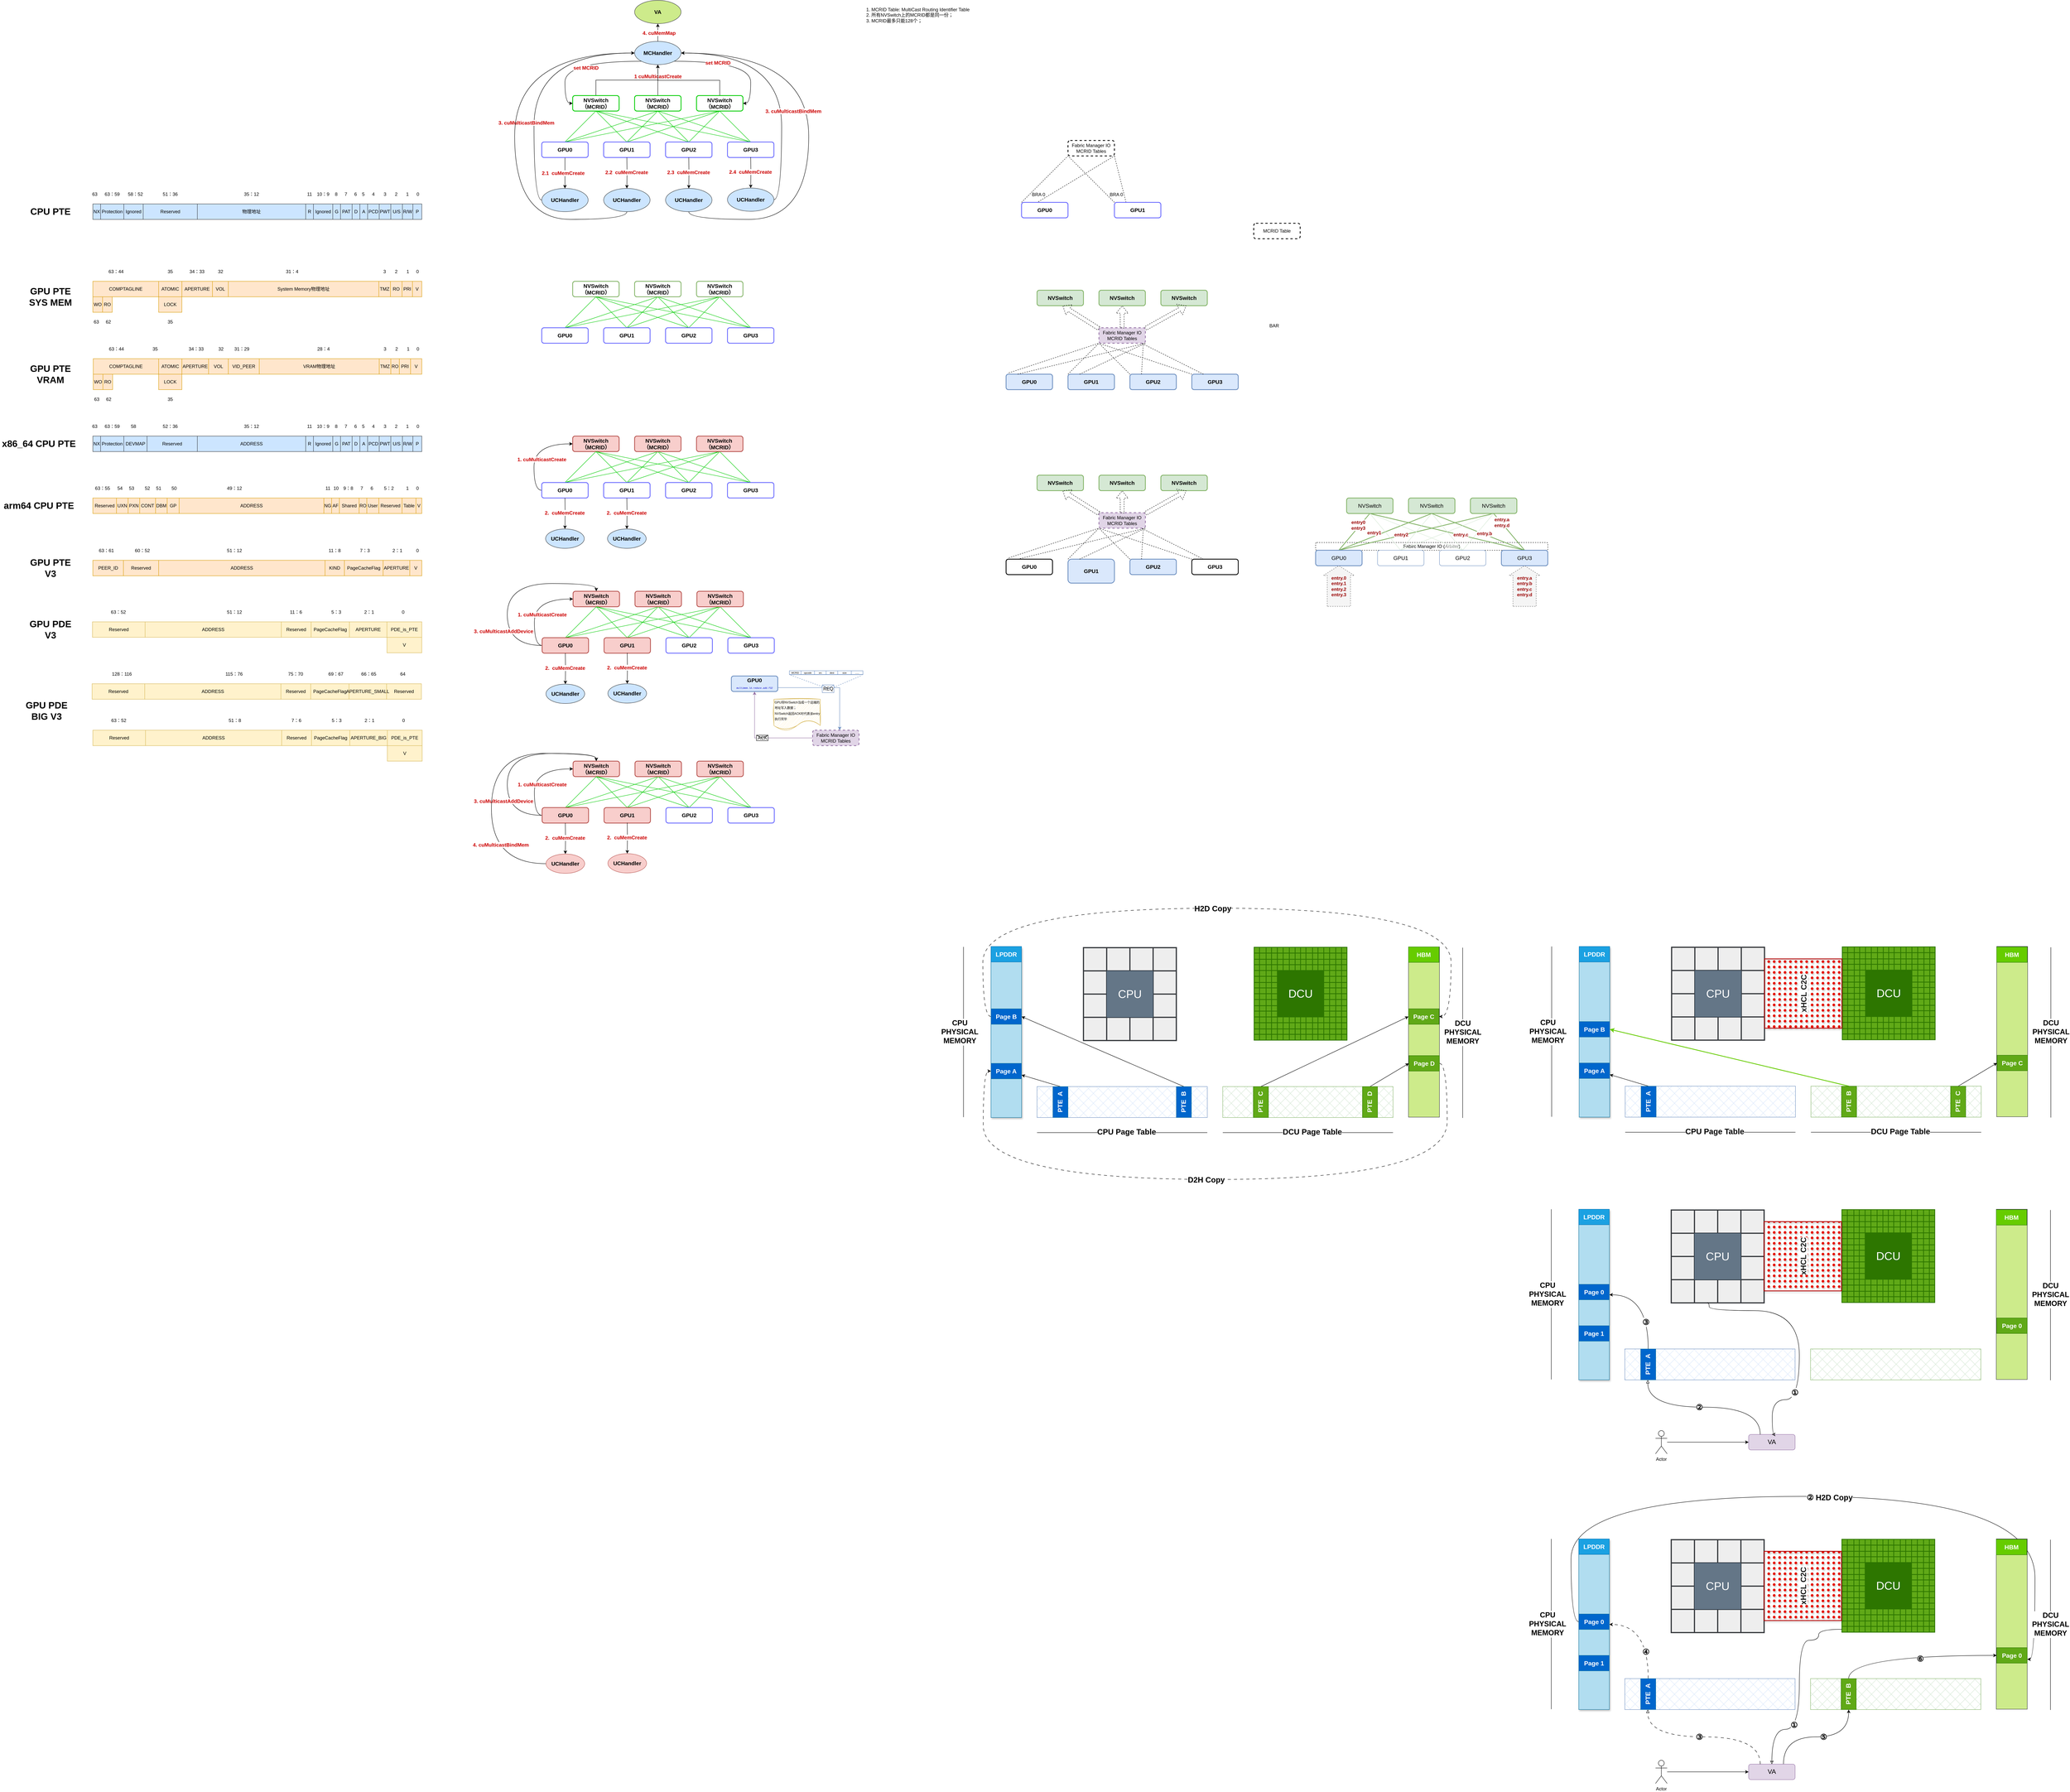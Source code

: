 <mxfile version="26.2.3">
  <diagram name="Page-1" id="d9wSrRjxU6M3m-tKCvw0">
    <mxGraphModel dx="3440" dy="2630" grid="1" gridSize="10" guides="1" tooltips="1" connect="1" arrows="1" fold="1" page="1" pageScale="1" pageWidth="850" pageHeight="1100" math="0" shadow="0">
      <root>
        <mxCell id="0" />
        <mxCell id="1" parent="0" />
        <mxCell id="Zrw1n7WmzKHaE9fEEse0-39" value="Fabirc Manager IO (&lt;i&gt;&lt;font style=&quot;color: rgb(128, 128, 128);&quot;&gt;Arbiter&lt;/font&gt;&lt;/i&gt;)" style="rounded=1;whiteSpace=wrap;html=1;dashed=1;fontStyle=0" parent="1" vertex="1">
          <mxGeometry x="3160" y="1315" width="600" height="20" as="geometry" />
        </mxCell>
        <mxCell id="pMPUyEu7R3_AaXZGhj5S-2" value="" style="childLayout=tableLayout;recursiveResize=0;shadow=0;fillColor=#cce5ff;strokeColor=#36393d;glass=0;rounded=0;" parent="1" vertex="1">
          <mxGeometry y="440" width="850" height="40" as="geometry" />
        </mxCell>
        <mxCell id="pMPUyEu7R3_AaXZGhj5S-3" value="" style="shape=tableRow;horizontal=0;startSize=0;swimlaneHead=0;swimlaneBody=0;top=0;left=0;bottom=0;right=0;dropTarget=0;collapsible=0;recursiveResize=0;expand=0;fontStyle=0;fillColor=none;strokeColor=inherit;" parent="pMPUyEu7R3_AaXZGhj5S-2" vertex="1">
          <mxGeometry width="850" height="40" as="geometry" />
        </mxCell>
        <mxCell id="pMPUyEu7R3_AaXZGhj5S-21" value="NX" style="connectable=0;recursiveResize=0;strokeColor=inherit;fillColor=none;align=center;whiteSpace=wrap;html=1;" parent="pMPUyEu7R3_AaXZGhj5S-3" vertex="1">
          <mxGeometry width="20" height="40" as="geometry">
            <mxRectangle width="20" height="40" as="alternateBounds" />
          </mxGeometry>
        </mxCell>
        <mxCell id="pMPUyEu7R3_AaXZGhj5S-20" value="Protection" style="connectable=0;recursiveResize=0;strokeColor=inherit;fillColor=none;align=center;whiteSpace=wrap;html=1;" parent="pMPUyEu7R3_AaXZGhj5S-3" vertex="1">
          <mxGeometry x="20" width="60" height="40" as="geometry">
            <mxRectangle width="60" height="40" as="alternateBounds" />
          </mxGeometry>
        </mxCell>
        <mxCell id="pMPUyEu7R3_AaXZGhj5S-19" value="Ignored" style="connectable=0;recursiveResize=0;strokeColor=inherit;fillColor=none;align=center;whiteSpace=wrap;html=1;" parent="pMPUyEu7R3_AaXZGhj5S-3" vertex="1">
          <mxGeometry x="80" width="50" height="40" as="geometry">
            <mxRectangle width="50" height="40" as="alternateBounds" />
          </mxGeometry>
        </mxCell>
        <mxCell id="pMPUyEu7R3_AaXZGhj5S-18" value="Reserved" style="connectable=0;recursiveResize=0;strokeColor=inherit;fillColor=none;align=center;whiteSpace=wrap;html=1;" parent="pMPUyEu7R3_AaXZGhj5S-3" vertex="1">
          <mxGeometry x="130" width="140" height="40" as="geometry">
            <mxRectangle width="140" height="40" as="alternateBounds" />
          </mxGeometry>
        </mxCell>
        <mxCell id="pMPUyEu7R3_AaXZGhj5S-17" value="物理地址" style="connectable=0;recursiveResize=0;strokeColor=inherit;fillColor=none;align=center;whiteSpace=wrap;html=1;" parent="pMPUyEu7R3_AaXZGhj5S-3" vertex="1">
          <mxGeometry x="270" width="280" height="40" as="geometry">
            <mxRectangle width="280" height="40" as="alternateBounds" />
          </mxGeometry>
        </mxCell>
        <mxCell id="pMPUyEu7R3_AaXZGhj5S-4" value="R" style="connectable=0;recursiveResize=0;strokeColor=inherit;fillColor=none;align=center;whiteSpace=wrap;html=1;" parent="pMPUyEu7R3_AaXZGhj5S-3" vertex="1">
          <mxGeometry x="550" width="20" height="40" as="geometry">
            <mxRectangle width="20" height="40" as="alternateBounds" />
          </mxGeometry>
        </mxCell>
        <mxCell id="pMPUyEu7R3_AaXZGhj5S-5" value="Ignored" style="connectable=0;recursiveResize=0;strokeColor=inherit;fillColor=none;align=center;whiteSpace=wrap;html=1;" parent="pMPUyEu7R3_AaXZGhj5S-3" vertex="1">
          <mxGeometry x="570" width="50" height="40" as="geometry">
            <mxRectangle width="50" height="40" as="alternateBounds" />
          </mxGeometry>
        </mxCell>
        <mxCell id="pMPUyEu7R3_AaXZGhj5S-6" value="G" style="connectable=0;recursiveResize=0;strokeColor=inherit;fillColor=none;align=center;whiteSpace=wrap;html=1;" parent="pMPUyEu7R3_AaXZGhj5S-3" vertex="1">
          <mxGeometry x="620" width="20" height="40" as="geometry">
            <mxRectangle width="20" height="40" as="alternateBounds" />
          </mxGeometry>
        </mxCell>
        <mxCell id="pMPUyEu7R3_AaXZGhj5S-15" value="PAT" style="connectable=0;recursiveResize=0;strokeColor=inherit;fillColor=none;align=center;whiteSpace=wrap;html=1;" parent="pMPUyEu7R3_AaXZGhj5S-3" vertex="1">
          <mxGeometry x="640" width="30" height="40" as="geometry">
            <mxRectangle width="30" height="40" as="alternateBounds" />
          </mxGeometry>
        </mxCell>
        <mxCell id="pMPUyEu7R3_AaXZGhj5S-16" value="D" style="connectable=0;recursiveResize=0;strokeColor=inherit;fillColor=none;align=center;whiteSpace=wrap;html=1;" parent="pMPUyEu7R3_AaXZGhj5S-3" vertex="1">
          <mxGeometry x="670" width="20" height="40" as="geometry">
            <mxRectangle width="20" height="40" as="alternateBounds" />
          </mxGeometry>
        </mxCell>
        <mxCell id="pMPUyEu7R3_AaXZGhj5S-34" value="A" style="connectable=0;recursiveResize=0;strokeColor=inherit;fillColor=none;align=center;whiteSpace=wrap;html=1;" parent="pMPUyEu7R3_AaXZGhj5S-3" vertex="1">
          <mxGeometry x="690" width="20" height="40" as="geometry">
            <mxRectangle width="20" height="40" as="alternateBounds" />
          </mxGeometry>
        </mxCell>
        <mxCell id="pMPUyEu7R3_AaXZGhj5S-33" value="PCD" style="connectable=0;recursiveResize=0;strokeColor=inherit;fillColor=none;align=center;whiteSpace=wrap;html=1;" parent="pMPUyEu7R3_AaXZGhj5S-3" vertex="1">
          <mxGeometry x="710" width="30" height="40" as="geometry">
            <mxRectangle width="30" height="40" as="alternateBounds" />
          </mxGeometry>
        </mxCell>
        <mxCell id="pMPUyEu7R3_AaXZGhj5S-32" value="PWT" style="connectable=0;recursiveResize=0;strokeColor=inherit;fillColor=none;align=center;whiteSpace=wrap;html=1;" parent="pMPUyEu7R3_AaXZGhj5S-3" vertex="1">
          <mxGeometry x="740" width="30" height="40" as="geometry">
            <mxRectangle width="30" height="40" as="alternateBounds" />
          </mxGeometry>
        </mxCell>
        <mxCell id="pMPUyEu7R3_AaXZGhj5S-31" value="U/S" style="connectable=0;recursiveResize=0;strokeColor=inherit;fillColor=none;align=center;whiteSpace=wrap;html=1;" parent="pMPUyEu7R3_AaXZGhj5S-3" vertex="1">
          <mxGeometry x="770" width="30" height="40" as="geometry">
            <mxRectangle width="30" height="40" as="alternateBounds" />
          </mxGeometry>
        </mxCell>
        <mxCell id="pMPUyEu7R3_AaXZGhj5S-35" value="R/W" style="connectable=0;recursiveResize=0;strokeColor=inherit;fillColor=none;align=center;whiteSpace=wrap;html=1;" parent="pMPUyEu7R3_AaXZGhj5S-3" vertex="1">
          <mxGeometry x="800" width="27" height="40" as="geometry">
            <mxRectangle width="27" height="40" as="alternateBounds" />
          </mxGeometry>
        </mxCell>
        <mxCell id="pMPUyEu7R3_AaXZGhj5S-36" value="P" style="connectable=0;recursiveResize=0;strokeColor=inherit;fillColor=none;align=center;whiteSpace=wrap;html=1;" parent="pMPUyEu7R3_AaXZGhj5S-3" vertex="1">
          <mxGeometry x="827" width="23" height="40" as="geometry">
            <mxRectangle width="23" height="40" as="alternateBounds" />
          </mxGeometry>
        </mxCell>
        <mxCell id="pMPUyEu7R3_AaXZGhj5S-22" value="63" style="text;html=1;align=center;verticalAlign=middle;whiteSpace=wrap;rounded=0;" parent="1" vertex="1">
          <mxGeometry x="-10" y="400" width="30" height="30" as="geometry" />
        </mxCell>
        <mxCell id="pMPUyEu7R3_AaXZGhj5S-23" value="63：59" style="text;html=1;align=center;verticalAlign=middle;whiteSpace=wrap;rounded=0;" parent="1" vertex="1">
          <mxGeometry x="20" y="400" width="60" height="30" as="geometry" />
        </mxCell>
        <mxCell id="pMPUyEu7R3_AaXZGhj5S-24" value="58：52" style="text;html=1;align=center;verticalAlign=middle;whiteSpace=wrap;rounded=0;" parent="1" vertex="1">
          <mxGeometry x="80" y="400" width="60" height="30" as="geometry" />
        </mxCell>
        <mxCell id="pMPUyEu7R3_AaXZGhj5S-25" value="51：36" style="text;html=1;align=center;verticalAlign=middle;whiteSpace=wrap;rounded=0;" parent="1" vertex="1">
          <mxGeometry x="170" y="400" width="60" height="30" as="geometry" />
        </mxCell>
        <mxCell id="pMPUyEu7R3_AaXZGhj5S-26" value="35：12" style="text;html=1;align=center;verticalAlign=middle;whiteSpace=wrap;rounded=0;" parent="1" vertex="1">
          <mxGeometry x="380" y="400" width="60" height="30" as="geometry" />
        </mxCell>
        <mxCell id="pMPUyEu7R3_AaXZGhj5S-27" value="11" style="text;html=1;align=center;verticalAlign=middle;whiteSpace=wrap;rounded=0;" parent="1" vertex="1">
          <mxGeometry x="550" y="400" width="20" height="30" as="geometry" />
        </mxCell>
        <mxCell id="pMPUyEu7R3_AaXZGhj5S-28" value="10：9" style="text;html=1;align=center;verticalAlign=middle;whiteSpace=wrap;rounded=0;" parent="1" vertex="1">
          <mxGeometry x="575" y="400" width="40" height="30" as="geometry" />
        </mxCell>
        <mxCell id="pMPUyEu7R3_AaXZGhj5S-29" value="8" style="text;html=1;align=center;verticalAlign=middle;whiteSpace=wrap;rounded=0;" parent="1" vertex="1">
          <mxGeometry x="624" y="400" width="10" height="30" as="geometry" />
        </mxCell>
        <mxCell id="pMPUyEu7R3_AaXZGhj5S-30" value="7" style="text;html=1;align=center;verticalAlign=middle;whiteSpace=wrap;rounded=0;" parent="1" vertex="1">
          <mxGeometry x="644" y="400" width="20" height="30" as="geometry" />
        </mxCell>
        <mxCell id="pMPUyEu7R3_AaXZGhj5S-37" value="6" style="text;html=1;align=center;verticalAlign=middle;whiteSpace=wrap;rounded=0;" parent="1" vertex="1">
          <mxGeometry x="669" y="400" width="20" height="30" as="geometry" />
        </mxCell>
        <mxCell id="pMPUyEu7R3_AaXZGhj5S-38" value="4" style="text;html=1;align=center;verticalAlign=middle;whiteSpace=wrap;rounded=0;" parent="1" vertex="1">
          <mxGeometry x="715" y="400" width="20" height="30" as="geometry" />
        </mxCell>
        <mxCell id="pMPUyEu7R3_AaXZGhj5S-39" value="2" style="text;html=1;align=center;verticalAlign=middle;whiteSpace=wrap;rounded=0;" parent="1" vertex="1">
          <mxGeometry x="774" y="400" width="20" height="30" as="geometry" />
        </mxCell>
        <mxCell id="pMPUyEu7R3_AaXZGhj5S-40" value="1" style="text;html=1;align=center;verticalAlign=middle;whiteSpace=wrap;rounded=0;" parent="1" vertex="1">
          <mxGeometry x="803" y="400" width="20" height="30" as="geometry" />
        </mxCell>
        <mxCell id="pMPUyEu7R3_AaXZGhj5S-42" value="0" style="text;html=1;align=center;verticalAlign=middle;whiteSpace=wrap;rounded=0;" parent="1" vertex="1">
          <mxGeometry x="830" y="400" width="20" height="30" as="geometry" />
        </mxCell>
        <mxCell id="pMPUyEu7R3_AaXZGhj5S-45" value="3" style="text;html=1;align=center;verticalAlign=middle;whiteSpace=wrap;rounded=0;" parent="1" vertex="1">
          <mxGeometry x="745" y="400" width="20" height="30" as="geometry" />
        </mxCell>
        <mxCell id="pMPUyEu7R3_AaXZGhj5S-46" value="5" style="text;html=1;align=center;verticalAlign=middle;whiteSpace=wrap;rounded=0;" parent="1" vertex="1">
          <mxGeometry x="689" y="400" width="20" height="30" as="geometry" />
        </mxCell>
        <mxCell id="pMPUyEu7R3_AaXZGhj5S-47" value="" style="childLayout=tableLayout;recursiveResize=0;shadow=0;fillColor=#ffe6cc;strokeColor=#d79b00;glass=0;rounded=0;" parent="1" vertex="1">
          <mxGeometry y="640" width="850" height="40" as="geometry" />
        </mxCell>
        <mxCell id="pMPUyEu7R3_AaXZGhj5S-48" value="" style="shape=tableRow;horizontal=0;startSize=0;swimlaneHead=0;swimlaneBody=0;top=0;left=0;bottom=0;right=0;dropTarget=0;collapsible=0;recursiveResize=0;expand=0;fontStyle=0;fillColor=none;strokeColor=inherit;" parent="pMPUyEu7R3_AaXZGhj5S-47" vertex="1">
          <mxGeometry width="850" height="40" as="geometry" />
        </mxCell>
        <mxCell id="pMPUyEu7R3_AaXZGhj5S-86" value="COMPTAGLINE" style="connectable=0;recursiveResize=0;strokeColor=inherit;fillColor=none;align=center;whiteSpace=wrap;html=1;" parent="pMPUyEu7R3_AaXZGhj5S-48" vertex="1">
          <mxGeometry width="170" height="40" as="geometry">
            <mxRectangle width="170" height="40" as="alternateBounds" />
          </mxGeometry>
        </mxCell>
        <mxCell id="pMPUyEu7R3_AaXZGhj5S-85" value="ATOMIC" style="connectable=0;recursiveResize=0;strokeColor=inherit;fillColor=none;align=center;whiteSpace=wrap;html=1;" parent="pMPUyEu7R3_AaXZGhj5S-48" vertex="1">
          <mxGeometry x="170" width="60" height="40" as="geometry">
            <mxRectangle width="60" height="40" as="alternateBounds" />
          </mxGeometry>
        </mxCell>
        <mxCell id="pMPUyEu7R3_AaXZGhj5S-83" value="APERTURE" style="connectable=0;recursiveResize=0;strokeColor=inherit;fillColor=none;align=center;whiteSpace=wrap;html=1;" parent="pMPUyEu7R3_AaXZGhj5S-48" vertex="1">
          <mxGeometry x="230" width="79" height="40" as="geometry">
            <mxRectangle width="79" height="40" as="alternateBounds" />
          </mxGeometry>
        </mxCell>
        <mxCell id="pMPUyEu7R3_AaXZGhj5S-82" value="VOL" style="connectable=0;recursiveResize=0;strokeColor=inherit;fillColor=none;align=center;whiteSpace=wrap;html=1;" parent="pMPUyEu7R3_AaXZGhj5S-48" vertex="1">
          <mxGeometry x="309" width="41" height="40" as="geometry">
            <mxRectangle width="41" height="40" as="alternateBounds" />
          </mxGeometry>
        </mxCell>
        <mxCell id="pMPUyEu7R3_AaXZGhj5S-53" value="System Memory物理地址" style="connectable=0;recursiveResize=0;strokeColor=inherit;fillColor=none;align=center;whiteSpace=wrap;html=1;" parent="pMPUyEu7R3_AaXZGhj5S-48" vertex="1">
          <mxGeometry x="350" width="389" height="40" as="geometry">
            <mxRectangle width="389" height="40" as="alternateBounds" />
          </mxGeometry>
        </mxCell>
        <mxCell id="pMPUyEu7R3_AaXZGhj5S-61" value="TMZ" style="connectable=0;recursiveResize=0;strokeColor=inherit;fillColor=none;align=center;whiteSpace=wrap;html=1;" parent="pMPUyEu7R3_AaXZGhj5S-48" vertex="1">
          <mxGeometry x="739" width="30" height="40" as="geometry">
            <mxRectangle width="30" height="40" as="alternateBounds" />
          </mxGeometry>
        </mxCell>
        <mxCell id="pMPUyEu7R3_AaXZGhj5S-62" value="RO" style="connectable=0;recursiveResize=0;strokeColor=inherit;fillColor=none;align=center;whiteSpace=wrap;html=1;" parent="pMPUyEu7R3_AaXZGhj5S-48" vertex="1">
          <mxGeometry x="769" width="30" height="40" as="geometry">
            <mxRectangle width="30" height="40" as="alternateBounds" />
          </mxGeometry>
        </mxCell>
        <mxCell id="pMPUyEu7R3_AaXZGhj5S-63" value="PRI" style="connectable=0;recursiveResize=0;strokeColor=inherit;fillColor=none;align=center;whiteSpace=wrap;html=1;" parent="pMPUyEu7R3_AaXZGhj5S-48" vertex="1">
          <mxGeometry x="799" width="27" height="40" as="geometry">
            <mxRectangle width="27" height="40" as="alternateBounds" />
          </mxGeometry>
        </mxCell>
        <mxCell id="pMPUyEu7R3_AaXZGhj5S-64" value="V" style="connectable=0;recursiveResize=0;strokeColor=inherit;fillColor=none;align=center;whiteSpace=wrap;html=1;" parent="pMPUyEu7R3_AaXZGhj5S-48" vertex="1">
          <mxGeometry x="826" width="24" height="40" as="geometry">
            <mxRectangle width="24" height="40" as="alternateBounds" />
          </mxGeometry>
        </mxCell>
        <mxCell id="pMPUyEu7R3_AaXZGhj5S-87" value="0" style="text;html=1;align=center;verticalAlign=middle;whiteSpace=wrap;rounded=0;" parent="1" vertex="1">
          <mxGeometry x="829" y="600" width="20" height="30" as="geometry" />
        </mxCell>
        <mxCell id="pMPUyEu7R3_AaXZGhj5S-91" value="1" style="text;html=1;align=center;verticalAlign=middle;whiteSpace=wrap;rounded=0;" parent="1" vertex="1">
          <mxGeometry x="804" y="600" width="20" height="30" as="geometry" />
        </mxCell>
        <mxCell id="pMPUyEu7R3_AaXZGhj5S-92" value="2" style="text;html=1;align=center;verticalAlign=middle;whiteSpace=wrap;rounded=0;" parent="1" vertex="1">
          <mxGeometry x="774" y="600" width="20" height="30" as="geometry" />
        </mxCell>
        <mxCell id="pMPUyEu7R3_AaXZGhj5S-93" value="3" style="text;html=1;align=center;verticalAlign=middle;whiteSpace=wrap;rounded=0;" parent="1" vertex="1">
          <mxGeometry x="744" y="600" width="20" height="30" as="geometry" />
        </mxCell>
        <mxCell id="pMPUyEu7R3_AaXZGhj5S-94" value="31：4" style="text;html=1;align=center;verticalAlign=middle;whiteSpace=wrap;rounded=0;" parent="1" vertex="1">
          <mxGeometry x="490" y="600" width="50" height="30" as="geometry" />
        </mxCell>
        <mxCell id="pMPUyEu7R3_AaXZGhj5S-95" value="32" style="text;html=1;align=center;verticalAlign=middle;whiteSpace=wrap;rounded=0;" parent="1" vertex="1">
          <mxGeometry x="320" y="600" width="20" height="30" as="geometry" />
        </mxCell>
        <mxCell id="pMPUyEu7R3_AaXZGhj5S-96" value="34：33" style="text;html=1;align=center;verticalAlign=middle;whiteSpace=wrap;rounded=0;" parent="1" vertex="1">
          <mxGeometry x="239" y="600" width="60" height="30" as="geometry" />
        </mxCell>
        <mxCell id="pMPUyEu7R3_AaXZGhj5S-97" value="35" style="text;html=1;align=center;verticalAlign=middle;whiteSpace=wrap;rounded=0;" parent="1" vertex="1">
          <mxGeometry x="190" y="600" width="20" height="30" as="geometry" />
        </mxCell>
        <mxCell id="pMPUyEu7R3_AaXZGhj5S-99" value="63：44" style="text;html=1;align=center;verticalAlign=middle;whiteSpace=wrap;rounded=0;" parent="1" vertex="1">
          <mxGeometry x="30" y="600" width="60" height="30" as="geometry" />
        </mxCell>
        <mxCell id="pMPUyEu7R3_AaXZGhj5S-113" value="" style="shape=table;startSize=0;container=1;collapsible=0;childLayout=tableLayout;fillColor=#ffe6cc;strokeColor=#d79b00;" parent="1" vertex="1">
          <mxGeometry y="680" width="50" height="40" as="geometry" />
        </mxCell>
        <mxCell id="pMPUyEu7R3_AaXZGhj5S-114" value="" style="shape=tableRow;horizontal=0;startSize=0;swimlaneHead=0;swimlaneBody=0;strokeColor=inherit;top=0;left=0;bottom=0;right=0;collapsible=0;dropTarget=0;fillColor=none;points=[[0,0.5],[1,0.5]];portConstraint=eastwest;" parent="pMPUyEu7R3_AaXZGhj5S-113" vertex="1">
          <mxGeometry width="50" height="40" as="geometry" />
        </mxCell>
        <mxCell id="pMPUyEu7R3_AaXZGhj5S-115" value="WO" style="shape=partialRectangle;html=1;whiteSpace=wrap;connectable=0;strokeColor=inherit;overflow=hidden;fillColor=none;top=0;left=0;bottom=0;right=0;pointerEvents=1;" parent="pMPUyEu7R3_AaXZGhj5S-114" vertex="1">
          <mxGeometry width="25" height="40" as="geometry">
            <mxRectangle width="25" height="40" as="alternateBounds" />
          </mxGeometry>
        </mxCell>
        <mxCell id="pMPUyEu7R3_AaXZGhj5S-116" value="RO" style="shape=partialRectangle;html=1;whiteSpace=wrap;connectable=0;strokeColor=inherit;overflow=hidden;fillColor=none;top=0;left=0;bottom=0;right=0;pointerEvents=1;" parent="pMPUyEu7R3_AaXZGhj5S-114" vertex="1">
          <mxGeometry x="25" width="25" height="40" as="geometry">
            <mxRectangle width="25" height="40" as="alternateBounds" />
          </mxGeometry>
        </mxCell>
        <mxCell id="pMPUyEu7R3_AaXZGhj5S-126" value="63" style="text;html=1;align=center;verticalAlign=middle;whiteSpace=wrap;rounded=0;" parent="1" vertex="1">
          <mxGeometry x="-1" y="730" width="20" height="30" as="geometry" />
        </mxCell>
        <mxCell id="pMPUyEu7R3_AaXZGhj5S-127" value="62" style="text;html=1;align=center;verticalAlign=middle;whiteSpace=wrap;rounded=0;" parent="1" vertex="1">
          <mxGeometry x="30" y="730" width="20" height="30" as="geometry" />
        </mxCell>
        <mxCell id="pMPUyEu7R3_AaXZGhj5S-129" value="" style="childLayout=tableLayout;recursiveResize=0;shadow=0;fillColor=#ffe6cc;strokeColor=#d79b00;glass=0;rounded=0;" parent="1" vertex="1">
          <mxGeometry x="1" y="840" width="849" height="40" as="geometry" />
        </mxCell>
        <mxCell id="pMPUyEu7R3_AaXZGhj5S-130" value="" style="shape=tableRow;horizontal=0;startSize=0;swimlaneHead=0;swimlaneBody=0;top=0;left=0;bottom=0;right=0;dropTarget=0;collapsible=0;recursiveResize=0;expand=0;fontStyle=0;fillColor=none;strokeColor=inherit;" parent="pMPUyEu7R3_AaXZGhj5S-129" vertex="1">
          <mxGeometry width="849" height="40" as="geometry" />
        </mxCell>
        <mxCell id="pMPUyEu7R3_AaXZGhj5S-131" value="COMPTAGLINE" style="connectable=0;recursiveResize=0;strokeColor=inherit;fillColor=none;align=center;whiteSpace=wrap;html=1;" parent="pMPUyEu7R3_AaXZGhj5S-130" vertex="1">
          <mxGeometry width="169" height="40" as="geometry">
            <mxRectangle width="169" height="40" as="alternateBounds" />
          </mxGeometry>
        </mxCell>
        <mxCell id="pMPUyEu7R3_AaXZGhj5S-132" value="ATOMIC" style="connectable=0;recursiveResize=0;strokeColor=inherit;fillColor=none;align=center;whiteSpace=wrap;html=1;" parent="pMPUyEu7R3_AaXZGhj5S-130" vertex="1">
          <mxGeometry x="169" width="60" height="40" as="geometry">
            <mxRectangle width="60" height="40" as="alternateBounds" />
          </mxGeometry>
        </mxCell>
        <mxCell id="pMPUyEu7R3_AaXZGhj5S-133" value="APERTURE" style="connectable=0;recursiveResize=0;strokeColor=inherit;fillColor=none;align=center;whiteSpace=wrap;html=1;" parent="pMPUyEu7R3_AaXZGhj5S-130" vertex="1">
          <mxGeometry x="229" width="69" height="40" as="geometry">
            <mxRectangle width="69" height="40" as="alternateBounds" />
          </mxGeometry>
        </mxCell>
        <mxCell id="pMPUyEu7R3_AaXZGhj5S-134" value="VOL" style="connectable=0;recursiveResize=0;strokeColor=inherit;fillColor=none;align=center;whiteSpace=wrap;html=1;" parent="pMPUyEu7R3_AaXZGhj5S-130" vertex="1">
          <mxGeometry x="298" width="51" height="40" as="geometry">
            <mxRectangle width="51" height="40" as="alternateBounds" />
          </mxGeometry>
        </mxCell>
        <mxCell id="pMPUyEu7R3_AaXZGhj5S-159" value="VID_PEER" style="connectable=0;recursiveResize=0;strokeColor=inherit;fillColor=none;align=center;whiteSpace=wrap;html=1;" parent="pMPUyEu7R3_AaXZGhj5S-130" vertex="1">
          <mxGeometry x="349" width="80" height="40" as="geometry">
            <mxRectangle width="80" height="40" as="alternateBounds" />
          </mxGeometry>
        </mxCell>
        <mxCell id="pMPUyEu7R3_AaXZGhj5S-135" value="VRAM物理地址" style="connectable=0;recursiveResize=0;strokeColor=inherit;fillColor=none;align=center;whiteSpace=wrap;html=1;" parent="pMPUyEu7R3_AaXZGhj5S-130" vertex="1">
          <mxGeometry x="429" width="310" height="40" as="geometry">
            <mxRectangle width="310" height="40" as="alternateBounds" />
          </mxGeometry>
        </mxCell>
        <mxCell id="pMPUyEu7R3_AaXZGhj5S-136" value="TMZ" style="connectable=0;recursiveResize=0;strokeColor=inherit;fillColor=none;align=center;whiteSpace=wrap;html=1;" parent="pMPUyEu7R3_AaXZGhj5S-130" vertex="1">
          <mxGeometry x="739" width="30" height="40" as="geometry">
            <mxRectangle width="30" height="40" as="alternateBounds" />
          </mxGeometry>
        </mxCell>
        <mxCell id="pMPUyEu7R3_AaXZGhj5S-137" value="RO" style="connectable=0;recursiveResize=0;strokeColor=inherit;fillColor=none;align=center;whiteSpace=wrap;html=1;" parent="pMPUyEu7R3_AaXZGhj5S-130" vertex="1">
          <mxGeometry x="769" width="22" height="40" as="geometry">
            <mxRectangle width="22" height="40" as="alternateBounds" />
          </mxGeometry>
        </mxCell>
        <mxCell id="pMPUyEu7R3_AaXZGhj5S-138" value="PRI" style="connectable=0;recursiveResize=0;strokeColor=inherit;fillColor=none;align=center;whiteSpace=wrap;html=1;" parent="pMPUyEu7R3_AaXZGhj5S-130" vertex="1">
          <mxGeometry x="791" width="29" height="40" as="geometry">
            <mxRectangle width="29" height="40" as="alternateBounds" />
          </mxGeometry>
        </mxCell>
        <mxCell id="pMPUyEu7R3_AaXZGhj5S-139" value="V" style="connectable=0;recursiveResize=0;strokeColor=inherit;fillColor=none;align=center;whiteSpace=wrap;html=1;" parent="pMPUyEu7R3_AaXZGhj5S-130" vertex="1">
          <mxGeometry x="820" width="29" height="40" as="geometry">
            <mxRectangle width="29" height="40" as="alternateBounds" />
          </mxGeometry>
        </mxCell>
        <mxCell id="pMPUyEu7R3_AaXZGhj5S-140" value="0" style="text;html=1;align=center;verticalAlign=middle;whiteSpace=wrap;rounded=0;" parent="1" vertex="1">
          <mxGeometry x="830" y="800" width="20" height="30" as="geometry" />
        </mxCell>
        <mxCell id="pMPUyEu7R3_AaXZGhj5S-141" value="1" style="text;html=1;align=center;verticalAlign=middle;whiteSpace=wrap;rounded=0;" parent="1" vertex="1">
          <mxGeometry x="805" y="800" width="20" height="30" as="geometry" />
        </mxCell>
        <mxCell id="pMPUyEu7R3_AaXZGhj5S-142" value="2" style="text;html=1;align=center;verticalAlign=middle;whiteSpace=wrap;rounded=0;" parent="1" vertex="1">
          <mxGeometry x="775" y="800" width="20" height="30" as="geometry" />
        </mxCell>
        <mxCell id="pMPUyEu7R3_AaXZGhj5S-143" value="3" style="text;html=1;align=center;verticalAlign=middle;whiteSpace=wrap;rounded=0;" parent="1" vertex="1">
          <mxGeometry x="745" y="800" width="20" height="30" as="geometry" />
        </mxCell>
        <mxCell id="pMPUyEu7R3_AaXZGhj5S-144" value="28：4" style="text;html=1;align=center;verticalAlign=middle;whiteSpace=wrap;rounded=0;" parent="1" vertex="1">
          <mxGeometry x="571" y="800" width="50" height="30" as="geometry" />
        </mxCell>
        <mxCell id="pMPUyEu7R3_AaXZGhj5S-145" value="32" style="text;html=1;align=center;verticalAlign=middle;whiteSpace=wrap;rounded=0;" parent="1" vertex="1">
          <mxGeometry x="321" y="800" width="20" height="30" as="geometry" />
        </mxCell>
        <mxCell id="pMPUyEu7R3_AaXZGhj5S-146" value="34：33" style="text;html=1;align=center;verticalAlign=middle;whiteSpace=wrap;rounded=0;" parent="1" vertex="1">
          <mxGeometry x="237" y="800" width="60" height="30" as="geometry" />
        </mxCell>
        <mxCell id="pMPUyEu7R3_AaXZGhj5S-147" value="35" style="text;html=1;align=center;verticalAlign=middle;whiteSpace=wrap;rounded=0;" parent="1" vertex="1">
          <mxGeometry x="151" y="800" width="20" height="30" as="geometry" />
        </mxCell>
        <mxCell id="pMPUyEu7R3_AaXZGhj5S-148" value="63：44" style="text;html=1;align=center;verticalAlign=middle;whiteSpace=wrap;rounded=0;" parent="1" vertex="1">
          <mxGeometry x="31" y="800" width="60" height="30" as="geometry" />
        </mxCell>
        <mxCell id="pMPUyEu7R3_AaXZGhj5S-149" value="" style="shape=table;startSize=0;container=1;collapsible=0;childLayout=tableLayout;fillColor=#ffe6cc;strokeColor=#d79b00;" parent="1" vertex="1">
          <mxGeometry x="1" y="880" width="50" height="40" as="geometry" />
        </mxCell>
        <mxCell id="pMPUyEu7R3_AaXZGhj5S-150" value="" style="shape=tableRow;horizontal=0;startSize=0;swimlaneHead=0;swimlaneBody=0;strokeColor=inherit;top=0;left=0;bottom=0;right=0;collapsible=0;dropTarget=0;fillColor=none;points=[[0,0.5],[1,0.5]];portConstraint=eastwest;" parent="pMPUyEu7R3_AaXZGhj5S-149" vertex="1">
          <mxGeometry width="50" height="40" as="geometry" />
        </mxCell>
        <mxCell id="pMPUyEu7R3_AaXZGhj5S-151" value="WO" style="shape=partialRectangle;html=1;whiteSpace=wrap;connectable=0;strokeColor=inherit;overflow=hidden;fillColor=none;top=0;left=0;bottom=0;right=0;pointerEvents=1;" parent="pMPUyEu7R3_AaXZGhj5S-150" vertex="1">
          <mxGeometry width="25" height="40" as="geometry">
            <mxRectangle width="25" height="40" as="alternateBounds" />
          </mxGeometry>
        </mxCell>
        <mxCell id="pMPUyEu7R3_AaXZGhj5S-152" value="RO" style="shape=partialRectangle;html=1;whiteSpace=wrap;connectable=0;strokeColor=inherit;overflow=hidden;fillColor=none;top=0;left=0;bottom=0;right=0;pointerEvents=1;" parent="pMPUyEu7R3_AaXZGhj5S-150" vertex="1">
          <mxGeometry x="25" width="25" height="40" as="geometry">
            <mxRectangle width="25" height="40" as="alternateBounds" />
          </mxGeometry>
        </mxCell>
        <mxCell id="pMPUyEu7R3_AaXZGhj5S-153" value="63" style="text;html=1;align=center;verticalAlign=middle;whiteSpace=wrap;rounded=0;" parent="1" vertex="1">
          <mxGeometry y="930" width="20" height="30" as="geometry" />
        </mxCell>
        <mxCell id="pMPUyEu7R3_AaXZGhj5S-154" value="62" style="text;html=1;align=center;verticalAlign=middle;whiteSpace=wrap;rounded=0;" parent="1" vertex="1">
          <mxGeometry x="31" y="930" width="20" height="30" as="geometry" />
        </mxCell>
        <mxCell id="pMPUyEu7R3_AaXZGhj5S-155" value="" style="shape=table;startSize=0;container=1;collapsible=0;childLayout=tableLayout;fillColor=#ffe6cc;strokeColor=#d79b00;" parent="1" vertex="1">
          <mxGeometry x="170" y="680" width="60" height="40" as="geometry" />
        </mxCell>
        <mxCell id="pMPUyEu7R3_AaXZGhj5S-156" value="" style="shape=tableRow;horizontal=0;startSize=0;swimlaneHead=0;swimlaneBody=0;strokeColor=inherit;top=0;left=0;bottom=0;right=0;collapsible=0;dropTarget=0;fillColor=none;points=[[0,0.5],[1,0.5]];portConstraint=eastwest;" parent="pMPUyEu7R3_AaXZGhj5S-155" vertex="1">
          <mxGeometry width="60" height="40" as="geometry" />
        </mxCell>
        <mxCell id="pMPUyEu7R3_AaXZGhj5S-157" value="LOCK" style="shape=partialRectangle;html=1;whiteSpace=wrap;connectable=0;strokeColor=inherit;overflow=hidden;fillColor=none;top=0;left=0;bottom=0;right=0;pointerEvents=1;" parent="pMPUyEu7R3_AaXZGhj5S-156" vertex="1">
          <mxGeometry width="60" height="40" as="geometry">
            <mxRectangle width="60" height="40" as="alternateBounds" />
          </mxGeometry>
        </mxCell>
        <mxCell id="pMPUyEu7R3_AaXZGhj5S-158" value="35" style="text;html=1;align=center;verticalAlign=middle;whiteSpace=wrap;rounded=0;" parent="1" vertex="1">
          <mxGeometry x="190" y="730" width="20" height="30" as="geometry" />
        </mxCell>
        <mxCell id="pMPUyEu7R3_AaXZGhj5S-160" value="31：29" style="text;html=1;align=center;verticalAlign=middle;whiteSpace=wrap;rounded=0;" parent="1" vertex="1">
          <mxGeometry x="360" y="800" width="50" height="30" as="geometry" />
        </mxCell>
        <mxCell id="pMPUyEu7R3_AaXZGhj5S-161" value="" style="shape=table;startSize=0;container=1;collapsible=0;childLayout=tableLayout;fillColor=#ffe6cc;strokeColor=#d79b00;" parent="1" vertex="1">
          <mxGeometry x="170" y="880" width="60" height="40" as="geometry" />
        </mxCell>
        <mxCell id="pMPUyEu7R3_AaXZGhj5S-162" value="" style="shape=tableRow;horizontal=0;startSize=0;swimlaneHead=0;swimlaneBody=0;strokeColor=inherit;top=0;left=0;bottom=0;right=0;collapsible=0;dropTarget=0;fillColor=none;points=[[0,0.5],[1,0.5]];portConstraint=eastwest;" parent="pMPUyEu7R3_AaXZGhj5S-161" vertex="1">
          <mxGeometry width="60" height="40" as="geometry" />
        </mxCell>
        <mxCell id="pMPUyEu7R3_AaXZGhj5S-163" value="LOCK" style="shape=partialRectangle;html=1;whiteSpace=wrap;connectable=0;strokeColor=inherit;overflow=hidden;fillColor=none;top=0;left=0;bottom=0;right=0;pointerEvents=1;" parent="pMPUyEu7R3_AaXZGhj5S-162" vertex="1">
          <mxGeometry width="60" height="40" as="geometry">
            <mxRectangle width="60" height="40" as="alternateBounds" />
          </mxGeometry>
        </mxCell>
        <mxCell id="pMPUyEu7R3_AaXZGhj5S-164" value="35" style="text;html=1;align=center;verticalAlign=middle;whiteSpace=wrap;rounded=0;" parent="1" vertex="1">
          <mxGeometry x="190" y="930" width="20" height="30" as="geometry" />
        </mxCell>
        <mxCell id="pMPUyEu7R3_AaXZGhj5S-165" value="CPU PTE" style="text;strokeColor=none;fillColor=none;html=1;fontSize=24;fontStyle=1;verticalAlign=middle;align=center;" parent="1" vertex="1">
          <mxGeometry x="-160" y="440" width="100" height="40" as="geometry" />
        </mxCell>
        <mxCell id="pMPUyEu7R3_AaXZGhj5S-166" value="GPU PTE&lt;div&gt;SYS MEM&lt;/div&gt;" style="text;strokeColor=none;fillColor=none;html=1;fontSize=24;fontStyle=1;verticalAlign=middle;align=center;" parent="1" vertex="1">
          <mxGeometry x="-160" y="640" width="100" height="80" as="geometry" />
        </mxCell>
        <mxCell id="pMPUyEu7R3_AaXZGhj5S-167" value="GPU PTE&lt;div&gt;VRAM&lt;/div&gt;" style="text;strokeColor=none;fillColor=none;html=1;fontSize=24;fontStyle=1;verticalAlign=middle;align=center;" parent="1" vertex="1">
          <mxGeometry x="-160" y="840" width="100" height="80" as="geometry" />
        </mxCell>
        <mxCell id="pMPUyEu7R3_AaXZGhj5S-168" value="" style="childLayout=tableLayout;recursiveResize=0;shadow=0;fillColor=#ffe6cc;strokeColor=#d79b00;glass=0;rounded=0;" parent="1" vertex="1">
          <mxGeometry y="1361" width="850" height="40" as="geometry" />
        </mxCell>
        <mxCell id="pMPUyEu7R3_AaXZGhj5S-169" value="" style="shape=tableRow;horizontal=0;startSize=0;swimlaneHead=0;swimlaneBody=0;top=0;left=0;bottom=0;right=0;dropTarget=0;collapsible=0;recursiveResize=0;expand=0;fontStyle=0;fillColor=none;strokeColor=inherit;" parent="pMPUyEu7R3_AaXZGhj5S-168" vertex="1">
          <mxGeometry width="850" height="40" as="geometry" />
        </mxCell>
        <mxCell id="pMPUyEu7R3_AaXZGhj5S-173" value="PEER_ID" style="connectable=0;recursiveResize=0;strokeColor=inherit;fillColor=none;align=center;whiteSpace=wrap;html=1;" parent="pMPUyEu7R3_AaXZGhj5S-169" vertex="1">
          <mxGeometry width="79" height="40" as="geometry">
            <mxRectangle width="79" height="40" as="alternateBounds" />
          </mxGeometry>
        </mxCell>
        <mxCell id="pMPUyEu7R3_AaXZGhj5S-174" value="Reserved" style="connectable=0;recursiveResize=0;strokeColor=inherit;fillColor=none;align=center;whiteSpace=wrap;html=1;" parent="pMPUyEu7R3_AaXZGhj5S-169" vertex="1">
          <mxGeometry x="79" width="91" height="40" as="geometry">
            <mxRectangle width="91" height="40" as="alternateBounds" />
          </mxGeometry>
        </mxCell>
        <mxCell id="pMPUyEu7R3_AaXZGhj5S-175" value="ADDRESS" style="connectable=0;recursiveResize=0;strokeColor=inherit;fillColor=none;align=center;whiteSpace=wrap;html=1;" parent="pMPUyEu7R3_AaXZGhj5S-169" vertex="1">
          <mxGeometry x="170" width="430" height="40" as="geometry">
            <mxRectangle width="430" height="40" as="alternateBounds" />
          </mxGeometry>
        </mxCell>
        <mxCell id="pMPUyEu7R3_AaXZGhj5S-176" value="KIND" style="connectable=0;recursiveResize=0;strokeColor=inherit;fillColor=none;align=center;whiteSpace=wrap;html=1;" parent="pMPUyEu7R3_AaXZGhj5S-169" vertex="1">
          <mxGeometry x="600" width="50" height="40" as="geometry">
            <mxRectangle width="50" height="40" as="alternateBounds" />
          </mxGeometry>
        </mxCell>
        <mxCell id="pMPUyEu7R3_AaXZGhj5S-177" value="PageCacheFlag" style="connectable=0;recursiveResize=0;strokeColor=inherit;fillColor=none;align=center;whiteSpace=wrap;html=1;" parent="pMPUyEu7R3_AaXZGhj5S-169" vertex="1">
          <mxGeometry x="650" width="100" height="40" as="geometry">
            <mxRectangle width="100" height="40" as="alternateBounds" />
          </mxGeometry>
        </mxCell>
        <mxCell id="pMPUyEu7R3_AaXZGhj5S-178" value="APERTURE" style="connectable=0;recursiveResize=0;strokeColor=inherit;fillColor=none;align=center;whiteSpace=wrap;html=1;" parent="pMPUyEu7R3_AaXZGhj5S-169" vertex="1">
          <mxGeometry x="750" width="69" height="40" as="geometry">
            <mxRectangle width="69" height="40" as="alternateBounds" />
          </mxGeometry>
        </mxCell>
        <mxCell id="pMPUyEu7R3_AaXZGhj5S-179" value="V" style="connectable=0;recursiveResize=0;strokeColor=inherit;fillColor=none;align=center;whiteSpace=wrap;html=1;" parent="pMPUyEu7R3_AaXZGhj5S-169" vertex="1">
          <mxGeometry x="819" width="31" height="40" as="geometry">
            <mxRectangle width="31" height="40" as="alternateBounds" />
          </mxGeometry>
        </mxCell>
        <mxCell id="pMPUyEu7R3_AaXZGhj5S-181" value="0" style="text;html=1;align=center;verticalAlign=middle;whiteSpace=wrap;rounded=0;" parent="1" vertex="1">
          <mxGeometry x="829" y="1321" width="20" height="30" as="geometry" />
        </mxCell>
        <mxCell id="pMPUyEu7R3_AaXZGhj5S-182" value="2：1" style="text;html=1;align=center;verticalAlign=middle;whiteSpace=wrap;rounded=0;" parent="1" vertex="1">
          <mxGeometry x="762" y="1321" width="50" height="30" as="geometry" />
        </mxCell>
        <mxCell id="pMPUyEu7R3_AaXZGhj5S-183" value="7：3" style="text;html=1;align=center;verticalAlign=middle;whiteSpace=wrap;rounded=0;" parent="1" vertex="1">
          <mxGeometry x="678" y="1321" width="50" height="30" as="geometry" />
        </mxCell>
        <mxCell id="pMPUyEu7R3_AaXZGhj5S-184" value="11：8" style="text;html=1;align=center;verticalAlign=middle;whiteSpace=wrap;rounded=0;" parent="1" vertex="1">
          <mxGeometry x="600" y="1321" width="50" height="30" as="geometry" />
        </mxCell>
        <mxCell id="pMPUyEu7R3_AaXZGhj5S-185" value="51：12" style="text;html=1;align=center;verticalAlign=middle;whiteSpace=wrap;rounded=0;" parent="1" vertex="1">
          <mxGeometry x="341" y="1321" width="50" height="30" as="geometry" />
        </mxCell>
        <mxCell id="pMPUyEu7R3_AaXZGhj5S-186" value="60：52" style="text;html=1;align=center;verticalAlign=middle;whiteSpace=wrap;rounded=0;" parent="1" vertex="1">
          <mxGeometry x="103" y="1321" width="50" height="30" as="geometry" />
        </mxCell>
        <mxCell id="pMPUyEu7R3_AaXZGhj5S-187" value="63：61" style="text;html=1;align=center;verticalAlign=middle;whiteSpace=wrap;rounded=0;" parent="1" vertex="1">
          <mxGeometry x="10" y="1321" width="50" height="30" as="geometry" />
        </mxCell>
        <mxCell id="pMPUyEu7R3_AaXZGhj5S-188" value="GPU PTE&lt;div&gt;V3&lt;/div&gt;" style="text;strokeColor=none;fillColor=none;html=1;fontSize=24;fontStyle=1;verticalAlign=middle;align=center;" parent="1" vertex="1">
          <mxGeometry x="-160" y="1341" width="100" height="80" as="geometry" />
        </mxCell>
        <mxCell id="pMPUyEu7R3_AaXZGhj5S-189" value="" style="childLayout=tableLayout;recursiveResize=0;shadow=0;fillColor=#cce5ff;strokeColor=#36393d;glass=0;rounded=0;" parent="1" vertex="1">
          <mxGeometry y="1040" width="850" height="40" as="geometry" />
        </mxCell>
        <mxCell id="pMPUyEu7R3_AaXZGhj5S-190" value="" style="shape=tableRow;horizontal=0;startSize=0;swimlaneHead=0;swimlaneBody=0;top=0;left=0;bottom=0;right=0;dropTarget=0;collapsible=0;recursiveResize=0;expand=0;fontStyle=0;fillColor=none;strokeColor=inherit;" parent="pMPUyEu7R3_AaXZGhj5S-189" vertex="1">
          <mxGeometry width="850" height="40" as="geometry" />
        </mxCell>
        <mxCell id="pMPUyEu7R3_AaXZGhj5S-191" value="NX" style="connectable=0;recursiveResize=0;strokeColor=inherit;fillColor=none;align=center;whiteSpace=wrap;html=1;" parent="pMPUyEu7R3_AaXZGhj5S-190" vertex="1">
          <mxGeometry width="20" height="40" as="geometry">
            <mxRectangle width="20" height="40" as="alternateBounds" />
          </mxGeometry>
        </mxCell>
        <mxCell id="pMPUyEu7R3_AaXZGhj5S-192" value="Protection" style="connectable=0;recursiveResize=0;strokeColor=inherit;fillColor=none;align=center;whiteSpace=wrap;html=1;" parent="pMPUyEu7R3_AaXZGhj5S-190" vertex="1">
          <mxGeometry x="20" width="60" height="40" as="geometry">
            <mxRectangle width="60" height="40" as="alternateBounds" />
          </mxGeometry>
        </mxCell>
        <mxCell id="pMPUyEu7R3_AaXZGhj5S-193" value="DEVMAP" style="connectable=0;recursiveResize=0;strokeColor=inherit;fillColor=none;align=center;whiteSpace=wrap;html=1;" parent="pMPUyEu7R3_AaXZGhj5S-190" vertex="1">
          <mxGeometry x="80" width="60" height="40" as="geometry">
            <mxRectangle width="60" height="40" as="alternateBounds" />
          </mxGeometry>
        </mxCell>
        <mxCell id="pMPUyEu7R3_AaXZGhj5S-194" value="Reserved" style="connectable=0;recursiveResize=0;strokeColor=inherit;fillColor=none;align=center;whiteSpace=wrap;html=1;" parent="pMPUyEu7R3_AaXZGhj5S-190" vertex="1">
          <mxGeometry x="140" width="130" height="40" as="geometry">
            <mxRectangle width="130" height="40" as="alternateBounds" />
          </mxGeometry>
        </mxCell>
        <mxCell id="pMPUyEu7R3_AaXZGhj5S-195" value="ADDRESS" style="connectable=0;recursiveResize=0;strokeColor=inherit;fillColor=none;align=center;whiteSpace=wrap;html=1;" parent="pMPUyEu7R3_AaXZGhj5S-190" vertex="1">
          <mxGeometry x="270" width="280" height="40" as="geometry">
            <mxRectangle width="280" height="40" as="alternateBounds" />
          </mxGeometry>
        </mxCell>
        <mxCell id="pMPUyEu7R3_AaXZGhj5S-196" value="R" style="connectable=0;recursiveResize=0;strokeColor=inherit;fillColor=none;align=center;whiteSpace=wrap;html=1;" parent="pMPUyEu7R3_AaXZGhj5S-190" vertex="1">
          <mxGeometry x="550" width="20" height="40" as="geometry">
            <mxRectangle width="20" height="40" as="alternateBounds" />
          </mxGeometry>
        </mxCell>
        <mxCell id="pMPUyEu7R3_AaXZGhj5S-197" value="Ignored" style="connectable=0;recursiveResize=0;strokeColor=inherit;fillColor=none;align=center;whiteSpace=wrap;html=1;" parent="pMPUyEu7R3_AaXZGhj5S-190" vertex="1">
          <mxGeometry x="570" width="50" height="40" as="geometry">
            <mxRectangle width="50" height="40" as="alternateBounds" />
          </mxGeometry>
        </mxCell>
        <mxCell id="pMPUyEu7R3_AaXZGhj5S-198" value="G" style="connectable=0;recursiveResize=0;strokeColor=inherit;fillColor=none;align=center;whiteSpace=wrap;html=1;" parent="pMPUyEu7R3_AaXZGhj5S-190" vertex="1">
          <mxGeometry x="620" width="20" height="40" as="geometry">
            <mxRectangle width="20" height="40" as="alternateBounds" />
          </mxGeometry>
        </mxCell>
        <mxCell id="pMPUyEu7R3_AaXZGhj5S-199" value="PAT" style="connectable=0;recursiveResize=0;strokeColor=inherit;fillColor=none;align=center;whiteSpace=wrap;html=1;" parent="pMPUyEu7R3_AaXZGhj5S-190" vertex="1">
          <mxGeometry x="640" width="30" height="40" as="geometry">
            <mxRectangle width="30" height="40" as="alternateBounds" />
          </mxGeometry>
        </mxCell>
        <mxCell id="pMPUyEu7R3_AaXZGhj5S-200" value="D" style="connectable=0;recursiveResize=0;strokeColor=inherit;fillColor=none;align=center;whiteSpace=wrap;html=1;" parent="pMPUyEu7R3_AaXZGhj5S-190" vertex="1">
          <mxGeometry x="670" width="20" height="40" as="geometry">
            <mxRectangle width="20" height="40" as="alternateBounds" />
          </mxGeometry>
        </mxCell>
        <mxCell id="pMPUyEu7R3_AaXZGhj5S-201" value="A" style="connectable=0;recursiveResize=0;strokeColor=inherit;fillColor=none;align=center;whiteSpace=wrap;html=1;" parent="pMPUyEu7R3_AaXZGhj5S-190" vertex="1">
          <mxGeometry x="690" width="20" height="40" as="geometry">
            <mxRectangle width="20" height="40" as="alternateBounds" />
          </mxGeometry>
        </mxCell>
        <mxCell id="pMPUyEu7R3_AaXZGhj5S-202" value="PCD" style="connectable=0;recursiveResize=0;strokeColor=inherit;fillColor=none;align=center;whiteSpace=wrap;html=1;" parent="pMPUyEu7R3_AaXZGhj5S-190" vertex="1">
          <mxGeometry x="710" width="30" height="40" as="geometry">
            <mxRectangle width="30" height="40" as="alternateBounds" />
          </mxGeometry>
        </mxCell>
        <mxCell id="pMPUyEu7R3_AaXZGhj5S-203" value="PWT" style="connectable=0;recursiveResize=0;strokeColor=inherit;fillColor=none;align=center;whiteSpace=wrap;html=1;" parent="pMPUyEu7R3_AaXZGhj5S-190" vertex="1">
          <mxGeometry x="740" width="30" height="40" as="geometry">
            <mxRectangle width="30" height="40" as="alternateBounds" />
          </mxGeometry>
        </mxCell>
        <mxCell id="pMPUyEu7R3_AaXZGhj5S-204" value="U/S" style="connectable=0;recursiveResize=0;strokeColor=inherit;fillColor=none;align=center;whiteSpace=wrap;html=1;" parent="pMPUyEu7R3_AaXZGhj5S-190" vertex="1">
          <mxGeometry x="770" width="30" height="40" as="geometry">
            <mxRectangle width="30" height="40" as="alternateBounds" />
          </mxGeometry>
        </mxCell>
        <mxCell id="pMPUyEu7R3_AaXZGhj5S-205" value="R/W" style="connectable=0;recursiveResize=0;strokeColor=inherit;fillColor=none;align=center;whiteSpace=wrap;html=1;" parent="pMPUyEu7R3_AaXZGhj5S-190" vertex="1">
          <mxGeometry x="800" width="27" height="40" as="geometry">
            <mxRectangle width="27" height="40" as="alternateBounds" />
          </mxGeometry>
        </mxCell>
        <mxCell id="pMPUyEu7R3_AaXZGhj5S-206" value="P" style="connectable=0;recursiveResize=0;strokeColor=inherit;fillColor=none;align=center;whiteSpace=wrap;html=1;" parent="pMPUyEu7R3_AaXZGhj5S-190" vertex="1">
          <mxGeometry x="827" width="23" height="40" as="geometry">
            <mxRectangle width="23" height="40" as="alternateBounds" />
          </mxGeometry>
        </mxCell>
        <mxCell id="pMPUyEu7R3_AaXZGhj5S-207" value="63" style="text;html=1;align=center;verticalAlign=middle;whiteSpace=wrap;rounded=0;" parent="1" vertex="1">
          <mxGeometry x="-10" y="1000" width="30" height="30" as="geometry" />
        </mxCell>
        <mxCell id="pMPUyEu7R3_AaXZGhj5S-208" value="63：59" style="text;html=1;align=center;verticalAlign=middle;whiteSpace=wrap;rounded=0;" parent="1" vertex="1">
          <mxGeometry x="20" y="1000" width="60" height="30" as="geometry" />
        </mxCell>
        <mxCell id="pMPUyEu7R3_AaXZGhj5S-209" value="58" style="text;html=1;align=center;verticalAlign=middle;whiteSpace=wrap;rounded=0;" parent="1" vertex="1">
          <mxGeometry x="90" y="1000" width="30" height="30" as="geometry" />
        </mxCell>
        <mxCell id="pMPUyEu7R3_AaXZGhj5S-210" value="52：36" style="text;html=1;align=center;verticalAlign=middle;whiteSpace=wrap;rounded=0;" parent="1" vertex="1">
          <mxGeometry x="170" y="1000" width="60" height="30" as="geometry" />
        </mxCell>
        <mxCell id="pMPUyEu7R3_AaXZGhj5S-211" value="35：12" style="text;html=1;align=center;verticalAlign=middle;whiteSpace=wrap;rounded=0;" parent="1" vertex="1">
          <mxGeometry x="380" y="1000" width="60" height="30" as="geometry" />
        </mxCell>
        <mxCell id="pMPUyEu7R3_AaXZGhj5S-212" value="11" style="text;html=1;align=center;verticalAlign=middle;whiteSpace=wrap;rounded=0;" parent="1" vertex="1">
          <mxGeometry x="550" y="1000" width="20" height="30" as="geometry" />
        </mxCell>
        <mxCell id="pMPUyEu7R3_AaXZGhj5S-213" value="10：9" style="text;html=1;align=center;verticalAlign=middle;whiteSpace=wrap;rounded=0;" parent="1" vertex="1">
          <mxGeometry x="575" y="1000" width="40" height="30" as="geometry" />
        </mxCell>
        <mxCell id="pMPUyEu7R3_AaXZGhj5S-214" value="8" style="text;html=1;align=center;verticalAlign=middle;whiteSpace=wrap;rounded=0;" parent="1" vertex="1">
          <mxGeometry x="624" y="1000" width="10" height="30" as="geometry" />
        </mxCell>
        <mxCell id="pMPUyEu7R3_AaXZGhj5S-215" value="7" style="text;html=1;align=center;verticalAlign=middle;whiteSpace=wrap;rounded=0;" parent="1" vertex="1">
          <mxGeometry x="644" y="1000" width="20" height="30" as="geometry" />
        </mxCell>
        <mxCell id="pMPUyEu7R3_AaXZGhj5S-216" value="6" style="text;html=1;align=center;verticalAlign=middle;whiteSpace=wrap;rounded=0;" parent="1" vertex="1">
          <mxGeometry x="669" y="1000" width="20" height="30" as="geometry" />
        </mxCell>
        <mxCell id="pMPUyEu7R3_AaXZGhj5S-217" value="4" style="text;html=1;align=center;verticalAlign=middle;whiteSpace=wrap;rounded=0;" parent="1" vertex="1">
          <mxGeometry x="715" y="1000" width="20" height="30" as="geometry" />
        </mxCell>
        <mxCell id="pMPUyEu7R3_AaXZGhj5S-218" value="2" style="text;html=1;align=center;verticalAlign=middle;whiteSpace=wrap;rounded=0;" parent="1" vertex="1">
          <mxGeometry x="774" y="1000" width="20" height="30" as="geometry" />
        </mxCell>
        <mxCell id="pMPUyEu7R3_AaXZGhj5S-219" value="1" style="text;html=1;align=center;verticalAlign=middle;whiteSpace=wrap;rounded=0;" parent="1" vertex="1">
          <mxGeometry x="803" y="1000" width="20" height="30" as="geometry" />
        </mxCell>
        <mxCell id="pMPUyEu7R3_AaXZGhj5S-220" value="0" style="text;html=1;align=center;verticalAlign=middle;whiteSpace=wrap;rounded=0;" parent="1" vertex="1">
          <mxGeometry x="830" y="1000" width="20" height="30" as="geometry" />
        </mxCell>
        <mxCell id="pMPUyEu7R3_AaXZGhj5S-221" value="3" style="text;html=1;align=center;verticalAlign=middle;whiteSpace=wrap;rounded=0;" parent="1" vertex="1">
          <mxGeometry x="745" y="1000" width="20" height="30" as="geometry" />
        </mxCell>
        <mxCell id="pMPUyEu7R3_AaXZGhj5S-222" value="5" style="text;html=1;align=center;verticalAlign=middle;whiteSpace=wrap;rounded=0;" parent="1" vertex="1">
          <mxGeometry x="689" y="1000" width="20" height="30" as="geometry" />
        </mxCell>
        <mxCell id="pMPUyEu7R3_AaXZGhj5S-223" value="x86_64 CPU PTE" style="text;strokeColor=none;fillColor=none;html=1;fontSize=24;fontStyle=1;verticalAlign=middle;align=center;" parent="1" vertex="1">
          <mxGeometry x="-240" y="1040" width="200" height="40" as="geometry" />
        </mxCell>
        <mxCell id="pMPUyEu7R3_AaXZGhj5S-224" value="" style="childLayout=tableLayout;recursiveResize=0;shadow=0;fillColor=#fff2cc;strokeColor=#d6b656;glass=0;rounded=0;" parent="1" vertex="1">
          <mxGeometry x="-1" y="1520" width="851" height="40" as="geometry" />
        </mxCell>
        <mxCell id="pMPUyEu7R3_AaXZGhj5S-225" value="" style="shape=tableRow;horizontal=0;startSize=0;swimlaneHead=0;swimlaneBody=0;top=0;left=0;bottom=0;right=0;dropTarget=0;collapsible=0;recursiveResize=0;expand=0;fontStyle=0;fillColor=none;strokeColor=inherit;" parent="pMPUyEu7R3_AaXZGhj5S-224" vertex="1">
          <mxGeometry width="851" height="40" as="geometry" />
        </mxCell>
        <mxCell id="pMPUyEu7R3_AaXZGhj5S-227" value="Reserved" style="connectable=0;recursiveResize=0;strokeColor=inherit;fillColor=none;align=center;whiteSpace=wrap;html=1;" parent="pMPUyEu7R3_AaXZGhj5S-225" vertex="1">
          <mxGeometry width="136" height="40" as="geometry">
            <mxRectangle width="136" height="40" as="alternateBounds" />
          </mxGeometry>
        </mxCell>
        <mxCell id="pMPUyEu7R3_AaXZGhj5S-228" value="ADDRESS" style="connectable=0;recursiveResize=0;strokeColor=inherit;fillColor=none;align=center;whiteSpace=wrap;html=1;" parent="pMPUyEu7R3_AaXZGhj5S-225" vertex="1">
          <mxGeometry x="136" width="352" height="40" as="geometry">
            <mxRectangle width="352" height="40" as="alternateBounds" />
          </mxGeometry>
        </mxCell>
        <mxCell id="pMPUyEu7R3_AaXZGhj5S-229" value="Reserved" style="connectable=0;recursiveResize=0;strokeColor=inherit;fillColor=none;align=center;whiteSpace=wrap;html=1;" parent="pMPUyEu7R3_AaXZGhj5S-225" vertex="1">
          <mxGeometry x="488" width="77" height="40" as="geometry">
            <mxRectangle width="77" height="40" as="alternateBounds" />
          </mxGeometry>
        </mxCell>
        <mxCell id="pMPUyEu7R3_AaXZGhj5S-230" value="PageCacheFlag" style="connectable=0;recursiveResize=0;strokeColor=inherit;fillColor=none;align=center;whiteSpace=wrap;html=1;" parent="pMPUyEu7R3_AaXZGhj5S-225" vertex="1">
          <mxGeometry x="565" width="99" height="40" as="geometry">
            <mxRectangle width="99" height="40" as="alternateBounds" />
          </mxGeometry>
        </mxCell>
        <mxCell id="pMPUyEu7R3_AaXZGhj5S-231" value="APERTURE" style="connectable=0;recursiveResize=0;strokeColor=inherit;fillColor=none;align=center;whiteSpace=wrap;html=1;" parent="pMPUyEu7R3_AaXZGhj5S-225" vertex="1">
          <mxGeometry x="664" width="97" height="40" as="geometry">
            <mxRectangle width="97" height="40" as="alternateBounds" />
          </mxGeometry>
        </mxCell>
        <mxCell id="pMPUyEu7R3_AaXZGhj5S-232" value="PDE_is_PTE" style="connectable=0;recursiveResize=0;strokeColor=inherit;fillColor=none;align=center;whiteSpace=wrap;html=1;" parent="pMPUyEu7R3_AaXZGhj5S-225" vertex="1">
          <mxGeometry x="761" width="90" height="40" as="geometry">
            <mxRectangle width="90" height="40" as="alternateBounds" />
          </mxGeometry>
        </mxCell>
        <mxCell id="pMPUyEu7R3_AaXZGhj5S-233" value="V" style="connectable=0;recursiveResize=0;strokeColor=#d6b656;fillColor=#fff2cc;align=center;whiteSpace=wrap;html=1;" parent="1" vertex="1">
          <mxGeometry x="760" y="1560" width="90" height="40" as="geometry">
            <mxRectangle width="31" height="40" as="alternateBounds" />
          </mxGeometry>
        </mxCell>
        <mxCell id="pMPUyEu7R3_AaXZGhj5S-234" value="" style="childLayout=tableLayout;recursiveResize=0;shadow=0;fillColor=#fff2cc;strokeColor=#d6b656;glass=0;rounded=0;" parent="1" vertex="1">
          <mxGeometry x="-2" y="1680" width="851" height="40" as="geometry" />
        </mxCell>
        <mxCell id="pMPUyEu7R3_AaXZGhj5S-235" value="" style="shape=tableRow;horizontal=0;startSize=0;swimlaneHead=0;swimlaneBody=0;top=0;left=0;bottom=0;right=0;dropTarget=0;collapsible=0;recursiveResize=0;expand=0;fontStyle=0;fillColor=none;strokeColor=inherit;" parent="pMPUyEu7R3_AaXZGhj5S-234" vertex="1">
          <mxGeometry width="851" height="40" as="geometry" />
        </mxCell>
        <mxCell id="pMPUyEu7R3_AaXZGhj5S-236" value="Reserved" style="connectable=0;recursiveResize=0;strokeColor=inherit;fillColor=none;align=center;whiteSpace=wrap;html=1;" parent="pMPUyEu7R3_AaXZGhj5S-235" vertex="1">
          <mxGeometry width="136" height="40" as="geometry">
            <mxRectangle width="136" height="40" as="alternateBounds" />
          </mxGeometry>
        </mxCell>
        <mxCell id="pMPUyEu7R3_AaXZGhj5S-237" value="ADDRESS" style="connectable=0;recursiveResize=0;strokeColor=inherit;fillColor=none;align=center;whiteSpace=wrap;html=1;" parent="pMPUyEu7R3_AaXZGhj5S-235" vertex="1">
          <mxGeometry x="136" width="352" height="40" as="geometry">
            <mxRectangle width="352" height="40" as="alternateBounds" />
          </mxGeometry>
        </mxCell>
        <mxCell id="pMPUyEu7R3_AaXZGhj5S-238" value="Reserved" style="connectable=0;recursiveResize=0;strokeColor=inherit;fillColor=none;align=center;whiteSpace=wrap;html=1;" parent="pMPUyEu7R3_AaXZGhj5S-235" vertex="1">
          <mxGeometry x="488" width="77" height="40" as="geometry">
            <mxRectangle width="77" height="40" as="alternateBounds" />
          </mxGeometry>
        </mxCell>
        <mxCell id="pMPUyEu7R3_AaXZGhj5S-239" value="PageCacheFlag" style="connectable=0;recursiveResize=0;strokeColor=inherit;fillColor=none;align=center;whiteSpace=wrap;html=1;" parent="pMPUyEu7R3_AaXZGhj5S-235" vertex="1">
          <mxGeometry x="565" width="99" height="40" as="geometry">
            <mxRectangle width="99" height="40" as="alternateBounds" />
          </mxGeometry>
        </mxCell>
        <mxCell id="pMPUyEu7R3_AaXZGhj5S-240" value="APERTURE_SMALL" style="connectable=0;recursiveResize=0;strokeColor=inherit;fillColor=none;align=center;whiteSpace=wrap;html=1;" parent="pMPUyEu7R3_AaXZGhj5S-235" vertex="1">
          <mxGeometry x="664" width="97" height="40" as="geometry">
            <mxRectangle width="97" height="40" as="alternateBounds" />
          </mxGeometry>
        </mxCell>
        <mxCell id="pMPUyEu7R3_AaXZGhj5S-241" value="Reserved" style="connectable=0;recursiveResize=0;strokeColor=inherit;fillColor=none;align=center;whiteSpace=wrap;html=1;" parent="pMPUyEu7R3_AaXZGhj5S-235" vertex="1">
          <mxGeometry x="761" width="90" height="40" as="geometry">
            <mxRectangle width="90" height="40" as="alternateBounds" />
          </mxGeometry>
        </mxCell>
        <mxCell id="pMPUyEu7R3_AaXZGhj5S-243" value="0" style="text;html=1;align=center;verticalAlign=middle;whiteSpace=wrap;rounded=0;" parent="1" vertex="1">
          <mxGeometry x="792" y="1480" width="20" height="30" as="geometry" />
        </mxCell>
        <mxCell id="pMPUyEu7R3_AaXZGhj5S-244" value="2：1" style="text;html=1;align=center;verticalAlign=middle;whiteSpace=wrap;rounded=0;" parent="1" vertex="1">
          <mxGeometry x="689" y="1480" width="50" height="30" as="geometry" />
        </mxCell>
        <mxCell id="pMPUyEu7R3_AaXZGhj5S-245" value="5：3" style="text;html=1;align=center;verticalAlign=middle;whiteSpace=wrap;rounded=0;" parent="1" vertex="1">
          <mxGeometry x="604" y="1480" width="50" height="30" as="geometry" />
        </mxCell>
        <mxCell id="pMPUyEu7R3_AaXZGhj5S-246" value="11：6" style="text;html=1;align=center;verticalAlign=middle;whiteSpace=wrap;rounded=0;" parent="1" vertex="1">
          <mxGeometry x="500" y="1480" width="50" height="30" as="geometry" />
        </mxCell>
        <mxCell id="pMPUyEu7R3_AaXZGhj5S-247" value="51：12" style="text;html=1;align=center;verticalAlign=middle;whiteSpace=wrap;rounded=0;" parent="1" vertex="1">
          <mxGeometry x="341" y="1480" width="50" height="30" as="geometry" />
        </mxCell>
        <mxCell id="pMPUyEu7R3_AaXZGhj5S-248" value="63：52" style="text;html=1;align=center;verticalAlign=middle;whiteSpace=wrap;rounded=0;" parent="1" vertex="1">
          <mxGeometry x="41" y="1480" width="50" height="30" as="geometry" />
        </mxCell>
        <mxCell id="pMPUyEu7R3_AaXZGhj5S-249" value="64" style="text;html=1;align=center;verticalAlign=middle;whiteSpace=wrap;rounded=0;" parent="1" vertex="1">
          <mxGeometry x="791" y="1640" width="20" height="30" as="geometry" />
        </mxCell>
        <mxCell id="pMPUyEu7R3_AaXZGhj5S-250" value="66：65" style="text;html=1;align=center;verticalAlign=middle;whiteSpace=wrap;rounded=0;" parent="1" vertex="1">
          <mxGeometry x="688" y="1640" width="50" height="30" as="geometry" />
        </mxCell>
        <mxCell id="pMPUyEu7R3_AaXZGhj5S-251" value="69：67" style="text;html=1;align=center;verticalAlign=middle;whiteSpace=wrap;rounded=0;" parent="1" vertex="1">
          <mxGeometry x="603" y="1640" width="50" height="30" as="geometry" />
        </mxCell>
        <mxCell id="pMPUyEu7R3_AaXZGhj5S-252" value="75：70" style="text;html=1;align=center;verticalAlign=middle;whiteSpace=wrap;rounded=0;" parent="1" vertex="1">
          <mxGeometry x="499" y="1640" width="50" height="30" as="geometry" />
        </mxCell>
        <mxCell id="pMPUyEu7R3_AaXZGhj5S-253" value="115：76" style="text;html=1;align=center;verticalAlign=middle;whiteSpace=wrap;rounded=0;" parent="1" vertex="1">
          <mxGeometry x="340" y="1640" width="50" height="30" as="geometry" />
        </mxCell>
        <mxCell id="pMPUyEu7R3_AaXZGhj5S-254" value="128：116" style="text;html=1;align=center;verticalAlign=middle;whiteSpace=wrap;rounded=0;" parent="1" vertex="1">
          <mxGeometry x="40" y="1640" width="70" height="30" as="geometry" />
        </mxCell>
        <mxCell id="pMPUyEu7R3_AaXZGhj5S-255" value="" style="childLayout=tableLayout;recursiveResize=0;shadow=0;fillColor=#fff2cc;strokeColor=#d6b656;glass=0;rounded=0;" parent="1" vertex="1">
          <mxGeometry y="1800" width="851" height="40" as="geometry" />
        </mxCell>
        <mxCell id="pMPUyEu7R3_AaXZGhj5S-256" value="" style="shape=tableRow;horizontal=0;startSize=0;swimlaneHead=0;swimlaneBody=0;top=0;left=0;bottom=0;right=0;dropTarget=0;collapsible=0;recursiveResize=0;expand=0;fontStyle=0;fillColor=none;strokeColor=inherit;" parent="pMPUyEu7R3_AaXZGhj5S-255" vertex="1">
          <mxGeometry width="851" height="40" as="geometry" />
        </mxCell>
        <mxCell id="pMPUyEu7R3_AaXZGhj5S-257" value="Reserved" style="connectable=0;recursiveResize=0;strokeColor=inherit;fillColor=none;align=center;whiteSpace=wrap;html=1;" parent="pMPUyEu7R3_AaXZGhj5S-256" vertex="1">
          <mxGeometry width="136" height="40" as="geometry">
            <mxRectangle width="136" height="40" as="alternateBounds" />
          </mxGeometry>
        </mxCell>
        <mxCell id="pMPUyEu7R3_AaXZGhj5S-258" value="ADDRESS" style="connectable=0;recursiveResize=0;strokeColor=inherit;fillColor=none;align=center;whiteSpace=wrap;html=1;" parent="pMPUyEu7R3_AaXZGhj5S-256" vertex="1">
          <mxGeometry x="136" width="352" height="40" as="geometry">
            <mxRectangle width="352" height="40" as="alternateBounds" />
          </mxGeometry>
        </mxCell>
        <mxCell id="pMPUyEu7R3_AaXZGhj5S-259" value="Reserved" style="connectable=0;recursiveResize=0;strokeColor=inherit;fillColor=none;align=center;whiteSpace=wrap;html=1;" parent="pMPUyEu7R3_AaXZGhj5S-256" vertex="1">
          <mxGeometry x="488" width="77" height="40" as="geometry">
            <mxRectangle width="77" height="40" as="alternateBounds" />
          </mxGeometry>
        </mxCell>
        <mxCell id="pMPUyEu7R3_AaXZGhj5S-260" value="PageCacheFlag" style="connectable=0;recursiveResize=0;strokeColor=inherit;fillColor=none;align=center;whiteSpace=wrap;html=1;" parent="pMPUyEu7R3_AaXZGhj5S-256" vertex="1">
          <mxGeometry x="565" width="99" height="40" as="geometry">
            <mxRectangle width="99" height="40" as="alternateBounds" />
          </mxGeometry>
        </mxCell>
        <mxCell id="pMPUyEu7R3_AaXZGhj5S-261" value="APERTURE_BIG" style="connectable=0;recursiveResize=0;strokeColor=inherit;fillColor=none;align=center;whiteSpace=wrap;html=1;" parent="pMPUyEu7R3_AaXZGhj5S-256" vertex="1">
          <mxGeometry x="664" width="97" height="40" as="geometry">
            <mxRectangle width="97" height="40" as="alternateBounds" />
          </mxGeometry>
        </mxCell>
        <mxCell id="pMPUyEu7R3_AaXZGhj5S-262" value="PDE_is_PTE" style="connectable=0;recursiveResize=0;strokeColor=inherit;fillColor=none;align=center;whiteSpace=wrap;html=1;" parent="pMPUyEu7R3_AaXZGhj5S-256" vertex="1">
          <mxGeometry x="761" width="90" height="40" as="geometry">
            <mxRectangle width="90" height="40" as="alternateBounds" />
          </mxGeometry>
        </mxCell>
        <mxCell id="pMPUyEu7R3_AaXZGhj5S-263" value="V" style="connectable=0;recursiveResize=0;strokeColor=#d6b656;fillColor=#fff2cc;align=center;whiteSpace=wrap;html=1;" parent="1" vertex="1">
          <mxGeometry x="761" y="1840" width="90" height="40" as="geometry">
            <mxRectangle width="31" height="40" as="alternateBounds" />
          </mxGeometry>
        </mxCell>
        <mxCell id="pMPUyEu7R3_AaXZGhj5S-264" value="0" style="text;html=1;align=center;verticalAlign=middle;whiteSpace=wrap;rounded=0;" parent="1" vertex="1">
          <mxGeometry x="793" y="1760" width="20" height="30" as="geometry" />
        </mxCell>
        <mxCell id="pMPUyEu7R3_AaXZGhj5S-265" value="2：1" style="text;html=1;align=center;verticalAlign=middle;whiteSpace=wrap;rounded=0;" parent="1" vertex="1">
          <mxGeometry x="690" y="1760" width="50" height="30" as="geometry" />
        </mxCell>
        <mxCell id="pMPUyEu7R3_AaXZGhj5S-266" value="5：3" style="text;html=1;align=center;verticalAlign=middle;whiteSpace=wrap;rounded=0;" parent="1" vertex="1">
          <mxGeometry x="605" y="1760" width="50" height="30" as="geometry" />
        </mxCell>
        <mxCell id="pMPUyEu7R3_AaXZGhj5S-267" value="7：6" style="text;html=1;align=center;verticalAlign=middle;whiteSpace=wrap;rounded=0;" parent="1" vertex="1">
          <mxGeometry x="501" y="1760" width="50" height="30" as="geometry" />
        </mxCell>
        <mxCell id="pMPUyEu7R3_AaXZGhj5S-268" value="51：8" style="text;html=1;align=center;verticalAlign=middle;whiteSpace=wrap;rounded=0;" parent="1" vertex="1">
          <mxGeometry x="342" y="1760" width="50" height="30" as="geometry" />
        </mxCell>
        <mxCell id="pMPUyEu7R3_AaXZGhj5S-269" value="63：52" style="text;html=1;align=center;verticalAlign=middle;whiteSpace=wrap;rounded=0;" parent="1" vertex="1">
          <mxGeometry x="42" y="1760" width="50" height="30" as="geometry" />
        </mxCell>
        <mxCell id="pMPUyEu7R3_AaXZGhj5S-272" value="" style="childLayout=tableLayout;recursiveResize=0;shadow=0;fillColor=#ffe6cc;strokeColor=#d79b00;glass=0;rounded=0;" parent="1" vertex="1">
          <mxGeometry y="1200" width="850" height="40" as="geometry" />
        </mxCell>
        <mxCell id="pMPUyEu7R3_AaXZGhj5S-273" value="" style="shape=tableRow;horizontal=0;startSize=0;swimlaneHead=0;swimlaneBody=0;top=0;left=0;bottom=0;right=0;dropTarget=0;collapsible=0;recursiveResize=0;expand=0;fontStyle=0;fillColor=none;strokeColor=inherit;" parent="pMPUyEu7R3_AaXZGhj5S-272" vertex="1">
          <mxGeometry width="850" height="40" as="geometry" />
        </mxCell>
        <mxCell id="pMPUyEu7R3_AaXZGhj5S-274" value="Reserved" style="connectable=0;recursiveResize=0;strokeColor=inherit;fillColor=none;align=center;whiteSpace=wrap;html=1;" parent="pMPUyEu7R3_AaXZGhj5S-273" vertex="1">
          <mxGeometry width="61" height="40" as="geometry">
            <mxRectangle width="61" height="40" as="alternateBounds" />
          </mxGeometry>
        </mxCell>
        <mxCell id="pMPUyEu7R3_AaXZGhj5S-275" value="UXN" style="connectable=0;recursiveResize=0;strokeColor=inherit;fillColor=none;align=center;whiteSpace=wrap;html=1;" parent="pMPUyEu7R3_AaXZGhj5S-273" vertex="1">
          <mxGeometry x="61" width="30" height="40" as="geometry">
            <mxRectangle width="30" height="40" as="alternateBounds" />
          </mxGeometry>
        </mxCell>
        <mxCell id="pMPUyEu7R3_AaXZGhj5S-293" value="PXN" style="connectable=0;recursiveResize=0;strokeColor=inherit;fillColor=none;align=center;whiteSpace=wrap;html=1;" parent="pMPUyEu7R3_AaXZGhj5S-273" vertex="1">
          <mxGeometry x="91" width="30" height="40" as="geometry">
            <mxRectangle width="30" height="40" as="alternateBounds" />
          </mxGeometry>
        </mxCell>
        <mxCell id="pMPUyEu7R3_AaXZGhj5S-294" value="CONT" style="connectable=0;recursiveResize=0;strokeColor=inherit;fillColor=none;align=center;whiteSpace=wrap;html=1;" parent="pMPUyEu7R3_AaXZGhj5S-273" vertex="1">
          <mxGeometry x="121" width="41" height="40" as="geometry">
            <mxRectangle width="41" height="40" as="alternateBounds" />
          </mxGeometry>
        </mxCell>
        <mxCell id="pMPUyEu7R3_AaXZGhj5S-295" value="DBM" style="connectable=0;recursiveResize=0;strokeColor=inherit;fillColor=none;align=center;whiteSpace=wrap;html=1;" parent="pMPUyEu7R3_AaXZGhj5S-273" vertex="1">
          <mxGeometry x="162" width="30" height="40" as="geometry">
            <mxRectangle width="30" height="40" as="alternateBounds" />
          </mxGeometry>
        </mxCell>
        <mxCell id="pMPUyEu7R3_AaXZGhj5S-296" value="GP" style="connectable=0;recursiveResize=0;strokeColor=inherit;fillColor=none;align=center;whiteSpace=wrap;html=1;" parent="pMPUyEu7R3_AaXZGhj5S-273" vertex="1">
          <mxGeometry x="192" width="31" height="40" as="geometry">
            <mxRectangle width="31" height="40" as="alternateBounds" />
          </mxGeometry>
        </mxCell>
        <mxCell id="pMPUyEu7R3_AaXZGhj5S-276" value="ADDRESS" style="connectable=0;recursiveResize=0;strokeColor=inherit;fillColor=none;align=center;whiteSpace=wrap;html=1;" parent="pMPUyEu7R3_AaXZGhj5S-273" vertex="1">
          <mxGeometry x="223" width="374" height="40" as="geometry">
            <mxRectangle width="374" height="40" as="alternateBounds" />
          </mxGeometry>
        </mxCell>
        <mxCell id="pMPUyEu7R3_AaXZGhj5S-292" value="NG" style="connectable=0;recursiveResize=0;strokeColor=inherit;fillColor=none;align=center;whiteSpace=wrap;html=1;" parent="pMPUyEu7R3_AaXZGhj5S-273" vertex="1">
          <mxGeometry x="597" width="20" height="40" as="geometry">
            <mxRectangle width="20" height="40" as="alternateBounds" />
          </mxGeometry>
        </mxCell>
        <mxCell id="pMPUyEu7R3_AaXZGhj5S-291" value="AF" style="connectable=0;recursiveResize=0;strokeColor=inherit;fillColor=none;align=center;whiteSpace=wrap;html=1;" parent="pMPUyEu7R3_AaXZGhj5S-273" vertex="1">
          <mxGeometry x="617" width="20" height="40" as="geometry">
            <mxRectangle width="20" height="40" as="alternateBounds" />
          </mxGeometry>
        </mxCell>
        <mxCell id="pMPUyEu7R3_AaXZGhj5S-290" value="Shared" style="connectable=0;recursiveResize=0;strokeColor=inherit;fillColor=none;align=center;whiteSpace=wrap;html=1;" parent="pMPUyEu7R3_AaXZGhj5S-273" vertex="1">
          <mxGeometry x="637" width="51" height="40" as="geometry">
            <mxRectangle width="51" height="40" as="alternateBounds" />
          </mxGeometry>
        </mxCell>
        <mxCell id="pMPUyEu7R3_AaXZGhj5S-289" value="RO" style="connectable=0;recursiveResize=0;strokeColor=inherit;fillColor=none;align=center;whiteSpace=wrap;html=1;" parent="pMPUyEu7R3_AaXZGhj5S-273" vertex="1">
          <mxGeometry x="688" width="20" height="40" as="geometry">
            <mxRectangle width="20" height="40" as="alternateBounds" />
          </mxGeometry>
        </mxCell>
        <mxCell id="pMPUyEu7R3_AaXZGhj5S-277" value="User" style="connectable=0;recursiveResize=0;strokeColor=inherit;fillColor=none;align=center;whiteSpace=wrap;html=1;" parent="pMPUyEu7R3_AaXZGhj5S-273" vertex="1">
          <mxGeometry x="708" width="31" height="40" as="geometry">
            <mxRectangle width="31" height="40" as="alternateBounds" />
          </mxGeometry>
        </mxCell>
        <mxCell id="pMPUyEu7R3_AaXZGhj5S-278" value="Reserved" style="connectable=0;recursiveResize=0;strokeColor=inherit;fillColor=none;align=center;whiteSpace=wrap;html=1;" parent="pMPUyEu7R3_AaXZGhj5S-273" vertex="1">
          <mxGeometry x="739" width="60" height="40" as="geometry">
            <mxRectangle width="60" height="40" as="alternateBounds" />
          </mxGeometry>
        </mxCell>
        <mxCell id="pMPUyEu7R3_AaXZGhj5S-279" value="Table" style="connectable=0;recursiveResize=0;strokeColor=inherit;fillColor=none;align=center;whiteSpace=wrap;html=1;" parent="pMPUyEu7R3_AaXZGhj5S-273" vertex="1">
          <mxGeometry x="799" width="36" height="40" as="geometry">
            <mxRectangle width="36" height="40" as="alternateBounds" />
          </mxGeometry>
        </mxCell>
        <mxCell id="pMPUyEu7R3_AaXZGhj5S-280" value="V" style="connectable=0;recursiveResize=0;strokeColor=inherit;fillColor=none;align=center;whiteSpace=wrap;html=1;" parent="pMPUyEu7R3_AaXZGhj5S-273" vertex="1">
          <mxGeometry x="835" width="15" height="40" as="geometry">
            <mxRectangle width="15" height="40" as="alternateBounds" />
          </mxGeometry>
        </mxCell>
        <mxCell id="pMPUyEu7R3_AaXZGhj5S-281" value="0" style="text;html=1;align=center;verticalAlign=middle;whiteSpace=wrap;rounded=0;" parent="1" vertex="1">
          <mxGeometry x="829" y="1160" width="20" height="30" as="geometry" />
        </mxCell>
        <mxCell id="pMPUyEu7R3_AaXZGhj5S-282" value="5：2" style="text;html=1;align=center;verticalAlign=middle;whiteSpace=wrap;rounded=0;" parent="1" vertex="1">
          <mxGeometry x="740" y="1160" width="50" height="30" as="geometry" />
        </mxCell>
        <mxCell id="pMPUyEu7R3_AaXZGhj5S-283" value="7" style="text;html=1;align=center;verticalAlign=middle;whiteSpace=wrap;rounded=0;" parent="1" vertex="1">
          <mxGeometry x="688" y="1160" width="14" height="30" as="geometry" />
        </mxCell>
        <mxCell id="pMPUyEu7R3_AaXZGhj5S-284" value="11" style="text;html=1;align=center;verticalAlign=middle;whiteSpace=wrap;rounded=0;" parent="1" vertex="1">
          <mxGeometry x="600" y="1160" width="15" height="30" as="geometry" />
        </mxCell>
        <mxCell id="pMPUyEu7R3_AaXZGhj5S-285" value="49：12" style="text;html=1;align=center;verticalAlign=middle;whiteSpace=wrap;rounded=0;" parent="1" vertex="1">
          <mxGeometry x="341" y="1160" width="50" height="30" as="geometry" />
        </mxCell>
        <mxCell id="pMPUyEu7R3_AaXZGhj5S-286" value="52" style="text;html=1;align=center;verticalAlign=middle;whiteSpace=wrap;rounded=0;" parent="1" vertex="1">
          <mxGeometry x="131" y="1160" width="20" height="30" as="geometry" />
        </mxCell>
        <mxCell id="pMPUyEu7R3_AaXZGhj5S-287" value="63：55" style="text;html=1;align=center;verticalAlign=middle;whiteSpace=wrap;rounded=0;" parent="1" vertex="1">
          <mxGeometry y="1160" width="50" height="30" as="geometry" />
        </mxCell>
        <mxCell id="pMPUyEu7R3_AaXZGhj5S-288" value="arm64 CPU PTE" style="text;strokeColor=none;fillColor=none;html=1;fontSize=24;fontStyle=1;verticalAlign=middle;align=center;" parent="1" vertex="1">
          <mxGeometry x="-240" y="1200" width="200" height="40" as="geometry" />
        </mxCell>
        <mxCell id="pMPUyEu7R3_AaXZGhj5S-297" value="54" style="text;html=1;align=center;verticalAlign=middle;whiteSpace=wrap;rounded=0;" parent="1" vertex="1">
          <mxGeometry x="60" y="1160" width="20" height="30" as="geometry" />
        </mxCell>
        <mxCell id="pMPUyEu7R3_AaXZGhj5S-298" value="53" style="text;html=1;align=center;verticalAlign=middle;whiteSpace=wrap;rounded=0;" parent="1" vertex="1">
          <mxGeometry x="90" y="1160" width="20" height="30" as="geometry" />
        </mxCell>
        <mxCell id="pMPUyEu7R3_AaXZGhj5S-299" value="51" style="text;html=1;align=center;verticalAlign=middle;whiteSpace=wrap;rounded=0;" parent="1" vertex="1">
          <mxGeometry x="160" y="1160" width="20" height="30" as="geometry" />
        </mxCell>
        <mxCell id="pMPUyEu7R3_AaXZGhj5S-300" value="50" style="text;html=1;align=center;verticalAlign=middle;whiteSpace=wrap;rounded=0;" parent="1" vertex="1">
          <mxGeometry x="200" y="1160" width="20" height="30" as="geometry" />
        </mxCell>
        <mxCell id="pMPUyEu7R3_AaXZGhj5S-301" value="10" style="text;html=1;align=center;verticalAlign=middle;whiteSpace=wrap;rounded=0;" parent="1" vertex="1">
          <mxGeometry x="620.5" y="1160" width="15" height="30" as="geometry" />
        </mxCell>
        <mxCell id="pMPUyEu7R3_AaXZGhj5S-302" value="9：8" style="text;html=1;align=center;verticalAlign=middle;whiteSpace=wrap;rounded=0;" parent="1" vertex="1">
          <mxGeometry x="645" y="1160" width="30" height="30" as="geometry" />
        </mxCell>
        <mxCell id="pMPUyEu7R3_AaXZGhj5S-304" value="6" style="text;html=1;align=center;verticalAlign=middle;whiteSpace=wrap;rounded=0;" parent="1" vertex="1">
          <mxGeometry x="714" y="1160" width="14" height="30" as="geometry" />
        </mxCell>
        <mxCell id="pMPUyEu7R3_AaXZGhj5S-305" value="1" style="text;html=1;align=center;verticalAlign=middle;whiteSpace=wrap;rounded=0;" parent="1" vertex="1">
          <mxGeometry x="803" y="1160" width="20" height="30" as="geometry" />
        </mxCell>
        <mxCell id="0BF_Uhh-Wfb8hcxMOVuK-1" value="GPU PDE&lt;div&gt;V3&lt;/div&gt;" style="text;strokeColor=none;fillColor=none;html=1;fontSize=24;fontStyle=1;verticalAlign=middle;align=center;" parent="1" vertex="1">
          <mxGeometry x="-160" y="1500" width="100" height="80" as="geometry" />
        </mxCell>
        <mxCell id="0BF_Uhh-Wfb8hcxMOVuK-2" value="GPU PDE&lt;div&gt;BIG V3&lt;/div&gt;" style="text;strokeColor=none;fillColor=none;html=1;fontSize=24;fontStyle=1;verticalAlign=middle;align=center;" parent="1" vertex="1">
          <mxGeometry x="-170" y="1710" width="100" height="80" as="geometry" />
        </mxCell>
        <mxCell id="9qvqZgdFE7eqmu_w8_o--30" style="edgeStyle=orthogonalEdgeStyle;rounded=0;orthogonalLoop=1;jettySize=auto;html=1;exitX=0.5;exitY=0;exitDx=0;exitDy=0;entryX=0.5;entryY=1;entryDx=0;entryDy=0;" parent="1" source="9qvqZgdFE7eqmu_w8_o--1" target="9qvqZgdFE7eqmu_w8_o--27" edge="1">
          <mxGeometry relative="1" as="geometry" />
        </mxCell>
        <mxCell id="9qvqZgdFE7eqmu_w8_o--1" value="NVSwitch&lt;br&gt;（MCRID）" style="rounded=1;whiteSpace=wrap;html=1;strokeWidth=2;fontStyle=1;fontSize=14;strokeColor=#00CC00;" parent="1" vertex="1">
          <mxGeometry x="1240" y="160" width="120" height="40" as="geometry" />
        </mxCell>
        <mxCell id="9qvqZgdFE7eqmu_w8_o--10" style="rounded=0;orthogonalLoop=1;jettySize=auto;html=1;exitX=0.5;exitY=0;exitDx=0;exitDy=0;endArrow=none;startFill=0;strokeWidth=1;strokeColor=#00CC00;" parent="1" source="9qvqZgdFE7eqmu_w8_o--2" edge="1">
          <mxGeometry relative="1" as="geometry">
            <mxPoint x="1300" y="200" as="targetPoint" />
          </mxGeometry>
        </mxCell>
        <mxCell id="9qvqZgdFE7eqmu_w8_o--16" style="rounded=0;orthogonalLoop=1;jettySize=auto;html=1;exitX=0.5;exitY=0;exitDx=0;exitDy=0;entryX=0.5;entryY=1;entryDx=0;entryDy=0;endArrow=none;startFill=0;strokeWidth=1;strokeColor=#00CC00;" parent="1" source="9qvqZgdFE7eqmu_w8_o--2" target="9qvqZgdFE7eqmu_w8_o--11" edge="1">
          <mxGeometry relative="1" as="geometry" />
        </mxCell>
        <mxCell id="9qvqZgdFE7eqmu_w8_o--17" style="rounded=0;orthogonalLoop=1;jettySize=auto;html=1;exitX=0.5;exitY=0;exitDx=0;exitDy=0;endArrow=none;startFill=0;strokeWidth=1;strokeColor=#00CC00;" parent="1" source="9qvqZgdFE7eqmu_w8_o--2" edge="1">
          <mxGeometry relative="1" as="geometry">
            <mxPoint x="1620" y="200" as="targetPoint" />
          </mxGeometry>
        </mxCell>
        <mxCell id="9qvqZgdFE7eqmu_w8_o--35" style="edgeStyle=orthogonalEdgeStyle;rounded=0;orthogonalLoop=1;jettySize=auto;html=1;exitX=0.5;exitY=1;exitDx=0;exitDy=0;entryX=0.5;entryY=0;entryDx=0;entryDy=0;" parent="1" source="9qvqZgdFE7eqmu_w8_o--2" target="9qvqZgdFE7eqmu_w8_o--34" edge="1">
          <mxGeometry relative="1" as="geometry" />
        </mxCell>
        <mxCell id="9qvqZgdFE7eqmu_w8_o--36" value="2.1&amp;nbsp;&amp;nbsp;&lt;span style=&quot;background-color: light-dark(#ffffff, var(--ge-dark-color, #121212));&quot;&gt;cuMemCreate&amp;nbsp;&lt;/span&gt;" style="edgeLabel;html=1;align=center;verticalAlign=middle;resizable=0;points=[];fontSize=13;fontStyle=1;fontColor=#CC0000;" parent="9qvqZgdFE7eqmu_w8_o--35" vertex="1" connectable="0">
          <mxGeometry y="-3" relative="1" as="geometry">
            <mxPoint as="offset" />
          </mxGeometry>
        </mxCell>
        <mxCell id="9qvqZgdFE7eqmu_w8_o--2" value="GPU0" style="rounded=1;whiteSpace=wrap;html=1;strokeWidth=2;fontStyle=1;fontSize=14;strokeColor=#6666FF;" parent="1" vertex="1">
          <mxGeometry x="1160" y="280" width="120" height="40" as="geometry" />
        </mxCell>
        <mxCell id="9qvqZgdFE7eqmu_w8_o--18" style="rounded=0;orthogonalLoop=1;jettySize=auto;html=1;exitX=0.5;exitY=0;exitDx=0;exitDy=0;endArrow=none;startFill=0;strokeWidth=1;strokeColor=#00CC00;" parent="1" source="9qvqZgdFE7eqmu_w8_o--3" edge="1">
          <mxGeometry relative="1" as="geometry">
            <mxPoint x="1300" y="200" as="targetPoint" />
          </mxGeometry>
        </mxCell>
        <mxCell id="9qvqZgdFE7eqmu_w8_o--19" style="rounded=0;orthogonalLoop=1;jettySize=auto;html=1;exitX=0.5;exitY=0;exitDx=0;exitDy=0;entryX=0.5;entryY=1;entryDx=0;entryDy=0;endArrow=none;startFill=0;strokeWidth=1;strokeColor=#00CC00;" parent="1" source="9qvqZgdFE7eqmu_w8_o--3" target="9qvqZgdFE7eqmu_w8_o--11" edge="1">
          <mxGeometry relative="1" as="geometry" />
        </mxCell>
        <mxCell id="9qvqZgdFE7eqmu_w8_o--20" style="rounded=0;orthogonalLoop=1;jettySize=auto;html=1;exitX=0.5;exitY=0;exitDx=0;exitDy=0;entryX=0.5;entryY=1;entryDx=0;entryDy=0;endArrow=none;startFill=0;strokeWidth=1;strokeColor=#00CC00;" parent="1" source="9qvqZgdFE7eqmu_w8_o--3" target="9qvqZgdFE7eqmu_w8_o--12" edge="1">
          <mxGeometry relative="1" as="geometry" />
        </mxCell>
        <mxCell id="9qvqZgdFE7eqmu_w8_o--3" value="GPU2" style="rounded=1;whiteSpace=wrap;html=1;strokeWidth=2;fontStyle=1;fontSize=14;strokeColor=#6666FF;" parent="1" vertex="1">
          <mxGeometry x="1480" y="280" width="120" height="40" as="geometry" />
        </mxCell>
        <mxCell id="9qvqZgdFE7eqmu_w8_o--21" style="rounded=0;orthogonalLoop=1;jettySize=auto;html=1;exitX=0.5;exitY=0;exitDx=0;exitDy=0;entryX=0.5;entryY=1;entryDx=0;entryDy=0;endArrow=none;startFill=0;strokeWidth=1;strokeColor=#00CC00;" parent="1" source="9qvqZgdFE7eqmu_w8_o--4" target="9qvqZgdFE7eqmu_w8_o--1" edge="1">
          <mxGeometry relative="1" as="geometry" />
        </mxCell>
        <mxCell id="9qvqZgdFE7eqmu_w8_o--22" style="rounded=0;orthogonalLoop=1;jettySize=auto;html=1;exitX=0.5;exitY=0;exitDx=0;exitDy=0;entryX=0.5;entryY=1;entryDx=0;entryDy=0;endArrow=none;startFill=0;strokeWidth=1;strokeColor=#00CC00;" parent="1" source="9qvqZgdFE7eqmu_w8_o--4" target="9qvqZgdFE7eqmu_w8_o--11" edge="1">
          <mxGeometry relative="1" as="geometry" />
        </mxCell>
        <mxCell id="9qvqZgdFE7eqmu_w8_o--23" style="rounded=0;orthogonalLoop=1;jettySize=auto;html=1;exitX=0.5;exitY=0;exitDx=0;exitDy=0;entryX=0.5;entryY=1;entryDx=0;entryDy=0;endArrow=none;startFill=0;strokeWidth=1;strokeColor=#00CC00;" parent="1" source="9qvqZgdFE7eqmu_w8_o--4" target="9qvqZgdFE7eqmu_w8_o--12" edge="1">
          <mxGeometry relative="1" as="geometry" />
        </mxCell>
        <mxCell id="9qvqZgdFE7eqmu_w8_o--4" value="GPU3" style="rounded=1;whiteSpace=wrap;html=1;strokeWidth=2;fontStyle=1;fontSize=14;strokeColor=#6666FF;" parent="1" vertex="1">
          <mxGeometry x="1640" y="280" width="120" height="40" as="geometry" />
        </mxCell>
        <mxCell id="9qvqZgdFE7eqmu_w8_o--13" style="rounded=0;orthogonalLoop=1;jettySize=auto;html=1;exitX=0.5;exitY=0;exitDx=0;exitDy=0;entryX=0.5;entryY=1;entryDx=0;entryDy=0;endArrow=none;startFill=0;strokeWidth=1;strokeColor=#00CC00;" parent="1" source="9qvqZgdFE7eqmu_w8_o--5" target="9qvqZgdFE7eqmu_w8_o--11" edge="1">
          <mxGeometry relative="1" as="geometry" />
        </mxCell>
        <mxCell id="9qvqZgdFE7eqmu_w8_o--14" style="rounded=0;orthogonalLoop=1;jettySize=auto;html=1;exitX=0.5;exitY=0;exitDx=0;exitDy=0;entryX=0.5;entryY=1;entryDx=0;entryDy=0;endArrow=none;startFill=0;strokeWidth=1;strokeColor=#00CC00;" parent="1" source="9qvqZgdFE7eqmu_w8_o--5" target="9qvqZgdFE7eqmu_w8_o--1" edge="1">
          <mxGeometry relative="1" as="geometry" />
        </mxCell>
        <mxCell id="9qvqZgdFE7eqmu_w8_o--15" style="rounded=0;orthogonalLoop=1;jettySize=auto;html=1;exitX=0.5;exitY=0;exitDx=0;exitDy=0;entryX=0.5;entryY=1;entryDx=0;entryDy=0;endArrow=none;startFill=0;strokeWidth=1;strokeColor=#00CC00;" parent="1" source="9qvqZgdFE7eqmu_w8_o--5" target="9qvqZgdFE7eqmu_w8_o--12" edge="1">
          <mxGeometry relative="1" as="geometry" />
        </mxCell>
        <mxCell id="9qvqZgdFE7eqmu_w8_o--5" value="GPU1" style="rounded=1;whiteSpace=wrap;html=1;strokeWidth=2;fontStyle=1;fontSize=14;strokeColor=#6666FF;" parent="1" vertex="1">
          <mxGeometry x="1320" y="280" width="120" height="40" as="geometry" />
        </mxCell>
        <mxCell id="9qvqZgdFE7eqmu_w8_o--31" style="edgeStyle=orthogonalEdgeStyle;rounded=0;orthogonalLoop=1;jettySize=auto;html=1;exitX=0.5;exitY=0;exitDx=0;exitDy=0;" parent="1" source="9qvqZgdFE7eqmu_w8_o--11" edge="1">
          <mxGeometry relative="1" as="geometry">
            <mxPoint x="1460" y="80" as="targetPoint" />
          </mxGeometry>
        </mxCell>
        <mxCell id="9qvqZgdFE7eqmu_w8_o--33" value="1 cuMulticastCreate" style="edgeLabel;html=1;align=center;verticalAlign=middle;resizable=0;points=[];fontSize=13;fontStyle=1;fontColor=#CC0000;" parent="9qvqZgdFE7eqmu_w8_o--31" vertex="1" connectable="0">
          <mxGeometry x="-0.304" relative="1" as="geometry">
            <mxPoint y="-22" as="offset" />
          </mxGeometry>
        </mxCell>
        <mxCell id="9qvqZgdFE7eqmu_w8_o--11" value="NVSwitch&lt;div&gt;（MCRID）&lt;/div&gt;" style="rounded=1;whiteSpace=wrap;html=1;strokeWidth=2;fontStyle=1;fontSize=14;strokeColor=#00CC00;" parent="1" vertex="1">
          <mxGeometry x="1400" y="160" width="120" height="40" as="geometry" />
        </mxCell>
        <mxCell id="9qvqZgdFE7eqmu_w8_o--32" style="edgeStyle=orthogonalEdgeStyle;rounded=0;orthogonalLoop=1;jettySize=auto;html=1;exitX=0.5;exitY=0;exitDx=0;exitDy=0;" parent="1" source="9qvqZgdFE7eqmu_w8_o--12" edge="1">
          <mxGeometry relative="1" as="geometry">
            <mxPoint x="1460" y="80" as="targetPoint" />
          </mxGeometry>
        </mxCell>
        <mxCell id="9qvqZgdFE7eqmu_w8_o--12" value="NVSwitch&lt;div&gt;（MCRID）&lt;/div&gt;" style="rounded=1;whiteSpace=wrap;html=1;strokeWidth=2;fontStyle=1;fontSize=14;strokeColor=#00CC00;" parent="1" vertex="1">
          <mxGeometry x="1560" y="160" width="120" height="40" as="geometry" />
        </mxCell>
        <mxCell id="9qvqZgdFE7eqmu_w8_o--54" value="" style="edgeStyle=orthogonalEdgeStyle;rounded=0;orthogonalLoop=1;jettySize=auto;html=1;" parent="1" source="9qvqZgdFE7eqmu_w8_o--27" target="9qvqZgdFE7eqmu_w8_o--53" edge="1">
          <mxGeometry relative="1" as="geometry" />
        </mxCell>
        <mxCell id="9qvqZgdFE7eqmu_w8_o--55" value="4. cuMemMap" style="edgeLabel;html=1;align=center;verticalAlign=middle;resizable=0;points=[];fontSize=13;fontStyle=1;fontColor=#CC0000;" parent="9qvqZgdFE7eqmu_w8_o--54" vertex="1" connectable="0">
          <mxGeometry x="-0.05" y="-3" relative="1" as="geometry">
            <mxPoint as="offset" />
          </mxGeometry>
        </mxCell>
        <mxCell id="9qvqZgdFE7eqmu_w8_o--57" style="edgeStyle=orthogonalEdgeStyle;rounded=0;orthogonalLoop=1;jettySize=auto;html=1;exitX=1;exitY=1;exitDx=0;exitDy=0;entryX=1;entryY=0.5;entryDx=0;entryDy=0;curved=1;" parent="1" source="9qvqZgdFE7eqmu_w8_o--27" target="9qvqZgdFE7eqmu_w8_o--12" edge="1">
          <mxGeometry relative="1" as="geometry" />
        </mxCell>
        <mxCell id="9qvqZgdFE7eqmu_w8_o--58" value="set MCRID" style="edgeLabel;html=1;align=center;verticalAlign=middle;resizable=0;points=[];fontStyle=1;fontSize=13;fontColor=#CC0000;" parent="9qvqZgdFE7eqmu_w8_o--57" vertex="1" connectable="0">
          <mxGeometry x="-0.31" y="-4" relative="1" as="geometry">
            <mxPoint as="offset" />
          </mxGeometry>
        </mxCell>
        <mxCell id="9qvqZgdFE7eqmu_w8_o--60" style="edgeStyle=orthogonalEdgeStyle;rounded=0;orthogonalLoop=1;jettySize=auto;html=1;exitX=0;exitY=1;exitDx=0;exitDy=0;entryX=0;entryY=0.5;entryDx=0;entryDy=0;curved=1;" parent="1" source="9qvqZgdFE7eqmu_w8_o--27" target="9qvqZgdFE7eqmu_w8_o--1" edge="1">
          <mxGeometry relative="1" as="geometry" />
        </mxCell>
        <mxCell id="9qvqZgdFE7eqmu_w8_o--61" value="&lt;span style=&quot;color: rgb(204, 0, 0); font-size: 13px; font-weight: 700;&quot;&gt;set MCRID&lt;/span&gt;" style="edgeLabel;html=1;align=center;verticalAlign=middle;resizable=0;points=[];" parent="9qvqZgdFE7eqmu_w8_o--60" vertex="1" connectable="0">
          <mxGeometry x="-0.117" y="17" relative="1" as="geometry">
            <mxPoint as="offset" />
          </mxGeometry>
        </mxCell>
        <mxCell id="9qvqZgdFE7eqmu_w8_o--27" value="&lt;font style=&quot;font-size: 14px;&quot;&gt;&lt;b&gt;MCHandler&lt;/b&gt;&lt;/font&gt;" style="ellipse;whiteSpace=wrap;html=1;fillColor=#cce5ff;strokeColor=#36393d;" parent="1" vertex="1">
          <mxGeometry x="1400" y="20" width="120" height="60" as="geometry" />
        </mxCell>
        <mxCell id="9qvqZgdFE7eqmu_w8_o--46" style="edgeStyle=orthogonalEdgeStyle;rounded=0;orthogonalLoop=1;jettySize=auto;html=1;exitX=0;exitY=0.5;exitDx=0;exitDy=0;entryX=0;entryY=0.5;entryDx=0;entryDy=0;curved=1;" parent="1" source="9qvqZgdFE7eqmu_w8_o--34" target="9qvqZgdFE7eqmu_w8_o--27" edge="1">
          <mxGeometry relative="1" as="geometry" />
        </mxCell>
        <mxCell id="9qvqZgdFE7eqmu_w8_o--50" value="3. cuMulticastBindMem" style="edgeLabel;html=1;align=center;verticalAlign=middle;resizable=0;points=[];fontSize=13;fontStyle=1;fontColor=#CC0000;" parent="9qvqZgdFE7eqmu_w8_o--46" vertex="1" connectable="0">
          <mxGeometry x="-0.242" y="-1" relative="1" as="geometry">
            <mxPoint x="-21" y="30" as="offset" />
          </mxGeometry>
        </mxCell>
        <mxCell id="9qvqZgdFE7eqmu_w8_o--34" value="&lt;font style=&quot;font-size: 14px;&quot;&gt;&lt;b&gt;UCHandler&lt;/b&gt;&lt;/font&gt;" style="ellipse;whiteSpace=wrap;html=1;fillColor=#cce5ff;strokeColor=#36393d;" parent="1" vertex="1">
          <mxGeometry x="1160" y="400" width="120" height="60" as="geometry" />
        </mxCell>
        <mxCell id="9qvqZgdFE7eqmu_w8_o--37" style="edgeStyle=orthogonalEdgeStyle;rounded=0;orthogonalLoop=1;jettySize=auto;html=1;exitX=0.5;exitY=1;exitDx=0;exitDy=0;entryX=0.5;entryY=0;entryDx=0;entryDy=0;" parent="1" target="9qvqZgdFE7eqmu_w8_o--39" edge="1">
          <mxGeometry relative="1" as="geometry">
            <mxPoint x="1380" y="320" as="sourcePoint" />
          </mxGeometry>
        </mxCell>
        <mxCell id="9qvqZgdFE7eqmu_w8_o--38" value="2.2&amp;nbsp;&amp;nbsp;&lt;span style=&quot;background-color: light-dark(#ffffff, var(--ge-dark-color, #121212));&quot;&gt;cuMemCreate&amp;nbsp;&lt;/span&gt;" style="edgeLabel;html=1;align=center;verticalAlign=middle;resizable=0;points=[];fontSize=13;fontStyle=1;fontColor=#CC0000;" parent="9qvqZgdFE7eqmu_w8_o--37" vertex="1" connectable="0">
          <mxGeometry y="-3" relative="1" as="geometry">
            <mxPoint as="offset" />
          </mxGeometry>
        </mxCell>
        <mxCell id="9qvqZgdFE7eqmu_w8_o--47" style="edgeStyle=orthogonalEdgeStyle;rounded=0;orthogonalLoop=1;jettySize=auto;html=1;exitX=0.5;exitY=1;exitDx=0;exitDy=0;entryX=0;entryY=0.5;entryDx=0;entryDy=0;curved=1;" parent="1" source="9qvqZgdFE7eqmu_w8_o--39" target="9qvqZgdFE7eqmu_w8_o--27" edge="1">
          <mxGeometry relative="1" as="geometry">
            <Array as="points">
              <mxPoint x="1380" y="480" />
              <mxPoint x="1090" y="480" />
              <mxPoint x="1090" y="50" />
            </Array>
          </mxGeometry>
        </mxCell>
        <mxCell id="9qvqZgdFE7eqmu_w8_o--39" value="&lt;font style=&quot;font-size: 14px;&quot;&gt;&lt;b&gt;UCHandler&lt;/b&gt;&lt;/font&gt;" style="ellipse;whiteSpace=wrap;html=1;fillColor=#cce5ff;strokeColor=#36393d;" parent="1" vertex="1">
          <mxGeometry x="1320" y="400" width="120" height="60" as="geometry" />
        </mxCell>
        <mxCell id="9qvqZgdFE7eqmu_w8_o--40" style="edgeStyle=orthogonalEdgeStyle;rounded=0;orthogonalLoop=1;jettySize=auto;html=1;exitX=0.5;exitY=1;exitDx=0;exitDy=0;entryX=0.5;entryY=0;entryDx=0;entryDy=0;" parent="1" target="9qvqZgdFE7eqmu_w8_o--42" edge="1">
          <mxGeometry relative="1" as="geometry">
            <mxPoint x="1540" y="320" as="sourcePoint" />
          </mxGeometry>
        </mxCell>
        <mxCell id="9qvqZgdFE7eqmu_w8_o--41" value="2.3&amp;nbsp;&amp;nbsp;&lt;span style=&quot;background-color: light-dark(#ffffff, var(--ge-dark-color, #121212));&quot;&gt;cuMemCreate&amp;nbsp;&lt;/span&gt;" style="edgeLabel;html=1;align=center;verticalAlign=middle;resizable=0;points=[];fontSize=13;fontStyle=1;fontColor=#CC0000;" parent="9qvqZgdFE7eqmu_w8_o--40" vertex="1" connectable="0">
          <mxGeometry y="-3" relative="1" as="geometry">
            <mxPoint as="offset" />
          </mxGeometry>
        </mxCell>
        <mxCell id="9qvqZgdFE7eqmu_w8_o--48" style="edgeStyle=orthogonalEdgeStyle;rounded=0;orthogonalLoop=1;jettySize=auto;html=1;exitX=0.5;exitY=1;exitDx=0;exitDy=0;entryX=1;entryY=0.5;entryDx=0;entryDy=0;curved=1;" parent="1" source="9qvqZgdFE7eqmu_w8_o--42" target="9qvqZgdFE7eqmu_w8_o--27" edge="1">
          <mxGeometry relative="1" as="geometry">
            <Array as="points">
              <mxPoint x="1540" y="480" />
              <mxPoint x="1850" y="480" />
              <mxPoint x="1850" y="50" />
            </Array>
          </mxGeometry>
        </mxCell>
        <mxCell id="9qvqZgdFE7eqmu_w8_o--42" value="&lt;font style=&quot;font-size: 14px;&quot;&gt;&lt;b&gt;UCHandler&lt;/b&gt;&lt;/font&gt;" style="ellipse;whiteSpace=wrap;html=1;fillColor=#cce5ff;strokeColor=#36393d;" parent="1" vertex="1">
          <mxGeometry x="1480" y="400" width="120" height="60" as="geometry" />
        </mxCell>
        <mxCell id="9qvqZgdFE7eqmu_w8_o--43" style="edgeStyle=orthogonalEdgeStyle;rounded=0;orthogonalLoop=1;jettySize=auto;html=1;exitX=0.5;exitY=1;exitDx=0;exitDy=0;entryX=0.5;entryY=0;entryDx=0;entryDy=0;" parent="1" target="9qvqZgdFE7eqmu_w8_o--45" edge="1">
          <mxGeometry relative="1" as="geometry">
            <mxPoint x="1700" y="319" as="sourcePoint" />
          </mxGeometry>
        </mxCell>
        <mxCell id="9qvqZgdFE7eqmu_w8_o--44" value="2.4&amp;nbsp;&amp;nbsp;&lt;span style=&quot;background-color: light-dark(#ffffff, var(--ge-dark-color, #121212));&quot;&gt;cuMemCreate&amp;nbsp;&lt;/span&gt;" style="edgeLabel;html=1;align=center;verticalAlign=middle;resizable=0;points=[];fontSize=13;fontStyle=1;fontColor=#CC0000;" parent="9qvqZgdFE7eqmu_w8_o--43" vertex="1" connectable="0">
          <mxGeometry y="-3" relative="1" as="geometry">
            <mxPoint as="offset" />
          </mxGeometry>
        </mxCell>
        <mxCell id="9qvqZgdFE7eqmu_w8_o--49" style="edgeStyle=orthogonalEdgeStyle;rounded=0;orthogonalLoop=1;jettySize=auto;html=1;exitX=1;exitY=0.5;exitDx=0;exitDy=0;entryX=1;entryY=0.5;entryDx=0;entryDy=0;curved=1;" parent="1" source="9qvqZgdFE7eqmu_w8_o--45" target="9qvqZgdFE7eqmu_w8_o--27" edge="1">
          <mxGeometry relative="1" as="geometry" />
        </mxCell>
        <mxCell id="9qvqZgdFE7eqmu_w8_o--52" value="&lt;span style=&quot;&quot;&gt;3. cuMulticastBindMem&lt;/span&gt;" style="edgeLabel;html=1;align=center;verticalAlign=middle;resizable=0;points=[];fontSize=13;fontStyle=1;fontColor=#CC0000;" parent="9qvqZgdFE7eqmu_w8_o--49" vertex="1" connectable="0">
          <mxGeometry x="-0.269" y="3" relative="1" as="geometry">
            <mxPoint x="33" y="-8" as="offset" />
          </mxGeometry>
        </mxCell>
        <mxCell id="9qvqZgdFE7eqmu_w8_o--45" value="&lt;font style=&quot;font-size: 14px;&quot;&gt;&lt;b&gt;UCHandler&lt;/b&gt;&lt;/font&gt;" style="ellipse;whiteSpace=wrap;html=1;fillColor=#cce5ff;strokeColor=#36393d;" parent="1" vertex="1">
          <mxGeometry x="1640" y="399" width="120" height="60" as="geometry" />
        </mxCell>
        <mxCell id="9qvqZgdFE7eqmu_w8_o--53" value="&lt;font style=&quot;font-size: 14px;&quot;&gt;&lt;b&gt;VA&lt;/b&gt;&lt;/font&gt;" style="ellipse;whiteSpace=wrap;html=1;fillColor=#cdeb8b;strokeColor=#36393d;" parent="1" vertex="1">
          <mxGeometry x="1400" y="-86" width="120" height="60" as="geometry" />
        </mxCell>
        <mxCell id="trlSuUdZmVp7ZevmP9SD-1" value="NVSwitch&lt;br&gt;（MCRID）" style="rounded=1;whiteSpace=wrap;html=1;strokeWidth=2;fontStyle=1;fontSize=14;strokeColor=#b85450;fillColor=#f8cecc;" parent="1" vertex="1">
          <mxGeometry x="1240" y="1040" width="120" height="40" as="geometry" />
        </mxCell>
        <mxCell id="trlSuUdZmVp7ZevmP9SD-2" style="rounded=0;orthogonalLoop=1;jettySize=auto;html=1;exitX=0.5;exitY=0;exitDx=0;exitDy=0;endArrow=none;startFill=0;strokeWidth=1;strokeColor=#00CC00;" parent="1" source="trlSuUdZmVp7ZevmP9SD-19" edge="1">
          <mxGeometry relative="1" as="geometry">
            <mxPoint x="1300" y="1080" as="targetPoint" />
          </mxGeometry>
        </mxCell>
        <mxCell id="trlSuUdZmVp7ZevmP9SD-3" style="rounded=0;orthogonalLoop=1;jettySize=auto;html=1;exitX=0.5;exitY=0;exitDx=0;exitDy=0;entryX=0.5;entryY=1;entryDx=0;entryDy=0;endArrow=none;startFill=0;strokeWidth=1;strokeColor=#00CC00;" parent="1" source="trlSuUdZmVp7ZevmP9SD-19" target="trlSuUdZmVp7ZevmP9SD-17" edge="1">
          <mxGeometry relative="1" as="geometry" />
        </mxCell>
        <mxCell id="trlSuUdZmVp7ZevmP9SD-4" style="rounded=0;orthogonalLoop=1;jettySize=auto;html=1;exitX=0.5;exitY=0;exitDx=0;exitDy=0;endArrow=none;startFill=0;strokeWidth=1;strokeColor=#00CC00;" parent="1" source="trlSuUdZmVp7ZevmP9SD-19" edge="1">
          <mxGeometry relative="1" as="geometry">
            <mxPoint x="1620" y="1080" as="targetPoint" />
          </mxGeometry>
        </mxCell>
        <mxCell id="trlSuUdZmVp7ZevmP9SD-5" style="rounded=0;orthogonalLoop=1;jettySize=auto;html=1;exitX=0.5;exitY=0;exitDx=0;exitDy=0;endArrow=none;startFill=0;strokeWidth=1;strokeColor=#00CC00;" parent="1" source="trlSuUdZmVp7ZevmP9SD-8" edge="1">
          <mxGeometry relative="1" as="geometry">
            <mxPoint x="1300" y="1080" as="targetPoint" />
          </mxGeometry>
        </mxCell>
        <mxCell id="trlSuUdZmVp7ZevmP9SD-6" style="rounded=0;orthogonalLoop=1;jettySize=auto;html=1;exitX=0.5;exitY=0;exitDx=0;exitDy=0;entryX=0.5;entryY=1;entryDx=0;entryDy=0;endArrow=none;startFill=0;strokeWidth=1;strokeColor=#00CC00;" parent="1" source="trlSuUdZmVp7ZevmP9SD-8" target="trlSuUdZmVp7ZevmP9SD-17" edge="1">
          <mxGeometry relative="1" as="geometry" />
        </mxCell>
        <mxCell id="trlSuUdZmVp7ZevmP9SD-7" style="rounded=0;orthogonalLoop=1;jettySize=auto;html=1;exitX=0.5;exitY=0;exitDx=0;exitDy=0;entryX=0.5;entryY=1;entryDx=0;entryDy=0;endArrow=none;startFill=0;strokeWidth=1;strokeColor=#00CC00;" parent="1" source="trlSuUdZmVp7ZevmP9SD-8" target="trlSuUdZmVp7ZevmP9SD-18" edge="1">
          <mxGeometry relative="1" as="geometry" />
        </mxCell>
        <mxCell id="trlSuUdZmVp7ZevmP9SD-8" value="GPU2" style="rounded=1;whiteSpace=wrap;html=1;strokeWidth=2;fontStyle=1;fontSize=14;strokeColor=#6666FF;" parent="1" vertex="1">
          <mxGeometry x="1480" y="1160" width="120" height="40" as="geometry" />
        </mxCell>
        <mxCell id="trlSuUdZmVp7ZevmP9SD-9" style="rounded=0;orthogonalLoop=1;jettySize=auto;html=1;exitX=0.5;exitY=0;exitDx=0;exitDy=0;entryX=0.5;entryY=1;entryDx=0;entryDy=0;endArrow=none;startFill=0;strokeWidth=1;strokeColor=#00CC00;" parent="1" source="trlSuUdZmVp7ZevmP9SD-12" target="trlSuUdZmVp7ZevmP9SD-1" edge="1">
          <mxGeometry relative="1" as="geometry" />
        </mxCell>
        <mxCell id="trlSuUdZmVp7ZevmP9SD-10" style="rounded=0;orthogonalLoop=1;jettySize=auto;html=1;exitX=0.5;exitY=0;exitDx=0;exitDy=0;entryX=0.5;entryY=1;entryDx=0;entryDy=0;endArrow=none;startFill=0;strokeWidth=1;strokeColor=#00CC00;" parent="1" source="trlSuUdZmVp7ZevmP9SD-12" target="trlSuUdZmVp7ZevmP9SD-17" edge="1">
          <mxGeometry relative="1" as="geometry" />
        </mxCell>
        <mxCell id="trlSuUdZmVp7ZevmP9SD-11" style="rounded=0;orthogonalLoop=1;jettySize=auto;html=1;exitX=0.5;exitY=0;exitDx=0;exitDy=0;entryX=0.5;entryY=1;entryDx=0;entryDy=0;endArrow=none;startFill=0;strokeWidth=1;strokeColor=#00CC00;" parent="1" source="trlSuUdZmVp7ZevmP9SD-12" target="trlSuUdZmVp7ZevmP9SD-18" edge="1">
          <mxGeometry relative="1" as="geometry" />
        </mxCell>
        <mxCell id="trlSuUdZmVp7ZevmP9SD-12" value="GPU3" style="rounded=1;whiteSpace=wrap;html=1;strokeWidth=2;fontStyle=1;fontSize=14;strokeColor=#6666FF;" parent="1" vertex="1">
          <mxGeometry x="1640" y="1160" width="120" height="40" as="geometry" />
        </mxCell>
        <mxCell id="trlSuUdZmVp7ZevmP9SD-13" style="rounded=0;orthogonalLoop=1;jettySize=auto;html=1;exitX=0.5;exitY=0;exitDx=0;exitDy=0;entryX=0.5;entryY=1;entryDx=0;entryDy=0;endArrow=none;startFill=0;strokeWidth=1;strokeColor=#00CC00;" parent="1" source="trlSuUdZmVp7ZevmP9SD-16" target="trlSuUdZmVp7ZevmP9SD-17" edge="1">
          <mxGeometry relative="1" as="geometry" />
        </mxCell>
        <mxCell id="trlSuUdZmVp7ZevmP9SD-14" style="rounded=0;orthogonalLoop=1;jettySize=auto;html=1;exitX=0.5;exitY=0;exitDx=0;exitDy=0;entryX=0.5;entryY=1;entryDx=0;entryDy=0;endArrow=none;startFill=0;strokeWidth=1;strokeColor=#00CC00;" parent="1" source="trlSuUdZmVp7ZevmP9SD-16" target="trlSuUdZmVp7ZevmP9SD-1" edge="1">
          <mxGeometry relative="1" as="geometry" />
        </mxCell>
        <mxCell id="trlSuUdZmVp7ZevmP9SD-15" style="rounded=0;orthogonalLoop=1;jettySize=auto;html=1;exitX=0.5;exitY=0;exitDx=0;exitDy=0;entryX=0.5;entryY=1;entryDx=0;entryDy=0;endArrow=none;startFill=0;strokeWidth=1;strokeColor=#00CC00;" parent="1" source="trlSuUdZmVp7ZevmP9SD-16" target="trlSuUdZmVp7ZevmP9SD-18" edge="1">
          <mxGeometry relative="1" as="geometry" />
        </mxCell>
        <mxCell id="trlSuUdZmVp7ZevmP9SD-16" value="GPU1" style="rounded=1;whiteSpace=wrap;html=1;strokeWidth=2;fontStyle=1;fontSize=14;strokeColor=#6666FF;" parent="1" vertex="1">
          <mxGeometry x="1320" y="1160" width="120" height="40" as="geometry" />
        </mxCell>
        <mxCell id="trlSuUdZmVp7ZevmP9SD-17" value="NVSwitch&lt;div&gt;（MCRID）&lt;/div&gt;" style="rounded=1;whiteSpace=wrap;html=1;strokeWidth=2;fontStyle=1;fontSize=14;strokeColor=#b85450;fillColor=#f8cecc;" parent="1" vertex="1">
          <mxGeometry x="1400" y="1040" width="120" height="40" as="geometry" />
        </mxCell>
        <mxCell id="trlSuUdZmVp7ZevmP9SD-18" value="NVSwitch&lt;div&gt;（MCRID）&lt;/div&gt;" style="rounded=1;whiteSpace=wrap;html=1;strokeWidth=2;fontStyle=1;fontSize=14;strokeColor=#b85450;fillColor=#f8cecc;" parent="1" vertex="1">
          <mxGeometry x="1560" y="1040" width="120" height="40" as="geometry" />
        </mxCell>
        <mxCell id="trlSuUdZmVp7ZevmP9SD-23" style="edgeStyle=orthogonalEdgeStyle;curved=1;rounded=0;orthogonalLoop=1;jettySize=auto;html=1;exitX=0;exitY=0.5;exitDx=0;exitDy=0;entryX=0;entryY=0.5;entryDx=0;entryDy=0;" parent="1" source="trlSuUdZmVp7ZevmP9SD-19" target="trlSuUdZmVp7ZevmP9SD-1" edge="1">
          <mxGeometry relative="1" as="geometry" />
        </mxCell>
        <mxCell id="trlSuUdZmVp7ZevmP9SD-26" value="&lt;span style=&quot;color: rgb(204, 0, 0); font-size: 13px; font-weight: 700;&quot;&gt;1. cuMulticastCreate&lt;/span&gt;" style="edgeLabel;html=1;align=center;verticalAlign=middle;resizable=0;points=[];" parent="trlSuUdZmVp7ZevmP9SD-23" vertex="1" connectable="0">
          <mxGeometry x="-0.138" y="-1" relative="1" as="geometry">
            <mxPoint x="19" y="3" as="offset" />
          </mxGeometry>
        </mxCell>
        <mxCell id="trlSuUdZmVp7ZevmP9SD-19" value="GPU0" style="rounded=1;whiteSpace=wrap;html=1;strokeWidth=2;fontStyle=1;fontSize=14;strokeColor=#6666FF;" parent="1" vertex="1">
          <mxGeometry x="1160" y="1160" width="120" height="40" as="geometry" />
        </mxCell>
        <mxCell id="trlSuUdZmVp7ZevmP9SD-20" style="edgeStyle=orthogonalEdgeStyle;rounded=0;orthogonalLoop=1;jettySize=auto;html=1;exitX=0.5;exitY=1;exitDx=0;exitDy=0;entryX=0.5;entryY=0;entryDx=0;entryDy=0;" parent="1" target="trlSuUdZmVp7ZevmP9SD-22" edge="1">
          <mxGeometry relative="1" as="geometry">
            <mxPoint x="1220" y="1200" as="sourcePoint" />
          </mxGeometry>
        </mxCell>
        <mxCell id="trlSuUdZmVp7ZevmP9SD-21" value="2.&amp;nbsp;&amp;nbsp;&lt;span style=&quot;background-color: light-dark(#ffffff, var(--ge-dark-color, #121212));&quot;&gt;cuMemCreate&amp;nbsp;&lt;/span&gt;" style="edgeLabel;html=1;align=center;verticalAlign=middle;resizable=0;points=[];fontSize=13;fontStyle=1;fontColor=#CC0000;" parent="trlSuUdZmVp7ZevmP9SD-20" vertex="1" connectable="0">
          <mxGeometry y="-3" relative="1" as="geometry">
            <mxPoint as="offset" />
          </mxGeometry>
        </mxCell>
        <mxCell id="trlSuUdZmVp7ZevmP9SD-22" value="&lt;font style=&quot;font-size: 14px;&quot;&gt;&lt;b&gt;UCHandler&lt;/b&gt;&lt;/font&gt;" style="ellipse;whiteSpace=wrap;html=1;fillColor=#cce5ff;strokeColor=#36393d;" parent="1" vertex="1">
          <mxGeometry x="1170" y="1280" width="100" height="50" as="geometry" />
        </mxCell>
        <mxCell id="trlSuUdZmVp7ZevmP9SD-25" value="&lt;ol style=&quot;&quot;&gt;&lt;li&gt;&lt;span style=&quot;text-wrap-mode: nowrap;&quot;&gt;MCRID Table: MultiCast Routing Identifier Table&lt;/span&gt;&lt;/li&gt;&lt;li&gt;所有NVSwitch上的MCRID都是同一份；&lt;/li&gt;&lt;li&gt;MCRID最多只能128个；&lt;/li&gt;&lt;/ol&gt;" style="text;strokeColor=none;align=left;fillColor=none;html=1;verticalAlign=middle;whiteSpace=wrap;rounded=0;" parent="1" vertex="1">
          <mxGeometry x="1970" y="-71" width="305" height="45" as="geometry" />
        </mxCell>
        <mxCell id="trlSuUdZmVp7ZevmP9SD-27" value="NVSwitch&lt;br&gt;（MCRID）" style="rounded=1;whiteSpace=wrap;html=1;strokeWidth=2;fontStyle=1;fontSize=14;strokeColor=#82B366;" parent="1" vertex="1">
          <mxGeometry x="1240" y="640" width="120" height="40" as="geometry" />
        </mxCell>
        <mxCell id="trlSuUdZmVp7ZevmP9SD-28" style="rounded=0;orthogonalLoop=1;jettySize=auto;html=1;exitX=0.5;exitY=0;exitDx=0;exitDy=0;endArrow=none;startFill=0;strokeWidth=1;strokeColor=#00CC00;" parent="1" source="trlSuUdZmVp7ZevmP9SD-45" edge="1">
          <mxGeometry relative="1" as="geometry">
            <mxPoint x="1300" y="680" as="targetPoint" />
          </mxGeometry>
        </mxCell>
        <mxCell id="trlSuUdZmVp7ZevmP9SD-29" style="rounded=0;orthogonalLoop=1;jettySize=auto;html=1;exitX=0.5;exitY=0;exitDx=0;exitDy=0;entryX=0.5;entryY=1;entryDx=0;entryDy=0;endArrow=none;startFill=0;strokeWidth=1;strokeColor=#00CC00;" parent="1" source="trlSuUdZmVp7ZevmP9SD-45" target="trlSuUdZmVp7ZevmP9SD-43" edge="1">
          <mxGeometry relative="1" as="geometry" />
        </mxCell>
        <mxCell id="trlSuUdZmVp7ZevmP9SD-30" style="rounded=0;orthogonalLoop=1;jettySize=auto;html=1;exitX=0.5;exitY=0;exitDx=0;exitDy=0;endArrow=none;startFill=0;strokeWidth=1;strokeColor=#00CC00;" parent="1" source="trlSuUdZmVp7ZevmP9SD-45" edge="1">
          <mxGeometry relative="1" as="geometry">
            <mxPoint x="1620" y="680" as="targetPoint" />
          </mxGeometry>
        </mxCell>
        <mxCell id="trlSuUdZmVp7ZevmP9SD-31" style="rounded=0;orthogonalLoop=1;jettySize=auto;html=1;exitX=0.5;exitY=0;exitDx=0;exitDy=0;endArrow=none;startFill=0;strokeWidth=1;strokeColor=#00CC00;" parent="1" source="trlSuUdZmVp7ZevmP9SD-34" edge="1">
          <mxGeometry relative="1" as="geometry">
            <mxPoint x="1300" y="680" as="targetPoint" />
          </mxGeometry>
        </mxCell>
        <mxCell id="trlSuUdZmVp7ZevmP9SD-32" style="rounded=0;orthogonalLoop=1;jettySize=auto;html=1;exitX=0.5;exitY=0;exitDx=0;exitDy=0;entryX=0.5;entryY=1;entryDx=0;entryDy=0;endArrow=none;startFill=0;strokeWidth=1;strokeColor=#00CC00;" parent="1" source="trlSuUdZmVp7ZevmP9SD-34" target="trlSuUdZmVp7ZevmP9SD-43" edge="1">
          <mxGeometry relative="1" as="geometry" />
        </mxCell>
        <mxCell id="trlSuUdZmVp7ZevmP9SD-33" style="rounded=0;orthogonalLoop=1;jettySize=auto;html=1;exitX=0.5;exitY=0;exitDx=0;exitDy=0;entryX=0.5;entryY=1;entryDx=0;entryDy=0;endArrow=none;startFill=0;strokeWidth=1;strokeColor=#00CC00;" parent="1" source="trlSuUdZmVp7ZevmP9SD-34" target="trlSuUdZmVp7ZevmP9SD-44" edge="1">
          <mxGeometry relative="1" as="geometry" />
        </mxCell>
        <mxCell id="trlSuUdZmVp7ZevmP9SD-34" value="GPU2" style="rounded=1;whiteSpace=wrap;html=1;strokeWidth=2;fontStyle=1;fontSize=14;strokeColor=#6666FF;" parent="1" vertex="1">
          <mxGeometry x="1480" y="760" width="120" height="40" as="geometry" />
        </mxCell>
        <mxCell id="trlSuUdZmVp7ZevmP9SD-35" style="rounded=0;orthogonalLoop=1;jettySize=auto;html=1;exitX=0.5;exitY=0;exitDx=0;exitDy=0;entryX=0.5;entryY=1;entryDx=0;entryDy=0;endArrow=none;startFill=0;strokeWidth=1;strokeColor=#00CC00;" parent="1" source="trlSuUdZmVp7ZevmP9SD-38" target="trlSuUdZmVp7ZevmP9SD-27" edge="1">
          <mxGeometry relative="1" as="geometry" />
        </mxCell>
        <mxCell id="trlSuUdZmVp7ZevmP9SD-36" style="rounded=0;orthogonalLoop=1;jettySize=auto;html=1;exitX=0.5;exitY=0;exitDx=0;exitDy=0;entryX=0.5;entryY=1;entryDx=0;entryDy=0;endArrow=none;startFill=0;strokeWidth=1;strokeColor=#00CC00;" parent="1" source="trlSuUdZmVp7ZevmP9SD-38" target="trlSuUdZmVp7ZevmP9SD-43" edge="1">
          <mxGeometry relative="1" as="geometry" />
        </mxCell>
        <mxCell id="trlSuUdZmVp7ZevmP9SD-37" style="rounded=0;orthogonalLoop=1;jettySize=auto;html=1;exitX=0.5;exitY=0;exitDx=0;exitDy=0;entryX=0.5;entryY=1;entryDx=0;entryDy=0;endArrow=none;startFill=0;strokeWidth=1;strokeColor=#00CC00;" parent="1" source="trlSuUdZmVp7ZevmP9SD-38" target="trlSuUdZmVp7ZevmP9SD-44" edge="1">
          <mxGeometry relative="1" as="geometry" />
        </mxCell>
        <mxCell id="trlSuUdZmVp7ZevmP9SD-38" value="GPU3" style="rounded=1;whiteSpace=wrap;html=1;strokeWidth=2;fontStyle=1;fontSize=14;strokeColor=#6666FF;" parent="1" vertex="1">
          <mxGeometry x="1640" y="760" width="120" height="40" as="geometry" />
        </mxCell>
        <mxCell id="trlSuUdZmVp7ZevmP9SD-39" style="rounded=0;orthogonalLoop=1;jettySize=auto;html=1;exitX=0.5;exitY=0;exitDx=0;exitDy=0;entryX=0.5;entryY=1;entryDx=0;entryDy=0;endArrow=none;startFill=0;strokeWidth=1;strokeColor=#00CC00;" parent="1" source="trlSuUdZmVp7ZevmP9SD-42" target="trlSuUdZmVp7ZevmP9SD-43" edge="1">
          <mxGeometry relative="1" as="geometry" />
        </mxCell>
        <mxCell id="trlSuUdZmVp7ZevmP9SD-40" style="rounded=0;orthogonalLoop=1;jettySize=auto;html=1;exitX=0.5;exitY=0;exitDx=0;exitDy=0;entryX=0.5;entryY=1;entryDx=0;entryDy=0;endArrow=none;startFill=0;strokeWidth=1;strokeColor=#00CC00;" parent="1" source="trlSuUdZmVp7ZevmP9SD-42" target="trlSuUdZmVp7ZevmP9SD-27" edge="1">
          <mxGeometry relative="1" as="geometry" />
        </mxCell>
        <mxCell id="trlSuUdZmVp7ZevmP9SD-41" style="rounded=0;orthogonalLoop=1;jettySize=auto;html=1;exitX=0.5;exitY=0;exitDx=0;exitDy=0;entryX=0.5;entryY=1;entryDx=0;entryDy=0;endArrow=none;startFill=0;strokeWidth=1;strokeColor=#00CC00;" parent="1" source="trlSuUdZmVp7ZevmP9SD-42" target="trlSuUdZmVp7ZevmP9SD-44" edge="1">
          <mxGeometry relative="1" as="geometry" />
        </mxCell>
        <mxCell id="trlSuUdZmVp7ZevmP9SD-42" value="GPU1" style="rounded=1;whiteSpace=wrap;html=1;strokeWidth=2;fontStyle=1;fontSize=14;strokeColor=#6666FF;" parent="1" vertex="1">
          <mxGeometry x="1320" y="760" width="120" height="40" as="geometry" />
        </mxCell>
        <mxCell id="trlSuUdZmVp7ZevmP9SD-43" value="NVSwitch&lt;div&gt;（MCRID）&lt;/div&gt;" style="rounded=1;whiteSpace=wrap;html=1;strokeWidth=2;fontStyle=1;fontSize=14;strokeColor=#82B366;" parent="1" vertex="1">
          <mxGeometry x="1400" y="640" width="120" height="40" as="geometry" />
        </mxCell>
        <mxCell id="trlSuUdZmVp7ZevmP9SD-44" value="NVSwitch&lt;div&gt;（MCRID）&lt;/div&gt;" style="rounded=1;whiteSpace=wrap;html=1;strokeWidth=2;fontStyle=1;fontSize=14;strokeColor=#82B366;" parent="1" vertex="1">
          <mxGeometry x="1560" y="640" width="120" height="40" as="geometry" />
        </mxCell>
        <mxCell id="trlSuUdZmVp7ZevmP9SD-45" value="GPU0" style="rounded=1;whiteSpace=wrap;html=1;strokeWidth=2;fontStyle=1;fontSize=14;strokeColor=#6666FF;" parent="1" vertex="1">
          <mxGeometry x="1160" y="760" width="120" height="40" as="geometry" />
        </mxCell>
        <mxCell id="trlSuUdZmVp7ZevmP9SD-49" value="NVSwitch&lt;br&gt;（MCRID）" style="rounded=1;whiteSpace=wrap;html=1;strokeWidth=2;fontStyle=1;fontSize=14;strokeColor=#b85450;fillColor=#f8cecc;" parent="1" vertex="1">
          <mxGeometry x="1241" y="1441" width="120" height="40" as="geometry" />
        </mxCell>
        <mxCell id="trlSuUdZmVp7ZevmP9SD-50" style="rounded=0;orthogonalLoop=1;jettySize=auto;html=1;exitX=0.5;exitY=0;exitDx=0;exitDy=0;endArrow=none;startFill=0;strokeWidth=1;strokeColor=#00CC00;" parent="1" source="trlSuUdZmVp7ZevmP9SD-71" edge="1">
          <mxGeometry relative="1" as="geometry">
            <mxPoint x="1301" y="1481" as="targetPoint" />
          </mxGeometry>
        </mxCell>
        <mxCell id="trlSuUdZmVp7ZevmP9SD-51" style="rounded=0;orthogonalLoop=1;jettySize=auto;html=1;exitX=0.5;exitY=0;exitDx=0;exitDy=0;entryX=0.5;entryY=1;entryDx=0;entryDy=0;endArrow=none;startFill=0;strokeWidth=1;strokeColor=#00CC00;" parent="1" source="trlSuUdZmVp7ZevmP9SD-71" target="trlSuUdZmVp7ZevmP9SD-65" edge="1">
          <mxGeometry relative="1" as="geometry" />
        </mxCell>
        <mxCell id="trlSuUdZmVp7ZevmP9SD-52" style="rounded=0;orthogonalLoop=1;jettySize=auto;html=1;exitX=0.5;exitY=0;exitDx=0;exitDy=0;endArrow=none;startFill=0;strokeWidth=1;strokeColor=#00CC00;" parent="1" source="trlSuUdZmVp7ZevmP9SD-71" edge="1">
          <mxGeometry relative="1" as="geometry">
            <mxPoint x="1621" y="1481" as="targetPoint" />
          </mxGeometry>
        </mxCell>
        <mxCell id="trlSuUdZmVp7ZevmP9SD-53" style="rounded=0;orthogonalLoop=1;jettySize=auto;html=1;exitX=0.5;exitY=0;exitDx=0;exitDy=0;endArrow=none;startFill=0;strokeWidth=1;strokeColor=#00CC00;" parent="1" source="trlSuUdZmVp7ZevmP9SD-56" edge="1">
          <mxGeometry relative="1" as="geometry">
            <mxPoint x="1301" y="1481" as="targetPoint" />
          </mxGeometry>
        </mxCell>
        <mxCell id="trlSuUdZmVp7ZevmP9SD-54" style="rounded=0;orthogonalLoop=1;jettySize=auto;html=1;exitX=0.5;exitY=0;exitDx=0;exitDy=0;entryX=0.5;entryY=1;entryDx=0;entryDy=0;endArrow=none;startFill=0;strokeWidth=1;strokeColor=#00CC00;" parent="1" source="trlSuUdZmVp7ZevmP9SD-56" target="trlSuUdZmVp7ZevmP9SD-65" edge="1">
          <mxGeometry relative="1" as="geometry" />
        </mxCell>
        <mxCell id="trlSuUdZmVp7ZevmP9SD-55" style="rounded=0;orthogonalLoop=1;jettySize=auto;html=1;exitX=0.5;exitY=0;exitDx=0;exitDy=0;entryX=0.5;entryY=1;entryDx=0;entryDy=0;endArrow=none;startFill=0;strokeWidth=1;strokeColor=#00CC00;" parent="1" source="trlSuUdZmVp7ZevmP9SD-56" target="trlSuUdZmVp7ZevmP9SD-66" edge="1">
          <mxGeometry relative="1" as="geometry" />
        </mxCell>
        <mxCell id="trlSuUdZmVp7ZevmP9SD-56" value="GPU2" style="rounded=1;whiteSpace=wrap;html=1;strokeWidth=2;fontStyle=1;fontSize=14;strokeColor=#6666FF;" parent="1" vertex="1">
          <mxGeometry x="1481" y="1561" width="120" height="40" as="geometry" />
        </mxCell>
        <mxCell id="trlSuUdZmVp7ZevmP9SD-57" style="rounded=0;orthogonalLoop=1;jettySize=auto;html=1;exitX=0.5;exitY=0;exitDx=0;exitDy=0;entryX=0.5;entryY=1;entryDx=0;entryDy=0;endArrow=none;startFill=0;strokeWidth=1;strokeColor=#00CC00;" parent="1" source="trlSuUdZmVp7ZevmP9SD-60" target="trlSuUdZmVp7ZevmP9SD-49" edge="1">
          <mxGeometry relative="1" as="geometry" />
        </mxCell>
        <mxCell id="trlSuUdZmVp7ZevmP9SD-58" style="rounded=0;orthogonalLoop=1;jettySize=auto;html=1;exitX=0.5;exitY=0;exitDx=0;exitDy=0;entryX=0.5;entryY=1;entryDx=0;entryDy=0;endArrow=none;startFill=0;strokeWidth=1;strokeColor=#00CC00;" parent="1" source="trlSuUdZmVp7ZevmP9SD-60" target="trlSuUdZmVp7ZevmP9SD-65" edge="1">
          <mxGeometry relative="1" as="geometry" />
        </mxCell>
        <mxCell id="trlSuUdZmVp7ZevmP9SD-59" style="rounded=0;orthogonalLoop=1;jettySize=auto;html=1;exitX=0.5;exitY=0;exitDx=0;exitDy=0;entryX=0.5;entryY=1;entryDx=0;entryDy=0;endArrow=none;startFill=0;strokeWidth=1;strokeColor=#00CC00;" parent="1" source="trlSuUdZmVp7ZevmP9SD-60" target="trlSuUdZmVp7ZevmP9SD-66" edge="1">
          <mxGeometry relative="1" as="geometry" />
        </mxCell>
        <mxCell id="trlSuUdZmVp7ZevmP9SD-60" value="GPU3" style="rounded=1;whiteSpace=wrap;html=1;strokeWidth=2;fontStyle=1;fontSize=14;strokeColor=#6666FF;" parent="1" vertex="1">
          <mxGeometry x="1641" y="1561" width="120" height="40" as="geometry" />
        </mxCell>
        <mxCell id="trlSuUdZmVp7ZevmP9SD-61" style="rounded=0;orthogonalLoop=1;jettySize=auto;html=1;exitX=0.5;exitY=0;exitDx=0;exitDy=0;entryX=0.5;entryY=1;entryDx=0;entryDy=0;endArrow=none;startFill=0;strokeWidth=1;strokeColor=#00CC00;" parent="1" source="trlSuUdZmVp7ZevmP9SD-64" target="trlSuUdZmVp7ZevmP9SD-65" edge="1">
          <mxGeometry relative="1" as="geometry" />
        </mxCell>
        <mxCell id="trlSuUdZmVp7ZevmP9SD-62" style="rounded=0;orthogonalLoop=1;jettySize=auto;html=1;exitX=0.5;exitY=0;exitDx=0;exitDy=0;entryX=0.5;entryY=1;entryDx=0;entryDy=0;endArrow=none;startFill=0;strokeWidth=1;strokeColor=#00CC00;" parent="1" source="trlSuUdZmVp7ZevmP9SD-64" target="trlSuUdZmVp7ZevmP9SD-49" edge="1">
          <mxGeometry relative="1" as="geometry" />
        </mxCell>
        <mxCell id="trlSuUdZmVp7ZevmP9SD-63" style="rounded=0;orthogonalLoop=1;jettySize=auto;html=1;exitX=0.5;exitY=0;exitDx=0;exitDy=0;entryX=0.5;entryY=1;entryDx=0;entryDy=0;endArrow=none;startFill=0;strokeWidth=1;strokeColor=#00CC00;" parent="1" source="trlSuUdZmVp7ZevmP9SD-64" target="trlSuUdZmVp7ZevmP9SD-66" edge="1">
          <mxGeometry relative="1" as="geometry" />
        </mxCell>
        <mxCell id="trlSuUdZmVp7ZevmP9SD-64" value="GPU1" style="rounded=1;whiteSpace=wrap;html=1;strokeWidth=2;fontStyle=1;fontSize=14;strokeColor=#b85450;fillColor=#f8cecc;" parent="1" vertex="1">
          <mxGeometry x="1321" y="1561" width="120" height="40" as="geometry" />
        </mxCell>
        <mxCell id="trlSuUdZmVp7ZevmP9SD-65" value="NVSwitch&lt;div&gt;（MCRID）&lt;/div&gt;" style="rounded=1;whiteSpace=wrap;html=1;strokeWidth=2;fontStyle=1;fontSize=14;strokeColor=#b85450;fillColor=#f8cecc;" parent="1" vertex="1">
          <mxGeometry x="1401" y="1441" width="120" height="40" as="geometry" />
        </mxCell>
        <mxCell id="trlSuUdZmVp7ZevmP9SD-66" value="NVSwitch&lt;div&gt;（MCRID）&lt;/div&gt;" style="rounded=1;whiteSpace=wrap;html=1;strokeWidth=2;fontStyle=1;fontSize=14;strokeColor=#b85450;fillColor=#f8cecc;" parent="1" vertex="1">
          <mxGeometry x="1561" y="1441" width="120" height="40" as="geometry" />
        </mxCell>
        <mxCell id="trlSuUdZmVp7ZevmP9SD-67" style="edgeStyle=orthogonalEdgeStyle;curved=1;rounded=0;orthogonalLoop=1;jettySize=auto;html=1;exitX=0;exitY=0.5;exitDx=0;exitDy=0;entryX=0;entryY=0.5;entryDx=0;entryDy=0;" parent="1" source="trlSuUdZmVp7ZevmP9SD-71" target="trlSuUdZmVp7ZevmP9SD-49" edge="1">
          <mxGeometry relative="1" as="geometry" />
        </mxCell>
        <mxCell id="trlSuUdZmVp7ZevmP9SD-68" value="&lt;span style=&quot;color: rgb(204, 0, 0); font-size: 13px; font-weight: 700;&quot;&gt;1. cuMulticastCreate&lt;/span&gt;" style="edgeLabel;html=1;align=center;verticalAlign=middle;resizable=0;points=[];" parent="trlSuUdZmVp7ZevmP9SD-67" vertex="1" connectable="0">
          <mxGeometry x="-0.138" y="-1" relative="1" as="geometry">
            <mxPoint x="19" y="3" as="offset" />
          </mxGeometry>
        </mxCell>
        <mxCell id="trlSuUdZmVp7ZevmP9SD-69" style="edgeStyle=orthogonalEdgeStyle;curved=1;rounded=0;orthogonalLoop=1;jettySize=auto;html=1;exitX=0;exitY=0.5;exitDx=0;exitDy=0;entryX=0.5;entryY=0;entryDx=0;entryDy=0;" parent="1" source="trlSuUdZmVp7ZevmP9SD-71" target="trlSuUdZmVp7ZevmP9SD-49" edge="1">
          <mxGeometry relative="1" as="geometry">
            <Array as="points">
              <mxPoint x="1071" y="1581" />
              <mxPoint x="1071" y="1421" />
              <mxPoint x="1301" y="1421" />
            </Array>
          </mxGeometry>
        </mxCell>
        <mxCell id="trlSuUdZmVp7ZevmP9SD-70" value="&lt;span style=&quot;color: rgb(204, 0, 0); font-size: 13px; font-weight: 700;&quot;&gt;3. cuMulticastAddDevice&lt;/span&gt;" style="edgeLabel;html=1;align=center;verticalAlign=middle;resizable=0;points=[];" parent="trlSuUdZmVp7ZevmP9SD-69" vertex="1" connectable="0">
          <mxGeometry x="-0.493" y="-10" relative="1" as="geometry">
            <mxPoint x="-20" as="offset" />
          </mxGeometry>
        </mxCell>
        <mxCell id="trlSuUdZmVp7ZevmP9SD-71" value="GPU0" style="rounded=1;whiteSpace=wrap;html=1;strokeWidth=2;fontStyle=1;fontSize=14;strokeColor=#b85450;fillColor=#f8cecc;" parent="1" vertex="1">
          <mxGeometry x="1161" y="1561" width="120" height="40" as="geometry" />
        </mxCell>
        <mxCell id="trlSuUdZmVp7ZevmP9SD-72" style="edgeStyle=orthogonalEdgeStyle;rounded=0;orthogonalLoop=1;jettySize=auto;html=1;exitX=0.5;exitY=1;exitDx=0;exitDy=0;entryX=0.5;entryY=0;entryDx=0;entryDy=0;" parent="1" target="trlSuUdZmVp7ZevmP9SD-74" edge="1">
          <mxGeometry relative="1" as="geometry">
            <mxPoint x="1221" y="1601" as="sourcePoint" />
          </mxGeometry>
        </mxCell>
        <mxCell id="trlSuUdZmVp7ZevmP9SD-73" value="2.&amp;nbsp;&amp;nbsp;&lt;span style=&quot;background-color: light-dark(#ffffff, var(--ge-dark-color, #121212));&quot;&gt;cuMemCreate&amp;nbsp;&lt;/span&gt;" style="edgeLabel;html=1;align=center;verticalAlign=middle;resizable=0;points=[];fontSize=13;fontStyle=1;fontColor=#CC0000;" parent="trlSuUdZmVp7ZevmP9SD-72" vertex="1" connectable="0">
          <mxGeometry y="-3" relative="1" as="geometry">
            <mxPoint as="offset" />
          </mxGeometry>
        </mxCell>
        <mxCell id="trlSuUdZmVp7ZevmP9SD-74" value="&lt;font style=&quot;font-size: 14px;&quot;&gt;&lt;b&gt;UCHandler&lt;/b&gt;&lt;/font&gt;" style="ellipse;whiteSpace=wrap;html=1;fillColor=#cce5ff;strokeColor=#36393d;" parent="1" vertex="1">
          <mxGeometry x="1171" y="1681" width="100" height="50" as="geometry" />
        </mxCell>
        <mxCell id="trlSuUdZmVp7ZevmP9SD-75" style="edgeStyle=orthogonalEdgeStyle;rounded=0;orthogonalLoop=1;jettySize=auto;html=1;exitX=0.5;exitY=1;exitDx=0;exitDy=0;entryX=0.5;entryY=0;entryDx=0;entryDy=0;" parent="1" target="trlSuUdZmVp7ZevmP9SD-77" edge="1">
          <mxGeometry relative="1" as="geometry">
            <mxPoint x="1380" y="1200" as="sourcePoint" />
          </mxGeometry>
        </mxCell>
        <mxCell id="trlSuUdZmVp7ZevmP9SD-76" value="2.&amp;nbsp;&amp;nbsp;&lt;span style=&quot;background-color: light-dark(#ffffff, var(--ge-dark-color, #121212));&quot;&gt;cuMemCreate&amp;nbsp;&lt;/span&gt;" style="edgeLabel;html=1;align=center;verticalAlign=middle;resizable=0;points=[];fontSize=13;fontStyle=1;fontColor=#CC0000;" parent="trlSuUdZmVp7ZevmP9SD-75" vertex="1" connectable="0">
          <mxGeometry y="-3" relative="1" as="geometry">
            <mxPoint as="offset" />
          </mxGeometry>
        </mxCell>
        <mxCell id="trlSuUdZmVp7ZevmP9SD-77" value="&lt;font style=&quot;font-size: 14px;&quot;&gt;&lt;b&gt;UCHandler&lt;/b&gt;&lt;/font&gt;" style="ellipse;whiteSpace=wrap;html=1;fillColor=#cce5ff;strokeColor=#36393d;" parent="1" vertex="1">
          <mxGeometry x="1330" y="1280" width="100" height="50" as="geometry" />
        </mxCell>
        <mxCell id="trlSuUdZmVp7ZevmP9SD-84" style="edgeStyle=orthogonalEdgeStyle;rounded=0;orthogonalLoop=1;jettySize=auto;html=1;exitX=0.5;exitY=1;exitDx=0;exitDy=0;entryX=0.5;entryY=0;entryDx=0;entryDy=0;" parent="1" target="trlSuUdZmVp7ZevmP9SD-86" edge="1">
          <mxGeometry relative="1" as="geometry">
            <mxPoint x="1381" y="1600" as="sourcePoint" />
          </mxGeometry>
        </mxCell>
        <mxCell id="trlSuUdZmVp7ZevmP9SD-85" value="2.&amp;nbsp;&amp;nbsp;&lt;span style=&quot;background-color: light-dark(#ffffff, var(--ge-dark-color, #121212));&quot;&gt;cuMemCreate&amp;nbsp;&lt;/span&gt;" style="edgeLabel;html=1;align=center;verticalAlign=middle;resizable=0;points=[];fontSize=13;fontStyle=1;fontColor=#CC0000;" parent="trlSuUdZmVp7ZevmP9SD-84" vertex="1" connectable="0">
          <mxGeometry y="-3" relative="1" as="geometry">
            <mxPoint as="offset" />
          </mxGeometry>
        </mxCell>
        <mxCell id="trlSuUdZmVp7ZevmP9SD-86" value="&lt;font style=&quot;font-size: 14px;&quot;&gt;&lt;b&gt;UCHandler&lt;/b&gt;&lt;/font&gt;" style="ellipse;whiteSpace=wrap;html=1;fillColor=#cce5ff;strokeColor=#36393d;" parent="1" vertex="1">
          <mxGeometry x="1331" y="1680" width="100" height="50" as="geometry" />
        </mxCell>
        <mxCell id="trlSuUdZmVp7ZevmP9SD-93" value="NVSwitch&lt;br&gt;（MCRID）" style="rounded=1;whiteSpace=wrap;html=1;strokeWidth=2;fontStyle=1;fontSize=14;strokeColor=#b85450;fillColor=#f8cecc;" parent="1" vertex="1">
          <mxGeometry x="1241" y="1880" width="120" height="40" as="geometry" />
        </mxCell>
        <mxCell id="trlSuUdZmVp7ZevmP9SD-94" style="rounded=0;orthogonalLoop=1;jettySize=auto;html=1;exitX=0.5;exitY=0;exitDx=0;exitDy=0;endArrow=none;startFill=0;strokeWidth=1;strokeColor=#00CC00;" parent="1" source="trlSuUdZmVp7ZevmP9SD-115" edge="1">
          <mxGeometry relative="1" as="geometry">
            <mxPoint x="1301" y="1920" as="targetPoint" />
          </mxGeometry>
        </mxCell>
        <mxCell id="trlSuUdZmVp7ZevmP9SD-95" style="rounded=0;orthogonalLoop=1;jettySize=auto;html=1;exitX=0.5;exitY=0;exitDx=0;exitDy=0;entryX=0.5;entryY=1;entryDx=0;entryDy=0;endArrow=none;startFill=0;strokeWidth=1;strokeColor=#00CC00;" parent="1" source="trlSuUdZmVp7ZevmP9SD-115" target="trlSuUdZmVp7ZevmP9SD-109" edge="1">
          <mxGeometry relative="1" as="geometry" />
        </mxCell>
        <mxCell id="trlSuUdZmVp7ZevmP9SD-96" style="rounded=0;orthogonalLoop=1;jettySize=auto;html=1;exitX=0.5;exitY=0;exitDx=0;exitDy=0;endArrow=none;startFill=0;strokeWidth=1;strokeColor=#00CC00;" parent="1" source="trlSuUdZmVp7ZevmP9SD-115" edge="1">
          <mxGeometry relative="1" as="geometry">
            <mxPoint x="1621" y="1920" as="targetPoint" />
          </mxGeometry>
        </mxCell>
        <mxCell id="trlSuUdZmVp7ZevmP9SD-97" style="rounded=0;orthogonalLoop=1;jettySize=auto;html=1;exitX=0.5;exitY=0;exitDx=0;exitDy=0;endArrow=none;startFill=0;strokeWidth=1;strokeColor=#00CC00;" parent="1" source="trlSuUdZmVp7ZevmP9SD-100" edge="1">
          <mxGeometry relative="1" as="geometry">
            <mxPoint x="1301" y="1920" as="targetPoint" />
          </mxGeometry>
        </mxCell>
        <mxCell id="trlSuUdZmVp7ZevmP9SD-98" style="rounded=0;orthogonalLoop=1;jettySize=auto;html=1;exitX=0.5;exitY=0;exitDx=0;exitDy=0;entryX=0.5;entryY=1;entryDx=0;entryDy=0;endArrow=none;startFill=0;strokeWidth=1;strokeColor=#00CC00;" parent="1" source="trlSuUdZmVp7ZevmP9SD-100" target="trlSuUdZmVp7ZevmP9SD-109" edge="1">
          <mxGeometry relative="1" as="geometry" />
        </mxCell>
        <mxCell id="trlSuUdZmVp7ZevmP9SD-99" style="rounded=0;orthogonalLoop=1;jettySize=auto;html=1;exitX=0.5;exitY=0;exitDx=0;exitDy=0;entryX=0.5;entryY=1;entryDx=0;entryDy=0;endArrow=none;startFill=0;strokeWidth=1;strokeColor=#00CC00;" parent="1" source="trlSuUdZmVp7ZevmP9SD-100" target="trlSuUdZmVp7ZevmP9SD-110" edge="1">
          <mxGeometry relative="1" as="geometry" />
        </mxCell>
        <mxCell id="trlSuUdZmVp7ZevmP9SD-100" value="GPU2" style="rounded=1;whiteSpace=wrap;html=1;strokeWidth=2;fontStyle=1;fontSize=14;strokeColor=#6666FF;" parent="1" vertex="1">
          <mxGeometry x="1481" y="2000" width="120" height="40" as="geometry" />
        </mxCell>
        <mxCell id="trlSuUdZmVp7ZevmP9SD-101" style="rounded=0;orthogonalLoop=1;jettySize=auto;html=1;exitX=0.5;exitY=0;exitDx=0;exitDy=0;entryX=0.5;entryY=1;entryDx=0;entryDy=0;endArrow=none;startFill=0;strokeWidth=1;strokeColor=#00CC00;" parent="1" source="trlSuUdZmVp7ZevmP9SD-104" target="trlSuUdZmVp7ZevmP9SD-93" edge="1">
          <mxGeometry relative="1" as="geometry" />
        </mxCell>
        <mxCell id="trlSuUdZmVp7ZevmP9SD-102" style="rounded=0;orthogonalLoop=1;jettySize=auto;html=1;exitX=0.5;exitY=0;exitDx=0;exitDy=0;entryX=0.5;entryY=1;entryDx=0;entryDy=0;endArrow=none;startFill=0;strokeWidth=1;strokeColor=#00CC00;" parent="1" source="trlSuUdZmVp7ZevmP9SD-104" target="trlSuUdZmVp7ZevmP9SD-109" edge="1">
          <mxGeometry relative="1" as="geometry" />
        </mxCell>
        <mxCell id="trlSuUdZmVp7ZevmP9SD-103" style="rounded=0;orthogonalLoop=1;jettySize=auto;html=1;exitX=0.5;exitY=0;exitDx=0;exitDy=0;entryX=0.5;entryY=1;entryDx=0;entryDy=0;endArrow=none;startFill=0;strokeWidth=1;strokeColor=#00CC00;" parent="1" source="trlSuUdZmVp7ZevmP9SD-104" target="trlSuUdZmVp7ZevmP9SD-110" edge="1">
          <mxGeometry relative="1" as="geometry" />
        </mxCell>
        <mxCell id="trlSuUdZmVp7ZevmP9SD-104" value="GPU3" style="rounded=1;whiteSpace=wrap;html=1;strokeWidth=2;fontStyle=1;fontSize=14;strokeColor=#6666FF;" parent="1" vertex="1">
          <mxGeometry x="1641" y="2000" width="120" height="40" as="geometry" />
        </mxCell>
        <mxCell id="trlSuUdZmVp7ZevmP9SD-105" style="rounded=0;orthogonalLoop=1;jettySize=auto;html=1;exitX=0.5;exitY=0;exitDx=0;exitDy=0;entryX=0.5;entryY=1;entryDx=0;entryDy=0;endArrow=none;startFill=0;strokeWidth=1;strokeColor=#00CC00;" parent="1" source="trlSuUdZmVp7ZevmP9SD-108" target="trlSuUdZmVp7ZevmP9SD-109" edge="1">
          <mxGeometry relative="1" as="geometry" />
        </mxCell>
        <mxCell id="trlSuUdZmVp7ZevmP9SD-106" style="rounded=0;orthogonalLoop=1;jettySize=auto;html=1;exitX=0.5;exitY=0;exitDx=0;exitDy=0;entryX=0.5;entryY=1;entryDx=0;entryDy=0;endArrow=none;startFill=0;strokeWidth=1;strokeColor=#00CC00;" parent="1" source="trlSuUdZmVp7ZevmP9SD-108" target="trlSuUdZmVp7ZevmP9SD-93" edge="1">
          <mxGeometry relative="1" as="geometry" />
        </mxCell>
        <mxCell id="trlSuUdZmVp7ZevmP9SD-107" style="rounded=0;orthogonalLoop=1;jettySize=auto;html=1;exitX=0.5;exitY=0;exitDx=0;exitDy=0;entryX=0.5;entryY=1;entryDx=0;entryDy=0;endArrow=none;startFill=0;strokeWidth=1;strokeColor=#00CC00;" parent="1" source="trlSuUdZmVp7ZevmP9SD-108" target="trlSuUdZmVp7ZevmP9SD-110" edge="1">
          <mxGeometry relative="1" as="geometry" />
        </mxCell>
        <mxCell id="trlSuUdZmVp7ZevmP9SD-108" value="GPU1" style="rounded=1;whiteSpace=wrap;html=1;strokeWidth=2;fontStyle=1;fontSize=14;strokeColor=#b85450;fillColor=#f8cecc;" parent="1" vertex="1">
          <mxGeometry x="1321" y="2000" width="120" height="40" as="geometry" />
        </mxCell>
        <mxCell id="trlSuUdZmVp7ZevmP9SD-109" value="NVSwitch&lt;div&gt;（MCRID）&lt;/div&gt;" style="rounded=1;whiteSpace=wrap;html=1;strokeWidth=2;fontStyle=1;fontSize=14;strokeColor=#b85450;fillColor=#f8cecc;" parent="1" vertex="1">
          <mxGeometry x="1401" y="1880" width="120" height="40" as="geometry" />
        </mxCell>
        <mxCell id="trlSuUdZmVp7ZevmP9SD-110" value="NVSwitch&lt;div&gt;（MCRID）&lt;/div&gt;" style="rounded=1;whiteSpace=wrap;html=1;strokeWidth=2;fontStyle=1;fontSize=14;strokeColor=#b85450;fillColor=#f8cecc;" parent="1" vertex="1">
          <mxGeometry x="1561" y="1880" width="120" height="40" as="geometry" />
        </mxCell>
        <mxCell id="trlSuUdZmVp7ZevmP9SD-111" style="edgeStyle=orthogonalEdgeStyle;curved=1;rounded=0;orthogonalLoop=1;jettySize=auto;html=1;exitX=0;exitY=0.5;exitDx=0;exitDy=0;entryX=0;entryY=0.5;entryDx=0;entryDy=0;" parent="1" source="trlSuUdZmVp7ZevmP9SD-115" target="trlSuUdZmVp7ZevmP9SD-93" edge="1">
          <mxGeometry relative="1" as="geometry" />
        </mxCell>
        <mxCell id="trlSuUdZmVp7ZevmP9SD-112" value="&lt;span style=&quot;color: rgb(204, 0, 0); font-size: 13px; font-weight: 700;&quot;&gt;1. cuMulticastCreate&lt;/span&gt;" style="edgeLabel;html=1;align=center;verticalAlign=middle;resizable=0;points=[];" parent="trlSuUdZmVp7ZevmP9SD-111" vertex="1" connectable="0">
          <mxGeometry x="-0.138" y="-1" relative="1" as="geometry">
            <mxPoint x="19" y="3" as="offset" />
          </mxGeometry>
        </mxCell>
        <mxCell id="trlSuUdZmVp7ZevmP9SD-113" style="edgeStyle=orthogonalEdgeStyle;curved=1;rounded=0;orthogonalLoop=1;jettySize=auto;html=1;exitX=0;exitY=0.5;exitDx=0;exitDy=0;entryX=0.5;entryY=0;entryDx=0;entryDy=0;" parent="1" source="trlSuUdZmVp7ZevmP9SD-115" target="trlSuUdZmVp7ZevmP9SD-93" edge="1">
          <mxGeometry relative="1" as="geometry">
            <Array as="points">
              <mxPoint x="1071" y="2020" />
              <mxPoint x="1071" y="1860" />
              <mxPoint x="1301" y="1860" />
            </Array>
          </mxGeometry>
        </mxCell>
        <mxCell id="trlSuUdZmVp7ZevmP9SD-114" value="&lt;span style=&quot;color: rgb(204, 0, 0); font-size: 13px; font-weight: 700;&quot;&gt;3. cuMulticastAddDevice&lt;/span&gt;" style="edgeLabel;html=1;align=center;verticalAlign=middle;resizable=0;points=[];" parent="trlSuUdZmVp7ZevmP9SD-113" vertex="1" connectable="0">
          <mxGeometry x="-0.493" y="-10" relative="1" as="geometry">
            <mxPoint x="-20" as="offset" />
          </mxGeometry>
        </mxCell>
        <mxCell id="trlSuUdZmVp7ZevmP9SD-115" value="GPU0" style="rounded=1;whiteSpace=wrap;html=1;strokeWidth=2;fontStyle=1;fontSize=14;strokeColor=#b85450;fillColor=#f8cecc;" parent="1" vertex="1">
          <mxGeometry x="1161" y="2000" width="120" height="40" as="geometry" />
        </mxCell>
        <mxCell id="trlSuUdZmVp7ZevmP9SD-116" style="edgeStyle=orthogonalEdgeStyle;rounded=0;orthogonalLoop=1;jettySize=auto;html=1;exitX=0.5;exitY=1;exitDx=0;exitDy=0;entryX=0.5;entryY=0;entryDx=0;entryDy=0;" parent="1" target="trlSuUdZmVp7ZevmP9SD-118" edge="1">
          <mxGeometry relative="1" as="geometry">
            <mxPoint x="1221" y="2040" as="sourcePoint" />
          </mxGeometry>
        </mxCell>
        <mxCell id="trlSuUdZmVp7ZevmP9SD-117" value="2.&amp;nbsp;&amp;nbsp;&lt;span style=&quot;background-color: light-dark(#ffffff, var(--ge-dark-color, #121212));&quot;&gt;cuMemCreate&amp;nbsp;&lt;/span&gt;" style="edgeLabel;html=1;align=center;verticalAlign=middle;resizable=0;points=[];fontSize=13;fontStyle=1;fontColor=#CC0000;" parent="trlSuUdZmVp7ZevmP9SD-116" vertex="1" connectable="0">
          <mxGeometry y="-3" relative="1" as="geometry">
            <mxPoint as="offset" />
          </mxGeometry>
        </mxCell>
        <mxCell id="trlSuUdZmVp7ZevmP9SD-122" style="edgeStyle=orthogonalEdgeStyle;curved=1;rounded=0;orthogonalLoop=1;jettySize=auto;html=1;exitX=0;exitY=0.5;exitDx=0;exitDy=0;entryX=0.5;entryY=0;entryDx=0;entryDy=0;" parent="1" source="trlSuUdZmVp7ZevmP9SD-118" target="trlSuUdZmVp7ZevmP9SD-93" edge="1">
          <mxGeometry relative="1" as="geometry">
            <Array as="points">
              <mxPoint x="1030" y="2145" />
              <mxPoint x="1030" y="1860" />
              <mxPoint x="1301" y="1860" />
            </Array>
          </mxGeometry>
        </mxCell>
        <mxCell id="trlSuUdZmVp7ZevmP9SD-124" value="&lt;span style=&quot;color: rgb(204, 0, 0); font-size: 13px; font-weight: 700;&quot;&gt;4. cuMulticastBindMem&lt;/span&gt;" style="edgeLabel;html=1;align=center;verticalAlign=middle;resizable=0;points=[];" parent="trlSuUdZmVp7ZevmP9SD-122" vertex="1" connectable="0">
          <mxGeometry x="-0.469" y="-24" relative="1" as="geometry">
            <mxPoint as="offset" />
          </mxGeometry>
        </mxCell>
        <mxCell id="trlSuUdZmVp7ZevmP9SD-118" value="&lt;font style=&quot;font-size: 14px;&quot;&gt;&lt;b&gt;UCHandler&lt;/b&gt;&lt;/font&gt;" style="ellipse;whiteSpace=wrap;html=1;fillColor=#f8cecc;strokeColor=#b85450;" parent="1" vertex="1">
          <mxGeometry x="1171" y="2120" width="100" height="50" as="geometry" />
        </mxCell>
        <mxCell id="trlSuUdZmVp7ZevmP9SD-119" style="edgeStyle=orthogonalEdgeStyle;rounded=0;orthogonalLoop=1;jettySize=auto;html=1;exitX=0.5;exitY=1;exitDx=0;exitDy=0;entryX=0.5;entryY=0;entryDx=0;entryDy=0;" parent="1" target="trlSuUdZmVp7ZevmP9SD-121" edge="1">
          <mxGeometry relative="1" as="geometry">
            <mxPoint x="1381" y="2039" as="sourcePoint" />
          </mxGeometry>
        </mxCell>
        <mxCell id="trlSuUdZmVp7ZevmP9SD-120" value="2.&amp;nbsp;&amp;nbsp;&lt;span style=&quot;background-color: light-dark(#ffffff, var(--ge-dark-color, #121212));&quot;&gt;cuMemCreate&amp;nbsp;&lt;/span&gt;" style="edgeLabel;html=1;align=center;verticalAlign=middle;resizable=0;points=[];fontSize=13;fontStyle=1;fontColor=#CC0000;" parent="trlSuUdZmVp7ZevmP9SD-119" vertex="1" connectable="0">
          <mxGeometry y="-3" relative="1" as="geometry">
            <mxPoint as="offset" />
          </mxGeometry>
        </mxCell>
        <mxCell id="trlSuUdZmVp7ZevmP9SD-121" value="&lt;font style=&quot;font-size: 14px;&quot;&gt;&lt;b&gt;UCHandler&lt;/b&gt;&lt;/font&gt;" style="ellipse;whiteSpace=wrap;html=1;fillColor=#f8cecc;strokeColor=#b85450;" parent="1" vertex="1">
          <mxGeometry x="1331" y="2119" width="100" height="50" as="geometry" />
        </mxCell>
        <mxCell id="Y1YbWvvdbPDcOFbUiReX-5" style="rounded=0;orthogonalLoop=1;jettySize=auto;html=1;exitX=0;exitY=0;exitDx=0;exitDy=0;entryX=0;entryY=1;entryDx=0;entryDy=0;endArrow=none;startFill=0;dashed=1;" parent="1" source="Y1YbWvvdbPDcOFbUiReX-1" target="Y1YbWvvdbPDcOFbUiReX-4" edge="1">
          <mxGeometry relative="1" as="geometry" />
        </mxCell>
        <mxCell id="Y1YbWvvdbPDcOFbUiReX-6" style="rounded=0;orthogonalLoop=1;jettySize=auto;html=1;exitX=0.318;exitY=0.037;exitDx=0;exitDy=0;entryX=1;entryY=1;entryDx=0;entryDy=0;endArrow=none;startFill=0;dashed=1;exitPerimeter=0;" parent="1" source="Y1YbWvvdbPDcOFbUiReX-1" target="Y1YbWvvdbPDcOFbUiReX-4" edge="1">
          <mxGeometry relative="1" as="geometry" />
        </mxCell>
        <mxCell id="Y1YbWvvdbPDcOFbUiReX-1" value="GPU0" style="rounded=1;whiteSpace=wrap;html=1;strokeWidth=2;fontStyle=1;fontSize=14;strokeColor=#6666FF;" parent="1" vertex="1">
          <mxGeometry x="2400" y="436" width="120" height="40" as="geometry" />
        </mxCell>
        <mxCell id="Y1YbWvvdbPDcOFbUiReX-7" style="rounded=0;orthogonalLoop=1;jettySize=auto;html=1;exitX=0;exitY=0;exitDx=0;exitDy=0;entryX=0;entryY=1;entryDx=0;entryDy=0;endArrow=none;startFill=0;dashed=1;" parent="1" source="Y1YbWvvdbPDcOFbUiReX-2" target="Y1YbWvvdbPDcOFbUiReX-4" edge="1">
          <mxGeometry relative="1" as="geometry" />
        </mxCell>
        <mxCell id="Y1YbWvvdbPDcOFbUiReX-8" style="rounded=0;orthogonalLoop=1;jettySize=auto;html=1;exitX=0.25;exitY=0;exitDx=0;exitDy=0;entryX=1;entryY=1;entryDx=0;entryDy=0;endArrow=none;startFill=0;dashed=1;" parent="1" source="Y1YbWvvdbPDcOFbUiReX-2" target="Y1YbWvvdbPDcOFbUiReX-4" edge="1">
          <mxGeometry relative="1" as="geometry" />
        </mxCell>
        <mxCell id="Y1YbWvvdbPDcOFbUiReX-2" value="GPU1" style="rounded=1;whiteSpace=wrap;html=1;strokeWidth=2;fontStyle=1;fontSize=14;strokeColor=#6666FF;" parent="1" vertex="1">
          <mxGeometry x="2640" y="436" width="120" height="40" as="geometry" />
        </mxCell>
        <mxCell id="Y1YbWvvdbPDcOFbUiReX-3" value="MCRID Table" style="rounded=1;whiteSpace=wrap;html=1;dashed=1;strokeWidth=2;" parent="1" vertex="1">
          <mxGeometry x="3000" y="490" width="120" height="40" as="geometry" />
        </mxCell>
        <mxCell id="Y1YbWvvdbPDcOFbUiReX-4" value="Fabric Manager IO&lt;div&gt;MCRID Tables&lt;/div&gt;" style="rounded=1;whiteSpace=wrap;html=1;dashed=1;strokeWidth=2;" parent="1" vertex="1">
          <mxGeometry x="2520" y="276" width="120" height="40" as="geometry" />
        </mxCell>
        <mxCell id="Y1YbWvvdbPDcOFbUiReX-9" value="BRA 0" style="text;strokeColor=none;align=center;fillColor=none;html=1;verticalAlign=middle;whiteSpace=wrap;rounded=0;" parent="1" vertex="1">
          <mxGeometry x="2419" y="406" width="50" height="20" as="geometry" />
        </mxCell>
        <mxCell id="Y1YbWvvdbPDcOFbUiReX-10" value="BRA 0" style="text;strokeColor=none;align=center;fillColor=none;html=1;verticalAlign=middle;whiteSpace=wrap;rounded=0;" parent="1" vertex="1">
          <mxGeometry x="2620" y="406" width="50" height="20" as="geometry" />
        </mxCell>
        <mxCell id="Y1YbWvvdbPDcOFbUiReX-11" value="NVSwitch" style="rounded=1;whiteSpace=wrap;html=1;strokeWidth=2;fontStyle=1;fontSize=14;strokeColor=#82b366;fillColor=#d5e8d4;" parent="1" vertex="1">
          <mxGeometry x="2440" y="663" width="120" height="40" as="geometry" />
        </mxCell>
        <mxCell id="Y1YbWvvdbPDcOFbUiReX-18" value="GPU2" style="rounded=1;whiteSpace=wrap;html=1;strokeWidth=2;fontStyle=1;fontSize=14;strokeColor=#6c8ebf;fillColor=#dae8fc;" parent="1" vertex="1">
          <mxGeometry x="2680" y="880" width="120" height="40" as="geometry" />
        </mxCell>
        <mxCell id="Y1YbWvvdbPDcOFbUiReX-22" value="GPU3" style="rounded=1;whiteSpace=wrap;html=1;strokeWidth=2;fontStyle=1;fontSize=14;strokeColor=#6c8ebf;fillColor=#dae8fc;" parent="1" vertex="1">
          <mxGeometry x="2840" y="880" width="120" height="40" as="geometry" />
        </mxCell>
        <mxCell id="Y1YbWvvdbPDcOFbUiReX-26" value="GPU1" style="rounded=1;whiteSpace=wrap;html=1;strokeWidth=2;fontStyle=1;fontSize=14;strokeColor=#6c8ebf;fillColor=#dae8fc;" parent="1" vertex="1">
          <mxGeometry x="2520" y="880" width="120" height="40" as="geometry" />
        </mxCell>
        <mxCell id="Y1YbWvvdbPDcOFbUiReX-27" value="NVSwitch" style="rounded=1;whiteSpace=wrap;html=1;strokeWidth=2;fontStyle=1;fontSize=14;strokeColor=#82b366;fillColor=#d5e8d4;" parent="1" vertex="1">
          <mxGeometry x="2600" y="663" width="120" height="40" as="geometry" />
        </mxCell>
        <mxCell id="Y1YbWvvdbPDcOFbUiReX-28" value="NVSwitch" style="rounded=1;whiteSpace=wrap;html=1;strokeWidth=2;fontStyle=1;fontSize=14;strokeColor=#82b366;fillColor=#d5e8d4;" parent="1" vertex="1">
          <mxGeometry x="2760" y="663" width="120" height="40" as="geometry" />
        </mxCell>
        <mxCell id="Y1YbWvvdbPDcOFbUiReX-29" value="GPU0" style="rounded=1;whiteSpace=wrap;html=1;strokeWidth=2;fontStyle=1;fontSize=14;strokeColor=#6c8ebf;fillColor=#dae8fc;" parent="1" vertex="1">
          <mxGeometry x="2360" y="880" width="120" height="40" as="geometry" />
        </mxCell>
        <mxCell id="Y1YbWvvdbPDcOFbUiReX-30" value="Fabric Manager IO&lt;div&gt;MCRID Tables&lt;/div&gt;" style="rounded=1;whiteSpace=wrap;html=1;dashed=1;strokeWidth=2;fillColor=#e1d5e7;strokeColor=#9673a6;" parent="1" vertex="1">
          <mxGeometry x="2600" y="760" width="120" height="40" as="geometry" />
        </mxCell>
        <mxCell id="Y1YbWvvdbPDcOFbUiReX-31" style="rounded=0;orthogonalLoop=1;jettySize=auto;html=1;exitX=0.059;exitY=-0.084;exitDx=0;exitDy=0;entryX=0;entryY=1;entryDx=0;entryDy=0;endArrow=none;startFill=0;dashed=1;exitPerimeter=0;" parent="1" source="Y1YbWvvdbPDcOFbUiReX-29" edge="1">
          <mxGeometry relative="1" as="geometry">
            <mxPoint x="2480" y="920" as="sourcePoint" />
            <mxPoint x="2600" y="800" as="targetPoint" />
          </mxGeometry>
        </mxCell>
        <mxCell id="Y1YbWvvdbPDcOFbUiReX-32" style="rounded=0;orthogonalLoop=1;jettySize=auto;html=1;exitX=0.25;exitY=0;exitDx=0;exitDy=0;entryX=1;entryY=1;entryDx=0;entryDy=0;endArrow=none;startFill=0;dashed=1;" parent="1" source="Y1YbWvvdbPDcOFbUiReX-29" edge="1">
          <mxGeometry relative="1" as="geometry">
            <mxPoint x="2518" y="921" as="sourcePoint" />
            <mxPoint x="2720" y="800" as="targetPoint" />
          </mxGeometry>
        </mxCell>
        <mxCell id="Y1YbWvvdbPDcOFbUiReX-33" style="rounded=0;orthogonalLoop=1;jettySize=auto;html=1;exitX=0;exitY=0;exitDx=0;exitDy=0;entryX=0;entryY=1;entryDx=0;entryDy=0;endArrow=none;startFill=0;dashed=1;" parent="1" source="Y1YbWvvdbPDcOFbUiReX-26" edge="1">
          <mxGeometry relative="1" as="geometry">
            <mxPoint x="2720" y="920" as="sourcePoint" />
            <mxPoint x="2600" y="800" as="targetPoint" />
          </mxGeometry>
        </mxCell>
        <mxCell id="Y1YbWvvdbPDcOFbUiReX-34" style="rounded=0;orthogonalLoop=1;jettySize=auto;html=1;exitX=0.25;exitY=0;exitDx=0;exitDy=0;entryX=1;entryY=1;entryDx=0;entryDy=0;endArrow=none;startFill=0;dashed=1;" parent="1" source="Y1YbWvvdbPDcOFbUiReX-26" edge="1">
          <mxGeometry relative="1" as="geometry">
            <mxPoint x="2750" y="920" as="sourcePoint" />
            <mxPoint x="2720" y="800" as="targetPoint" />
          </mxGeometry>
        </mxCell>
        <mxCell id="Y1YbWvvdbPDcOFbUiReX-37" style="rounded=0;orthogonalLoop=1;jettySize=auto;html=1;exitX=0;exitY=0;exitDx=0;exitDy=0;entryX=0;entryY=1;entryDx=0;entryDy=0;endArrow=none;startFill=0;dashed=1;" parent="1" source="Y1YbWvvdbPDcOFbUiReX-18" target="Y1YbWvvdbPDcOFbUiReX-30" edge="1">
          <mxGeometry relative="1" as="geometry">
            <mxPoint x="2740" y="860" as="sourcePoint" />
            <mxPoint x="2820" y="780" as="targetPoint" />
          </mxGeometry>
        </mxCell>
        <mxCell id="Y1YbWvvdbPDcOFbUiReX-39" style="rounded=0;orthogonalLoop=1;jettySize=auto;html=1;exitX=0;exitY=0;exitDx=0;exitDy=0;entryX=0;entryY=1;entryDx=0;entryDy=0;endArrow=none;startFill=0;dashed=1;" parent="1" source="Y1YbWvvdbPDcOFbUiReX-22" target="Y1YbWvvdbPDcOFbUiReX-30" edge="1">
          <mxGeometry relative="1" as="geometry">
            <mxPoint x="2840" y="870" as="sourcePoint" />
            <mxPoint x="2760" y="790" as="targetPoint" />
          </mxGeometry>
        </mxCell>
        <mxCell id="Y1YbWvvdbPDcOFbUiReX-40" style="rounded=0;orthogonalLoop=1;jettySize=auto;html=1;exitX=0.25;exitY=0;exitDx=0;exitDy=0;entryX=0.955;entryY=1.02;entryDx=0;entryDy=0;endArrow=none;startFill=0;dashed=1;entryPerimeter=0;" parent="1" source="Y1YbWvvdbPDcOFbUiReX-18" target="Y1YbWvvdbPDcOFbUiReX-30" edge="1">
          <mxGeometry relative="1" as="geometry">
            <mxPoint x="2980" y="860" as="sourcePoint" />
            <mxPoint x="2740" y="780" as="targetPoint" />
          </mxGeometry>
        </mxCell>
        <mxCell id="Y1YbWvvdbPDcOFbUiReX-41" style="rounded=0;orthogonalLoop=1;jettySize=auto;html=1;exitX=0.25;exitY=0;exitDx=0;exitDy=0;entryX=0.917;entryY=1;entryDx=0;entryDy=0;endArrow=none;startFill=0;dashed=1;entryPerimeter=0;" parent="1" source="Y1YbWvvdbPDcOFbUiReX-22" target="Y1YbWvvdbPDcOFbUiReX-30" edge="1">
          <mxGeometry relative="1" as="geometry">
            <mxPoint x="2880" y="840" as="sourcePoint" />
            <mxPoint x="2885" y="761" as="targetPoint" />
          </mxGeometry>
        </mxCell>
        <mxCell id="Y1YbWvvdbPDcOFbUiReX-51" value="" style="shape=flexArrow;endArrow=classic;html=1;rounded=0;entryX=0.553;entryY=1.004;entryDx=0;entryDy=0;entryPerimeter=0;dashed=1;exitX=0;exitY=0;exitDx=0;exitDy=0;" parent="1" target="Y1YbWvvdbPDcOFbUiReX-11" edge="1">
          <mxGeometry width="50" height="50" relative="1" as="geometry">
            <mxPoint x="2600" y="762" as="sourcePoint" />
            <mxPoint x="3050" y="792" as="targetPoint" />
          </mxGeometry>
        </mxCell>
        <mxCell id="Y1YbWvvdbPDcOFbUiReX-52" value="" style="shape=flexArrow;endArrow=classic;html=1;rounded=0;entryX=0.5;entryY=1;entryDx=0;entryDy=0;dashed=1;" parent="1" target="Y1YbWvvdbPDcOFbUiReX-27" edge="1">
          <mxGeometry width="50" height="50" relative="1" as="geometry">
            <mxPoint x="2660" y="761" as="sourcePoint" />
            <mxPoint x="2669.64" y="712.42" as="targetPoint" />
          </mxGeometry>
        </mxCell>
        <mxCell id="Y1YbWvvdbPDcOFbUiReX-53" value="" style="shape=flexArrow;endArrow=classic;html=1;rounded=0;entryX=0.546;entryY=1.004;entryDx=0;entryDy=0;entryPerimeter=0;exitX=1;exitY=0;exitDx=0;exitDy=0;dashed=1;" parent="1" target="Y1YbWvvdbPDcOFbUiReX-28" edge="1">
          <mxGeometry width="50" height="50" relative="1" as="geometry">
            <mxPoint x="2720" y="762" as="sourcePoint" />
            <mxPoint x="2799.64" y="721.84" as="targetPoint" />
          </mxGeometry>
        </mxCell>
        <mxCell id="Y1YbWvvdbPDcOFbUiReX-54" value="BAR" style="text;strokeColor=none;align=center;fillColor=none;html=1;verticalAlign=middle;whiteSpace=wrap;rounded=0;" parent="1" vertex="1">
          <mxGeometry x="3038" y="750" width="30" height="10" as="geometry" />
        </mxCell>
        <mxCell id="Y1YbWvvdbPDcOFbUiReX-59" value="GPU0&lt;div&gt;&lt;span style=&quot;font-family: Consolas, &amp;quot;Bitstream Vera Sans Mono&amp;quot;, &amp;quot;Courier New&amp;quot;, Courier, monospace; font-weight: 400; text-align: left; text-wrap-mode: nowrap;&quot;&gt;&lt;font style=&quot;font-size: 6px; color: rgb(0, 0, 204);&quot;&gt;&lt;i style=&quot;&quot;&gt;multimem.ld.reduce.add.f32&lt;/i&gt;&lt;/font&gt;&lt;/span&gt;&lt;/div&gt;" style="rounded=1;whiteSpace=wrap;html=1;strokeWidth=2;fontStyle=1;fontSize=14;strokeColor=#6c8ebf;fillColor=#dae8fc;" parent="1" vertex="1">
          <mxGeometry x="1650" y="1660" width="120" height="40" as="geometry" />
        </mxCell>
        <mxCell id="Y1YbWvvdbPDcOFbUiReX-60" value="Fabric Manager IO&lt;div&gt;MCRID Tables&lt;/div&gt;" style="rounded=1;whiteSpace=wrap;html=1;dashed=1;strokeWidth=2;fillColor=#e1d5e7;strokeColor=#9673a6;" parent="1" vertex="1">
          <mxGeometry x="1860" y="1800" width="120" height="40" as="geometry" />
        </mxCell>
        <mxCell id="Y1YbWvvdbPDcOFbUiReX-65" value="" style="childLayout=tableLayout;recursiveResize=0;shadow=0;fillColor=none;fontSize=6;strokeColor=#6C8EBF;" parent="1" vertex="1">
          <mxGeometry x="1800" y="1646.5" width="190" height="9.5" as="geometry" />
        </mxCell>
        <mxCell id="Y1YbWvvdbPDcOFbUiReX-66" value="" style="shape=tableRow;horizontal=0;startSize=0;swimlaneHead=0;swimlaneBody=0;top=0;left=0;bottom=0;right=0;dropTarget=0;collapsible=0;recursiveResize=0;expand=0;fontStyle=0;fillColor=none;strokeColor=#6C8EBF;fontSize=6;" parent="Y1YbWvvdbPDcOFbUiReX-65" vertex="1">
          <mxGeometry width="190" height="10" as="geometry" />
        </mxCell>
        <mxCell id="Y1YbWvvdbPDcOFbUiReX-80" value="MCRID" style="connectable=0;recursiveResize=0;strokeColor=#6C8EBF;fillColor=none;align=center;whiteSpace=wrap;html=1;fontSize=6;" parent="Y1YbWvvdbPDcOFbUiReX-66" vertex="1">
          <mxGeometry width="30" height="10" as="geometry">
            <mxRectangle width="30" height="10" as="alternateBounds" />
          </mxGeometry>
        </mxCell>
        <mxCell id="Y1YbWvvdbPDcOFbUiReX-67" value="opcode" style="connectable=0;recursiveResize=0;strokeColor=#6C8EBF;fillColor=none;align=center;whiteSpace=wrap;html=1;fontSize=6;" parent="Y1YbWvvdbPDcOFbUiReX-66" vertex="1">
          <mxGeometry x="30" width="35" height="10" as="geometry">
            <mxRectangle width="35" height="10" as="alternateBounds" />
          </mxGeometry>
        </mxCell>
        <mxCell id="Y1YbWvvdbPDcOFbUiReX-68" value="src" style="connectable=0;recursiveResize=0;strokeColor=#6C8EBF;fillColor=none;align=center;whiteSpace=wrap;html=1;fontSize=6;" parent="Y1YbWvvdbPDcOFbUiReX-66" vertex="1">
          <mxGeometry x="65" width="30" height="10" as="geometry">
            <mxRectangle width="30" height="10" as="alternateBounds" />
          </mxGeometry>
        </mxCell>
        <mxCell id="Y1YbWvvdbPDcOFbUiReX-69" value="dest" style="connectable=0;recursiveResize=0;strokeColor=#6C8EBF;fillColor=none;align=center;whiteSpace=wrap;html=1;fontSize=6;" parent="Y1YbWvvdbPDcOFbUiReX-66" vertex="1">
          <mxGeometry x="95" width="30" height="10" as="geometry">
            <mxRectangle width="30" height="10" as="alternateBounds" />
          </mxGeometry>
        </mxCell>
        <mxCell id="Y1YbWvvdbPDcOFbUiReX-78" value="size" style="connectable=0;recursiveResize=0;strokeColor=#6C8EBF;fillColor=none;align=center;whiteSpace=wrap;html=1;fontSize=6;" parent="Y1YbWvvdbPDcOFbUiReX-66" vertex="1">
          <mxGeometry x="125" width="35" height="10" as="geometry">
            <mxRectangle width="35" height="10" as="alternateBounds" />
          </mxGeometry>
        </mxCell>
        <mxCell id="Y1YbWvvdbPDcOFbUiReX-79" value="......" style="connectable=0;recursiveResize=0;strokeColor=#6C8EBF;fillColor=none;align=center;whiteSpace=wrap;html=1;fontSize=6;" parent="Y1YbWvvdbPDcOFbUiReX-66" vertex="1">
          <mxGeometry x="160" width="30" height="10" as="geometry">
            <mxRectangle width="30" height="10" as="alternateBounds" />
          </mxGeometry>
        </mxCell>
        <mxCell id="Y1YbWvvdbPDcOFbUiReX-81" value="" style="endArrow=classic;html=1;rounded=0;exitX=1;exitY=0.75;exitDx=0;exitDy=0;entryX=0.583;entryY=0;entryDx=0;entryDy=0;entryPerimeter=0;edgeStyle=orthogonalEdgeStyle;strokeColor=#6C8EBF;" parent="1" source="Y1YbWvvdbPDcOFbUiReX-59" target="Y1YbWvvdbPDcOFbUiReX-60" edge="1">
          <mxGeometry relative="1" as="geometry">
            <mxPoint x="1810" y="1700" as="sourcePoint" />
            <mxPoint x="1910" y="1700" as="targetPoint" />
          </mxGeometry>
        </mxCell>
        <mxCell id="Y1YbWvvdbPDcOFbUiReX-82" value="REQ" style="shape=message;html=1;outlineConnect=0;strokeColor=#6C8EBF;" parent="Y1YbWvvdbPDcOFbUiReX-81" vertex="1">
          <mxGeometry width="30" height="20" relative="1" as="geometry">
            <mxPoint x="-20" y="-7" as="offset" />
          </mxGeometry>
        </mxCell>
        <mxCell id="Y1YbWvvdbPDcOFbUiReX-83" value="" style="endArrow=none;dashed=1;html=1;rounded=0;entryX=0;entryY=1;entryDx=0;entryDy=0;strokeColor=#6C8EBF;" parent="1" source="Y1YbWvvdbPDcOFbUiReX-82" target="Y1YbWvvdbPDcOFbUiReX-66" edge="1">
          <mxGeometry width="50" height="50" relative="1" as="geometry">
            <mxPoint x="1840" y="1740" as="sourcePoint" />
            <mxPoint x="1780" y="1720" as="targetPoint" />
          </mxGeometry>
        </mxCell>
        <mxCell id="Y1YbWvvdbPDcOFbUiReX-84" value="" style="endArrow=none;dashed=1;html=1;rounded=0;entryX=0.985;entryY=1.21;entryDx=0;entryDy=0;entryPerimeter=0;exitX=1;exitY=0.3;exitDx=0;exitDy=0;strokeColor=#6C8EBF;" parent="1" source="Y1YbWvvdbPDcOFbUiReX-82" target="Y1YbWvvdbPDcOFbUiReX-66" edge="1">
          <mxGeometry width="50" height="50" relative="1" as="geometry">
            <mxPoint x="1730" y="1770" as="sourcePoint" />
            <mxPoint x="1780" y="1720" as="targetPoint" />
          </mxGeometry>
        </mxCell>
        <mxCell id="Y1YbWvvdbPDcOFbUiReX-85" value="" style="endArrow=classic;html=1;rounded=0;exitX=0;exitY=0.5;exitDx=0;exitDy=0;entryX=0.5;entryY=1;entryDx=0;entryDy=0;edgeStyle=orthogonalEdgeStyle;strokeColor=#9673A6;" parent="1" source="Y1YbWvvdbPDcOFbUiReX-60" target="Y1YbWvvdbPDcOFbUiReX-59" edge="1">
          <mxGeometry relative="1" as="geometry">
            <mxPoint x="1710" y="1740" as="sourcePoint" />
            <mxPoint x="1810" y="1740" as="targetPoint" />
          </mxGeometry>
        </mxCell>
        <mxCell id="Y1YbWvvdbPDcOFbUiReX-86" value="ACK" style="shape=message;html=1;outlineConnect=0;" parent="Y1YbWvvdbPDcOFbUiReX-85" vertex="1">
          <mxGeometry width="30" height="14" relative="1" as="geometry">
            <mxPoint x="-10" y="-7" as="offset" />
          </mxGeometry>
        </mxCell>
        <mxCell id="Y1YbWvvdbPDcOFbUiReX-90" value="&lt;span style=&quot;font-size: 8px;&quot;&gt;GPU将NVSwitch当成一个远端的地址写入数据；&lt;/span&gt;&lt;div&gt;&lt;span style=&quot;font-size: 8px;&quot;&gt;NVSwitch返回ACK时代表该entry执行完毕&lt;/span&gt;&lt;/div&gt;" style="shape=document;whiteSpace=wrap;html=1;boundedLbl=1;align=left;sketch=1;curveFitting=1;jiggle=2;fillColor=#fff2cc;strokeColor=#d6b656;" parent="1" vertex="1">
          <mxGeometry x="1760" y="1720" width="120" height="80" as="geometry" />
        </mxCell>
        <mxCell id="Zrw1n7WmzKHaE9fEEse0-1" value="NVSwitch" style="rounded=1;whiteSpace=wrap;html=1;strokeWidth=2;fontStyle=1;fontSize=14;strokeColor=#82b366;fillColor=#d5e8d4;" parent="1" vertex="1">
          <mxGeometry x="2440" y="1141" width="120" height="40" as="geometry" />
        </mxCell>
        <mxCell id="Zrw1n7WmzKHaE9fEEse0-2" value="GPU2" style="rounded=1;whiteSpace=wrap;html=1;strokeWidth=2;fontStyle=1;fontSize=14;strokeColor=#6c8ebf;fillColor=#dae8fc;" parent="1" vertex="1">
          <mxGeometry x="2680" y="1358" width="120" height="40" as="geometry" />
        </mxCell>
        <mxCell id="Zrw1n7WmzKHaE9fEEse0-3" value="GPU3" style="rounded=1;whiteSpace=wrap;html=1;strokeWidth=2;fontStyle=1;fontSize=14;" parent="1" vertex="1">
          <mxGeometry x="2840" y="1358" width="120" height="40" as="geometry" />
        </mxCell>
        <mxCell id="Zrw1n7WmzKHaE9fEEse0-4" value="GPU1" style="rounded=1;whiteSpace=wrap;html=1;strokeWidth=2;fontStyle=1;fontSize=14;strokeColor=#6c8ebf;fillColor=#dae8fc;" parent="1" vertex="1">
          <mxGeometry x="2520" y="1358" width="120" height="62" as="geometry" />
        </mxCell>
        <mxCell id="Zrw1n7WmzKHaE9fEEse0-5" value="NVSwitch" style="rounded=1;whiteSpace=wrap;html=1;strokeWidth=2;fontStyle=1;fontSize=14;strokeColor=#82b366;fillColor=#d5e8d4;" parent="1" vertex="1">
          <mxGeometry x="2600" y="1141" width="120" height="40" as="geometry" />
        </mxCell>
        <mxCell id="Zrw1n7WmzKHaE9fEEse0-6" value="NVSwitch" style="rounded=1;whiteSpace=wrap;html=1;strokeWidth=2;fontStyle=1;fontSize=14;strokeColor=#82b366;fillColor=#d5e8d4;" parent="1" vertex="1">
          <mxGeometry x="2760" y="1141" width="120" height="40" as="geometry" />
        </mxCell>
        <mxCell id="Zrw1n7WmzKHaE9fEEse0-7" value="GPU0" style="rounded=1;whiteSpace=wrap;html=1;strokeWidth=2;fontStyle=1;fontSize=14;" parent="1" vertex="1">
          <mxGeometry x="2360" y="1358" width="120" height="40" as="geometry" />
        </mxCell>
        <mxCell id="Zrw1n7WmzKHaE9fEEse0-8" value="Fabric Manager IO&lt;div&gt;MCRID Tables&lt;/div&gt;" style="rounded=1;whiteSpace=wrap;html=1;dashed=1;strokeWidth=2;fillColor=#e1d5e7;strokeColor=#9673a6;" parent="1" vertex="1">
          <mxGeometry x="2600" y="1238" width="120" height="40" as="geometry" />
        </mxCell>
        <mxCell id="Zrw1n7WmzKHaE9fEEse0-9" style="rounded=0;orthogonalLoop=1;jettySize=auto;html=1;exitX=0.059;exitY=-0.084;exitDx=0;exitDy=0;entryX=0;entryY=1;entryDx=0;entryDy=0;endArrow=none;startFill=0;dashed=1;exitPerimeter=0;" parent="1" source="Zrw1n7WmzKHaE9fEEse0-7" edge="1">
          <mxGeometry relative="1" as="geometry">
            <mxPoint x="2480" y="1398" as="sourcePoint" />
            <mxPoint x="2600" y="1278" as="targetPoint" />
          </mxGeometry>
        </mxCell>
        <mxCell id="Zrw1n7WmzKHaE9fEEse0-10" style="rounded=0;orthogonalLoop=1;jettySize=auto;html=1;exitX=0.25;exitY=0;exitDx=0;exitDy=0;entryX=1;entryY=1;entryDx=0;entryDy=0;endArrow=none;startFill=0;dashed=1;" parent="1" source="Zrw1n7WmzKHaE9fEEse0-7" edge="1">
          <mxGeometry relative="1" as="geometry">
            <mxPoint x="2518" y="1399" as="sourcePoint" />
            <mxPoint x="2720" y="1278" as="targetPoint" />
          </mxGeometry>
        </mxCell>
        <mxCell id="Zrw1n7WmzKHaE9fEEse0-11" style="rounded=0;orthogonalLoop=1;jettySize=auto;html=1;exitX=0;exitY=0;exitDx=0;exitDy=0;entryX=0;entryY=1;entryDx=0;entryDy=0;endArrow=none;startFill=0;dashed=1;" parent="1" source="Zrw1n7WmzKHaE9fEEse0-4" edge="1">
          <mxGeometry relative="1" as="geometry">
            <mxPoint x="2720" y="1398" as="sourcePoint" />
            <mxPoint x="2600" y="1278" as="targetPoint" />
          </mxGeometry>
        </mxCell>
        <mxCell id="Zrw1n7WmzKHaE9fEEse0-12" style="rounded=0;orthogonalLoop=1;jettySize=auto;html=1;exitX=0.25;exitY=0;exitDx=0;exitDy=0;entryX=1;entryY=1;entryDx=0;entryDy=0;endArrow=none;startFill=0;dashed=1;" parent="1" source="Zrw1n7WmzKHaE9fEEse0-4" edge="1">
          <mxGeometry relative="1" as="geometry">
            <mxPoint x="2750" y="1398" as="sourcePoint" />
            <mxPoint x="2720" y="1278" as="targetPoint" />
          </mxGeometry>
        </mxCell>
        <mxCell id="Zrw1n7WmzKHaE9fEEse0-13" style="rounded=0;orthogonalLoop=1;jettySize=auto;html=1;exitX=0;exitY=0;exitDx=0;exitDy=0;entryX=0;entryY=1;entryDx=0;entryDy=0;endArrow=none;startFill=0;dashed=1;" parent="1" source="Zrw1n7WmzKHaE9fEEse0-2" target="Zrw1n7WmzKHaE9fEEse0-8" edge="1">
          <mxGeometry relative="1" as="geometry">
            <mxPoint x="2740" y="1338" as="sourcePoint" />
            <mxPoint x="2820" y="1258" as="targetPoint" />
          </mxGeometry>
        </mxCell>
        <mxCell id="Zrw1n7WmzKHaE9fEEse0-14" style="rounded=0;orthogonalLoop=1;jettySize=auto;html=1;exitX=0;exitY=0;exitDx=0;exitDy=0;entryX=0;entryY=1;entryDx=0;entryDy=0;endArrow=none;startFill=0;dashed=1;" parent="1" source="Zrw1n7WmzKHaE9fEEse0-3" target="Zrw1n7WmzKHaE9fEEse0-8" edge="1">
          <mxGeometry relative="1" as="geometry">
            <mxPoint x="2840" y="1348" as="sourcePoint" />
            <mxPoint x="2760" y="1268" as="targetPoint" />
          </mxGeometry>
        </mxCell>
        <mxCell id="Zrw1n7WmzKHaE9fEEse0-15" style="rounded=0;orthogonalLoop=1;jettySize=auto;html=1;exitX=0.25;exitY=0;exitDx=0;exitDy=0;entryX=0.955;entryY=1.02;entryDx=0;entryDy=0;endArrow=none;startFill=0;dashed=1;entryPerimeter=0;" parent="1" source="Zrw1n7WmzKHaE9fEEse0-2" target="Zrw1n7WmzKHaE9fEEse0-8" edge="1">
          <mxGeometry relative="1" as="geometry">
            <mxPoint x="2980" y="1338" as="sourcePoint" />
            <mxPoint x="2740" y="1258" as="targetPoint" />
          </mxGeometry>
        </mxCell>
        <mxCell id="Zrw1n7WmzKHaE9fEEse0-16" style="rounded=0;orthogonalLoop=1;jettySize=auto;html=1;exitX=0.25;exitY=0;exitDx=0;exitDy=0;entryX=0.917;entryY=1;entryDx=0;entryDy=0;endArrow=none;startFill=0;dashed=1;entryPerimeter=0;" parent="1" source="Zrw1n7WmzKHaE9fEEse0-3" target="Zrw1n7WmzKHaE9fEEse0-8" edge="1">
          <mxGeometry relative="1" as="geometry">
            <mxPoint x="2880" y="1318" as="sourcePoint" />
            <mxPoint x="2885" y="1239" as="targetPoint" />
          </mxGeometry>
        </mxCell>
        <mxCell id="Zrw1n7WmzKHaE9fEEse0-17" value="" style="shape=flexArrow;endArrow=classic;html=1;rounded=0;entryX=0.553;entryY=1.004;entryDx=0;entryDy=0;entryPerimeter=0;dashed=1;exitX=0;exitY=0;exitDx=0;exitDy=0;" parent="1" target="Zrw1n7WmzKHaE9fEEse0-1" edge="1">
          <mxGeometry width="50" height="50" relative="1" as="geometry">
            <mxPoint x="2600" y="1240" as="sourcePoint" />
            <mxPoint x="3050" y="1270" as="targetPoint" />
          </mxGeometry>
        </mxCell>
        <mxCell id="Zrw1n7WmzKHaE9fEEse0-18" value="" style="shape=flexArrow;endArrow=classic;html=1;rounded=0;entryX=0.5;entryY=1;entryDx=0;entryDy=0;dashed=1;" parent="1" target="Zrw1n7WmzKHaE9fEEse0-5" edge="1">
          <mxGeometry width="50" height="50" relative="1" as="geometry">
            <mxPoint x="2660" y="1239" as="sourcePoint" />
            <mxPoint x="2669.64" y="1190.42" as="targetPoint" />
          </mxGeometry>
        </mxCell>
        <mxCell id="Zrw1n7WmzKHaE9fEEse0-19" value="" style="shape=flexArrow;endArrow=classic;html=1;rounded=0;entryX=0.546;entryY=1.004;entryDx=0;entryDy=0;entryPerimeter=0;exitX=1;exitY=0;exitDx=0;exitDy=0;dashed=1;" parent="1" target="Zrw1n7WmzKHaE9fEEse0-6" edge="1">
          <mxGeometry width="50" height="50" relative="1" as="geometry">
            <mxPoint x="2720" y="1240" as="sourcePoint" />
            <mxPoint x="2799.64" y="1199.84" as="targetPoint" />
          </mxGeometry>
        </mxCell>
        <mxCell id="Zrw1n7WmzKHaE9fEEse0-20" value="NVSwitch" style="rounded=1;whiteSpace=wrap;html=1;strokeWidth=2;fontStyle=0;fontSize=14;strokeColor=#82b366;fillColor=#d5e8d4;" parent="1" vertex="1">
          <mxGeometry x="3240" y="1200" width="120" height="40" as="geometry" />
        </mxCell>
        <mxCell id="Zrw1n7WmzKHaE9fEEse0-21" style="rounded=0;orthogonalLoop=1;jettySize=auto;html=1;endArrow=none;startFill=0;strokeWidth=2;strokeColor=#82b366;exitX=0.5;exitY=0;exitDx=0;exitDy=0;fillColor=#d5e8d4;fontStyle=0" parent="1" source="Zrw1n7WmzKHaE9fEEse0-38" edge="1">
          <mxGeometry relative="1" as="geometry">
            <mxPoint x="3300" y="1240" as="targetPoint" />
            <mxPoint x="3220" y="1310" as="sourcePoint" />
          </mxGeometry>
        </mxCell>
        <mxCell id="Zrw1n7WmzKHaE9fEEse0-48" value="entry0&lt;div&gt;entry3&lt;/div&gt;" style="edgeLabel;html=1;align=center;verticalAlign=middle;resizable=0;points=[];fontSize=12;fontStyle=1;fontColor=#990000;" parent="Zrw1n7WmzKHaE9fEEse0-21" vertex="1" connectable="0">
          <mxGeometry x="-0.248" y="2" relative="1" as="geometry">
            <mxPoint x="21" y="-28" as="offset" />
          </mxGeometry>
        </mxCell>
        <mxCell id="Zrw1n7WmzKHaE9fEEse0-22" style="rounded=0;orthogonalLoop=1;jettySize=auto;html=1;exitX=0.5;exitY=0;exitDx=0;exitDy=0;entryX=0.5;entryY=1;entryDx=0;entryDy=0;endArrow=none;startFill=0;strokeWidth=2;strokeColor=#82b366;fontColor=#D5E8D4;fillColor=#d5e8d4;fontStyle=0" parent="1" source="Zrw1n7WmzKHaE9fEEse0-38" target="Zrw1n7WmzKHaE9fEEse0-36" edge="1">
          <mxGeometry relative="1" as="geometry" />
        </mxCell>
        <mxCell id="Zrw1n7WmzKHaE9fEEse0-49" value="entry1" style="edgeLabel;html=1;align=center;verticalAlign=middle;resizable=0;points=[];fontSize=12;fontStyle=1;fontColor=#990000;" parent="Zrw1n7WmzKHaE9fEEse0-22" vertex="1" connectable="0">
          <mxGeometry x="-0.322" y="3" relative="1" as="geometry">
            <mxPoint x="10" y="-10" as="offset" />
          </mxGeometry>
        </mxCell>
        <mxCell id="Zrw1n7WmzKHaE9fEEse0-23" style="rounded=0;orthogonalLoop=1;jettySize=auto;html=1;exitX=0.5;exitY=0;exitDx=0;exitDy=0;endArrow=none;startFill=0;strokeWidth=2;strokeColor=#82b366;fillColor=#d5e8d4;fontStyle=0" parent="1" source="Zrw1n7WmzKHaE9fEEse0-38" edge="1">
          <mxGeometry relative="1" as="geometry">
            <mxPoint x="3620" y="1240" as="targetPoint" />
          </mxGeometry>
        </mxCell>
        <mxCell id="Zrw1n7WmzKHaE9fEEse0-50" value="entry2" style="edgeLabel;html=1;align=center;verticalAlign=middle;resizable=0;points=[];fontSize=12;fontStyle=1;fontColor=#990000;" parent="Zrw1n7WmzKHaE9fEEse0-23" vertex="1" connectable="0">
          <mxGeometry x="-0.619" relative="1" as="geometry">
            <mxPoint x="84" y="-22" as="offset" />
          </mxGeometry>
        </mxCell>
        <mxCell id="Zrw1n7WmzKHaE9fEEse0-24" style="rounded=0;orthogonalLoop=1;jettySize=auto;html=1;exitX=0.5;exitY=0;exitDx=0;exitDy=0;endArrow=none;startFill=0;strokeWidth=1;strokeColor=#D5E8D4;fontStyle=0" parent="1" source="Zrw1n7WmzKHaE9fEEse0-27" edge="1">
          <mxGeometry relative="1" as="geometry">
            <mxPoint x="3300" y="1240" as="targetPoint" />
          </mxGeometry>
        </mxCell>
        <mxCell id="Zrw1n7WmzKHaE9fEEse0-25" style="rounded=0;orthogonalLoop=1;jettySize=auto;html=1;exitX=0.5;exitY=0;exitDx=0;exitDy=0;entryX=0.5;entryY=1;entryDx=0;entryDy=0;endArrow=none;startFill=0;strokeWidth=1;strokeColor=#D5E8D4;fontStyle=0" parent="1" source="Zrw1n7WmzKHaE9fEEse0-27" target="Zrw1n7WmzKHaE9fEEse0-36" edge="1">
          <mxGeometry relative="1" as="geometry" />
        </mxCell>
        <mxCell id="Zrw1n7WmzKHaE9fEEse0-26" style="rounded=0;orthogonalLoop=1;jettySize=auto;html=1;exitX=0.5;exitY=0;exitDx=0;exitDy=0;entryX=0.5;entryY=1;entryDx=0;entryDy=0;endArrow=none;startFill=0;strokeWidth=1;strokeColor=#D5E8D4;fontStyle=0" parent="1" source="Zrw1n7WmzKHaE9fEEse0-27" target="Zrw1n7WmzKHaE9fEEse0-37" edge="1">
          <mxGeometry relative="1" as="geometry" />
        </mxCell>
        <mxCell id="Zrw1n7WmzKHaE9fEEse0-27" value="GPU2" style="rounded=1;whiteSpace=wrap;html=1;strokeWidth=1;fontStyle=0;fontSize=14;strokeColor=#6c8ebf;fillColor=none;shadow=0;glass=0;" parent="1" vertex="1">
          <mxGeometry x="3480" y="1335" width="120" height="40" as="geometry" />
        </mxCell>
        <mxCell id="Zrw1n7WmzKHaE9fEEse0-28" style="rounded=0;orthogonalLoop=1;jettySize=auto;html=1;exitX=0.5;exitY=0;exitDx=0;exitDy=0;entryX=0.5;entryY=1;entryDx=0;entryDy=0;endArrow=none;startFill=0;strokeWidth=2;strokeColor=#82b366;fillColor=#d5e8d4;fontStyle=0" parent="1" source="Zrw1n7WmzKHaE9fEEse0-31" target="Zrw1n7WmzKHaE9fEEse0-20" edge="1">
          <mxGeometry relative="1" as="geometry" />
        </mxCell>
        <mxCell id="Zrw1n7WmzKHaE9fEEse0-52" value="entry.c" style="edgeLabel;html=1;align=center;verticalAlign=middle;resizable=0;points=[];fontSize=12;fontStyle=1;fontColor=#990000;" parent="Zrw1n7WmzKHaE9fEEse0-28" vertex="1" connectable="0">
          <mxGeometry x="-0.171" y="-1" relative="1" as="geometry">
            <mxPoint as="offset" />
          </mxGeometry>
        </mxCell>
        <mxCell id="Zrw1n7WmzKHaE9fEEse0-29" style="rounded=0;orthogonalLoop=1;jettySize=auto;html=1;exitX=0.5;exitY=0;exitDx=0;exitDy=0;entryX=0.5;entryY=1;entryDx=0;entryDy=0;endArrow=none;startFill=0;strokeWidth=2;strokeColor=#82b366;fillColor=#d5e8d4;fontStyle=0" parent="1" source="Zrw1n7WmzKHaE9fEEse0-31" target="Zrw1n7WmzKHaE9fEEse0-36" edge="1">
          <mxGeometry relative="1" as="geometry" />
        </mxCell>
        <mxCell id="Zrw1n7WmzKHaE9fEEse0-53" value="entry.b" style="edgeLabel;html=1;align=center;verticalAlign=middle;resizable=0;points=[];fontSize=12;fontStyle=1;fontColor=#990000;" parent="Zrw1n7WmzKHaE9fEEse0-29" vertex="1" connectable="0">
          <mxGeometry x="-0.127" y="-2" relative="1" as="geometry">
            <mxPoint as="offset" />
          </mxGeometry>
        </mxCell>
        <mxCell id="Zrw1n7WmzKHaE9fEEse0-30" style="rounded=0;orthogonalLoop=1;jettySize=auto;html=1;exitX=0.5;exitY=0;exitDx=0;exitDy=0;entryX=0.5;entryY=1;entryDx=0;entryDy=0;endArrow=none;startFill=0;strokeWidth=2;strokeColor=#82b366;fillColor=#d5e8d4;fontStyle=0" parent="1" source="Zrw1n7WmzKHaE9fEEse0-31" target="Zrw1n7WmzKHaE9fEEse0-37" edge="1">
          <mxGeometry relative="1" as="geometry" />
        </mxCell>
        <mxCell id="Zrw1n7WmzKHaE9fEEse0-54" value="entry.a&lt;div&gt;entry.d&lt;/div&gt;" style="edgeLabel;html=1;align=center;verticalAlign=middle;resizable=0;points=[];fontSize=12;fontStyle=1;fontColor=#990000;" parent="Zrw1n7WmzKHaE9fEEse0-30" vertex="1" connectable="0">
          <mxGeometry x="0.505" y="-1" relative="1" as="geometry">
            <mxPoint as="offset" />
          </mxGeometry>
        </mxCell>
        <mxCell id="Zrw1n7WmzKHaE9fEEse0-31" value="GPU3" style="rounded=1;whiteSpace=wrap;html=1;strokeWidth=2;fontStyle=0;fontSize=14;strokeColor=#6c8ebf;fillColor=#dae8fc;" parent="1" vertex="1">
          <mxGeometry x="3640" y="1335" width="120" height="40" as="geometry" />
        </mxCell>
        <mxCell id="Zrw1n7WmzKHaE9fEEse0-32" style="rounded=0;orthogonalLoop=1;jettySize=auto;html=1;exitX=0.5;exitY=0;exitDx=0;exitDy=0;entryX=0.5;entryY=1;entryDx=0;entryDy=0;endArrow=none;startFill=0;strokeWidth=1;strokeColor=#D5E8D4;fontColor=#D5E8D4;fontStyle=0" parent="1" source="Zrw1n7WmzKHaE9fEEse0-35" target="Zrw1n7WmzKHaE9fEEse0-36" edge="1">
          <mxGeometry relative="1" as="geometry" />
        </mxCell>
        <mxCell id="Zrw1n7WmzKHaE9fEEse0-33" style="rounded=0;orthogonalLoop=1;jettySize=auto;html=1;exitX=0.365;exitY=0.957;exitDx=0;exitDy=0;entryX=0.5;entryY=1;entryDx=0;entryDy=0;endArrow=none;startFill=0;strokeWidth=1;strokeColor=#D5E8D4;exitPerimeter=0;fontColor=#D5E8D4;fontStyle=0" parent="1" source="Zrw1n7WmzKHaE9fEEse0-39" target="Zrw1n7WmzKHaE9fEEse0-20" edge="1">
          <mxGeometry relative="1" as="geometry" />
        </mxCell>
        <mxCell id="Zrw1n7WmzKHaE9fEEse0-34" style="rounded=0;orthogonalLoop=1;jettySize=auto;html=1;exitX=0.5;exitY=0;exitDx=0;exitDy=0;entryX=0.5;entryY=1;entryDx=0;entryDy=0;endArrow=none;startFill=0;strokeWidth=1;strokeColor=#D5E8D4;fontColor=#D5E8D4;fontStyle=0" parent="1" source="Zrw1n7WmzKHaE9fEEse0-35" target="Zrw1n7WmzKHaE9fEEse0-37" edge="1">
          <mxGeometry relative="1" as="geometry" />
        </mxCell>
        <mxCell id="Zrw1n7WmzKHaE9fEEse0-35" value="GPU1" style="rounded=1;whiteSpace=wrap;html=1;strokeWidth=1;fontStyle=0;fontSize=14;strokeColor=#6c8ebf;fillColor=none;shadow=0;glass=0;" parent="1" vertex="1">
          <mxGeometry x="3320" y="1335" width="120" height="40" as="geometry" />
        </mxCell>
        <mxCell id="Zrw1n7WmzKHaE9fEEse0-36" value="NVSwitch" style="rounded=1;whiteSpace=wrap;html=1;strokeWidth=2;fontStyle=0;fontSize=14;strokeColor=#82b366;fillColor=#d5e8d4;" parent="1" vertex="1">
          <mxGeometry x="3400" y="1200" width="120" height="40" as="geometry" />
        </mxCell>
        <mxCell id="Zrw1n7WmzKHaE9fEEse0-37" value="NVSwitch" style="rounded=1;whiteSpace=wrap;html=1;strokeWidth=2;fontStyle=0;fontSize=14;strokeColor=#82b366;fillColor=#d5e8d4;" parent="1" vertex="1">
          <mxGeometry x="3560" y="1200" width="120" height="40" as="geometry" />
        </mxCell>
        <mxCell id="Zrw1n7WmzKHaE9fEEse0-38" value="GPU0" style="rounded=1;whiteSpace=wrap;html=1;strokeWidth=2;fontStyle=0;fontSize=14;strokeColor=#6c8ebf;fillColor=#dae8fc;" parent="1" vertex="1">
          <mxGeometry x="3160" y="1335" width="120" height="40" as="geometry" />
        </mxCell>
        <mxCell id="Zrw1n7WmzKHaE9fEEse0-40" value="" style="rounded=0;orthogonalLoop=1;jettySize=auto;html=1;exitX=0.5;exitY=0;exitDx=0;exitDy=0;endArrow=none;startFill=0;strokeWidth=2;strokeColor=#00CC00;fontStyle=0" parent="1" source="Zrw1n7WmzKHaE9fEEse0-38" target="Zrw1n7WmzKHaE9fEEse0-39" edge="1">
          <mxGeometry relative="1" as="geometry">
            <mxPoint x="3620" y="1240" as="targetPoint" />
            <mxPoint x="3220" y="1335" as="sourcePoint" />
          </mxGeometry>
        </mxCell>
        <mxCell id="Zrw1n7WmzKHaE9fEEse0-46" value="&lt;span&gt;entry.0&lt;/span&gt;&lt;div&gt;&lt;span&gt;entry.1&lt;/span&gt;&lt;/div&gt;&lt;div&gt;&lt;span&gt;entry.2&lt;/span&gt;&lt;/div&gt;&lt;div&gt;&lt;span&gt;entry.3&lt;/span&gt;&lt;/div&gt;" style="shape=singleArrow;direction=north;whiteSpace=wrap;html=1;arrowWidth=0.749;arrowSize=0.241;dashed=1;fillColor=#f5f5f5;strokeColor=#666666;fontColor=#990000;fontStyle=1" parent="1" vertex="1">
          <mxGeometry x="3180" y="1375" width="80" height="105" as="geometry" />
        </mxCell>
        <mxCell id="Zrw1n7WmzKHaE9fEEse0-51" value="entry.a&lt;div&gt;entry.b&lt;/div&gt;&lt;div&gt;entry.c&lt;/div&gt;&lt;div&gt;entry.d&lt;/div&gt;" style="shape=singleArrow;direction=north;whiteSpace=wrap;html=1;arrowWidth=0.749;arrowSize=0.241;dashed=1;fillColor=#f5f5f5;strokeColor=#666666;fontColor=#990000;fontStyle=1" parent="1" vertex="1">
          <mxGeometry x="3660" y="1375" width="80" height="105" as="geometry" />
        </mxCell>
        <mxCell id="Ozfs0wJIvhPy47EhkhPd-1" value="" style="shape=image;imageAspect=0;aspect=fixed;verticalLabelPosition=bottom;verticalAlign=top;image=https://developer-blogs.nvidia.com/wp-content/uploads/2022/11/hopper-system-disjoint-page-tables-1024x468.jpg;" vertex="1" parent="1">
          <mxGeometry x="2239" y="1600" width="959.16" height="439" as="geometry" />
        </mxCell>
        <mxCell id="Ozfs0wJIvhPy47EhkhPd-2" value="" style="shape=image;imageAspect=0;aspect=fixed;verticalLabelPosition=bottom;verticalAlign=top;image=https://developer-blogs.nvidia.com/wp-content/uploads/2022/11/address-translation-services-grace-hopper-superchip-1024x479.png;" vertex="1" parent="1">
          <mxGeometry x="3240" y="1615.5" width="908.39" height="424.5" as="geometry" />
        </mxCell>
        <mxCell id="Ozfs0wJIvhPy47EhkhPd-4" value="" style="rounded=0;whiteSpace=wrap;html=1;fillColor=#b1ddf0;strokeColor=#10739e;glass=0;shadow=1;" vertex="1" parent="1">
          <mxGeometry x="2321" y="2361" width="79" height="440" as="geometry" />
        </mxCell>
        <mxCell id="Ozfs0wJIvhPy47EhkhPd-42" value="" style="shape=table;startSize=0;container=1;collapsible=0;childLayout=tableLayout;fillColor=#eeeeee;strokeColor=#36393d;strokeWidth=3;" vertex="1" parent="1">
          <mxGeometry x="2560" y="2362" width="240" height="240" as="geometry" />
        </mxCell>
        <mxCell id="Ozfs0wJIvhPy47EhkhPd-43" value="" style="shape=tableRow;horizontal=0;startSize=0;swimlaneHead=0;swimlaneBody=0;strokeColor=inherit;top=0;left=0;bottom=0;right=0;collapsible=0;dropTarget=0;fillColor=none;points=[[0,0.5],[1,0.5]];portConstraint=eastwest;" vertex="1" parent="Ozfs0wJIvhPy47EhkhPd-42">
          <mxGeometry width="240" height="60" as="geometry" />
        </mxCell>
        <mxCell id="Ozfs0wJIvhPy47EhkhPd-44" value="" style="shape=partialRectangle;html=1;whiteSpace=wrap;connectable=0;strokeColor=inherit;overflow=hidden;fillColor=none;top=0;left=0;bottom=0;right=0;pointerEvents=1;" vertex="1" parent="Ozfs0wJIvhPy47EhkhPd-43">
          <mxGeometry width="60" height="60" as="geometry">
            <mxRectangle width="60" height="60" as="alternateBounds" />
          </mxGeometry>
        </mxCell>
        <mxCell id="Ozfs0wJIvhPy47EhkhPd-45" value="" style="shape=partialRectangle;html=1;whiteSpace=wrap;connectable=0;strokeColor=inherit;overflow=hidden;fillColor=none;top=0;left=0;bottom=0;right=0;pointerEvents=1;" vertex="1" parent="Ozfs0wJIvhPy47EhkhPd-43">
          <mxGeometry x="60" width="60" height="60" as="geometry">
            <mxRectangle width="60" height="60" as="alternateBounds" />
          </mxGeometry>
        </mxCell>
        <mxCell id="Ozfs0wJIvhPy47EhkhPd-46" value="" style="shape=partialRectangle;html=1;whiteSpace=wrap;connectable=0;strokeColor=inherit;overflow=hidden;fillColor=none;top=0;left=0;bottom=0;right=0;pointerEvents=1;" vertex="1" parent="Ozfs0wJIvhPy47EhkhPd-43">
          <mxGeometry x="120" width="60" height="60" as="geometry">
            <mxRectangle width="60" height="60" as="alternateBounds" />
          </mxGeometry>
        </mxCell>
        <mxCell id="Ozfs0wJIvhPy47EhkhPd-47" value="" style="shape=partialRectangle;html=1;whiteSpace=wrap;connectable=0;strokeColor=inherit;overflow=hidden;fillColor=none;top=0;left=0;bottom=0;right=0;pointerEvents=1;" vertex="1" parent="Ozfs0wJIvhPy47EhkhPd-43">
          <mxGeometry x="180" width="60" height="60" as="geometry">
            <mxRectangle width="60" height="60" as="alternateBounds" />
          </mxGeometry>
        </mxCell>
        <mxCell id="Ozfs0wJIvhPy47EhkhPd-48" value="" style="shape=tableRow;horizontal=0;startSize=0;swimlaneHead=0;swimlaneBody=0;strokeColor=inherit;top=0;left=0;bottom=0;right=0;collapsible=0;dropTarget=0;fillColor=none;points=[[0,0.5],[1,0.5]];portConstraint=eastwest;" vertex="1" parent="Ozfs0wJIvhPy47EhkhPd-42">
          <mxGeometry y="60" width="240" height="60" as="geometry" />
        </mxCell>
        <mxCell id="Ozfs0wJIvhPy47EhkhPd-49" value="" style="shape=partialRectangle;html=1;whiteSpace=wrap;connectable=0;strokeColor=inherit;overflow=hidden;fillColor=none;top=0;left=0;bottom=0;right=0;pointerEvents=1;" vertex="1" parent="Ozfs0wJIvhPy47EhkhPd-48">
          <mxGeometry width="60" height="60" as="geometry">
            <mxRectangle width="60" height="60" as="alternateBounds" />
          </mxGeometry>
        </mxCell>
        <mxCell id="Ozfs0wJIvhPy47EhkhPd-50" value="" style="shape=partialRectangle;html=1;whiteSpace=wrap;connectable=0;strokeColor=inherit;overflow=hidden;fillColor=none;top=0;left=0;bottom=0;right=0;pointerEvents=1;" vertex="1" parent="Ozfs0wJIvhPy47EhkhPd-48">
          <mxGeometry x="60" width="60" height="60" as="geometry">
            <mxRectangle width="60" height="60" as="alternateBounds" />
          </mxGeometry>
        </mxCell>
        <mxCell id="Ozfs0wJIvhPy47EhkhPd-51" value="" style="shape=partialRectangle;html=1;whiteSpace=wrap;connectable=0;strokeColor=inherit;overflow=hidden;fillColor=none;top=0;left=0;bottom=0;right=0;pointerEvents=1;" vertex="1" parent="Ozfs0wJIvhPy47EhkhPd-48">
          <mxGeometry x="120" width="60" height="60" as="geometry">
            <mxRectangle width="60" height="60" as="alternateBounds" />
          </mxGeometry>
        </mxCell>
        <mxCell id="Ozfs0wJIvhPy47EhkhPd-52" value="" style="shape=partialRectangle;html=1;whiteSpace=wrap;connectable=0;strokeColor=inherit;overflow=hidden;fillColor=none;top=0;left=0;bottom=0;right=0;pointerEvents=1;" vertex="1" parent="Ozfs0wJIvhPy47EhkhPd-48">
          <mxGeometry x="180" width="60" height="60" as="geometry">
            <mxRectangle width="60" height="60" as="alternateBounds" />
          </mxGeometry>
        </mxCell>
        <mxCell id="Ozfs0wJIvhPy47EhkhPd-53" value="" style="shape=tableRow;horizontal=0;startSize=0;swimlaneHead=0;swimlaneBody=0;strokeColor=inherit;top=0;left=0;bottom=0;right=0;collapsible=0;dropTarget=0;fillColor=none;points=[[0,0.5],[1,0.5]];portConstraint=eastwest;" vertex="1" parent="Ozfs0wJIvhPy47EhkhPd-42">
          <mxGeometry y="120" width="240" height="60" as="geometry" />
        </mxCell>
        <mxCell id="Ozfs0wJIvhPy47EhkhPd-54" value="" style="shape=partialRectangle;html=1;whiteSpace=wrap;connectable=0;strokeColor=inherit;overflow=hidden;fillColor=none;top=0;left=0;bottom=0;right=0;pointerEvents=1;" vertex="1" parent="Ozfs0wJIvhPy47EhkhPd-53">
          <mxGeometry width="60" height="60" as="geometry">
            <mxRectangle width="60" height="60" as="alternateBounds" />
          </mxGeometry>
        </mxCell>
        <mxCell id="Ozfs0wJIvhPy47EhkhPd-55" value="" style="shape=partialRectangle;html=1;whiteSpace=wrap;connectable=0;strokeColor=inherit;overflow=hidden;fillColor=none;top=0;left=0;bottom=0;right=0;pointerEvents=1;" vertex="1" parent="Ozfs0wJIvhPy47EhkhPd-53">
          <mxGeometry x="60" width="60" height="60" as="geometry">
            <mxRectangle width="60" height="60" as="alternateBounds" />
          </mxGeometry>
        </mxCell>
        <mxCell id="Ozfs0wJIvhPy47EhkhPd-56" value="" style="shape=partialRectangle;html=1;whiteSpace=wrap;connectable=0;strokeColor=inherit;overflow=hidden;fillColor=none;top=0;left=0;bottom=0;right=0;pointerEvents=1;" vertex="1" parent="Ozfs0wJIvhPy47EhkhPd-53">
          <mxGeometry x="120" width="60" height="60" as="geometry">
            <mxRectangle width="60" height="60" as="alternateBounds" />
          </mxGeometry>
        </mxCell>
        <mxCell id="Ozfs0wJIvhPy47EhkhPd-57" value="" style="shape=partialRectangle;html=1;whiteSpace=wrap;connectable=0;strokeColor=inherit;overflow=hidden;fillColor=none;top=0;left=0;bottom=0;right=0;pointerEvents=1;" vertex="1" parent="Ozfs0wJIvhPy47EhkhPd-53">
          <mxGeometry x="180" width="60" height="60" as="geometry">
            <mxRectangle width="60" height="60" as="alternateBounds" />
          </mxGeometry>
        </mxCell>
        <mxCell id="Ozfs0wJIvhPy47EhkhPd-58" value="" style="shape=tableRow;horizontal=0;startSize=0;swimlaneHead=0;swimlaneBody=0;strokeColor=inherit;top=0;left=0;bottom=0;right=0;collapsible=0;dropTarget=0;fillColor=none;points=[[0,0.5],[1,0.5]];portConstraint=eastwest;" vertex="1" parent="Ozfs0wJIvhPy47EhkhPd-42">
          <mxGeometry y="180" width="240" height="60" as="geometry" />
        </mxCell>
        <mxCell id="Ozfs0wJIvhPy47EhkhPd-59" value="" style="shape=partialRectangle;html=1;whiteSpace=wrap;connectable=0;strokeColor=inherit;overflow=hidden;fillColor=none;top=0;left=0;bottom=0;right=0;pointerEvents=1;" vertex="1" parent="Ozfs0wJIvhPy47EhkhPd-58">
          <mxGeometry width="60" height="60" as="geometry">
            <mxRectangle width="60" height="60" as="alternateBounds" />
          </mxGeometry>
        </mxCell>
        <mxCell id="Ozfs0wJIvhPy47EhkhPd-60" value="" style="shape=partialRectangle;html=1;whiteSpace=wrap;connectable=0;strokeColor=inherit;overflow=hidden;fillColor=none;top=0;left=0;bottom=0;right=0;pointerEvents=1;" vertex="1" parent="Ozfs0wJIvhPy47EhkhPd-58">
          <mxGeometry x="60" width="60" height="60" as="geometry">
            <mxRectangle width="60" height="60" as="alternateBounds" />
          </mxGeometry>
        </mxCell>
        <mxCell id="Ozfs0wJIvhPy47EhkhPd-61" value="" style="shape=partialRectangle;html=1;whiteSpace=wrap;connectable=0;strokeColor=inherit;overflow=hidden;fillColor=none;top=0;left=0;bottom=0;right=0;pointerEvents=1;" vertex="1" parent="Ozfs0wJIvhPy47EhkhPd-58">
          <mxGeometry x="120" width="60" height="60" as="geometry">
            <mxRectangle width="60" height="60" as="alternateBounds" />
          </mxGeometry>
        </mxCell>
        <mxCell id="Ozfs0wJIvhPy47EhkhPd-62" value="" style="shape=partialRectangle;html=1;whiteSpace=wrap;connectable=0;strokeColor=inherit;overflow=hidden;fillColor=none;top=0;left=0;bottom=0;right=0;pointerEvents=1;" vertex="1" parent="Ozfs0wJIvhPy47EhkhPd-58">
          <mxGeometry x="180" width="60" height="60" as="geometry">
            <mxRectangle width="60" height="60" as="alternateBounds" />
          </mxGeometry>
        </mxCell>
        <mxCell id="Ozfs0wJIvhPy47EhkhPd-63" value="&lt;font style=&quot;font-size: 29px;&quot;&gt;CPU&lt;/font&gt;" style="rounded=0;whiteSpace=wrap;html=1;fillColor=#647687;strokeColor=#314354;fontColor=#ffffff;" vertex="1" parent="1">
          <mxGeometry x="2620" y="2422" width="120" height="120" as="geometry" />
        </mxCell>
        <mxCell id="Ozfs0wJIvhPy47EhkhPd-64" value="" style="shape=table;startSize=0;container=1;collapsible=0;childLayout=tableLayout;strokeWidth=2;fillColor=#60a917;fontColor=#ffffff;strokeColor=#2D7600;" vertex="1" parent="1">
          <mxGeometry x="3001" y="2361" width="240" height="240" as="geometry" />
        </mxCell>
        <mxCell id="Ozfs0wJIvhPy47EhkhPd-65" value="" style="shape=tableRow;horizontal=0;startSize=0;swimlaneHead=0;swimlaneBody=0;strokeColor=inherit;top=0;left=0;bottom=0;right=0;collapsible=0;dropTarget=0;fillColor=none;points=[[0,0.5],[1,0.5]];portConstraint=eastwest;" vertex="1" parent="Ozfs0wJIvhPy47EhkhPd-64">
          <mxGeometry width="240" height="15" as="geometry" />
        </mxCell>
        <mxCell id="Ozfs0wJIvhPy47EhkhPd-66" value="" style="shape=partialRectangle;html=1;whiteSpace=wrap;connectable=0;strokeColor=inherit;overflow=hidden;fillColor=none;top=0;left=0;bottom=0;right=0;pointerEvents=1;" vertex="1" parent="Ozfs0wJIvhPy47EhkhPd-65">
          <mxGeometry width="14" height="15" as="geometry">
            <mxRectangle width="14" height="15" as="alternateBounds" />
          </mxGeometry>
        </mxCell>
        <mxCell id="Ozfs0wJIvhPy47EhkhPd-67" value="" style="shape=partialRectangle;html=1;whiteSpace=wrap;connectable=0;strokeColor=inherit;overflow=hidden;fillColor=none;top=0;left=0;bottom=0;right=0;pointerEvents=1;" vertex="1" parent="Ozfs0wJIvhPy47EhkhPd-65">
          <mxGeometry x="14" width="17" height="15" as="geometry">
            <mxRectangle width="17" height="15" as="alternateBounds" />
          </mxGeometry>
        </mxCell>
        <mxCell id="Ozfs0wJIvhPy47EhkhPd-68" value="" style="shape=partialRectangle;html=1;whiteSpace=wrap;connectable=0;strokeColor=inherit;overflow=hidden;fillColor=none;top=0;left=0;bottom=0;right=0;pointerEvents=1;" vertex="1" parent="Ozfs0wJIvhPy47EhkhPd-65">
          <mxGeometry x="31" width="14" height="15" as="geometry">
            <mxRectangle width="14" height="15" as="alternateBounds" />
          </mxGeometry>
        </mxCell>
        <mxCell id="Ozfs0wJIvhPy47EhkhPd-69" value="" style="shape=partialRectangle;html=1;whiteSpace=wrap;connectable=0;strokeColor=inherit;overflow=hidden;fillColor=none;top=0;left=0;bottom=0;right=0;pointerEvents=1;" vertex="1" parent="Ozfs0wJIvhPy47EhkhPd-65">
          <mxGeometry x="45" width="15" height="15" as="geometry">
            <mxRectangle width="15" height="15" as="alternateBounds" />
          </mxGeometry>
        </mxCell>
        <mxCell id="Ozfs0wJIvhPy47EhkhPd-70" value="" style="shape=partialRectangle;html=1;whiteSpace=wrap;connectable=0;strokeColor=inherit;overflow=hidden;fillColor=none;top=0;left=0;bottom=0;right=0;pointerEvents=1;" vertex="1" parent="Ozfs0wJIvhPy47EhkhPd-65">
          <mxGeometry x="60" width="15" height="15" as="geometry">
            <mxRectangle width="15" height="15" as="alternateBounds" />
          </mxGeometry>
        </mxCell>
        <mxCell id="Ozfs0wJIvhPy47EhkhPd-71" value="" style="shape=partialRectangle;html=1;whiteSpace=wrap;connectable=0;strokeColor=inherit;overflow=hidden;fillColor=none;top=0;left=0;bottom=0;right=0;pointerEvents=1;" vertex="1" parent="Ozfs0wJIvhPy47EhkhPd-65">
          <mxGeometry x="75" width="16" height="15" as="geometry">
            <mxRectangle width="16" height="15" as="alternateBounds" />
          </mxGeometry>
        </mxCell>
        <mxCell id="Ozfs0wJIvhPy47EhkhPd-72" value="" style="shape=partialRectangle;html=1;whiteSpace=wrap;connectable=0;strokeColor=inherit;overflow=hidden;fillColor=none;top=0;left=0;bottom=0;right=0;pointerEvents=1;" vertex="1" parent="Ozfs0wJIvhPy47EhkhPd-65">
          <mxGeometry x="91" width="15" height="15" as="geometry">
            <mxRectangle width="15" height="15" as="alternateBounds" />
          </mxGeometry>
        </mxCell>
        <mxCell id="Ozfs0wJIvhPy47EhkhPd-73" value="" style="shape=partialRectangle;html=1;whiteSpace=wrap;connectable=0;strokeColor=inherit;overflow=hidden;fillColor=none;top=0;left=0;bottom=0;right=0;pointerEvents=1;" vertex="1" parent="Ozfs0wJIvhPy47EhkhPd-65">
          <mxGeometry x="106" width="14" height="15" as="geometry">
            <mxRectangle width="14" height="15" as="alternateBounds" />
          </mxGeometry>
        </mxCell>
        <mxCell id="Ozfs0wJIvhPy47EhkhPd-74" value="" style="shape=partialRectangle;html=1;whiteSpace=wrap;connectable=0;strokeColor=inherit;overflow=hidden;fillColor=none;top=0;left=0;bottom=0;right=0;pointerEvents=1;" vertex="1" parent="Ozfs0wJIvhPy47EhkhPd-65">
          <mxGeometry x="120" width="14" height="15" as="geometry">
            <mxRectangle width="14" height="15" as="alternateBounds" />
          </mxGeometry>
        </mxCell>
        <mxCell id="Ozfs0wJIvhPy47EhkhPd-75" value="" style="shape=partialRectangle;html=1;whiteSpace=wrap;connectable=0;strokeColor=inherit;overflow=hidden;fillColor=none;top=0;left=0;bottom=0;right=0;pointerEvents=1;" vertex="1" parent="Ozfs0wJIvhPy47EhkhPd-65">
          <mxGeometry x="134" width="17" height="15" as="geometry">
            <mxRectangle width="17" height="15" as="alternateBounds" />
          </mxGeometry>
        </mxCell>
        <mxCell id="Ozfs0wJIvhPy47EhkhPd-76" value="" style="shape=partialRectangle;html=1;whiteSpace=wrap;connectable=0;strokeColor=inherit;overflow=hidden;fillColor=none;top=0;left=0;bottom=0;right=0;pointerEvents=1;" vertex="1" parent="Ozfs0wJIvhPy47EhkhPd-65">
          <mxGeometry x="151" width="14" height="15" as="geometry">
            <mxRectangle width="14" height="15" as="alternateBounds" />
          </mxGeometry>
        </mxCell>
        <mxCell id="Ozfs0wJIvhPy47EhkhPd-77" value="" style="shape=partialRectangle;html=1;whiteSpace=wrap;connectable=0;strokeColor=inherit;overflow=hidden;fillColor=none;top=0;left=0;bottom=0;right=0;pointerEvents=1;" vertex="1" parent="Ozfs0wJIvhPy47EhkhPd-65">
          <mxGeometry x="165" width="15" height="15" as="geometry">
            <mxRectangle width="15" height="15" as="alternateBounds" />
          </mxGeometry>
        </mxCell>
        <mxCell id="Ozfs0wJIvhPy47EhkhPd-78" value="" style="shape=partialRectangle;html=1;whiteSpace=wrap;connectable=0;strokeColor=inherit;overflow=hidden;fillColor=none;top=0;left=0;bottom=0;right=0;pointerEvents=1;" vertex="1" parent="Ozfs0wJIvhPy47EhkhPd-65">
          <mxGeometry x="180" width="15" height="15" as="geometry">
            <mxRectangle width="15" height="15" as="alternateBounds" />
          </mxGeometry>
        </mxCell>
        <mxCell id="Ozfs0wJIvhPy47EhkhPd-79" value="" style="shape=partialRectangle;html=1;whiteSpace=wrap;connectable=0;strokeColor=inherit;overflow=hidden;fillColor=none;top=0;left=0;bottom=0;right=0;pointerEvents=1;" vertex="1" parent="Ozfs0wJIvhPy47EhkhPd-65">
          <mxGeometry x="195" width="16" height="15" as="geometry">
            <mxRectangle width="16" height="15" as="alternateBounds" />
          </mxGeometry>
        </mxCell>
        <mxCell id="Ozfs0wJIvhPy47EhkhPd-80" value="" style="shape=partialRectangle;html=1;whiteSpace=wrap;connectable=0;strokeColor=inherit;overflow=hidden;fillColor=none;top=0;left=0;bottom=0;right=0;pointerEvents=1;" vertex="1" parent="Ozfs0wJIvhPy47EhkhPd-65">
          <mxGeometry x="211" width="15" height="15" as="geometry">
            <mxRectangle width="15" height="15" as="alternateBounds" />
          </mxGeometry>
        </mxCell>
        <mxCell id="Ozfs0wJIvhPy47EhkhPd-81" value="" style="shape=partialRectangle;html=1;whiteSpace=wrap;connectable=0;strokeColor=inherit;overflow=hidden;fillColor=none;top=0;left=0;bottom=0;right=0;pointerEvents=1;" vertex="1" parent="Ozfs0wJIvhPy47EhkhPd-65">
          <mxGeometry x="226" width="14" height="15" as="geometry">
            <mxRectangle width="14" height="15" as="alternateBounds" />
          </mxGeometry>
        </mxCell>
        <mxCell id="Ozfs0wJIvhPy47EhkhPd-82" value="" style="shape=tableRow;horizontal=0;startSize=0;swimlaneHead=0;swimlaneBody=0;strokeColor=inherit;top=0;left=0;bottom=0;right=0;collapsible=0;dropTarget=0;fillColor=none;points=[[0,0.5],[1,0.5]];portConstraint=eastwest;" vertex="1" parent="Ozfs0wJIvhPy47EhkhPd-64">
          <mxGeometry y="15" width="240" height="16" as="geometry" />
        </mxCell>
        <mxCell id="Ozfs0wJIvhPy47EhkhPd-83" value="" style="shape=partialRectangle;html=1;whiteSpace=wrap;connectable=0;strokeColor=inherit;overflow=hidden;fillColor=none;top=0;left=0;bottom=0;right=0;pointerEvents=1;" vertex="1" parent="Ozfs0wJIvhPy47EhkhPd-82">
          <mxGeometry width="14" height="16" as="geometry">
            <mxRectangle width="14" height="16" as="alternateBounds" />
          </mxGeometry>
        </mxCell>
        <mxCell id="Ozfs0wJIvhPy47EhkhPd-84" value="" style="shape=partialRectangle;html=1;whiteSpace=wrap;connectable=0;strokeColor=inherit;overflow=hidden;fillColor=none;top=0;left=0;bottom=0;right=0;pointerEvents=1;" vertex="1" parent="Ozfs0wJIvhPy47EhkhPd-82">
          <mxGeometry x="14" width="17" height="16" as="geometry">
            <mxRectangle width="17" height="16" as="alternateBounds" />
          </mxGeometry>
        </mxCell>
        <mxCell id="Ozfs0wJIvhPy47EhkhPd-85" value="" style="shape=partialRectangle;html=1;whiteSpace=wrap;connectable=0;strokeColor=inherit;overflow=hidden;fillColor=none;top=0;left=0;bottom=0;right=0;pointerEvents=1;" vertex="1" parent="Ozfs0wJIvhPy47EhkhPd-82">
          <mxGeometry x="31" width="14" height="16" as="geometry">
            <mxRectangle width="14" height="16" as="alternateBounds" />
          </mxGeometry>
        </mxCell>
        <mxCell id="Ozfs0wJIvhPy47EhkhPd-86" value="" style="shape=partialRectangle;html=1;whiteSpace=wrap;connectable=0;strokeColor=inherit;overflow=hidden;fillColor=none;top=0;left=0;bottom=0;right=0;pointerEvents=1;" vertex="1" parent="Ozfs0wJIvhPy47EhkhPd-82">
          <mxGeometry x="45" width="15" height="16" as="geometry">
            <mxRectangle width="15" height="16" as="alternateBounds" />
          </mxGeometry>
        </mxCell>
        <mxCell id="Ozfs0wJIvhPy47EhkhPd-87" value="" style="shape=partialRectangle;html=1;whiteSpace=wrap;connectable=0;strokeColor=inherit;overflow=hidden;fillColor=none;top=0;left=0;bottom=0;right=0;pointerEvents=1;" vertex="1" parent="Ozfs0wJIvhPy47EhkhPd-82">
          <mxGeometry x="60" width="15" height="16" as="geometry">
            <mxRectangle width="15" height="16" as="alternateBounds" />
          </mxGeometry>
        </mxCell>
        <mxCell id="Ozfs0wJIvhPy47EhkhPd-88" value="" style="shape=partialRectangle;html=1;whiteSpace=wrap;connectable=0;strokeColor=inherit;overflow=hidden;fillColor=none;top=0;left=0;bottom=0;right=0;pointerEvents=1;" vertex="1" parent="Ozfs0wJIvhPy47EhkhPd-82">
          <mxGeometry x="75" width="16" height="16" as="geometry">
            <mxRectangle width="16" height="16" as="alternateBounds" />
          </mxGeometry>
        </mxCell>
        <mxCell id="Ozfs0wJIvhPy47EhkhPd-89" value="" style="shape=partialRectangle;html=1;whiteSpace=wrap;connectable=0;strokeColor=inherit;overflow=hidden;fillColor=none;top=0;left=0;bottom=0;right=0;pointerEvents=1;" vertex="1" parent="Ozfs0wJIvhPy47EhkhPd-82">
          <mxGeometry x="91" width="15" height="16" as="geometry">
            <mxRectangle width="15" height="16" as="alternateBounds" />
          </mxGeometry>
        </mxCell>
        <mxCell id="Ozfs0wJIvhPy47EhkhPd-90" value="" style="shape=partialRectangle;html=1;whiteSpace=wrap;connectable=0;strokeColor=inherit;overflow=hidden;fillColor=none;top=0;left=0;bottom=0;right=0;pointerEvents=1;" vertex="1" parent="Ozfs0wJIvhPy47EhkhPd-82">
          <mxGeometry x="106" width="14" height="16" as="geometry">
            <mxRectangle width="14" height="16" as="alternateBounds" />
          </mxGeometry>
        </mxCell>
        <mxCell id="Ozfs0wJIvhPy47EhkhPd-91" value="" style="shape=partialRectangle;html=1;whiteSpace=wrap;connectable=0;strokeColor=inherit;overflow=hidden;fillColor=none;top=0;left=0;bottom=0;right=0;pointerEvents=1;" vertex="1" parent="Ozfs0wJIvhPy47EhkhPd-82">
          <mxGeometry x="120" width="14" height="16" as="geometry">
            <mxRectangle width="14" height="16" as="alternateBounds" />
          </mxGeometry>
        </mxCell>
        <mxCell id="Ozfs0wJIvhPy47EhkhPd-92" value="" style="shape=partialRectangle;html=1;whiteSpace=wrap;connectable=0;strokeColor=inherit;overflow=hidden;fillColor=none;top=0;left=0;bottom=0;right=0;pointerEvents=1;" vertex="1" parent="Ozfs0wJIvhPy47EhkhPd-82">
          <mxGeometry x="134" width="17" height="16" as="geometry">
            <mxRectangle width="17" height="16" as="alternateBounds" />
          </mxGeometry>
        </mxCell>
        <mxCell id="Ozfs0wJIvhPy47EhkhPd-93" value="" style="shape=partialRectangle;html=1;whiteSpace=wrap;connectable=0;strokeColor=inherit;overflow=hidden;fillColor=none;top=0;left=0;bottom=0;right=0;pointerEvents=1;" vertex="1" parent="Ozfs0wJIvhPy47EhkhPd-82">
          <mxGeometry x="151" width="14" height="16" as="geometry">
            <mxRectangle width="14" height="16" as="alternateBounds" />
          </mxGeometry>
        </mxCell>
        <mxCell id="Ozfs0wJIvhPy47EhkhPd-94" value="" style="shape=partialRectangle;html=1;whiteSpace=wrap;connectable=0;strokeColor=inherit;overflow=hidden;fillColor=none;top=0;left=0;bottom=0;right=0;pointerEvents=1;" vertex="1" parent="Ozfs0wJIvhPy47EhkhPd-82">
          <mxGeometry x="165" width="15" height="16" as="geometry">
            <mxRectangle width="15" height="16" as="alternateBounds" />
          </mxGeometry>
        </mxCell>
        <mxCell id="Ozfs0wJIvhPy47EhkhPd-95" value="" style="shape=partialRectangle;html=1;whiteSpace=wrap;connectable=0;strokeColor=inherit;overflow=hidden;fillColor=none;top=0;left=0;bottom=0;right=0;pointerEvents=1;" vertex="1" parent="Ozfs0wJIvhPy47EhkhPd-82">
          <mxGeometry x="180" width="15" height="16" as="geometry">
            <mxRectangle width="15" height="16" as="alternateBounds" />
          </mxGeometry>
        </mxCell>
        <mxCell id="Ozfs0wJIvhPy47EhkhPd-96" value="" style="shape=partialRectangle;html=1;whiteSpace=wrap;connectable=0;strokeColor=inherit;overflow=hidden;fillColor=none;top=0;left=0;bottom=0;right=0;pointerEvents=1;" vertex="1" parent="Ozfs0wJIvhPy47EhkhPd-82">
          <mxGeometry x="195" width="16" height="16" as="geometry">
            <mxRectangle width="16" height="16" as="alternateBounds" />
          </mxGeometry>
        </mxCell>
        <mxCell id="Ozfs0wJIvhPy47EhkhPd-97" value="" style="shape=partialRectangle;html=1;whiteSpace=wrap;connectable=0;strokeColor=inherit;overflow=hidden;fillColor=none;top=0;left=0;bottom=0;right=0;pointerEvents=1;" vertex="1" parent="Ozfs0wJIvhPy47EhkhPd-82">
          <mxGeometry x="211" width="15" height="16" as="geometry">
            <mxRectangle width="15" height="16" as="alternateBounds" />
          </mxGeometry>
        </mxCell>
        <mxCell id="Ozfs0wJIvhPy47EhkhPd-98" value="" style="shape=partialRectangle;html=1;whiteSpace=wrap;connectable=0;strokeColor=inherit;overflow=hidden;fillColor=none;top=0;left=0;bottom=0;right=0;pointerEvents=1;" vertex="1" parent="Ozfs0wJIvhPy47EhkhPd-82">
          <mxGeometry x="226" width="14" height="16" as="geometry">
            <mxRectangle width="14" height="16" as="alternateBounds" />
          </mxGeometry>
        </mxCell>
        <mxCell id="Ozfs0wJIvhPy47EhkhPd-99" value="" style="shape=tableRow;horizontal=0;startSize=0;swimlaneHead=0;swimlaneBody=0;strokeColor=inherit;top=0;left=0;bottom=0;right=0;collapsible=0;dropTarget=0;fillColor=none;points=[[0,0.5],[1,0.5]];portConstraint=eastwest;" vertex="1" parent="Ozfs0wJIvhPy47EhkhPd-64">
          <mxGeometry y="31" width="240" height="14" as="geometry" />
        </mxCell>
        <mxCell id="Ozfs0wJIvhPy47EhkhPd-100" value="" style="shape=partialRectangle;html=1;whiteSpace=wrap;connectable=0;strokeColor=inherit;overflow=hidden;fillColor=none;top=0;left=0;bottom=0;right=0;pointerEvents=1;" vertex="1" parent="Ozfs0wJIvhPy47EhkhPd-99">
          <mxGeometry width="14" height="14" as="geometry">
            <mxRectangle width="14" height="14" as="alternateBounds" />
          </mxGeometry>
        </mxCell>
        <mxCell id="Ozfs0wJIvhPy47EhkhPd-101" value="" style="shape=partialRectangle;html=1;whiteSpace=wrap;connectable=0;strokeColor=inherit;overflow=hidden;fillColor=none;top=0;left=0;bottom=0;right=0;pointerEvents=1;" vertex="1" parent="Ozfs0wJIvhPy47EhkhPd-99">
          <mxGeometry x="14" width="17" height="14" as="geometry">
            <mxRectangle width="17" height="14" as="alternateBounds" />
          </mxGeometry>
        </mxCell>
        <mxCell id="Ozfs0wJIvhPy47EhkhPd-102" value="" style="shape=partialRectangle;html=1;whiteSpace=wrap;connectable=0;strokeColor=inherit;overflow=hidden;fillColor=none;top=0;left=0;bottom=0;right=0;pointerEvents=1;" vertex="1" parent="Ozfs0wJIvhPy47EhkhPd-99">
          <mxGeometry x="31" width="14" height="14" as="geometry">
            <mxRectangle width="14" height="14" as="alternateBounds" />
          </mxGeometry>
        </mxCell>
        <mxCell id="Ozfs0wJIvhPy47EhkhPd-103" value="" style="shape=partialRectangle;html=1;whiteSpace=wrap;connectable=0;strokeColor=inherit;overflow=hidden;fillColor=none;top=0;left=0;bottom=0;right=0;pointerEvents=1;" vertex="1" parent="Ozfs0wJIvhPy47EhkhPd-99">
          <mxGeometry x="45" width="15" height="14" as="geometry">
            <mxRectangle width="15" height="14" as="alternateBounds" />
          </mxGeometry>
        </mxCell>
        <mxCell id="Ozfs0wJIvhPy47EhkhPd-104" value="" style="shape=partialRectangle;html=1;whiteSpace=wrap;connectable=0;strokeColor=inherit;overflow=hidden;fillColor=none;top=0;left=0;bottom=0;right=0;pointerEvents=1;" vertex="1" parent="Ozfs0wJIvhPy47EhkhPd-99">
          <mxGeometry x="60" width="15" height="14" as="geometry">
            <mxRectangle width="15" height="14" as="alternateBounds" />
          </mxGeometry>
        </mxCell>
        <mxCell id="Ozfs0wJIvhPy47EhkhPd-105" value="" style="shape=partialRectangle;html=1;whiteSpace=wrap;connectable=0;strokeColor=inherit;overflow=hidden;fillColor=none;top=0;left=0;bottom=0;right=0;pointerEvents=1;" vertex="1" parent="Ozfs0wJIvhPy47EhkhPd-99">
          <mxGeometry x="75" width="16" height="14" as="geometry">
            <mxRectangle width="16" height="14" as="alternateBounds" />
          </mxGeometry>
        </mxCell>
        <mxCell id="Ozfs0wJIvhPy47EhkhPd-106" value="" style="shape=partialRectangle;html=1;whiteSpace=wrap;connectable=0;strokeColor=inherit;overflow=hidden;fillColor=none;top=0;left=0;bottom=0;right=0;pointerEvents=1;" vertex="1" parent="Ozfs0wJIvhPy47EhkhPd-99">
          <mxGeometry x="91" width="15" height="14" as="geometry">
            <mxRectangle width="15" height="14" as="alternateBounds" />
          </mxGeometry>
        </mxCell>
        <mxCell id="Ozfs0wJIvhPy47EhkhPd-107" value="" style="shape=partialRectangle;html=1;whiteSpace=wrap;connectable=0;strokeColor=inherit;overflow=hidden;fillColor=none;top=0;left=0;bottom=0;right=0;pointerEvents=1;" vertex="1" parent="Ozfs0wJIvhPy47EhkhPd-99">
          <mxGeometry x="106" width="14" height="14" as="geometry">
            <mxRectangle width="14" height="14" as="alternateBounds" />
          </mxGeometry>
        </mxCell>
        <mxCell id="Ozfs0wJIvhPy47EhkhPd-108" value="" style="shape=partialRectangle;html=1;whiteSpace=wrap;connectable=0;strokeColor=inherit;overflow=hidden;fillColor=none;top=0;left=0;bottom=0;right=0;pointerEvents=1;" vertex="1" parent="Ozfs0wJIvhPy47EhkhPd-99">
          <mxGeometry x="120" width="14" height="14" as="geometry">
            <mxRectangle width="14" height="14" as="alternateBounds" />
          </mxGeometry>
        </mxCell>
        <mxCell id="Ozfs0wJIvhPy47EhkhPd-109" value="" style="shape=partialRectangle;html=1;whiteSpace=wrap;connectable=0;strokeColor=inherit;overflow=hidden;fillColor=none;top=0;left=0;bottom=0;right=0;pointerEvents=1;" vertex="1" parent="Ozfs0wJIvhPy47EhkhPd-99">
          <mxGeometry x="134" width="17" height="14" as="geometry">
            <mxRectangle width="17" height="14" as="alternateBounds" />
          </mxGeometry>
        </mxCell>
        <mxCell id="Ozfs0wJIvhPy47EhkhPd-110" value="" style="shape=partialRectangle;html=1;whiteSpace=wrap;connectable=0;strokeColor=inherit;overflow=hidden;fillColor=none;top=0;left=0;bottom=0;right=0;pointerEvents=1;" vertex="1" parent="Ozfs0wJIvhPy47EhkhPd-99">
          <mxGeometry x="151" width="14" height="14" as="geometry">
            <mxRectangle width="14" height="14" as="alternateBounds" />
          </mxGeometry>
        </mxCell>
        <mxCell id="Ozfs0wJIvhPy47EhkhPd-111" value="" style="shape=partialRectangle;html=1;whiteSpace=wrap;connectable=0;strokeColor=inherit;overflow=hidden;fillColor=none;top=0;left=0;bottom=0;right=0;pointerEvents=1;" vertex="1" parent="Ozfs0wJIvhPy47EhkhPd-99">
          <mxGeometry x="165" width="15" height="14" as="geometry">
            <mxRectangle width="15" height="14" as="alternateBounds" />
          </mxGeometry>
        </mxCell>
        <mxCell id="Ozfs0wJIvhPy47EhkhPd-112" value="" style="shape=partialRectangle;html=1;whiteSpace=wrap;connectable=0;strokeColor=inherit;overflow=hidden;fillColor=none;top=0;left=0;bottom=0;right=0;pointerEvents=1;" vertex="1" parent="Ozfs0wJIvhPy47EhkhPd-99">
          <mxGeometry x="180" width="15" height="14" as="geometry">
            <mxRectangle width="15" height="14" as="alternateBounds" />
          </mxGeometry>
        </mxCell>
        <mxCell id="Ozfs0wJIvhPy47EhkhPd-113" value="" style="shape=partialRectangle;html=1;whiteSpace=wrap;connectable=0;strokeColor=inherit;overflow=hidden;fillColor=none;top=0;left=0;bottom=0;right=0;pointerEvents=1;" vertex="1" parent="Ozfs0wJIvhPy47EhkhPd-99">
          <mxGeometry x="195" width="16" height="14" as="geometry">
            <mxRectangle width="16" height="14" as="alternateBounds" />
          </mxGeometry>
        </mxCell>
        <mxCell id="Ozfs0wJIvhPy47EhkhPd-114" value="" style="shape=partialRectangle;html=1;whiteSpace=wrap;connectable=0;strokeColor=inherit;overflow=hidden;fillColor=none;top=0;left=0;bottom=0;right=0;pointerEvents=1;" vertex="1" parent="Ozfs0wJIvhPy47EhkhPd-99">
          <mxGeometry x="211" width="15" height="14" as="geometry">
            <mxRectangle width="15" height="14" as="alternateBounds" />
          </mxGeometry>
        </mxCell>
        <mxCell id="Ozfs0wJIvhPy47EhkhPd-115" value="" style="shape=partialRectangle;html=1;whiteSpace=wrap;connectable=0;strokeColor=inherit;overflow=hidden;fillColor=none;top=0;left=0;bottom=0;right=0;pointerEvents=1;" vertex="1" parent="Ozfs0wJIvhPy47EhkhPd-99">
          <mxGeometry x="226" width="14" height="14" as="geometry">
            <mxRectangle width="14" height="14" as="alternateBounds" />
          </mxGeometry>
        </mxCell>
        <mxCell id="Ozfs0wJIvhPy47EhkhPd-116" value="" style="shape=tableRow;horizontal=0;startSize=0;swimlaneHead=0;swimlaneBody=0;strokeColor=inherit;top=0;left=0;bottom=0;right=0;collapsible=0;dropTarget=0;fillColor=none;points=[[0,0.5],[1,0.5]];portConstraint=eastwest;" vertex="1" parent="Ozfs0wJIvhPy47EhkhPd-64">
          <mxGeometry y="45" width="240" height="15" as="geometry" />
        </mxCell>
        <mxCell id="Ozfs0wJIvhPy47EhkhPd-117" value="" style="shape=partialRectangle;html=1;whiteSpace=wrap;connectable=0;strokeColor=inherit;overflow=hidden;fillColor=none;top=0;left=0;bottom=0;right=0;pointerEvents=1;" vertex="1" parent="Ozfs0wJIvhPy47EhkhPd-116">
          <mxGeometry width="14" height="15" as="geometry">
            <mxRectangle width="14" height="15" as="alternateBounds" />
          </mxGeometry>
        </mxCell>
        <mxCell id="Ozfs0wJIvhPy47EhkhPd-118" value="" style="shape=partialRectangle;html=1;whiteSpace=wrap;connectable=0;strokeColor=inherit;overflow=hidden;fillColor=none;top=0;left=0;bottom=0;right=0;pointerEvents=1;" vertex="1" parent="Ozfs0wJIvhPy47EhkhPd-116">
          <mxGeometry x="14" width="17" height="15" as="geometry">
            <mxRectangle width="17" height="15" as="alternateBounds" />
          </mxGeometry>
        </mxCell>
        <mxCell id="Ozfs0wJIvhPy47EhkhPd-119" value="" style="shape=partialRectangle;html=1;whiteSpace=wrap;connectable=0;strokeColor=inherit;overflow=hidden;fillColor=none;top=0;left=0;bottom=0;right=0;pointerEvents=1;" vertex="1" parent="Ozfs0wJIvhPy47EhkhPd-116">
          <mxGeometry x="31" width="14" height="15" as="geometry">
            <mxRectangle width="14" height="15" as="alternateBounds" />
          </mxGeometry>
        </mxCell>
        <mxCell id="Ozfs0wJIvhPy47EhkhPd-120" value="" style="shape=partialRectangle;html=1;whiteSpace=wrap;connectable=0;strokeColor=inherit;overflow=hidden;fillColor=none;top=0;left=0;bottom=0;right=0;pointerEvents=1;" vertex="1" parent="Ozfs0wJIvhPy47EhkhPd-116">
          <mxGeometry x="45" width="15" height="15" as="geometry">
            <mxRectangle width="15" height="15" as="alternateBounds" />
          </mxGeometry>
        </mxCell>
        <mxCell id="Ozfs0wJIvhPy47EhkhPd-121" value="" style="shape=partialRectangle;html=1;whiteSpace=wrap;connectable=0;strokeColor=inherit;overflow=hidden;fillColor=none;top=0;left=0;bottom=0;right=0;pointerEvents=1;" vertex="1" parent="Ozfs0wJIvhPy47EhkhPd-116">
          <mxGeometry x="60" width="15" height="15" as="geometry">
            <mxRectangle width="15" height="15" as="alternateBounds" />
          </mxGeometry>
        </mxCell>
        <mxCell id="Ozfs0wJIvhPy47EhkhPd-122" value="" style="shape=partialRectangle;html=1;whiteSpace=wrap;connectable=0;strokeColor=inherit;overflow=hidden;fillColor=none;top=0;left=0;bottom=0;right=0;pointerEvents=1;" vertex="1" parent="Ozfs0wJIvhPy47EhkhPd-116">
          <mxGeometry x="75" width="16" height="15" as="geometry">
            <mxRectangle width="16" height="15" as="alternateBounds" />
          </mxGeometry>
        </mxCell>
        <mxCell id="Ozfs0wJIvhPy47EhkhPd-123" value="" style="shape=partialRectangle;html=1;whiteSpace=wrap;connectable=0;strokeColor=inherit;overflow=hidden;fillColor=none;top=0;left=0;bottom=0;right=0;pointerEvents=1;" vertex="1" parent="Ozfs0wJIvhPy47EhkhPd-116">
          <mxGeometry x="91" width="15" height="15" as="geometry">
            <mxRectangle width="15" height="15" as="alternateBounds" />
          </mxGeometry>
        </mxCell>
        <mxCell id="Ozfs0wJIvhPy47EhkhPd-124" value="" style="shape=partialRectangle;html=1;whiteSpace=wrap;connectable=0;strokeColor=inherit;overflow=hidden;fillColor=none;top=0;left=0;bottom=0;right=0;pointerEvents=1;" vertex="1" parent="Ozfs0wJIvhPy47EhkhPd-116">
          <mxGeometry x="106" width="14" height="15" as="geometry">
            <mxRectangle width="14" height="15" as="alternateBounds" />
          </mxGeometry>
        </mxCell>
        <mxCell id="Ozfs0wJIvhPy47EhkhPd-125" value="" style="shape=partialRectangle;html=1;whiteSpace=wrap;connectable=0;strokeColor=inherit;overflow=hidden;fillColor=none;top=0;left=0;bottom=0;right=0;pointerEvents=1;" vertex="1" parent="Ozfs0wJIvhPy47EhkhPd-116">
          <mxGeometry x="120" width="14" height="15" as="geometry">
            <mxRectangle width="14" height="15" as="alternateBounds" />
          </mxGeometry>
        </mxCell>
        <mxCell id="Ozfs0wJIvhPy47EhkhPd-126" value="" style="shape=partialRectangle;html=1;whiteSpace=wrap;connectable=0;strokeColor=inherit;overflow=hidden;fillColor=none;top=0;left=0;bottom=0;right=0;pointerEvents=1;" vertex="1" parent="Ozfs0wJIvhPy47EhkhPd-116">
          <mxGeometry x="134" width="17" height="15" as="geometry">
            <mxRectangle width="17" height="15" as="alternateBounds" />
          </mxGeometry>
        </mxCell>
        <mxCell id="Ozfs0wJIvhPy47EhkhPd-127" value="" style="shape=partialRectangle;html=1;whiteSpace=wrap;connectable=0;strokeColor=inherit;overflow=hidden;fillColor=none;top=0;left=0;bottom=0;right=0;pointerEvents=1;" vertex="1" parent="Ozfs0wJIvhPy47EhkhPd-116">
          <mxGeometry x="151" width="14" height="15" as="geometry">
            <mxRectangle width="14" height="15" as="alternateBounds" />
          </mxGeometry>
        </mxCell>
        <mxCell id="Ozfs0wJIvhPy47EhkhPd-128" value="" style="shape=partialRectangle;html=1;whiteSpace=wrap;connectable=0;strokeColor=inherit;overflow=hidden;fillColor=none;top=0;left=0;bottom=0;right=0;pointerEvents=1;" vertex="1" parent="Ozfs0wJIvhPy47EhkhPd-116">
          <mxGeometry x="165" width="15" height="15" as="geometry">
            <mxRectangle width="15" height="15" as="alternateBounds" />
          </mxGeometry>
        </mxCell>
        <mxCell id="Ozfs0wJIvhPy47EhkhPd-129" value="" style="shape=partialRectangle;html=1;whiteSpace=wrap;connectable=0;strokeColor=inherit;overflow=hidden;fillColor=none;top=0;left=0;bottom=0;right=0;pointerEvents=1;" vertex="1" parent="Ozfs0wJIvhPy47EhkhPd-116">
          <mxGeometry x="180" width="15" height="15" as="geometry">
            <mxRectangle width="15" height="15" as="alternateBounds" />
          </mxGeometry>
        </mxCell>
        <mxCell id="Ozfs0wJIvhPy47EhkhPd-130" value="" style="shape=partialRectangle;html=1;whiteSpace=wrap;connectable=0;strokeColor=inherit;overflow=hidden;fillColor=none;top=0;left=0;bottom=0;right=0;pointerEvents=1;" vertex="1" parent="Ozfs0wJIvhPy47EhkhPd-116">
          <mxGeometry x="195" width="16" height="15" as="geometry">
            <mxRectangle width="16" height="15" as="alternateBounds" />
          </mxGeometry>
        </mxCell>
        <mxCell id="Ozfs0wJIvhPy47EhkhPd-131" value="" style="shape=partialRectangle;html=1;whiteSpace=wrap;connectable=0;strokeColor=inherit;overflow=hidden;fillColor=none;top=0;left=0;bottom=0;right=0;pointerEvents=1;" vertex="1" parent="Ozfs0wJIvhPy47EhkhPd-116">
          <mxGeometry x="211" width="15" height="15" as="geometry">
            <mxRectangle width="15" height="15" as="alternateBounds" />
          </mxGeometry>
        </mxCell>
        <mxCell id="Ozfs0wJIvhPy47EhkhPd-132" value="" style="shape=partialRectangle;html=1;whiteSpace=wrap;connectable=0;strokeColor=inherit;overflow=hidden;fillColor=none;top=0;left=0;bottom=0;right=0;pointerEvents=1;" vertex="1" parent="Ozfs0wJIvhPy47EhkhPd-116">
          <mxGeometry x="226" width="14" height="15" as="geometry">
            <mxRectangle width="14" height="15" as="alternateBounds" />
          </mxGeometry>
        </mxCell>
        <mxCell id="Ozfs0wJIvhPy47EhkhPd-133" value="" style="shape=tableRow;horizontal=0;startSize=0;swimlaneHead=0;swimlaneBody=0;strokeColor=inherit;top=0;left=0;bottom=0;right=0;collapsible=0;dropTarget=0;fillColor=none;points=[[0,0.5],[1,0.5]];portConstraint=eastwest;" vertex="1" parent="Ozfs0wJIvhPy47EhkhPd-64">
          <mxGeometry y="60" width="240" height="15" as="geometry" />
        </mxCell>
        <mxCell id="Ozfs0wJIvhPy47EhkhPd-134" value="" style="shape=partialRectangle;html=1;whiteSpace=wrap;connectable=0;strokeColor=inherit;overflow=hidden;fillColor=none;top=0;left=0;bottom=0;right=0;pointerEvents=1;" vertex="1" parent="Ozfs0wJIvhPy47EhkhPd-133">
          <mxGeometry width="14" height="15" as="geometry">
            <mxRectangle width="14" height="15" as="alternateBounds" />
          </mxGeometry>
        </mxCell>
        <mxCell id="Ozfs0wJIvhPy47EhkhPd-135" value="" style="shape=partialRectangle;html=1;whiteSpace=wrap;connectable=0;strokeColor=inherit;overflow=hidden;fillColor=none;top=0;left=0;bottom=0;right=0;pointerEvents=1;" vertex="1" parent="Ozfs0wJIvhPy47EhkhPd-133">
          <mxGeometry x="14" width="17" height="15" as="geometry">
            <mxRectangle width="17" height="15" as="alternateBounds" />
          </mxGeometry>
        </mxCell>
        <mxCell id="Ozfs0wJIvhPy47EhkhPd-136" value="" style="shape=partialRectangle;html=1;whiteSpace=wrap;connectable=0;strokeColor=inherit;overflow=hidden;fillColor=none;top=0;left=0;bottom=0;right=0;pointerEvents=1;" vertex="1" parent="Ozfs0wJIvhPy47EhkhPd-133">
          <mxGeometry x="31" width="14" height="15" as="geometry">
            <mxRectangle width="14" height="15" as="alternateBounds" />
          </mxGeometry>
        </mxCell>
        <mxCell id="Ozfs0wJIvhPy47EhkhPd-137" value="" style="shape=partialRectangle;html=1;whiteSpace=wrap;connectable=0;strokeColor=inherit;overflow=hidden;fillColor=none;top=0;left=0;bottom=0;right=0;pointerEvents=1;" vertex="1" parent="Ozfs0wJIvhPy47EhkhPd-133">
          <mxGeometry x="45" width="15" height="15" as="geometry">
            <mxRectangle width="15" height="15" as="alternateBounds" />
          </mxGeometry>
        </mxCell>
        <mxCell id="Ozfs0wJIvhPy47EhkhPd-138" value="" style="shape=partialRectangle;html=1;whiteSpace=wrap;connectable=0;strokeColor=inherit;overflow=hidden;fillColor=none;top=0;left=0;bottom=0;right=0;pointerEvents=1;" vertex="1" parent="Ozfs0wJIvhPy47EhkhPd-133">
          <mxGeometry x="60" width="15" height="15" as="geometry">
            <mxRectangle width="15" height="15" as="alternateBounds" />
          </mxGeometry>
        </mxCell>
        <mxCell id="Ozfs0wJIvhPy47EhkhPd-139" value="" style="shape=partialRectangle;html=1;whiteSpace=wrap;connectable=0;strokeColor=inherit;overflow=hidden;fillColor=none;top=0;left=0;bottom=0;right=0;pointerEvents=1;" vertex="1" parent="Ozfs0wJIvhPy47EhkhPd-133">
          <mxGeometry x="75" width="16" height="15" as="geometry">
            <mxRectangle width="16" height="15" as="alternateBounds" />
          </mxGeometry>
        </mxCell>
        <mxCell id="Ozfs0wJIvhPy47EhkhPd-140" value="" style="shape=partialRectangle;html=1;whiteSpace=wrap;connectable=0;strokeColor=inherit;overflow=hidden;fillColor=none;top=0;left=0;bottom=0;right=0;pointerEvents=1;" vertex="1" parent="Ozfs0wJIvhPy47EhkhPd-133">
          <mxGeometry x="91" width="15" height="15" as="geometry">
            <mxRectangle width="15" height="15" as="alternateBounds" />
          </mxGeometry>
        </mxCell>
        <mxCell id="Ozfs0wJIvhPy47EhkhPd-141" value="" style="shape=partialRectangle;html=1;whiteSpace=wrap;connectable=0;strokeColor=inherit;overflow=hidden;fillColor=none;top=0;left=0;bottom=0;right=0;pointerEvents=1;" vertex="1" parent="Ozfs0wJIvhPy47EhkhPd-133">
          <mxGeometry x="106" width="14" height="15" as="geometry">
            <mxRectangle width="14" height="15" as="alternateBounds" />
          </mxGeometry>
        </mxCell>
        <mxCell id="Ozfs0wJIvhPy47EhkhPd-142" value="" style="shape=partialRectangle;html=1;whiteSpace=wrap;connectable=0;strokeColor=inherit;overflow=hidden;fillColor=none;top=0;left=0;bottom=0;right=0;pointerEvents=1;" vertex="1" parent="Ozfs0wJIvhPy47EhkhPd-133">
          <mxGeometry x="120" width="14" height="15" as="geometry">
            <mxRectangle width="14" height="15" as="alternateBounds" />
          </mxGeometry>
        </mxCell>
        <mxCell id="Ozfs0wJIvhPy47EhkhPd-143" value="" style="shape=partialRectangle;html=1;whiteSpace=wrap;connectable=0;strokeColor=inherit;overflow=hidden;fillColor=none;top=0;left=0;bottom=0;right=0;pointerEvents=1;" vertex="1" parent="Ozfs0wJIvhPy47EhkhPd-133">
          <mxGeometry x="134" width="17" height="15" as="geometry">
            <mxRectangle width="17" height="15" as="alternateBounds" />
          </mxGeometry>
        </mxCell>
        <mxCell id="Ozfs0wJIvhPy47EhkhPd-144" value="" style="shape=partialRectangle;html=1;whiteSpace=wrap;connectable=0;strokeColor=inherit;overflow=hidden;fillColor=none;top=0;left=0;bottom=0;right=0;pointerEvents=1;" vertex="1" parent="Ozfs0wJIvhPy47EhkhPd-133">
          <mxGeometry x="151" width="14" height="15" as="geometry">
            <mxRectangle width="14" height="15" as="alternateBounds" />
          </mxGeometry>
        </mxCell>
        <mxCell id="Ozfs0wJIvhPy47EhkhPd-145" value="" style="shape=partialRectangle;html=1;whiteSpace=wrap;connectable=0;strokeColor=inherit;overflow=hidden;fillColor=none;top=0;left=0;bottom=0;right=0;pointerEvents=1;" vertex="1" parent="Ozfs0wJIvhPy47EhkhPd-133">
          <mxGeometry x="165" width="15" height="15" as="geometry">
            <mxRectangle width="15" height="15" as="alternateBounds" />
          </mxGeometry>
        </mxCell>
        <mxCell id="Ozfs0wJIvhPy47EhkhPd-146" value="" style="shape=partialRectangle;html=1;whiteSpace=wrap;connectable=0;strokeColor=inherit;overflow=hidden;fillColor=none;top=0;left=0;bottom=0;right=0;pointerEvents=1;" vertex="1" parent="Ozfs0wJIvhPy47EhkhPd-133">
          <mxGeometry x="180" width="15" height="15" as="geometry">
            <mxRectangle width="15" height="15" as="alternateBounds" />
          </mxGeometry>
        </mxCell>
        <mxCell id="Ozfs0wJIvhPy47EhkhPd-147" value="" style="shape=partialRectangle;html=1;whiteSpace=wrap;connectable=0;strokeColor=inherit;overflow=hidden;fillColor=none;top=0;left=0;bottom=0;right=0;pointerEvents=1;" vertex="1" parent="Ozfs0wJIvhPy47EhkhPd-133">
          <mxGeometry x="195" width="16" height="15" as="geometry">
            <mxRectangle width="16" height="15" as="alternateBounds" />
          </mxGeometry>
        </mxCell>
        <mxCell id="Ozfs0wJIvhPy47EhkhPd-148" value="" style="shape=partialRectangle;html=1;whiteSpace=wrap;connectable=0;strokeColor=inherit;overflow=hidden;fillColor=none;top=0;left=0;bottom=0;right=0;pointerEvents=1;" vertex="1" parent="Ozfs0wJIvhPy47EhkhPd-133">
          <mxGeometry x="211" width="15" height="15" as="geometry">
            <mxRectangle width="15" height="15" as="alternateBounds" />
          </mxGeometry>
        </mxCell>
        <mxCell id="Ozfs0wJIvhPy47EhkhPd-149" value="" style="shape=partialRectangle;html=1;whiteSpace=wrap;connectable=0;strokeColor=inherit;overflow=hidden;fillColor=none;top=0;left=0;bottom=0;right=0;pointerEvents=1;" vertex="1" parent="Ozfs0wJIvhPy47EhkhPd-133">
          <mxGeometry x="226" width="14" height="15" as="geometry">
            <mxRectangle width="14" height="15" as="alternateBounds" />
          </mxGeometry>
        </mxCell>
        <mxCell id="Ozfs0wJIvhPy47EhkhPd-150" value="" style="shape=tableRow;horizontal=0;startSize=0;swimlaneHead=0;swimlaneBody=0;strokeColor=inherit;top=0;left=0;bottom=0;right=0;collapsible=0;dropTarget=0;fillColor=none;points=[[0,0.5],[1,0.5]];portConstraint=eastwest;" vertex="1" parent="Ozfs0wJIvhPy47EhkhPd-64">
          <mxGeometry y="75" width="240" height="16" as="geometry" />
        </mxCell>
        <mxCell id="Ozfs0wJIvhPy47EhkhPd-151" value="" style="shape=partialRectangle;html=1;whiteSpace=wrap;connectable=0;strokeColor=inherit;overflow=hidden;fillColor=none;top=0;left=0;bottom=0;right=0;pointerEvents=1;" vertex="1" parent="Ozfs0wJIvhPy47EhkhPd-150">
          <mxGeometry width="14" height="16" as="geometry">
            <mxRectangle width="14" height="16" as="alternateBounds" />
          </mxGeometry>
        </mxCell>
        <mxCell id="Ozfs0wJIvhPy47EhkhPd-152" value="" style="shape=partialRectangle;html=1;whiteSpace=wrap;connectable=0;strokeColor=inherit;overflow=hidden;fillColor=none;top=0;left=0;bottom=0;right=0;pointerEvents=1;" vertex="1" parent="Ozfs0wJIvhPy47EhkhPd-150">
          <mxGeometry x="14" width="17" height="16" as="geometry">
            <mxRectangle width="17" height="16" as="alternateBounds" />
          </mxGeometry>
        </mxCell>
        <mxCell id="Ozfs0wJIvhPy47EhkhPd-153" value="" style="shape=partialRectangle;html=1;whiteSpace=wrap;connectable=0;strokeColor=inherit;overflow=hidden;fillColor=none;top=0;left=0;bottom=0;right=0;pointerEvents=1;" vertex="1" parent="Ozfs0wJIvhPy47EhkhPd-150">
          <mxGeometry x="31" width="14" height="16" as="geometry">
            <mxRectangle width="14" height="16" as="alternateBounds" />
          </mxGeometry>
        </mxCell>
        <mxCell id="Ozfs0wJIvhPy47EhkhPd-154" value="" style="shape=partialRectangle;html=1;whiteSpace=wrap;connectable=0;strokeColor=inherit;overflow=hidden;fillColor=none;top=0;left=0;bottom=0;right=0;pointerEvents=1;" vertex="1" parent="Ozfs0wJIvhPy47EhkhPd-150">
          <mxGeometry x="45" width="15" height="16" as="geometry">
            <mxRectangle width="15" height="16" as="alternateBounds" />
          </mxGeometry>
        </mxCell>
        <mxCell id="Ozfs0wJIvhPy47EhkhPd-155" value="" style="shape=partialRectangle;html=1;whiteSpace=wrap;connectable=0;strokeColor=inherit;overflow=hidden;fillColor=none;top=0;left=0;bottom=0;right=0;pointerEvents=1;" vertex="1" parent="Ozfs0wJIvhPy47EhkhPd-150">
          <mxGeometry x="60" width="15" height="16" as="geometry">
            <mxRectangle width="15" height="16" as="alternateBounds" />
          </mxGeometry>
        </mxCell>
        <mxCell id="Ozfs0wJIvhPy47EhkhPd-156" value="" style="shape=partialRectangle;html=1;whiteSpace=wrap;connectable=0;strokeColor=inherit;overflow=hidden;fillColor=none;top=0;left=0;bottom=0;right=0;pointerEvents=1;" vertex="1" parent="Ozfs0wJIvhPy47EhkhPd-150">
          <mxGeometry x="75" width="16" height="16" as="geometry">
            <mxRectangle width="16" height="16" as="alternateBounds" />
          </mxGeometry>
        </mxCell>
        <mxCell id="Ozfs0wJIvhPy47EhkhPd-157" value="" style="shape=partialRectangle;html=1;whiteSpace=wrap;connectable=0;strokeColor=inherit;overflow=hidden;fillColor=none;top=0;left=0;bottom=0;right=0;pointerEvents=1;" vertex="1" parent="Ozfs0wJIvhPy47EhkhPd-150">
          <mxGeometry x="91" width="15" height="16" as="geometry">
            <mxRectangle width="15" height="16" as="alternateBounds" />
          </mxGeometry>
        </mxCell>
        <mxCell id="Ozfs0wJIvhPy47EhkhPd-158" value="" style="shape=partialRectangle;html=1;whiteSpace=wrap;connectable=0;strokeColor=inherit;overflow=hidden;fillColor=none;top=0;left=0;bottom=0;right=0;pointerEvents=1;" vertex="1" parent="Ozfs0wJIvhPy47EhkhPd-150">
          <mxGeometry x="106" width="14" height="16" as="geometry">
            <mxRectangle width="14" height="16" as="alternateBounds" />
          </mxGeometry>
        </mxCell>
        <mxCell id="Ozfs0wJIvhPy47EhkhPd-159" value="" style="shape=partialRectangle;html=1;whiteSpace=wrap;connectable=0;strokeColor=inherit;overflow=hidden;fillColor=none;top=0;left=0;bottom=0;right=0;pointerEvents=1;" vertex="1" parent="Ozfs0wJIvhPy47EhkhPd-150">
          <mxGeometry x="120" width="14" height="16" as="geometry">
            <mxRectangle width="14" height="16" as="alternateBounds" />
          </mxGeometry>
        </mxCell>
        <mxCell id="Ozfs0wJIvhPy47EhkhPd-160" value="" style="shape=partialRectangle;html=1;whiteSpace=wrap;connectable=0;strokeColor=inherit;overflow=hidden;fillColor=none;top=0;left=0;bottom=0;right=0;pointerEvents=1;" vertex="1" parent="Ozfs0wJIvhPy47EhkhPd-150">
          <mxGeometry x="134" width="17" height="16" as="geometry">
            <mxRectangle width="17" height="16" as="alternateBounds" />
          </mxGeometry>
        </mxCell>
        <mxCell id="Ozfs0wJIvhPy47EhkhPd-161" value="" style="shape=partialRectangle;html=1;whiteSpace=wrap;connectable=0;strokeColor=inherit;overflow=hidden;fillColor=none;top=0;left=0;bottom=0;right=0;pointerEvents=1;" vertex="1" parent="Ozfs0wJIvhPy47EhkhPd-150">
          <mxGeometry x="151" width="14" height="16" as="geometry">
            <mxRectangle width="14" height="16" as="alternateBounds" />
          </mxGeometry>
        </mxCell>
        <mxCell id="Ozfs0wJIvhPy47EhkhPd-162" value="" style="shape=partialRectangle;html=1;whiteSpace=wrap;connectable=0;strokeColor=inherit;overflow=hidden;fillColor=none;top=0;left=0;bottom=0;right=0;pointerEvents=1;" vertex="1" parent="Ozfs0wJIvhPy47EhkhPd-150">
          <mxGeometry x="165" width="15" height="16" as="geometry">
            <mxRectangle width="15" height="16" as="alternateBounds" />
          </mxGeometry>
        </mxCell>
        <mxCell id="Ozfs0wJIvhPy47EhkhPd-163" value="" style="shape=partialRectangle;html=1;whiteSpace=wrap;connectable=0;strokeColor=inherit;overflow=hidden;fillColor=none;top=0;left=0;bottom=0;right=0;pointerEvents=1;" vertex="1" parent="Ozfs0wJIvhPy47EhkhPd-150">
          <mxGeometry x="180" width="15" height="16" as="geometry">
            <mxRectangle width="15" height="16" as="alternateBounds" />
          </mxGeometry>
        </mxCell>
        <mxCell id="Ozfs0wJIvhPy47EhkhPd-164" value="" style="shape=partialRectangle;html=1;whiteSpace=wrap;connectable=0;strokeColor=inherit;overflow=hidden;fillColor=none;top=0;left=0;bottom=0;right=0;pointerEvents=1;" vertex="1" parent="Ozfs0wJIvhPy47EhkhPd-150">
          <mxGeometry x="195" width="16" height="16" as="geometry">
            <mxRectangle width="16" height="16" as="alternateBounds" />
          </mxGeometry>
        </mxCell>
        <mxCell id="Ozfs0wJIvhPy47EhkhPd-165" value="" style="shape=partialRectangle;html=1;whiteSpace=wrap;connectable=0;strokeColor=inherit;overflow=hidden;fillColor=none;top=0;left=0;bottom=0;right=0;pointerEvents=1;" vertex="1" parent="Ozfs0wJIvhPy47EhkhPd-150">
          <mxGeometry x="211" width="15" height="16" as="geometry">
            <mxRectangle width="15" height="16" as="alternateBounds" />
          </mxGeometry>
        </mxCell>
        <mxCell id="Ozfs0wJIvhPy47EhkhPd-166" value="" style="shape=partialRectangle;html=1;whiteSpace=wrap;connectable=0;strokeColor=inherit;overflow=hidden;fillColor=none;top=0;left=0;bottom=0;right=0;pointerEvents=1;" vertex="1" parent="Ozfs0wJIvhPy47EhkhPd-150">
          <mxGeometry x="226" width="14" height="16" as="geometry">
            <mxRectangle width="14" height="16" as="alternateBounds" />
          </mxGeometry>
        </mxCell>
        <mxCell id="Ozfs0wJIvhPy47EhkhPd-167" value="" style="shape=tableRow;horizontal=0;startSize=0;swimlaneHead=0;swimlaneBody=0;strokeColor=inherit;top=0;left=0;bottom=0;right=0;collapsible=0;dropTarget=0;fillColor=none;points=[[0,0.5],[1,0.5]];portConstraint=eastwest;" vertex="1" parent="Ozfs0wJIvhPy47EhkhPd-64">
          <mxGeometry y="91" width="240" height="14" as="geometry" />
        </mxCell>
        <mxCell id="Ozfs0wJIvhPy47EhkhPd-168" value="" style="shape=partialRectangle;html=1;whiteSpace=wrap;connectable=0;strokeColor=inherit;overflow=hidden;fillColor=none;top=0;left=0;bottom=0;right=0;pointerEvents=1;" vertex="1" parent="Ozfs0wJIvhPy47EhkhPd-167">
          <mxGeometry width="14" height="14" as="geometry">
            <mxRectangle width="14" height="14" as="alternateBounds" />
          </mxGeometry>
        </mxCell>
        <mxCell id="Ozfs0wJIvhPy47EhkhPd-169" value="" style="shape=partialRectangle;html=1;whiteSpace=wrap;connectable=0;strokeColor=inherit;overflow=hidden;fillColor=none;top=0;left=0;bottom=0;right=0;pointerEvents=1;" vertex="1" parent="Ozfs0wJIvhPy47EhkhPd-167">
          <mxGeometry x="14" width="17" height="14" as="geometry">
            <mxRectangle width="17" height="14" as="alternateBounds" />
          </mxGeometry>
        </mxCell>
        <mxCell id="Ozfs0wJIvhPy47EhkhPd-170" value="" style="shape=partialRectangle;html=1;whiteSpace=wrap;connectable=0;strokeColor=inherit;overflow=hidden;fillColor=none;top=0;left=0;bottom=0;right=0;pointerEvents=1;" vertex="1" parent="Ozfs0wJIvhPy47EhkhPd-167">
          <mxGeometry x="31" width="14" height="14" as="geometry">
            <mxRectangle width="14" height="14" as="alternateBounds" />
          </mxGeometry>
        </mxCell>
        <mxCell id="Ozfs0wJIvhPy47EhkhPd-171" value="" style="shape=partialRectangle;html=1;whiteSpace=wrap;connectable=0;strokeColor=inherit;overflow=hidden;fillColor=none;top=0;left=0;bottom=0;right=0;pointerEvents=1;" vertex="1" parent="Ozfs0wJIvhPy47EhkhPd-167">
          <mxGeometry x="45" width="15" height="14" as="geometry">
            <mxRectangle width="15" height="14" as="alternateBounds" />
          </mxGeometry>
        </mxCell>
        <mxCell id="Ozfs0wJIvhPy47EhkhPd-172" value="" style="shape=partialRectangle;html=1;whiteSpace=wrap;connectable=0;strokeColor=inherit;overflow=hidden;fillColor=none;top=0;left=0;bottom=0;right=0;pointerEvents=1;" vertex="1" parent="Ozfs0wJIvhPy47EhkhPd-167">
          <mxGeometry x="60" width="15" height="14" as="geometry">
            <mxRectangle width="15" height="14" as="alternateBounds" />
          </mxGeometry>
        </mxCell>
        <mxCell id="Ozfs0wJIvhPy47EhkhPd-173" value="" style="shape=partialRectangle;html=1;whiteSpace=wrap;connectable=0;strokeColor=inherit;overflow=hidden;fillColor=none;top=0;left=0;bottom=0;right=0;pointerEvents=1;" vertex="1" parent="Ozfs0wJIvhPy47EhkhPd-167">
          <mxGeometry x="75" width="16" height="14" as="geometry">
            <mxRectangle width="16" height="14" as="alternateBounds" />
          </mxGeometry>
        </mxCell>
        <mxCell id="Ozfs0wJIvhPy47EhkhPd-174" value="" style="shape=partialRectangle;html=1;whiteSpace=wrap;connectable=0;strokeColor=inherit;overflow=hidden;fillColor=none;top=0;left=0;bottom=0;right=0;pointerEvents=1;" vertex="1" parent="Ozfs0wJIvhPy47EhkhPd-167">
          <mxGeometry x="91" width="15" height="14" as="geometry">
            <mxRectangle width="15" height="14" as="alternateBounds" />
          </mxGeometry>
        </mxCell>
        <mxCell id="Ozfs0wJIvhPy47EhkhPd-175" value="" style="shape=partialRectangle;html=1;whiteSpace=wrap;connectable=0;strokeColor=inherit;overflow=hidden;fillColor=none;top=0;left=0;bottom=0;right=0;pointerEvents=1;" vertex="1" parent="Ozfs0wJIvhPy47EhkhPd-167">
          <mxGeometry x="106" width="14" height="14" as="geometry">
            <mxRectangle width="14" height="14" as="alternateBounds" />
          </mxGeometry>
        </mxCell>
        <mxCell id="Ozfs0wJIvhPy47EhkhPd-176" value="" style="shape=partialRectangle;html=1;whiteSpace=wrap;connectable=0;strokeColor=inherit;overflow=hidden;fillColor=none;top=0;left=0;bottom=0;right=0;pointerEvents=1;" vertex="1" parent="Ozfs0wJIvhPy47EhkhPd-167">
          <mxGeometry x="120" width="14" height="14" as="geometry">
            <mxRectangle width="14" height="14" as="alternateBounds" />
          </mxGeometry>
        </mxCell>
        <mxCell id="Ozfs0wJIvhPy47EhkhPd-177" value="" style="shape=partialRectangle;html=1;whiteSpace=wrap;connectable=0;strokeColor=inherit;overflow=hidden;fillColor=none;top=0;left=0;bottom=0;right=0;pointerEvents=1;" vertex="1" parent="Ozfs0wJIvhPy47EhkhPd-167">
          <mxGeometry x="134" width="17" height="14" as="geometry">
            <mxRectangle width="17" height="14" as="alternateBounds" />
          </mxGeometry>
        </mxCell>
        <mxCell id="Ozfs0wJIvhPy47EhkhPd-178" value="" style="shape=partialRectangle;html=1;whiteSpace=wrap;connectable=0;strokeColor=inherit;overflow=hidden;fillColor=none;top=0;left=0;bottom=0;right=0;pointerEvents=1;" vertex="1" parent="Ozfs0wJIvhPy47EhkhPd-167">
          <mxGeometry x="151" width="14" height="14" as="geometry">
            <mxRectangle width="14" height="14" as="alternateBounds" />
          </mxGeometry>
        </mxCell>
        <mxCell id="Ozfs0wJIvhPy47EhkhPd-179" value="" style="shape=partialRectangle;html=1;whiteSpace=wrap;connectable=0;strokeColor=inherit;overflow=hidden;fillColor=none;top=0;left=0;bottom=0;right=0;pointerEvents=1;" vertex="1" parent="Ozfs0wJIvhPy47EhkhPd-167">
          <mxGeometry x="165" width="15" height="14" as="geometry">
            <mxRectangle width="15" height="14" as="alternateBounds" />
          </mxGeometry>
        </mxCell>
        <mxCell id="Ozfs0wJIvhPy47EhkhPd-180" value="" style="shape=partialRectangle;html=1;whiteSpace=wrap;connectable=0;strokeColor=inherit;overflow=hidden;fillColor=none;top=0;left=0;bottom=0;right=0;pointerEvents=1;" vertex="1" parent="Ozfs0wJIvhPy47EhkhPd-167">
          <mxGeometry x="180" width="15" height="14" as="geometry">
            <mxRectangle width="15" height="14" as="alternateBounds" />
          </mxGeometry>
        </mxCell>
        <mxCell id="Ozfs0wJIvhPy47EhkhPd-181" value="" style="shape=partialRectangle;html=1;whiteSpace=wrap;connectable=0;strokeColor=inherit;overflow=hidden;fillColor=none;top=0;left=0;bottom=0;right=0;pointerEvents=1;" vertex="1" parent="Ozfs0wJIvhPy47EhkhPd-167">
          <mxGeometry x="195" width="16" height="14" as="geometry">
            <mxRectangle width="16" height="14" as="alternateBounds" />
          </mxGeometry>
        </mxCell>
        <mxCell id="Ozfs0wJIvhPy47EhkhPd-182" value="" style="shape=partialRectangle;html=1;whiteSpace=wrap;connectable=0;strokeColor=inherit;overflow=hidden;fillColor=none;top=0;left=0;bottom=0;right=0;pointerEvents=1;" vertex="1" parent="Ozfs0wJIvhPy47EhkhPd-167">
          <mxGeometry x="211" width="15" height="14" as="geometry">
            <mxRectangle width="15" height="14" as="alternateBounds" />
          </mxGeometry>
        </mxCell>
        <mxCell id="Ozfs0wJIvhPy47EhkhPd-183" value="" style="shape=partialRectangle;html=1;whiteSpace=wrap;connectable=0;strokeColor=inherit;overflow=hidden;fillColor=none;top=0;left=0;bottom=0;right=0;pointerEvents=1;" vertex="1" parent="Ozfs0wJIvhPy47EhkhPd-167">
          <mxGeometry x="226" width="14" height="14" as="geometry">
            <mxRectangle width="14" height="14" as="alternateBounds" />
          </mxGeometry>
        </mxCell>
        <mxCell id="Ozfs0wJIvhPy47EhkhPd-184" value="" style="shape=tableRow;horizontal=0;startSize=0;swimlaneHead=0;swimlaneBody=0;strokeColor=inherit;top=0;left=0;bottom=0;right=0;collapsible=0;dropTarget=0;fillColor=none;points=[[0,0.5],[1,0.5]];portConstraint=eastwest;" vertex="1" parent="Ozfs0wJIvhPy47EhkhPd-64">
          <mxGeometry y="105" width="240" height="15" as="geometry" />
        </mxCell>
        <mxCell id="Ozfs0wJIvhPy47EhkhPd-185" value="" style="shape=partialRectangle;html=1;whiteSpace=wrap;connectable=0;strokeColor=inherit;overflow=hidden;fillColor=none;top=0;left=0;bottom=0;right=0;pointerEvents=1;" vertex="1" parent="Ozfs0wJIvhPy47EhkhPd-184">
          <mxGeometry width="14" height="15" as="geometry">
            <mxRectangle width="14" height="15" as="alternateBounds" />
          </mxGeometry>
        </mxCell>
        <mxCell id="Ozfs0wJIvhPy47EhkhPd-186" value="" style="shape=partialRectangle;html=1;whiteSpace=wrap;connectable=0;strokeColor=inherit;overflow=hidden;fillColor=none;top=0;left=0;bottom=0;right=0;pointerEvents=1;" vertex="1" parent="Ozfs0wJIvhPy47EhkhPd-184">
          <mxGeometry x="14" width="17" height="15" as="geometry">
            <mxRectangle width="17" height="15" as="alternateBounds" />
          </mxGeometry>
        </mxCell>
        <mxCell id="Ozfs0wJIvhPy47EhkhPd-187" value="" style="shape=partialRectangle;html=1;whiteSpace=wrap;connectable=0;strokeColor=inherit;overflow=hidden;fillColor=none;top=0;left=0;bottom=0;right=0;pointerEvents=1;" vertex="1" parent="Ozfs0wJIvhPy47EhkhPd-184">
          <mxGeometry x="31" width="14" height="15" as="geometry">
            <mxRectangle width="14" height="15" as="alternateBounds" />
          </mxGeometry>
        </mxCell>
        <mxCell id="Ozfs0wJIvhPy47EhkhPd-188" value="" style="shape=partialRectangle;html=1;whiteSpace=wrap;connectable=0;strokeColor=inherit;overflow=hidden;fillColor=none;top=0;left=0;bottom=0;right=0;pointerEvents=1;" vertex="1" parent="Ozfs0wJIvhPy47EhkhPd-184">
          <mxGeometry x="45" width="15" height="15" as="geometry">
            <mxRectangle width="15" height="15" as="alternateBounds" />
          </mxGeometry>
        </mxCell>
        <mxCell id="Ozfs0wJIvhPy47EhkhPd-189" value="" style="shape=partialRectangle;html=1;whiteSpace=wrap;connectable=0;strokeColor=inherit;overflow=hidden;fillColor=none;top=0;left=0;bottom=0;right=0;pointerEvents=1;" vertex="1" parent="Ozfs0wJIvhPy47EhkhPd-184">
          <mxGeometry x="60" width="15" height="15" as="geometry">
            <mxRectangle width="15" height="15" as="alternateBounds" />
          </mxGeometry>
        </mxCell>
        <mxCell id="Ozfs0wJIvhPy47EhkhPd-190" value="" style="shape=partialRectangle;html=1;whiteSpace=wrap;connectable=0;strokeColor=inherit;overflow=hidden;fillColor=none;top=0;left=0;bottom=0;right=0;pointerEvents=1;" vertex="1" parent="Ozfs0wJIvhPy47EhkhPd-184">
          <mxGeometry x="75" width="16" height="15" as="geometry">
            <mxRectangle width="16" height="15" as="alternateBounds" />
          </mxGeometry>
        </mxCell>
        <mxCell id="Ozfs0wJIvhPy47EhkhPd-191" value="" style="shape=partialRectangle;html=1;whiteSpace=wrap;connectable=0;strokeColor=inherit;overflow=hidden;fillColor=none;top=0;left=0;bottom=0;right=0;pointerEvents=1;" vertex="1" parent="Ozfs0wJIvhPy47EhkhPd-184">
          <mxGeometry x="91" width="15" height="15" as="geometry">
            <mxRectangle width="15" height="15" as="alternateBounds" />
          </mxGeometry>
        </mxCell>
        <mxCell id="Ozfs0wJIvhPy47EhkhPd-192" value="" style="shape=partialRectangle;html=1;whiteSpace=wrap;connectable=0;strokeColor=inherit;overflow=hidden;fillColor=none;top=0;left=0;bottom=0;right=0;pointerEvents=1;" vertex="1" parent="Ozfs0wJIvhPy47EhkhPd-184">
          <mxGeometry x="106" width="14" height="15" as="geometry">
            <mxRectangle width="14" height="15" as="alternateBounds" />
          </mxGeometry>
        </mxCell>
        <mxCell id="Ozfs0wJIvhPy47EhkhPd-193" value="" style="shape=partialRectangle;html=1;whiteSpace=wrap;connectable=0;strokeColor=inherit;overflow=hidden;fillColor=none;top=0;left=0;bottom=0;right=0;pointerEvents=1;" vertex="1" parent="Ozfs0wJIvhPy47EhkhPd-184">
          <mxGeometry x="120" width="14" height="15" as="geometry">
            <mxRectangle width="14" height="15" as="alternateBounds" />
          </mxGeometry>
        </mxCell>
        <mxCell id="Ozfs0wJIvhPy47EhkhPd-194" value="" style="shape=partialRectangle;html=1;whiteSpace=wrap;connectable=0;strokeColor=inherit;overflow=hidden;fillColor=none;top=0;left=0;bottom=0;right=0;pointerEvents=1;" vertex="1" parent="Ozfs0wJIvhPy47EhkhPd-184">
          <mxGeometry x="134" width="17" height="15" as="geometry">
            <mxRectangle width="17" height="15" as="alternateBounds" />
          </mxGeometry>
        </mxCell>
        <mxCell id="Ozfs0wJIvhPy47EhkhPd-195" value="" style="shape=partialRectangle;html=1;whiteSpace=wrap;connectable=0;strokeColor=inherit;overflow=hidden;fillColor=none;top=0;left=0;bottom=0;right=0;pointerEvents=1;" vertex="1" parent="Ozfs0wJIvhPy47EhkhPd-184">
          <mxGeometry x="151" width="14" height="15" as="geometry">
            <mxRectangle width="14" height="15" as="alternateBounds" />
          </mxGeometry>
        </mxCell>
        <mxCell id="Ozfs0wJIvhPy47EhkhPd-196" value="" style="shape=partialRectangle;html=1;whiteSpace=wrap;connectable=0;strokeColor=inherit;overflow=hidden;fillColor=none;top=0;left=0;bottom=0;right=0;pointerEvents=1;" vertex="1" parent="Ozfs0wJIvhPy47EhkhPd-184">
          <mxGeometry x="165" width="15" height="15" as="geometry">
            <mxRectangle width="15" height="15" as="alternateBounds" />
          </mxGeometry>
        </mxCell>
        <mxCell id="Ozfs0wJIvhPy47EhkhPd-197" value="" style="shape=partialRectangle;html=1;whiteSpace=wrap;connectable=0;strokeColor=inherit;overflow=hidden;fillColor=none;top=0;left=0;bottom=0;right=0;pointerEvents=1;" vertex="1" parent="Ozfs0wJIvhPy47EhkhPd-184">
          <mxGeometry x="180" width="15" height="15" as="geometry">
            <mxRectangle width="15" height="15" as="alternateBounds" />
          </mxGeometry>
        </mxCell>
        <mxCell id="Ozfs0wJIvhPy47EhkhPd-198" value="" style="shape=partialRectangle;html=1;whiteSpace=wrap;connectable=0;strokeColor=inherit;overflow=hidden;fillColor=none;top=0;left=0;bottom=0;right=0;pointerEvents=1;" vertex="1" parent="Ozfs0wJIvhPy47EhkhPd-184">
          <mxGeometry x="195" width="16" height="15" as="geometry">
            <mxRectangle width="16" height="15" as="alternateBounds" />
          </mxGeometry>
        </mxCell>
        <mxCell id="Ozfs0wJIvhPy47EhkhPd-199" value="" style="shape=partialRectangle;html=1;whiteSpace=wrap;connectable=0;strokeColor=inherit;overflow=hidden;fillColor=none;top=0;left=0;bottom=0;right=0;pointerEvents=1;" vertex="1" parent="Ozfs0wJIvhPy47EhkhPd-184">
          <mxGeometry x="211" width="15" height="15" as="geometry">
            <mxRectangle width="15" height="15" as="alternateBounds" />
          </mxGeometry>
        </mxCell>
        <mxCell id="Ozfs0wJIvhPy47EhkhPd-200" value="" style="shape=partialRectangle;html=1;whiteSpace=wrap;connectable=0;strokeColor=inherit;overflow=hidden;fillColor=none;top=0;left=0;bottom=0;right=0;pointerEvents=1;" vertex="1" parent="Ozfs0wJIvhPy47EhkhPd-184">
          <mxGeometry x="226" width="14" height="15" as="geometry">
            <mxRectangle width="14" height="15" as="alternateBounds" />
          </mxGeometry>
        </mxCell>
        <mxCell id="Ozfs0wJIvhPy47EhkhPd-201" value="" style="shape=tableRow;horizontal=0;startSize=0;swimlaneHead=0;swimlaneBody=0;strokeColor=inherit;top=0;left=0;bottom=0;right=0;collapsible=0;dropTarget=0;fillColor=none;points=[[0,0.5],[1,0.5]];portConstraint=eastwest;" vertex="1" parent="Ozfs0wJIvhPy47EhkhPd-64">
          <mxGeometry y="120" width="240" height="15" as="geometry" />
        </mxCell>
        <mxCell id="Ozfs0wJIvhPy47EhkhPd-202" value="" style="shape=partialRectangle;html=1;whiteSpace=wrap;connectable=0;strokeColor=inherit;overflow=hidden;fillColor=none;top=0;left=0;bottom=0;right=0;pointerEvents=1;" vertex="1" parent="Ozfs0wJIvhPy47EhkhPd-201">
          <mxGeometry width="14" height="15" as="geometry">
            <mxRectangle width="14" height="15" as="alternateBounds" />
          </mxGeometry>
        </mxCell>
        <mxCell id="Ozfs0wJIvhPy47EhkhPd-203" value="" style="shape=partialRectangle;html=1;whiteSpace=wrap;connectable=0;strokeColor=inherit;overflow=hidden;fillColor=none;top=0;left=0;bottom=0;right=0;pointerEvents=1;" vertex="1" parent="Ozfs0wJIvhPy47EhkhPd-201">
          <mxGeometry x="14" width="17" height="15" as="geometry">
            <mxRectangle width="17" height="15" as="alternateBounds" />
          </mxGeometry>
        </mxCell>
        <mxCell id="Ozfs0wJIvhPy47EhkhPd-204" value="" style="shape=partialRectangle;html=1;whiteSpace=wrap;connectable=0;strokeColor=inherit;overflow=hidden;fillColor=none;top=0;left=0;bottom=0;right=0;pointerEvents=1;" vertex="1" parent="Ozfs0wJIvhPy47EhkhPd-201">
          <mxGeometry x="31" width="14" height="15" as="geometry">
            <mxRectangle width="14" height="15" as="alternateBounds" />
          </mxGeometry>
        </mxCell>
        <mxCell id="Ozfs0wJIvhPy47EhkhPd-205" value="" style="shape=partialRectangle;html=1;whiteSpace=wrap;connectable=0;strokeColor=inherit;overflow=hidden;fillColor=none;top=0;left=0;bottom=0;right=0;pointerEvents=1;" vertex="1" parent="Ozfs0wJIvhPy47EhkhPd-201">
          <mxGeometry x="45" width="15" height="15" as="geometry">
            <mxRectangle width="15" height="15" as="alternateBounds" />
          </mxGeometry>
        </mxCell>
        <mxCell id="Ozfs0wJIvhPy47EhkhPd-206" value="" style="shape=partialRectangle;html=1;whiteSpace=wrap;connectable=0;strokeColor=inherit;overflow=hidden;fillColor=none;top=0;left=0;bottom=0;right=0;pointerEvents=1;" vertex="1" parent="Ozfs0wJIvhPy47EhkhPd-201">
          <mxGeometry x="60" width="15" height="15" as="geometry">
            <mxRectangle width="15" height="15" as="alternateBounds" />
          </mxGeometry>
        </mxCell>
        <mxCell id="Ozfs0wJIvhPy47EhkhPd-207" value="" style="shape=partialRectangle;html=1;whiteSpace=wrap;connectable=0;strokeColor=inherit;overflow=hidden;fillColor=none;top=0;left=0;bottom=0;right=0;pointerEvents=1;" vertex="1" parent="Ozfs0wJIvhPy47EhkhPd-201">
          <mxGeometry x="75" width="16" height="15" as="geometry">
            <mxRectangle width="16" height="15" as="alternateBounds" />
          </mxGeometry>
        </mxCell>
        <mxCell id="Ozfs0wJIvhPy47EhkhPd-208" value="" style="shape=partialRectangle;html=1;whiteSpace=wrap;connectable=0;strokeColor=inherit;overflow=hidden;fillColor=none;top=0;left=0;bottom=0;right=0;pointerEvents=1;" vertex="1" parent="Ozfs0wJIvhPy47EhkhPd-201">
          <mxGeometry x="91" width="15" height="15" as="geometry">
            <mxRectangle width="15" height="15" as="alternateBounds" />
          </mxGeometry>
        </mxCell>
        <mxCell id="Ozfs0wJIvhPy47EhkhPd-209" value="" style="shape=partialRectangle;html=1;whiteSpace=wrap;connectable=0;strokeColor=inherit;overflow=hidden;fillColor=none;top=0;left=0;bottom=0;right=0;pointerEvents=1;" vertex="1" parent="Ozfs0wJIvhPy47EhkhPd-201">
          <mxGeometry x="106" width="14" height="15" as="geometry">
            <mxRectangle width="14" height="15" as="alternateBounds" />
          </mxGeometry>
        </mxCell>
        <mxCell id="Ozfs0wJIvhPy47EhkhPd-210" value="" style="shape=partialRectangle;html=1;whiteSpace=wrap;connectable=0;strokeColor=inherit;overflow=hidden;fillColor=none;top=0;left=0;bottom=0;right=0;pointerEvents=1;" vertex="1" parent="Ozfs0wJIvhPy47EhkhPd-201">
          <mxGeometry x="120" width="14" height="15" as="geometry">
            <mxRectangle width="14" height="15" as="alternateBounds" />
          </mxGeometry>
        </mxCell>
        <mxCell id="Ozfs0wJIvhPy47EhkhPd-211" value="" style="shape=partialRectangle;html=1;whiteSpace=wrap;connectable=0;strokeColor=inherit;overflow=hidden;fillColor=none;top=0;left=0;bottom=0;right=0;pointerEvents=1;" vertex="1" parent="Ozfs0wJIvhPy47EhkhPd-201">
          <mxGeometry x="134" width="17" height="15" as="geometry">
            <mxRectangle width="17" height="15" as="alternateBounds" />
          </mxGeometry>
        </mxCell>
        <mxCell id="Ozfs0wJIvhPy47EhkhPd-212" value="" style="shape=partialRectangle;html=1;whiteSpace=wrap;connectable=0;strokeColor=inherit;overflow=hidden;fillColor=none;top=0;left=0;bottom=0;right=0;pointerEvents=1;" vertex="1" parent="Ozfs0wJIvhPy47EhkhPd-201">
          <mxGeometry x="151" width="14" height="15" as="geometry">
            <mxRectangle width="14" height="15" as="alternateBounds" />
          </mxGeometry>
        </mxCell>
        <mxCell id="Ozfs0wJIvhPy47EhkhPd-213" value="" style="shape=partialRectangle;html=1;whiteSpace=wrap;connectable=0;strokeColor=inherit;overflow=hidden;fillColor=none;top=0;left=0;bottom=0;right=0;pointerEvents=1;" vertex="1" parent="Ozfs0wJIvhPy47EhkhPd-201">
          <mxGeometry x="165" width="15" height="15" as="geometry">
            <mxRectangle width="15" height="15" as="alternateBounds" />
          </mxGeometry>
        </mxCell>
        <mxCell id="Ozfs0wJIvhPy47EhkhPd-214" value="" style="shape=partialRectangle;html=1;whiteSpace=wrap;connectable=0;strokeColor=inherit;overflow=hidden;fillColor=none;top=0;left=0;bottom=0;right=0;pointerEvents=1;" vertex="1" parent="Ozfs0wJIvhPy47EhkhPd-201">
          <mxGeometry x="180" width="15" height="15" as="geometry">
            <mxRectangle width="15" height="15" as="alternateBounds" />
          </mxGeometry>
        </mxCell>
        <mxCell id="Ozfs0wJIvhPy47EhkhPd-215" value="" style="shape=partialRectangle;html=1;whiteSpace=wrap;connectable=0;strokeColor=inherit;overflow=hidden;fillColor=none;top=0;left=0;bottom=0;right=0;pointerEvents=1;" vertex="1" parent="Ozfs0wJIvhPy47EhkhPd-201">
          <mxGeometry x="195" width="16" height="15" as="geometry">
            <mxRectangle width="16" height="15" as="alternateBounds" />
          </mxGeometry>
        </mxCell>
        <mxCell id="Ozfs0wJIvhPy47EhkhPd-216" value="" style="shape=partialRectangle;html=1;whiteSpace=wrap;connectable=0;strokeColor=inherit;overflow=hidden;fillColor=none;top=0;left=0;bottom=0;right=0;pointerEvents=1;" vertex="1" parent="Ozfs0wJIvhPy47EhkhPd-201">
          <mxGeometry x="211" width="15" height="15" as="geometry">
            <mxRectangle width="15" height="15" as="alternateBounds" />
          </mxGeometry>
        </mxCell>
        <mxCell id="Ozfs0wJIvhPy47EhkhPd-217" value="" style="shape=partialRectangle;html=1;whiteSpace=wrap;connectable=0;strokeColor=inherit;overflow=hidden;fillColor=none;top=0;left=0;bottom=0;right=0;pointerEvents=1;" vertex="1" parent="Ozfs0wJIvhPy47EhkhPd-201">
          <mxGeometry x="226" width="14" height="15" as="geometry">
            <mxRectangle width="14" height="15" as="alternateBounds" />
          </mxGeometry>
        </mxCell>
        <mxCell id="Ozfs0wJIvhPy47EhkhPd-218" value="" style="shape=tableRow;horizontal=0;startSize=0;swimlaneHead=0;swimlaneBody=0;strokeColor=inherit;top=0;left=0;bottom=0;right=0;collapsible=0;dropTarget=0;fillColor=none;points=[[0,0.5],[1,0.5]];portConstraint=eastwest;" vertex="1" parent="Ozfs0wJIvhPy47EhkhPd-64">
          <mxGeometry y="135" width="240" height="16" as="geometry" />
        </mxCell>
        <mxCell id="Ozfs0wJIvhPy47EhkhPd-219" value="" style="shape=partialRectangle;html=1;whiteSpace=wrap;connectable=0;strokeColor=inherit;overflow=hidden;fillColor=none;top=0;left=0;bottom=0;right=0;pointerEvents=1;" vertex="1" parent="Ozfs0wJIvhPy47EhkhPd-218">
          <mxGeometry width="14" height="16" as="geometry">
            <mxRectangle width="14" height="16" as="alternateBounds" />
          </mxGeometry>
        </mxCell>
        <mxCell id="Ozfs0wJIvhPy47EhkhPd-220" value="" style="shape=partialRectangle;html=1;whiteSpace=wrap;connectable=0;strokeColor=inherit;overflow=hidden;fillColor=none;top=0;left=0;bottom=0;right=0;pointerEvents=1;" vertex="1" parent="Ozfs0wJIvhPy47EhkhPd-218">
          <mxGeometry x="14" width="17" height="16" as="geometry">
            <mxRectangle width="17" height="16" as="alternateBounds" />
          </mxGeometry>
        </mxCell>
        <mxCell id="Ozfs0wJIvhPy47EhkhPd-221" value="" style="shape=partialRectangle;html=1;whiteSpace=wrap;connectable=0;strokeColor=inherit;overflow=hidden;fillColor=none;top=0;left=0;bottom=0;right=0;pointerEvents=1;" vertex="1" parent="Ozfs0wJIvhPy47EhkhPd-218">
          <mxGeometry x="31" width="14" height="16" as="geometry">
            <mxRectangle width="14" height="16" as="alternateBounds" />
          </mxGeometry>
        </mxCell>
        <mxCell id="Ozfs0wJIvhPy47EhkhPd-222" value="" style="shape=partialRectangle;html=1;whiteSpace=wrap;connectable=0;strokeColor=inherit;overflow=hidden;fillColor=none;top=0;left=0;bottom=0;right=0;pointerEvents=1;" vertex="1" parent="Ozfs0wJIvhPy47EhkhPd-218">
          <mxGeometry x="45" width="15" height="16" as="geometry">
            <mxRectangle width="15" height="16" as="alternateBounds" />
          </mxGeometry>
        </mxCell>
        <mxCell id="Ozfs0wJIvhPy47EhkhPd-223" value="" style="shape=partialRectangle;html=1;whiteSpace=wrap;connectable=0;strokeColor=inherit;overflow=hidden;fillColor=none;top=0;left=0;bottom=0;right=0;pointerEvents=1;" vertex="1" parent="Ozfs0wJIvhPy47EhkhPd-218">
          <mxGeometry x="60" width="15" height="16" as="geometry">
            <mxRectangle width="15" height="16" as="alternateBounds" />
          </mxGeometry>
        </mxCell>
        <mxCell id="Ozfs0wJIvhPy47EhkhPd-224" value="" style="shape=partialRectangle;html=1;whiteSpace=wrap;connectable=0;strokeColor=inherit;overflow=hidden;fillColor=none;top=0;left=0;bottom=0;right=0;pointerEvents=1;" vertex="1" parent="Ozfs0wJIvhPy47EhkhPd-218">
          <mxGeometry x="75" width="16" height="16" as="geometry">
            <mxRectangle width="16" height="16" as="alternateBounds" />
          </mxGeometry>
        </mxCell>
        <mxCell id="Ozfs0wJIvhPy47EhkhPd-225" value="" style="shape=partialRectangle;html=1;whiteSpace=wrap;connectable=0;strokeColor=inherit;overflow=hidden;fillColor=none;top=0;left=0;bottom=0;right=0;pointerEvents=1;" vertex="1" parent="Ozfs0wJIvhPy47EhkhPd-218">
          <mxGeometry x="91" width="15" height="16" as="geometry">
            <mxRectangle width="15" height="16" as="alternateBounds" />
          </mxGeometry>
        </mxCell>
        <mxCell id="Ozfs0wJIvhPy47EhkhPd-226" value="" style="shape=partialRectangle;html=1;whiteSpace=wrap;connectable=0;strokeColor=inherit;overflow=hidden;fillColor=none;top=0;left=0;bottom=0;right=0;pointerEvents=1;" vertex="1" parent="Ozfs0wJIvhPy47EhkhPd-218">
          <mxGeometry x="106" width="14" height="16" as="geometry">
            <mxRectangle width="14" height="16" as="alternateBounds" />
          </mxGeometry>
        </mxCell>
        <mxCell id="Ozfs0wJIvhPy47EhkhPd-227" value="" style="shape=partialRectangle;html=1;whiteSpace=wrap;connectable=0;strokeColor=inherit;overflow=hidden;fillColor=none;top=0;left=0;bottom=0;right=0;pointerEvents=1;" vertex="1" parent="Ozfs0wJIvhPy47EhkhPd-218">
          <mxGeometry x="120" width="14" height="16" as="geometry">
            <mxRectangle width="14" height="16" as="alternateBounds" />
          </mxGeometry>
        </mxCell>
        <mxCell id="Ozfs0wJIvhPy47EhkhPd-228" value="" style="shape=partialRectangle;html=1;whiteSpace=wrap;connectable=0;strokeColor=inherit;overflow=hidden;fillColor=none;top=0;left=0;bottom=0;right=0;pointerEvents=1;" vertex="1" parent="Ozfs0wJIvhPy47EhkhPd-218">
          <mxGeometry x="134" width="17" height="16" as="geometry">
            <mxRectangle width="17" height="16" as="alternateBounds" />
          </mxGeometry>
        </mxCell>
        <mxCell id="Ozfs0wJIvhPy47EhkhPd-229" value="" style="shape=partialRectangle;html=1;whiteSpace=wrap;connectable=0;strokeColor=inherit;overflow=hidden;fillColor=none;top=0;left=0;bottom=0;right=0;pointerEvents=1;" vertex="1" parent="Ozfs0wJIvhPy47EhkhPd-218">
          <mxGeometry x="151" width="14" height="16" as="geometry">
            <mxRectangle width="14" height="16" as="alternateBounds" />
          </mxGeometry>
        </mxCell>
        <mxCell id="Ozfs0wJIvhPy47EhkhPd-230" value="" style="shape=partialRectangle;html=1;whiteSpace=wrap;connectable=0;strokeColor=inherit;overflow=hidden;fillColor=none;top=0;left=0;bottom=0;right=0;pointerEvents=1;" vertex="1" parent="Ozfs0wJIvhPy47EhkhPd-218">
          <mxGeometry x="165" width="15" height="16" as="geometry">
            <mxRectangle width="15" height="16" as="alternateBounds" />
          </mxGeometry>
        </mxCell>
        <mxCell id="Ozfs0wJIvhPy47EhkhPd-231" value="" style="shape=partialRectangle;html=1;whiteSpace=wrap;connectable=0;strokeColor=inherit;overflow=hidden;fillColor=none;top=0;left=0;bottom=0;right=0;pointerEvents=1;" vertex="1" parent="Ozfs0wJIvhPy47EhkhPd-218">
          <mxGeometry x="180" width="15" height="16" as="geometry">
            <mxRectangle width="15" height="16" as="alternateBounds" />
          </mxGeometry>
        </mxCell>
        <mxCell id="Ozfs0wJIvhPy47EhkhPd-232" value="" style="shape=partialRectangle;html=1;whiteSpace=wrap;connectable=0;strokeColor=inherit;overflow=hidden;fillColor=none;top=0;left=0;bottom=0;right=0;pointerEvents=1;" vertex="1" parent="Ozfs0wJIvhPy47EhkhPd-218">
          <mxGeometry x="195" width="16" height="16" as="geometry">
            <mxRectangle width="16" height="16" as="alternateBounds" />
          </mxGeometry>
        </mxCell>
        <mxCell id="Ozfs0wJIvhPy47EhkhPd-233" value="" style="shape=partialRectangle;html=1;whiteSpace=wrap;connectable=0;strokeColor=inherit;overflow=hidden;fillColor=none;top=0;left=0;bottom=0;right=0;pointerEvents=1;" vertex="1" parent="Ozfs0wJIvhPy47EhkhPd-218">
          <mxGeometry x="211" width="15" height="16" as="geometry">
            <mxRectangle width="15" height="16" as="alternateBounds" />
          </mxGeometry>
        </mxCell>
        <mxCell id="Ozfs0wJIvhPy47EhkhPd-234" value="" style="shape=partialRectangle;html=1;whiteSpace=wrap;connectable=0;strokeColor=inherit;overflow=hidden;fillColor=none;top=0;left=0;bottom=0;right=0;pointerEvents=1;" vertex="1" parent="Ozfs0wJIvhPy47EhkhPd-218">
          <mxGeometry x="226" width="14" height="16" as="geometry">
            <mxRectangle width="14" height="16" as="alternateBounds" />
          </mxGeometry>
        </mxCell>
        <mxCell id="Ozfs0wJIvhPy47EhkhPd-235" value="" style="shape=tableRow;horizontal=0;startSize=0;swimlaneHead=0;swimlaneBody=0;strokeColor=inherit;top=0;left=0;bottom=0;right=0;collapsible=0;dropTarget=0;fillColor=none;points=[[0,0.5],[1,0.5]];portConstraint=eastwest;" vertex="1" parent="Ozfs0wJIvhPy47EhkhPd-64">
          <mxGeometry y="151" width="240" height="14" as="geometry" />
        </mxCell>
        <mxCell id="Ozfs0wJIvhPy47EhkhPd-236" value="" style="shape=partialRectangle;html=1;whiteSpace=wrap;connectable=0;strokeColor=inherit;overflow=hidden;fillColor=none;top=0;left=0;bottom=0;right=0;pointerEvents=1;" vertex="1" parent="Ozfs0wJIvhPy47EhkhPd-235">
          <mxGeometry width="14" height="14" as="geometry">
            <mxRectangle width="14" height="14" as="alternateBounds" />
          </mxGeometry>
        </mxCell>
        <mxCell id="Ozfs0wJIvhPy47EhkhPd-237" value="" style="shape=partialRectangle;html=1;whiteSpace=wrap;connectable=0;strokeColor=inherit;overflow=hidden;fillColor=none;top=0;left=0;bottom=0;right=0;pointerEvents=1;" vertex="1" parent="Ozfs0wJIvhPy47EhkhPd-235">
          <mxGeometry x="14" width="17" height="14" as="geometry">
            <mxRectangle width="17" height="14" as="alternateBounds" />
          </mxGeometry>
        </mxCell>
        <mxCell id="Ozfs0wJIvhPy47EhkhPd-238" value="" style="shape=partialRectangle;html=1;whiteSpace=wrap;connectable=0;strokeColor=inherit;overflow=hidden;fillColor=none;top=0;left=0;bottom=0;right=0;pointerEvents=1;" vertex="1" parent="Ozfs0wJIvhPy47EhkhPd-235">
          <mxGeometry x="31" width="14" height="14" as="geometry">
            <mxRectangle width="14" height="14" as="alternateBounds" />
          </mxGeometry>
        </mxCell>
        <mxCell id="Ozfs0wJIvhPy47EhkhPd-239" value="" style="shape=partialRectangle;html=1;whiteSpace=wrap;connectable=0;strokeColor=inherit;overflow=hidden;fillColor=none;top=0;left=0;bottom=0;right=0;pointerEvents=1;" vertex="1" parent="Ozfs0wJIvhPy47EhkhPd-235">
          <mxGeometry x="45" width="15" height="14" as="geometry">
            <mxRectangle width="15" height="14" as="alternateBounds" />
          </mxGeometry>
        </mxCell>
        <mxCell id="Ozfs0wJIvhPy47EhkhPd-240" value="" style="shape=partialRectangle;html=1;whiteSpace=wrap;connectable=0;strokeColor=inherit;overflow=hidden;fillColor=none;top=0;left=0;bottom=0;right=0;pointerEvents=1;" vertex="1" parent="Ozfs0wJIvhPy47EhkhPd-235">
          <mxGeometry x="60" width="15" height="14" as="geometry">
            <mxRectangle width="15" height="14" as="alternateBounds" />
          </mxGeometry>
        </mxCell>
        <mxCell id="Ozfs0wJIvhPy47EhkhPd-241" value="" style="shape=partialRectangle;html=1;whiteSpace=wrap;connectable=0;strokeColor=inherit;overflow=hidden;fillColor=none;top=0;left=0;bottom=0;right=0;pointerEvents=1;" vertex="1" parent="Ozfs0wJIvhPy47EhkhPd-235">
          <mxGeometry x="75" width="16" height="14" as="geometry">
            <mxRectangle width="16" height="14" as="alternateBounds" />
          </mxGeometry>
        </mxCell>
        <mxCell id="Ozfs0wJIvhPy47EhkhPd-242" value="" style="shape=partialRectangle;html=1;whiteSpace=wrap;connectable=0;strokeColor=inherit;overflow=hidden;fillColor=none;top=0;left=0;bottom=0;right=0;pointerEvents=1;" vertex="1" parent="Ozfs0wJIvhPy47EhkhPd-235">
          <mxGeometry x="91" width="15" height="14" as="geometry">
            <mxRectangle width="15" height="14" as="alternateBounds" />
          </mxGeometry>
        </mxCell>
        <mxCell id="Ozfs0wJIvhPy47EhkhPd-243" value="" style="shape=partialRectangle;html=1;whiteSpace=wrap;connectable=0;strokeColor=inherit;overflow=hidden;fillColor=none;top=0;left=0;bottom=0;right=0;pointerEvents=1;" vertex="1" parent="Ozfs0wJIvhPy47EhkhPd-235">
          <mxGeometry x="106" width="14" height="14" as="geometry">
            <mxRectangle width="14" height="14" as="alternateBounds" />
          </mxGeometry>
        </mxCell>
        <mxCell id="Ozfs0wJIvhPy47EhkhPd-244" value="" style="shape=partialRectangle;html=1;whiteSpace=wrap;connectable=0;strokeColor=inherit;overflow=hidden;fillColor=none;top=0;left=0;bottom=0;right=0;pointerEvents=1;" vertex="1" parent="Ozfs0wJIvhPy47EhkhPd-235">
          <mxGeometry x="120" width="14" height="14" as="geometry">
            <mxRectangle width="14" height="14" as="alternateBounds" />
          </mxGeometry>
        </mxCell>
        <mxCell id="Ozfs0wJIvhPy47EhkhPd-245" value="" style="shape=partialRectangle;html=1;whiteSpace=wrap;connectable=0;strokeColor=inherit;overflow=hidden;fillColor=none;top=0;left=0;bottom=0;right=0;pointerEvents=1;" vertex="1" parent="Ozfs0wJIvhPy47EhkhPd-235">
          <mxGeometry x="134" width="17" height="14" as="geometry">
            <mxRectangle width="17" height="14" as="alternateBounds" />
          </mxGeometry>
        </mxCell>
        <mxCell id="Ozfs0wJIvhPy47EhkhPd-246" value="" style="shape=partialRectangle;html=1;whiteSpace=wrap;connectable=0;strokeColor=inherit;overflow=hidden;fillColor=none;top=0;left=0;bottom=0;right=0;pointerEvents=1;" vertex="1" parent="Ozfs0wJIvhPy47EhkhPd-235">
          <mxGeometry x="151" width="14" height="14" as="geometry">
            <mxRectangle width="14" height="14" as="alternateBounds" />
          </mxGeometry>
        </mxCell>
        <mxCell id="Ozfs0wJIvhPy47EhkhPd-247" value="" style="shape=partialRectangle;html=1;whiteSpace=wrap;connectable=0;strokeColor=inherit;overflow=hidden;fillColor=none;top=0;left=0;bottom=0;right=0;pointerEvents=1;" vertex="1" parent="Ozfs0wJIvhPy47EhkhPd-235">
          <mxGeometry x="165" width="15" height="14" as="geometry">
            <mxRectangle width="15" height="14" as="alternateBounds" />
          </mxGeometry>
        </mxCell>
        <mxCell id="Ozfs0wJIvhPy47EhkhPd-248" value="" style="shape=partialRectangle;html=1;whiteSpace=wrap;connectable=0;strokeColor=inherit;overflow=hidden;fillColor=none;top=0;left=0;bottom=0;right=0;pointerEvents=1;" vertex="1" parent="Ozfs0wJIvhPy47EhkhPd-235">
          <mxGeometry x="180" width="15" height="14" as="geometry">
            <mxRectangle width="15" height="14" as="alternateBounds" />
          </mxGeometry>
        </mxCell>
        <mxCell id="Ozfs0wJIvhPy47EhkhPd-249" value="" style="shape=partialRectangle;html=1;whiteSpace=wrap;connectable=0;strokeColor=inherit;overflow=hidden;fillColor=none;top=0;left=0;bottom=0;right=0;pointerEvents=1;" vertex="1" parent="Ozfs0wJIvhPy47EhkhPd-235">
          <mxGeometry x="195" width="16" height="14" as="geometry">
            <mxRectangle width="16" height="14" as="alternateBounds" />
          </mxGeometry>
        </mxCell>
        <mxCell id="Ozfs0wJIvhPy47EhkhPd-250" value="" style="shape=partialRectangle;html=1;whiteSpace=wrap;connectable=0;strokeColor=inherit;overflow=hidden;fillColor=none;top=0;left=0;bottom=0;right=0;pointerEvents=1;" vertex="1" parent="Ozfs0wJIvhPy47EhkhPd-235">
          <mxGeometry x="211" width="15" height="14" as="geometry">
            <mxRectangle width="15" height="14" as="alternateBounds" />
          </mxGeometry>
        </mxCell>
        <mxCell id="Ozfs0wJIvhPy47EhkhPd-251" value="" style="shape=partialRectangle;html=1;whiteSpace=wrap;connectable=0;strokeColor=inherit;overflow=hidden;fillColor=none;top=0;left=0;bottom=0;right=0;pointerEvents=1;" vertex="1" parent="Ozfs0wJIvhPy47EhkhPd-235">
          <mxGeometry x="226" width="14" height="14" as="geometry">
            <mxRectangle width="14" height="14" as="alternateBounds" />
          </mxGeometry>
        </mxCell>
        <mxCell id="Ozfs0wJIvhPy47EhkhPd-252" value="" style="shape=tableRow;horizontal=0;startSize=0;swimlaneHead=0;swimlaneBody=0;strokeColor=inherit;top=0;left=0;bottom=0;right=0;collapsible=0;dropTarget=0;fillColor=none;points=[[0,0.5],[1,0.5]];portConstraint=eastwest;" vertex="1" parent="Ozfs0wJIvhPy47EhkhPd-64">
          <mxGeometry y="165" width="240" height="15" as="geometry" />
        </mxCell>
        <mxCell id="Ozfs0wJIvhPy47EhkhPd-253" value="" style="shape=partialRectangle;html=1;whiteSpace=wrap;connectable=0;strokeColor=inherit;overflow=hidden;fillColor=none;top=0;left=0;bottom=0;right=0;pointerEvents=1;" vertex="1" parent="Ozfs0wJIvhPy47EhkhPd-252">
          <mxGeometry width="14" height="15" as="geometry">
            <mxRectangle width="14" height="15" as="alternateBounds" />
          </mxGeometry>
        </mxCell>
        <mxCell id="Ozfs0wJIvhPy47EhkhPd-254" value="" style="shape=partialRectangle;html=1;whiteSpace=wrap;connectable=0;strokeColor=inherit;overflow=hidden;fillColor=none;top=0;left=0;bottom=0;right=0;pointerEvents=1;" vertex="1" parent="Ozfs0wJIvhPy47EhkhPd-252">
          <mxGeometry x="14" width="17" height="15" as="geometry">
            <mxRectangle width="17" height="15" as="alternateBounds" />
          </mxGeometry>
        </mxCell>
        <mxCell id="Ozfs0wJIvhPy47EhkhPd-255" value="" style="shape=partialRectangle;html=1;whiteSpace=wrap;connectable=0;strokeColor=inherit;overflow=hidden;fillColor=none;top=0;left=0;bottom=0;right=0;pointerEvents=1;" vertex="1" parent="Ozfs0wJIvhPy47EhkhPd-252">
          <mxGeometry x="31" width="14" height="15" as="geometry">
            <mxRectangle width="14" height="15" as="alternateBounds" />
          </mxGeometry>
        </mxCell>
        <mxCell id="Ozfs0wJIvhPy47EhkhPd-256" value="" style="shape=partialRectangle;html=1;whiteSpace=wrap;connectable=0;strokeColor=inherit;overflow=hidden;fillColor=none;top=0;left=0;bottom=0;right=0;pointerEvents=1;" vertex="1" parent="Ozfs0wJIvhPy47EhkhPd-252">
          <mxGeometry x="45" width="15" height="15" as="geometry">
            <mxRectangle width="15" height="15" as="alternateBounds" />
          </mxGeometry>
        </mxCell>
        <mxCell id="Ozfs0wJIvhPy47EhkhPd-257" value="" style="shape=partialRectangle;html=1;whiteSpace=wrap;connectable=0;strokeColor=inherit;overflow=hidden;fillColor=none;top=0;left=0;bottom=0;right=0;pointerEvents=1;" vertex="1" parent="Ozfs0wJIvhPy47EhkhPd-252">
          <mxGeometry x="60" width="15" height="15" as="geometry">
            <mxRectangle width="15" height="15" as="alternateBounds" />
          </mxGeometry>
        </mxCell>
        <mxCell id="Ozfs0wJIvhPy47EhkhPd-258" value="" style="shape=partialRectangle;html=1;whiteSpace=wrap;connectable=0;strokeColor=inherit;overflow=hidden;fillColor=none;top=0;left=0;bottom=0;right=0;pointerEvents=1;" vertex="1" parent="Ozfs0wJIvhPy47EhkhPd-252">
          <mxGeometry x="75" width="16" height="15" as="geometry">
            <mxRectangle width="16" height="15" as="alternateBounds" />
          </mxGeometry>
        </mxCell>
        <mxCell id="Ozfs0wJIvhPy47EhkhPd-259" value="" style="shape=partialRectangle;html=1;whiteSpace=wrap;connectable=0;strokeColor=inherit;overflow=hidden;fillColor=none;top=0;left=0;bottom=0;right=0;pointerEvents=1;" vertex="1" parent="Ozfs0wJIvhPy47EhkhPd-252">
          <mxGeometry x="91" width="15" height="15" as="geometry">
            <mxRectangle width="15" height="15" as="alternateBounds" />
          </mxGeometry>
        </mxCell>
        <mxCell id="Ozfs0wJIvhPy47EhkhPd-260" value="" style="shape=partialRectangle;html=1;whiteSpace=wrap;connectable=0;strokeColor=inherit;overflow=hidden;fillColor=none;top=0;left=0;bottom=0;right=0;pointerEvents=1;" vertex="1" parent="Ozfs0wJIvhPy47EhkhPd-252">
          <mxGeometry x="106" width="14" height="15" as="geometry">
            <mxRectangle width="14" height="15" as="alternateBounds" />
          </mxGeometry>
        </mxCell>
        <mxCell id="Ozfs0wJIvhPy47EhkhPd-261" value="" style="shape=partialRectangle;html=1;whiteSpace=wrap;connectable=0;strokeColor=inherit;overflow=hidden;fillColor=none;top=0;left=0;bottom=0;right=0;pointerEvents=1;" vertex="1" parent="Ozfs0wJIvhPy47EhkhPd-252">
          <mxGeometry x="120" width="14" height="15" as="geometry">
            <mxRectangle width="14" height="15" as="alternateBounds" />
          </mxGeometry>
        </mxCell>
        <mxCell id="Ozfs0wJIvhPy47EhkhPd-262" value="" style="shape=partialRectangle;html=1;whiteSpace=wrap;connectable=0;strokeColor=inherit;overflow=hidden;fillColor=none;top=0;left=0;bottom=0;right=0;pointerEvents=1;" vertex="1" parent="Ozfs0wJIvhPy47EhkhPd-252">
          <mxGeometry x="134" width="17" height="15" as="geometry">
            <mxRectangle width="17" height="15" as="alternateBounds" />
          </mxGeometry>
        </mxCell>
        <mxCell id="Ozfs0wJIvhPy47EhkhPd-263" value="" style="shape=partialRectangle;html=1;whiteSpace=wrap;connectable=0;strokeColor=inherit;overflow=hidden;fillColor=none;top=0;left=0;bottom=0;right=0;pointerEvents=1;" vertex="1" parent="Ozfs0wJIvhPy47EhkhPd-252">
          <mxGeometry x="151" width="14" height="15" as="geometry">
            <mxRectangle width="14" height="15" as="alternateBounds" />
          </mxGeometry>
        </mxCell>
        <mxCell id="Ozfs0wJIvhPy47EhkhPd-264" value="" style="shape=partialRectangle;html=1;whiteSpace=wrap;connectable=0;strokeColor=inherit;overflow=hidden;fillColor=none;top=0;left=0;bottom=0;right=0;pointerEvents=1;" vertex="1" parent="Ozfs0wJIvhPy47EhkhPd-252">
          <mxGeometry x="165" width="15" height="15" as="geometry">
            <mxRectangle width="15" height="15" as="alternateBounds" />
          </mxGeometry>
        </mxCell>
        <mxCell id="Ozfs0wJIvhPy47EhkhPd-265" value="" style="shape=partialRectangle;html=1;whiteSpace=wrap;connectable=0;strokeColor=inherit;overflow=hidden;fillColor=none;top=0;left=0;bottom=0;right=0;pointerEvents=1;" vertex="1" parent="Ozfs0wJIvhPy47EhkhPd-252">
          <mxGeometry x="180" width="15" height="15" as="geometry">
            <mxRectangle width="15" height="15" as="alternateBounds" />
          </mxGeometry>
        </mxCell>
        <mxCell id="Ozfs0wJIvhPy47EhkhPd-266" value="" style="shape=partialRectangle;html=1;whiteSpace=wrap;connectable=0;strokeColor=inherit;overflow=hidden;fillColor=none;top=0;left=0;bottom=0;right=0;pointerEvents=1;" vertex="1" parent="Ozfs0wJIvhPy47EhkhPd-252">
          <mxGeometry x="195" width="16" height="15" as="geometry">
            <mxRectangle width="16" height="15" as="alternateBounds" />
          </mxGeometry>
        </mxCell>
        <mxCell id="Ozfs0wJIvhPy47EhkhPd-267" value="" style="shape=partialRectangle;html=1;whiteSpace=wrap;connectable=0;strokeColor=inherit;overflow=hidden;fillColor=none;top=0;left=0;bottom=0;right=0;pointerEvents=1;" vertex="1" parent="Ozfs0wJIvhPy47EhkhPd-252">
          <mxGeometry x="211" width="15" height="15" as="geometry">
            <mxRectangle width="15" height="15" as="alternateBounds" />
          </mxGeometry>
        </mxCell>
        <mxCell id="Ozfs0wJIvhPy47EhkhPd-268" value="" style="shape=partialRectangle;html=1;whiteSpace=wrap;connectable=0;strokeColor=inherit;overflow=hidden;fillColor=none;top=0;left=0;bottom=0;right=0;pointerEvents=1;" vertex="1" parent="Ozfs0wJIvhPy47EhkhPd-252">
          <mxGeometry x="226" width="14" height="15" as="geometry">
            <mxRectangle width="14" height="15" as="alternateBounds" />
          </mxGeometry>
        </mxCell>
        <mxCell id="Ozfs0wJIvhPy47EhkhPd-269" value="" style="shape=tableRow;horizontal=0;startSize=0;swimlaneHead=0;swimlaneBody=0;strokeColor=inherit;top=0;left=0;bottom=0;right=0;collapsible=0;dropTarget=0;fillColor=none;points=[[0,0.5],[1,0.5]];portConstraint=eastwest;" vertex="1" parent="Ozfs0wJIvhPy47EhkhPd-64">
          <mxGeometry y="180" width="240" height="15" as="geometry" />
        </mxCell>
        <mxCell id="Ozfs0wJIvhPy47EhkhPd-270" value="" style="shape=partialRectangle;html=1;whiteSpace=wrap;connectable=0;strokeColor=inherit;overflow=hidden;fillColor=none;top=0;left=0;bottom=0;right=0;pointerEvents=1;" vertex="1" parent="Ozfs0wJIvhPy47EhkhPd-269">
          <mxGeometry width="14" height="15" as="geometry">
            <mxRectangle width="14" height="15" as="alternateBounds" />
          </mxGeometry>
        </mxCell>
        <mxCell id="Ozfs0wJIvhPy47EhkhPd-271" value="" style="shape=partialRectangle;html=1;whiteSpace=wrap;connectable=0;strokeColor=inherit;overflow=hidden;fillColor=none;top=0;left=0;bottom=0;right=0;pointerEvents=1;" vertex="1" parent="Ozfs0wJIvhPy47EhkhPd-269">
          <mxGeometry x="14" width="17" height="15" as="geometry">
            <mxRectangle width="17" height="15" as="alternateBounds" />
          </mxGeometry>
        </mxCell>
        <mxCell id="Ozfs0wJIvhPy47EhkhPd-272" value="" style="shape=partialRectangle;html=1;whiteSpace=wrap;connectable=0;strokeColor=inherit;overflow=hidden;fillColor=none;top=0;left=0;bottom=0;right=0;pointerEvents=1;" vertex="1" parent="Ozfs0wJIvhPy47EhkhPd-269">
          <mxGeometry x="31" width="14" height="15" as="geometry">
            <mxRectangle width="14" height="15" as="alternateBounds" />
          </mxGeometry>
        </mxCell>
        <mxCell id="Ozfs0wJIvhPy47EhkhPd-273" value="" style="shape=partialRectangle;html=1;whiteSpace=wrap;connectable=0;strokeColor=inherit;overflow=hidden;fillColor=none;top=0;left=0;bottom=0;right=0;pointerEvents=1;" vertex="1" parent="Ozfs0wJIvhPy47EhkhPd-269">
          <mxGeometry x="45" width="15" height="15" as="geometry">
            <mxRectangle width="15" height="15" as="alternateBounds" />
          </mxGeometry>
        </mxCell>
        <mxCell id="Ozfs0wJIvhPy47EhkhPd-274" value="" style="shape=partialRectangle;html=1;whiteSpace=wrap;connectable=0;strokeColor=inherit;overflow=hidden;fillColor=none;top=0;left=0;bottom=0;right=0;pointerEvents=1;" vertex="1" parent="Ozfs0wJIvhPy47EhkhPd-269">
          <mxGeometry x="60" width="15" height="15" as="geometry">
            <mxRectangle width="15" height="15" as="alternateBounds" />
          </mxGeometry>
        </mxCell>
        <mxCell id="Ozfs0wJIvhPy47EhkhPd-275" value="" style="shape=partialRectangle;html=1;whiteSpace=wrap;connectable=0;strokeColor=inherit;overflow=hidden;fillColor=none;top=0;left=0;bottom=0;right=0;pointerEvents=1;" vertex="1" parent="Ozfs0wJIvhPy47EhkhPd-269">
          <mxGeometry x="75" width="16" height="15" as="geometry">
            <mxRectangle width="16" height="15" as="alternateBounds" />
          </mxGeometry>
        </mxCell>
        <mxCell id="Ozfs0wJIvhPy47EhkhPd-276" value="" style="shape=partialRectangle;html=1;whiteSpace=wrap;connectable=0;strokeColor=inherit;overflow=hidden;fillColor=none;top=0;left=0;bottom=0;right=0;pointerEvents=1;" vertex="1" parent="Ozfs0wJIvhPy47EhkhPd-269">
          <mxGeometry x="91" width="15" height="15" as="geometry">
            <mxRectangle width="15" height="15" as="alternateBounds" />
          </mxGeometry>
        </mxCell>
        <mxCell id="Ozfs0wJIvhPy47EhkhPd-277" value="" style="shape=partialRectangle;html=1;whiteSpace=wrap;connectable=0;strokeColor=inherit;overflow=hidden;fillColor=none;top=0;left=0;bottom=0;right=0;pointerEvents=1;" vertex="1" parent="Ozfs0wJIvhPy47EhkhPd-269">
          <mxGeometry x="106" width="14" height="15" as="geometry">
            <mxRectangle width="14" height="15" as="alternateBounds" />
          </mxGeometry>
        </mxCell>
        <mxCell id="Ozfs0wJIvhPy47EhkhPd-278" value="" style="shape=partialRectangle;html=1;whiteSpace=wrap;connectable=0;strokeColor=inherit;overflow=hidden;fillColor=none;top=0;left=0;bottom=0;right=0;pointerEvents=1;" vertex="1" parent="Ozfs0wJIvhPy47EhkhPd-269">
          <mxGeometry x="120" width="14" height="15" as="geometry">
            <mxRectangle width="14" height="15" as="alternateBounds" />
          </mxGeometry>
        </mxCell>
        <mxCell id="Ozfs0wJIvhPy47EhkhPd-279" value="" style="shape=partialRectangle;html=1;whiteSpace=wrap;connectable=0;strokeColor=inherit;overflow=hidden;fillColor=none;top=0;left=0;bottom=0;right=0;pointerEvents=1;" vertex="1" parent="Ozfs0wJIvhPy47EhkhPd-269">
          <mxGeometry x="134" width="17" height="15" as="geometry">
            <mxRectangle width="17" height="15" as="alternateBounds" />
          </mxGeometry>
        </mxCell>
        <mxCell id="Ozfs0wJIvhPy47EhkhPd-280" value="" style="shape=partialRectangle;html=1;whiteSpace=wrap;connectable=0;strokeColor=inherit;overflow=hidden;fillColor=none;top=0;left=0;bottom=0;right=0;pointerEvents=1;" vertex="1" parent="Ozfs0wJIvhPy47EhkhPd-269">
          <mxGeometry x="151" width="14" height="15" as="geometry">
            <mxRectangle width="14" height="15" as="alternateBounds" />
          </mxGeometry>
        </mxCell>
        <mxCell id="Ozfs0wJIvhPy47EhkhPd-281" value="" style="shape=partialRectangle;html=1;whiteSpace=wrap;connectable=0;strokeColor=inherit;overflow=hidden;fillColor=none;top=0;left=0;bottom=0;right=0;pointerEvents=1;" vertex="1" parent="Ozfs0wJIvhPy47EhkhPd-269">
          <mxGeometry x="165" width="15" height="15" as="geometry">
            <mxRectangle width="15" height="15" as="alternateBounds" />
          </mxGeometry>
        </mxCell>
        <mxCell id="Ozfs0wJIvhPy47EhkhPd-282" value="" style="shape=partialRectangle;html=1;whiteSpace=wrap;connectable=0;strokeColor=inherit;overflow=hidden;fillColor=none;top=0;left=0;bottom=0;right=0;pointerEvents=1;" vertex="1" parent="Ozfs0wJIvhPy47EhkhPd-269">
          <mxGeometry x="180" width="15" height="15" as="geometry">
            <mxRectangle width="15" height="15" as="alternateBounds" />
          </mxGeometry>
        </mxCell>
        <mxCell id="Ozfs0wJIvhPy47EhkhPd-283" value="" style="shape=partialRectangle;html=1;whiteSpace=wrap;connectable=0;strokeColor=inherit;overflow=hidden;fillColor=none;top=0;left=0;bottom=0;right=0;pointerEvents=1;" vertex="1" parent="Ozfs0wJIvhPy47EhkhPd-269">
          <mxGeometry x="195" width="16" height="15" as="geometry">
            <mxRectangle width="16" height="15" as="alternateBounds" />
          </mxGeometry>
        </mxCell>
        <mxCell id="Ozfs0wJIvhPy47EhkhPd-284" value="" style="shape=partialRectangle;html=1;whiteSpace=wrap;connectable=0;strokeColor=inherit;overflow=hidden;fillColor=none;top=0;left=0;bottom=0;right=0;pointerEvents=1;" vertex="1" parent="Ozfs0wJIvhPy47EhkhPd-269">
          <mxGeometry x="211" width="15" height="15" as="geometry">
            <mxRectangle width="15" height="15" as="alternateBounds" />
          </mxGeometry>
        </mxCell>
        <mxCell id="Ozfs0wJIvhPy47EhkhPd-285" value="" style="shape=partialRectangle;html=1;whiteSpace=wrap;connectable=0;strokeColor=inherit;overflow=hidden;fillColor=none;top=0;left=0;bottom=0;right=0;pointerEvents=1;" vertex="1" parent="Ozfs0wJIvhPy47EhkhPd-269">
          <mxGeometry x="226" width="14" height="15" as="geometry">
            <mxRectangle width="14" height="15" as="alternateBounds" />
          </mxGeometry>
        </mxCell>
        <mxCell id="Ozfs0wJIvhPy47EhkhPd-286" value="" style="shape=tableRow;horizontal=0;startSize=0;swimlaneHead=0;swimlaneBody=0;strokeColor=inherit;top=0;left=0;bottom=0;right=0;collapsible=0;dropTarget=0;fillColor=none;points=[[0,0.5],[1,0.5]];portConstraint=eastwest;" vertex="1" parent="Ozfs0wJIvhPy47EhkhPd-64">
          <mxGeometry y="195" width="240" height="16" as="geometry" />
        </mxCell>
        <mxCell id="Ozfs0wJIvhPy47EhkhPd-287" value="" style="shape=partialRectangle;html=1;whiteSpace=wrap;connectable=0;strokeColor=inherit;overflow=hidden;fillColor=none;top=0;left=0;bottom=0;right=0;pointerEvents=1;" vertex="1" parent="Ozfs0wJIvhPy47EhkhPd-286">
          <mxGeometry width="14" height="16" as="geometry">
            <mxRectangle width="14" height="16" as="alternateBounds" />
          </mxGeometry>
        </mxCell>
        <mxCell id="Ozfs0wJIvhPy47EhkhPd-288" value="" style="shape=partialRectangle;html=1;whiteSpace=wrap;connectable=0;strokeColor=inherit;overflow=hidden;fillColor=none;top=0;left=0;bottom=0;right=0;pointerEvents=1;" vertex="1" parent="Ozfs0wJIvhPy47EhkhPd-286">
          <mxGeometry x="14" width="17" height="16" as="geometry">
            <mxRectangle width="17" height="16" as="alternateBounds" />
          </mxGeometry>
        </mxCell>
        <mxCell id="Ozfs0wJIvhPy47EhkhPd-289" value="" style="shape=partialRectangle;html=1;whiteSpace=wrap;connectable=0;strokeColor=inherit;overflow=hidden;fillColor=none;top=0;left=0;bottom=0;right=0;pointerEvents=1;" vertex="1" parent="Ozfs0wJIvhPy47EhkhPd-286">
          <mxGeometry x="31" width="14" height="16" as="geometry">
            <mxRectangle width="14" height="16" as="alternateBounds" />
          </mxGeometry>
        </mxCell>
        <mxCell id="Ozfs0wJIvhPy47EhkhPd-290" value="" style="shape=partialRectangle;html=1;whiteSpace=wrap;connectable=0;strokeColor=inherit;overflow=hidden;fillColor=none;top=0;left=0;bottom=0;right=0;pointerEvents=1;" vertex="1" parent="Ozfs0wJIvhPy47EhkhPd-286">
          <mxGeometry x="45" width="15" height="16" as="geometry">
            <mxRectangle width="15" height="16" as="alternateBounds" />
          </mxGeometry>
        </mxCell>
        <mxCell id="Ozfs0wJIvhPy47EhkhPd-291" value="" style="shape=partialRectangle;html=1;whiteSpace=wrap;connectable=0;strokeColor=inherit;overflow=hidden;fillColor=none;top=0;left=0;bottom=0;right=0;pointerEvents=1;" vertex="1" parent="Ozfs0wJIvhPy47EhkhPd-286">
          <mxGeometry x="60" width="15" height="16" as="geometry">
            <mxRectangle width="15" height="16" as="alternateBounds" />
          </mxGeometry>
        </mxCell>
        <mxCell id="Ozfs0wJIvhPy47EhkhPd-292" value="" style="shape=partialRectangle;html=1;whiteSpace=wrap;connectable=0;strokeColor=inherit;overflow=hidden;fillColor=none;top=0;left=0;bottom=0;right=0;pointerEvents=1;" vertex="1" parent="Ozfs0wJIvhPy47EhkhPd-286">
          <mxGeometry x="75" width="16" height="16" as="geometry">
            <mxRectangle width="16" height="16" as="alternateBounds" />
          </mxGeometry>
        </mxCell>
        <mxCell id="Ozfs0wJIvhPy47EhkhPd-293" value="" style="shape=partialRectangle;html=1;whiteSpace=wrap;connectable=0;strokeColor=inherit;overflow=hidden;fillColor=none;top=0;left=0;bottom=0;right=0;pointerEvents=1;" vertex="1" parent="Ozfs0wJIvhPy47EhkhPd-286">
          <mxGeometry x="91" width="15" height="16" as="geometry">
            <mxRectangle width="15" height="16" as="alternateBounds" />
          </mxGeometry>
        </mxCell>
        <mxCell id="Ozfs0wJIvhPy47EhkhPd-294" value="" style="shape=partialRectangle;html=1;whiteSpace=wrap;connectable=0;strokeColor=inherit;overflow=hidden;fillColor=none;top=0;left=0;bottom=0;right=0;pointerEvents=1;" vertex="1" parent="Ozfs0wJIvhPy47EhkhPd-286">
          <mxGeometry x="106" width="14" height="16" as="geometry">
            <mxRectangle width="14" height="16" as="alternateBounds" />
          </mxGeometry>
        </mxCell>
        <mxCell id="Ozfs0wJIvhPy47EhkhPd-295" value="" style="shape=partialRectangle;html=1;whiteSpace=wrap;connectable=0;strokeColor=inherit;overflow=hidden;fillColor=none;top=0;left=0;bottom=0;right=0;pointerEvents=1;" vertex="1" parent="Ozfs0wJIvhPy47EhkhPd-286">
          <mxGeometry x="120" width="14" height="16" as="geometry">
            <mxRectangle width="14" height="16" as="alternateBounds" />
          </mxGeometry>
        </mxCell>
        <mxCell id="Ozfs0wJIvhPy47EhkhPd-296" value="" style="shape=partialRectangle;html=1;whiteSpace=wrap;connectable=0;strokeColor=inherit;overflow=hidden;fillColor=none;top=0;left=0;bottom=0;right=0;pointerEvents=1;" vertex="1" parent="Ozfs0wJIvhPy47EhkhPd-286">
          <mxGeometry x="134" width="17" height="16" as="geometry">
            <mxRectangle width="17" height="16" as="alternateBounds" />
          </mxGeometry>
        </mxCell>
        <mxCell id="Ozfs0wJIvhPy47EhkhPd-297" value="" style="shape=partialRectangle;html=1;whiteSpace=wrap;connectable=0;strokeColor=inherit;overflow=hidden;fillColor=none;top=0;left=0;bottom=0;right=0;pointerEvents=1;" vertex="1" parent="Ozfs0wJIvhPy47EhkhPd-286">
          <mxGeometry x="151" width="14" height="16" as="geometry">
            <mxRectangle width="14" height="16" as="alternateBounds" />
          </mxGeometry>
        </mxCell>
        <mxCell id="Ozfs0wJIvhPy47EhkhPd-298" value="" style="shape=partialRectangle;html=1;whiteSpace=wrap;connectable=0;strokeColor=inherit;overflow=hidden;fillColor=none;top=0;left=0;bottom=0;right=0;pointerEvents=1;" vertex="1" parent="Ozfs0wJIvhPy47EhkhPd-286">
          <mxGeometry x="165" width="15" height="16" as="geometry">
            <mxRectangle width="15" height="16" as="alternateBounds" />
          </mxGeometry>
        </mxCell>
        <mxCell id="Ozfs0wJIvhPy47EhkhPd-299" value="" style="shape=partialRectangle;html=1;whiteSpace=wrap;connectable=0;strokeColor=inherit;overflow=hidden;fillColor=none;top=0;left=0;bottom=0;right=0;pointerEvents=1;" vertex="1" parent="Ozfs0wJIvhPy47EhkhPd-286">
          <mxGeometry x="180" width="15" height="16" as="geometry">
            <mxRectangle width="15" height="16" as="alternateBounds" />
          </mxGeometry>
        </mxCell>
        <mxCell id="Ozfs0wJIvhPy47EhkhPd-300" value="" style="shape=partialRectangle;html=1;whiteSpace=wrap;connectable=0;strokeColor=inherit;overflow=hidden;fillColor=none;top=0;left=0;bottom=0;right=0;pointerEvents=1;" vertex="1" parent="Ozfs0wJIvhPy47EhkhPd-286">
          <mxGeometry x="195" width="16" height="16" as="geometry">
            <mxRectangle width="16" height="16" as="alternateBounds" />
          </mxGeometry>
        </mxCell>
        <mxCell id="Ozfs0wJIvhPy47EhkhPd-301" value="" style="shape=partialRectangle;html=1;whiteSpace=wrap;connectable=0;strokeColor=inherit;overflow=hidden;fillColor=none;top=0;left=0;bottom=0;right=0;pointerEvents=1;" vertex="1" parent="Ozfs0wJIvhPy47EhkhPd-286">
          <mxGeometry x="211" width="15" height="16" as="geometry">
            <mxRectangle width="15" height="16" as="alternateBounds" />
          </mxGeometry>
        </mxCell>
        <mxCell id="Ozfs0wJIvhPy47EhkhPd-302" value="" style="shape=partialRectangle;html=1;whiteSpace=wrap;connectable=0;strokeColor=inherit;overflow=hidden;fillColor=none;top=0;left=0;bottom=0;right=0;pointerEvents=1;" vertex="1" parent="Ozfs0wJIvhPy47EhkhPd-286">
          <mxGeometry x="226" width="14" height="16" as="geometry">
            <mxRectangle width="14" height="16" as="alternateBounds" />
          </mxGeometry>
        </mxCell>
        <mxCell id="Ozfs0wJIvhPy47EhkhPd-303" value="" style="shape=tableRow;horizontal=0;startSize=0;swimlaneHead=0;swimlaneBody=0;strokeColor=inherit;top=0;left=0;bottom=0;right=0;collapsible=0;dropTarget=0;fillColor=none;points=[[0,0.5],[1,0.5]];portConstraint=eastwest;" vertex="1" parent="Ozfs0wJIvhPy47EhkhPd-64">
          <mxGeometry y="211" width="240" height="14" as="geometry" />
        </mxCell>
        <mxCell id="Ozfs0wJIvhPy47EhkhPd-304" value="" style="shape=partialRectangle;html=1;whiteSpace=wrap;connectable=0;strokeColor=inherit;overflow=hidden;fillColor=none;top=0;left=0;bottom=0;right=0;pointerEvents=1;" vertex="1" parent="Ozfs0wJIvhPy47EhkhPd-303">
          <mxGeometry width="14" height="14" as="geometry">
            <mxRectangle width="14" height="14" as="alternateBounds" />
          </mxGeometry>
        </mxCell>
        <mxCell id="Ozfs0wJIvhPy47EhkhPd-305" value="" style="shape=partialRectangle;html=1;whiteSpace=wrap;connectable=0;strokeColor=inherit;overflow=hidden;fillColor=none;top=0;left=0;bottom=0;right=0;pointerEvents=1;" vertex="1" parent="Ozfs0wJIvhPy47EhkhPd-303">
          <mxGeometry x="14" width="17" height="14" as="geometry">
            <mxRectangle width="17" height="14" as="alternateBounds" />
          </mxGeometry>
        </mxCell>
        <mxCell id="Ozfs0wJIvhPy47EhkhPd-306" value="" style="shape=partialRectangle;html=1;whiteSpace=wrap;connectable=0;strokeColor=inherit;overflow=hidden;fillColor=none;top=0;left=0;bottom=0;right=0;pointerEvents=1;" vertex="1" parent="Ozfs0wJIvhPy47EhkhPd-303">
          <mxGeometry x="31" width="14" height="14" as="geometry">
            <mxRectangle width="14" height="14" as="alternateBounds" />
          </mxGeometry>
        </mxCell>
        <mxCell id="Ozfs0wJIvhPy47EhkhPd-307" value="" style="shape=partialRectangle;html=1;whiteSpace=wrap;connectable=0;strokeColor=inherit;overflow=hidden;fillColor=none;top=0;left=0;bottom=0;right=0;pointerEvents=1;" vertex="1" parent="Ozfs0wJIvhPy47EhkhPd-303">
          <mxGeometry x="45" width="15" height="14" as="geometry">
            <mxRectangle width="15" height="14" as="alternateBounds" />
          </mxGeometry>
        </mxCell>
        <mxCell id="Ozfs0wJIvhPy47EhkhPd-308" value="" style="shape=partialRectangle;html=1;whiteSpace=wrap;connectable=0;strokeColor=inherit;overflow=hidden;fillColor=none;top=0;left=0;bottom=0;right=0;pointerEvents=1;" vertex="1" parent="Ozfs0wJIvhPy47EhkhPd-303">
          <mxGeometry x="60" width="15" height="14" as="geometry">
            <mxRectangle width="15" height="14" as="alternateBounds" />
          </mxGeometry>
        </mxCell>
        <mxCell id="Ozfs0wJIvhPy47EhkhPd-309" value="" style="shape=partialRectangle;html=1;whiteSpace=wrap;connectable=0;strokeColor=inherit;overflow=hidden;fillColor=none;top=0;left=0;bottom=0;right=0;pointerEvents=1;" vertex="1" parent="Ozfs0wJIvhPy47EhkhPd-303">
          <mxGeometry x="75" width="16" height="14" as="geometry">
            <mxRectangle width="16" height="14" as="alternateBounds" />
          </mxGeometry>
        </mxCell>
        <mxCell id="Ozfs0wJIvhPy47EhkhPd-310" value="" style="shape=partialRectangle;html=1;whiteSpace=wrap;connectable=0;strokeColor=inherit;overflow=hidden;fillColor=none;top=0;left=0;bottom=0;right=0;pointerEvents=1;" vertex="1" parent="Ozfs0wJIvhPy47EhkhPd-303">
          <mxGeometry x="91" width="15" height="14" as="geometry">
            <mxRectangle width="15" height="14" as="alternateBounds" />
          </mxGeometry>
        </mxCell>
        <mxCell id="Ozfs0wJIvhPy47EhkhPd-311" value="" style="shape=partialRectangle;html=1;whiteSpace=wrap;connectable=0;strokeColor=inherit;overflow=hidden;fillColor=none;top=0;left=0;bottom=0;right=0;pointerEvents=1;" vertex="1" parent="Ozfs0wJIvhPy47EhkhPd-303">
          <mxGeometry x="106" width="14" height="14" as="geometry">
            <mxRectangle width="14" height="14" as="alternateBounds" />
          </mxGeometry>
        </mxCell>
        <mxCell id="Ozfs0wJIvhPy47EhkhPd-312" value="" style="shape=partialRectangle;html=1;whiteSpace=wrap;connectable=0;strokeColor=inherit;overflow=hidden;fillColor=none;top=0;left=0;bottom=0;right=0;pointerEvents=1;" vertex="1" parent="Ozfs0wJIvhPy47EhkhPd-303">
          <mxGeometry x="120" width="14" height="14" as="geometry">
            <mxRectangle width="14" height="14" as="alternateBounds" />
          </mxGeometry>
        </mxCell>
        <mxCell id="Ozfs0wJIvhPy47EhkhPd-313" value="" style="shape=partialRectangle;html=1;whiteSpace=wrap;connectable=0;strokeColor=inherit;overflow=hidden;fillColor=none;top=0;left=0;bottom=0;right=0;pointerEvents=1;" vertex="1" parent="Ozfs0wJIvhPy47EhkhPd-303">
          <mxGeometry x="134" width="17" height="14" as="geometry">
            <mxRectangle width="17" height="14" as="alternateBounds" />
          </mxGeometry>
        </mxCell>
        <mxCell id="Ozfs0wJIvhPy47EhkhPd-314" value="" style="shape=partialRectangle;html=1;whiteSpace=wrap;connectable=0;strokeColor=inherit;overflow=hidden;fillColor=none;top=0;left=0;bottom=0;right=0;pointerEvents=1;" vertex="1" parent="Ozfs0wJIvhPy47EhkhPd-303">
          <mxGeometry x="151" width="14" height="14" as="geometry">
            <mxRectangle width="14" height="14" as="alternateBounds" />
          </mxGeometry>
        </mxCell>
        <mxCell id="Ozfs0wJIvhPy47EhkhPd-315" value="" style="shape=partialRectangle;html=1;whiteSpace=wrap;connectable=0;strokeColor=inherit;overflow=hidden;fillColor=none;top=0;left=0;bottom=0;right=0;pointerEvents=1;" vertex="1" parent="Ozfs0wJIvhPy47EhkhPd-303">
          <mxGeometry x="165" width="15" height="14" as="geometry">
            <mxRectangle width="15" height="14" as="alternateBounds" />
          </mxGeometry>
        </mxCell>
        <mxCell id="Ozfs0wJIvhPy47EhkhPd-316" value="" style="shape=partialRectangle;html=1;whiteSpace=wrap;connectable=0;strokeColor=inherit;overflow=hidden;fillColor=none;top=0;left=0;bottom=0;right=0;pointerEvents=1;" vertex="1" parent="Ozfs0wJIvhPy47EhkhPd-303">
          <mxGeometry x="180" width="15" height="14" as="geometry">
            <mxRectangle width="15" height="14" as="alternateBounds" />
          </mxGeometry>
        </mxCell>
        <mxCell id="Ozfs0wJIvhPy47EhkhPd-317" value="" style="shape=partialRectangle;html=1;whiteSpace=wrap;connectable=0;strokeColor=inherit;overflow=hidden;fillColor=none;top=0;left=0;bottom=0;right=0;pointerEvents=1;" vertex="1" parent="Ozfs0wJIvhPy47EhkhPd-303">
          <mxGeometry x="195" width="16" height="14" as="geometry">
            <mxRectangle width="16" height="14" as="alternateBounds" />
          </mxGeometry>
        </mxCell>
        <mxCell id="Ozfs0wJIvhPy47EhkhPd-318" value="" style="shape=partialRectangle;html=1;whiteSpace=wrap;connectable=0;strokeColor=inherit;overflow=hidden;fillColor=none;top=0;left=0;bottom=0;right=0;pointerEvents=1;" vertex="1" parent="Ozfs0wJIvhPy47EhkhPd-303">
          <mxGeometry x="211" width="15" height="14" as="geometry">
            <mxRectangle width="15" height="14" as="alternateBounds" />
          </mxGeometry>
        </mxCell>
        <mxCell id="Ozfs0wJIvhPy47EhkhPd-319" value="" style="shape=partialRectangle;html=1;whiteSpace=wrap;connectable=0;strokeColor=inherit;overflow=hidden;fillColor=none;top=0;left=0;bottom=0;right=0;pointerEvents=1;" vertex="1" parent="Ozfs0wJIvhPy47EhkhPd-303">
          <mxGeometry x="226" width="14" height="14" as="geometry">
            <mxRectangle width="14" height="14" as="alternateBounds" />
          </mxGeometry>
        </mxCell>
        <mxCell id="Ozfs0wJIvhPy47EhkhPd-320" value="" style="shape=tableRow;horizontal=0;startSize=0;swimlaneHead=0;swimlaneBody=0;strokeColor=inherit;top=0;left=0;bottom=0;right=0;collapsible=0;dropTarget=0;fillColor=none;points=[[0,0.5],[1,0.5]];portConstraint=eastwest;" vertex="1" parent="Ozfs0wJIvhPy47EhkhPd-64">
          <mxGeometry y="225" width="240" height="15" as="geometry" />
        </mxCell>
        <mxCell id="Ozfs0wJIvhPy47EhkhPd-321" value="" style="shape=partialRectangle;html=1;whiteSpace=wrap;connectable=0;strokeColor=inherit;overflow=hidden;fillColor=none;top=0;left=0;bottom=0;right=0;pointerEvents=1;" vertex="1" parent="Ozfs0wJIvhPy47EhkhPd-320">
          <mxGeometry width="14" height="15" as="geometry">
            <mxRectangle width="14" height="15" as="alternateBounds" />
          </mxGeometry>
        </mxCell>
        <mxCell id="Ozfs0wJIvhPy47EhkhPd-322" value="" style="shape=partialRectangle;html=1;whiteSpace=wrap;connectable=0;strokeColor=inherit;overflow=hidden;fillColor=none;top=0;left=0;bottom=0;right=0;pointerEvents=1;" vertex="1" parent="Ozfs0wJIvhPy47EhkhPd-320">
          <mxGeometry x="14" width="17" height="15" as="geometry">
            <mxRectangle width="17" height="15" as="alternateBounds" />
          </mxGeometry>
        </mxCell>
        <mxCell id="Ozfs0wJIvhPy47EhkhPd-323" value="" style="shape=partialRectangle;html=1;whiteSpace=wrap;connectable=0;strokeColor=inherit;overflow=hidden;fillColor=none;top=0;left=0;bottom=0;right=0;pointerEvents=1;" vertex="1" parent="Ozfs0wJIvhPy47EhkhPd-320">
          <mxGeometry x="31" width="14" height="15" as="geometry">
            <mxRectangle width="14" height="15" as="alternateBounds" />
          </mxGeometry>
        </mxCell>
        <mxCell id="Ozfs0wJIvhPy47EhkhPd-324" value="" style="shape=partialRectangle;html=1;whiteSpace=wrap;connectable=0;strokeColor=inherit;overflow=hidden;fillColor=none;top=0;left=0;bottom=0;right=0;pointerEvents=1;" vertex="1" parent="Ozfs0wJIvhPy47EhkhPd-320">
          <mxGeometry x="45" width="15" height="15" as="geometry">
            <mxRectangle width="15" height="15" as="alternateBounds" />
          </mxGeometry>
        </mxCell>
        <mxCell id="Ozfs0wJIvhPy47EhkhPd-325" value="" style="shape=partialRectangle;html=1;whiteSpace=wrap;connectable=0;strokeColor=inherit;overflow=hidden;fillColor=none;top=0;left=0;bottom=0;right=0;pointerEvents=1;" vertex="1" parent="Ozfs0wJIvhPy47EhkhPd-320">
          <mxGeometry x="60" width="15" height="15" as="geometry">
            <mxRectangle width="15" height="15" as="alternateBounds" />
          </mxGeometry>
        </mxCell>
        <mxCell id="Ozfs0wJIvhPy47EhkhPd-326" value="" style="shape=partialRectangle;html=1;whiteSpace=wrap;connectable=0;strokeColor=inherit;overflow=hidden;fillColor=none;top=0;left=0;bottom=0;right=0;pointerEvents=1;" vertex="1" parent="Ozfs0wJIvhPy47EhkhPd-320">
          <mxGeometry x="75" width="16" height="15" as="geometry">
            <mxRectangle width="16" height="15" as="alternateBounds" />
          </mxGeometry>
        </mxCell>
        <mxCell id="Ozfs0wJIvhPy47EhkhPd-327" value="" style="shape=partialRectangle;html=1;whiteSpace=wrap;connectable=0;strokeColor=inherit;overflow=hidden;fillColor=none;top=0;left=0;bottom=0;right=0;pointerEvents=1;" vertex="1" parent="Ozfs0wJIvhPy47EhkhPd-320">
          <mxGeometry x="91" width="15" height="15" as="geometry">
            <mxRectangle width="15" height="15" as="alternateBounds" />
          </mxGeometry>
        </mxCell>
        <mxCell id="Ozfs0wJIvhPy47EhkhPd-328" value="" style="shape=partialRectangle;html=1;whiteSpace=wrap;connectable=0;strokeColor=inherit;overflow=hidden;fillColor=none;top=0;left=0;bottom=0;right=0;pointerEvents=1;" vertex="1" parent="Ozfs0wJIvhPy47EhkhPd-320">
          <mxGeometry x="106" width="14" height="15" as="geometry">
            <mxRectangle width="14" height="15" as="alternateBounds" />
          </mxGeometry>
        </mxCell>
        <mxCell id="Ozfs0wJIvhPy47EhkhPd-329" value="" style="shape=partialRectangle;html=1;whiteSpace=wrap;connectable=0;strokeColor=inherit;overflow=hidden;fillColor=none;top=0;left=0;bottom=0;right=0;pointerEvents=1;" vertex="1" parent="Ozfs0wJIvhPy47EhkhPd-320">
          <mxGeometry x="120" width="14" height="15" as="geometry">
            <mxRectangle width="14" height="15" as="alternateBounds" />
          </mxGeometry>
        </mxCell>
        <mxCell id="Ozfs0wJIvhPy47EhkhPd-330" value="" style="shape=partialRectangle;html=1;whiteSpace=wrap;connectable=0;strokeColor=inherit;overflow=hidden;fillColor=none;top=0;left=0;bottom=0;right=0;pointerEvents=1;" vertex="1" parent="Ozfs0wJIvhPy47EhkhPd-320">
          <mxGeometry x="134" width="17" height="15" as="geometry">
            <mxRectangle width="17" height="15" as="alternateBounds" />
          </mxGeometry>
        </mxCell>
        <mxCell id="Ozfs0wJIvhPy47EhkhPd-331" value="" style="shape=partialRectangle;html=1;whiteSpace=wrap;connectable=0;strokeColor=inherit;overflow=hidden;fillColor=none;top=0;left=0;bottom=0;right=0;pointerEvents=1;" vertex="1" parent="Ozfs0wJIvhPy47EhkhPd-320">
          <mxGeometry x="151" width="14" height="15" as="geometry">
            <mxRectangle width="14" height="15" as="alternateBounds" />
          </mxGeometry>
        </mxCell>
        <mxCell id="Ozfs0wJIvhPy47EhkhPd-332" value="" style="shape=partialRectangle;html=1;whiteSpace=wrap;connectable=0;strokeColor=inherit;overflow=hidden;fillColor=none;top=0;left=0;bottom=0;right=0;pointerEvents=1;" vertex="1" parent="Ozfs0wJIvhPy47EhkhPd-320">
          <mxGeometry x="165" width="15" height="15" as="geometry">
            <mxRectangle width="15" height="15" as="alternateBounds" />
          </mxGeometry>
        </mxCell>
        <mxCell id="Ozfs0wJIvhPy47EhkhPd-333" value="" style="shape=partialRectangle;html=1;whiteSpace=wrap;connectable=0;strokeColor=inherit;overflow=hidden;fillColor=none;top=0;left=0;bottom=0;right=0;pointerEvents=1;" vertex="1" parent="Ozfs0wJIvhPy47EhkhPd-320">
          <mxGeometry x="180" width="15" height="15" as="geometry">
            <mxRectangle width="15" height="15" as="alternateBounds" />
          </mxGeometry>
        </mxCell>
        <mxCell id="Ozfs0wJIvhPy47EhkhPd-334" value="" style="shape=partialRectangle;html=1;whiteSpace=wrap;connectable=0;strokeColor=inherit;overflow=hidden;fillColor=none;top=0;left=0;bottom=0;right=0;pointerEvents=1;" vertex="1" parent="Ozfs0wJIvhPy47EhkhPd-320">
          <mxGeometry x="195" width="16" height="15" as="geometry">
            <mxRectangle width="16" height="15" as="alternateBounds" />
          </mxGeometry>
        </mxCell>
        <mxCell id="Ozfs0wJIvhPy47EhkhPd-335" value="" style="shape=partialRectangle;html=1;whiteSpace=wrap;connectable=0;strokeColor=inherit;overflow=hidden;fillColor=none;top=0;left=0;bottom=0;right=0;pointerEvents=1;" vertex="1" parent="Ozfs0wJIvhPy47EhkhPd-320">
          <mxGeometry x="211" width="15" height="15" as="geometry">
            <mxRectangle width="15" height="15" as="alternateBounds" />
          </mxGeometry>
        </mxCell>
        <mxCell id="Ozfs0wJIvhPy47EhkhPd-336" value="" style="shape=partialRectangle;html=1;whiteSpace=wrap;connectable=0;strokeColor=inherit;overflow=hidden;fillColor=none;top=0;left=0;bottom=0;right=0;pointerEvents=1;" vertex="1" parent="Ozfs0wJIvhPy47EhkhPd-320">
          <mxGeometry x="226" width="14" height="15" as="geometry">
            <mxRectangle width="14" height="15" as="alternateBounds" />
          </mxGeometry>
        </mxCell>
        <mxCell id="Ozfs0wJIvhPy47EhkhPd-337" value="&lt;font style=&quot;font-size: 29px;&quot;&gt;DCU&lt;/font&gt;" style="rounded=0;whiteSpace=wrap;html=1;fillColor=#2D7600;strokeColor=#2D7600;fontColor=#ffffff;" vertex="1" parent="1">
          <mxGeometry x="3061" y="2421" width="120" height="120" as="geometry" />
        </mxCell>
        <mxCell id="Ozfs0wJIvhPy47EhkhPd-338" value="" style="rounded=0;whiteSpace=wrap;html=1;fillColor=#dae8fc;strokeColor=#6c8ebf;shadow=0;fillStyle=cross-hatch;strokeWidth=1;perimeterSpacing=0;" vertex="1" parent="1">
          <mxGeometry x="2440" y="2721" width="440" height="80" as="geometry" />
        </mxCell>
        <mxCell id="Ozfs0wJIvhPy47EhkhPd-340" style="rounded=0;orthogonalLoop=1;jettySize=auto;html=1;entryX=1;entryY=0.75;entryDx=0;entryDy=0;exitX=0.5;exitY=0;exitDx=0;exitDy=0;" edge="1" parent="1" source="Ozfs0wJIvhPy47EhkhPd-339" target="Ozfs0wJIvhPy47EhkhPd-4">
          <mxGeometry relative="1" as="geometry" />
        </mxCell>
        <mxCell id="Ozfs0wJIvhPy47EhkhPd-339" value="PTE&amp;nbsp; A" style="rounded=0;whiteSpace=wrap;html=1;fillColor=#0066CC;strokeColor=#10739e;horizontal=0;fontColor=#FFFFFF;fontSize=17;fontStyle=1" vertex="1" parent="1">
          <mxGeometry x="2481" y="2721" width="39" height="80" as="geometry" />
        </mxCell>
        <mxCell id="Ozfs0wJIvhPy47EhkhPd-341" value="&lt;font style=&quot;color: rgb(255, 255, 255); font-size: 16px;&quot;&gt;Page A&lt;/font&gt;" style="rounded=0;whiteSpace=wrap;html=1;fillColor=#0066CC;strokeColor=#10739e;fontStyle=1" vertex="1" parent="1">
          <mxGeometry x="2321" y="2661" width="79" height="40" as="geometry" />
        </mxCell>
        <mxCell id="Ozfs0wJIvhPy47EhkhPd-342" value="" style="rounded=0;whiteSpace=wrap;html=1;fillColor=#cdeb8b;strokeColor=#36393d;" vertex="1" parent="1">
          <mxGeometry x="3400" y="2360" width="80" height="440" as="geometry" />
        </mxCell>
        <mxCell id="Ozfs0wJIvhPy47EhkhPd-343" value="" style="rounded=0;whiteSpace=wrap;html=1;fillColor=#d5e8d4;strokeColor=#82b366;fillStyle=cross-hatch;" vertex="1" parent="1">
          <mxGeometry x="2920" y="2721" width="440" height="80" as="geometry" />
        </mxCell>
        <mxCell id="Ozfs0wJIvhPy47EhkhPd-355" style="rounded=0;orthogonalLoop=1;jettySize=auto;html=1;exitX=0.5;exitY=0;exitDx=0;exitDy=0;entryX=0;entryY=0.5;entryDx=0;entryDy=0;" edge="1" parent="1" source="Ozfs0wJIvhPy47EhkhPd-344" target="Ozfs0wJIvhPy47EhkhPd-350">
          <mxGeometry relative="1" as="geometry" />
        </mxCell>
        <mxCell id="Ozfs0wJIvhPy47EhkhPd-344" value="PTE&amp;nbsp; C" style="rounded=0;whiteSpace=wrap;html=1;fillColor=#60a917;strokeColor=#2D7600;horizontal=0;fontSize=17;fontStyle=1;fontColor=#ffffff;" vertex="1" parent="1">
          <mxGeometry x="2999" y="2721" width="39" height="80" as="geometry" />
        </mxCell>
        <mxCell id="Ozfs0wJIvhPy47EhkhPd-354" style="rounded=0;orthogonalLoop=1;jettySize=auto;html=1;entryX=1;entryY=0.5;entryDx=0;entryDy=0;exitX=0.5;exitY=0;exitDx=0;exitDy=0;" edge="1" parent="1" source="Ozfs0wJIvhPy47EhkhPd-345" target="Ozfs0wJIvhPy47EhkhPd-351">
          <mxGeometry relative="1" as="geometry" />
        </mxCell>
        <mxCell id="Ozfs0wJIvhPy47EhkhPd-345" value="PTE&amp;nbsp; B" style="rounded=0;whiteSpace=wrap;html=1;fillColor=#0066CC;strokeColor=#10739e;horizontal=0;fontColor=#FFFFFF;fontSize=17;fontStyle=1" vertex="1" parent="1">
          <mxGeometry x="2800" y="2721" width="39" height="80" as="geometry" />
        </mxCell>
        <mxCell id="Ozfs0wJIvhPy47EhkhPd-356" style="rounded=0;orthogonalLoop=1;jettySize=auto;html=1;exitX=0.5;exitY=0;exitDx=0;exitDy=0;entryX=0;entryY=0.5;entryDx=0;entryDy=0;" edge="1" parent="1" source="Ozfs0wJIvhPy47EhkhPd-346" target="Ozfs0wJIvhPy47EhkhPd-347">
          <mxGeometry relative="1" as="geometry" />
        </mxCell>
        <mxCell id="Ozfs0wJIvhPy47EhkhPd-346" value="PTE&amp;nbsp; D" style="rounded=0;whiteSpace=wrap;html=1;fillColor=#60a917;strokeColor=#2D7600;horizontal=0;fontSize=17;fontStyle=1;fontColor=#ffffff;" vertex="1" parent="1">
          <mxGeometry x="3281" y="2721" width="39" height="80" as="geometry" />
        </mxCell>
        <mxCell id="Ozfs0wJIvhPy47EhkhPd-348" style="edgeStyle=orthogonalEdgeStyle;rounded=0;orthogonalLoop=1;jettySize=auto;html=1;exitX=1;exitY=0.5;exitDx=0;exitDy=0;entryX=0;entryY=0.5;entryDx=0;entryDy=0;curved=1;dashed=1;dashPattern=8 8;" edge="1" parent="1" source="Ozfs0wJIvhPy47EhkhPd-347" target="Ozfs0wJIvhPy47EhkhPd-341">
          <mxGeometry relative="1" as="geometry">
            <Array as="points">
              <mxPoint x="3500" y="2661" />
              <mxPoint x="3500" y="2961" />
              <mxPoint x="2301" y="2961" />
              <mxPoint x="2301" y="2681" />
            </Array>
          </mxGeometry>
        </mxCell>
        <mxCell id="Ozfs0wJIvhPy47EhkhPd-349" value="&lt;font style=&quot;font-size: 20px;&quot;&gt;&lt;b&gt;D2H Copy&lt;/b&gt;&lt;/font&gt;" style="edgeLabel;html=1;align=center;verticalAlign=middle;resizable=0;points=[];" vertex="1" connectable="0" parent="Ozfs0wJIvhPy47EhkhPd-348">
          <mxGeometry x="0.038" relative="1" as="geometry">
            <mxPoint x="1" as="offset" />
          </mxGeometry>
        </mxCell>
        <mxCell id="Ozfs0wJIvhPy47EhkhPd-347" value="&lt;font style=&quot;color: rgb(255, 255, 255); font-size: 16px;&quot;&gt;Page D&lt;/font&gt;" style="rounded=0;whiteSpace=wrap;html=1;fillColor=#60a917;strokeColor=#2D7600;fontStyle=1;fontColor=#ffffff;" vertex="1" parent="1">
          <mxGeometry x="3401" y="2641" width="79" height="40" as="geometry" />
        </mxCell>
        <mxCell id="Ozfs0wJIvhPy47EhkhPd-350" value="&lt;font style=&quot;color: rgb(255, 255, 255); font-size: 16px;&quot;&gt;Page C&lt;/font&gt;" style="rounded=0;whiteSpace=wrap;html=1;fillColor=#60a917;strokeColor=#2D7600;fontStyle=1;fontColor=#ffffff;" vertex="1" parent="1">
          <mxGeometry x="3400" y="2520" width="79" height="40" as="geometry" />
        </mxCell>
        <mxCell id="Ozfs0wJIvhPy47EhkhPd-352" style="edgeStyle=orthogonalEdgeStyle;rounded=0;orthogonalLoop=1;jettySize=auto;html=1;entryX=1;entryY=0.5;entryDx=0;entryDy=0;curved=1;exitX=0;exitY=0.5;exitDx=0;exitDy=0;dashed=1;dashPattern=8 8;" edge="1" parent="1" source="Ozfs0wJIvhPy47EhkhPd-351" target="Ozfs0wJIvhPy47EhkhPd-350">
          <mxGeometry relative="1" as="geometry">
            <Array as="points">
              <mxPoint x="2300" y="2540" />
              <mxPoint x="2300" y="2260" />
              <mxPoint x="3510" y="2260" />
              <mxPoint x="3510" y="2540" />
            </Array>
          </mxGeometry>
        </mxCell>
        <mxCell id="Ozfs0wJIvhPy47EhkhPd-353" value="&lt;font style=&quot;font-size: 20px;&quot;&gt;&lt;b&gt;H2D Copy&lt;/b&gt;&lt;/font&gt;" style="edgeLabel;html=1;align=center;verticalAlign=middle;resizable=0;points=[];" vertex="1" connectable="0" parent="Ozfs0wJIvhPy47EhkhPd-352">
          <mxGeometry x="-0.059" y="-3" relative="1" as="geometry">
            <mxPoint x="37" y="-3" as="offset" />
          </mxGeometry>
        </mxCell>
        <mxCell id="Ozfs0wJIvhPy47EhkhPd-351" value="&lt;font style=&quot;color: rgb(255, 255, 255); font-size: 16px;&quot;&gt;Page B&lt;/font&gt;" style="rounded=0;whiteSpace=wrap;html=1;fillColor=#0066CC;strokeColor=#10739e;fontStyle=1" vertex="1" parent="1">
          <mxGeometry x="2321" y="2520" width="79" height="40" as="geometry" />
        </mxCell>
        <mxCell id="Ozfs0wJIvhPy47EhkhPd-357" value="" style="endArrow=none;html=1;rounded=0;" edge="1" parent="1">
          <mxGeometry width="50" height="50" relative="1" as="geometry">
            <mxPoint x="2250" y="2800" as="sourcePoint" />
            <mxPoint x="2250" y="2360" as="targetPoint" />
          </mxGeometry>
        </mxCell>
        <mxCell id="Ozfs0wJIvhPy47EhkhPd-358" value="&lt;font style=&quot;font-size: 19px;&quot;&gt;CPU&lt;/font&gt;&lt;div&gt;&lt;font style=&quot;font-size: 19px;&quot;&gt;PHYSICAL&lt;br&gt;MEMORY&lt;/font&gt;&lt;/div&gt;" style="edgeLabel;html=1;align=center;verticalAlign=middle;resizable=0;points=[];fontStyle=1" vertex="1" connectable="0" parent="Ozfs0wJIvhPy47EhkhPd-357">
          <mxGeometry x="0.243" y="-2" relative="1" as="geometry">
            <mxPoint x="-12" y="53" as="offset" />
          </mxGeometry>
        </mxCell>
        <mxCell id="Ozfs0wJIvhPy47EhkhPd-359" value="" style="endArrow=none;html=1;rounded=0;" edge="1" parent="1">
          <mxGeometry width="50" height="50" relative="1" as="geometry">
            <mxPoint x="3540" y="2802" as="sourcePoint" />
            <mxPoint x="3540" y="2362" as="targetPoint" />
          </mxGeometry>
        </mxCell>
        <mxCell id="Ozfs0wJIvhPy47EhkhPd-360" value="&lt;font style=&quot;font-size: 19px;&quot;&gt;DCU&lt;/font&gt;&lt;div&gt;&lt;font style=&quot;font-size: 19px;&quot;&gt;PHYSICAL&lt;br&gt;MEMORY&lt;/font&gt;&lt;/div&gt;" style="edgeLabel;html=1;align=center;verticalAlign=middle;resizable=0;points=[];fontStyle=1" vertex="1" connectable="0" parent="Ozfs0wJIvhPy47EhkhPd-359">
          <mxGeometry x="0.243" y="-2" relative="1" as="geometry">
            <mxPoint x="-2" y="52" as="offset" />
          </mxGeometry>
        </mxCell>
        <mxCell id="Ozfs0wJIvhPy47EhkhPd-361" value="" style="endArrow=none;html=1;rounded=0;" edge="1" parent="1">
          <mxGeometry width="50" height="50" relative="1" as="geometry">
            <mxPoint x="2440" y="2840" as="sourcePoint" />
            <mxPoint x="2880" y="2840" as="targetPoint" />
          </mxGeometry>
        </mxCell>
        <mxCell id="Ozfs0wJIvhPy47EhkhPd-362" value="&lt;b&gt;&lt;font style=&quot;font-size: 20px;&quot;&gt;CPU Page Table&lt;/font&gt;&lt;/b&gt;" style="edgeLabel;html=1;align=center;verticalAlign=middle;resizable=0;points=[];" vertex="1" connectable="0" parent="Ozfs0wJIvhPy47EhkhPd-361">
          <mxGeometry x="0.047" y="3" relative="1" as="geometry">
            <mxPoint as="offset" />
          </mxGeometry>
        </mxCell>
        <mxCell id="Ozfs0wJIvhPy47EhkhPd-363" value="" style="endArrow=none;html=1;rounded=0;" edge="1" parent="1">
          <mxGeometry width="50" height="50" relative="1" as="geometry">
            <mxPoint x="2920" y="2840" as="sourcePoint" />
            <mxPoint x="3360" y="2840" as="targetPoint" />
          </mxGeometry>
        </mxCell>
        <mxCell id="Ozfs0wJIvhPy47EhkhPd-364" value="&lt;b&gt;&lt;font style=&quot;font-size: 20px;&quot;&gt;DCU Page Table&lt;/font&gt;&lt;/b&gt;" style="edgeLabel;html=1;align=center;verticalAlign=middle;resizable=0;points=[];" vertex="1" connectable="0" parent="Ozfs0wJIvhPy47EhkhPd-363">
          <mxGeometry x="0.047" y="3" relative="1" as="geometry">
            <mxPoint as="offset" />
          </mxGeometry>
        </mxCell>
        <mxCell id="Ozfs0wJIvhPy47EhkhPd-365" value="" style="rounded=0;whiteSpace=wrap;html=1;fillColor=#b1ddf0;strokeColor=#10739e;glass=0;shadow=1;" vertex="1" parent="1">
          <mxGeometry x="3841" y="2360" width="79" height="440" as="geometry" />
        </mxCell>
        <mxCell id="Ozfs0wJIvhPy47EhkhPd-366" value="" style="shape=table;startSize=0;container=1;collapsible=0;childLayout=tableLayout;fillColor=#eeeeee;strokeColor=#36393d;strokeWidth=3;" vertex="1" parent="1">
          <mxGeometry x="4080" y="2361" width="240" height="240" as="geometry" />
        </mxCell>
        <mxCell id="Ozfs0wJIvhPy47EhkhPd-367" value="" style="shape=tableRow;horizontal=0;startSize=0;swimlaneHead=0;swimlaneBody=0;strokeColor=inherit;top=0;left=0;bottom=0;right=0;collapsible=0;dropTarget=0;fillColor=none;points=[[0,0.5],[1,0.5]];portConstraint=eastwest;" vertex="1" parent="Ozfs0wJIvhPy47EhkhPd-366">
          <mxGeometry width="240" height="60" as="geometry" />
        </mxCell>
        <mxCell id="Ozfs0wJIvhPy47EhkhPd-368" value="" style="shape=partialRectangle;html=1;whiteSpace=wrap;connectable=0;strokeColor=inherit;overflow=hidden;fillColor=none;top=0;left=0;bottom=0;right=0;pointerEvents=1;" vertex="1" parent="Ozfs0wJIvhPy47EhkhPd-367">
          <mxGeometry width="60" height="60" as="geometry">
            <mxRectangle width="60" height="60" as="alternateBounds" />
          </mxGeometry>
        </mxCell>
        <mxCell id="Ozfs0wJIvhPy47EhkhPd-369" value="" style="shape=partialRectangle;html=1;whiteSpace=wrap;connectable=0;strokeColor=inherit;overflow=hidden;fillColor=none;top=0;left=0;bottom=0;right=0;pointerEvents=1;" vertex="1" parent="Ozfs0wJIvhPy47EhkhPd-367">
          <mxGeometry x="60" width="60" height="60" as="geometry">
            <mxRectangle width="60" height="60" as="alternateBounds" />
          </mxGeometry>
        </mxCell>
        <mxCell id="Ozfs0wJIvhPy47EhkhPd-370" value="" style="shape=partialRectangle;html=1;whiteSpace=wrap;connectable=0;strokeColor=inherit;overflow=hidden;fillColor=none;top=0;left=0;bottom=0;right=0;pointerEvents=1;" vertex="1" parent="Ozfs0wJIvhPy47EhkhPd-367">
          <mxGeometry x="120" width="60" height="60" as="geometry">
            <mxRectangle width="60" height="60" as="alternateBounds" />
          </mxGeometry>
        </mxCell>
        <mxCell id="Ozfs0wJIvhPy47EhkhPd-371" value="" style="shape=partialRectangle;html=1;whiteSpace=wrap;connectable=0;strokeColor=inherit;overflow=hidden;fillColor=none;top=0;left=0;bottom=0;right=0;pointerEvents=1;" vertex="1" parent="Ozfs0wJIvhPy47EhkhPd-367">
          <mxGeometry x="180" width="60" height="60" as="geometry">
            <mxRectangle width="60" height="60" as="alternateBounds" />
          </mxGeometry>
        </mxCell>
        <mxCell id="Ozfs0wJIvhPy47EhkhPd-372" value="" style="shape=tableRow;horizontal=0;startSize=0;swimlaneHead=0;swimlaneBody=0;strokeColor=inherit;top=0;left=0;bottom=0;right=0;collapsible=0;dropTarget=0;fillColor=none;points=[[0,0.5],[1,0.5]];portConstraint=eastwest;" vertex="1" parent="Ozfs0wJIvhPy47EhkhPd-366">
          <mxGeometry y="60" width="240" height="60" as="geometry" />
        </mxCell>
        <mxCell id="Ozfs0wJIvhPy47EhkhPd-373" value="" style="shape=partialRectangle;html=1;whiteSpace=wrap;connectable=0;strokeColor=inherit;overflow=hidden;fillColor=none;top=0;left=0;bottom=0;right=0;pointerEvents=1;" vertex="1" parent="Ozfs0wJIvhPy47EhkhPd-372">
          <mxGeometry width="60" height="60" as="geometry">
            <mxRectangle width="60" height="60" as="alternateBounds" />
          </mxGeometry>
        </mxCell>
        <mxCell id="Ozfs0wJIvhPy47EhkhPd-374" value="" style="shape=partialRectangle;html=1;whiteSpace=wrap;connectable=0;strokeColor=inherit;overflow=hidden;fillColor=none;top=0;left=0;bottom=0;right=0;pointerEvents=1;" vertex="1" parent="Ozfs0wJIvhPy47EhkhPd-372">
          <mxGeometry x="60" width="60" height="60" as="geometry">
            <mxRectangle width="60" height="60" as="alternateBounds" />
          </mxGeometry>
        </mxCell>
        <mxCell id="Ozfs0wJIvhPy47EhkhPd-375" value="" style="shape=partialRectangle;html=1;whiteSpace=wrap;connectable=0;strokeColor=inherit;overflow=hidden;fillColor=none;top=0;left=0;bottom=0;right=0;pointerEvents=1;" vertex="1" parent="Ozfs0wJIvhPy47EhkhPd-372">
          <mxGeometry x="120" width="60" height="60" as="geometry">
            <mxRectangle width="60" height="60" as="alternateBounds" />
          </mxGeometry>
        </mxCell>
        <mxCell id="Ozfs0wJIvhPy47EhkhPd-376" value="" style="shape=partialRectangle;html=1;whiteSpace=wrap;connectable=0;strokeColor=inherit;overflow=hidden;fillColor=none;top=0;left=0;bottom=0;right=0;pointerEvents=1;" vertex="1" parent="Ozfs0wJIvhPy47EhkhPd-372">
          <mxGeometry x="180" width="60" height="60" as="geometry">
            <mxRectangle width="60" height="60" as="alternateBounds" />
          </mxGeometry>
        </mxCell>
        <mxCell id="Ozfs0wJIvhPy47EhkhPd-377" value="" style="shape=tableRow;horizontal=0;startSize=0;swimlaneHead=0;swimlaneBody=0;strokeColor=inherit;top=0;left=0;bottom=0;right=0;collapsible=0;dropTarget=0;fillColor=none;points=[[0,0.5],[1,0.5]];portConstraint=eastwest;" vertex="1" parent="Ozfs0wJIvhPy47EhkhPd-366">
          <mxGeometry y="120" width="240" height="60" as="geometry" />
        </mxCell>
        <mxCell id="Ozfs0wJIvhPy47EhkhPd-378" value="" style="shape=partialRectangle;html=1;whiteSpace=wrap;connectable=0;strokeColor=inherit;overflow=hidden;fillColor=none;top=0;left=0;bottom=0;right=0;pointerEvents=1;" vertex="1" parent="Ozfs0wJIvhPy47EhkhPd-377">
          <mxGeometry width="60" height="60" as="geometry">
            <mxRectangle width="60" height="60" as="alternateBounds" />
          </mxGeometry>
        </mxCell>
        <mxCell id="Ozfs0wJIvhPy47EhkhPd-379" value="" style="shape=partialRectangle;html=1;whiteSpace=wrap;connectable=0;strokeColor=inherit;overflow=hidden;fillColor=none;top=0;left=0;bottom=0;right=0;pointerEvents=1;" vertex="1" parent="Ozfs0wJIvhPy47EhkhPd-377">
          <mxGeometry x="60" width="60" height="60" as="geometry">
            <mxRectangle width="60" height="60" as="alternateBounds" />
          </mxGeometry>
        </mxCell>
        <mxCell id="Ozfs0wJIvhPy47EhkhPd-380" value="" style="shape=partialRectangle;html=1;whiteSpace=wrap;connectable=0;strokeColor=inherit;overflow=hidden;fillColor=none;top=0;left=0;bottom=0;right=0;pointerEvents=1;" vertex="1" parent="Ozfs0wJIvhPy47EhkhPd-377">
          <mxGeometry x="120" width="60" height="60" as="geometry">
            <mxRectangle width="60" height="60" as="alternateBounds" />
          </mxGeometry>
        </mxCell>
        <mxCell id="Ozfs0wJIvhPy47EhkhPd-381" value="" style="shape=partialRectangle;html=1;whiteSpace=wrap;connectable=0;strokeColor=inherit;overflow=hidden;fillColor=none;top=0;left=0;bottom=0;right=0;pointerEvents=1;" vertex="1" parent="Ozfs0wJIvhPy47EhkhPd-377">
          <mxGeometry x="180" width="60" height="60" as="geometry">
            <mxRectangle width="60" height="60" as="alternateBounds" />
          </mxGeometry>
        </mxCell>
        <mxCell id="Ozfs0wJIvhPy47EhkhPd-382" value="" style="shape=tableRow;horizontal=0;startSize=0;swimlaneHead=0;swimlaneBody=0;strokeColor=inherit;top=0;left=0;bottom=0;right=0;collapsible=0;dropTarget=0;fillColor=none;points=[[0,0.5],[1,0.5]];portConstraint=eastwest;" vertex="1" parent="Ozfs0wJIvhPy47EhkhPd-366">
          <mxGeometry y="180" width="240" height="60" as="geometry" />
        </mxCell>
        <mxCell id="Ozfs0wJIvhPy47EhkhPd-383" value="" style="shape=partialRectangle;html=1;whiteSpace=wrap;connectable=0;strokeColor=inherit;overflow=hidden;fillColor=none;top=0;left=0;bottom=0;right=0;pointerEvents=1;" vertex="1" parent="Ozfs0wJIvhPy47EhkhPd-382">
          <mxGeometry width="60" height="60" as="geometry">
            <mxRectangle width="60" height="60" as="alternateBounds" />
          </mxGeometry>
        </mxCell>
        <mxCell id="Ozfs0wJIvhPy47EhkhPd-384" value="" style="shape=partialRectangle;html=1;whiteSpace=wrap;connectable=0;strokeColor=inherit;overflow=hidden;fillColor=none;top=0;left=0;bottom=0;right=0;pointerEvents=1;" vertex="1" parent="Ozfs0wJIvhPy47EhkhPd-382">
          <mxGeometry x="60" width="60" height="60" as="geometry">
            <mxRectangle width="60" height="60" as="alternateBounds" />
          </mxGeometry>
        </mxCell>
        <mxCell id="Ozfs0wJIvhPy47EhkhPd-385" value="" style="shape=partialRectangle;html=1;whiteSpace=wrap;connectable=0;strokeColor=inherit;overflow=hidden;fillColor=none;top=0;left=0;bottom=0;right=0;pointerEvents=1;" vertex="1" parent="Ozfs0wJIvhPy47EhkhPd-382">
          <mxGeometry x="120" width="60" height="60" as="geometry">
            <mxRectangle width="60" height="60" as="alternateBounds" />
          </mxGeometry>
        </mxCell>
        <mxCell id="Ozfs0wJIvhPy47EhkhPd-386" value="" style="shape=partialRectangle;html=1;whiteSpace=wrap;connectable=0;strokeColor=inherit;overflow=hidden;fillColor=none;top=0;left=0;bottom=0;right=0;pointerEvents=1;" vertex="1" parent="Ozfs0wJIvhPy47EhkhPd-382">
          <mxGeometry x="180" width="60" height="60" as="geometry">
            <mxRectangle width="60" height="60" as="alternateBounds" />
          </mxGeometry>
        </mxCell>
        <mxCell id="Ozfs0wJIvhPy47EhkhPd-387" value="&lt;font style=&quot;font-size: 29px;&quot;&gt;CPU&lt;/font&gt;" style="rounded=0;whiteSpace=wrap;html=1;fillColor=#647687;strokeColor=#314354;fontColor=#ffffff;" vertex="1" parent="1">
          <mxGeometry x="4140" y="2421" width="120" height="120" as="geometry" />
        </mxCell>
        <mxCell id="Ozfs0wJIvhPy47EhkhPd-388" value="" style="shape=table;startSize=0;container=1;collapsible=0;childLayout=tableLayout;strokeWidth=2;fillColor=#60a917;fontColor=#ffffff;strokeColor=#2D7600;" vertex="1" parent="1">
          <mxGeometry x="4521" y="2360" width="240" height="240" as="geometry" />
        </mxCell>
        <mxCell id="Ozfs0wJIvhPy47EhkhPd-389" value="" style="shape=tableRow;horizontal=0;startSize=0;swimlaneHead=0;swimlaneBody=0;strokeColor=inherit;top=0;left=0;bottom=0;right=0;collapsible=0;dropTarget=0;fillColor=none;points=[[0,0.5],[1,0.5]];portConstraint=eastwest;" vertex="1" parent="Ozfs0wJIvhPy47EhkhPd-388">
          <mxGeometry width="240" height="15" as="geometry" />
        </mxCell>
        <mxCell id="Ozfs0wJIvhPy47EhkhPd-390" value="" style="shape=partialRectangle;html=1;whiteSpace=wrap;connectable=0;strokeColor=inherit;overflow=hidden;fillColor=none;top=0;left=0;bottom=0;right=0;pointerEvents=1;" vertex="1" parent="Ozfs0wJIvhPy47EhkhPd-389">
          <mxGeometry width="14" height="15" as="geometry">
            <mxRectangle width="14" height="15" as="alternateBounds" />
          </mxGeometry>
        </mxCell>
        <mxCell id="Ozfs0wJIvhPy47EhkhPd-391" value="" style="shape=partialRectangle;html=1;whiteSpace=wrap;connectable=0;strokeColor=inherit;overflow=hidden;fillColor=none;top=0;left=0;bottom=0;right=0;pointerEvents=1;" vertex="1" parent="Ozfs0wJIvhPy47EhkhPd-389">
          <mxGeometry x="14" width="17" height="15" as="geometry">
            <mxRectangle width="17" height="15" as="alternateBounds" />
          </mxGeometry>
        </mxCell>
        <mxCell id="Ozfs0wJIvhPy47EhkhPd-392" value="" style="shape=partialRectangle;html=1;whiteSpace=wrap;connectable=0;strokeColor=inherit;overflow=hidden;fillColor=none;top=0;left=0;bottom=0;right=0;pointerEvents=1;" vertex="1" parent="Ozfs0wJIvhPy47EhkhPd-389">
          <mxGeometry x="31" width="14" height="15" as="geometry">
            <mxRectangle width="14" height="15" as="alternateBounds" />
          </mxGeometry>
        </mxCell>
        <mxCell id="Ozfs0wJIvhPy47EhkhPd-393" value="" style="shape=partialRectangle;html=1;whiteSpace=wrap;connectable=0;strokeColor=inherit;overflow=hidden;fillColor=none;top=0;left=0;bottom=0;right=0;pointerEvents=1;" vertex="1" parent="Ozfs0wJIvhPy47EhkhPd-389">
          <mxGeometry x="45" width="15" height="15" as="geometry">
            <mxRectangle width="15" height="15" as="alternateBounds" />
          </mxGeometry>
        </mxCell>
        <mxCell id="Ozfs0wJIvhPy47EhkhPd-394" value="" style="shape=partialRectangle;html=1;whiteSpace=wrap;connectable=0;strokeColor=inherit;overflow=hidden;fillColor=none;top=0;left=0;bottom=0;right=0;pointerEvents=1;" vertex="1" parent="Ozfs0wJIvhPy47EhkhPd-389">
          <mxGeometry x="60" width="15" height="15" as="geometry">
            <mxRectangle width="15" height="15" as="alternateBounds" />
          </mxGeometry>
        </mxCell>
        <mxCell id="Ozfs0wJIvhPy47EhkhPd-395" value="" style="shape=partialRectangle;html=1;whiteSpace=wrap;connectable=0;strokeColor=inherit;overflow=hidden;fillColor=none;top=0;left=0;bottom=0;right=0;pointerEvents=1;" vertex="1" parent="Ozfs0wJIvhPy47EhkhPd-389">
          <mxGeometry x="75" width="16" height="15" as="geometry">
            <mxRectangle width="16" height="15" as="alternateBounds" />
          </mxGeometry>
        </mxCell>
        <mxCell id="Ozfs0wJIvhPy47EhkhPd-396" value="" style="shape=partialRectangle;html=1;whiteSpace=wrap;connectable=0;strokeColor=inherit;overflow=hidden;fillColor=none;top=0;left=0;bottom=0;right=0;pointerEvents=1;" vertex="1" parent="Ozfs0wJIvhPy47EhkhPd-389">
          <mxGeometry x="91" width="15" height="15" as="geometry">
            <mxRectangle width="15" height="15" as="alternateBounds" />
          </mxGeometry>
        </mxCell>
        <mxCell id="Ozfs0wJIvhPy47EhkhPd-397" value="" style="shape=partialRectangle;html=1;whiteSpace=wrap;connectable=0;strokeColor=inherit;overflow=hidden;fillColor=none;top=0;left=0;bottom=0;right=0;pointerEvents=1;" vertex="1" parent="Ozfs0wJIvhPy47EhkhPd-389">
          <mxGeometry x="106" width="14" height="15" as="geometry">
            <mxRectangle width="14" height="15" as="alternateBounds" />
          </mxGeometry>
        </mxCell>
        <mxCell id="Ozfs0wJIvhPy47EhkhPd-398" value="" style="shape=partialRectangle;html=1;whiteSpace=wrap;connectable=0;strokeColor=inherit;overflow=hidden;fillColor=none;top=0;left=0;bottom=0;right=0;pointerEvents=1;" vertex="1" parent="Ozfs0wJIvhPy47EhkhPd-389">
          <mxGeometry x="120" width="14" height="15" as="geometry">
            <mxRectangle width="14" height="15" as="alternateBounds" />
          </mxGeometry>
        </mxCell>
        <mxCell id="Ozfs0wJIvhPy47EhkhPd-399" value="" style="shape=partialRectangle;html=1;whiteSpace=wrap;connectable=0;strokeColor=inherit;overflow=hidden;fillColor=none;top=0;left=0;bottom=0;right=0;pointerEvents=1;" vertex="1" parent="Ozfs0wJIvhPy47EhkhPd-389">
          <mxGeometry x="134" width="17" height="15" as="geometry">
            <mxRectangle width="17" height="15" as="alternateBounds" />
          </mxGeometry>
        </mxCell>
        <mxCell id="Ozfs0wJIvhPy47EhkhPd-400" value="" style="shape=partialRectangle;html=1;whiteSpace=wrap;connectable=0;strokeColor=inherit;overflow=hidden;fillColor=none;top=0;left=0;bottom=0;right=0;pointerEvents=1;" vertex="1" parent="Ozfs0wJIvhPy47EhkhPd-389">
          <mxGeometry x="151" width="14" height="15" as="geometry">
            <mxRectangle width="14" height="15" as="alternateBounds" />
          </mxGeometry>
        </mxCell>
        <mxCell id="Ozfs0wJIvhPy47EhkhPd-401" value="" style="shape=partialRectangle;html=1;whiteSpace=wrap;connectable=0;strokeColor=inherit;overflow=hidden;fillColor=none;top=0;left=0;bottom=0;right=0;pointerEvents=1;" vertex="1" parent="Ozfs0wJIvhPy47EhkhPd-389">
          <mxGeometry x="165" width="15" height="15" as="geometry">
            <mxRectangle width="15" height="15" as="alternateBounds" />
          </mxGeometry>
        </mxCell>
        <mxCell id="Ozfs0wJIvhPy47EhkhPd-402" value="" style="shape=partialRectangle;html=1;whiteSpace=wrap;connectable=0;strokeColor=inherit;overflow=hidden;fillColor=none;top=0;left=0;bottom=0;right=0;pointerEvents=1;" vertex="1" parent="Ozfs0wJIvhPy47EhkhPd-389">
          <mxGeometry x="180" width="15" height="15" as="geometry">
            <mxRectangle width="15" height="15" as="alternateBounds" />
          </mxGeometry>
        </mxCell>
        <mxCell id="Ozfs0wJIvhPy47EhkhPd-403" value="" style="shape=partialRectangle;html=1;whiteSpace=wrap;connectable=0;strokeColor=inherit;overflow=hidden;fillColor=none;top=0;left=0;bottom=0;right=0;pointerEvents=1;" vertex="1" parent="Ozfs0wJIvhPy47EhkhPd-389">
          <mxGeometry x="195" width="16" height="15" as="geometry">
            <mxRectangle width="16" height="15" as="alternateBounds" />
          </mxGeometry>
        </mxCell>
        <mxCell id="Ozfs0wJIvhPy47EhkhPd-404" value="" style="shape=partialRectangle;html=1;whiteSpace=wrap;connectable=0;strokeColor=inherit;overflow=hidden;fillColor=none;top=0;left=0;bottom=0;right=0;pointerEvents=1;" vertex="1" parent="Ozfs0wJIvhPy47EhkhPd-389">
          <mxGeometry x="211" width="15" height="15" as="geometry">
            <mxRectangle width="15" height="15" as="alternateBounds" />
          </mxGeometry>
        </mxCell>
        <mxCell id="Ozfs0wJIvhPy47EhkhPd-405" value="" style="shape=partialRectangle;html=1;whiteSpace=wrap;connectable=0;strokeColor=inherit;overflow=hidden;fillColor=none;top=0;left=0;bottom=0;right=0;pointerEvents=1;" vertex="1" parent="Ozfs0wJIvhPy47EhkhPd-389">
          <mxGeometry x="226" width="14" height="15" as="geometry">
            <mxRectangle width="14" height="15" as="alternateBounds" />
          </mxGeometry>
        </mxCell>
        <mxCell id="Ozfs0wJIvhPy47EhkhPd-406" value="" style="shape=tableRow;horizontal=0;startSize=0;swimlaneHead=0;swimlaneBody=0;strokeColor=inherit;top=0;left=0;bottom=0;right=0;collapsible=0;dropTarget=0;fillColor=none;points=[[0,0.5],[1,0.5]];portConstraint=eastwest;" vertex="1" parent="Ozfs0wJIvhPy47EhkhPd-388">
          <mxGeometry y="15" width="240" height="16" as="geometry" />
        </mxCell>
        <mxCell id="Ozfs0wJIvhPy47EhkhPd-407" value="" style="shape=partialRectangle;html=1;whiteSpace=wrap;connectable=0;strokeColor=inherit;overflow=hidden;fillColor=none;top=0;left=0;bottom=0;right=0;pointerEvents=1;" vertex="1" parent="Ozfs0wJIvhPy47EhkhPd-406">
          <mxGeometry width="14" height="16" as="geometry">
            <mxRectangle width="14" height="16" as="alternateBounds" />
          </mxGeometry>
        </mxCell>
        <mxCell id="Ozfs0wJIvhPy47EhkhPd-408" value="" style="shape=partialRectangle;html=1;whiteSpace=wrap;connectable=0;strokeColor=inherit;overflow=hidden;fillColor=none;top=0;left=0;bottom=0;right=0;pointerEvents=1;" vertex="1" parent="Ozfs0wJIvhPy47EhkhPd-406">
          <mxGeometry x="14" width="17" height="16" as="geometry">
            <mxRectangle width="17" height="16" as="alternateBounds" />
          </mxGeometry>
        </mxCell>
        <mxCell id="Ozfs0wJIvhPy47EhkhPd-409" value="" style="shape=partialRectangle;html=1;whiteSpace=wrap;connectable=0;strokeColor=inherit;overflow=hidden;fillColor=none;top=0;left=0;bottom=0;right=0;pointerEvents=1;" vertex="1" parent="Ozfs0wJIvhPy47EhkhPd-406">
          <mxGeometry x="31" width="14" height="16" as="geometry">
            <mxRectangle width="14" height="16" as="alternateBounds" />
          </mxGeometry>
        </mxCell>
        <mxCell id="Ozfs0wJIvhPy47EhkhPd-410" value="" style="shape=partialRectangle;html=1;whiteSpace=wrap;connectable=0;strokeColor=inherit;overflow=hidden;fillColor=none;top=0;left=0;bottom=0;right=0;pointerEvents=1;" vertex="1" parent="Ozfs0wJIvhPy47EhkhPd-406">
          <mxGeometry x="45" width="15" height="16" as="geometry">
            <mxRectangle width="15" height="16" as="alternateBounds" />
          </mxGeometry>
        </mxCell>
        <mxCell id="Ozfs0wJIvhPy47EhkhPd-411" value="" style="shape=partialRectangle;html=1;whiteSpace=wrap;connectable=0;strokeColor=inherit;overflow=hidden;fillColor=none;top=0;left=0;bottom=0;right=0;pointerEvents=1;" vertex="1" parent="Ozfs0wJIvhPy47EhkhPd-406">
          <mxGeometry x="60" width="15" height="16" as="geometry">
            <mxRectangle width="15" height="16" as="alternateBounds" />
          </mxGeometry>
        </mxCell>
        <mxCell id="Ozfs0wJIvhPy47EhkhPd-412" value="" style="shape=partialRectangle;html=1;whiteSpace=wrap;connectable=0;strokeColor=inherit;overflow=hidden;fillColor=none;top=0;left=0;bottom=0;right=0;pointerEvents=1;" vertex="1" parent="Ozfs0wJIvhPy47EhkhPd-406">
          <mxGeometry x="75" width="16" height="16" as="geometry">
            <mxRectangle width="16" height="16" as="alternateBounds" />
          </mxGeometry>
        </mxCell>
        <mxCell id="Ozfs0wJIvhPy47EhkhPd-413" value="" style="shape=partialRectangle;html=1;whiteSpace=wrap;connectable=0;strokeColor=inherit;overflow=hidden;fillColor=none;top=0;left=0;bottom=0;right=0;pointerEvents=1;" vertex="1" parent="Ozfs0wJIvhPy47EhkhPd-406">
          <mxGeometry x="91" width="15" height="16" as="geometry">
            <mxRectangle width="15" height="16" as="alternateBounds" />
          </mxGeometry>
        </mxCell>
        <mxCell id="Ozfs0wJIvhPy47EhkhPd-414" value="" style="shape=partialRectangle;html=1;whiteSpace=wrap;connectable=0;strokeColor=inherit;overflow=hidden;fillColor=none;top=0;left=0;bottom=0;right=0;pointerEvents=1;" vertex="1" parent="Ozfs0wJIvhPy47EhkhPd-406">
          <mxGeometry x="106" width="14" height="16" as="geometry">
            <mxRectangle width="14" height="16" as="alternateBounds" />
          </mxGeometry>
        </mxCell>
        <mxCell id="Ozfs0wJIvhPy47EhkhPd-415" value="" style="shape=partialRectangle;html=1;whiteSpace=wrap;connectable=0;strokeColor=inherit;overflow=hidden;fillColor=none;top=0;left=0;bottom=0;right=0;pointerEvents=1;" vertex="1" parent="Ozfs0wJIvhPy47EhkhPd-406">
          <mxGeometry x="120" width="14" height="16" as="geometry">
            <mxRectangle width="14" height="16" as="alternateBounds" />
          </mxGeometry>
        </mxCell>
        <mxCell id="Ozfs0wJIvhPy47EhkhPd-416" value="" style="shape=partialRectangle;html=1;whiteSpace=wrap;connectable=0;strokeColor=inherit;overflow=hidden;fillColor=none;top=0;left=0;bottom=0;right=0;pointerEvents=1;" vertex="1" parent="Ozfs0wJIvhPy47EhkhPd-406">
          <mxGeometry x="134" width="17" height="16" as="geometry">
            <mxRectangle width="17" height="16" as="alternateBounds" />
          </mxGeometry>
        </mxCell>
        <mxCell id="Ozfs0wJIvhPy47EhkhPd-417" value="" style="shape=partialRectangle;html=1;whiteSpace=wrap;connectable=0;strokeColor=inherit;overflow=hidden;fillColor=none;top=0;left=0;bottom=0;right=0;pointerEvents=1;" vertex="1" parent="Ozfs0wJIvhPy47EhkhPd-406">
          <mxGeometry x="151" width="14" height="16" as="geometry">
            <mxRectangle width="14" height="16" as="alternateBounds" />
          </mxGeometry>
        </mxCell>
        <mxCell id="Ozfs0wJIvhPy47EhkhPd-418" value="" style="shape=partialRectangle;html=1;whiteSpace=wrap;connectable=0;strokeColor=inherit;overflow=hidden;fillColor=none;top=0;left=0;bottom=0;right=0;pointerEvents=1;" vertex="1" parent="Ozfs0wJIvhPy47EhkhPd-406">
          <mxGeometry x="165" width="15" height="16" as="geometry">
            <mxRectangle width="15" height="16" as="alternateBounds" />
          </mxGeometry>
        </mxCell>
        <mxCell id="Ozfs0wJIvhPy47EhkhPd-419" value="" style="shape=partialRectangle;html=1;whiteSpace=wrap;connectable=0;strokeColor=inherit;overflow=hidden;fillColor=none;top=0;left=0;bottom=0;right=0;pointerEvents=1;" vertex="1" parent="Ozfs0wJIvhPy47EhkhPd-406">
          <mxGeometry x="180" width="15" height="16" as="geometry">
            <mxRectangle width="15" height="16" as="alternateBounds" />
          </mxGeometry>
        </mxCell>
        <mxCell id="Ozfs0wJIvhPy47EhkhPd-420" value="" style="shape=partialRectangle;html=1;whiteSpace=wrap;connectable=0;strokeColor=inherit;overflow=hidden;fillColor=none;top=0;left=0;bottom=0;right=0;pointerEvents=1;" vertex="1" parent="Ozfs0wJIvhPy47EhkhPd-406">
          <mxGeometry x="195" width="16" height="16" as="geometry">
            <mxRectangle width="16" height="16" as="alternateBounds" />
          </mxGeometry>
        </mxCell>
        <mxCell id="Ozfs0wJIvhPy47EhkhPd-421" value="" style="shape=partialRectangle;html=1;whiteSpace=wrap;connectable=0;strokeColor=inherit;overflow=hidden;fillColor=none;top=0;left=0;bottom=0;right=0;pointerEvents=1;" vertex="1" parent="Ozfs0wJIvhPy47EhkhPd-406">
          <mxGeometry x="211" width="15" height="16" as="geometry">
            <mxRectangle width="15" height="16" as="alternateBounds" />
          </mxGeometry>
        </mxCell>
        <mxCell id="Ozfs0wJIvhPy47EhkhPd-422" value="" style="shape=partialRectangle;html=1;whiteSpace=wrap;connectable=0;strokeColor=inherit;overflow=hidden;fillColor=none;top=0;left=0;bottom=0;right=0;pointerEvents=1;" vertex="1" parent="Ozfs0wJIvhPy47EhkhPd-406">
          <mxGeometry x="226" width="14" height="16" as="geometry">
            <mxRectangle width="14" height="16" as="alternateBounds" />
          </mxGeometry>
        </mxCell>
        <mxCell id="Ozfs0wJIvhPy47EhkhPd-423" value="" style="shape=tableRow;horizontal=0;startSize=0;swimlaneHead=0;swimlaneBody=0;strokeColor=inherit;top=0;left=0;bottom=0;right=0;collapsible=0;dropTarget=0;fillColor=none;points=[[0,0.5],[1,0.5]];portConstraint=eastwest;" vertex="1" parent="Ozfs0wJIvhPy47EhkhPd-388">
          <mxGeometry y="31" width="240" height="14" as="geometry" />
        </mxCell>
        <mxCell id="Ozfs0wJIvhPy47EhkhPd-424" value="" style="shape=partialRectangle;html=1;whiteSpace=wrap;connectable=0;strokeColor=inherit;overflow=hidden;fillColor=none;top=0;left=0;bottom=0;right=0;pointerEvents=1;" vertex="1" parent="Ozfs0wJIvhPy47EhkhPd-423">
          <mxGeometry width="14" height="14" as="geometry">
            <mxRectangle width="14" height="14" as="alternateBounds" />
          </mxGeometry>
        </mxCell>
        <mxCell id="Ozfs0wJIvhPy47EhkhPd-425" value="" style="shape=partialRectangle;html=1;whiteSpace=wrap;connectable=0;strokeColor=inherit;overflow=hidden;fillColor=none;top=0;left=0;bottom=0;right=0;pointerEvents=1;" vertex="1" parent="Ozfs0wJIvhPy47EhkhPd-423">
          <mxGeometry x="14" width="17" height="14" as="geometry">
            <mxRectangle width="17" height="14" as="alternateBounds" />
          </mxGeometry>
        </mxCell>
        <mxCell id="Ozfs0wJIvhPy47EhkhPd-426" value="" style="shape=partialRectangle;html=1;whiteSpace=wrap;connectable=0;strokeColor=inherit;overflow=hidden;fillColor=none;top=0;left=0;bottom=0;right=0;pointerEvents=1;" vertex="1" parent="Ozfs0wJIvhPy47EhkhPd-423">
          <mxGeometry x="31" width="14" height="14" as="geometry">
            <mxRectangle width="14" height="14" as="alternateBounds" />
          </mxGeometry>
        </mxCell>
        <mxCell id="Ozfs0wJIvhPy47EhkhPd-427" value="" style="shape=partialRectangle;html=1;whiteSpace=wrap;connectable=0;strokeColor=inherit;overflow=hidden;fillColor=none;top=0;left=0;bottom=0;right=0;pointerEvents=1;" vertex="1" parent="Ozfs0wJIvhPy47EhkhPd-423">
          <mxGeometry x="45" width="15" height="14" as="geometry">
            <mxRectangle width="15" height="14" as="alternateBounds" />
          </mxGeometry>
        </mxCell>
        <mxCell id="Ozfs0wJIvhPy47EhkhPd-428" value="" style="shape=partialRectangle;html=1;whiteSpace=wrap;connectable=0;strokeColor=inherit;overflow=hidden;fillColor=none;top=0;left=0;bottom=0;right=0;pointerEvents=1;" vertex="1" parent="Ozfs0wJIvhPy47EhkhPd-423">
          <mxGeometry x="60" width="15" height="14" as="geometry">
            <mxRectangle width="15" height="14" as="alternateBounds" />
          </mxGeometry>
        </mxCell>
        <mxCell id="Ozfs0wJIvhPy47EhkhPd-429" value="" style="shape=partialRectangle;html=1;whiteSpace=wrap;connectable=0;strokeColor=inherit;overflow=hidden;fillColor=none;top=0;left=0;bottom=0;right=0;pointerEvents=1;" vertex="1" parent="Ozfs0wJIvhPy47EhkhPd-423">
          <mxGeometry x="75" width="16" height="14" as="geometry">
            <mxRectangle width="16" height="14" as="alternateBounds" />
          </mxGeometry>
        </mxCell>
        <mxCell id="Ozfs0wJIvhPy47EhkhPd-430" value="" style="shape=partialRectangle;html=1;whiteSpace=wrap;connectable=0;strokeColor=inherit;overflow=hidden;fillColor=none;top=0;left=0;bottom=0;right=0;pointerEvents=1;" vertex="1" parent="Ozfs0wJIvhPy47EhkhPd-423">
          <mxGeometry x="91" width="15" height="14" as="geometry">
            <mxRectangle width="15" height="14" as="alternateBounds" />
          </mxGeometry>
        </mxCell>
        <mxCell id="Ozfs0wJIvhPy47EhkhPd-431" value="" style="shape=partialRectangle;html=1;whiteSpace=wrap;connectable=0;strokeColor=inherit;overflow=hidden;fillColor=none;top=0;left=0;bottom=0;right=0;pointerEvents=1;" vertex="1" parent="Ozfs0wJIvhPy47EhkhPd-423">
          <mxGeometry x="106" width="14" height="14" as="geometry">
            <mxRectangle width="14" height="14" as="alternateBounds" />
          </mxGeometry>
        </mxCell>
        <mxCell id="Ozfs0wJIvhPy47EhkhPd-432" value="" style="shape=partialRectangle;html=1;whiteSpace=wrap;connectable=0;strokeColor=inherit;overflow=hidden;fillColor=none;top=0;left=0;bottom=0;right=0;pointerEvents=1;" vertex="1" parent="Ozfs0wJIvhPy47EhkhPd-423">
          <mxGeometry x="120" width="14" height="14" as="geometry">
            <mxRectangle width="14" height="14" as="alternateBounds" />
          </mxGeometry>
        </mxCell>
        <mxCell id="Ozfs0wJIvhPy47EhkhPd-433" value="" style="shape=partialRectangle;html=1;whiteSpace=wrap;connectable=0;strokeColor=inherit;overflow=hidden;fillColor=none;top=0;left=0;bottom=0;right=0;pointerEvents=1;" vertex="1" parent="Ozfs0wJIvhPy47EhkhPd-423">
          <mxGeometry x="134" width="17" height="14" as="geometry">
            <mxRectangle width="17" height="14" as="alternateBounds" />
          </mxGeometry>
        </mxCell>
        <mxCell id="Ozfs0wJIvhPy47EhkhPd-434" value="" style="shape=partialRectangle;html=1;whiteSpace=wrap;connectable=0;strokeColor=inherit;overflow=hidden;fillColor=none;top=0;left=0;bottom=0;right=0;pointerEvents=1;" vertex="1" parent="Ozfs0wJIvhPy47EhkhPd-423">
          <mxGeometry x="151" width="14" height="14" as="geometry">
            <mxRectangle width="14" height="14" as="alternateBounds" />
          </mxGeometry>
        </mxCell>
        <mxCell id="Ozfs0wJIvhPy47EhkhPd-435" value="" style="shape=partialRectangle;html=1;whiteSpace=wrap;connectable=0;strokeColor=inherit;overflow=hidden;fillColor=none;top=0;left=0;bottom=0;right=0;pointerEvents=1;" vertex="1" parent="Ozfs0wJIvhPy47EhkhPd-423">
          <mxGeometry x="165" width="15" height="14" as="geometry">
            <mxRectangle width="15" height="14" as="alternateBounds" />
          </mxGeometry>
        </mxCell>
        <mxCell id="Ozfs0wJIvhPy47EhkhPd-436" value="" style="shape=partialRectangle;html=1;whiteSpace=wrap;connectable=0;strokeColor=inherit;overflow=hidden;fillColor=none;top=0;left=0;bottom=0;right=0;pointerEvents=1;" vertex="1" parent="Ozfs0wJIvhPy47EhkhPd-423">
          <mxGeometry x="180" width="15" height="14" as="geometry">
            <mxRectangle width="15" height="14" as="alternateBounds" />
          </mxGeometry>
        </mxCell>
        <mxCell id="Ozfs0wJIvhPy47EhkhPd-437" value="" style="shape=partialRectangle;html=1;whiteSpace=wrap;connectable=0;strokeColor=inherit;overflow=hidden;fillColor=none;top=0;left=0;bottom=0;right=0;pointerEvents=1;" vertex="1" parent="Ozfs0wJIvhPy47EhkhPd-423">
          <mxGeometry x="195" width="16" height="14" as="geometry">
            <mxRectangle width="16" height="14" as="alternateBounds" />
          </mxGeometry>
        </mxCell>
        <mxCell id="Ozfs0wJIvhPy47EhkhPd-438" value="" style="shape=partialRectangle;html=1;whiteSpace=wrap;connectable=0;strokeColor=inherit;overflow=hidden;fillColor=none;top=0;left=0;bottom=0;right=0;pointerEvents=1;" vertex="1" parent="Ozfs0wJIvhPy47EhkhPd-423">
          <mxGeometry x="211" width="15" height="14" as="geometry">
            <mxRectangle width="15" height="14" as="alternateBounds" />
          </mxGeometry>
        </mxCell>
        <mxCell id="Ozfs0wJIvhPy47EhkhPd-439" value="" style="shape=partialRectangle;html=1;whiteSpace=wrap;connectable=0;strokeColor=inherit;overflow=hidden;fillColor=none;top=0;left=0;bottom=0;right=0;pointerEvents=1;" vertex="1" parent="Ozfs0wJIvhPy47EhkhPd-423">
          <mxGeometry x="226" width="14" height="14" as="geometry">
            <mxRectangle width="14" height="14" as="alternateBounds" />
          </mxGeometry>
        </mxCell>
        <mxCell id="Ozfs0wJIvhPy47EhkhPd-440" value="" style="shape=tableRow;horizontal=0;startSize=0;swimlaneHead=0;swimlaneBody=0;strokeColor=inherit;top=0;left=0;bottom=0;right=0;collapsible=0;dropTarget=0;fillColor=none;points=[[0,0.5],[1,0.5]];portConstraint=eastwest;" vertex="1" parent="Ozfs0wJIvhPy47EhkhPd-388">
          <mxGeometry y="45" width="240" height="15" as="geometry" />
        </mxCell>
        <mxCell id="Ozfs0wJIvhPy47EhkhPd-441" value="" style="shape=partialRectangle;html=1;whiteSpace=wrap;connectable=0;strokeColor=inherit;overflow=hidden;fillColor=none;top=0;left=0;bottom=0;right=0;pointerEvents=1;" vertex="1" parent="Ozfs0wJIvhPy47EhkhPd-440">
          <mxGeometry width="14" height="15" as="geometry">
            <mxRectangle width="14" height="15" as="alternateBounds" />
          </mxGeometry>
        </mxCell>
        <mxCell id="Ozfs0wJIvhPy47EhkhPd-442" value="" style="shape=partialRectangle;html=1;whiteSpace=wrap;connectable=0;strokeColor=inherit;overflow=hidden;fillColor=none;top=0;left=0;bottom=0;right=0;pointerEvents=1;" vertex="1" parent="Ozfs0wJIvhPy47EhkhPd-440">
          <mxGeometry x="14" width="17" height="15" as="geometry">
            <mxRectangle width="17" height="15" as="alternateBounds" />
          </mxGeometry>
        </mxCell>
        <mxCell id="Ozfs0wJIvhPy47EhkhPd-443" value="" style="shape=partialRectangle;html=1;whiteSpace=wrap;connectable=0;strokeColor=inherit;overflow=hidden;fillColor=none;top=0;left=0;bottom=0;right=0;pointerEvents=1;" vertex="1" parent="Ozfs0wJIvhPy47EhkhPd-440">
          <mxGeometry x="31" width="14" height="15" as="geometry">
            <mxRectangle width="14" height="15" as="alternateBounds" />
          </mxGeometry>
        </mxCell>
        <mxCell id="Ozfs0wJIvhPy47EhkhPd-444" value="" style="shape=partialRectangle;html=1;whiteSpace=wrap;connectable=0;strokeColor=inherit;overflow=hidden;fillColor=none;top=0;left=0;bottom=0;right=0;pointerEvents=1;" vertex="1" parent="Ozfs0wJIvhPy47EhkhPd-440">
          <mxGeometry x="45" width="15" height="15" as="geometry">
            <mxRectangle width="15" height="15" as="alternateBounds" />
          </mxGeometry>
        </mxCell>
        <mxCell id="Ozfs0wJIvhPy47EhkhPd-445" value="" style="shape=partialRectangle;html=1;whiteSpace=wrap;connectable=0;strokeColor=inherit;overflow=hidden;fillColor=none;top=0;left=0;bottom=0;right=0;pointerEvents=1;" vertex="1" parent="Ozfs0wJIvhPy47EhkhPd-440">
          <mxGeometry x="60" width="15" height="15" as="geometry">
            <mxRectangle width="15" height="15" as="alternateBounds" />
          </mxGeometry>
        </mxCell>
        <mxCell id="Ozfs0wJIvhPy47EhkhPd-446" value="" style="shape=partialRectangle;html=1;whiteSpace=wrap;connectable=0;strokeColor=inherit;overflow=hidden;fillColor=none;top=0;left=0;bottom=0;right=0;pointerEvents=1;" vertex="1" parent="Ozfs0wJIvhPy47EhkhPd-440">
          <mxGeometry x="75" width="16" height="15" as="geometry">
            <mxRectangle width="16" height="15" as="alternateBounds" />
          </mxGeometry>
        </mxCell>
        <mxCell id="Ozfs0wJIvhPy47EhkhPd-447" value="" style="shape=partialRectangle;html=1;whiteSpace=wrap;connectable=0;strokeColor=inherit;overflow=hidden;fillColor=none;top=0;left=0;bottom=0;right=0;pointerEvents=1;" vertex="1" parent="Ozfs0wJIvhPy47EhkhPd-440">
          <mxGeometry x="91" width="15" height="15" as="geometry">
            <mxRectangle width="15" height="15" as="alternateBounds" />
          </mxGeometry>
        </mxCell>
        <mxCell id="Ozfs0wJIvhPy47EhkhPd-448" value="" style="shape=partialRectangle;html=1;whiteSpace=wrap;connectable=0;strokeColor=inherit;overflow=hidden;fillColor=none;top=0;left=0;bottom=0;right=0;pointerEvents=1;" vertex="1" parent="Ozfs0wJIvhPy47EhkhPd-440">
          <mxGeometry x="106" width="14" height="15" as="geometry">
            <mxRectangle width="14" height="15" as="alternateBounds" />
          </mxGeometry>
        </mxCell>
        <mxCell id="Ozfs0wJIvhPy47EhkhPd-449" value="" style="shape=partialRectangle;html=1;whiteSpace=wrap;connectable=0;strokeColor=inherit;overflow=hidden;fillColor=none;top=0;left=0;bottom=0;right=0;pointerEvents=1;" vertex="1" parent="Ozfs0wJIvhPy47EhkhPd-440">
          <mxGeometry x="120" width="14" height="15" as="geometry">
            <mxRectangle width="14" height="15" as="alternateBounds" />
          </mxGeometry>
        </mxCell>
        <mxCell id="Ozfs0wJIvhPy47EhkhPd-450" value="" style="shape=partialRectangle;html=1;whiteSpace=wrap;connectable=0;strokeColor=inherit;overflow=hidden;fillColor=none;top=0;left=0;bottom=0;right=0;pointerEvents=1;" vertex="1" parent="Ozfs0wJIvhPy47EhkhPd-440">
          <mxGeometry x="134" width="17" height="15" as="geometry">
            <mxRectangle width="17" height="15" as="alternateBounds" />
          </mxGeometry>
        </mxCell>
        <mxCell id="Ozfs0wJIvhPy47EhkhPd-451" value="" style="shape=partialRectangle;html=1;whiteSpace=wrap;connectable=0;strokeColor=inherit;overflow=hidden;fillColor=none;top=0;left=0;bottom=0;right=0;pointerEvents=1;" vertex="1" parent="Ozfs0wJIvhPy47EhkhPd-440">
          <mxGeometry x="151" width="14" height="15" as="geometry">
            <mxRectangle width="14" height="15" as="alternateBounds" />
          </mxGeometry>
        </mxCell>
        <mxCell id="Ozfs0wJIvhPy47EhkhPd-452" value="" style="shape=partialRectangle;html=1;whiteSpace=wrap;connectable=0;strokeColor=inherit;overflow=hidden;fillColor=none;top=0;left=0;bottom=0;right=0;pointerEvents=1;" vertex="1" parent="Ozfs0wJIvhPy47EhkhPd-440">
          <mxGeometry x="165" width="15" height="15" as="geometry">
            <mxRectangle width="15" height="15" as="alternateBounds" />
          </mxGeometry>
        </mxCell>
        <mxCell id="Ozfs0wJIvhPy47EhkhPd-453" value="" style="shape=partialRectangle;html=1;whiteSpace=wrap;connectable=0;strokeColor=inherit;overflow=hidden;fillColor=none;top=0;left=0;bottom=0;right=0;pointerEvents=1;" vertex="1" parent="Ozfs0wJIvhPy47EhkhPd-440">
          <mxGeometry x="180" width="15" height="15" as="geometry">
            <mxRectangle width="15" height="15" as="alternateBounds" />
          </mxGeometry>
        </mxCell>
        <mxCell id="Ozfs0wJIvhPy47EhkhPd-454" value="" style="shape=partialRectangle;html=1;whiteSpace=wrap;connectable=0;strokeColor=inherit;overflow=hidden;fillColor=none;top=0;left=0;bottom=0;right=0;pointerEvents=1;" vertex="1" parent="Ozfs0wJIvhPy47EhkhPd-440">
          <mxGeometry x="195" width="16" height="15" as="geometry">
            <mxRectangle width="16" height="15" as="alternateBounds" />
          </mxGeometry>
        </mxCell>
        <mxCell id="Ozfs0wJIvhPy47EhkhPd-455" value="" style="shape=partialRectangle;html=1;whiteSpace=wrap;connectable=0;strokeColor=inherit;overflow=hidden;fillColor=none;top=0;left=0;bottom=0;right=0;pointerEvents=1;" vertex="1" parent="Ozfs0wJIvhPy47EhkhPd-440">
          <mxGeometry x="211" width="15" height="15" as="geometry">
            <mxRectangle width="15" height="15" as="alternateBounds" />
          </mxGeometry>
        </mxCell>
        <mxCell id="Ozfs0wJIvhPy47EhkhPd-456" value="" style="shape=partialRectangle;html=1;whiteSpace=wrap;connectable=0;strokeColor=inherit;overflow=hidden;fillColor=none;top=0;left=0;bottom=0;right=0;pointerEvents=1;" vertex="1" parent="Ozfs0wJIvhPy47EhkhPd-440">
          <mxGeometry x="226" width="14" height="15" as="geometry">
            <mxRectangle width="14" height="15" as="alternateBounds" />
          </mxGeometry>
        </mxCell>
        <mxCell id="Ozfs0wJIvhPy47EhkhPd-457" value="" style="shape=tableRow;horizontal=0;startSize=0;swimlaneHead=0;swimlaneBody=0;strokeColor=inherit;top=0;left=0;bottom=0;right=0;collapsible=0;dropTarget=0;fillColor=none;points=[[0,0.5],[1,0.5]];portConstraint=eastwest;" vertex="1" parent="Ozfs0wJIvhPy47EhkhPd-388">
          <mxGeometry y="60" width="240" height="15" as="geometry" />
        </mxCell>
        <mxCell id="Ozfs0wJIvhPy47EhkhPd-458" value="" style="shape=partialRectangle;html=1;whiteSpace=wrap;connectable=0;strokeColor=inherit;overflow=hidden;fillColor=none;top=0;left=0;bottom=0;right=0;pointerEvents=1;" vertex="1" parent="Ozfs0wJIvhPy47EhkhPd-457">
          <mxGeometry width="14" height="15" as="geometry">
            <mxRectangle width="14" height="15" as="alternateBounds" />
          </mxGeometry>
        </mxCell>
        <mxCell id="Ozfs0wJIvhPy47EhkhPd-459" value="" style="shape=partialRectangle;html=1;whiteSpace=wrap;connectable=0;strokeColor=inherit;overflow=hidden;fillColor=none;top=0;left=0;bottom=0;right=0;pointerEvents=1;" vertex="1" parent="Ozfs0wJIvhPy47EhkhPd-457">
          <mxGeometry x="14" width="17" height="15" as="geometry">
            <mxRectangle width="17" height="15" as="alternateBounds" />
          </mxGeometry>
        </mxCell>
        <mxCell id="Ozfs0wJIvhPy47EhkhPd-460" value="" style="shape=partialRectangle;html=1;whiteSpace=wrap;connectable=0;strokeColor=inherit;overflow=hidden;fillColor=none;top=0;left=0;bottom=0;right=0;pointerEvents=1;" vertex="1" parent="Ozfs0wJIvhPy47EhkhPd-457">
          <mxGeometry x="31" width="14" height="15" as="geometry">
            <mxRectangle width="14" height="15" as="alternateBounds" />
          </mxGeometry>
        </mxCell>
        <mxCell id="Ozfs0wJIvhPy47EhkhPd-461" value="" style="shape=partialRectangle;html=1;whiteSpace=wrap;connectable=0;strokeColor=inherit;overflow=hidden;fillColor=none;top=0;left=0;bottom=0;right=0;pointerEvents=1;" vertex="1" parent="Ozfs0wJIvhPy47EhkhPd-457">
          <mxGeometry x="45" width="15" height="15" as="geometry">
            <mxRectangle width="15" height="15" as="alternateBounds" />
          </mxGeometry>
        </mxCell>
        <mxCell id="Ozfs0wJIvhPy47EhkhPd-462" value="" style="shape=partialRectangle;html=1;whiteSpace=wrap;connectable=0;strokeColor=inherit;overflow=hidden;fillColor=none;top=0;left=0;bottom=0;right=0;pointerEvents=1;" vertex="1" parent="Ozfs0wJIvhPy47EhkhPd-457">
          <mxGeometry x="60" width="15" height="15" as="geometry">
            <mxRectangle width="15" height="15" as="alternateBounds" />
          </mxGeometry>
        </mxCell>
        <mxCell id="Ozfs0wJIvhPy47EhkhPd-463" value="" style="shape=partialRectangle;html=1;whiteSpace=wrap;connectable=0;strokeColor=inherit;overflow=hidden;fillColor=none;top=0;left=0;bottom=0;right=0;pointerEvents=1;" vertex="1" parent="Ozfs0wJIvhPy47EhkhPd-457">
          <mxGeometry x="75" width="16" height="15" as="geometry">
            <mxRectangle width="16" height="15" as="alternateBounds" />
          </mxGeometry>
        </mxCell>
        <mxCell id="Ozfs0wJIvhPy47EhkhPd-464" value="" style="shape=partialRectangle;html=1;whiteSpace=wrap;connectable=0;strokeColor=inherit;overflow=hidden;fillColor=none;top=0;left=0;bottom=0;right=0;pointerEvents=1;" vertex="1" parent="Ozfs0wJIvhPy47EhkhPd-457">
          <mxGeometry x="91" width="15" height="15" as="geometry">
            <mxRectangle width="15" height="15" as="alternateBounds" />
          </mxGeometry>
        </mxCell>
        <mxCell id="Ozfs0wJIvhPy47EhkhPd-465" value="" style="shape=partialRectangle;html=1;whiteSpace=wrap;connectable=0;strokeColor=inherit;overflow=hidden;fillColor=none;top=0;left=0;bottom=0;right=0;pointerEvents=1;" vertex="1" parent="Ozfs0wJIvhPy47EhkhPd-457">
          <mxGeometry x="106" width="14" height="15" as="geometry">
            <mxRectangle width="14" height="15" as="alternateBounds" />
          </mxGeometry>
        </mxCell>
        <mxCell id="Ozfs0wJIvhPy47EhkhPd-466" value="" style="shape=partialRectangle;html=1;whiteSpace=wrap;connectable=0;strokeColor=inherit;overflow=hidden;fillColor=none;top=0;left=0;bottom=0;right=0;pointerEvents=1;" vertex="1" parent="Ozfs0wJIvhPy47EhkhPd-457">
          <mxGeometry x="120" width="14" height="15" as="geometry">
            <mxRectangle width="14" height="15" as="alternateBounds" />
          </mxGeometry>
        </mxCell>
        <mxCell id="Ozfs0wJIvhPy47EhkhPd-467" value="" style="shape=partialRectangle;html=1;whiteSpace=wrap;connectable=0;strokeColor=inherit;overflow=hidden;fillColor=none;top=0;left=0;bottom=0;right=0;pointerEvents=1;" vertex="1" parent="Ozfs0wJIvhPy47EhkhPd-457">
          <mxGeometry x="134" width="17" height="15" as="geometry">
            <mxRectangle width="17" height="15" as="alternateBounds" />
          </mxGeometry>
        </mxCell>
        <mxCell id="Ozfs0wJIvhPy47EhkhPd-468" value="" style="shape=partialRectangle;html=1;whiteSpace=wrap;connectable=0;strokeColor=inherit;overflow=hidden;fillColor=none;top=0;left=0;bottom=0;right=0;pointerEvents=1;" vertex="1" parent="Ozfs0wJIvhPy47EhkhPd-457">
          <mxGeometry x="151" width="14" height="15" as="geometry">
            <mxRectangle width="14" height="15" as="alternateBounds" />
          </mxGeometry>
        </mxCell>
        <mxCell id="Ozfs0wJIvhPy47EhkhPd-469" value="" style="shape=partialRectangle;html=1;whiteSpace=wrap;connectable=0;strokeColor=inherit;overflow=hidden;fillColor=none;top=0;left=0;bottom=0;right=0;pointerEvents=1;" vertex="1" parent="Ozfs0wJIvhPy47EhkhPd-457">
          <mxGeometry x="165" width="15" height="15" as="geometry">
            <mxRectangle width="15" height="15" as="alternateBounds" />
          </mxGeometry>
        </mxCell>
        <mxCell id="Ozfs0wJIvhPy47EhkhPd-470" value="" style="shape=partialRectangle;html=1;whiteSpace=wrap;connectable=0;strokeColor=inherit;overflow=hidden;fillColor=none;top=0;left=0;bottom=0;right=0;pointerEvents=1;" vertex="1" parent="Ozfs0wJIvhPy47EhkhPd-457">
          <mxGeometry x="180" width="15" height="15" as="geometry">
            <mxRectangle width="15" height="15" as="alternateBounds" />
          </mxGeometry>
        </mxCell>
        <mxCell id="Ozfs0wJIvhPy47EhkhPd-471" value="" style="shape=partialRectangle;html=1;whiteSpace=wrap;connectable=0;strokeColor=inherit;overflow=hidden;fillColor=none;top=0;left=0;bottom=0;right=0;pointerEvents=1;" vertex="1" parent="Ozfs0wJIvhPy47EhkhPd-457">
          <mxGeometry x="195" width="16" height="15" as="geometry">
            <mxRectangle width="16" height="15" as="alternateBounds" />
          </mxGeometry>
        </mxCell>
        <mxCell id="Ozfs0wJIvhPy47EhkhPd-472" value="" style="shape=partialRectangle;html=1;whiteSpace=wrap;connectable=0;strokeColor=inherit;overflow=hidden;fillColor=none;top=0;left=0;bottom=0;right=0;pointerEvents=1;" vertex="1" parent="Ozfs0wJIvhPy47EhkhPd-457">
          <mxGeometry x="211" width="15" height="15" as="geometry">
            <mxRectangle width="15" height="15" as="alternateBounds" />
          </mxGeometry>
        </mxCell>
        <mxCell id="Ozfs0wJIvhPy47EhkhPd-473" value="" style="shape=partialRectangle;html=1;whiteSpace=wrap;connectable=0;strokeColor=inherit;overflow=hidden;fillColor=none;top=0;left=0;bottom=0;right=0;pointerEvents=1;" vertex="1" parent="Ozfs0wJIvhPy47EhkhPd-457">
          <mxGeometry x="226" width="14" height="15" as="geometry">
            <mxRectangle width="14" height="15" as="alternateBounds" />
          </mxGeometry>
        </mxCell>
        <mxCell id="Ozfs0wJIvhPy47EhkhPd-474" value="" style="shape=tableRow;horizontal=0;startSize=0;swimlaneHead=0;swimlaneBody=0;strokeColor=inherit;top=0;left=0;bottom=0;right=0;collapsible=0;dropTarget=0;fillColor=none;points=[[0,0.5],[1,0.5]];portConstraint=eastwest;" vertex="1" parent="Ozfs0wJIvhPy47EhkhPd-388">
          <mxGeometry y="75" width="240" height="16" as="geometry" />
        </mxCell>
        <mxCell id="Ozfs0wJIvhPy47EhkhPd-475" value="" style="shape=partialRectangle;html=1;whiteSpace=wrap;connectable=0;strokeColor=inherit;overflow=hidden;fillColor=none;top=0;left=0;bottom=0;right=0;pointerEvents=1;" vertex="1" parent="Ozfs0wJIvhPy47EhkhPd-474">
          <mxGeometry width="14" height="16" as="geometry">
            <mxRectangle width="14" height="16" as="alternateBounds" />
          </mxGeometry>
        </mxCell>
        <mxCell id="Ozfs0wJIvhPy47EhkhPd-476" value="" style="shape=partialRectangle;html=1;whiteSpace=wrap;connectable=0;strokeColor=inherit;overflow=hidden;fillColor=none;top=0;left=0;bottom=0;right=0;pointerEvents=1;" vertex="1" parent="Ozfs0wJIvhPy47EhkhPd-474">
          <mxGeometry x="14" width="17" height="16" as="geometry">
            <mxRectangle width="17" height="16" as="alternateBounds" />
          </mxGeometry>
        </mxCell>
        <mxCell id="Ozfs0wJIvhPy47EhkhPd-477" value="" style="shape=partialRectangle;html=1;whiteSpace=wrap;connectable=0;strokeColor=inherit;overflow=hidden;fillColor=none;top=0;left=0;bottom=0;right=0;pointerEvents=1;" vertex="1" parent="Ozfs0wJIvhPy47EhkhPd-474">
          <mxGeometry x="31" width="14" height="16" as="geometry">
            <mxRectangle width="14" height="16" as="alternateBounds" />
          </mxGeometry>
        </mxCell>
        <mxCell id="Ozfs0wJIvhPy47EhkhPd-478" value="" style="shape=partialRectangle;html=1;whiteSpace=wrap;connectable=0;strokeColor=inherit;overflow=hidden;fillColor=none;top=0;left=0;bottom=0;right=0;pointerEvents=1;" vertex="1" parent="Ozfs0wJIvhPy47EhkhPd-474">
          <mxGeometry x="45" width="15" height="16" as="geometry">
            <mxRectangle width="15" height="16" as="alternateBounds" />
          </mxGeometry>
        </mxCell>
        <mxCell id="Ozfs0wJIvhPy47EhkhPd-479" value="" style="shape=partialRectangle;html=1;whiteSpace=wrap;connectable=0;strokeColor=inherit;overflow=hidden;fillColor=none;top=0;left=0;bottom=0;right=0;pointerEvents=1;" vertex="1" parent="Ozfs0wJIvhPy47EhkhPd-474">
          <mxGeometry x="60" width="15" height="16" as="geometry">
            <mxRectangle width="15" height="16" as="alternateBounds" />
          </mxGeometry>
        </mxCell>
        <mxCell id="Ozfs0wJIvhPy47EhkhPd-480" value="" style="shape=partialRectangle;html=1;whiteSpace=wrap;connectable=0;strokeColor=inherit;overflow=hidden;fillColor=none;top=0;left=0;bottom=0;right=0;pointerEvents=1;" vertex="1" parent="Ozfs0wJIvhPy47EhkhPd-474">
          <mxGeometry x="75" width="16" height="16" as="geometry">
            <mxRectangle width="16" height="16" as="alternateBounds" />
          </mxGeometry>
        </mxCell>
        <mxCell id="Ozfs0wJIvhPy47EhkhPd-481" value="" style="shape=partialRectangle;html=1;whiteSpace=wrap;connectable=0;strokeColor=inherit;overflow=hidden;fillColor=none;top=0;left=0;bottom=0;right=0;pointerEvents=1;" vertex="1" parent="Ozfs0wJIvhPy47EhkhPd-474">
          <mxGeometry x="91" width="15" height="16" as="geometry">
            <mxRectangle width="15" height="16" as="alternateBounds" />
          </mxGeometry>
        </mxCell>
        <mxCell id="Ozfs0wJIvhPy47EhkhPd-482" value="" style="shape=partialRectangle;html=1;whiteSpace=wrap;connectable=0;strokeColor=inherit;overflow=hidden;fillColor=none;top=0;left=0;bottom=0;right=0;pointerEvents=1;" vertex="1" parent="Ozfs0wJIvhPy47EhkhPd-474">
          <mxGeometry x="106" width="14" height="16" as="geometry">
            <mxRectangle width="14" height="16" as="alternateBounds" />
          </mxGeometry>
        </mxCell>
        <mxCell id="Ozfs0wJIvhPy47EhkhPd-483" value="" style="shape=partialRectangle;html=1;whiteSpace=wrap;connectable=0;strokeColor=inherit;overflow=hidden;fillColor=none;top=0;left=0;bottom=0;right=0;pointerEvents=1;" vertex="1" parent="Ozfs0wJIvhPy47EhkhPd-474">
          <mxGeometry x="120" width="14" height="16" as="geometry">
            <mxRectangle width="14" height="16" as="alternateBounds" />
          </mxGeometry>
        </mxCell>
        <mxCell id="Ozfs0wJIvhPy47EhkhPd-484" value="" style="shape=partialRectangle;html=1;whiteSpace=wrap;connectable=0;strokeColor=inherit;overflow=hidden;fillColor=none;top=0;left=0;bottom=0;right=0;pointerEvents=1;" vertex="1" parent="Ozfs0wJIvhPy47EhkhPd-474">
          <mxGeometry x="134" width="17" height="16" as="geometry">
            <mxRectangle width="17" height="16" as="alternateBounds" />
          </mxGeometry>
        </mxCell>
        <mxCell id="Ozfs0wJIvhPy47EhkhPd-485" value="" style="shape=partialRectangle;html=1;whiteSpace=wrap;connectable=0;strokeColor=inherit;overflow=hidden;fillColor=none;top=0;left=0;bottom=0;right=0;pointerEvents=1;" vertex="1" parent="Ozfs0wJIvhPy47EhkhPd-474">
          <mxGeometry x="151" width="14" height="16" as="geometry">
            <mxRectangle width="14" height="16" as="alternateBounds" />
          </mxGeometry>
        </mxCell>
        <mxCell id="Ozfs0wJIvhPy47EhkhPd-486" value="" style="shape=partialRectangle;html=1;whiteSpace=wrap;connectable=0;strokeColor=inherit;overflow=hidden;fillColor=none;top=0;left=0;bottom=0;right=0;pointerEvents=1;" vertex="1" parent="Ozfs0wJIvhPy47EhkhPd-474">
          <mxGeometry x="165" width="15" height="16" as="geometry">
            <mxRectangle width="15" height="16" as="alternateBounds" />
          </mxGeometry>
        </mxCell>
        <mxCell id="Ozfs0wJIvhPy47EhkhPd-487" value="" style="shape=partialRectangle;html=1;whiteSpace=wrap;connectable=0;strokeColor=inherit;overflow=hidden;fillColor=none;top=0;left=0;bottom=0;right=0;pointerEvents=1;" vertex="1" parent="Ozfs0wJIvhPy47EhkhPd-474">
          <mxGeometry x="180" width="15" height="16" as="geometry">
            <mxRectangle width="15" height="16" as="alternateBounds" />
          </mxGeometry>
        </mxCell>
        <mxCell id="Ozfs0wJIvhPy47EhkhPd-488" value="" style="shape=partialRectangle;html=1;whiteSpace=wrap;connectable=0;strokeColor=inherit;overflow=hidden;fillColor=none;top=0;left=0;bottom=0;right=0;pointerEvents=1;" vertex="1" parent="Ozfs0wJIvhPy47EhkhPd-474">
          <mxGeometry x="195" width="16" height="16" as="geometry">
            <mxRectangle width="16" height="16" as="alternateBounds" />
          </mxGeometry>
        </mxCell>
        <mxCell id="Ozfs0wJIvhPy47EhkhPd-489" value="" style="shape=partialRectangle;html=1;whiteSpace=wrap;connectable=0;strokeColor=inherit;overflow=hidden;fillColor=none;top=0;left=0;bottom=0;right=0;pointerEvents=1;" vertex="1" parent="Ozfs0wJIvhPy47EhkhPd-474">
          <mxGeometry x="211" width="15" height="16" as="geometry">
            <mxRectangle width="15" height="16" as="alternateBounds" />
          </mxGeometry>
        </mxCell>
        <mxCell id="Ozfs0wJIvhPy47EhkhPd-490" value="" style="shape=partialRectangle;html=1;whiteSpace=wrap;connectable=0;strokeColor=inherit;overflow=hidden;fillColor=none;top=0;left=0;bottom=0;right=0;pointerEvents=1;" vertex="1" parent="Ozfs0wJIvhPy47EhkhPd-474">
          <mxGeometry x="226" width="14" height="16" as="geometry">
            <mxRectangle width="14" height="16" as="alternateBounds" />
          </mxGeometry>
        </mxCell>
        <mxCell id="Ozfs0wJIvhPy47EhkhPd-491" value="" style="shape=tableRow;horizontal=0;startSize=0;swimlaneHead=0;swimlaneBody=0;strokeColor=inherit;top=0;left=0;bottom=0;right=0;collapsible=0;dropTarget=0;fillColor=none;points=[[0,0.5],[1,0.5]];portConstraint=eastwest;" vertex="1" parent="Ozfs0wJIvhPy47EhkhPd-388">
          <mxGeometry y="91" width="240" height="14" as="geometry" />
        </mxCell>
        <mxCell id="Ozfs0wJIvhPy47EhkhPd-492" value="" style="shape=partialRectangle;html=1;whiteSpace=wrap;connectable=0;strokeColor=inherit;overflow=hidden;fillColor=none;top=0;left=0;bottom=0;right=0;pointerEvents=1;" vertex="1" parent="Ozfs0wJIvhPy47EhkhPd-491">
          <mxGeometry width="14" height="14" as="geometry">
            <mxRectangle width="14" height="14" as="alternateBounds" />
          </mxGeometry>
        </mxCell>
        <mxCell id="Ozfs0wJIvhPy47EhkhPd-493" value="" style="shape=partialRectangle;html=1;whiteSpace=wrap;connectable=0;strokeColor=inherit;overflow=hidden;fillColor=none;top=0;left=0;bottom=0;right=0;pointerEvents=1;" vertex="1" parent="Ozfs0wJIvhPy47EhkhPd-491">
          <mxGeometry x="14" width="17" height="14" as="geometry">
            <mxRectangle width="17" height="14" as="alternateBounds" />
          </mxGeometry>
        </mxCell>
        <mxCell id="Ozfs0wJIvhPy47EhkhPd-494" value="" style="shape=partialRectangle;html=1;whiteSpace=wrap;connectable=0;strokeColor=inherit;overflow=hidden;fillColor=none;top=0;left=0;bottom=0;right=0;pointerEvents=1;" vertex="1" parent="Ozfs0wJIvhPy47EhkhPd-491">
          <mxGeometry x="31" width="14" height="14" as="geometry">
            <mxRectangle width="14" height="14" as="alternateBounds" />
          </mxGeometry>
        </mxCell>
        <mxCell id="Ozfs0wJIvhPy47EhkhPd-495" value="" style="shape=partialRectangle;html=1;whiteSpace=wrap;connectable=0;strokeColor=inherit;overflow=hidden;fillColor=none;top=0;left=0;bottom=0;right=0;pointerEvents=1;" vertex="1" parent="Ozfs0wJIvhPy47EhkhPd-491">
          <mxGeometry x="45" width="15" height="14" as="geometry">
            <mxRectangle width="15" height="14" as="alternateBounds" />
          </mxGeometry>
        </mxCell>
        <mxCell id="Ozfs0wJIvhPy47EhkhPd-496" value="" style="shape=partialRectangle;html=1;whiteSpace=wrap;connectable=0;strokeColor=inherit;overflow=hidden;fillColor=none;top=0;left=0;bottom=0;right=0;pointerEvents=1;" vertex="1" parent="Ozfs0wJIvhPy47EhkhPd-491">
          <mxGeometry x="60" width="15" height="14" as="geometry">
            <mxRectangle width="15" height="14" as="alternateBounds" />
          </mxGeometry>
        </mxCell>
        <mxCell id="Ozfs0wJIvhPy47EhkhPd-497" value="" style="shape=partialRectangle;html=1;whiteSpace=wrap;connectable=0;strokeColor=inherit;overflow=hidden;fillColor=none;top=0;left=0;bottom=0;right=0;pointerEvents=1;" vertex="1" parent="Ozfs0wJIvhPy47EhkhPd-491">
          <mxGeometry x="75" width="16" height="14" as="geometry">
            <mxRectangle width="16" height="14" as="alternateBounds" />
          </mxGeometry>
        </mxCell>
        <mxCell id="Ozfs0wJIvhPy47EhkhPd-498" value="" style="shape=partialRectangle;html=1;whiteSpace=wrap;connectable=0;strokeColor=inherit;overflow=hidden;fillColor=none;top=0;left=0;bottom=0;right=0;pointerEvents=1;" vertex="1" parent="Ozfs0wJIvhPy47EhkhPd-491">
          <mxGeometry x="91" width="15" height="14" as="geometry">
            <mxRectangle width="15" height="14" as="alternateBounds" />
          </mxGeometry>
        </mxCell>
        <mxCell id="Ozfs0wJIvhPy47EhkhPd-499" value="" style="shape=partialRectangle;html=1;whiteSpace=wrap;connectable=0;strokeColor=inherit;overflow=hidden;fillColor=none;top=0;left=0;bottom=0;right=0;pointerEvents=1;" vertex="1" parent="Ozfs0wJIvhPy47EhkhPd-491">
          <mxGeometry x="106" width="14" height="14" as="geometry">
            <mxRectangle width="14" height="14" as="alternateBounds" />
          </mxGeometry>
        </mxCell>
        <mxCell id="Ozfs0wJIvhPy47EhkhPd-500" value="" style="shape=partialRectangle;html=1;whiteSpace=wrap;connectable=0;strokeColor=inherit;overflow=hidden;fillColor=none;top=0;left=0;bottom=0;right=0;pointerEvents=1;" vertex="1" parent="Ozfs0wJIvhPy47EhkhPd-491">
          <mxGeometry x="120" width="14" height="14" as="geometry">
            <mxRectangle width="14" height="14" as="alternateBounds" />
          </mxGeometry>
        </mxCell>
        <mxCell id="Ozfs0wJIvhPy47EhkhPd-501" value="" style="shape=partialRectangle;html=1;whiteSpace=wrap;connectable=0;strokeColor=inherit;overflow=hidden;fillColor=none;top=0;left=0;bottom=0;right=0;pointerEvents=1;" vertex="1" parent="Ozfs0wJIvhPy47EhkhPd-491">
          <mxGeometry x="134" width="17" height="14" as="geometry">
            <mxRectangle width="17" height="14" as="alternateBounds" />
          </mxGeometry>
        </mxCell>
        <mxCell id="Ozfs0wJIvhPy47EhkhPd-502" value="" style="shape=partialRectangle;html=1;whiteSpace=wrap;connectable=0;strokeColor=inherit;overflow=hidden;fillColor=none;top=0;left=0;bottom=0;right=0;pointerEvents=1;" vertex="1" parent="Ozfs0wJIvhPy47EhkhPd-491">
          <mxGeometry x="151" width="14" height="14" as="geometry">
            <mxRectangle width="14" height="14" as="alternateBounds" />
          </mxGeometry>
        </mxCell>
        <mxCell id="Ozfs0wJIvhPy47EhkhPd-503" value="" style="shape=partialRectangle;html=1;whiteSpace=wrap;connectable=0;strokeColor=inherit;overflow=hidden;fillColor=none;top=0;left=0;bottom=0;right=0;pointerEvents=1;" vertex="1" parent="Ozfs0wJIvhPy47EhkhPd-491">
          <mxGeometry x="165" width="15" height="14" as="geometry">
            <mxRectangle width="15" height="14" as="alternateBounds" />
          </mxGeometry>
        </mxCell>
        <mxCell id="Ozfs0wJIvhPy47EhkhPd-504" value="" style="shape=partialRectangle;html=1;whiteSpace=wrap;connectable=0;strokeColor=inherit;overflow=hidden;fillColor=none;top=0;left=0;bottom=0;right=0;pointerEvents=1;" vertex="1" parent="Ozfs0wJIvhPy47EhkhPd-491">
          <mxGeometry x="180" width="15" height="14" as="geometry">
            <mxRectangle width="15" height="14" as="alternateBounds" />
          </mxGeometry>
        </mxCell>
        <mxCell id="Ozfs0wJIvhPy47EhkhPd-505" value="" style="shape=partialRectangle;html=1;whiteSpace=wrap;connectable=0;strokeColor=inherit;overflow=hidden;fillColor=none;top=0;left=0;bottom=0;right=0;pointerEvents=1;" vertex="1" parent="Ozfs0wJIvhPy47EhkhPd-491">
          <mxGeometry x="195" width="16" height="14" as="geometry">
            <mxRectangle width="16" height="14" as="alternateBounds" />
          </mxGeometry>
        </mxCell>
        <mxCell id="Ozfs0wJIvhPy47EhkhPd-506" value="" style="shape=partialRectangle;html=1;whiteSpace=wrap;connectable=0;strokeColor=inherit;overflow=hidden;fillColor=none;top=0;left=0;bottom=0;right=0;pointerEvents=1;" vertex="1" parent="Ozfs0wJIvhPy47EhkhPd-491">
          <mxGeometry x="211" width="15" height="14" as="geometry">
            <mxRectangle width="15" height="14" as="alternateBounds" />
          </mxGeometry>
        </mxCell>
        <mxCell id="Ozfs0wJIvhPy47EhkhPd-507" value="" style="shape=partialRectangle;html=1;whiteSpace=wrap;connectable=0;strokeColor=inherit;overflow=hidden;fillColor=none;top=0;left=0;bottom=0;right=0;pointerEvents=1;" vertex="1" parent="Ozfs0wJIvhPy47EhkhPd-491">
          <mxGeometry x="226" width="14" height="14" as="geometry">
            <mxRectangle width="14" height="14" as="alternateBounds" />
          </mxGeometry>
        </mxCell>
        <mxCell id="Ozfs0wJIvhPy47EhkhPd-508" value="" style="shape=tableRow;horizontal=0;startSize=0;swimlaneHead=0;swimlaneBody=0;strokeColor=inherit;top=0;left=0;bottom=0;right=0;collapsible=0;dropTarget=0;fillColor=none;points=[[0,0.5],[1,0.5]];portConstraint=eastwest;" vertex="1" parent="Ozfs0wJIvhPy47EhkhPd-388">
          <mxGeometry y="105" width="240" height="15" as="geometry" />
        </mxCell>
        <mxCell id="Ozfs0wJIvhPy47EhkhPd-509" value="" style="shape=partialRectangle;html=1;whiteSpace=wrap;connectable=0;strokeColor=inherit;overflow=hidden;fillColor=none;top=0;left=0;bottom=0;right=0;pointerEvents=1;" vertex="1" parent="Ozfs0wJIvhPy47EhkhPd-508">
          <mxGeometry width="14" height="15" as="geometry">
            <mxRectangle width="14" height="15" as="alternateBounds" />
          </mxGeometry>
        </mxCell>
        <mxCell id="Ozfs0wJIvhPy47EhkhPd-510" value="" style="shape=partialRectangle;html=1;whiteSpace=wrap;connectable=0;strokeColor=inherit;overflow=hidden;fillColor=none;top=0;left=0;bottom=0;right=0;pointerEvents=1;" vertex="1" parent="Ozfs0wJIvhPy47EhkhPd-508">
          <mxGeometry x="14" width="17" height="15" as="geometry">
            <mxRectangle width="17" height="15" as="alternateBounds" />
          </mxGeometry>
        </mxCell>
        <mxCell id="Ozfs0wJIvhPy47EhkhPd-511" value="" style="shape=partialRectangle;html=1;whiteSpace=wrap;connectable=0;strokeColor=inherit;overflow=hidden;fillColor=none;top=0;left=0;bottom=0;right=0;pointerEvents=1;" vertex="1" parent="Ozfs0wJIvhPy47EhkhPd-508">
          <mxGeometry x="31" width="14" height="15" as="geometry">
            <mxRectangle width="14" height="15" as="alternateBounds" />
          </mxGeometry>
        </mxCell>
        <mxCell id="Ozfs0wJIvhPy47EhkhPd-512" value="" style="shape=partialRectangle;html=1;whiteSpace=wrap;connectable=0;strokeColor=inherit;overflow=hidden;fillColor=none;top=0;left=0;bottom=0;right=0;pointerEvents=1;" vertex="1" parent="Ozfs0wJIvhPy47EhkhPd-508">
          <mxGeometry x="45" width="15" height="15" as="geometry">
            <mxRectangle width="15" height="15" as="alternateBounds" />
          </mxGeometry>
        </mxCell>
        <mxCell id="Ozfs0wJIvhPy47EhkhPd-513" value="" style="shape=partialRectangle;html=1;whiteSpace=wrap;connectable=0;strokeColor=inherit;overflow=hidden;fillColor=none;top=0;left=0;bottom=0;right=0;pointerEvents=1;" vertex="1" parent="Ozfs0wJIvhPy47EhkhPd-508">
          <mxGeometry x="60" width="15" height="15" as="geometry">
            <mxRectangle width="15" height="15" as="alternateBounds" />
          </mxGeometry>
        </mxCell>
        <mxCell id="Ozfs0wJIvhPy47EhkhPd-514" value="" style="shape=partialRectangle;html=1;whiteSpace=wrap;connectable=0;strokeColor=inherit;overflow=hidden;fillColor=none;top=0;left=0;bottom=0;right=0;pointerEvents=1;" vertex="1" parent="Ozfs0wJIvhPy47EhkhPd-508">
          <mxGeometry x="75" width="16" height="15" as="geometry">
            <mxRectangle width="16" height="15" as="alternateBounds" />
          </mxGeometry>
        </mxCell>
        <mxCell id="Ozfs0wJIvhPy47EhkhPd-515" value="" style="shape=partialRectangle;html=1;whiteSpace=wrap;connectable=0;strokeColor=inherit;overflow=hidden;fillColor=none;top=0;left=0;bottom=0;right=0;pointerEvents=1;" vertex="1" parent="Ozfs0wJIvhPy47EhkhPd-508">
          <mxGeometry x="91" width="15" height="15" as="geometry">
            <mxRectangle width="15" height="15" as="alternateBounds" />
          </mxGeometry>
        </mxCell>
        <mxCell id="Ozfs0wJIvhPy47EhkhPd-516" value="" style="shape=partialRectangle;html=1;whiteSpace=wrap;connectable=0;strokeColor=inherit;overflow=hidden;fillColor=none;top=0;left=0;bottom=0;right=0;pointerEvents=1;" vertex="1" parent="Ozfs0wJIvhPy47EhkhPd-508">
          <mxGeometry x="106" width="14" height="15" as="geometry">
            <mxRectangle width="14" height="15" as="alternateBounds" />
          </mxGeometry>
        </mxCell>
        <mxCell id="Ozfs0wJIvhPy47EhkhPd-517" value="" style="shape=partialRectangle;html=1;whiteSpace=wrap;connectable=0;strokeColor=inherit;overflow=hidden;fillColor=none;top=0;left=0;bottom=0;right=0;pointerEvents=1;" vertex="1" parent="Ozfs0wJIvhPy47EhkhPd-508">
          <mxGeometry x="120" width="14" height="15" as="geometry">
            <mxRectangle width="14" height="15" as="alternateBounds" />
          </mxGeometry>
        </mxCell>
        <mxCell id="Ozfs0wJIvhPy47EhkhPd-518" value="" style="shape=partialRectangle;html=1;whiteSpace=wrap;connectable=0;strokeColor=inherit;overflow=hidden;fillColor=none;top=0;left=0;bottom=0;right=0;pointerEvents=1;" vertex="1" parent="Ozfs0wJIvhPy47EhkhPd-508">
          <mxGeometry x="134" width="17" height="15" as="geometry">
            <mxRectangle width="17" height="15" as="alternateBounds" />
          </mxGeometry>
        </mxCell>
        <mxCell id="Ozfs0wJIvhPy47EhkhPd-519" value="" style="shape=partialRectangle;html=1;whiteSpace=wrap;connectable=0;strokeColor=inherit;overflow=hidden;fillColor=none;top=0;left=0;bottom=0;right=0;pointerEvents=1;" vertex="1" parent="Ozfs0wJIvhPy47EhkhPd-508">
          <mxGeometry x="151" width="14" height="15" as="geometry">
            <mxRectangle width="14" height="15" as="alternateBounds" />
          </mxGeometry>
        </mxCell>
        <mxCell id="Ozfs0wJIvhPy47EhkhPd-520" value="" style="shape=partialRectangle;html=1;whiteSpace=wrap;connectable=0;strokeColor=inherit;overflow=hidden;fillColor=none;top=0;left=0;bottom=0;right=0;pointerEvents=1;" vertex="1" parent="Ozfs0wJIvhPy47EhkhPd-508">
          <mxGeometry x="165" width="15" height="15" as="geometry">
            <mxRectangle width="15" height="15" as="alternateBounds" />
          </mxGeometry>
        </mxCell>
        <mxCell id="Ozfs0wJIvhPy47EhkhPd-521" value="" style="shape=partialRectangle;html=1;whiteSpace=wrap;connectable=0;strokeColor=inherit;overflow=hidden;fillColor=none;top=0;left=0;bottom=0;right=0;pointerEvents=1;" vertex="1" parent="Ozfs0wJIvhPy47EhkhPd-508">
          <mxGeometry x="180" width="15" height="15" as="geometry">
            <mxRectangle width="15" height="15" as="alternateBounds" />
          </mxGeometry>
        </mxCell>
        <mxCell id="Ozfs0wJIvhPy47EhkhPd-522" value="" style="shape=partialRectangle;html=1;whiteSpace=wrap;connectable=0;strokeColor=inherit;overflow=hidden;fillColor=none;top=0;left=0;bottom=0;right=0;pointerEvents=1;" vertex="1" parent="Ozfs0wJIvhPy47EhkhPd-508">
          <mxGeometry x="195" width="16" height="15" as="geometry">
            <mxRectangle width="16" height="15" as="alternateBounds" />
          </mxGeometry>
        </mxCell>
        <mxCell id="Ozfs0wJIvhPy47EhkhPd-523" value="" style="shape=partialRectangle;html=1;whiteSpace=wrap;connectable=0;strokeColor=inherit;overflow=hidden;fillColor=none;top=0;left=0;bottom=0;right=0;pointerEvents=1;" vertex="1" parent="Ozfs0wJIvhPy47EhkhPd-508">
          <mxGeometry x="211" width="15" height="15" as="geometry">
            <mxRectangle width="15" height="15" as="alternateBounds" />
          </mxGeometry>
        </mxCell>
        <mxCell id="Ozfs0wJIvhPy47EhkhPd-524" value="" style="shape=partialRectangle;html=1;whiteSpace=wrap;connectable=0;strokeColor=inherit;overflow=hidden;fillColor=none;top=0;left=0;bottom=0;right=0;pointerEvents=1;" vertex="1" parent="Ozfs0wJIvhPy47EhkhPd-508">
          <mxGeometry x="226" width="14" height="15" as="geometry">
            <mxRectangle width="14" height="15" as="alternateBounds" />
          </mxGeometry>
        </mxCell>
        <mxCell id="Ozfs0wJIvhPy47EhkhPd-525" value="" style="shape=tableRow;horizontal=0;startSize=0;swimlaneHead=0;swimlaneBody=0;strokeColor=inherit;top=0;left=0;bottom=0;right=0;collapsible=0;dropTarget=0;fillColor=none;points=[[0,0.5],[1,0.5]];portConstraint=eastwest;" vertex="1" parent="Ozfs0wJIvhPy47EhkhPd-388">
          <mxGeometry y="120" width="240" height="15" as="geometry" />
        </mxCell>
        <mxCell id="Ozfs0wJIvhPy47EhkhPd-526" value="" style="shape=partialRectangle;html=1;whiteSpace=wrap;connectable=0;strokeColor=inherit;overflow=hidden;fillColor=none;top=0;left=0;bottom=0;right=0;pointerEvents=1;" vertex="1" parent="Ozfs0wJIvhPy47EhkhPd-525">
          <mxGeometry width="14" height="15" as="geometry">
            <mxRectangle width="14" height="15" as="alternateBounds" />
          </mxGeometry>
        </mxCell>
        <mxCell id="Ozfs0wJIvhPy47EhkhPd-527" value="" style="shape=partialRectangle;html=1;whiteSpace=wrap;connectable=0;strokeColor=inherit;overflow=hidden;fillColor=none;top=0;left=0;bottom=0;right=0;pointerEvents=1;" vertex="1" parent="Ozfs0wJIvhPy47EhkhPd-525">
          <mxGeometry x="14" width="17" height="15" as="geometry">
            <mxRectangle width="17" height="15" as="alternateBounds" />
          </mxGeometry>
        </mxCell>
        <mxCell id="Ozfs0wJIvhPy47EhkhPd-528" value="" style="shape=partialRectangle;html=1;whiteSpace=wrap;connectable=0;strokeColor=inherit;overflow=hidden;fillColor=none;top=0;left=0;bottom=0;right=0;pointerEvents=1;" vertex="1" parent="Ozfs0wJIvhPy47EhkhPd-525">
          <mxGeometry x="31" width="14" height="15" as="geometry">
            <mxRectangle width="14" height="15" as="alternateBounds" />
          </mxGeometry>
        </mxCell>
        <mxCell id="Ozfs0wJIvhPy47EhkhPd-529" value="" style="shape=partialRectangle;html=1;whiteSpace=wrap;connectable=0;strokeColor=inherit;overflow=hidden;fillColor=none;top=0;left=0;bottom=0;right=0;pointerEvents=1;" vertex="1" parent="Ozfs0wJIvhPy47EhkhPd-525">
          <mxGeometry x="45" width="15" height="15" as="geometry">
            <mxRectangle width="15" height="15" as="alternateBounds" />
          </mxGeometry>
        </mxCell>
        <mxCell id="Ozfs0wJIvhPy47EhkhPd-530" value="" style="shape=partialRectangle;html=1;whiteSpace=wrap;connectable=0;strokeColor=inherit;overflow=hidden;fillColor=none;top=0;left=0;bottom=0;right=0;pointerEvents=1;" vertex="1" parent="Ozfs0wJIvhPy47EhkhPd-525">
          <mxGeometry x="60" width="15" height="15" as="geometry">
            <mxRectangle width="15" height="15" as="alternateBounds" />
          </mxGeometry>
        </mxCell>
        <mxCell id="Ozfs0wJIvhPy47EhkhPd-531" value="" style="shape=partialRectangle;html=1;whiteSpace=wrap;connectable=0;strokeColor=inherit;overflow=hidden;fillColor=none;top=0;left=0;bottom=0;right=0;pointerEvents=1;" vertex="1" parent="Ozfs0wJIvhPy47EhkhPd-525">
          <mxGeometry x="75" width="16" height="15" as="geometry">
            <mxRectangle width="16" height="15" as="alternateBounds" />
          </mxGeometry>
        </mxCell>
        <mxCell id="Ozfs0wJIvhPy47EhkhPd-532" value="" style="shape=partialRectangle;html=1;whiteSpace=wrap;connectable=0;strokeColor=inherit;overflow=hidden;fillColor=none;top=0;left=0;bottom=0;right=0;pointerEvents=1;" vertex="1" parent="Ozfs0wJIvhPy47EhkhPd-525">
          <mxGeometry x="91" width="15" height="15" as="geometry">
            <mxRectangle width="15" height="15" as="alternateBounds" />
          </mxGeometry>
        </mxCell>
        <mxCell id="Ozfs0wJIvhPy47EhkhPd-533" value="" style="shape=partialRectangle;html=1;whiteSpace=wrap;connectable=0;strokeColor=inherit;overflow=hidden;fillColor=none;top=0;left=0;bottom=0;right=0;pointerEvents=1;" vertex="1" parent="Ozfs0wJIvhPy47EhkhPd-525">
          <mxGeometry x="106" width="14" height="15" as="geometry">
            <mxRectangle width="14" height="15" as="alternateBounds" />
          </mxGeometry>
        </mxCell>
        <mxCell id="Ozfs0wJIvhPy47EhkhPd-534" value="" style="shape=partialRectangle;html=1;whiteSpace=wrap;connectable=0;strokeColor=inherit;overflow=hidden;fillColor=none;top=0;left=0;bottom=0;right=0;pointerEvents=1;" vertex="1" parent="Ozfs0wJIvhPy47EhkhPd-525">
          <mxGeometry x="120" width="14" height="15" as="geometry">
            <mxRectangle width="14" height="15" as="alternateBounds" />
          </mxGeometry>
        </mxCell>
        <mxCell id="Ozfs0wJIvhPy47EhkhPd-535" value="" style="shape=partialRectangle;html=1;whiteSpace=wrap;connectable=0;strokeColor=inherit;overflow=hidden;fillColor=none;top=0;left=0;bottom=0;right=0;pointerEvents=1;" vertex="1" parent="Ozfs0wJIvhPy47EhkhPd-525">
          <mxGeometry x="134" width="17" height="15" as="geometry">
            <mxRectangle width="17" height="15" as="alternateBounds" />
          </mxGeometry>
        </mxCell>
        <mxCell id="Ozfs0wJIvhPy47EhkhPd-536" value="" style="shape=partialRectangle;html=1;whiteSpace=wrap;connectable=0;strokeColor=inherit;overflow=hidden;fillColor=none;top=0;left=0;bottom=0;right=0;pointerEvents=1;" vertex="1" parent="Ozfs0wJIvhPy47EhkhPd-525">
          <mxGeometry x="151" width="14" height="15" as="geometry">
            <mxRectangle width="14" height="15" as="alternateBounds" />
          </mxGeometry>
        </mxCell>
        <mxCell id="Ozfs0wJIvhPy47EhkhPd-537" value="" style="shape=partialRectangle;html=1;whiteSpace=wrap;connectable=0;strokeColor=inherit;overflow=hidden;fillColor=none;top=0;left=0;bottom=0;right=0;pointerEvents=1;" vertex="1" parent="Ozfs0wJIvhPy47EhkhPd-525">
          <mxGeometry x="165" width="15" height="15" as="geometry">
            <mxRectangle width="15" height="15" as="alternateBounds" />
          </mxGeometry>
        </mxCell>
        <mxCell id="Ozfs0wJIvhPy47EhkhPd-538" value="" style="shape=partialRectangle;html=1;whiteSpace=wrap;connectable=0;strokeColor=inherit;overflow=hidden;fillColor=none;top=0;left=0;bottom=0;right=0;pointerEvents=1;" vertex="1" parent="Ozfs0wJIvhPy47EhkhPd-525">
          <mxGeometry x="180" width="15" height="15" as="geometry">
            <mxRectangle width="15" height="15" as="alternateBounds" />
          </mxGeometry>
        </mxCell>
        <mxCell id="Ozfs0wJIvhPy47EhkhPd-539" value="" style="shape=partialRectangle;html=1;whiteSpace=wrap;connectable=0;strokeColor=inherit;overflow=hidden;fillColor=none;top=0;left=0;bottom=0;right=0;pointerEvents=1;" vertex="1" parent="Ozfs0wJIvhPy47EhkhPd-525">
          <mxGeometry x="195" width="16" height="15" as="geometry">
            <mxRectangle width="16" height="15" as="alternateBounds" />
          </mxGeometry>
        </mxCell>
        <mxCell id="Ozfs0wJIvhPy47EhkhPd-540" value="" style="shape=partialRectangle;html=1;whiteSpace=wrap;connectable=0;strokeColor=inherit;overflow=hidden;fillColor=none;top=0;left=0;bottom=0;right=0;pointerEvents=1;" vertex="1" parent="Ozfs0wJIvhPy47EhkhPd-525">
          <mxGeometry x="211" width="15" height="15" as="geometry">
            <mxRectangle width="15" height="15" as="alternateBounds" />
          </mxGeometry>
        </mxCell>
        <mxCell id="Ozfs0wJIvhPy47EhkhPd-541" value="" style="shape=partialRectangle;html=1;whiteSpace=wrap;connectable=0;strokeColor=inherit;overflow=hidden;fillColor=none;top=0;left=0;bottom=0;right=0;pointerEvents=1;" vertex="1" parent="Ozfs0wJIvhPy47EhkhPd-525">
          <mxGeometry x="226" width="14" height="15" as="geometry">
            <mxRectangle width="14" height="15" as="alternateBounds" />
          </mxGeometry>
        </mxCell>
        <mxCell id="Ozfs0wJIvhPy47EhkhPd-542" value="" style="shape=tableRow;horizontal=0;startSize=0;swimlaneHead=0;swimlaneBody=0;strokeColor=inherit;top=0;left=0;bottom=0;right=0;collapsible=0;dropTarget=0;fillColor=none;points=[[0,0.5],[1,0.5]];portConstraint=eastwest;" vertex="1" parent="Ozfs0wJIvhPy47EhkhPd-388">
          <mxGeometry y="135" width="240" height="16" as="geometry" />
        </mxCell>
        <mxCell id="Ozfs0wJIvhPy47EhkhPd-543" value="" style="shape=partialRectangle;html=1;whiteSpace=wrap;connectable=0;strokeColor=inherit;overflow=hidden;fillColor=none;top=0;left=0;bottom=0;right=0;pointerEvents=1;" vertex="1" parent="Ozfs0wJIvhPy47EhkhPd-542">
          <mxGeometry width="14" height="16" as="geometry">
            <mxRectangle width="14" height="16" as="alternateBounds" />
          </mxGeometry>
        </mxCell>
        <mxCell id="Ozfs0wJIvhPy47EhkhPd-544" value="" style="shape=partialRectangle;html=1;whiteSpace=wrap;connectable=0;strokeColor=inherit;overflow=hidden;fillColor=none;top=0;left=0;bottom=0;right=0;pointerEvents=1;" vertex="1" parent="Ozfs0wJIvhPy47EhkhPd-542">
          <mxGeometry x="14" width="17" height="16" as="geometry">
            <mxRectangle width="17" height="16" as="alternateBounds" />
          </mxGeometry>
        </mxCell>
        <mxCell id="Ozfs0wJIvhPy47EhkhPd-545" value="" style="shape=partialRectangle;html=1;whiteSpace=wrap;connectable=0;strokeColor=inherit;overflow=hidden;fillColor=none;top=0;left=0;bottom=0;right=0;pointerEvents=1;" vertex="1" parent="Ozfs0wJIvhPy47EhkhPd-542">
          <mxGeometry x="31" width="14" height="16" as="geometry">
            <mxRectangle width="14" height="16" as="alternateBounds" />
          </mxGeometry>
        </mxCell>
        <mxCell id="Ozfs0wJIvhPy47EhkhPd-546" value="" style="shape=partialRectangle;html=1;whiteSpace=wrap;connectable=0;strokeColor=inherit;overflow=hidden;fillColor=none;top=0;left=0;bottom=0;right=0;pointerEvents=1;" vertex="1" parent="Ozfs0wJIvhPy47EhkhPd-542">
          <mxGeometry x="45" width="15" height="16" as="geometry">
            <mxRectangle width="15" height="16" as="alternateBounds" />
          </mxGeometry>
        </mxCell>
        <mxCell id="Ozfs0wJIvhPy47EhkhPd-547" value="" style="shape=partialRectangle;html=1;whiteSpace=wrap;connectable=0;strokeColor=inherit;overflow=hidden;fillColor=none;top=0;left=0;bottom=0;right=0;pointerEvents=1;" vertex="1" parent="Ozfs0wJIvhPy47EhkhPd-542">
          <mxGeometry x="60" width="15" height="16" as="geometry">
            <mxRectangle width="15" height="16" as="alternateBounds" />
          </mxGeometry>
        </mxCell>
        <mxCell id="Ozfs0wJIvhPy47EhkhPd-548" value="" style="shape=partialRectangle;html=1;whiteSpace=wrap;connectable=0;strokeColor=inherit;overflow=hidden;fillColor=none;top=0;left=0;bottom=0;right=0;pointerEvents=1;" vertex="1" parent="Ozfs0wJIvhPy47EhkhPd-542">
          <mxGeometry x="75" width="16" height="16" as="geometry">
            <mxRectangle width="16" height="16" as="alternateBounds" />
          </mxGeometry>
        </mxCell>
        <mxCell id="Ozfs0wJIvhPy47EhkhPd-549" value="" style="shape=partialRectangle;html=1;whiteSpace=wrap;connectable=0;strokeColor=inherit;overflow=hidden;fillColor=none;top=0;left=0;bottom=0;right=0;pointerEvents=1;" vertex="1" parent="Ozfs0wJIvhPy47EhkhPd-542">
          <mxGeometry x="91" width="15" height="16" as="geometry">
            <mxRectangle width="15" height="16" as="alternateBounds" />
          </mxGeometry>
        </mxCell>
        <mxCell id="Ozfs0wJIvhPy47EhkhPd-550" value="" style="shape=partialRectangle;html=1;whiteSpace=wrap;connectable=0;strokeColor=inherit;overflow=hidden;fillColor=none;top=0;left=0;bottom=0;right=0;pointerEvents=1;" vertex="1" parent="Ozfs0wJIvhPy47EhkhPd-542">
          <mxGeometry x="106" width="14" height="16" as="geometry">
            <mxRectangle width="14" height="16" as="alternateBounds" />
          </mxGeometry>
        </mxCell>
        <mxCell id="Ozfs0wJIvhPy47EhkhPd-551" value="" style="shape=partialRectangle;html=1;whiteSpace=wrap;connectable=0;strokeColor=inherit;overflow=hidden;fillColor=none;top=0;left=0;bottom=0;right=0;pointerEvents=1;" vertex="1" parent="Ozfs0wJIvhPy47EhkhPd-542">
          <mxGeometry x="120" width="14" height="16" as="geometry">
            <mxRectangle width="14" height="16" as="alternateBounds" />
          </mxGeometry>
        </mxCell>
        <mxCell id="Ozfs0wJIvhPy47EhkhPd-552" value="" style="shape=partialRectangle;html=1;whiteSpace=wrap;connectable=0;strokeColor=inherit;overflow=hidden;fillColor=none;top=0;left=0;bottom=0;right=0;pointerEvents=1;" vertex="1" parent="Ozfs0wJIvhPy47EhkhPd-542">
          <mxGeometry x="134" width="17" height="16" as="geometry">
            <mxRectangle width="17" height="16" as="alternateBounds" />
          </mxGeometry>
        </mxCell>
        <mxCell id="Ozfs0wJIvhPy47EhkhPd-553" value="" style="shape=partialRectangle;html=1;whiteSpace=wrap;connectable=0;strokeColor=inherit;overflow=hidden;fillColor=none;top=0;left=0;bottom=0;right=0;pointerEvents=1;" vertex="1" parent="Ozfs0wJIvhPy47EhkhPd-542">
          <mxGeometry x="151" width="14" height="16" as="geometry">
            <mxRectangle width="14" height="16" as="alternateBounds" />
          </mxGeometry>
        </mxCell>
        <mxCell id="Ozfs0wJIvhPy47EhkhPd-554" value="" style="shape=partialRectangle;html=1;whiteSpace=wrap;connectable=0;strokeColor=inherit;overflow=hidden;fillColor=none;top=0;left=0;bottom=0;right=0;pointerEvents=1;" vertex="1" parent="Ozfs0wJIvhPy47EhkhPd-542">
          <mxGeometry x="165" width="15" height="16" as="geometry">
            <mxRectangle width="15" height="16" as="alternateBounds" />
          </mxGeometry>
        </mxCell>
        <mxCell id="Ozfs0wJIvhPy47EhkhPd-555" value="" style="shape=partialRectangle;html=1;whiteSpace=wrap;connectable=0;strokeColor=inherit;overflow=hidden;fillColor=none;top=0;left=0;bottom=0;right=0;pointerEvents=1;" vertex="1" parent="Ozfs0wJIvhPy47EhkhPd-542">
          <mxGeometry x="180" width="15" height="16" as="geometry">
            <mxRectangle width="15" height="16" as="alternateBounds" />
          </mxGeometry>
        </mxCell>
        <mxCell id="Ozfs0wJIvhPy47EhkhPd-556" value="" style="shape=partialRectangle;html=1;whiteSpace=wrap;connectable=0;strokeColor=inherit;overflow=hidden;fillColor=none;top=0;left=0;bottom=0;right=0;pointerEvents=1;" vertex="1" parent="Ozfs0wJIvhPy47EhkhPd-542">
          <mxGeometry x="195" width="16" height="16" as="geometry">
            <mxRectangle width="16" height="16" as="alternateBounds" />
          </mxGeometry>
        </mxCell>
        <mxCell id="Ozfs0wJIvhPy47EhkhPd-557" value="" style="shape=partialRectangle;html=1;whiteSpace=wrap;connectable=0;strokeColor=inherit;overflow=hidden;fillColor=none;top=0;left=0;bottom=0;right=0;pointerEvents=1;" vertex="1" parent="Ozfs0wJIvhPy47EhkhPd-542">
          <mxGeometry x="211" width="15" height="16" as="geometry">
            <mxRectangle width="15" height="16" as="alternateBounds" />
          </mxGeometry>
        </mxCell>
        <mxCell id="Ozfs0wJIvhPy47EhkhPd-558" value="" style="shape=partialRectangle;html=1;whiteSpace=wrap;connectable=0;strokeColor=inherit;overflow=hidden;fillColor=none;top=0;left=0;bottom=0;right=0;pointerEvents=1;" vertex="1" parent="Ozfs0wJIvhPy47EhkhPd-542">
          <mxGeometry x="226" width="14" height="16" as="geometry">
            <mxRectangle width="14" height="16" as="alternateBounds" />
          </mxGeometry>
        </mxCell>
        <mxCell id="Ozfs0wJIvhPy47EhkhPd-559" value="" style="shape=tableRow;horizontal=0;startSize=0;swimlaneHead=0;swimlaneBody=0;strokeColor=inherit;top=0;left=0;bottom=0;right=0;collapsible=0;dropTarget=0;fillColor=none;points=[[0,0.5],[1,0.5]];portConstraint=eastwest;" vertex="1" parent="Ozfs0wJIvhPy47EhkhPd-388">
          <mxGeometry y="151" width="240" height="14" as="geometry" />
        </mxCell>
        <mxCell id="Ozfs0wJIvhPy47EhkhPd-560" value="" style="shape=partialRectangle;html=1;whiteSpace=wrap;connectable=0;strokeColor=inherit;overflow=hidden;fillColor=none;top=0;left=0;bottom=0;right=0;pointerEvents=1;" vertex="1" parent="Ozfs0wJIvhPy47EhkhPd-559">
          <mxGeometry width="14" height="14" as="geometry">
            <mxRectangle width="14" height="14" as="alternateBounds" />
          </mxGeometry>
        </mxCell>
        <mxCell id="Ozfs0wJIvhPy47EhkhPd-561" value="" style="shape=partialRectangle;html=1;whiteSpace=wrap;connectable=0;strokeColor=inherit;overflow=hidden;fillColor=none;top=0;left=0;bottom=0;right=0;pointerEvents=1;" vertex="1" parent="Ozfs0wJIvhPy47EhkhPd-559">
          <mxGeometry x="14" width="17" height="14" as="geometry">
            <mxRectangle width="17" height="14" as="alternateBounds" />
          </mxGeometry>
        </mxCell>
        <mxCell id="Ozfs0wJIvhPy47EhkhPd-562" value="" style="shape=partialRectangle;html=1;whiteSpace=wrap;connectable=0;strokeColor=inherit;overflow=hidden;fillColor=none;top=0;left=0;bottom=0;right=0;pointerEvents=1;" vertex="1" parent="Ozfs0wJIvhPy47EhkhPd-559">
          <mxGeometry x="31" width="14" height="14" as="geometry">
            <mxRectangle width="14" height="14" as="alternateBounds" />
          </mxGeometry>
        </mxCell>
        <mxCell id="Ozfs0wJIvhPy47EhkhPd-563" value="" style="shape=partialRectangle;html=1;whiteSpace=wrap;connectable=0;strokeColor=inherit;overflow=hidden;fillColor=none;top=0;left=0;bottom=0;right=0;pointerEvents=1;" vertex="1" parent="Ozfs0wJIvhPy47EhkhPd-559">
          <mxGeometry x="45" width="15" height="14" as="geometry">
            <mxRectangle width="15" height="14" as="alternateBounds" />
          </mxGeometry>
        </mxCell>
        <mxCell id="Ozfs0wJIvhPy47EhkhPd-564" value="" style="shape=partialRectangle;html=1;whiteSpace=wrap;connectable=0;strokeColor=inherit;overflow=hidden;fillColor=none;top=0;left=0;bottom=0;right=0;pointerEvents=1;" vertex="1" parent="Ozfs0wJIvhPy47EhkhPd-559">
          <mxGeometry x="60" width="15" height="14" as="geometry">
            <mxRectangle width="15" height="14" as="alternateBounds" />
          </mxGeometry>
        </mxCell>
        <mxCell id="Ozfs0wJIvhPy47EhkhPd-565" value="" style="shape=partialRectangle;html=1;whiteSpace=wrap;connectable=0;strokeColor=inherit;overflow=hidden;fillColor=none;top=0;left=0;bottom=0;right=0;pointerEvents=1;" vertex="1" parent="Ozfs0wJIvhPy47EhkhPd-559">
          <mxGeometry x="75" width="16" height="14" as="geometry">
            <mxRectangle width="16" height="14" as="alternateBounds" />
          </mxGeometry>
        </mxCell>
        <mxCell id="Ozfs0wJIvhPy47EhkhPd-566" value="" style="shape=partialRectangle;html=1;whiteSpace=wrap;connectable=0;strokeColor=inherit;overflow=hidden;fillColor=none;top=0;left=0;bottom=0;right=0;pointerEvents=1;" vertex="1" parent="Ozfs0wJIvhPy47EhkhPd-559">
          <mxGeometry x="91" width="15" height="14" as="geometry">
            <mxRectangle width="15" height="14" as="alternateBounds" />
          </mxGeometry>
        </mxCell>
        <mxCell id="Ozfs0wJIvhPy47EhkhPd-567" value="" style="shape=partialRectangle;html=1;whiteSpace=wrap;connectable=0;strokeColor=inherit;overflow=hidden;fillColor=none;top=0;left=0;bottom=0;right=0;pointerEvents=1;" vertex="1" parent="Ozfs0wJIvhPy47EhkhPd-559">
          <mxGeometry x="106" width="14" height="14" as="geometry">
            <mxRectangle width="14" height="14" as="alternateBounds" />
          </mxGeometry>
        </mxCell>
        <mxCell id="Ozfs0wJIvhPy47EhkhPd-568" value="" style="shape=partialRectangle;html=1;whiteSpace=wrap;connectable=0;strokeColor=inherit;overflow=hidden;fillColor=none;top=0;left=0;bottom=0;right=0;pointerEvents=1;" vertex="1" parent="Ozfs0wJIvhPy47EhkhPd-559">
          <mxGeometry x="120" width="14" height="14" as="geometry">
            <mxRectangle width="14" height="14" as="alternateBounds" />
          </mxGeometry>
        </mxCell>
        <mxCell id="Ozfs0wJIvhPy47EhkhPd-569" value="" style="shape=partialRectangle;html=1;whiteSpace=wrap;connectable=0;strokeColor=inherit;overflow=hidden;fillColor=none;top=0;left=0;bottom=0;right=0;pointerEvents=1;" vertex="1" parent="Ozfs0wJIvhPy47EhkhPd-559">
          <mxGeometry x="134" width="17" height="14" as="geometry">
            <mxRectangle width="17" height="14" as="alternateBounds" />
          </mxGeometry>
        </mxCell>
        <mxCell id="Ozfs0wJIvhPy47EhkhPd-570" value="" style="shape=partialRectangle;html=1;whiteSpace=wrap;connectable=0;strokeColor=inherit;overflow=hidden;fillColor=none;top=0;left=0;bottom=0;right=0;pointerEvents=1;" vertex="1" parent="Ozfs0wJIvhPy47EhkhPd-559">
          <mxGeometry x="151" width="14" height="14" as="geometry">
            <mxRectangle width="14" height="14" as="alternateBounds" />
          </mxGeometry>
        </mxCell>
        <mxCell id="Ozfs0wJIvhPy47EhkhPd-571" value="" style="shape=partialRectangle;html=1;whiteSpace=wrap;connectable=0;strokeColor=inherit;overflow=hidden;fillColor=none;top=0;left=0;bottom=0;right=0;pointerEvents=1;" vertex="1" parent="Ozfs0wJIvhPy47EhkhPd-559">
          <mxGeometry x="165" width="15" height="14" as="geometry">
            <mxRectangle width="15" height="14" as="alternateBounds" />
          </mxGeometry>
        </mxCell>
        <mxCell id="Ozfs0wJIvhPy47EhkhPd-572" value="" style="shape=partialRectangle;html=1;whiteSpace=wrap;connectable=0;strokeColor=inherit;overflow=hidden;fillColor=none;top=0;left=0;bottom=0;right=0;pointerEvents=1;" vertex="1" parent="Ozfs0wJIvhPy47EhkhPd-559">
          <mxGeometry x="180" width="15" height="14" as="geometry">
            <mxRectangle width="15" height="14" as="alternateBounds" />
          </mxGeometry>
        </mxCell>
        <mxCell id="Ozfs0wJIvhPy47EhkhPd-573" value="" style="shape=partialRectangle;html=1;whiteSpace=wrap;connectable=0;strokeColor=inherit;overflow=hidden;fillColor=none;top=0;left=0;bottom=0;right=0;pointerEvents=1;" vertex="1" parent="Ozfs0wJIvhPy47EhkhPd-559">
          <mxGeometry x="195" width="16" height="14" as="geometry">
            <mxRectangle width="16" height="14" as="alternateBounds" />
          </mxGeometry>
        </mxCell>
        <mxCell id="Ozfs0wJIvhPy47EhkhPd-574" value="" style="shape=partialRectangle;html=1;whiteSpace=wrap;connectable=0;strokeColor=inherit;overflow=hidden;fillColor=none;top=0;left=0;bottom=0;right=0;pointerEvents=1;" vertex="1" parent="Ozfs0wJIvhPy47EhkhPd-559">
          <mxGeometry x="211" width="15" height="14" as="geometry">
            <mxRectangle width="15" height="14" as="alternateBounds" />
          </mxGeometry>
        </mxCell>
        <mxCell id="Ozfs0wJIvhPy47EhkhPd-575" value="" style="shape=partialRectangle;html=1;whiteSpace=wrap;connectable=0;strokeColor=inherit;overflow=hidden;fillColor=none;top=0;left=0;bottom=0;right=0;pointerEvents=1;" vertex="1" parent="Ozfs0wJIvhPy47EhkhPd-559">
          <mxGeometry x="226" width="14" height="14" as="geometry">
            <mxRectangle width="14" height="14" as="alternateBounds" />
          </mxGeometry>
        </mxCell>
        <mxCell id="Ozfs0wJIvhPy47EhkhPd-576" value="" style="shape=tableRow;horizontal=0;startSize=0;swimlaneHead=0;swimlaneBody=0;strokeColor=inherit;top=0;left=0;bottom=0;right=0;collapsible=0;dropTarget=0;fillColor=none;points=[[0,0.5],[1,0.5]];portConstraint=eastwest;" vertex="1" parent="Ozfs0wJIvhPy47EhkhPd-388">
          <mxGeometry y="165" width="240" height="15" as="geometry" />
        </mxCell>
        <mxCell id="Ozfs0wJIvhPy47EhkhPd-577" value="" style="shape=partialRectangle;html=1;whiteSpace=wrap;connectable=0;strokeColor=inherit;overflow=hidden;fillColor=none;top=0;left=0;bottom=0;right=0;pointerEvents=1;" vertex="1" parent="Ozfs0wJIvhPy47EhkhPd-576">
          <mxGeometry width="14" height="15" as="geometry">
            <mxRectangle width="14" height="15" as="alternateBounds" />
          </mxGeometry>
        </mxCell>
        <mxCell id="Ozfs0wJIvhPy47EhkhPd-578" value="" style="shape=partialRectangle;html=1;whiteSpace=wrap;connectable=0;strokeColor=inherit;overflow=hidden;fillColor=none;top=0;left=0;bottom=0;right=0;pointerEvents=1;" vertex="1" parent="Ozfs0wJIvhPy47EhkhPd-576">
          <mxGeometry x="14" width="17" height="15" as="geometry">
            <mxRectangle width="17" height="15" as="alternateBounds" />
          </mxGeometry>
        </mxCell>
        <mxCell id="Ozfs0wJIvhPy47EhkhPd-579" value="" style="shape=partialRectangle;html=1;whiteSpace=wrap;connectable=0;strokeColor=inherit;overflow=hidden;fillColor=none;top=0;left=0;bottom=0;right=0;pointerEvents=1;" vertex="1" parent="Ozfs0wJIvhPy47EhkhPd-576">
          <mxGeometry x="31" width="14" height="15" as="geometry">
            <mxRectangle width="14" height="15" as="alternateBounds" />
          </mxGeometry>
        </mxCell>
        <mxCell id="Ozfs0wJIvhPy47EhkhPd-580" value="" style="shape=partialRectangle;html=1;whiteSpace=wrap;connectable=0;strokeColor=inherit;overflow=hidden;fillColor=none;top=0;left=0;bottom=0;right=0;pointerEvents=1;" vertex="1" parent="Ozfs0wJIvhPy47EhkhPd-576">
          <mxGeometry x="45" width="15" height="15" as="geometry">
            <mxRectangle width="15" height="15" as="alternateBounds" />
          </mxGeometry>
        </mxCell>
        <mxCell id="Ozfs0wJIvhPy47EhkhPd-581" value="" style="shape=partialRectangle;html=1;whiteSpace=wrap;connectable=0;strokeColor=inherit;overflow=hidden;fillColor=none;top=0;left=0;bottom=0;right=0;pointerEvents=1;" vertex="1" parent="Ozfs0wJIvhPy47EhkhPd-576">
          <mxGeometry x="60" width="15" height="15" as="geometry">
            <mxRectangle width="15" height="15" as="alternateBounds" />
          </mxGeometry>
        </mxCell>
        <mxCell id="Ozfs0wJIvhPy47EhkhPd-582" value="" style="shape=partialRectangle;html=1;whiteSpace=wrap;connectable=0;strokeColor=inherit;overflow=hidden;fillColor=none;top=0;left=0;bottom=0;right=0;pointerEvents=1;" vertex="1" parent="Ozfs0wJIvhPy47EhkhPd-576">
          <mxGeometry x="75" width="16" height="15" as="geometry">
            <mxRectangle width="16" height="15" as="alternateBounds" />
          </mxGeometry>
        </mxCell>
        <mxCell id="Ozfs0wJIvhPy47EhkhPd-583" value="" style="shape=partialRectangle;html=1;whiteSpace=wrap;connectable=0;strokeColor=inherit;overflow=hidden;fillColor=none;top=0;left=0;bottom=0;right=0;pointerEvents=1;" vertex="1" parent="Ozfs0wJIvhPy47EhkhPd-576">
          <mxGeometry x="91" width="15" height="15" as="geometry">
            <mxRectangle width="15" height="15" as="alternateBounds" />
          </mxGeometry>
        </mxCell>
        <mxCell id="Ozfs0wJIvhPy47EhkhPd-584" value="" style="shape=partialRectangle;html=1;whiteSpace=wrap;connectable=0;strokeColor=inherit;overflow=hidden;fillColor=none;top=0;left=0;bottom=0;right=0;pointerEvents=1;" vertex="1" parent="Ozfs0wJIvhPy47EhkhPd-576">
          <mxGeometry x="106" width="14" height="15" as="geometry">
            <mxRectangle width="14" height="15" as="alternateBounds" />
          </mxGeometry>
        </mxCell>
        <mxCell id="Ozfs0wJIvhPy47EhkhPd-585" value="" style="shape=partialRectangle;html=1;whiteSpace=wrap;connectable=0;strokeColor=inherit;overflow=hidden;fillColor=none;top=0;left=0;bottom=0;right=0;pointerEvents=1;" vertex="1" parent="Ozfs0wJIvhPy47EhkhPd-576">
          <mxGeometry x="120" width="14" height="15" as="geometry">
            <mxRectangle width="14" height="15" as="alternateBounds" />
          </mxGeometry>
        </mxCell>
        <mxCell id="Ozfs0wJIvhPy47EhkhPd-586" value="" style="shape=partialRectangle;html=1;whiteSpace=wrap;connectable=0;strokeColor=inherit;overflow=hidden;fillColor=none;top=0;left=0;bottom=0;right=0;pointerEvents=1;" vertex="1" parent="Ozfs0wJIvhPy47EhkhPd-576">
          <mxGeometry x="134" width="17" height="15" as="geometry">
            <mxRectangle width="17" height="15" as="alternateBounds" />
          </mxGeometry>
        </mxCell>
        <mxCell id="Ozfs0wJIvhPy47EhkhPd-587" value="" style="shape=partialRectangle;html=1;whiteSpace=wrap;connectable=0;strokeColor=inherit;overflow=hidden;fillColor=none;top=0;left=0;bottom=0;right=0;pointerEvents=1;" vertex="1" parent="Ozfs0wJIvhPy47EhkhPd-576">
          <mxGeometry x="151" width="14" height="15" as="geometry">
            <mxRectangle width="14" height="15" as="alternateBounds" />
          </mxGeometry>
        </mxCell>
        <mxCell id="Ozfs0wJIvhPy47EhkhPd-588" value="" style="shape=partialRectangle;html=1;whiteSpace=wrap;connectable=0;strokeColor=inherit;overflow=hidden;fillColor=none;top=0;left=0;bottom=0;right=0;pointerEvents=1;" vertex="1" parent="Ozfs0wJIvhPy47EhkhPd-576">
          <mxGeometry x="165" width="15" height="15" as="geometry">
            <mxRectangle width="15" height="15" as="alternateBounds" />
          </mxGeometry>
        </mxCell>
        <mxCell id="Ozfs0wJIvhPy47EhkhPd-589" value="" style="shape=partialRectangle;html=1;whiteSpace=wrap;connectable=0;strokeColor=inherit;overflow=hidden;fillColor=none;top=0;left=0;bottom=0;right=0;pointerEvents=1;" vertex="1" parent="Ozfs0wJIvhPy47EhkhPd-576">
          <mxGeometry x="180" width="15" height="15" as="geometry">
            <mxRectangle width="15" height="15" as="alternateBounds" />
          </mxGeometry>
        </mxCell>
        <mxCell id="Ozfs0wJIvhPy47EhkhPd-590" value="" style="shape=partialRectangle;html=1;whiteSpace=wrap;connectable=0;strokeColor=inherit;overflow=hidden;fillColor=none;top=0;left=0;bottom=0;right=0;pointerEvents=1;" vertex="1" parent="Ozfs0wJIvhPy47EhkhPd-576">
          <mxGeometry x="195" width="16" height="15" as="geometry">
            <mxRectangle width="16" height="15" as="alternateBounds" />
          </mxGeometry>
        </mxCell>
        <mxCell id="Ozfs0wJIvhPy47EhkhPd-591" value="" style="shape=partialRectangle;html=1;whiteSpace=wrap;connectable=0;strokeColor=inherit;overflow=hidden;fillColor=none;top=0;left=0;bottom=0;right=0;pointerEvents=1;" vertex="1" parent="Ozfs0wJIvhPy47EhkhPd-576">
          <mxGeometry x="211" width="15" height="15" as="geometry">
            <mxRectangle width="15" height="15" as="alternateBounds" />
          </mxGeometry>
        </mxCell>
        <mxCell id="Ozfs0wJIvhPy47EhkhPd-592" value="" style="shape=partialRectangle;html=1;whiteSpace=wrap;connectable=0;strokeColor=inherit;overflow=hidden;fillColor=none;top=0;left=0;bottom=0;right=0;pointerEvents=1;" vertex="1" parent="Ozfs0wJIvhPy47EhkhPd-576">
          <mxGeometry x="226" width="14" height="15" as="geometry">
            <mxRectangle width="14" height="15" as="alternateBounds" />
          </mxGeometry>
        </mxCell>
        <mxCell id="Ozfs0wJIvhPy47EhkhPd-593" value="" style="shape=tableRow;horizontal=0;startSize=0;swimlaneHead=0;swimlaneBody=0;strokeColor=inherit;top=0;left=0;bottom=0;right=0;collapsible=0;dropTarget=0;fillColor=none;points=[[0,0.5],[1,0.5]];portConstraint=eastwest;" vertex="1" parent="Ozfs0wJIvhPy47EhkhPd-388">
          <mxGeometry y="180" width="240" height="15" as="geometry" />
        </mxCell>
        <mxCell id="Ozfs0wJIvhPy47EhkhPd-594" value="" style="shape=partialRectangle;html=1;whiteSpace=wrap;connectable=0;strokeColor=inherit;overflow=hidden;fillColor=none;top=0;left=0;bottom=0;right=0;pointerEvents=1;" vertex="1" parent="Ozfs0wJIvhPy47EhkhPd-593">
          <mxGeometry width="14" height="15" as="geometry">
            <mxRectangle width="14" height="15" as="alternateBounds" />
          </mxGeometry>
        </mxCell>
        <mxCell id="Ozfs0wJIvhPy47EhkhPd-595" value="" style="shape=partialRectangle;html=1;whiteSpace=wrap;connectable=0;strokeColor=inherit;overflow=hidden;fillColor=none;top=0;left=0;bottom=0;right=0;pointerEvents=1;" vertex="1" parent="Ozfs0wJIvhPy47EhkhPd-593">
          <mxGeometry x="14" width="17" height="15" as="geometry">
            <mxRectangle width="17" height="15" as="alternateBounds" />
          </mxGeometry>
        </mxCell>
        <mxCell id="Ozfs0wJIvhPy47EhkhPd-596" value="" style="shape=partialRectangle;html=1;whiteSpace=wrap;connectable=0;strokeColor=inherit;overflow=hidden;fillColor=none;top=0;left=0;bottom=0;right=0;pointerEvents=1;" vertex="1" parent="Ozfs0wJIvhPy47EhkhPd-593">
          <mxGeometry x="31" width="14" height="15" as="geometry">
            <mxRectangle width="14" height="15" as="alternateBounds" />
          </mxGeometry>
        </mxCell>
        <mxCell id="Ozfs0wJIvhPy47EhkhPd-597" value="" style="shape=partialRectangle;html=1;whiteSpace=wrap;connectable=0;strokeColor=inherit;overflow=hidden;fillColor=none;top=0;left=0;bottom=0;right=0;pointerEvents=1;" vertex="1" parent="Ozfs0wJIvhPy47EhkhPd-593">
          <mxGeometry x="45" width="15" height="15" as="geometry">
            <mxRectangle width="15" height="15" as="alternateBounds" />
          </mxGeometry>
        </mxCell>
        <mxCell id="Ozfs0wJIvhPy47EhkhPd-598" value="" style="shape=partialRectangle;html=1;whiteSpace=wrap;connectable=0;strokeColor=inherit;overflow=hidden;fillColor=none;top=0;left=0;bottom=0;right=0;pointerEvents=1;" vertex="1" parent="Ozfs0wJIvhPy47EhkhPd-593">
          <mxGeometry x="60" width="15" height="15" as="geometry">
            <mxRectangle width="15" height="15" as="alternateBounds" />
          </mxGeometry>
        </mxCell>
        <mxCell id="Ozfs0wJIvhPy47EhkhPd-599" value="" style="shape=partialRectangle;html=1;whiteSpace=wrap;connectable=0;strokeColor=inherit;overflow=hidden;fillColor=none;top=0;left=0;bottom=0;right=0;pointerEvents=1;" vertex="1" parent="Ozfs0wJIvhPy47EhkhPd-593">
          <mxGeometry x="75" width="16" height="15" as="geometry">
            <mxRectangle width="16" height="15" as="alternateBounds" />
          </mxGeometry>
        </mxCell>
        <mxCell id="Ozfs0wJIvhPy47EhkhPd-600" value="" style="shape=partialRectangle;html=1;whiteSpace=wrap;connectable=0;strokeColor=inherit;overflow=hidden;fillColor=none;top=0;left=0;bottom=0;right=0;pointerEvents=1;" vertex="1" parent="Ozfs0wJIvhPy47EhkhPd-593">
          <mxGeometry x="91" width="15" height="15" as="geometry">
            <mxRectangle width="15" height="15" as="alternateBounds" />
          </mxGeometry>
        </mxCell>
        <mxCell id="Ozfs0wJIvhPy47EhkhPd-601" value="" style="shape=partialRectangle;html=1;whiteSpace=wrap;connectable=0;strokeColor=inherit;overflow=hidden;fillColor=none;top=0;left=0;bottom=0;right=0;pointerEvents=1;" vertex="1" parent="Ozfs0wJIvhPy47EhkhPd-593">
          <mxGeometry x="106" width="14" height="15" as="geometry">
            <mxRectangle width="14" height="15" as="alternateBounds" />
          </mxGeometry>
        </mxCell>
        <mxCell id="Ozfs0wJIvhPy47EhkhPd-602" value="" style="shape=partialRectangle;html=1;whiteSpace=wrap;connectable=0;strokeColor=inherit;overflow=hidden;fillColor=none;top=0;left=0;bottom=0;right=0;pointerEvents=1;" vertex="1" parent="Ozfs0wJIvhPy47EhkhPd-593">
          <mxGeometry x="120" width="14" height="15" as="geometry">
            <mxRectangle width="14" height="15" as="alternateBounds" />
          </mxGeometry>
        </mxCell>
        <mxCell id="Ozfs0wJIvhPy47EhkhPd-603" value="" style="shape=partialRectangle;html=1;whiteSpace=wrap;connectable=0;strokeColor=inherit;overflow=hidden;fillColor=none;top=0;left=0;bottom=0;right=0;pointerEvents=1;" vertex="1" parent="Ozfs0wJIvhPy47EhkhPd-593">
          <mxGeometry x="134" width="17" height="15" as="geometry">
            <mxRectangle width="17" height="15" as="alternateBounds" />
          </mxGeometry>
        </mxCell>
        <mxCell id="Ozfs0wJIvhPy47EhkhPd-604" value="" style="shape=partialRectangle;html=1;whiteSpace=wrap;connectable=0;strokeColor=inherit;overflow=hidden;fillColor=none;top=0;left=0;bottom=0;right=0;pointerEvents=1;" vertex="1" parent="Ozfs0wJIvhPy47EhkhPd-593">
          <mxGeometry x="151" width="14" height="15" as="geometry">
            <mxRectangle width="14" height="15" as="alternateBounds" />
          </mxGeometry>
        </mxCell>
        <mxCell id="Ozfs0wJIvhPy47EhkhPd-605" value="" style="shape=partialRectangle;html=1;whiteSpace=wrap;connectable=0;strokeColor=inherit;overflow=hidden;fillColor=none;top=0;left=0;bottom=0;right=0;pointerEvents=1;" vertex="1" parent="Ozfs0wJIvhPy47EhkhPd-593">
          <mxGeometry x="165" width="15" height="15" as="geometry">
            <mxRectangle width="15" height="15" as="alternateBounds" />
          </mxGeometry>
        </mxCell>
        <mxCell id="Ozfs0wJIvhPy47EhkhPd-606" value="" style="shape=partialRectangle;html=1;whiteSpace=wrap;connectable=0;strokeColor=inherit;overflow=hidden;fillColor=none;top=0;left=0;bottom=0;right=0;pointerEvents=1;" vertex="1" parent="Ozfs0wJIvhPy47EhkhPd-593">
          <mxGeometry x="180" width="15" height="15" as="geometry">
            <mxRectangle width="15" height="15" as="alternateBounds" />
          </mxGeometry>
        </mxCell>
        <mxCell id="Ozfs0wJIvhPy47EhkhPd-607" value="" style="shape=partialRectangle;html=1;whiteSpace=wrap;connectable=0;strokeColor=inherit;overflow=hidden;fillColor=none;top=0;left=0;bottom=0;right=0;pointerEvents=1;" vertex="1" parent="Ozfs0wJIvhPy47EhkhPd-593">
          <mxGeometry x="195" width="16" height="15" as="geometry">
            <mxRectangle width="16" height="15" as="alternateBounds" />
          </mxGeometry>
        </mxCell>
        <mxCell id="Ozfs0wJIvhPy47EhkhPd-608" value="" style="shape=partialRectangle;html=1;whiteSpace=wrap;connectable=0;strokeColor=inherit;overflow=hidden;fillColor=none;top=0;left=0;bottom=0;right=0;pointerEvents=1;" vertex="1" parent="Ozfs0wJIvhPy47EhkhPd-593">
          <mxGeometry x="211" width="15" height="15" as="geometry">
            <mxRectangle width="15" height="15" as="alternateBounds" />
          </mxGeometry>
        </mxCell>
        <mxCell id="Ozfs0wJIvhPy47EhkhPd-609" value="" style="shape=partialRectangle;html=1;whiteSpace=wrap;connectable=0;strokeColor=inherit;overflow=hidden;fillColor=none;top=0;left=0;bottom=0;right=0;pointerEvents=1;" vertex="1" parent="Ozfs0wJIvhPy47EhkhPd-593">
          <mxGeometry x="226" width="14" height="15" as="geometry">
            <mxRectangle width="14" height="15" as="alternateBounds" />
          </mxGeometry>
        </mxCell>
        <mxCell id="Ozfs0wJIvhPy47EhkhPd-610" value="" style="shape=tableRow;horizontal=0;startSize=0;swimlaneHead=0;swimlaneBody=0;strokeColor=inherit;top=0;left=0;bottom=0;right=0;collapsible=0;dropTarget=0;fillColor=none;points=[[0,0.5],[1,0.5]];portConstraint=eastwest;" vertex="1" parent="Ozfs0wJIvhPy47EhkhPd-388">
          <mxGeometry y="195" width="240" height="16" as="geometry" />
        </mxCell>
        <mxCell id="Ozfs0wJIvhPy47EhkhPd-611" value="" style="shape=partialRectangle;html=1;whiteSpace=wrap;connectable=0;strokeColor=inherit;overflow=hidden;fillColor=none;top=0;left=0;bottom=0;right=0;pointerEvents=1;" vertex="1" parent="Ozfs0wJIvhPy47EhkhPd-610">
          <mxGeometry width="14" height="16" as="geometry">
            <mxRectangle width="14" height="16" as="alternateBounds" />
          </mxGeometry>
        </mxCell>
        <mxCell id="Ozfs0wJIvhPy47EhkhPd-612" value="" style="shape=partialRectangle;html=1;whiteSpace=wrap;connectable=0;strokeColor=inherit;overflow=hidden;fillColor=none;top=0;left=0;bottom=0;right=0;pointerEvents=1;" vertex="1" parent="Ozfs0wJIvhPy47EhkhPd-610">
          <mxGeometry x="14" width="17" height="16" as="geometry">
            <mxRectangle width="17" height="16" as="alternateBounds" />
          </mxGeometry>
        </mxCell>
        <mxCell id="Ozfs0wJIvhPy47EhkhPd-613" value="" style="shape=partialRectangle;html=1;whiteSpace=wrap;connectable=0;strokeColor=inherit;overflow=hidden;fillColor=none;top=0;left=0;bottom=0;right=0;pointerEvents=1;" vertex="1" parent="Ozfs0wJIvhPy47EhkhPd-610">
          <mxGeometry x="31" width="14" height="16" as="geometry">
            <mxRectangle width="14" height="16" as="alternateBounds" />
          </mxGeometry>
        </mxCell>
        <mxCell id="Ozfs0wJIvhPy47EhkhPd-614" value="" style="shape=partialRectangle;html=1;whiteSpace=wrap;connectable=0;strokeColor=inherit;overflow=hidden;fillColor=none;top=0;left=0;bottom=0;right=0;pointerEvents=1;" vertex="1" parent="Ozfs0wJIvhPy47EhkhPd-610">
          <mxGeometry x="45" width="15" height="16" as="geometry">
            <mxRectangle width="15" height="16" as="alternateBounds" />
          </mxGeometry>
        </mxCell>
        <mxCell id="Ozfs0wJIvhPy47EhkhPd-615" value="" style="shape=partialRectangle;html=1;whiteSpace=wrap;connectable=0;strokeColor=inherit;overflow=hidden;fillColor=none;top=0;left=0;bottom=0;right=0;pointerEvents=1;" vertex="1" parent="Ozfs0wJIvhPy47EhkhPd-610">
          <mxGeometry x="60" width="15" height="16" as="geometry">
            <mxRectangle width="15" height="16" as="alternateBounds" />
          </mxGeometry>
        </mxCell>
        <mxCell id="Ozfs0wJIvhPy47EhkhPd-616" value="" style="shape=partialRectangle;html=1;whiteSpace=wrap;connectable=0;strokeColor=inherit;overflow=hidden;fillColor=none;top=0;left=0;bottom=0;right=0;pointerEvents=1;" vertex="1" parent="Ozfs0wJIvhPy47EhkhPd-610">
          <mxGeometry x="75" width="16" height="16" as="geometry">
            <mxRectangle width="16" height="16" as="alternateBounds" />
          </mxGeometry>
        </mxCell>
        <mxCell id="Ozfs0wJIvhPy47EhkhPd-617" value="" style="shape=partialRectangle;html=1;whiteSpace=wrap;connectable=0;strokeColor=inherit;overflow=hidden;fillColor=none;top=0;left=0;bottom=0;right=0;pointerEvents=1;" vertex="1" parent="Ozfs0wJIvhPy47EhkhPd-610">
          <mxGeometry x="91" width="15" height="16" as="geometry">
            <mxRectangle width="15" height="16" as="alternateBounds" />
          </mxGeometry>
        </mxCell>
        <mxCell id="Ozfs0wJIvhPy47EhkhPd-618" value="" style="shape=partialRectangle;html=1;whiteSpace=wrap;connectable=0;strokeColor=inherit;overflow=hidden;fillColor=none;top=0;left=0;bottom=0;right=0;pointerEvents=1;" vertex="1" parent="Ozfs0wJIvhPy47EhkhPd-610">
          <mxGeometry x="106" width="14" height="16" as="geometry">
            <mxRectangle width="14" height="16" as="alternateBounds" />
          </mxGeometry>
        </mxCell>
        <mxCell id="Ozfs0wJIvhPy47EhkhPd-619" value="" style="shape=partialRectangle;html=1;whiteSpace=wrap;connectable=0;strokeColor=inherit;overflow=hidden;fillColor=none;top=0;left=0;bottom=0;right=0;pointerEvents=1;" vertex="1" parent="Ozfs0wJIvhPy47EhkhPd-610">
          <mxGeometry x="120" width="14" height="16" as="geometry">
            <mxRectangle width="14" height="16" as="alternateBounds" />
          </mxGeometry>
        </mxCell>
        <mxCell id="Ozfs0wJIvhPy47EhkhPd-620" value="" style="shape=partialRectangle;html=1;whiteSpace=wrap;connectable=0;strokeColor=inherit;overflow=hidden;fillColor=none;top=0;left=0;bottom=0;right=0;pointerEvents=1;" vertex="1" parent="Ozfs0wJIvhPy47EhkhPd-610">
          <mxGeometry x="134" width="17" height="16" as="geometry">
            <mxRectangle width="17" height="16" as="alternateBounds" />
          </mxGeometry>
        </mxCell>
        <mxCell id="Ozfs0wJIvhPy47EhkhPd-621" value="" style="shape=partialRectangle;html=1;whiteSpace=wrap;connectable=0;strokeColor=inherit;overflow=hidden;fillColor=none;top=0;left=0;bottom=0;right=0;pointerEvents=1;" vertex="1" parent="Ozfs0wJIvhPy47EhkhPd-610">
          <mxGeometry x="151" width="14" height="16" as="geometry">
            <mxRectangle width="14" height="16" as="alternateBounds" />
          </mxGeometry>
        </mxCell>
        <mxCell id="Ozfs0wJIvhPy47EhkhPd-622" value="" style="shape=partialRectangle;html=1;whiteSpace=wrap;connectable=0;strokeColor=inherit;overflow=hidden;fillColor=none;top=0;left=0;bottom=0;right=0;pointerEvents=1;" vertex="1" parent="Ozfs0wJIvhPy47EhkhPd-610">
          <mxGeometry x="165" width="15" height="16" as="geometry">
            <mxRectangle width="15" height="16" as="alternateBounds" />
          </mxGeometry>
        </mxCell>
        <mxCell id="Ozfs0wJIvhPy47EhkhPd-623" value="" style="shape=partialRectangle;html=1;whiteSpace=wrap;connectable=0;strokeColor=inherit;overflow=hidden;fillColor=none;top=0;left=0;bottom=0;right=0;pointerEvents=1;" vertex="1" parent="Ozfs0wJIvhPy47EhkhPd-610">
          <mxGeometry x="180" width="15" height="16" as="geometry">
            <mxRectangle width="15" height="16" as="alternateBounds" />
          </mxGeometry>
        </mxCell>
        <mxCell id="Ozfs0wJIvhPy47EhkhPd-624" value="" style="shape=partialRectangle;html=1;whiteSpace=wrap;connectable=0;strokeColor=inherit;overflow=hidden;fillColor=none;top=0;left=0;bottom=0;right=0;pointerEvents=1;" vertex="1" parent="Ozfs0wJIvhPy47EhkhPd-610">
          <mxGeometry x="195" width="16" height="16" as="geometry">
            <mxRectangle width="16" height="16" as="alternateBounds" />
          </mxGeometry>
        </mxCell>
        <mxCell id="Ozfs0wJIvhPy47EhkhPd-625" value="" style="shape=partialRectangle;html=1;whiteSpace=wrap;connectable=0;strokeColor=inherit;overflow=hidden;fillColor=none;top=0;left=0;bottom=0;right=0;pointerEvents=1;" vertex="1" parent="Ozfs0wJIvhPy47EhkhPd-610">
          <mxGeometry x="211" width="15" height="16" as="geometry">
            <mxRectangle width="15" height="16" as="alternateBounds" />
          </mxGeometry>
        </mxCell>
        <mxCell id="Ozfs0wJIvhPy47EhkhPd-626" value="" style="shape=partialRectangle;html=1;whiteSpace=wrap;connectable=0;strokeColor=inherit;overflow=hidden;fillColor=none;top=0;left=0;bottom=0;right=0;pointerEvents=1;" vertex="1" parent="Ozfs0wJIvhPy47EhkhPd-610">
          <mxGeometry x="226" width="14" height="16" as="geometry">
            <mxRectangle width="14" height="16" as="alternateBounds" />
          </mxGeometry>
        </mxCell>
        <mxCell id="Ozfs0wJIvhPy47EhkhPd-627" value="" style="shape=tableRow;horizontal=0;startSize=0;swimlaneHead=0;swimlaneBody=0;strokeColor=inherit;top=0;left=0;bottom=0;right=0;collapsible=0;dropTarget=0;fillColor=none;points=[[0,0.5],[1,0.5]];portConstraint=eastwest;" vertex="1" parent="Ozfs0wJIvhPy47EhkhPd-388">
          <mxGeometry y="211" width="240" height="14" as="geometry" />
        </mxCell>
        <mxCell id="Ozfs0wJIvhPy47EhkhPd-628" value="" style="shape=partialRectangle;html=1;whiteSpace=wrap;connectable=0;strokeColor=inherit;overflow=hidden;fillColor=none;top=0;left=0;bottom=0;right=0;pointerEvents=1;" vertex="1" parent="Ozfs0wJIvhPy47EhkhPd-627">
          <mxGeometry width="14" height="14" as="geometry">
            <mxRectangle width="14" height="14" as="alternateBounds" />
          </mxGeometry>
        </mxCell>
        <mxCell id="Ozfs0wJIvhPy47EhkhPd-629" value="" style="shape=partialRectangle;html=1;whiteSpace=wrap;connectable=0;strokeColor=inherit;overflow=hidden;fillColor=none;top=0;left=0;bottom=0;right=0;pointerEvents=1;" vertex="1" parent="Ozfs0wJIvhPy47EhkhPd-627">
          <mxGeometry x="14" width="17" height="14" as="geometry">
            <mxRectangle width="17" height="14" as="alternateBounds" />
          </mxGeometry>
        </mxCell>
        <mxCell id="Ozfs0wJIvhPy47EhkhPd-630" value="" style="shape=partialRectangle;html=1;whiteSpace=wrap;connectable=0;strokeColor=inherit;overflow=hidden;fillColor=none;top=0;left=0;bottom=0;right=0;pointerEvents=1;" vertex="1" parent="Ozfs0wJIvhPy47EhkhPd-627">
          <mxGeometry x="31" width="14" height="14" as="geometry">
            <mxRectangle width="14" height="14" as="alternateBounds" />
          </mxGeometry>
        </mxCell>
        <mxCell id="Ozfs0wJIvhPy47EhkhPd-631" value="" style="shape=partialRectangle;html=1;whiteSpace=wrap;connectable=0;strokeColor=inherit;overflow=hidden;fillColor=none;top=0;left=0;bottom=0;right=0;pointerEvents=1;" vertex="1" parent="Ozfs0wJIvhPy47EhkhPd-627">
          <mxGeometry x="45" width="15" height="14" as="geometry">
            <mxRectangle width="15" height="14" as="alternateBounds" />
          </mxGeometry>
        </mxCell>
        <mxCell id="Ozfs0wJIvhPy47EhkhPd-632" value="" style="shape=partialRectangle;html=1;whiteSpace=wrap;connectable=0;strokeColor=inherit;overflow=hidden;fillColor=none;top=0;left=0;bottom=0;right=0;pointerEvents=1;" vertex="1" parent="Ozfs0wJIvhPy47EhkhPd-627">
          <mxGeometry x="60" width="15" height="14" as="geometry">
            <mxRectangle width="15" height="14" as="alternateBounds" />
          </mxGeometry>
        </mxCell>
        <mxCell id="Ozfs0wJIvhPy47EhkhPd-633" value="" style="shape=partialRectangle;html=1;whiteSpace=wrap;connectable=0;strokeColor=inherit;overflow=hidden;fillColor=none;top=0;left=0;bottom=0;right=0;pointerEvents=1;" vertex="1" parent="Ozfs0wJIvhPy47EhkhPd-627">
          <mxGeometry x="75" width="16" height="14" as="geometry">
            <mxRectangle width="16" height="14" as="alternateBounds" />
          </mxGeometry>
        </mxCell>
        <mxCell id="Ozfs0wJIvhPy47EhkhPd-634" value="" style="shape=partialRectangle;html=1;whiteSpace=wrap;connectable=0;strokeColor=inherit;overflow=hidden;fillColor=none;top=0;left=0;bottom=0;right=0;pointerEvents=1;" vertex="1" parent="Ozfs0wJIvhPy47EhkhPd-627">
          <mxGeometry x="91" width="15" height="14" as="geometry">
            <mxRectangle width="15" height="14" as="alternateBounds" />
          </mxGeometry>
        </mxCell>
        <mxCell id="Ozfs0wJIvhPy47EhkhPd-635" value="" style="shape=partialRectangle;html=1;whiteSpace=wrap;connectable=0;strokeColor=inherit;overflow=hidden;fillColor=none;top=0;left=0;bottom=0;right=0;pointerEvents=1;" vertex="1" parent="Ozfs0wJIvhPy47EhkhPd-627">
          <mxGeometry x="106" width="14" height="14" as="geometry">
            <mxRectangle width="14" height="14" as="alternateBounds" />
          </mxGeometry>
        </mxCell>
        <mxCell id="Ozfs0wJIvhPy47EhkhPd-636" value="" style="shape=partialRectangle;html=1;whiteSpace=wrap;connectable=0;strokeColor=inherit;overflow=hidden;fillColor=none;top=0;left=0;bottom=0;right=0;pointerEvents=1;" vertex="1" parent="Ozfs0wJIvhPy47EhkhPd-627">
          <mxGeometry x="120" width="14" height="14" as="geometry">
            <mxRectangle width="14" height="14" as="alternateBounds" />
          </mxGeometry>
        </mxCell>
        <mxCell id="Ozfs0wJIvhPy47EhkhPd-637" value="" style="shape=partialRectangle;html=1;whiteSpace=wrap;connectable=0;strokeColor=inherit;overflow=hidden;fillColor=none;top=0;left=0;bottom=0;right=0;pointerEvents=1;" vertex="1" parent="Ozfs0wJIvhPy47EhkhPd-627">
          <mxGeometry x="134" width="17" height="14" as="geometry">
            <mxRectangle width="17" height="14" as="alternateBounds" />
          </mxGeometry>
        </mxCell>
        <mxCell id="Ozfs0wJIvhPy47EhkhPd-638" value="" style="shape=partialRectangle;html=1;whiteSpace=wrap;connectable=0;strokeColor=inherit;overflow=hidden;fillColor=none;top=0;left=0;bottom=0;right=0;pointerEvents=1;" vertex="1" parent="Ozfs0wJIvhPy47EhkhPd-627">
          <mxGeometry x="151" width="14" height="14" as="geometry">
            <mxRectangle width="14" height="14" as="alternateBounds" />
          </mxGeometry>
        </mxCell>
        <mxCell id="Ozfs0wJIvhPy47EhkhPd-639" value="" style="shape=partialRectangle;html=1;whiteSpace=wrap;connectable=0;strokeColor=inherit;overflow=hidden;fillColor=none;top=0;left=0;bottom=0;right=0;pointerEvents=1;" vertex="1" parent="Ozfs0wJIvhPy47EhkhPd-627">
          <mxGeometry x="165" width="15" height="14" as="geometry">
            <mxRectangle width="15" height="14" as="alternateBounds" />
          </mxGeometry>
        </mxCell>
        <mxCell id="Ozfs0wJIvhPy47EhkhPd-640" value="" style="shape=partialRectangle;html=1;whiteSpace=wrap;connectable=0;strokeColor=inherit;overflow=hidden;fillColor=none;top=0;left=0;bottom=0;right=0;pointerEvents=1;" vertex="1" parent="Ozfs0wJIvhPy47EhkhPd-627">
          <mxGeometry x="180" width="15" height="14" as="geometry">
            <mxRectangle width="15" height="14" as="alternateBounds" />
          </mxGeometry>
        </mxCell>
        <mxCell id="Ozfs0wJIvhPy47EhkhPd-641" value="" style="shape=partialRectangle;html=1;whiteSpace=wrap;connectable=0;strokeColor=inherit;overflow=hidden;fillColor=none;top=0;left=0;bottom=0;right=0;pointerEvents=1;" vertex="1" parent="Ozfs0wJIvhPy47EhkhPd-627">
          <mxGeometry x="195" width="16" height="14" as="geometry">
            <mxRectangle width="16" height="14" as="alternateBounds" />
          </mxGeometry>
        </mxCell>
        <mxCell id="Ozfs0wJIvhPy47EhkhPd-642" value="" style="shape=partialRectangle;html=1;whiteSpace=wrap;connectable=0;strokeColor=inherit;overflow=hidden;fillColor=none;top=0;left=0;bottom=0;right=0;pointerEvents=1;" vertex="1" parent="Ozfs0wJIvhPy47EhkhPd-627">
          <mxGeometry x="211" width="15" height="14" as="geometry">
            <mxRectangle width="15" height="14" as="alternateBounds" />
          </mxGeometry>
        </mxCell>
        <mxCell id="Ozfs0wJIvhPy47EhkhPd-643" value="" style="shape=partialRectangle;html=1;whiteSpace=wrap;connectable=0;strokeColor=inherit;overflow=hidden;fillColor=none;top=0;left=0;bottom=0;right=0;pointerEvents=1;" vertex="1" parent="Ozfs0wJIvhPy47EhkhPd-627">
          <mxGeometry x="226" width="14" height="14" as="geometry">
            <mxRectangle width="14" height="14" as="alternateBounds" />
          </mxGeometry>
        </mxCell>
        <mxCell id="Ozfs0wJIvhPy47EhkhPd-644" value="" style="shape=tableRow;horizontal=0;startSize=0;swimlaneHead=0;swimlaneBody=0;strokeColor=inherit;top=0;left=0;bottom=0;right=0;collapsible=0;dropTarget=0;fillColor=none;points=[[0,0.5],[1,0.5]];portConstraint=eastwest;" vertex="1" parent="Ozfs0wJIvhPy47EhkhPd-388">
          <mxGeometry y="225" width="240" height="15" as="geometry" />
        </mxCell>
        <mxCell id="Ozfs0wJIvhPy47EhkhPd-645" value="" style="shape=partialRectangle;html=1;whiteSpace=wrap;connectable=0;strokeColor=inherit;overflow=hidden;fillColor=none;top=0;left=0;bottom=0;right=0;pointerEvents=1;" vertex="1" parent="Ozfs0wJIvhPy47EhkhPd-644">
          <mxGeometry width="14" height="15" as="geometry">
            <mxRectangle width="14" height="15" as="alternateBounds" />
          </mxGeometry>
        </mxCell>
        <mxCell id="Ozfs0wJIvhPy47EhkhPd-646" value="" style="shape=partialRectangle;html=1;whiteSpace=wrap;connectable=0;strokeColor=inherit;overflow=hidden;fillColor=none;top=0;left=0;bottom=0;right=0;pointerEvents=1;" vertex="1" parent="Ozfs0wJIvhPy47EhkhPd-644">
          <mxGeometry x="14" width="17" height="15" as="geometry">
            <mxRectangle width="17" height="15" as="alternateBounds" />
          </mxGeometry>
        </mxCell>
        <mxCell id="Ozfs0wJIvhPy47EhkhPd-647" value="" style="shape=partialRectangle;html=1;whiteSpace=wrap;connectable=0;strokeColor=inherit;overflow=hidden;fillColor=none;top=0;left=0;bottom=0;right=0;pointerEvents=1;" vertex="1" parent="Ozfs0wJIvhPy47EhkhPd-644">
          <mxGeometry x="31" width="14" height="15" as="geometry">
            <mxRectangle width="14" height="15" as="alternateBounds" />
          </mxGeometry>
        </mxCell>
        <mxCell id="Ozfs0wJIvhPy47EhkhPd-648" value="" style="shape=partialRectangle;html=1;whiteSpace=wrap;connectable=0;strokeColor=inherit;overflow=hidden;fillColor=none;top=0;left=0;bottom=0;right=0;pointerEvents=1;" vertex="1" parent="Ozfs0wJIvhPy47EhkhPd-644">
          <mxGeometry x="45" width="15" height="15" as="geometry">
            <mxRectangle width="15" height="15" as="alternateBounds" />
          </mxGeometry>
        </mxCell>
        <mxCell id="Ozfs0wJIvhPy47EhkhPd-649" value="" style="shape=partialRectangle;html=1;whiteSpace=wrap;connectable=0;strokeColor=inherit;overflow=hidden;fillColor=none;top=0;left=0;bottom=0;right=0;pointerEvents=1;" vertex="1" parent="Ozfs0wJIvhPy47EhkhPd-644">
          <mxGeometry x="60" width="15" height="15" as="geometry">
            <mxRectangle width="15" height="15" as="alternateBounds" />
          </mxGeometry>
        </mxCell>
        <mxCell id="Ozfs0wJIvhPy47EhkhPd-650" value="" style="shape=partialRectangle;html=1;whiteSpace=wrap;connectable=0;strokeColor=inherit;overflow=hidden;fillColor=none;top=0;left=0;bottom=0;right=0;pointerEvents=1;" vertex="1" parent="Ozfs0wJIvhPy47EhkhPd-644">
          <mxGeometry x="75" width="16" height="15" as="geometry">
            <mxRectangle width="16" height="15" as="alternateBounds" />
          </mxGeometry>
        </mxCell>
        <mxCell id="Ozfs0wJIvhPy47EhkhPd-651" value="" style="shape=partialRectangle;html=1;whiteSpace=wrap;connectable=0;strokeColor=inherit;overflow=hidden;fillColor=none;top=0;left=0;bottom=0;right=0;pointerEvents=1;" vertex="1" parent="Ozfs0wJIvhPy47EhkhPd-644">
          <mxGeometry x="91" width="15" height="15" as="geometry">
            <mxRectangle width="15" height="15" as="alternateBounds" />
          </mxGeometry>
        </mxCell>
        <mxCell id="Ozfs0wJIvhPy47EhkhPd-652" value="" style="shape=partialRectangle;html=1;whiteSpace=wrap;connectable=0;strokeColor=inherit;overflow=hidden;fillColor=none;top=0;left=0;bottom=0;right=0;pointerEvents=1;" vertex="1" parent="Ozfs0wJIvhPy47EhkhPd-644">
          <mxGeometry x="106" width="14" height="15" as="geometry">
            <mxRectangle width="14" height="15" as="alternateBounds" />
          </mxGeometry>
        </mxCell>
        <mxCell id="Ozfs0wJIvhPy47EhkhPd-653" value="" style="shape=partialRectangle;html=1;whiteSpace=wrap;connectable=0;strokeColor=inherit;overflow=hidden;fillColor=none;top=0;left=0;bottom=0;right=0;pointerEvents=1;" vertex="1" parent="Ozfs0wJIvhPy47EhkhPd-644">
          <mxGeometry x="120" width="14" height="15" as="geometry">
            <mxRectangle width="14" height="15" as="alternateBounds" />
          </mxGeometry>
        </mxCell>
        <mxCell id="Ozfs0wJIvhPy47EhkhPd-654" value="" style="shape=partialRectangle;html=1;whiteSpace=wrap;connectable=0;strokeColor=inherit;overflow=hidden;fillColor=none;top=0;left=0;bottom=0;right=0;pointerEvents=1;" vertex="1" parent="Ozfs0wJIvhPy47EhkhPd-644">
          <mxGeometry x="134" width="17" height="15" as="geometry">
            <mxRectangle width="17" height="15" as="alternateBounds" />
          </mxGeometry>
        </mxCell>
        <mxCell id="Ozfs0wJIvhPy47EhkhPd-655" value="" style="shape=partialRectangle;html=1;whiteSpace=wrap;connectable=0;strokeColor=inherit;overflow=hidden;fillColor=none;top=0;left=0;bottom=0;right=0;pointerEvents=1;" vertex="1" parent="Ozfs0wJIvhPy47EhkhPd-644">
          <mxGeometry x="151" width="14" height="15" as="geometry">
            <mxRectangle width="14" height="15" as="alternateBounds" />
          </mxGeometry>
        </mxCell>
        <mxCell id="Ozfs0wJIvhPy47EhkhPd-656" value="" style="shape=partialRectangle;html=1;whiteSpace=wrap;connectable=0;strokeColor=inherit;overflow=hidden;fillColor=none;top=0;left=0;bottom=0;right=0;pointerEvents=1;" vertex="1" parent="Ozfs0wJIvhPy47EhkhPd-644">
          <mxGeometry x="165" width="15" height="15" as="geometry">
            <mxRectangle width="15" height="15" as="alternateBounds" />
          </mxGeometry>
        </mxCell>
        <mxCell id="Ozfs0wJIvhPy47EhkhPd-657" value="" style="shape=partialRectangle;html=1;whiteSpace=wrap;connectable=0;strokeColor=inherit;overflow=hidden;fillColor=none;top=0;left=0;bottom=0;right=0;pointerEvents=1;" vertex="1" parent="Ozfs0wJIvhPy47EhkhPd-644">
          <mxGeometry x="180" width="15" height="15" as="geometry">
            <mxRectangle width="15" height="15" as="alternateBounds" />
          </mxGeometry>
        </mxCell>
        <mxCell id="Ozfs0wJIvhPy47EhkhPd-658" value="" style="shape=partialRectangle;html=1;whiteSpace=wrap;connectable=0;strokeColor=inherit;overflow=hidden;fillColor=none;top=0;left=0;bottom=0;right=0;pointerEvents=1;" vertex="1" parent="Ozfs0wJIvhPy47EhkhPd-644">
          <mxGeometry x="195" width="16" height="15" as="geometry">
            <mxRectangle width="16" height="15" as="alternateBounds" />
          </mxGeometry>
        </mxCell>
        <mxCell id="Ozfs0wJIvhPy47EhkhPd-659" value="" style="shape=partialRectangle;html=1;whiteSpace=wrap;connectable=0;strokeColor=inherit;overflow=hidden;fillColor=none;top=0;left=0;bottom=0;right=0;pointerEvents=1;" vertex="1" parent="Ozfs0wJIvhPy47EhkhPd-644">
          <mxGeometry x="211" width="15" height="15" as="geometry">
            <mxRectangle width="15" height="15" as="alternateBounds" />
          </mxGeometry>
        </mxCell>
        <mxCell id="Ozfs0wJIvhPy47EhkhPd-660" value="" style="shape=partialRectangle;html=1;whiteSpace=wrap;connectable=0;strokeColor=inherit;overflow=hidden;fillColor=none;top=0;left=0;bottom=0;right=0;pointerEvents=1;" vertex="1" parent="Ozfs0wJIvhPy47EhkhPd-644">
          <mxGeometry x="226" width="14" height="15" as="geometry">
            <mxRectangle width="14" height="15" as="alternateBounds" />
          </mxGeometry>
        </mxCell>
        <mxCell id="Ozfs0wJIvhPy47EhkhPd-661" value="&lt;font style=&quot;font-size: 29px;&quot;&gt;DCU&lt;/font&gt;" style="rounded=0;whiteSpace=wrap;html=1;fillColor=#2D7600;strokeColor=#2D7600;fontColor=#ffffff;" vertex="1" parent="1">
          <mxGeometry x="4581" y="2420" width="120" height="120" as="geometry" />
        </mxCell>
        <mxCell id="Ozfs0wJIvhPy47EhkhPd-662" value="" style="rounded=0;whiteSpace=wrap;html=1;fillColor=#dae8fc;strokeColor=#6c8ebf;shadow=0;fillStyle=cross-hatch;" vertex="1" parent="1">
          <mxGeometry x="3960" y="2720" width="440" height="80" as="geometry" />
        </mxCell>
        <mxCell id="Ozfs0wJIvhPy47EhkhPd-663" style="rounded=0;orthogonalLoop=1;jettySize=auto;html=1;entryX=1;entryY=0.75;entryDx=0;entryDy=0;exitX=0.5;exitY=0;exitDx=0;exitDy=0;" edge="1" source="Ozfs0wJIvhPy47EhkhPd-664" target="Ozfs0wJIvhPy47EhkhPd-365" parent="1">
          <mxGeometry relative="1" as="geometry" />
        </mxCell>
        <mxCell id="Ozfs0wJIvhPy47EhkhPd-664" value="PTE&amp;nbsp; A" style="rounded=0;whiteSpace=wrap;html=1;fillColor=#0066CC;strokeColor=#10739e;horizontal=0;fontColor=#FFFFFF;fontSize=17;fontStyle=1" vertex="1" parent="1">
          <mxGeometry x="4001" y="2720" width="39" height="80" as="geometry" />
        </mxCell>
        <mxCell id="Ozfs0wJIvhPy47EhkhPd-665" value="&lt;font style=&quot;color: rgb(255, 255, 255); font-size: 16px;&quot;&gt;Page A&lt;/font&gt;" style="rounded=0;whiteSpace=wrap;html=1;fillColor=#0066CC;strokeColor=#10739e;fontStyle=1" vertex="1" parent="1">
          <mxGeometry x="3841" y="2660" width="79" height="40" as="geometry" />
        </mxCell>
        <mxCell id="Ozfs0wJIvhPy47EhkhPd-666" value="" style="rounded=0;whiteSpace=wrap;html=1;fillColor=#cdeb8b;strokeColor=#36393d;" vertex="1" parent="1">
          <mxGeometry x="4920" y="2359" width="80" height="440" as="geometry" />
        </mxCell>
        <mxCell id="Ozfs0wJIvhPy47EhkhPd-667" value="" style="rounded=0;whiteSpace=wrap;html=1;fillColor=#d5e8d4;strokeColor=#82b366;fillStyle=cross-hatch;" vertex="1" parent="1">
          <mxGeometry x="4440" y="2720" width="440" height="80" as="geometry" />
        </mxCell>
        <mxCell id="Ozfs0wJIvhPy47EhkhPd-668" style="rounded=0;orthogonalLoop=1;jettySize=auto;html=1;exitX=0.5;exitY=0;exitDx=0;exitDy=0;entryX=1;entryY=0.5;entryDx=0;entryDy=0;strokeColor=#66CC00;strokeWidth=2;" edge="1" source="Ozfs0wJIvhPy47EhkhPd-669" target="Ozfs0wJIvhPy47EhkhPd-680" parent="1">
          <mxGeometry relative="1" as="geometry" />
        </mxCell>
        <mxCell id="Ozfs0wJIvhPy47EhkhPd-669" value="PTE&amp;nbsp; B" style="rounded=0;whiteSpace=wrap;html=1;fillColor=#60a917;strokeColor=#2D7600;horizontal=0;fontSize=17;fontStyle=1;fontColor=#ffffff;" vertex="1" parent="1">
          <mxGeometry x="4519" y="2720" width="39" height="80" as="geometry" />
        </mxCell>
        <mxCell id="Ozfs0wJIvhPy47EhkhPd-672" style="rounded=0;orthogonalLoop=1;jettySize=auto;html=1;exitX=0.5;exitY=0;exitDx=0;exitDy=0;entryX=0;entryY=0.5;entryDx=0;entryDy=0;" edge="1" source="Ozfs0wJIvhPy47EhkhPd-673" target="Ozfs0wJIvhPy47EhkhPd-676" parent="1">
          <mxGeometry relative="1" as="geometry" />
        </mxCell>
        <mxCell id="Ozfs0wJIvhPy47EhkhPd-673" value="PTE&amp;nbsp; C" style="rounded=0;whiteSpace=wrap;html=1;fillColor=#60a917;strokeColor=#2D7600;horizontal=0;fontSize=17;fontStyle=1;fontColor=#ffffff;" vertex="1" parent="1">
          <mxGeometry x="4801" y="2720" width="39" height="80" as="geometry" />
        </mxCell>
        <mxCell id="Ozfs0wJIvhPy47EhkhPd-676" value="&lt;font style=&quot;color: rgb(255, 255, 255); font-size: 16px;&quot;&gt;Page C&lt;/font&gt;" style="rounded=0;whiteSpace=wrap;html=1;fillColor=#60a917;strokeColor=#2D7600;fontStyle=1;fontColor=#ffffff;" vertex="1" parent="1">
          <mxGeometry x="4921" y="2640" width="79" height="40" as="geometry" />
        </mxCell>
        <mxCell id="Ozfs0wJIvhPy47EhkhPd-680" value="&lt;font style=&quot;color: rgb(255, 255, 255); font-size: 16px;&quot;&gt;Page B&lt;/font&gt;" style="rounded=0;whiteSpace=wrap;html=1;fillColor=#0066CC;strokeColor=#10739e;fontStyle=1" vertex="1" parent="1">
          <mxGeometry x="3841" y="2553" width="79" height="40" as="geometry" />
        </mxCell>
        <mxCell id="Ozfs0wJIvhPy47EhkhPd-681" value="" style="endArrow=none;html=1;rounded=0;" edge="1" parent="1">
          <mxGeometry width="50" height="50" relative="1" as="geometry">
            <mxPoint x="3770" y="2799" as="sourcePoint" />
            <mxPoint x="3770" y="2359" as="targetPoint" />
          </mxGeometry>
        </mxCell>
        <mxCell id="Ozfs0wJIvhPy47EhkhPd-682" value="&lt;font style=&quot;font-size: 19px;&quot;&gt;CPU&lt;/font&gt;&lt;div&gt;&lt;font style=&quot;font-size: 19px;&quot;&gt;PHYSICAL&lt;br&gt;MEMORY&lt;/font&gt;&lt;/div&gt;" style="edgeLabel;html=1;align=center;verticalAlign=middle;resizable=0;points=[];fontStyle=1" vertex="1" connectable="0" parent="Ozfs0wJIvhPy47EhkhPd-681">
          <mxGeometry x="0.243" y="-2" relative="1" as="geometry">
            <mxPoint x="-12" y="53" as="offset" />
          </mxGeometry>
        </mxCell>
        <mxCell id="Ozfs0wJIvhPy47EhkhPd-683" value="" style="endArrow=none;html=1;rounded=0;" edge="1" parent="1">
          <mxGeometry width="50" height="50" relative="1" as="geometry">
            <mxPoint x="5060" y="2801" as="sourcePoint" />
            <mxPoint x="5060" y="2361" as="targetPoint" />
          </mxGeometry>
        </mxCell>
        <mxCell id="Ozfs0wJIvhPy47EhkhPd-684" value="&lt;font style=&quot;font-size: 19px;&quot;&gt;DCU&lt;/font&gt;&lt;div&gt;&lt;font style=&quot;font-size: 19px;&quot;&gt;PHYSICAL&lt;br&gt;MEMORY&lt;/font&gt;&lt;/div&gt;" style="edgeLabel;html=1;align=center;verticalAlign=middle;resizable=0;points=[];fontStyle=1" vertex="1" connectable="0" parent="Ozfs0wJIvhPy47EhkhPd-683">
          <mxGeometry x="0.243" y="-2" relative="1" as="geometry">
            <mxPoint x="-2" y="52" as="offset" />
          </mxGeometry>
        </mxCell>
        <mxCell id="Ozfs0wJIvhPy47EhkhPd-685" value="" style="endArrow=none;html=1;rounded=0;" edge="1" parent="1">
          <mxGeometry width="50" height="50" relative="1" as="geometry">
            <mxPoint x="3960" y="2839" as="sourcePoint" />
            <mxPoint x="4400" y="2839" as="targetPoint" />
          </mxGeometry>
        </mxCell>
        <mxCell id="Ozfs0wJIvhPy47EhkhPd-686" value="&lt;b&gt;&lt;font style=&quot;font-size: 20px;&quot;&gt;CPU Page Table&lt;/font&gt;&lt;/b&gt;" style="edgeLabel;html=1;align=center;verticalAlign=middle;resizable=0;points=[];" vertex="1" connectable="0" parent="Ozfs0wJIvhPy47EhkhPd-685">
          <mxGeometry x="0.047" y="3" relative="1" as="geometry">
            <mxPoint as="offset" />
          </mxGeometry>
        </mxCell>
        <mxCell id="Ozfs0wJIvhPy47EhkhPd-687" value="" style="endArrow=none;html=1;rounded=0;" edge="1" parent="1">
          <mxGeometry width="50" height="50" relative="1" as="geometry">
            <mxPoint x="4440" y="2839" as="sourcePoint" />
            <mxPoint x="4880" y="2839" as="targetPoint" />
          </mxGeometry>
        </mxCell>
        <mxCell id="Ozfs0wJIvhPy47EhkhPd-688" value="&lt;b&gt;&lt;font style=&quot;font-size: 20px;&quot;&gt;DCU Page Table&lt;/font&gt;&lt;/b&gt;" style="edgeLabel;html=1;align=center;verticalAlign=middle;resizable=0;points=[];" vertex="1" connectable="0" parent="Ozfs0wJIvhPy47EhkhPd-687">
          <mxGeometry x="0.047" y="3" relative="1" as="geometry">
            <mxPoint as="offset" />
          </mxGeometry>
        </mxCell>
        <mxCell id="Ozfs0wJIvhPy47EhkhPd-689" value="&lt;font style=&quot;color: rgb(255, 255, 255); font-size: 16px;&quot;&gt;LPDDR&lt;/font&gt;" style="rounded=0;whiteSpace=wrap;html=1;fillColor=#1ba1e2;strokeColor=#006EAF;fontStyle=1;fontColor=#ffffff;" vertex="1" parent="1">
          <mxGeometry x="3841" y="2359" width="79" height="40" as="geometry" />
        </mxCell>
        <mxCell id="Ozfs0wJIvhPy47EhkhPd-690" value="&lt;font style=&quot;color: rgb(255, 255, 255); font-size: 16px;&quot;&gt;HBM&lt;/font&gt;" style="rounded=0;whiteSpace=wrap;html=1;fillColor=#66CC00;strokeColor=#2D7600;fontStyle=1;fontColor=#ffffff;fillStyle=auto;gradientColor=none;gradientDirection=west;" vertex="1" parent="1">
          <mxGeometry x="4920" y="2360" width="79" height="40" as="geometry" />
        </mxCell>
        <mxCell id="Ozfs0wJIvhPy47EhkhPd-691" value="&lt;font style=&quot;color: rgb(255, 255, 255); font-size: 16px;&quot;&gt;LPDDR&lt;/font&gt;" style="rounded=0;whiteSpace=wrap;html=1;fillColor=#1ba1e2;strokeColor=#006EAF;fontStyle=1;fontColor=#ffffff;" vertex="1" parent="1">
          <mxGeometry x="2321" y="2359" width="79" height="40" as="geometry" />
        </mxCell>
        <mxCell id="Ozfs0wJIvhPy47EhkhPd-692" value="&lt;font style=&quot;color: rgb(255, 255, 255); font-size: 16px;&quot;&gt;HBM&lt;/font&gt;" style="rounded=0;whiteSpace=wrap;html=1;fillColor=#66CC00;strokeColor=#2D7600;fontStyle=1;fontColor=#ffffff;fillStyle=auto;gradientColor=none;gradientDirection=west;" vertex="1" parent="1">
          <mxGeometry x="3400" y="2360" width="79" height="40" as="geometry" />
        </mxCell>
        <mxCell id="Ozfs0wJIvhPy47EhkhPd-693" value="&lt;font style=&quot;color: rgb(26, 26, 26); background-color: light-dark(#ffffff, var(--ge-dark-color, #121212));&quot;&gt;xHCL C2C&lt;/font&gt;" style="rounded=0;whiteSpace=wrap;html=1;fillColor=#e51400;strokeColor=#B20000;fillStyle=dots;fontColor=#ffffff;fontSize=20;fontStyle=1;horizontal=0;strokeWidth=2;glass=0;shadow=1;gradientColor=none;textShadow=0;" vertex="1" parent="1">
          <mxGeometry x="4320" y="2391" width="200" height="179" as="geometry" />
        </mxCell>
        <mxCell id="Ozfs0wJIvhPy47EhkhPd-694" value="" style="rounded=0;whiteSpace=wrap;html=1;fillColor=#b1ddf0;strokeColor=#10739e;glass=0;shadow=1;" vertex="1" parent="1">
          <mxGeometry x="3840" y="3039" width="79" height="440" as="geometry" />
        </mxCell>
        <mxCell id="Ozfs0wJIvhPy47EhkhPd-695" value="" style="shape=table;startSize=0;container=1;collapsible=0;childLayout=tableLayout;fillColor=#eeeeee;strokeColor=#36393d;strokeWidth=3;" vertex="1" parent="1">
          <mxGeometry x="4079" y="3040" width="240" height="240" as="geometry" />
        </mxCell>
        <mxCell id="Ozfs0wJIvhPy47EhkhPd-696" value="" style="shape=tableRow;horizontal=0;startSize=0;swimlaneHead=0;swimlaneBody=0;strokeColor=inherit;top=0;left=0;bottom=0;right=0;collapsible=0;dropTarget=0;fillColor=none;points=[[0,0.5],[1,0.5]];portConstraint=eastwest;" vertex="1" parent="Ozfs0wJIvhPy47EhkhPd-695">
          <mxGeometry width="240" height="60" as="geometry" />
        </mxCell>
        <mxCell id="Ozfs0wJIvhPy47EhkhPd-697" value="" style="shape=partialRectangle;html=1;whiteSpace=wrap;connectable=0;strokeColor=inherit;overflow=hidden;fillColor=none;top=0;left=0;bottom=0;right=0;pointerEvents=1;" vertex="1" parent="Ozfs0wJIvhPy47EhkhPd-696">
          <mxGeometry width="60" height="60" as="geometry">
            <mxRectangle width="60" height="60" as="alternateBounds" />
          </mxGeometry>
        </mxCell>
        <mxCell id="Ozfs0wJIvhPy47EhkhPd-698" value="" style="shape=partialRectangle;html=1;whiteSpace=wrap;connectable=0;strokeColor=inherit;overflow=hidden;fillColor=none;top=0;left=0;bottom=0;right=0;pointerEvents=1;" vertex="1" parent="Ozfs0wJIvhPy47EhkhPd-696">
          <mxGeometry x="60" width="60" height="60" as="geometry">
            <mxRectangle width="60" height="60" as="alternateBounds" />
          </mxGeometry>
        </mxCell>
        <mxCell id="Ozfs0wJIvhPy47EhkhPd-699" value="" style="shape=partialRectangle;html=1;whiteSpace=wrap;connectable=0;strokeColor=inherit;overflow=hidden;fillColor=none;top=0;left=0;bottom=0;right=0;pointerEvents=1;" vertex="1" parent="Ozfs0wJIvhPy47EhkhPd-696">
          <mxGeometry x="120" width="60" height="60" as="geometry">
            <mxRectangle width="60" height="60" as="alternateBounds" />
          </mxGeometry>
        </mxCell>
        <mxCell id="Ozfs0wJIvhPy47EhkhPd-700" value="" style="shape=partialRectangle;html=1;whiteSpace=wrap;connectable=0;strokeColor=inherit;overflow=hidden;fillColor=none;top=0;left=0;bottom=0;right=0;pointerEvents=1;" vertex="1" parent="Ozfs0wJIvhPy47EhkhPd-696">
          <mxGeometry x="180" width="60" height="60" as="geometry">
            <mxRectangle width="60" height="60" as="alternateBounds" />
          </mxGeometry>
        </mxCell>
        <mxCell id="Ozfs0wJIvhPy47EhkhPd-701" value="" style="shape=tableRow;horizontal=0;startSize=0;swimlaneHead=0;swimlaneBody=0;strokeColor=inherit;top=0;left=0;bottom=0;right=0;collapsible=0;dropTarget=0;fillColor=none;points=[[0,0.5],[1,0.5]];portConstraint=eastwest;" vertex="1" parent="Ozfs0wJIvhPy47EhkhPd-695">
          <mxGeometry y="60" width="240" height="60" as="geometry" />
        </mxCell>
        <mxCell id="Ozfs0wJIvhPy47EhkhPd-702" value="" style="shape=partialRectangle;html=1;whiteSpace=wrap;connectable=0;strokeColor=inherit;overflow=hidden;fillColor=none;top=0;left=0;bottom=0;right=0;pointerEvents=1;" vertex="1" parent="Ozfs0wJIvhPy47EhkhPd-701">
          <mxGeometry width="60" height="60" as="geometry">
            <mxRectangle width="60" height="60" as="alternateBounds" />
          </mxGeometry>
        </mxCell>
        <mxCell id="Ozfs0wJIvhPy47EhkhPd-703" value="" style="shape=partialRectangle;html=1;whiteSpace=wrap;connectable=0;strokeColor=inherit;overflow=hidden;fillColor=none;top=0;left=0;bottom=0;right=0;pointerEvents=1;" vertex="1" parent="Ozfs0wJIvhPy47EhkhPd-701">
          <mxGeometry x="60" width="60" height="60" as="geometry">
            <mxRectangle width="60" height="60" as="alternateBounds" />
          </mxGeometry>
        </mxCell>
        <mxCell id="Ozfs0wJIvhPy47EhkhPd-704" value="" style="shape=partialRectangle;html=1;whiteSpace=wrap;connectable=0;strokeColor=inherit;overflow=hidden;fillColor=none;top=0;left=0;bottom=0;right=0;pointerEvents=1;" vertex="1" parent="Ozfs0wJIvhPy47EhkhPd-701">
          <mxGeometry x="120" width="60" height="60" as="geometry">
            <mxRectangle width="60" height="60" as="alternateBounds" />
          </mxGeometry>
        </mxCell>
        <mxCell id="Ozfs0wJIvhPy47EhkhPd-705" value="" style="shape=partialRectangle;html=1;whiteSpace=wrap;connectable=0;strokeColor=inherit;overflow=hidden;fillColor=none;top=0;left=0;bottom=0;right=0;pointerEvents=1;" vertex="1" parent="Ozfs0wJIvhPy47EhkhPd-701">
          <mxGeometry x="180" width="60" height="60" as="geometry">
            <mxRectangle width="60" height="60" as="alternateBounds" />
          </mxGeometry>
        </mxCell>
        <mxCell id="Ozfs0wJIvhPy47EhkhPd-706" value="" style="shape=tableRow;horizontal=0;startSize=0;swimlaneHead=0;swimlaneBody=0;strokeColor=inherit;top=0;left=0;bottom=0;right=0;collapsible=0;dropTarget=0;fillColor=none;points=[[0,0.5],[1,0.5]];portConstraint=eastwest;" vertex="1" parent="Ozfs0wJIvhPy47EhkhPd-695">
          <mxGeometry y="120" width="240" height="60" as="geometry" />
        </mxCell>
        <mxCell id="Ozfs0wJIvhPy47EhkhPd-707" value="" style="shape=partialRectangle;html=1;whiteSpace=wrap;connectable=0;strokeColor=inherit;overflow=hidden;fillColor=none;top=0;left=0;bottom=0;right=0;pointerEvents=1;" vertex="1" parent="Ozfs0wJIvhPy47EhkhPd-706">
          <mxGeometry width="60" height="60" as="geometry">
            <mxRectangle width="60" height="60" as="alternateBounds" />
          </mxGeometry>
        </mxCell>
        <mxCell id="Ozfs0wJIvhPy47EhkhPd-708" value="" style="shape=partialRectangle;html=1;whiteSpace=wrap;connectable=0;strokeColor=inherit;overflow=hidden;fillColor=none;top=0;left=0;bottom=0;right=0;pointerEvents=1;" vertex="1" parent="Ozfs0wJIvhPy47EhkhPd-706">
          <mxGeometry x="60" width="60" height="60" as="geometry">
            <mxRectangle width="60" height="60" as="alternateBounds" />
          </mxGeometry>
        </mxCell>
        <mxCell id="Ozfs0wJIvhPy47EhkhPd-709" value="" style="shape=partialRectangle;html=1;whiteSpace=wrap;connectable=0;strokeColor=inherit;overflow=hidden;fillColor=none;top=0;left=0;bottom=0;right=0;pointerEvents=1;" vertex="1" parent="Ozfs0wJIvhPy47EhkhPd-706">
          <mxGeometry x="120" width="60" height="60" as="geometry">
            <mxRectangle width="60" height="60" as="alternateBounds" />
          </mxGeometry>
        </mxCell>
        <mxCell id="Ozfs0wJIvhPy47EhkhPd-710" value="" style="shape=partialRectangle;html=1;whiteSpace=wrap;connectable=0;strokeColor=inherit;overflow=hidden;fillColor=none;top=0;left=0;bottom=0;right=0;pointerEvents=1;" vertex="1" parent="Ozfs0wJIvhPy47EhkhPd-706">
          <mxGeometry x="180" width="60" height="60" as="geometry">
            <mxRectangle width="60" height="60" as="alternateBounds" />
          </mxGeometry>
        </mxCell>
        <mxCell id="Ozfs0wJIvhPy47EhkhPd-711" value="" style="shape=tableRow;horizontal=0;startSize=0;swimlaneHead=0;swimlaneBody=0;strokeColor=inherit;top=0;left=0;bottom=0;right=0;collapsible=0;dropTarget=0;fillColor=none;points=[[0,0.5],[1,0.5]];portConstraint=eastwest;" vertex="1" parent="Ozfs0wJIvhPy47EhkhPd-695">
          <mxGeometry y="180" width="240" height="60" as="geometry" />
        </mxCell>
        <mxCell id="Ozfs0wJIvhPy47EhkhPd-712" value="" style="shape=partialRectangle;html=1;whiteSpace=wrap;connectable=0;strokeColor=inherit;overflow=hidden;fillColor=none;top=0;left=0;bottom=0;right=0;pointerEvents=1;" vertex="1" parent="Ozfs0wJIvhPy47EhkhPd-711">
          <mxGeometry width="60" height="60" as="geometry">
            <mxRectangle width="60" height="60" as="alternateBounds" />
          </mxGeometry>
        </mxCell>
        <mxCell id="Ozfs0wJIvhPy47EhkhPd-713" value="" style="shape=partialRectangle;html=1;whiteSpace=wrap;connectable=0;strokeColor=inherit;overflow=hidden;fillColor=none;top=0;left=0;bottom=0;right=0;pointerEvents=1;" vertex="1" parent="Ozfs0wJIvhPy47EhkhPd-711">
          <mxGeometry x="60" width="60" height="60" as="geometry">
            <mxRectangle width="60" height="60" as="alternateBounds" />
          </mxGeometry>
        </mxCell>
        <mxCell id="Ozfs0wJIvhPy47EhkhPd-714" value="" style="shape=partialRectangle;html=1;whiteSpace=wrap;connectable=0;strokeColor=inherit;overflow=hidden;fillColor=none;top=0;left=0;bottom=0;right=0;pointerEvents=1;" vertex="1" parent="Ozfs0wJIvhPy47EhkhPd-711">
          <mxGeometry x="120" width="60" height="60" as="geometry">
            <mxRectangle width="60" height="60" as="alternateBounds" />
          </mxGeometry>
        </mxCell>
        <mxCell id="Ozfs0wJIvhPy47EhkhPd-715" value="" style="shape=partialRectangle;html=1;whiteSpace=wrap;connectable=0;strokeColor=inherit;overflow=hidden;fillColor=none;top=0;left=0;bottom=0;right=0;pointerEvents=1;" vertex="1" parent="Ozfs0wJIvhPy47EhkhPd-711">
          <mxGeometry x="180" width="60" height="60" as="geometry">
            <mxRectangle width="60" height="60" as="alternateBounds" />
          </mxGeometry>
        </mxCell>
        <mxCell id="Ozfs0wJIvhPy47EhkhPd-716" value="&lt;font style=&quot;font-size: 29px;&quot;&gt;CPU&lt;/font&gt;" style="rounded=0;whiteSpace=wrap;html=1;fillColor=#647687;strokeColor=#314354;fontColor=#ffffff;" vertex="1" parent="1">
          <mxGeometry x="4139" y="3100" width="120" height="120" as="geometry" />
        </mxCell>
        <mxCell id="Ozfs0wJIvhPy47EhkhPd-717" value="" style="shape=table;startSize=0;container=1;collapsible=0;childLayout=tableLayout;strokeWidth=2;fillColor=#60a917;fontColor=#ffffff;strokeColor=#2D7600;" vertex="1" parent="1">
          <mxGeometry x="4520" y="3039" width="240" height="240" as="geometry" />
        </mxCell>
        <mxCell id="Ozfs0wJIvhPy47EhkhPd-718" value="" style="shape=tableRow;horizontal=0;startSize=0;swimlaneHead=0;swimlaneBody=0;strokeColor=inherit;top=0;left=0;bottom=0;right=0;collapsible=0;dropTarget=0;fillColor=none;points=[[0,0.5],[1,0.5]];portConstraint=eastwest;" vertex="1" parent="Ozfs0wJIvhPy47EhkhPd-717">
          <mxGeometry width="240" height="15" as="geometry" />
        </mxCell>
        <mxCell id="Ozfs0wJIvhPy47EhkhPd-719" value="" style="shape=partialRectangle;html=1;whiteSpace=wrap;connectable=0;strokeColor=inherit;overflow=hidden;fillColor=none;top=0;left=0;bottom=0;right=0;pointerEvents=1;" vertex="1" parent="Ozfs0wJIvhPy47EhkhPd-718">
          <mxGeometry width="14" height="15" as="geometry">
            <mxRectangle width="14" height="15" as="alternateBounds" />
          </mxGeometry>
        </mxCell>
        <mxCell id="Ozfs0wJIvhPy47EhkhPd-720" value="" style="shape=partialRectangle;html=1;whiteSpace=wrap;connectable=0;strokeColor=inherit;overflow=hidden;fillColor=none;top=0;left=0;bottom=0;right=0;pointerEvents=1;" vertex="1" parent="Ozfs0wJIvhPy47EhkhPd-718">
          <mxGeometry x="14" width="17" height="15" as="geometry">
            <mxRectangle width="17" height="15" as="alternateBounds" />
          </mxGeometry>
        </mxCell>
        <mxCell id="Ozfs0wJIvhPy47EhkhPd-721" value="" style="shape=partialRectangle;html=1;whiteSpace=wrap;connectable=0;strokeColor=inherit;overflow=hidden;fillColor=none;top=0;left=0;bottom=0;right=0;pointerEvents=1;" vertex="1" parent="Ozfs0wJIvhPy47EhkhPd-718">
          <mxGeometry x="31" width="14" height="15" as="geometry">
            <mxRectangle width="14" height="15" as="alternateBounds" />
          </mxGeometry>
        </mxCell>
        <mxCell id="Ozfs0wJIvhPy47EhkhPd-722" value="" style="shape=partialRectangle;html=1;whiteSpace=wrap;connectable=0;strokeColor=inherit;overflow=hidden;fillColor=none;top=0;left=0;bottom=0;right=0;pointerEvents=1;" vertex="1" parent="Ozfs0wJIvhPy47EhkhPd-718">
          <mxGeometry x="45" width="15" height="15" as="geometry">
            <mxRectangle width="15" height="15" as="alternateBounds" />
          </mxGeometry>
        </mxCell>
        <mxCell id="Ozfs0wJIvhPy47EhkhPd-723" value="" style="shape=partialRectangle;html=1;whiteSpace=wrap;connectable=0;strokeColor=inherit;overflow=hidden;fillColor=none;top=0;left=0;bottom=0;right=0;pointerEvents=1;" vertex="1" parent="Ozfs0wJIvhPy47EhkhPd-718">
          <mxGeometry x="60" width="15" height="15" as="geometry">
            <mxRectangle width="15" height="15" as="alternateBounds" />
          </mxGeometry>
        </mxCell>
        <mxCell id="Ozfs0wJIvhPy47EhkhPd-724" value="" style="shape=partialRectangle;html=1;whiteSpace=wrap;connectable=0;strokeColor=inherit;overflow=hidden;fillColor=none;top=0;left=0;bottom=0;right=0;pointerEvents=1;" vertex="1" parent="Ozfs0wJIvhPy47EhkhPd-718">
          <mxGeometry x="75" width="16" height="15" as="geometry">
            <mxRectangle width="16" height="15" as="alternateBounds" />
          </mxGeometry>
        </mxCell>
        <mxCell id="Ozfs0wJIvhPy47EhkhPd-725" value="" style="shape=partialRectangle;html=1;whiteSpace=wrap;connectable=0;strokeColor=inherit;overflow=hidden;fillColor=none;top=0;left=0;bottom=0;right=0;pointerEvents=1;" vertex="1" parent="Ozfs0wJIvhPy47EhkhPd-718">
          <mxGeometry x="91" width="15" height="15" as="geometry">
            <mxRectangle width="15" height="15" as="alternateBounds" />
          </mxGeometry>
        </mxCell>
        <mxCell id="Ozfs0wJIvhPy47EhkhPd-726" value="" style="shape=partialRectangle;html=1;whiteSpace=wrap;connectable=0;strokeColor=inherit;overflow=hidden;fillColor=none;top=0;left=0;bottom=0;right=0;pointerEvents=1;" vertex="1" parent="Ozfs0wJIvhPy47EhkhPd-718">
          <mxGeometry x="106" width="14" height="15" as="geometry">
            <mxRectangle width="14" height="15" as="alternateBounds" />
          </mxGeometry>
        </mxCell>
        <mxCell id="Ozfs0wJIvhPy47EhkhPd-727" value="" style="shape=partialRectangle;html=1;whiteSpace=wrap;connectable=0;strokeColor=inherit;overflow=hidden;fillColor=none;top=0;left=0;bottom=0;right=0;pointerEvents=1;" vertex="1" parent="Ozfs0wJIvhPy47EhkhPd-718">
          <mxGeometry x="120" width="14" height="15" as="geometry">
            <mxRectangle width="14" height="15" as="alternateBounds" />
          </mxGeometry>
        </mxCell>
        <mxCell id="Ozfs0wJIvhPy47EhkhPd-728" value="" style="shape=partialRectangle;html=1;whiteSpace=wrap;connectable=0;strokeColor=inherit;overflow=hidden;fillColor=none;top=0;left=0;bottom=0;right=0;pointerEvents=1;" vertex="1" parent="Ozfs0wJIvhPy47EhkhPd-718">
          <mxGeometry x="134" width="17" height="15" as="geometry">
            <mxRectangle width="17" height="15" as="alternateBounds" />
          </mxGeometry>
        </mxCell>
        <mxCell id="Ozfs0wJIvhPy47EhkhPd-729" value="" style="shape=partialRectangle;html=1;whiteSpace=wrap;connectable=0;strokeColor=inherit;overflow=hidden;fillColor=none;top=0;left=0;bottom=0;right=0;pointerEvents=1;" vertex="1" parent="Ozfs0wJIvhPy47EhkhPd-718">
          <mxGeometry x="151" width="14" height="15" as="geometry">
            <mxRectangle width="14" height="15" as="alternateBounds" />
          </mxGeometry>
        </mxCell>
        <mxCell id="Ozfs0wJIvhPy47EhkhPd-730" value="" style="shape=partialRectangle;html=1;whiteSpace=wrap;connectable=0;strokeColor=inherit;overflow=hidden;fillColor=none;top=0;left=0;bottom=0;right=0;pointerEvents=1;" vertex="1" parent="Ozfs0wJIvhPy47EhkhPd-718">
          <mxGeometry x="165" width="15" height="15" as="geometry">
            <mxRectangle width="15" height="15" as="alternateBounds" />
          </mxGeometry>
        </mxCell>
        <mxCell id="Ozfs0wJIvhPy47EhkhPd-731" value="" style="shape=partialRectangle;html=1;whiteSpace=wrap;connectable=0;strokeColor=inherit;overflow=hidden;fillColor=none;top=0;left=0;bottom=0;right=0;pointerEvents=1;" vertex="1" parent="Ozfs0wJIvhPy47EhkhPd-718">
          <mxGeometry x="180" width="15" height="15" as="geometry">
            <mxRectangle width="15" height="15" as="alternateBounds" />
          </mxGeometry>
        </mxCell>
        <mxCell id="Ozfs0wJIvhPy47EhkhPd-732" value="" style="shape=partialRectangle;html=1;whiteSpace=wrap;connectable=0;strokeColor=inherit;overflow=hidden;fillColor=none;top=0;left=0;bottom=0;right=0;pointerEvents=1;" vertex="1" parent="Ozfs0wJIvhPy47EhkhPd-718">
          <mxGeometry x="195" width="16" height="15" as="geometry">
            <mxRectangle width="16" height="15" as="alternateBounds" />
          </mxGeometry>
        </mxCell>
        <mxCell id="Ozfs0wJIvhPy47EhkhPd-733" value="" style="shape=partialRectangle;html=1;whiteSpace=wrap;connectable=0;strokeColor=inherit;overflow=hidden;fillColor=none;top=0;left=0;bottom=0;right=0;pointerEvents=1;" vertex="1" parent="Ozfs0wJIvhPy47EhkhPd-718">
          <mxGeometry x="211" width="15" height="15" as="geometry">
            <mxRectangle width="15" height="15" as="alternateBounds" />
          </mxGeometry>
        </mxCell>
        <mxCell id="Ozfs0wJIvhPy47EhkhPd-734" value="" style="shape=partialRectangle;html=1;whiteSpace=wrap;connectable=0;strokeColor=inherit;overflow=hidden;fillColor=none;top=0;left=0;bottom=0;right=0;pointerEvents=1;" vertex="1" parent="Ozfs0wJIvhPy47EhkhPd-718">
          <mxGeometry x="226" width="14" height="15" as="geometry">
            <mxRectangle width="14" height="15" as="alternateBounds" />
          </mxGeometry>
        </mxCell>
        <mxCell id="Ozfs0wJIvhPy47EhkhPd-735" value="" style="shape=tableRow;horizontal=0;startSize=0;swimlaneHead=0;swimlaneBody=0;strokeColor=inherit;top=0;left=0;bottom=0;right=0;collapsible=0;dropTarget=0;fillColor=none;points=[[0,0.5],[1,0.5]];portConstraint=eastwest;" vertex="1" parent="Ozfs0wJIvhPy47EhkhPd-717">
          <mxGeometry y="15" width="240" height="16" as="geometry" />
        </mxCell>
        <mxCell id="Ozfs0wJIvhPy47EhkhPd-736" value="" style="shape=partialRectangle;html=1;whiteSpace=wrap;connectable=0;strokeColor=inherit;overflow=hidden;fillColor=none;top=0;left=0;bottom=0;right=0;pointerEvents=1;" vertex="1" parent="Ozfs0wJIvhPy47EhkhPd-735">
          <mxGeometry width="14" height="16" as="geometry">
            <mxRectangle width="14" height="16" as="alternateBounds" />
          </mxGeometry>
        </mxCell>
        <mxCell id="Ozfs0wJIvhPy47EhkhPd-737" value="" style="shape=partialRectangle;html=1;whiteSpace=wrap;connectable=0;strokeColor=inherit;overflow=hidden;fillColor=none;top=0;left=0;bottom=0;right=0;pointerEvents=1;" vertex="1" parent="Ozfs0wJIvhPy47EhkhPd-735">
          <mxGeometry x="14" width="17" height="16" as="geometry">
            <mxRectangle width="17" height="16" as="alternateBounds" />
          </mxGeometry>
        </mxCell>
        <mxCell id="Ozfs0wJIvhPy47EhkhPd-738" value="" style="shape=partialRectangle;html=1;whiteSpace=wrap;connectable=0;strokeColor=inherit;overflow=hidden;fillColor=none;top=0;left=0;bottom=0;right=0;pointerEvents=1;" vertex="1" parent="Ozfs0wJIvhPy47EhkhPd-735">
          <mxGeometry x="31" width="14" height="16" as="geometry">
            <mxRectangle width="14" height="16" as="alternateBounds" />
          </mxGeometry>
        </mxCell>
        <mxCell id="Ozfs0wJIvhPy47EhkhPd-739" value="" style="shape=partialRectangle;html=1;whiteSpace=wrap;connectable=0;strokeColor=inherit;overflow=hidden;fillColor=none;top=0;left=0;bottom=0;right=0;pointerEvents=1;" vertex="1" parent="Ozfs0wJIvhPy47EhkhPd-735">
          <mxGeometry x="45" width="15" height="16" as="geometry">
            <mxRectangle width="15" height="16" as="alternateBounds" />
          </mxGeometry>
        </mxCell>
        <mxCell id="Ozfs0wJIvhPy47EhkhPd-740" value="" style="shape=partialRectangle;html=1;whiteSpace=wrap;connectable=0;strokeColor=inherit;overflow=hidden;fillColor=none;top=0;left=0;bottom=0;right=0;pointerEvents=1;" vertex="1" parent="Ozfs0wJIvhPy47EhkhPd-735">
          <mxGeometry x="60" width="15" height="16" as="geometry">
            <mxRectangle width="15" height="16" as="alternateBounds" />
          </mxGeometry>
        </mxCell>
        <mxCell id="Ozfs0wJIvhPy47EhkhPd-741" value="" style="shape=partialRectangle;html=1;whiteSpace=wrap;connectable=0;strokeColor=inherit;overflow=hidden;fillColor=none;top=0;left=0;bottom=0;right=0;pointerEvents=1;" vertex="1" parent="Ozfs0wJIvhPy47EhkhPd-735">
          <mxGeometry x="75" width="16" height="16" as="geometry">
            <mxRectangle width="16" height="16" as="alternateBounds" />
          </mxGeometry>
        </mxCell>
        <mxCell id="Ozfs0wJIvhPy47EhkhPd-742" value="" style="shape=partialRectangle;html=1;whiteSpace=wrap;connectable=0;strokeColor=inherit;overflow=hidden;fillColor=none;top=0;left=0;bottom=0;right=0;pointerEvents=1;" vertex="1" parent="Ozfs0wJIvhPy47EhkhPd-735">
          <mxGeometry x="91" width="15" height="16" as="geometry">
            <mxRectangle width="15" height="16" as="alternateBounds" />
          </mxGeometry>
        </mxCell>
        <mxCell id="Ozfs0wJIvhPy47EhkhPd-743" value="" style="shape=partialRectangle;html=1;whiteSpace=wrap;connectable=0;strokeColor=inherit;overflow=hidden;fillColor=none;top=0;left=0;bottom=0;right=0;pointerEvents=1;" vertex="1" parent="Ozfs0wJIvhPy47EhkhPd-735">
          <mxGeometry x="106" width="14" height="16" as="geometry">
            <mxRectangle width="14" height="16" as="alternateBounds" />
          </mxGeometry>
        </mxCell>
        <mxCell id="Ozfs0wJIvhPy47EhkhPd-744" value="" style="shape=partialRectangle;html=1;whiteSpace=wrap;connectable=0;strokeColor=inherit;overflow=hidden;fillColor=none;top=0;left=0;bottom=0;right=0;pointerEvents=1;" vertex="1" parent="Ozfs0wJIvhPy47EhkhPd-735">
          <mxGeometry x="120" width="14" height="16" as="geometry">
            <mxRectangle width="14" height="16" as="alternateBounds" />
          </mxGeometry>
        </mxCell>
        <mxCell id="Ozfs0wJIvhPy47EhkhPd-745" value="" style="shape=partialRectangle;html=1;whiteSpace=wrap;connectable=0;strokeColor=inherit;overflow=hidden;fillColor=none;top=0;left=0;bottom=0;right=0;pointerEvents=1;" vertex="1" parent="Ozfs0wJIvhPy47EhkhPd-735">
          <mxGeometry x="134" width="17" height="16" as="geometry">
            <mxRectangle width="17" height="16" as="alternateBounds" />
          </mxGeometry>
        </mxCell>
        <mxCell id="Ozfs0wJIvhPy47EhkhPd-746" value="" style="shape=partialRectangle;html=1;whiteSpace=wrap;connectable=0;strokeColor=inherit;overflow=hidden;fillColor=none;top=0;left=0;bottom=0;right=0;pointerEvents=1;" vertex="1" parent="Ozfs0wJIvhPy47EhkhPd-735">
          <mxGeometry x="151" width="14" height="16" as="geometry">
            <mxRectangle width="14" height="16" as="alternateBounds" />
          </mxGeometry>
        </mxCell>
        <mxCell id="Ozfs0wJIvhPy47EhkhPd-747" value="" style="shape=partialRectangle;html=1;whiteSpace=wrap;connectable=0;strokeColor=inherit;overflow=hidden;fillColor=none;top=0;left=0;bottom=0;right=0;pointerEvents=1;" vertex="1" parent="Ozfs0wJIvhPy47EhkhPd-735">
          <mxGeometry x="165" width="15" height="16" as="geometry">
            <mxRectangle width="15" height="16" as="alternateBounds" />
          </mxGeometry>
        </mxCell>
        <mxCell id="Ozfs0wJIvhPy47EhkhPd-748" value="" style="shape=partialRectangle;html=1;whiteSpace=wrap;connectable=0;strokeColor=inherit;overflow=hidden;fillColor=none;top=0;left=0;bottom=0;right=0;pointerEvents=1;" vertex="1" parent="Ozfs0wJIvhPy47EhkhPd-735">
          <mxGeometry x="180" width="15" height="16" as="geometry">
            <mxRectangle width="15" height="16" as="alternateBounds" />
          </mxGeometry>
        </mxCell>
        <mxCell id="Ozfs0wJIvhPy47EhkhPd-749" value="" style="shape=partialRectangle;html=1;whiteSpace=wrap;connectable=0;strokeColor=inherit;overflow=hidden;fillColor=none;top=0;left=0;bottom=0;right=0;pointerEvents=1;" vertex="1" parent="Ozfs0wJIvhPy47EhkhPd-735">
          <mxGeometry x="195" width="16" height="16" as="geometry">
            <mxRectangle width="16" height="16" as="alternateBounds" />
          </mxGeometry>
        </mxCell>
        <mxCell id="Ozfs0wJIvhPy47EhkhPd-750" value="" style="shape=partialRectangle;html=1;whiteSpace=wrap;connectable=0;strokeColor=inherit;overflow=hidden;fillColor=none;top=0;left=0;bottom=0;right=0;pointerEvents=1;" vertex="1" parent="Ozfs0wJIvhPy47EhkhPd-735">
          <mxGeometry x="211" width="15" height="16" as="geometry">
            <mxRectangle width="15" height="16" as="alternateBounds" />
          </mxGeometry>
        </mxCell>
        <mxCell id="Ozfs0wJIvhPy47EhkhPd-751" value="" style="shape=partialRectangle;html=1;whiteSpace=wrap;connectable=0;strokeColor=inherit;overflow=hidden;fillColor=none;top=0;left=0;bottom=0;right=0;pointerEvents=1;" vertex="1" parent="Ozfs0wJIvhPy47EhkhPd-735">
          <mxGeometry x="226" width="14" height="16" as="geometry">
            <mxRectangle width="14" height="16" as="alternateBounds" />
          </mxGeometry>
        </mxCell>
        <mxCell id="Ozfs0wJIvhPy47EhkhPd-752" value="" style="shape=tableRow;horizontal=0;startSize=0;swimlaneHead=0;swimlaneBody=0;strokeColor=inherit;top=0;left=0;bottom=0;right=0;collapsible=0;dropTarget=0;fillColor=none;points=[[0,0.5],[1,0.5]];portConstraint=eastwest;" vertex="1" parent="Ozfs0wJIvhPy47EhkhPd-717">
          <mxGeometry y="31" width="240" height="14" as="geometry" />
        </mxCell>
        <mxCell id="Ozfs0wJIvhPy47EhkhPd-753" value="" style="shape=partialRectangle;html=1;whiteSpace=wrap;connectable=0;strokeColor=inherit;overflow=hidden;fillColor=none;top=0;left=0;bottom=0;right=0;pointerEvents=1;" vertex="1" parent="Ozfs0wJIvhPy47EhkhPd-752">
          <mxGeometry width="14" height="14" as="geometry">
            <mxRectangle width="14" height="14" as="alternateBounds" />
          </mxGeometry>
        </mxCell>
        <mxCell id="Ozfs0wJIvhPy47EhkhPd-754" value="" style="shape=partialRectangle;html=1;whiteSpace=wrap;connectable=0;strokeColor=inherit;overflow=hidden;fillColor=none;top=0;left=0;bottom=0;right=0;pointerEvents=1;" vertex="1" parent="Ozfs0wJIvhPy47EhkhPd-752">
          <mxGeometry x="14" width="17" height="14" as="geometry">
            <mxRectangle width="17" height="14" as="alternateBounds" />
          </mxGeometry>
        </mxCell>
        <mxCell id="Ozfs0wJIvhPy47EhkhPd-755" value="" style="shape=partialRectangle;html=1;whiteSpace=wrap;connectable=0;strokeColor=inherit;overflow=hidden;fillColor=none;top=0;left=0;bottom=0;right=0;pointerEvents=1;" vertex="1" parent="Ozfs0wJIvhPy47EhkhPd-752">
          <mxGeometry x="31" width="14" height="14" as="geometry">
            <mxRectangle width="14" height="14" as="alternateBounds" />
          </mxGeometry>
        </mxCell>
        <mxCell id="Ozfs0wJIvhPy47EhkhPd-756" value="" style="shape=partialRectangle;html=1;whiteSpace=wrap;connectable=0;strokeColor=inherit;overflow=hidden;fillColor=none;top=0;left=0;bottom=0;right=0;pointerEvents=1;" vertex="1" parent="Ozfs0wJIvhPy47EhkhPd-752">
          <mxGeometry x="45" width="15" height="14" as="geometry">
            <mxRectangle width="15" height="14" as="alternateBounds" />
          </mxGeometry>
        </mxCell>
        <mxCell id="Ozfs0wJIvhPy47EhkhPd-757" value="" style="shape=partialRectangle;html=1;whiteSpace=wrap;connectable=0;strokeColor=inherit;overflow=hidden;fillColor=none;top=0;left=0;bottom=0;right=0;pointerEvents=1;" vertex="1" parent="Ozfs0wJIvhPy47EhkhPd-752">
          <mxGeometry x="60" width="15" height="14" as="geometry">
            <mxRectangle width="15" height="14" as="alternateBounds" />
          </mxGeometry>
        </mxCell>
        <mxCell id="Ozfs0wJIvhPy47EhkhPd-758" value="" style="shape=partialRectangle;html=1;whiteSpace=wrap;connectable=0;strokeColor=inherit;overflow=hidden;fillColor=none;top=0;left=0;bottom=0;right=0;pointerEvents=1;" vertex="1" parent="Ozfs0wJIvhPy47EhkhPd-752">
          <mxGeometry x="75" width="16" height="14" as="geometry">
            <mxRectangle width="16" height="14" as="alternateBounds" />
          </mxGeometry>
        </mxCell>
        <mxCell id="Ozfs0wJIvhPy47EhkhPd-759" value="" style="shape=partialRectangle;html=1;whiteSpace=wrap;connectable=0;strokeColor=inherit;overflow=hidden;fillColor=none;top=0;left=0;bottom=0;right=0;pointerEvents=1;" vertex="1" parent="Ozfs0wJIvhPy47EhkhPd-752">
          <mxGeometry x="91" width="15" height="14" as="geometry">
            <mxRectangle width="15" height="14" as="alternateBounds" />
          </mxGeometry>
        </mxCell>
        <mxCell id="Ozfs0wJIvhPy47EhkhPd-760" value="" style="shape=partialRectangle;html=1;whiteSpace=wrap;connectable=0;strokeColor=inherit;overflow=hidden;fillColor=none;top=0;left=0;bottom=0;right=0;pointerEvents=1;" vertex="1" parent="Ozfs0wJIvhPy47EhkhPd-752">
          <mxGeometry x="106" width="14" height="14" as="geometry">
            <mxRectangle width="14" height="14" as="alternateBounds" />
          </mxGeometry>
        </mxCell>
        <mxCell id="Ozfs0wJIvhPy47EhkhPd-761" value="" style="shape=partialRectangle;html=1;whiteSpace=wrap;connectable=0;strokeColor=inherit;overflow=hidden;fillColor=none;top=0;left=0;bottom=0;right=0;pointerEvents=1;" vertex="1" parent="Ozfs0wJIvhPy47EhkhPd-752">
          <mxGeometry x="120" width="14" height="14" as="geometry">
            <mxRectangle width="14" height="14" as="alternateBounds" />
          </mxGeometry>
        </mxCell>
        <mxCell id="Ozfs0wJIvhPy47EhkhPd-762" value="" style="shape=partialRectangle;html=1;whiteSpace=wrap;connectable=0;strokeColor=inherit;overflow=hidden;fillColor=none;top=0;left=0;bottom=0;right=0;pointerEvents=1;" vertex="1" parent="Ozfs0wJIvhPy47EhkhPd-752">
          <mxGeometry x="134" width="17" height="14" as="geometry">
            <mxRectangle width="17" height="14" as="alternateBounds" />
          </mxGeometry>
        </mxCell>
        <mxCell id="Ozfs0wJIvhPy47EhkhPd-763" value="" style="shape=partialRectangle;html=1;whiteSpace=wrap;connectable=0;strokeColor=inherit;overflow=hidden;fillColor=none;top=0;left=0;bottom=0;right=0;pointerEvents=1;" vertex="1" parent="Ozfs0wJIvhPy47EhkhPd-752">
          <mxGeometry x="151" width="14" height="14" as="geometry">
            <mxRectangle width="14" height="14" as="alternateBounds" />
          </mxGeometry>
        </mxCell>
        <mxCell id="Ozfs0wJIvhPy47EhkhPd-764" value="" style="shape=partialRectangle;html=1;whiteSpace=wrap;connectable=0;strokeColor=inherit;overflow=hidden;fillColor=none;top=0;left=0;bottom=0;right=0;pointerEvents=1;" vertex="1" parent="Ozfs0wJIvhPy47EhkhPd-752">
          <mxGeometry x="165" width="15" height="14" as="geometry">
            <mxRectangle width="15" height="14" as="alternateBounds" />
          </mxGeometry>
        </mxCell>
        <mxCell id="Ozfs0wJIvhPy47EhkhPd-765" value="" style="shape=partialRectangle;html=1;whiteSpace=wrap;connectable=0;strokeColor=inherit;overflow=hidden;fillColor=none;top=0;left=0;bottom=0;right=0;pointerEvents=1;" vertex="1" parent="Ozfs0wJIvhPy47EhkhPd-752">
          <mxGeometry x="180" width="15" height="14" as="geometry">
            <mxRectangle width="15" height="14" as="alternateBounds" />
          </mxGeometry>
        </mxCell>
        <mxCell id="Ozfs0wJIvhPy47EhkhPd-766" value="" style="shape=partialRectangle;html=1;whiteSpace=wrap;connectable=0;strokeColor=inherit;overflow=hidden;fillColor=none;top=0;left=0;bottom=0;right=0;pointerEvents=1;" vertex="1" parent="Ozfs0wJIvhPy47EhkhPd-752">
          <mxGeometry x="195" width="16" height="14" as="geometry">
            <mxRectangle width="16" height="14" as="alternateBounds" />
          </mxGeometry>
        </mxCell>
        <mxCell id="Ozfs0wJIvhPy47EhkhPd-767" value="" style="shape=partialRectangle;html=1;whiteSpace=wrap;connectable=0;strokeColor=inherit;overflow=hidden;fillColor=none;top=0;left=0;bottom=0;right=0;pointerEvents=1;" vertex="1" parent="Ozfs0wJIvhPy47EhkhPd-752">
          <mxGeometry x="211" width="15" height="14" as="geometry">
            <mxRectangle width="15" height="14" as="alternateBounds" />
          </mxGeometry>
        </mxCell>
        <mxCell id="Ozfs0wJIvhPy47EhkhPd-768" value="" style="shape=partialRectangle;html=1;whiteSpace=wrap;connectable=0;strokeColor=inherit;overflow=hidden;fillColor=none;top=0;left=0;bottom=0;right=0;pointerEvents=1;" vertex="1" parent="Ozfs0wJIvhPy47EhkhPd-752">
          <mxGeometry x="226" width="14" height="14" as="geometry">
            <mxRectangle width="14" height="14" as="alternateBounds" />
          </mxGeometry>
        </mxCell>
        <mxCell id="Ozfs0wJIvhPy47EhkhPd-769" value="" style="shape=tableRow;horizontal=0;startSize=0;swimlaneHead=0;swimlaneBody=0;strokeColor=inherit;top=0;left=0;bottom=0;right=0;collapsible=0;dropTarget=0;fillColor=none;points=[[0,0.5],[1,0.5]];portConstraint=eastwest;" vertex="1" parent="Ozfs0wJIvhPy47EhkhPd-717">
          <mxGeometry y="45" width="240" height="15" as="geometry" />
        </mxCell>
        <mxCell id="Ozfs0wJIvhPy47EhkhPd-770" value="" style="shape=partialRectangle;html=1;whiteSpace=wrap;connectable=0;strokeColor=inherit;overflow=hidden;fillColor=none;top=0;left=0;bottom=0;right=0;pointerEvents=1;" vertex="1" parent="Ozfs0wJIvhPy47EhkhPd-769">
          <mxGeometry width="14" height="15" as="geometry">
            <mxRectangle width="14" height="15" as="alternateBounds" />
          </mxGeometry>
        </mxCell>
        <mxCell id="Ozfs0wJIvhPy47EhkhPd-771" value="" style="shape=partialRectangle;html=1;whiteSpace=wrap;connectable=0;strokeColor=inherit;overflow=hidden;fillColor=none;top=0;left=0;bottom=0;right=0;pointerEvents=1;" vertex="1" parent="Ozfs0wJIvhPy47EhkhPd-769">
          <mxGeometry x="14" width="17" height="15" as="geometry">
            <mxRectangle width="17" height="15" as="alternateBounds" />
          </mxGeometry>
        </mxCell>
        <mxCell id="Ozfs0wJIvhPy47EhkhPd-772" value="" style="shape=partialRectangle;html=1;whiteSpace=wrap;connectable=0;strokeColor=inherit;overflow=hidden;fillColor=none;top=0;left=0;bottom=0;right=0;pointerEvents=1;" vertex="1" parent="Ozfs0wJIvhPy47EhkhPd-769">
          <mxGeometry x="31" width="14" height="15" as="geometry">
            <mxRectangle width="14" height="15" as="alternateBounds" />
          </mxGeometry>
        </mxCell>
        <mxCell id="Ozfs0wJIvhPy47EhkhPd-773" value="" style="shape=partialRectangle;html=1;whiteSpace=wrap;connectable=0;strokeColor=inherit;overflow=hidden;fillColor=none;top=0;left=0;bottom=0;right=0;pointerEvents=1;" vertex="1" parent="Ozfs0wJIvhPy47EhkhPd-769">
          <mxGeometry x="45" width="15" height="15" as="geometry">
            <mxRectangle width="15" height="15" as="alternateBounds" />
          </mxGeometry>
        </mxCell>
        <mxCell id="Ozfs0wJIvhPy47EhkhPd-774" value="" style="shape=partialRectangle;html=1;whiteSpace=wrap;connectable=0;strokeColor=inherit;overflow=hidden;fillColor=none;top=0;left=0;bottom=0;right=0;pointerEvents=1;" vertex="1" parent="Ozfs0wJIvhPy47EhkhPd-769">
          <mxGeometry x="60" width="15" height="15" as="geometry">
            <mxRectangle width="15" height="15" as="alternateBounds" />
          </mxGeometry>
        </mxCell>
        <mxCell id="Ozfs0wJIvhPy47EhkhPd-775" value="" style="shape=partialRectangle;html=1;whiteSpace=wrap;connectable=0;strokeColor=inherit;overflow=hidden;fillColor=none;top=0;left=0;bottom=0;right=0;pointerEvents=1;" vertex="1" parent="Ozfs0wJIvhPy47EhkhPd-769">
          <mxGeometry x="75" width="16" height="15" as="geometry">
            <mxRectangle width="16" height="15" as="alternateBounds" />
          </mxGeometry>
        </mxCell>
        <mxCell id="Ozfs0wJIvhPy47EhkhPd-776" value="" style="shape=partialRectangle;html=1;whiteSpace=wrap;connectable=0;strokeColor=inherit;overflow=hidden;fillColor=none;top=0;left=0;bottom=0;right=0;pointerEvents=1;" vertex="1" parent="Ozfs0wJIvhPy47EhkhPd-769">
          <mxGeometry x="91" width="15" height="15" as="geometry">
            <mxRectangle width="15" height="15" as="alternateBounds" />
          </mxGeometry>
        </mxCell>
        <mxCell id="Ozfs0wJIvhPy47EhkhPd-777" value="" style="shape=partialRectangle;html=1;whiteSpace=wrap;connectable=0;strokeColor=inherit;overflow=hidden;fillColor=none;top=0;left=0;bottom=0;right=0;pointerEvents=1;" vertex="1" parent="Ozfs0wJIvhPy47EhkhPd-769">
          <mxGeometry x="106" width="14" height="15" as="geometry">
            <mxRectangle width="14" height="15" as="alternateBounds" />
          </mxGeometry>
        </mxCell>
        <mxCell id="Ozfs0wJIvhPy47EhkhPd-778" value="" style="shape=partialRectangle;html=1;whiteSpace=wrap;connectable=0;strokeColor=inherit;overflow=hidden;fillColor=none;top=0;left=0;bottom=0;right=0;pointerEvents=1;" vertex="1" parent="Ozfs0wJIvhPy47EhkhPd-769">
          <mxGeometry x="120" width="14" height="15" as="geometry">
            <mxRectangle width="14" height="15" as="alternateBounds" />
          </mxGeometry>
        </mxCell>
        <mxCell id="Ozfs0wJIvhPy47EhkhPd-779" value="" style="shape=partialRectangle;html=1;whiteSpace=wrap;connectable=0;strokeColor=inherit;overflow=hidden;fillColor=none;top=0;left=0;bottom=0;right=0;pointerEvents=1;" vertex="1" parent="Ozfs0wJIvhPy47EhkhPd-769">
          <mxGeometry x="134" width="17" height="15" as="geometry">
            <mxRectangle width="17" height="15" as="alternateBounds" />
          </mxGeometry>
        </mxCell>
        <mxCell id="Ozfs0wJIvhPy47EhkhPd-780" value="" style="shape=partialRectangle;html=1;whiteSpace=wrap;connectable=0;strokeColor=inherit;overflow=hidden;fillColor=none;top=0;left=0;bottom=0;right=0;pointerEvents=1;" vertex="1" parent="Ozfs0wJIvhPy47EhkhPd-769">
          <mxGeometry x="151" width="14" height="15" as="geometry">
            <mxRectangle width="14" height="15" as="alternateBounds" />
          </mxGeometry>
        </mxCell>
        <mxCell id="Ozfs0wJIvhPy47EhkhPd-781" value="" style="shape=partialRectangle;html=1;whiteSpace=wrap;connectable=0;strokeColor=inherit;overflow=hidden;fillColor=none;top=0;left=0;bottom=0;right=0;pointerEvents=1;" vertex="1" parent="Ozfs0wJIvhPy47EhkhPd-769">
          <mxGeometry x="165" width="15" height="15" as="geometry">
            <mxRectangle width="15" height="15" as="alternateBounds" />
          </mxGeometry>
        </mxCell>
        <mxCell id="Ozfs0wJIvhPy47EhkhPd-782" value="" style="shape=partialRectangle;html=1;whiteSpace=wrap;connectable=0;strokeColor=inherit;overflow=hidden;fillColor=none;top=0;left=0;bottom=0;right=0;pointerEvents=1;" vertex="1" parent="Ozfs0wJIvhPy47EhkhPd-769">
          <mxGeometry x="180" width="15" height="15" as="geometry">
            <mxRectangle width="15" height="15" as="alternateBounds" />
          </mxGeometry>
        </mxCell>
        <mxCell id="Ozfs0wJIvhPy47EhkhPd-783" value="" style="shape=partialRectangle;html=1;whiteSpace=wrap;connectable=0;strokeColor=inherit;overflow=hidden;fillColor=none;top=0;left=0;bottom=0;right=0;pointerEvents=1;" vertex="1" parent="Ozfs0wJIvhPy47EhkhPd-769">
          <mxGeometry x="195" width="16" height="15" as="geometry">
            <mxRectangle width="16" height="15" as="alternateBounds" />
          </mxGeometry>
        </mxCell>
        <mxCell id="Ozfs0wJIvhPy47EhkhPd-784" value="" style="shape=partialRectangle;html=1;whiteSpace=wrap;connectable=0;strokeColor=inherit;overflow=hidden;fillColor=none;top=0;left=0;bottom=0;right=0;pointerEvents=1;" vertex="1" parent="Ozfs0wJIvhPy47EhkhPd-769">
          <mxGeometry x="211" width="15" height="15" as="geometry">
            <mxRectangle width="15" height="15" as="alternateBounds" />
          </mxGeometry>
        </mxCell>
        <mxCell id="Ozfs0wJIvhPy47EhkhPd-785" value="" style="shape=partialRectangle;html=1;whiteSpace=wrap;connectable=0;strokeColor=inherit;overflow=hidden;fillColor=none;top=0;left=0;bottom=0;right=0;pointerEvents=1;" vertex="1" parent="Ozfs0wJIvhPy47EhkhPd-769">
          <mxGeometry x="226" width="14" height="15" as="geometry">
            <mxRectangle width="14" height="15" as="alternateBounds" />
          </mxGeometry>
        </mxCell>
        <mxCell id="Ozfs0wJIvhPy47EhkhPd-786" value="" style="shape=tableRow;horizontal=0;startSize=0;swimlaneHead=0;swimlaneBody=0;strokeColor=inherit;top=0;left=0;bottom=0;right=0;collapsible=0;dropTarget=0;fillColor=none;points=[[0,0.5],[1,0.5]];portConstraint=eastwest;" vertex="1" parent="Ozfs0wJIvhPy47EhkhPd-717">
          <mxGeometry y="60" width="240" height="15" as="geometry" />
        </mxCell>
        <mxCell id="Ozfs0wJIvhPy47EhkhPd-787" value="" style="shape=partialRectangle;html=1;whiteSpace=wrap;connectable=0;strokeColor=inherit;overflow=hidden;fillColor=none;top=0;left=0;bottom=0;right=0;pointerEvents=1;" vertex="1" parent="Ozfs0wJIvhPy47EhkhPd-786">
          <mxGeometry width="14" height="15" as="geometry">
            <mxRectangle width="14" height="15" as="alternateBounds" />
          </mxGeometry>
        </mxCell>
        <mxCell id="Ozfs0wJIvhPy47EhkhPd-788" value="" style="shape=partialRectangle;html=1;whiteSpace=wrap;connectable=0;strokeColor=inherit;overflow=hidden;fillColor=none;top=0;left=0;bottom=0;right=0;pointerEvents=1;" vertex="1" parent="Ozfs0wJIvhPy47EhkhPd-786">
          <mxGeometry x="14" width="17" height="15" as="geometry">
            <mxRectangle width="17" height="15" as="alternateBounds" />
          </mxGeometry>
        </mxCell>
        <mxCell id="Ozfs0wJIvhPy47EhkhPd-789" value="" style="shape=partialRectangle;html=1;whiteSpace=wrap;connectable=0;strokeColor=inherit;overflow=hidden;fillColor=none;top=0;left=0;bottom=0;right=0;pointerEvents=1;" vertex="1" parent="Ozfs0wJIvhPy47EhkhPd-786">
          <mxGeometry x="31" width="14" height="15" as="geometry">
            <mxRectangle width="14" height="15" as="alternateBounds" />
          </mxGeometry>
        </mxCell>
        <mxCell id="Ozfs0wJIvhPy47EhkhPd-790" value="" style="shape=partialRectangle;html=1;whiteSpace=wrap;connectable=0;strokeColor=inherit;overflow=hidden;fillColor=none;top=0;left=0;bottom=0;right=0;pointerEvents=1;" vertex="1" parent="Ozfs0wJIvhPy47EhkhPd-786">
          <mxGeometry x="45" width="15" height="15" as="geometry">
            <mxRectangle width="15" height="15" as="alternateBounds" />
          </mxGeometry>
        </mxCell>
        <mxCell id="Ozfs0wJIvhPy47EhkhPd-791" value="" style="shape=partialRectangle;html=1;whiteSpace=wrap;connectable=0;strokeColor=inherit;overflow=hidden;fillColor=none;top=0;left=0;bottom=0;right=0;pointerEvents=1;" vertex="1" parent="Ozfs0wJIvhPy47EhkhPd-786">
          <mxGeometry x="60" width="15" height="15" as="geometry">
            <mxRectangle width="15" height="15" as="alternateBounds" />
          </mxGeometry>
        </mxCell>
        <mxCell id="Ozfs0wJIvhPy47EhkhPd-792" value="" style="shape=partialRectangle;html=1;whiteSpace=wrap;connectable=0;strokeColor=inherit;overflow=hidden;fillColor=none;top=0;left=0;bottom=0;right=0;pointerEvents=1;" vertex="1" parent="Ozfs0wJIvhPy47EhkhPd-786">
          <mxGeometry x="75" width="16" height="15" as="geometry">
            <mxRectangle width="16" height="15" as="alternateBounds" />
          </mxGeometry>
        </mxCell>
        <mxCell id="Ozfs0wJIvhPy47EhkhPd-793" value="" style="shape=partialRectangle;html=1;whiteSpace=wrap;connectable=0;strokeColor=inherit;overflow=hidden;fillColor=none;top=0;left=0;bottom=0;right=0;pointerEvents=1;" vertex="1" parent="Ozfs0wJIvhPy47EhkhPd-786">
          <mxGeometry x="91" width="15" height="15" as="geometry">
            <mxRectangle width="15" height="15" as="alternateBounds" />
          </mxGeometry>
        </mxCell>
        <mxCell id="Ozfs0wJIvhPy47EhkhPd-794" value="" style="shape=partialRectangle;html=1;whiteSpace=wrap;connectable=0;strokeColor=inherit;overflow=hidden;fillColor=none;top=0;left=0;bottom=0;right=0;pointerEvents=1;" vertex="1" parent="Ozfs0wJIvhPy47EhkhPd-786">
          <mxGeometry x="106" width="14" height="15" as="geometry">
            <mxRectangle width="14" height="15" as="alternateBounds" />
          </mxGeometry>
        </mxCell>
        <mxCell id="Ozfs0wJIvhPy47EhkhPd-795" value="" style="shape=partialRectangle;html=1;whiteSpace=wrap;connectable=0;strokeColor=inherit;overflow=hidden;fillColor=none;top=0;left=0;bottom=0;right=0;pointerEvents=1;" vertex="1" parent="Ozfs0wJIvhPy47EhkhPd-786">
          <mxGeometry x="120" width="14" height="15" as="geometry">
            <mxRectangle width="14" height="15" as="alternateBounds" />
          </mxGeometry>
        </mxCell>
        <mxCell id="Ozfs0wJIvhPy47EhkhPd-796" value="" style="shape=partialRectangle;html=1;whiteSpace=wrap;connectable=0;strokeColor=inherit;overflow=hidden;fillColor=none;top=0;left=0;bottom=0;right=0;pointerEvents=1;" vertex="1" parent="Ozfs0wJIvhPy47EhkhPd-786">
          <mxGeometry x="134" width="17" height="15" as="geometry">
            <mxRectangle width="17" height="15" as="alternateBounds" />
          </mxGeometry>
        </mxCell>
        <mxCell id="Ozfs0wJIvhPy47EhkhPd-797" value="" style="shape=partialRectangle;html=1;whiteSpace=wrap;connectable=0;strokeColor=inherit;overflow=hidden;fillColor=none;top=0;left=0;bottom=0;right=0;pointerEvents=1;" vertex="1" parent="Ozfs0wJIvhPy47EhkhPd-786">
          <mxGeometry x="151" width="14" height="15" as="geometry">
            <mxRectangle width="14" height="15" as="alternateBounds" />
          </mxGeometry>
        </mxCell>
        <mxCell id="Ozfs0wJIvhPy47EhkhPd-798" value="" style="shape=partialRectangle;html=1;whiteSpace=wrap;connectable=0;strokeColor=inherit;overflow=hidden;fillColor=none;top=0;left=0;bottom=0;right=0;pointerEvents=1;" vertex="1" parent="Ozfs0wJIvhPy47EhkhPd-786">
          <mxGeometry x="165" width="15" height="15" as="geometry">
            <mxRectangle width="15" height="15" as="alternateBounds" />
          </mxGeometry>
        </mxCell>
        <mxCell id="Ozfs0wJIvhPy47EhkhPd-799" value="" style="shape=partialRectangle;html=1;whiteSpace=wrap;connectable=0;strokeColor=inherit;overflow=hidden;fillColor=none;top=0;left=0;bottom=0;right=0;pointerEvents=1;" vertex="1" parent="Ozfs0wJIvhPy47EhkhPd-786">
          <mxGeometry x="180" width="15" height="15" as="geometry">
            <mxRectangle width="15" height="15" as="alternateBounds" />
          </mxGeometry>
        </mxCell>
        <mxCell id="Ozfs0wJIvhPy47EhkhPd-800" value="" style="shape=partialRectangle;html=1;whiteSpace=wrap;connectable=0;strokeColor=inherit;overflow=hidden;fillColor=none;top=0;left=0;bottom=0;right=0;pointerEvents=1;" vertex="1" parent="Ozfs0wJIvhPy47EhkhPd-786">
          <mxGeometry x="195" width="16" height="15" as="geometry">
            <mxRectangle width="16" height="15" as="alternateBounds" />
          </mxGeometry>
        </mxCell>
        <mxCell id="Ozfs0wJIvhPy47EhkhPd-801" value="" style="shape=partialRectangle;html=1;whiteSpace=wrap;connectable=0;strokeColor=inherit;overflow=hidden;fillColor=none;top=0;left=0;bottom=0;right=0;pointerEvents=1;" vertex="1" parent="Ozfs0wJIvhPy47EhkhPd-786">
          <mxGeometry x="211" width="15" height="15" as="geometry">
            <mxRectangle width="15" height="15" as="alternateBounds" />
          </mxGeometry>
        </mxCell>
        <mxCell id="Ozfs0wJIvhPy47EhkhPd-802" value="" style="shape=partialRectangle;html=1;whiteSpace=wrap;connectable=0;strokeColor=inherit;overflow=hidden;fillColor=none;top=0;left=0;bottom=0;right=0;pointerEvents=1;" vertex="1" parent="Ozfs0wJIvhPy47EhkhPd-786">
          <mxGeometry x="226" width="14" height="15" as="geometry">
            <mxRectangle width="14" height="15" as="alternateBounds" />
          </mxGeometry>
        </mxCell>
        <mxCell id="Ozfs0wJIvhPy47EhkhPd-803" value="" style="shape=tableRow;horizontal=0;startSize=0;swimlaneHead=0;swimlaneBody=0;strokeColor=inherit;top=0;left=0;bottom=0;right=0;collapsible=0;dropTarget=0;fillColor=none;points=[[0,0.5],[1,0.5]];portConstraint=eastwest;" vertex="1" parent="Ozfs0wJIvhPy47EhkhPd-717">
          <mxGeometry y="75" width="240" height="16" as="geometry" />
        </mxCell>
        <mxCell id="Ozfs0wJIvhPy47EhkhPd-804" value="" style="shape=partialRectangle;html=1;whiteSpace=wrap;connectable=0;strokeColor=inherit;overflow=hidden;fillColor=none;top=0;left=0;bottom=0;right=0;pointerEvents=1;" vertex="1" parent="Ozfs0wJIvhPy47EhkhPd-803">
          <mxGeometry width="14" height="16" as="geometry">
            <mxRectangle width="14" height="16" as="alternateBounds" />
          </mxGeometry>
        </mxCell>
        <mxCell id="Ozfs0wJIvhPy47EhkhPd-805" value="" style="shape=partialRectangle;html=1;whiteSpace=wrap;connectable=0;strokeColor=inherit;overflow=hidden;fillColor=none;top=0;left=0;bottom=0;right=0;pointerEvents=1;" vertex="1" parent="Ozfs0wJIvhPy47EhkhPd-803">
          <mxGeometry x="14" width="17" height="16" as="geometry">
            <mxRectangle width="17" height="16" as="alternateBounds" />
          </mxGeometry>
        </mxCell>
        <mxCell id="Ozfs0wJIvhPy47EhkhPd-806" value="" style="shape=partialRectangle;html=1;whiteSpace=wrap;connectable=0;strokeColor=inherit;overflow=hidden;fillColor=none;top=0;left=0;bottom=0;right=0;pointerEvents=1;" vertex="1" parent="Ozfs0wJIvhPy47EhkhPd-803">
          <mxGeometry x="31" width="14" height="16" as="geometry">
            <mxRectangle width="14" height="16" as="alternateBounds" />
          </mxGeometry>
        </mxCell>
        <mxCell id="Ozfs0wJIvhPy47EhkhPd-807" value="" style="shape=partialRectangle;html=1;whiteSpace=wrap;connectable=0;strokeColor=inherit;overflow=hidden;fillColor=none;top=0;left=0;bottom=0;right=0;pointerEvents=1;" vertex="1" parent="Ozfs0wJIvhPy47EhkhPd-803">
          <mxGeometry x="45" width="15" height="16" as="geometry">
            <mxRectangle width="15" height="16" as="alternateBounds" />
          </mxGeometry>
        </mxCell>
        <mxCell id="Ozfs0wJIvhPy47EhkhPd-808" value="" style="shape=partialRectangle;html=1;whiteSpace=wrap;connectable=0;strokeColor=inherit;overflow=hidden;fillColor=none;top=0;left=0;bottom=0;right=0;pointerEvents=1;" vertex="1" parent="Ozfs0wJIvhPy47EhkhPd-803">
          <mxGeometry x="60" width="15" height="16" as="geometry">
            <mxRectangle width="15" height="16" as="alternateBounds" />
          </mxGeometry>
        </mxCell>
        <mxCell id="Ozfs0wJIvhPy47EhkhPd-809" value="" style="shape=partialRectangle;html=1;whiteSpace=wrap;connectable=0;strokeColor=inherit;overflow=hidden;fillColor=none;top=0;left=0;bottom=0;right=0;pointerEvents=1;" vertex="1" parent="Ozfs0wJIvhPy47EhkhPd-803">
          <mxGeometry x="75" width="16" height="16" as="geometry">
            <mxRectangle width="16" height="16" as="alternateBounds" />
          </mxGeometry>
        </mxCell>
        <mxCell id="Ozfs0wJIvhPy47EhkhPd-810" value="" style="shape=partialRectangle;html=1;whiteSpace=wrap;connectable=0;strokeColor=inherit;overflow=hidden;fillColor=none;top=0;left=0;bottom=0;right=0;pointerEvents=1;" vertex="1" parent="Ozfs0wJIvhPy47EhkhPd-803">
          <mxGeometry x="91" width="15" height="16" as="geometry">
            <mxRectangle width="15" height="16" as="alternateBounds" />
          </mxGeometry>
        </mxCell>
        <mxCell id="Ozfs0wJIvhPy47EhkhPd-811" value="" style="shape=partialRectangle;html=1;whiteSpace=wrap;connectable=0;strokeColor=inherit;overflow=hidden;fillColor=none;top=0;left=0;bottom=0;right=0;pointerEvents=1;" vertex="1" parent="Ozfs0wJIvhPy47EhkhPd-803">
          <mxGeometry x="106" width="14" height="16" as="geometry">
            <mxRectangle width="14" height="16" as="alternateBounds" />
          </mxGeometry>
        </mxCell>
        <mxCell id="Ozfs0wJIvhPy47EhkhPd-812" value="" style="shape=partialRectangle;html=1;whiteSpace=wrap;connectable=0;strokeColor=inherit;overflow=hidden;fillColor=none;top=0;left=0;bottom=0;right=0;pointerEvents=1;" vertex="1" parent="Ozfs0wJIvhPy47EhkhPd-803">
          <mxGeometry x="120" width="14" height="16" as="geometry">
            <mxRectangle width="14" height="16" as="alternateBounds" />
          </mxGeometry>
        </mxCell>
        <mxCell id="Ozfs0wJIvhPy47EhkhPd-813" value="" style="shape=partialRectangle;html=1;whiteSpace=wrap;connectable=0;strokeColor=inherit;overflow=hidden;fillColor=none;top=0;left=0;bottom=0;right=0;pointerEvents=1;" vertex="1" parent="Ozfs0wJIvhPy47EhkhPd-803">
          <mxGeometry x="134" width="17" height="16" as="geometry">
            <mxRectangle width="17" height="16" as="alternateBounds" />
          </mxGeometry>
        </mxCell>
        <mxCell id="Ozfs0wJIvhPy47EhkhPd-814" value="" style="shape=partialRectangle;html=1;whiteSpace=wrap;connectable=0;strokeColor=inherit;overflow=hidden;fillColor=none;top=0;left=0;bottom=0;right=0;pointerEvents=1;" vertex="1" parent="Ozfs0wJIvhPy47EhkhPd-803">
          <mxGeometry x="151" width="14" height="16" as="geometry">
            <mxRectangle width="14" height="16" as="alternateBounds" />
          </mxGeometry>
        </mxCell>
        <mxCell id="Ozfs0wJIvhPy47EhkhPd-815" value="" style="shape=partialRectangle;html=1;whiteSpace=wrap;connectable=0;strokeColor=inherit;overflow=hidden;fillColor=none;top=0;left=0;bottom=0;right=0;pointerEvents=1;" vertex="1" parent="Ozfs0wJIvhPy47EhkhPd-803">
          <mxGeometry x="165" width="15" height="16" as="geometry">
            <mxRectangle width="15" height="16" as="alternateBounds" />
          </mxGeometry>
        </mxCell>
        <mxCell id="Ozfs0wJIvhPy47EhkhPd-816" value="" style="shape=partialRectangle;html=1;whiteSpace=wrap;connectable=0;strokeColor=inherit;overflow=hidden;fillColor=none;top=0;left=0;bottom=0;right=0;pointerEvents=1;" vertex="1" parent="Ozfs0wJIvhPy47EhkhPd-803">
          <mxGeometry x="180" width="15" height="16" as="geometry">
            <mxRectangle width="15" height="16" as="alternateBounds" />
          </mxGeometry>
        </mxCell>
        <mxCell id="Ozfs0wJIvhPy47EhkhPd-817" value="" style="shape=partialRectangle;html=1;whiteSpace=wrap;connectable=0;strokeColor=inherit;overflow=hidden;fillColor=none;top=0;left=0;bottom=0;right=0;pointerEvents=1;" vertex="1" parent="Ozfs0wJIvhPy47EhkhPd-803">
          <mxGeometry x="195" width="16" height="16" as="geometry">
            <mxRectangle width="16" height="16" as="alternateBounds" />
          </mxGeometry>
        </mxCell>
        <mxCell id="Ozfs0wJIvhPy47EhkhPd-818" value="" style="shape=partialRectangle;html=1;whiteSpace=wrap;connectable=0;strokeColor=inherit;overflow=hidden;fillColor=none;top=0;left=0;bottom=0;right=0;pointerEvents=1;" vertex="1" parent="Ozfs0wJIvhPy47EhkhPd-803">
          <mxGeometry x="211" width="15" height="16" as="geometry">
            <mxRectangle width="15" height="16" as="alternateBounds" />
          </mxGeometry>
        </mxCell>
        <mxCell id="Ozfs0wJIvhPy47EhkhPd-819" value="" style="shape=partialRectangle;html=1;whiteSpace=wrap;connectable=0;strokeColor=inherit;overflow=hidden;fillColor=none;top=0;left=0;bottom=0;right=0;pointerEvents=1;" vertex="1" parent="Ozfs0wJIvhPy47EhkhPd-803">
          <mxGeometry x="226" width="14" height="16" as="geometry">
            <mxRectangle width="14" height="16" as="alternateBounds" />
          </mxGeometry>
        </mxCell>
        <mxCell id="Ozfs0wJIvhPy47EhkhPd-820" value="" style="shape=tableRow;horizontal=0;startSize=0;swimlaneHead=0;swimlaneBody=0;strokeColor=inherit;top=0;left=0;bottom=0;right=0;collapsible=0;dropTarget=0;fillColor=none;points=[[0,0.5],[1,0.5]];portConstraint=eastwest;" vertex="1" parent="Ozfs0wJIvhPy47EhkhPd-717">
          <mxGeometry y="91" width="240" height="14" as="geometry" />
        </mxCell>
        <mxCell id="Ozfs0wJIvhPy47EhkhPd-821" value="" style="shape=partialRectangle;html=1;whiteSpace=wrap;connectable=0;strokeColor=inherit;overflow=hidden;fillColor=none;top=0;left=0;bottom=0;right=0;pointerEvents=1;" vertex="1" parent="Ozfs0wJIvhPy47EhkhPd-820">
          <mxGeometry width="14" height="14" as="geometry">
            <mxRectangle width="14" height="14" as="alternateBounds" />
          </mxGeometry>
        </mxCell>
        <mxCell id="Ozfs0wJIvhPy47EhkhPd-822" value="" style="shape=partialRectangle;html=1;whiteSpace=wrap;connectable=0;strokeColor=inherit;overflow=hidden;fillColor=none;top=0;left=0;bottom=0;right=0;pointerEvents=1;" vertex="1" parent="Ozfs0wJIvhPy47EhkhPd-820">
          <mxGeometry x="14" width="17" height="14" as="geometry">
            <mxRectangle width="17" height="14" as="alternateBounds" />
          </mxGeometry>
        </mxCell>
        <mxCell id="Ozfs0wJIvhPy47EhkhPd-823" value="" style="shape=partialRectangle;html=1;whiteSpace=wrap;connectable=0;strokeColor=inherit;overflow=hidden;fillColor=none;top=0;left=0;bottom=0;right=0;pointerEvents=1;" vertex="1" parent="Ozfs0wJIvhPy47EhkhPd-820">
          <mxGeometry x="31" width="14" height="14" as="geometry">
            <mxRectangle width="14" height="14" as="alternateBounds" />
          </mxGeometry>
        </mxCell>
        <mxCell id="Ozfs0wJIvhPy47EhkhPd-824" value="" style="shape=partialRectangle;html=1;whiteSpace=wrap;connectable=0;strokeColor=inherit;overflow=hidden;fillColor=none;top=0;left=0;bottom=0;right=0;pointerEvents=1;" vertex="1" parent="Ozfs0wJIvhPy47EhkhPd-820">
          <mxGeometry x="45" width="15" height="14" as="geometry">
            <mxRectangle width="15" height="14" as="alternateBounds" />
          </mxGeometry>
        </mxCell>
        <mxCell id="Ozfs0wJIvhPy47EhkhPd-825" value="" style="shape=partialRectangle;html=1;whiteSpace=wrap;connectable=0;strokeColor=inherit;overflow=hidden;fillColor=none;top=0;left=0;bottom=0;right=0;pointerEvents=1;" vertex="1" parent="Ozfs0wJIvhPy47EhkhPd-820">
          <mxGeometry x="60" width="15" height="14" as="geometry">
            <mxRectangle width="15" height="14" as="alternateBounds" />
          </mxGeometry>
        </mxCell>
        <mxCell id="Ozfs0wJIvhPy47EhkhPd-826" value="" style="shape=partialRectangle;html=1;whiteSpace=wrap;connectable=0;strokeColor=inherit;overflow=hidden;fillColor=none;top=0;left=0;bottom=0;right=0;pointerEvents=1;" vertex="1" parent="Ozfs0wJIvhPy47EhkhPd-820">
          <mxGeometry x="75" width="16" height="14" as="geometry">
            <mxRectangle width="16" height="14" as="alternateBounds" />
          </mxGeometry>
        </mxCell>
        <mxCell id="Ozfs0wJIvhPy47EhkhPd-827" value="" style="shape=partialRectangle;html=1;whiteSpace=wrap;connectable=0;strokeColor=inherit;overflow=hidden;fillColor=none;top=0;left=0;bottom=0;right=0;pointerEvents=1;" vertex="1" parent="Ozfs0wJIvhPy47EhkhPd-820">
          <mxGeometry x="91" width="15" height="14" as="geometry">
            <mxRectangle width="15" height="14" as="alternateBounds" />
          </mxGeometry>
        </mxCell>
        <mxCell id="Ozfs0wJIvhPy47EhkhPd-828" value="" style="shape=partialRectangle;html=1;whiteSpace=wrap;connectable=0;strokeColor=inherit;overflow=hidden;fillColor=none;top=0;left=0;bottom=0;right=0;pointerEvents=1;" vertex="1" parent="Ozfs0wJIvhPy47EhkhPd-820">
          <mxGeometry x="106" width="14" height="14" as="geometry">
            <mxRectangle width="14" height="14" as="alternateBounds" />
          </mxGeometry>
        </mxCell>
        <mxCell id="Ozfs0wJIvhPy47EhkhPd-829" value="" style="shape=partialRectangle;html=1;whiteSpace=wrap;connectable=0;strokeColor=inherit;overflow=hidden;fillColor=none;top=0;left=0;bottom=0;right=0;pointerEvents=1;" vertex="1" parent="Ozfs0wJIvhPy47EhkhPd-820">
          <mxGeometry x="120" width="14" height="14" as="geometry">
            <mxRectangle width="14" height="14" as="alternateBounds" />
          </mxGeometry>
        </mxCell>
        <mxCell id="Ozfs0wJIvhPy47EhkhPd-830" value="" style="shape=partialRectangle;html=1;whiteSpace=wrap;connectable=0;strokeColor=inherit;overflow=hidden;fillColor=none;top=0;left=0;bottom=0;right=0;pointerEvents=1;" vertex="1" parent="Ozfs0wJIvhPy47EhkhPd-820">
          <mxGeometry x="134" width="17" height="14" as="geometry">
            <mxRectangle width="17" height="14" as="alternateBounds" />
          </mxGeometry>
        </mxCell>
        <mxCell id="Ozfs0wJIvhPy47EhkhPd-831" value="" style="shape=partialRectangle;html=1;whiteSpace=wrap;connectable=0;strokeColor=inherit;overflow=hidden;fillColor=none;top=0;left=0;bottom=0;right=0;pointerEvents=1;" vertex="1" parent="Ozfs0wJIvhPy47EhkhPd-820">
          <mxGeometry x="151" width="14" height="14" as="geometry">
            <mxRectangle width="14" height="14" as="alternateBounds" />
          </mxGeometry>
        </mxCell>
        <mxCell id="Ozfs0wJIvhPy47EhkhPd-832" value="" style="shape=partialRectangle;html=1;whiteSpace=wrap;connectable=0;strokeColor=inherit;overflow=hidden;fillColor=none;top=0;left=0;bottom=0;right=0;pointerEvents=1;" vertex="1" parent="Ozfs0wJIvhPy47EhkhPd-820">
          <mxGeometry x="165" width="15" height="14" as="geometry">
            <mxRectangle width="15" height="14" as="alternateBounds" />
          </mxGeometry>
        </mxCell>
        <mxCell id="Ozfs0wJIvhPy47EhkhPd-833" value="" style="shape=partialRectangle;html=1;whiteSpace=wrap;connectable=0;strokeColor=inherit;overflow=hidden;fillColor=none;top=0;left=0;bottom=0;right=0;pointerEvents=1;" vertex="1" parent="Ozfs0wJIvhPy47EhkhPd-820">
          <mxGeometry x="180" width="15" height="14" as="geometry">
            <mxRectangle width="15" height="14" as="alternateBounds" />
          </mxGeometry>
        </mxCell>
        <mxCell id="Ozfs0wJIvhPy47EhkhPd-834" value="" style="shape=partialRectangle;html=1;whiteSpace=wrap;connectable=0;strokeColor=inherit;overflow=hidden;fillColor=none;top=0;left=0;bottom=0;right=0;pointerEvents=1;" vertex="1" parent="Ozfs0wJIvhPy47EhkhPd-820">
          <mxGeometry x="195" width="16" height="14" as="geometry">
            <mxRectangle width="16" height="14" as="alternateBounds" />
          </mxGeometry>
        </mxCell>
        <mxCell id="Ozfs0wJIvhPy47EhkhPd-835" value="" style="shape=partialRectangle;html=1;whiteSpace=wrap;connectable=0;strokeColor=inherit;overflow=hidden;fillColor=none;top=0;left=0;bottom=0;right=0;pointerEvents=1;" vertex="1" parent="Ozfs0wJIvhPy47EhkhPd-820">
          <mxGeometry x="211" width="15" height="14" as="geometry">
            <mxRectangle width="15" height="14" as="alternateBounds" />
          </mxGeometry>
        </mxCell>
        <mxCell id="Ozfs0wJIvhPy47EhkhPd-836" value="" style="shape=partialRectangle;html=1;whiteSpace=wrap;connectable=0;strokeColor=inherit;overflow=hidden;fillColor=none;top=0;left=0;bottom=0;right=0;pointerEvents=1;" vertex="1" parent="Ozfs0wJIvhPy47EhkhPd-820">
          <mxGeometry x="226" width="14" height="14" as="geometry">
            <mxRectangle width="14" height="14" as="alternateBounds" />
          </mxGeometry>
        </mxCell>
        <mxCell id="Ozfs0wJIvhPy47EhkhPd-837" value="" style="shape=tableRow;horizontal=0;startSize=0;swimlaneHead=0;swimlaneBody=0;strokeColor=inherit;top=0;left=0;bottom=0;right=0;collapsible=0;dropTarget=0;fillColor=none;points=[[0,0.5],[1,0.5]];portConstraint=eastwest;" vertex="1" parent="Ozfs0wJIvhPy47EhkhPd-717">
          <mxGeometry y="105" width="240" height="15" as="geometry" />
        </mxCell>
        <mxCell id="Ozfs0wJIvhPy47EhkhPd-838" value="" style="shape=partialRectangle;html=1;whiteSpace=wrap;connectable=0;strokeColor=inherit;overflow=hidden;fillColor=none;top=0;left=0;bottom=0;right=0;pointerEvents=1;" vertex="1" parent="Ozfs0wJIvhPy47EhkhPd-837">
          <mxGeometry width="14" height="15" as="geometry">
            <mxRectangle width="14" height="15" as="alternateBounds" />
          </mxGeometry>
        </mxCell>
        <mxCell id="Ozfs0wJIvhPy47EhkhPd-839" value="" style="shape=partialRectangle;html=1;whiteSpace=wrap;connectable=0;strokeColor=inherit;overflow=hidden;fillColor=none;top=0;left=0;bottom=0;right=0;pointerEvents=1;" vertex="1" parent="Ozfs0wJIvhPy47EhkhPd-837">
          <mxGeometry x="14" width="17" height="15" as="geometry">
            <mxRectangle width="17" height="15" as="alternateBounds" />
          </mxGeometry>
        </mxCell>
        <mxCell id="Ozfs0wJIvhPy47EhkhPd-840" value="" style="shape=partialRectangle;html=1;whiteSpace=wrap;connectable=0;strokeColor=inherit;overflow=hidden;fillColor=none;top=0;left=0;bottom=0;right=0;pointerEvents=1;" vertex="1" parent="Ozfs0wJIvhPy47EhkhPd-837">
          <mxGeometry x="31" width="14" height="15" as="geometry">
            <mxRectangle width="14" height="15" as="alternateBounds" />
          </mxGeometry>
        </mxCell>
        <mxCell id="Ozfs0wJIvhPy47EhkhPd-841" value="" style="shape=partialRectangle;html=1;whiteSpace=wrap;connectable=0;strokeColor=inherit;overflow=hidden;fillColor=none;top=0;left=0;bottom=0;right=0;pointerEvents=1;" vertex="1" parent="Ozfs0wJIvhPy47EhkhPd-837">
          <mxGeometry x="45" width="15" height="15" as="geometry">
            <mxRectangle width="15" height="15" as="alternateBounds" />
          </mxGeometry>
        </mxCell>
        <mxCell id="Ozfs0wJIvhPy47EhkhPd-842" value="" style="shape=partialRectangle;html=1;whiteSpace=wrap;connectable=0;strokeColor=inherit;overflow=hidden;fillColor=none;top=0;left=0;bottom=0;right=0;pointerEvents=1;" vertex="1" parent="Ozfs0wJIvhPy47EhkhPd-837">
          <mxGeometry x="60" width="15" height="15" as="geometry">
            <mxRectangle width="15" height="15" as="alternateBounds" />
          </mxGeometry>
        </mxCell>
        <mxCell id="Ozfs0wJIvhPy47EhkhPd-843" value="" style="shape=partialRectangle;html=1;whiteSpace=wrap;connectable=0;strokeColor=inherit;overflow=hidden;fillColor=none;top=0;left=0;bottom=0;right=0;pointerEvents=1;" vertex="1" parent="Ozfs0wJIvhPy47EhkhPd-837">
          <mxGeometry x="75" width="16" height="15" as="geometry">
            <mxRectangle width="16" height="15" as="alternateBounds" />
          </mxGeometry>
        </mxCell>
        <mxCell id="Ozfs0wJIvhPy47EhkhPd-844" value="" style="shape=partialRectangle;html=1;whiteSpace=wrap;connectable=0;strokeColor=inherit;overflow=hidden;fillColor=none;top=0;left=0;bottom=0;right=0;pointerEvents=1;" vertex="1" parent="Ozfs0wJIvhPy47EhkhPd-837">
          <mxGeometry x="91" width="15" height="15" as="geometry">
            <mxRectangle width="15" height="15" as="alternateBounds" />
          </mxGeometry>
        </mxCell>
        <mxCell id="Ozfs0wJIvhPy47EhkhPd-845" value="" style="shape=partialRectangle;html=1;whiteSpace=wrap;connectable=0;strokeColor=inherit;overflow=hidden;fillColor=none;top=0;left=0;bottom=0;right=0;pointerEvents=1;" vertex="1" parent="Ozfs0wJIvhPy47EhkhPd-837">
          <mxGeometry x="106" width="14" height="15" as="geometry">
            <mxRectangle width="14" height="15" as="alternateBounds" />
          </mxGeometry>
        </mxCell>
        <mxCell id="Ozfs0wJIvhPy47EhkhPd-846" value="" style="shape=partialRectangle;html=1;whiteSpace=wrap;connectable=0;strokeColor=inherit;overflow=hidden;fillColor=none;top=0;left=0;bottom=0;right=0;pointerEvents=1;" vertex="1" parent="Ozfs0wJIvhPy47EhkhPd-837">
          <mxGeometry x="120" width="14" height="15" as="geometry">
            <mxRectangle width="14" height="15" as="alternateBounds" />
          </mxGeometry>
        </mxCell>
        <mxCell id="Ozfs0wJIvhPy47EhkhPd-847" value="" style="shape=partialRectangle;html=1;whiteSpace=wrap;connectable=0;strokeColor=inherit;overflow=hidden;fillColor=none;top=0;left=0;bottom=0;right=0;pointerEvents=1;" vertex="1" parent="Ozfs0wJIvhPy47EhkhPd-837">
          <mxGeometry x="134" width="17" height="15" as="geometry">
            <mxRectangle width="17" height="15" as="alternateBounds" />
          </mxGeometry>
        </mxCell>
        <mxCell id="Ozfs0wJIvhPy47EhkhPd-848" value="" style="shape=partialRectangle;html=1;whiteSpace=wrap;connectable=0;strokeColor=inherit;overflow=hidden;fillColor=none;top=0;left=0;bottom=0;right=0;pointerEvents=1;" vertex="1" parent="Ozfs0wJIvhPy47EhkhPd-837">
          <mxGeometry x="151" width="14" height="15" as="geometry">
            <mxRectangle width="14" height="15" as="alternateBounds" />
          </mxGeometry>
        </mxCell>
        <mxCell id="Ozfs0wJIvhPy47EhkhPd-849" value="" style="shape=partialRectangle;html=1;whiteSpace=wrap;connectable=0;strokeColor=inherit;overflow=hidden;fillColor=none;top=0;left=0;bottom=0;right=0;pointerEvents=1;" vertex="1" parent="Ozfs0wJIvhPy47EhkhPd-837">
          <mxGeometry x="165" width="15" height="15" as="geometry">
            <mxRectangle width="15" height="15" as="alternateBounds" />
          </mxGeometry>
        </mxCell>
        <mxCell id="Ozfs0wJIvhPy47EhkhPd-850" value="" style="shape=partialRectangle;html=1;whiteSpace=wrap;connectable=0;strokeColor=inherit;overflow=hidden;fillColor=none;top=0;left=0;bottom=0;right=0;pointerEvents=1;" vertex="1" parent="Ozfs0wJIvhPy47EhkhPd-837">
          <mxGeometry x="180" width="15" height="15" as="geometry">
            <mxRectangle width="15" height="15" as="alternateBounds" />
          </mxGeometry>
        </mxCell>
        <mxCell id="Ozfs0wJIvhPy47EhkhPd-851" value="" style="shape=partialRectangle;html=1;whiteSpace=wrap;connectable=0;strokeColor=inherit;overflow=hidden;fillColor=none;top=0;left=0;bottom=0;right=0;pointerEvents=1;" vertex="1" parent="Ozfs0wJIvhPy47EhkhPd-837">
          <mxGeometry x="195" width="16" height="15" as="geometry">
            <mxRectangle width="16" height="15" as="alternateBounds" />
          </mxGeometry>
        </mxCell>
        <mxCell id="Ozfs0wJIvhPy47EhkhPd-852" value="" style="shape=partialRectangle;html=1;whiteSpace=wrap;connectable=0;strokeColor=inherit;overflow=hidden;fillColor=none;top=0;left=0;bottom=0;right=0;pointerEvents=1;" vertex="1" parent="Ozfs0wJIvhPy47EhkhPd-837">
          <mxGeometry x="211" width="15" height="15" as="geometry">
            <mxRectangle width="15" height="15" as="alternateBounds" />
          </mxGeometry>
        </mxCell>
        <mxCell id="Ozfs0wJIvhPy47EhkhPd-853" value="" style="shape=partialRectangle;html=1;whiteSpace=wrap;connectable=0;strokeColor=inherit;overflow=hidden;fillColor=none;top=0;left=0;bottom=0;right=0;pointerEvents=1;" vertex="1" parent="Ozfs0wJIvhPy47EhkhPd-837">
          <mxGeometry x="226" width="14" height="15" as="geometry">
            <mxRectangle width="14" height="15" as="alternateBounds" />
          </mxGeometry>
        </mxCell>
        <mxCell id="Ozfs0wJIvhPy47EhkhPd-854" value="" style="shape=tableRow;horizontal=0;startSize=0;swimlaneHead=0;swimlaneBody=0;strokeColor=inherit;top=0;left=0;bottom=0;right=0;collapsible=0;dropTarget=0;fillColor=none;points=[[0,0.5],[1,0.5]];portConstraint=eastwest;" vertex="1" parent="Ozfs0wJIvhPy47EhkhPd-717">
          <mxGeometry y="120" width="240" height="15" as="geometry" />
        </mxCell>
        <mxCell id="Ozfs0wJIvhPy47EhkhPd-855" value="" style="shape=partialRectangle;html=1;whiteSpace=wrap;connectable=0;strokeColor=inherit;overflow=hidden;fillColor=none;top=0;left=0;bottom=0;right=0;pointerEvents=1;" vertex="1" parent="Ozfs0wJIvhPy47EhkhPd-854">
          <mxGeometry width="14" height="15" as="geometry">
            <mxRectangle width="14" height="15" as="alternateBounds" />
          </mxGeometry>
        </mxCell>
        <mxCell id="Ozfs0wJIvhPy47EhkhPd-856" value="" style="shape=partialRectangle;html=1;whiteSpace=wrap;connectable=0;strokeColor=inherit;overflow=hidden;fillColor=none;top=0;left=0;bottom=0;right=0;pointerEvents=1;" vertex="1" parent="Ozfs0wJIvhPy47EhkhPd-854">
          <mxGeometry x="14" width="17" height="15" as="geometry">
            <mxRectangle width="17" height="15" as="alternateBounds" />
          </mxGeometry>
        </mxCell>
        <mxCell id="Ozfs0wJIvhPy47EhkhPd-857" value="" style="shape=partialRectangle;html=1;whiteSpace=wrap;connectable=0;strokeColor=inherit;overflow=hidden;fillColor=none;top=0;left=0;bottom=0;right=0;pointerEvents=1;" vertex="1" parent="Ozfs0wJIvhPy47EhkhPd-854">
          <mxGeometry x="31" width="14" height="15" as="geometry">
            <mxRectangle width="14" height="15" as="alternateBounds" />
          </mxGeometry>
        </mxCell>
        <mxCell id="Ozfs0wJIvhPy47EhkhPd-858" value="" style="shape=partialRectangle;html=1;whiteSpace=wrap;connectable=0;strokeColor=inherit;overflow=hidden;fillColor=none;top=0;left=0;bottom=0;right=0;pointerEvents=1;" vertex="1" parent="Ozfs0wJIvhPy47EhkhPd-854">
          <mxGeometry x="45" width="15" height="15" as="geometry">
            <mxRectangle width="15" height="15" as="alternateBounds" />
          </mxGeometry>
        </mxCell>
        <mxCell id="Ozfs0wJIvhPy47EhkhPd-859" value="" style="shape=partialRectangle;html=1;whiteSpace=wrap;connectable=0;strokeColor=inherit;overflow=hidden;fillColor=none;top=0;left=0;bottom=0;right=0;pointerEvents=1;" vertex="1" parent="Ozfs0wJIvhPy47EhkhPd-854">
          <mxGeometry x="60" width="15" height="15" as="geometry">
            <mxRectangle width="15" height="15" as="alternateBounds" />
          </mxGeometry>
        </mxCell>
        <mxCell id="Ozfs0wJIvhPy47EhkhPd-860" value="" style="shape=partialRectangle;html=1;whiteSpace=wrap;connectable=0;strokeColor=inherit;overflow=hidden;fillColor=none;top=0;left=0;bottom=0;right=0;pointerEvents=1;" vertex="1" parent="Ozfs0wJIvhPy47EhkhPd-854">
          <mxGeometry x="75" width="16" height="15" as="geometry">
            <mxRectangle width="16" height="15" as="alternateBounds" />
          </mxGeometry>
        </mxCell>
        <mxCell id="Ozfs0wJIvhPy47EhkhPd-861" value="" style="shape=partialRectangle;html=1;whiteSpace=wrap;connectable=0;strokeColor=inherit;overflow=hidden;fillColor=none;top=0;left=0;bottom=0;right=0;pointerEvents=1;" vertex="1" parent="Ozfs0wJIvhPy47EhkhPd-854">
          <mxGeometry x="91" width="15" height="15" as="geometry">
            <mxRectangle width="15" height="15" as="alternateBounds" />
          </mxGeometry>
        </mxCell>
        <mxCell id="Ozfs0wJIvhPy47EhkhPd-862" value="" style="shape=partialRectangle;html=1;whiteSpace=wrap;connectable=0;strokeColor=inherit;overflow=hidden;fillColor=none;top=0;left=0;bottom=0;right=0;pointerEvents=1;" vertex="1" parent="Ozfs0wJIvhPy47EhkhPd-854">
          <mxGeometry x="106" width="14" height="15" as="geometry">
            <mxRectangle width="14" height="15" as="alternateBounds" />
          </mxGeometry>
        </mxCell>
        <mxCell id="Ozfs0wJIvhPy47EhkhPd-863" value="" style="shape=partialRectangle;html=1;whiteSpace=wrap;connectable=0;strokeColor=inherit;overflow=hidden;fillColor=none;top=0;left=0;bottom=0;right=0;pointerEvents=1;" vertex="1" parent="Ozfs0wJIvhPy47EhkhPd-854">
          <mxGeometry x="120" width="14" height="15" as="geometry">
            <mxRectangle width="14" height="15" as="alternateBounds" />
          </mxGeometry>
        </mxCell>
        <mxCell id="Ozfs0wJIvhPy47EhkhPd-864" value="" style="shape=partialRectangle;html=1;whiteSpace=wrap;connectable=0;strokeColor=inherit;overflow=hidden;fillColor=none;top=0;left=0;bottom=0;right=0;pointerEvents=1;" vertex="1" parent="Ozfs0wJIvhPy47EhkhPd-854">
          <mxGeometry x="134" width="17" height="15" as="geometry">
            <mxRectangle width="17" height="15" as="alternateBounds" />
          </mxGeometry>
        </mxCell>
        <mxCell id="Ozfs0wJIvhPy47EhkhPd-865" value="" style="shape=partialRectangle;html=1;whiteSpace=wrap;connectable=0;strokeColor=inherit;overflow=hidden;fillColor=none;top=0;left=0;bottom=0;right=0;pointerEvents=1;" vertex="1" parent="Ozfs0wJIvhPy47EhkhPd-854">
          <mxGeometry x="151" width="14" height="15" as="geometry">
            <mxRectangle width="14" height="15" as="alternateBounds" />
          </mxGeometry>
        </mxCell>
        <mxCell id="Ozfs0wJIvhPy47EhkhPd-866" value="" style="shape=partialRectangle;html=1;whiteSpace=wrap;connectable=0;strokeColor=inherit;overflow=hidden;fillColor=none;top=0;left=0;bottom=0;right=0;pointerEvents=1;" vertex="1" parent="Ozfs0wJIvhPy47EhkhPd-854">
          <mxGeometry x="165" width="15" height="15" as="geometry">
            <mxRectangle width="15" height="15" as="alternateBounds" />
          </mxGeometry>
        </mxCell>
        <mxCell id="Ozfs0wJIvhPy47EhkhPd-867" value="" style="shape=partialRectangle;html=1;whiteSpace=wrap;connectable=0;strokeColor=inherit;overflow=hidden;fillColor=none;top=0;left=0;bottom=0;right=0;pointerEvents=1;" vertex="1" parent="Ozfs0wJIvhPy47EhkhPd-854">
          <mxGeometry x="180" width="15" height="15" as="geometry">
            <mxRectangle width="15" height="15" as="alternateBounds" />
          </mxGeometry>
        </mxCell>
        <mxCell id="Ozfs0wJIvhPy47EhkhPd-868" value="" style="shape=partialRectangle;html=1;whiteSpace=wrap;connectable=0;strokeColor=inherit;overflow=hidden;fillColor=none;top=0;left=0;bottom=0;right=0;pointerEvents=1;" vertex="1" parent="Ozfs0wJIvhPy47EhkhPd-854">
          <mxGeometry x="195" width="16" height="15" as="geometry">
            <mxRectangle width="16" height="15" as="alternateBounds" />
          </mxGeometry>
        </mxCell>
        <mxCell id="Ozfs0wJIvhPy47EhkhPd-869" value="" style="shape=partialRectangle;html=1;whiteSpace=wrap;connectable=0;strokeColor=inherit;overflow=hidden;fillColor=none;top=0;left=0;bottom=0;right=0;pointerEvents=1;" vertex="1" parent="Ozfs0wJIvhPy47EhkhPd-854">
          <mxGeometry x="211" width="15" height="15" as="geometry">
            <mxRectangle width="15" height="15" as="alternateBounds" />
          </mxGeometry>
        </mxCell>
        <mxCell id="Ozfs0wJIvhPy47EhkhPd-870" value="" style="shape=partialRectangle;html=1;whiteSpace=wrap;connectable=0;strokeColor=inherit;overflow=hidden;fillColor=none;top=0;left=0;bottom=0;right=0;pointerEvents=1;" vertex="1" parent="Ozfs0wJIvhPy47EhkhPd-854">
          <mxGeometry x="226" width="14" height="15" as="geometry">
            <mxRectangle width="14" height="15" as="alternateBounds" />
          </mxGeometry>
        </mxCell>
        <mxCell id="Ozfs0wJIvhPy47EhkhPd-871" value="" style="shape=tableRow;horizontal=0;startSize=0;swimlaneHead=0;swimlaneBody=0;strokeColor=inherit;top=0;left=0;bottom=0;right=0;collapsible=0;dropTarget=0;fillColor=none;points=[[0,0.5],[1,0.5]];portConstraint=eastwest;" vertex="1" parent="Ozfs0wJIvhPy47EhkhPd-717">
          <mxGeometry y="135" width="240" height="16" as="geometry" />
        </mxCell>
        <mxCell id="Ozfs0wJIvhPy47EhkhPd-872" value="" style="shape=partialRectangle;html=1;whiteSpace=wrap;connectable=0;strokeColor=inherit;overflow=hidden;fillColor=none;top=0;left=0;bottom=0;right=0;pointerEvents=1;" vertex="1" parent="Ozfs0wJIvhPy47EhkhPd-871">
          <mxGeometry width="14" height="16" as="geometry">
            <mxRectangle width="14" height="16" as="alternateBounds" />
          </mxGeometry>
        </mxCell>
        <mxCell id="Ozfs0wJIvhPy47EhkhPd-873" value="" style="shape=partialRectangle;html=1;whiteSpace=wrap;connectable=0;strokeColor=inherit;overflow=hidden;fillColor=none;top=0;left=0;bottom=0;right=0;pointerEvents=1;" vertex="1" parent="Ozfs0wJIvhPy47EhkhPd-871">
          <mxGeometry x="14" width="17" height="16" as="geometry">
            <mxRectangle width="17" height="16" as="alternateBounds" />
          </mxGeometry>
        </mxCell>
        <mxCell id="Ozfs0wJIvhPy47EhkhPd-874" value="" style="shape=partialRectangle;html=1;whiteSpace=wrap;connectable=0;strokeColor=inherit;overflow=hidden;fillColor=none;top=0;left=0;bottom=0;right=0;pointerEvents=1;" vertex="1" parent="Ozfs0wJIvhPy47EhkhPd-871">
          <mxGeometry x="31" width="14" height="16" as="geometry">
            <mxRectangle width="14" height="16" as="alternateBounds" />
          </mxGeometry>
        </mxCell>
        <mxCell id="Ozfs0wJIvhPy47EhkhPd-875" value="" style="shape=partialRectangle;html=1;whiteSpace=wrap;connectable=0;strokeColor=inherit;overflow=hidden;fillColor=none;top=0;left=0;bottom=0;right=0;pointerEvents=1;" vertex="1" parent="Ozfs0wJIvhPy47EhkhPd-871">
          <mxGeometry x="45" width="15" height="16" as="geometry">
            <mxRectangle width="15" height="16" as="alternateBounds" />
          </mxGeometry>
        </mxCell>
        <mxCell id="Ozfs0wJIvhPy47EhkhPd-876" value="" style="shape=partialRectangle;html=1;whiteSpace=wrap;connectable=0;strokeColor=inherit;overflow=hidden;fillColor=none;top=0;left=0;bottom=0;right=0;pointerEvents=1;" vertex="1" parent="Ozfs0wJIvhPy47EhkhPd-871">
          <mxGeometry x="60" width="15" height="16" as="geometry">
            <mxRectangle width="15" height="16" as="alternateBounds" />
          </mxGeometry>
        </mxCell>
        <mxCell id="Ozfs0wJIvhPy47EhkhPd-877" value="" style="shape=partialRectangle;html=1;whiteSpace=wrap;connectable=0;strokeColor=inherit;overflow=hidden;fillColor=none;top=0;left=0;bottom=0;right=0;pointerEvents=1;" vertex="1" parent="Ozfs0wJIvhPy47EhkhPd-871">
          <mxGeometry x="75" width="16" height="16" as="geometry">
            <mxRectangle width="16" height="16" as="alternateBounds" />
          </mxGeometry>
        </mxCell>
        <mxCell id="Ozfs0wJIvhPy47EhkhPd-878" value="" style="shape=partialRectangle;html=1;whiteSpace=wrap;connectable=0;strokeColor=inherit;overflow=hidden;fillColor=none;top=0;left=0;bottom=0;right=0;pointerEvents=1;" vertex="1" parent="Ozfs0wJIvhPy47EhkhPd-871">
          <mxGeometry x="91" width="15" height="16" as="geometry">
            <mxRectangle width="15" height="16" as="alternateBounds" />
          </mxGeometry>
        </mxCell>
        <mxCell id="Ozfs0wJIvhPy47EhkhPd-879" value="" style="shape=partialRectangle;html=1;whiteSpace=wrap;connectable=0;strokeColor=inherit;overflow=hidden;fillColor=none;top=0;left=0;bottom=0;right=0;pointerEvents=1;" vertex="1" parent="Ozfs0wJIvhPy47EhkhPd-871">
          <mxGeometry x="106" width="14" height="16" as="geometry">
            <mxRectangle width="14" height="16" as="alternateBounds" />
          </mxGeometry>
        </mxCell>
        <mxCell id="Ozfs0wJIvhPy47EhkhPd-880" value="" style="shape=partialRectangle;html=1;whiteSpace=wrap;connectable=0;strokeColor=inherit;overflow=hidden;fillColor=none;top=0;left=0;bottom=0;right=0;pointerEvents=1;" vertex="1" parent="Ozfs0wJIvhPy47EhkhPd-871">
          <mxGeometry x="120" width="14" height="16" as="geometry">
            <mxRectangle width="14" height="16" as="alternateBounds" />
          </mxGeometry>
        </mxCell>
        <mxCell id="Ozfs0wJIvhPy47EhkhPd-881" value="" style="shape=partialRectangle;html=1;whiteSpace=wrap;connectable=0;strokeColor=inherit;overflow=hidden;fillColor=none;top=0;left=0;bottom=0;right=0;pointerEvents=1;" vertex="1" parent="Ozfs0wJIvhPy47EhkhPd-871">
          <mxGeometry x="134" width="17" height="16" as="geometry">
            <mxRectangle width="17" height="16" as="alternateBounds" />
          </mxGeometry>
        </mxCell>
        <mxCell id="Ozfs0wJIvhPy47EhkhPd-882" value="" style="shape=partialRectangle;html=1;whiteSpace=wrap;connectable=0;strokeColor=inherit;overflow=hidden;fillColor=none;top=0;left=0;bottom=0;right=0;pointerEvents=1;" vertex="1" parent="Ozfs0wJIvhPy47EhkhPd-871">
          <mxGeometry x="151" width="14" height="16" as="geometry">
            <mxRectangle width="14" height="16" as="alternateBounds" />
          </mxGeometry>
        </mxCell>
        <mxCell id="Ozfs0wJIvhPy47EhkhPd-883" value="" style="shape=partialRectangle;html=1;whiteSpace=wrap;connectable=0;strokeColor=inherit;overflow=hidden;fillColor=none;top=0;left=0;bottom=0;right=0;pointerEvents=1;" vertex="1" parent="Ozfs0wJIvhPy47EhkhPd-871">
          <mxGeometry x="165" width="15" height="16" as="geometry">
            <mxRectangle width="15" height="16" as="alternateBounds" />
          </mxGeometry>
        </mxCell>
        <mxCell id="Ozfs0wJIvhPy47EhkhPd-884" value="" style="shape=partialRectangle;html=1;whiteSpace=wrap;connectable=0;strokeColor=inherit;overflow=hidden;fillColor=none;top=0;left=0;bottom=0;right=0;pointerEvents=1;" vertex="1" parent="Ozfs0wJIvhPy47EhkhPd-871">
          <mxGeometry x="180" width="15" height="16" as="geometry">
            <mxRectangle width="15" height="16" as="alternateBounds" />
          </mxGeometry>
        </mxCell>
        <mxCell id="Ozfs0wJIvhPy47EhkhPd-885" value="" style="shape=partialRectangle;html=1;whiteSpace=wrap;connectable=0;strokeColor=inherit;overflow=hidden;fillColor=none;top=0;left=0;bottom=0;right=0;pointerEvents=1;" vertex="1" parent="Ozfs0wJIvhPy47EhkhPd-871">
          <mxGeometry x="195" width="16" height="16" as="geometry">
            <mxRectangle width="16" height="16" as="alternateBounds" />
          </mxGeometry>
        </mxCell>
        <mxCell id="Ozfs0wJIvhPy47EhkhPd-886" value="" style="shape=partialRectangle;html=1;whiteSpace=wrap;connectable=0;strokeColor=inherit;overflow=hidden;fillColor=none;top=0;left=0;bottom=0;right=0;pointerEvents=1;" vertex="1" parent="Ozfs0wJIvhPy47EhkhPd-871">
          <mxGeometry x="211" width="15" height="16" as="geometry">
            <mxRectangle width="15" height="16" as="alternateBounds" />
          </mxGeometry>
        </mxCell>
        <mxCell id="Ozfs0wJIvhPy47EhkhPd-887" value="" style="shape=partialRectangle;html=1;whiteSpace=wrap;connectable=0;strokeColor=inherit;overflow=hidden;fillColor=none;top=0;left=0;bottom=0;right=0;pointerEvents=1;" vertex="1" parent="Ozfs0wJIvhPy47EhkhPd-871">
          <mxGeometry x="226" width="14" height="16" as="geometry">
            <mxRectangle width="14" height="16" as="alternateBounds" />
          </mxGeometry>
        </mxCell>
        <mxCell id="Ozfs0wJIvhPy47EhkhPd-888" value="" style="shape=tableRow;horizontal=0;startSize=0;swimlaneHead=0;swimlaneBody=0;strokeColor=inherit;top=0;left=0;bottom=0;right=0;collapsible=0;dropTarget=0;fillColor=none;points=[[0,0.5],[1,0.5]];portConstraint=eastwest;" vertex="1" parent="Ozfs0wJIvhPy47EhkhPd-717">
          <mxGeometry y="151" width="240" height="14" as="geometry" />
        </mxCell>
        <mxCell id="Ozfs0wJIvhPy47EhkhPd-889" value="" style="shape=partialRectangle;html=1;whiteSpace=wrap;connectable=0;strokeColor=inherit;overflow=hidden;fillColor=none;top=0;left=0;bottom=0;right=0;pointerEvents=1;" vertex="1" parent="Ozfs0wJIvhPy47EhkhPd-888">
          <mxGeometry width="14" height="14" as="geometry">
            <mxRectangle width="14" height="14" as="alternateBounds" />
          </mxGeometry>
        </mxCell>
        <mxCell id="Ozfs0wJIvhPy47EhkhPd-890" value="" style="shape=partialRectangle;html=1;whiteSpace=wrap;connectable=0;strokeColor=inherit;overflow=hidden;fillColor=none;top=0;left=0;bottom=0;right=0;pointerEvents=1;" vertex="1" parent="Ozfs0wJIvhPy47EhkhPd-888">
          <mxGeometry x="14" width="17" height="14" as="geometry">
            <mxRectangle width="17" height="14" as="alternateBounds" />
          </mxGeometry>
        </mxCell>
        <mxCell id="Ozfs0wJIvhPy47EhkhPd-891" value="" style="shape=partialRectangle;html=1;whiteSpace=wrap;connectable=0;strokeColor=inherit;overflow=hidden;fillColor=none;top=0;left=0;bottom=0;right=0;pointerEvents=1;" vertex="1" parent="Ozfs0wJIvhPy47EhkhPd-888">
          <mxGeometry x="31" width="14" height="14" as="geometry">
            <mxRectangle width="14" height="14" as="alternateBounds" />
          </mxGeometry>
        </mxCell>
        <mxCell id="Ozfs0wJIvhPy47EhkhPd-892" value="" style="shape=partialRectangle;html=1;whiteSpace=wrap;connectable=0;strokeColor=inherit;overflow=hidden;fillColor=none;top=0;left=0;bottom=0;right=0;pointerEvents=1;" vertex="1" parent="Ozfs0wJIvhPy47EhkhPd-888">
          <mxGeometry x="45" width="15" height="14" as="geometry">
            <mxRectangle width="15" height="14" as="alternateBounds" />
          </mxGeometry>
        </mxCell>
        <mxCell id="Ozfs0wJIvhPy47EhkhPd-893" value="" style="shape=partialRectangle;html=1;whiteSpace=wrap;connectable=0;strokeColor=inherit;overflow=hidden;fillColor=none;top=0;left=0;bottom=0;right=0;pointerEvents=1;" vertex="1" parent="Ozfs0wJIvhPy47EhkhPd-888">
          <mxGeometry x="60" width="15" height="14" as="geometry">
            <mxRectangle width="15" height="14" as="alternateBounds" />
          </mxGeometry>
        </mxCell>
        <mxCell id="Ozfs0wJIvhPy47EhkhPd-894" value="" style="shape=partialRectangle;html=1;whiteSpace=wrap;connectable=0;strokeColor=inherit;overflow=hidden;fillColor=none;top=0;left=0;bottom=0;right=0;pointerEvents=1;" vertex="1" parent="Ozfs0wJIvhPy47EhkhPd-888">
          <mxGeometry x="75" width="16" height="14" as="geometry">
            <mxRectangle width="16" height="14" as="alternateBounds" />
          </mxGeometry>
        </mxCell>
        <mxCell id="Ozfs0wJIvhPy47EhkhPd-895" value="" style="shape=partialRectangle;html=1;whiteSpace=wrap;connectable=0;strokeColor=inherit;overflow=hidden;fillColor=none;top=0;left=0;bottom=0;right=0;pointerEvents=1;" vertex="1" parent="Ozfs0wJIvhPy47EhkhPd-888">
          <mxGeometry x="91" width="15" height="14" as="geometry">
            <mxRectangle width="15" height="14" as="alternateBounds" />
          </mxGeometry>
        </mxCell>
        <mxCell id="Ozfs0wJIvhPy47EhkhPd-896" value="" style="shape=partialRectangle;html=1;whiteSpace=wrap;connectable=0;strokeColor=inherit;overflow=hidden;fillColor=none;top=0;left=0;bottom=0;right=0;pointerEvents=1;" vertex="1" parent="Ozfs0wJIvhPy47EhkhPd-888">
          <mxGeometry x="106" width="14" height="14" as="geometry">
            <mxRectangle width="14" height="14" as="alternateBounds" />
          </mxGeometry>
        </mxCell>
        <mxCell id="Ozfs0wJIvhPy47EhkhPd-897" value="" style="shape=partialRectangle;html=1;whiteSpace=wrap;connectable=0;strokeColor=inherit;overflow=hidden;fillColor=none;top=0;left=0;bottom=0;right=0;pointerEvents=1;" vertex="1" parent="Ozfs0wJIvhPy47EhkhPd-888">
          <mxGeometry x="120" width="14" height="14" as="geometry">
            <mxRectangle width="14" height="14" as="alternateBounds" />
          </mxGeometry>
        </mxCell>
        <mxCell id="Ozfs0wJIvhPy47EhkhPd-898" value="" style="shape=partialRectangle;html=1;whiteSpace=wrap;connectable=0;strokeColor=inherit;overflow=hidden;fillColor=none;top=0;left=0;bottom=0;right=0;pointerEvents=1;" vertex="1" parent="Ozfs0wJIvhPy47EhkhPd-888">
          <mxGeometry x="134" width="17" height="14" as="geometry">
            <mxRectangle width="17" height="14" as="alternateBounds" />
          </mxGeometry>
        </mxCell>
        <mxCell id="Ozfs0wJIvhPy47EhkhPd-899" value="" style="shape=partialRectangle;html=1;whiteSpace=wrap;connectable=0;strokeColor=inherit;overflow=hidden;fillColor=none;top=0;left=0;bottom=0;right=0;pointerEvents=1;" vertex="1" parent="Ozfs0wJIvhPy47EhkhPd-888">
          <mxGeometry x="151" width="14" height="14" as="geometry">
            <mxRectangle width="14" height="14" as="alternateBounds" />
          </mxGeometry>
        </mxCell>
        <mxCell id="Ozfs0wJIvhPy47EhkhPd-900" value="" style="shape=partialRectangle;html=1;whiteSpace=wrap;connectable=0;strokeColor=inherit;overflow=hidden;fillColor=none;top=0;left=0;bottom=0;right=0;pointerEvents=1;" vertex="1" parent="Ozfs0wJIvhPy47EhkhPd-888">
          <mxGeometry x="165" width="15" height="14" as="geometry">
            <mxRectangle width="15" height="14" as="alternateBounds" />
          </mxGeometry>
        </mxCell>
        <mxCell id="Ozfs0wJIvhPy47EhkhPd-901" value="" style="shape=partialRectangle;html=1;whiteSpace=wrap;connectable=0;strokeColor=inherit;overflow=hidden;fillColor=none;top=0;left=0;bottom=0;right=0;pointerEvents=1;" vertex="1" parent="Ozfs0wJIvhPy47EhkhPd-888">
          <mxGeometry x="180" width="15" height="14" as="geometry">
            <mxRectangle width="15" height="14" as="alternateBounds" />
          </mxGeometry>
        </mxCell>
        <mxCell id="Ozfs0wJIvhPy47EhkhPd-902" value="" style="shape=partialRectangle;html=1;whiteSpace=wrap;connectable=0;strokeColor=inherit;overflow=hidden;fillColor=none;top=0;left=0;bottom=0;right=0;pointerEvents=1;" vertex="1" parent="Ozfs0wJIvhPy47EhkhPd-888">
          <mxGeometry x="195" width="16" height="14" as="geometry">
            <mxRectangle width="16" height="14" as="alternateBounds" />
          </mxGeometry>
        </mxCell>
        <mxCell id="Ozfs0wJIvhPy47EhkhPd-903" value="" style="shape=partialRectangle;html=1;whiteSpace=wrap;connectable=0;strokeColor=inherit;overflow=hidden;fillColor=none;top=0;left=0;bottom=0;right=0;pointerEvents=1;" vertex="1" parent="Ozfs0wJIvhPy47EhkhPd-888">
          <mxGeometry x="211" width="15" height="14" as="geometry">
            <mxRectangle width="15" height="14" as="alternateBounds" />
          </mxGeometry>
        </mxCell>
        <mxCell id="Ozfs0wJIvhPy47EhkhPd-904" value="" style="shape=partialRectangle;html=1;whiteSpace=wrap;connectable=0;strokeColor=inherit;overflow=hidden;fillColor=none;top=0;left=0;bottom=0;right=0;pointerEvents=1;" vertex="1" parent="Ozfs0wJIvhPy47EhkhPd-888">
          <mxGeometry x="226" width="14" height="14" as="geometry">
            <mxRectangle width="14" height="14" as="alternateBounds" />
          </mxGeometry>
        </mxCell>
        <mxCell id="Ozfs0wJIvhPy47EhkhPd-905" value="" style="shape=tableRow;horizontal=0;startSize=0;swimlaneHead=0;swimlaneBody=0;strokeColor=inherit;top=0;left=0;bottom=0;right=0;collapsible=0;dropTarget=0;fillColor=none;points=[[0,0.5],[1,0.5]];portConstraint=eastwest;" vertex="1" parent="Ozfs0wJIvhPy47EhkhPd-717">
          <mxGeometry y="165" width="240" height="15" as="geometry" />
        </mxCell>
        <mxCell id="Ozfs0wJIvhPy47EhkhPd-906" value="" style="shape=partialRectangle;html=1;whiteSpace=wrap;connectable=0;strokeColor=inherit;overflow=hidden;fillColor=none;top=0;left=0;bottom=0;right=0;pointerEvents=1;" vertex="1" parent="Ozfs0wJIvhPy47EhkhPd-905">
          <mxGeometry width="14" height="15" as="geometry">
            <mxRectangle width="14" height="15" as="alternateBounds" />
          </mxGeometry>
        </mxCell>
        <mxCell id="Ozfs0wJIvhPy47EhkhPd-907" value="" style="shape=partialRectangle;html=1;whiteSpace=wrap;connectable=0;strokeColor=inherit;overflow=hidden;fillColor=none;top=0;left=0;bottom=0;right=0;pointerEvents=1;" vertex="1" parent="Ozfs0wJIvhPy47EhkhPd-905">
          <mxGeometry x="14" width="17" height="15" as="geometry">
            <mxRectangle width="17" height="15" as="alternateBounds" />
          </mxGeometry>
        </mxCell>
        <mxCell id="Ozfs0wJIvhPy47EhkhPd-908" value="" style="shape=partialRectangle;html=1;whiteSpace=wrap;connectable=0;strokeColor=inherit;overflow=hidden;fillColor=none;top=0;left=0;bottom=0;right=0;pointerEvents=1;" vertex="1" parent="Ozfs0wJIvhPy47EhkhPd-905">
          <mxGeometry x="31" width="14" height="15" as="geometry">
            <mxRectangle width="14" height="15" as="alternateBounds" />
          </mxGeometry>
        </mxCell>
        <mxCell id="Ozfs0wJIvhPy47EhkhPd-909" value="" style="shape=partialRectangle;html=1;whiteSpace=wrap;connectable=0;strokeColor=inherit;overflow=hidden;fillColor=none;top=0;left=0;bottom=0;right=0;pointerEvents=1;" vertex="1" parent="Ozfs0wJIvhPy47EhkhPd-905">
          <mxGeometry x="45" width="15" height="15" as="geometry">
            <mxRectangle width="15" height="15" as="alternateBounds" />
          </mxGeometry>
        </mxCell>
        <mxCell id="Ozfs0wJIvhPy47EhkhPd-910" value="" style="shape=partialRectangle;html=1;whiteSpace=wrap;connectable=0;strokeColor=inherit;overflow=hidden;fillColor=none;top=0;left=0;bottom=0;right=0;pointerEvents=1;" vertex="1" parent="Ozfs0wJIvhPy47EhkhPd-905">
          <mxGeometry x="60" width="15" height="15" as="geometry">
            <mxRectangle width="15" height="15" as="alternateBounds" />
          </mxGeometry>
        </mxCell>
        <mxCell id="Ozfs0wJIvhPy47EhkhPd-911" value="" style="shape=partialRectangle;html=1;whiteSpace=wrap;connectable=0;strokeColor=inherit;overflow=hidden;fillColor=none;top=0;left=0;bottom=0;right=0;pointerEvents=1;" vertex="1" parent="Ozfs0wJIvhPy47EhkhPd-905">
          <mxGeometry x="75" width="16" height="15" as="geometry">
            <mxRectangle width="16" height="15" as="alternateBounds" />
          </mxGeometry>
        </mxCell>
        <mxCell id="Ozfs0wJIvhPy47EhkhPd-912" value="" style="shape=partialRectangle;html=1;whiteSpace=wrap;connectable=0;strokeColor=inherit;overflow=hidden;fillColor=none;top=0;left=0;bottom=0;right=0;pointerEvents=1;" vertex="1" parent="Ozfs0wJIvhPy47EhkhPd-905">
          <mxGeometry x="91" width="15" height="15" as="geometry">
            <mxRectangle width="15" height="15" as="alternateBounds" />
          </mxGeometry>
        </mxCell>
        <mxCell id="Ozfs0wJIvhPy47EhkhPd-913" value="" style="shape=partialRectangle;html=1;whiteSpace=wrap;connectable=0;strokeColor=inherit;overflow=hidden;fillColor=none;top=0;left=0;bottom=0;right=0;pointerEvents=1;" vertex="1" parent="Ozfs0wJIvhPy47EhkhPd-905">
          <mxGeometry x="106" width="14" height="15" as="geometry">
            <mxRectangle width="14" height="15" as="alternateBounds" />
          </mxGeometry>
        </mxCell>
        <mxCell id="Ozfs0wJIvhPy47EhkhPd-914" value="" style="shape=partialRectangle;html=1;whiteSpace=wrap;connectable=0;strokeColor=inherit;overflow=hidden;fillColor=none;top=0;left=0;bottom=0;right=0;pointerEvents=1;" vertex="1" parent="Ozfs0wJIvhPy47EhkhPd-905">
          <mxGeometry x="120" width="14" height="15" as="geometry">
            <mxRectangle width="14" height="15" as="alternateBounds" />
          </mxGeometry>
        </mxCell>
        <mxCell id="Ozfs0wJIvhPy47EhkhPd-915" value="" style="shape=partialRectangle;html=1;whiteSpace=wrap;connectable=0;strokeColor=inherit;overflow=hidden;fillColor=none;top=0;left=0;bottom=0;right=0;pointerEvents=1;" vertex="1" parent="Ozfs0wJIvhPy47EhkhPd-905">
          <mxGeometry x="134" width="17" height="15" as="geometry">
            <mxRectangle width="17" height="15" as="alternateBounds" />
          </mxGeometry>
        </mxCell>
        <mxCell id="Ozfs0wJIvhPy47EhkhPd-916" value="" style="shape=partialRectangle;html=1;whiteSpace=wrap;connectable=0;strokeColor=inherit;overflow=hidden;fillColor=none;top=0;left=0;bottom=0;right=0;pointerEvents=1;" vertex="1" parent="Ozfs0wJIvhPy47EhkhPd-905">
          <mxGeometry x="151" width="14" height="15" as="geometry">
            <mxRectangle width="14" height="15" as="alternateBounds" />
          </mxGeometry>
        </mxCell>
        <mxCell id="Ozfs0wJIvhPy47EhkhPd-917" value="" style="shape=partialRectangle;html=1;whiteSpace=wrap;connectable=0;strokeColor=inherit;overflow=hidden;fillColor=none;top=0;left=0;bottom=0;right=0;pointerEvents=1;" vertex="1" parent="Ozfs0wJIvhPy47EhkhPd-905">
          <mxGeometry x="165" width="15" height="15" as="geometry">
            <mxRectangle width="15" height="15" as="alternateBounds" />
          </mxGeometry>
        </mxCell>
        <mxCell id="Ozfs0wJIvhPy47EhkhPd-918" value="" style="shape=partialRectangle;html=1;whiteSpace=wrap;connectable=0;strokeColor=inherit;overflow=hidden;fillColor=none;top=0;left=0;bottom=0;right=0;pointerEvents=1;" vertex="1" parent="Ozfs0wJIvhPy47EhkhPd-905">
          <mxGeometry x="180" width="15" height="15" as="geometry">
            <mxRectangle width="15" height="15" as="alternateBounds" />
          </mxGeometry>
        </mxCell>
        <mxCell id="Ozfs0wJIvhPy47EhkhPd-919" value="" style="shape=partialRectangle;html=1;whiteSpace=wrap;connectable=0;strokeColor=inherit;overflow=hidden;fillColor=none;top=0;left=0;bottom=0;right=0;pointerEvents=1;" vertex="1" parent="Ozfs0wJIvhPy47EhkhPd-905">
          <mxGeometry x="195" width="16" height="15" as="geometry">
            <mxRectangle width="16" height="15" as="alternateBounds" />
          </mxGeometry>
        </mxCell>
        <mxCell id="Ozfs0wJIvhPy47EhkhPd-920" value="" style="shape=partialRectangle;html=1;whiteSpace=wrap;connectable=0;strokeColor=inherit;overflow=hidden;fillColor=none;top=0;left=0;bottom=0;right=0;pointerEvents=1;" vertex="1" parent="Ozfs0wJIvhPy47EhkhPd-905">
          <mxGeometry x="211" width="15" height="15" as="geometry">
            <mxRectangle width="15" height="15" as="alternateBounds" />
          </mxGeometry>
        </mxCell>
        <mxCell id="Ozfs0wJIvhPy47EhkhPd-921" value="" style="shape=partialRectangle;html=1;whiteSpace=wrap;connectable=0;strokeColor=inherit;overflow=hidden;fillColor=none;top=0;left=0;bottom=0;right=0;pointerEvents=1;" vertex="1" parent="Ozfs0wJIvhPy47EhkhPd-905">
          <mxGeometry x="226" width="14" height="15" as="geometry">
            <mxRectangle width="14" height="15" as="alternateBounds" />
          </mxGeometry>
        </mxCell>
        <mxCell id="Ozfs0wJIvhPy47EhkhPd-922" value="" style="shape=tableRow;horizontal=0;startSize=0;swimlaneHead=0;swimlaneBody=0;strokeColor=inherit;top=0;left=0;bottom=0;right=0;collapsible=0;dropTarget=0;fillColor=none;points=[[0,0.5],[1,0.5]];portConstraint=eastwest;" vertex="1" parent="Ozfs0wJIvhPy47EhkhPd-717">
          <mxGeometry y="180" width="240" height="15" as="geometry" />
        </mxCell>
        <mxCell id="Ozfs0wJIvhPy47EhkhPd-923" value="" style="shape=partialRectangle;html=1;whiteSpace=wrap;connectable=0;strokeColor=inherit;overflow=hidden;fillColor=none;top=0;left=0;bottom=0;right=0;pointerEvents=1;" vertex="1" parent="Ozfs0wJIvhPy47EhkhPd-922">
          <mxGeometry width="14" height="15" as="geometry">
            <mxRectangle width="14" height="15" as="alternateBounds" />
          </mxGeometry>
        </mxCell>
        <mxCell id="Ozfs0wJIvhPy47EhkhPd-924" value="" style="shape=partialRectangle;html=1;whiteSpace=wrap;connectable=0;strokeColor=inherit;overflow=hidden;fillColor=none;top=0;left=0;bottom=0;right=0;pointerEvents=1;" vertex="1" parent="Ozfs0wJIvhPy47EhkhPd-922">
          <mxGeometry x="14" width="17" height="15" as="geometry">
            <mxRectangle width="17" height="15" as="alternateBounds" />
          </mxGeometry>
        </mxCell>
        <mxCell id="Ozfs0wJIvhPy47EhkhPd-925" value="" style="shape=partialRectangle;html=1;whiteSpace=wrap;connectable=0;strokeColor=inherit;overflow=hidden;fillColor=none;top=0;left=0;bottom=0;right=0;pointerEvents=1;" vertex="1" parent="Ozfs0wJIvhPy47EhkhPd-922">
          <mxGeometry x="31" width="14" height="15" as="geometry">
            <mxRectangle width="14" height="15" as="alternateBounds" />
          </mxGeometry>
        </mxCell>
        <mxCell id="Ozfs0wJIvhPy47EhkhPd-926" value="" style="shape=partialRectangle;html=1;whiteSpace=wrap;connectable=0;strokeColor=inherit;overflow=hidden;fillColor=none;top=0;left=0;bottom=0;right=0;pointerEvents=1;" vertex="1" parent="Ozfs0wJIvhPy47EhkhPd-922">
          <mxGeometry x="45" width="15" height="15" as="geometry">
            <mxRectangle width="15" height="15" as="alternateBounds" />
          </mxGeometry>
        </mxCell>
        <mxCell id="Ozfs0wJIvhPy47EhkhPd-927" value="" style="shape=partialRectangle;html=1;whiteSpace=wrap;connectable=0;strokeColor=inherit;overflow=hidden;fillColor=none;top=0;left=0;bottom=0;right=0;pointerEvents=1;" vertex="1" parent="Ozfs0wJIvhPy47EhkhPd-922">
          <mxGeometry x="60" width="15" height="15" as="geometry">
            <mxRectangle width="15" height="15" as="alternateBounds" />
          </mxGeometry>
        </mxCell>
        <mxCell id="Ozfs0wJIvhPy47EhkhPd-928" value="" style="shape=partialRectangle;html=1;whiteSpace=wrap;connectable=0;strokeColor=inherit;overflow=hidden;fillColor=none;top=0;left=0;bottom=0;right=0;pointerEvents=1;" vertex="1" parent="Ozfs0wJIvhPy47EhkhPd-922">
          <mxGeometry x="75" width="16" height="15" as="geometry">
            <mxRectangle width="16" height="15" as="alternateBounds" />
          </mxGeometry>
        </mxCell>
        <mxCell id="Ozfs0wJIvhPy47EhkhPd-929" value="" style="shape=partialRectangle;html=1;whiteSpace=wrap;connectable=0;strokeColor=inherit;overflow=hidden;fillColor=none;top=0;left=0;bottom=0;right=0;pointerEvents=1;" vertex="1" parent="Ozfs0wJIvhPy47EhkhPd-922">
          <mxGeometry x="91" width="15" height="15" as="geometry">
            <mxRectangle width="15" height="15" as="alternateBounds" />
          </mxGeometry>
        </mxCell>
        <mxCell id="Ozfs0wJIvhPy47EhkhPd-930" value="" style="shape=partialRectangle;html=1;whiteSpace=wrap;connectable=0;strokeColor=inherit;overflow=hidden;fillColor=none;top=0;left=0;bottom=0;right=0;pointerEvents=1;" vertex="1" parent="Ozfs0wJIvhPy47EhkhPd-922">
          <mxGeometry x="106" width="14" height="15" as="geometry">
            <mxRectangle width="14" height="15" as="alternateBounds" />
          </mxGeometry>
        </mxCell>
        <mxCell id="Ozfs0wJIvhPy47EhkhPd-931" value="" style="shape=partialRectangle;html=1;whiteSpace=wrap;connectable=0;strokeColor=inherit;overflow=hidden;fillColor=none;top=0;left=0;bottom=0;right=0;pointerEvents=1;" vertex="1" parent="Ozfs0wJIvhPy47EhkhPd-922">
          <mxGeometry x="120" width="14" height="15" as="geometry">
            <mxRectangle width="14" height="15" as="alternateBounds" />
          </mxGeometry>
        </mxCell>
        <mxCell id="Ozfs0wJIvhPy47EhkhPd-932" value="" style="shape=partialRectangle;html=1;whiteSpace=wrap;connectable=0;strokeColor=inherit;overflow=hidden;fillColor=none;top=0;left=0;bottom=0;right=0;pointerEvents=1;" vertex="1" parent="Ozfs0wJIvhPy47EhkhPd-922">
          <mxGeometry x="134" width="17" height="15" as="geometry">
            <mxRectangle width="17" height="15" as="alternateBounds" />
          </mxGeometry>
        </mxCell>
        <mxCell id="Ozfs0wJIvhPy47EhkhPd-933" value="" style="shape=partialRectangle;html=1;whiteSpace=wrap;connectable=0;strokeColor=inherit;overflow=hidden;fillColor=none;top=0;left=0;bottom=0;right=0;pointerEvents=1;" vertex="1" parent="Ozfs0wJIvhPy47EhkhPd-922">
          <mxGeometry x="151" width="14" height="15" as="geometry">
            <mxRectangle width="14" height="15" as="alternateBounds" />
          </mxGeometry>
        </mxCell>
        <mxCell id="Ozfs0wJIvhPy47EhkhPd-934" value="" style="shape=partialRectangle;html=1;whiteSpace=wrap;connectable=0;strokeColor=inherit;overflow=hidden;fillColor=none;top=0;left=0;bottom=0;right=0;pointerEvents=1;" vertex="1" parent="Ozfs0wJIvhPy47EhkhPd-922">
          <mxGeometry x="165" width="15" height="15" as="geometry">
            <mxRectangle width="15" height="15" as="alternateBounds" />
          </mxGeometry>
        </mxCell>
        <mxCell id="Ozfs0wJIvhPy47EhkhPd-935" value="" style="shape=partialRectangle;html=1;whiteSpace=wrap;connectable=0;strokeColor=inherit;overflow=hidden;fillColor=none;top=0;left=0;bottom=0;right=0;pointerEvents=1;" vertex="1" parent="Ozfs0wJIvhPy47EhkhPd-922">
          <mxGeometry x="180" width="15" height="15" as="geometry">
            <mxRectangle width="15" height="15" as="alternateBounds" />
          </mxGeometry>
        </mxCell>
        <mxCell id="Ozfs0wJIvhPy47EhkhPd-936" value="" style="shape=partialRectangle;html=1;whiteSpace=wrap;connectable=0;strokeColor=inherit;overflow=hidden;fillColor=none;top=0;left=0;bottom=0;right=0;pointerEvents=1;" vertex="1" parent="Ozfs0wJIvhPy47EhkhPd-922">
          <mxGeometry x="195" width="16" height="15" as="geometry">
            <mxRectangle width="16" height="15" as="alternateBounds" />
          </mxGeometry>
        </mxCell>
        <mxCell id="Ozfs0wJIvhPy47EhkhPd-937" value="" style="shape=partialRectangle;html=1;whiteSpace=wrap;connectable=0;strokeColor=inherit;overflow=hidden;fillColor=none;top=0;left=0;bottom=0;right=0;pointerEvents=1;" vertex="1" parent="Ozfs0wJIvhPy47EhkhPd-922">
          <mxGeometry x="211" width="15" height="15" as="geometry">
            <mxRectangle width="15" height="15" as="alternateBounds" />
          </mxGeometry>
        </mxCell>
        <mxCell id="Ozfs0wJIvhPy47EhkhPd-938" value="" style="shape=partialRectangle;html=1;whiteSpace=wrap;connectable=0;strokeColor=inherit;overflow=hidden;fillColor=none;top=0;left=0;bottom=0;right=0;pointerEvents=1;" vertex="1" parent="Ozfs0wJIvhPy47EhkhPd-922">
          <mxGeometry x="226" width="14" height="15" as="geometry">
            <mxRectangle width="14" height="15" as="alternateBounds" />
          </mxGeometry>
        </mxCell>
        <mxCell id="Ozfs0wJIvhPy47EhkhPd-939" value="" style="shape=tableRow;horizontal=0;startSize=0;swimlaneHead=0;swimlaneBody=0;strokeColor=inherit;top=0;left=0;bottom=0;right=0;collapsible=0;dropTarget=0;fillColor=none;points=[[0,0.5],[1,0.5]];portConstraint=eastwest;" vertex="1" parent="Ozfs0wJIvhPy47EhkhPd-717">
          <mxGeometry y="195" width="240" height="16" as="geometry" />
        </mxCell>
        <mxCell id="Ozfs0wJIvhPy47EhkhPd-940" value="" style="shape=partialRectangle;html=1;whiteSpace=wrap;connectable=0;strokeColor=inherit;overflow=hidden;fillColor=none;top=0;left=0;bottom=0;right=0;pointerEvents=1;" vertex="1" parent="Ozfs0wJIvhPy47EhkhPd-939">
          <mxGeometry width="14" height="16" as="geometry">
            <mxRectangle width="14" height="16" as="alternateBounds" />
          </mxGeometry>
        </mxCell>
        <mxCell id="Ozfs0wJIvhPy47EhkhPd-941" value="" style="shape=partialRectangle;html=1;whiteSpace=wrap;connectable=0;strokeColor=inherit;overflow=hidden;fillColor=none;top=0;left=0;bottom=0;right=0;pointerEvents=1;" vertex="1" parent="Ozfs0wJIvhPy47EhkhPd-939">
          <mxGeometry x="14" width="17" height="16" as="geometry">
            <mxRectangle width="17" height="16" as="alternateBounds" />
          </mxGeometry>
        </mxCell>
        <mxCell id="Ozfs0wJIvhPy47EhkhPd-942" value="" style="shape=partialRectangle;html=1;whiteSpace=wrap;connectable=0;strokeColor=inherit;overflow=hidden;fillColor=none;top=0;left=0;bottom=0;right=0;pointerEvents=1;" vertex="1" parent="Ozfs0wJIvhPy47EhkhPd-939">
          <mxGeometry x="31" width="14" height="16" as="geometry">
            <mxRectangle width="14" height="16" as="alternateBounds" />
          </mxGeometry>
        </mxCell>
        <mxCell id="Ozfs0wJIvhPy47EhkhPd-943" value="" style="shape=partialRectangle;html=1;whiteSpace=wrap;connectable=0;strokeColor=inherit;overflow=hidden;fillColor=none;top=0;left=0;bottom=0;right=0;pointerEvents=1;" vertex="1" parent="Ozfs0wJIvhPy47EhkhPd-939">
          <mxGeometry x="45" width="15" height="16" as="geometry">
            <mxRectangle width="15" height="16" as="alternateBounds" />
          </mxGeometry>
        </mxCell>
        <mxCell id="Ozfs0wJIvhPy47EhkhPd-944" value="" style="shape=partialRectangle;html=1;whiteSpace=wrap;connectable=0;strokeColor=inherit;overflow=hidden;fillColor=none;top=0;left=0;bottom=0;right=0;pointerEvents=1;" vertex="1" parent="Ozfs0wJIvhPy47EhkhPd-939">
          <mxGeometry x="60" width="15" height="16" as="geometry">
            <mxRectangle width="15" height="16" as="alternateBounds" />
          </mxGeometry>
        </mxCell>
        <mxCell id="Ozfs0wJIvhPy47EhkhPd-945" value="" style="shape=partialRectangle;html=1;whiteSpace=wrap;connectable=0;strokeColor=inherit;overflow=hidden;fillColor=none;top=0;left=0;bottom=0;right=0;pointerEvents=1;" vertex="1" parent="Ozfs0wJIvhPy47EhkhPd-939">
          <mxGeometry x="75" width="16" height="16" as="geometry">
            <mxRectangle width="16" height="16" as="alternateBounds" />
          </mxGeometry>
        </mxCell>
        <mxCell id="Ozfs0wJIvhPy47EhkhPd-946" value="" style="shape=partialRectangle;html=1;whiteSpace=wrap;connectable=0;strokeColor=inherit;overflow=hidden;fillColor=none;top=0;left=0;bottom=0;right=0;pointerEvents=1;" vertex="1" parent="Ozfs0wJIvhPy47EhkhPd-939">
          <mxGeometry x="91" width="15" height="16" as="geometry">
            <mxRectangle width="15" height="16" as="alternateBounds" />
          </mxGeometry>
        </mxCell>
        <mxCell id="Ozfs0wJIvhPy47EhkhPd-947" value="" style="shape=partialRectangle;html=1;whiteSpace=wrap;connectable=0;strokeColor=inherit;overflow=hidden;fillColor=none;top=0;left=0;bottom=0;right=0;pointerEvents=1;" vertex="1" parent="Ozfs0wJIvhPy47EhkhPd-939">
          <mxGeometry x="106" width="14" height="16" as="geometry">
            <mxRectangle width="14" height="16" as="alternateBounds" />
          </mxGeometry>
        </mxCell>
        <mxCell id="Ozfs0wJIvhPy47EhkhPd-948" value="" style="shape=partialRectangle;html=1;whiteSpace=wrap;connectable=0;strokeColor=inherit;overflow=hidden;fillColor=none;top=0;left=0;bottom=0;right=0;pointerEvents=1;" vertex="1" parent="Ozfs0wJIvhPy47EhkhPd-939">
          <mxGeometry x="120" width="14" height="16" as="geometry">
            <mxRectangle width="14" height="16" as="alternateBounds" />
          </mxGeometry>
        </mxCell>
        <mxCell id="Ozfs0wJIvhPy47EhkhPd-949" value="" style="shape=partialRectangle;html=1;whiteSpace=wrap;connectable=0;strokeColor=inherit;overflow=hidden;fillColor=none;top=0;left=0;bottom=0;right=0;pointerEvents=1;" vertex="1" parent="Ozfs0wJIvhPy47EhkhPd-939">
          <mxGeometry x="134" width="17" height="16" as="geometry">
            <mxRectangle width="17" height="16" as="alternateBounds" />
          </mxGeometry>
        </mxCell>
        <mxCell id="Ozfs0wJIvhPy47EhkhPd-950" value="" style="shape=partialRectangle;html=1;whiteSpace=wrap;connectable=0;strokeColor=inherit;overflow=hidden;fillColor=none;top=0;left=0;bottom=0;right=0;pointerEvents=1;" vertex="1" parent="Ozfs0wJIvhPy47EhkhPd-939">
          <mxGeometry x="151" width="14" height="16" as="geometry">
            <mxRectangle width="14" height="16" as="alternateBounds" />
          </mxGeometry>
        </mxCell>
        <mxCell id="Ozfs0wJIvhPy47EhkhPd-951" value="" style="shape=partialRectangle;html=1;whiteSpace=wrap;connectable=0;strokeColor=inherit;overflow=hidden;fillColor=none;top=0;left=0;bottom=0;right=0;pointerEvents=1;" vertex="1" parent="Ozfs0wJIvhPy47EhkhPd-939">
          <mxGeometry x="165" width="15" height="16" as="geometry">
            <mxRectangle width="15" height="16" as="alternateBounds" />
          </mxGeometry>
        </mxCell>
        <mxCell id="Ozfs0wJIvhPy47EhkhPd-952" value="" style="shape=partialRectangle;html=1;whiteSpace=wrap;connectable=0;strokeColor=inherit;overflow=hidden;fillColor=none;top=0;left=0;bottom=0;right=0;pointerEvents=1;" vertex="1" parent="Ozfs0wJIvhPy47EhkhPd-939">
          <mxGeometry x="180" width="15" height="16" as="geometry">
            <mxRectangle width="15" height="16" as="alternateBounds" />
          </mxGeometry>
        </mxCell>
        <mxCell id="Ozfs0wJIvhPy47EhkhPd-953" value="" style="shape=partialRectangle;html=1;whiteSpace=wrap;connectable=0;strokeColor=inherit;overflow=hidden;fillColor=none;top=0;left=0;bottom=0;right=0;pointerEvents=1;" vertex="1" parent="Ozfs0wJIvhPy47EhkhPd-939">
          <mxGeometry x="195" width="16" height="16" as="geometry">
            <mxRectangle width="16" height="16" as="alternateBounds" />
          </mxGeometry>
        </mxCell>
        <mxCell id="Ozfs0wJIvhPy47EhkhPd-954" value="" style="shape=partialRectangle;html=1;whiteSpace=wrap;connectable=0;strokeColor=inherit;overflow=hidden;fillColor=none;top=0;left=0;bottom=0;right=0;pointerEvents=1;" vertex="1" parent="Ozfs0wJIvhPy47EhkhPd-939">
          <mxGeometry x="211" width="15" height="16" as="geometry">
            <mxRectangle width="15" height="16" as="alternateBounds" />
          </mxGeometry>
        </mxCell>
        <mxCell id="Ozfs0wJIvhPy47EhkhPd-955" value="" style="shape=partialRectangle;html=1;whiteSpace=wrap;connectable=0;strokeColor=inherit;overflow=hidden;fillColor=none;top=0;left=0;bottom=0;right=0;pointerEvents=1;" vertex="1" parent="Ozfs0wJIvhPy47EhkhPd-939">
          <mxGeometry x="226" width="14" height="16" as="geometry">
            <mxRectangle width="14" height="16" as="alternateBounds" />
          </mxGeometry>
        </mxCell>
        <mxCell id="Ozfs0wJIvhPy47EhkhPd-956" value="" style="shape=tableRow;horizontal=0;startSize=0;swimlaneHead=0;swimlaneBody=0;strokeColor=inherit;top=0;left=0;bottom=0;right=0;collapsible=0;dropTarget=0;fillColor=none;points=[[0,0.5],[1,0.5]];portConstraint=eastwest;" vertex="1" parent="Ozfs0wJIvhPy47EhkhPd-717">
          <mxGeometry y="211" width="240" height="14" as="geometry" />
        </mxCell>
        <mxCell id="Ozfs0wJIvhPy47EhkhPd-957" value="" style="shape=partialRectangle;html=1;whiteSpace=wrap;connectable=0;strokeColor=inherit;overflow=hidden;fillColor=none;top=0;left=0;bottom=0;right=0;pointerEvents=1;" vertex="1" parent="Ozfs0wJIvhPy47EhkhPd-956">
          <mxGeometry width="14" height="14" as="geometry">
            <mxRectangle width="14" height="14" as="alternateBounds" />
          </mxGeometry>
        </mxCell>
        <mxCell id="Ozfs0wJIvhPy47EhkhPd-958" value="" style="shape=partialRectangle;html=1;whiteSpace=wrap;connectable=0;strokeColor=inherit;overflow=hidden;fillColor=none;top=0;left=0;bottom=0;right=0;pointerEvents=1;" vertex="1" parent="Ozfs0wJIvhPy47EhkhPd-956">
          <mxGeometry x="14" width="17" height="14" as="geometry">
            <mxRectangle width="17" height="14" as="alternateBounds" />
          </mxGeometry>
        </mxCell>
        <mxCell id="Ozfs0wJIvhPy47EhkhPd-959" value="" style="shape=partialRectangle;html=1;whiteSpace=wrap;connectable=0;strokeColor=inherit;overflow=hidden;fillColor=none;top=0;left=0;bottom=0;right=0;pointerEvents=1;" vertex="1" parent="Ozfs0wJIvhPy47EhkhPd-956">
          <mxGeometry x="31" width="14" height="14" as="geometry">
            <mxRectangle width="14" height="14" as="alternateBounds" />
          </mxGeometry>
        </mxCell>
        <mxCell id="Ozfs0wJIvhPy47EhkhPd-960" value="" style="shape=partialRectangle;html=1;whiteSpace=wrap;connectable=0;strokeColor=inherit;overflow=hidden;fillColor=none;top=0;left=0;bottom=0;right=0;pointerEvents=1;" vertex="1" parent="Ozfs0wJIvhPy47EhkhPd-956">
          <mxGeometry x="45" width="15" height="14" as="geometry">
            <mxRectangle width="15" height="14" as="alternateBounds" />
          </mxGeometry>
        </mxCell>
        <mxCell id="Ozfs0wJIvhPy47EhkhPd-961" value="" style="shape=partialRectangle;html=1;whiteSpace=wrap;connectable=0;strokeColor=inherit;overflow=hidden;fillColor=none;top=0;left=0;bottom=0;right=0;pointerEvents=1;" vertex="1" parent="Ozfs0wJIvhPy47EhkhPd-956">
          <mxGeometry x="60" width="15" height="14" as="geometry">
            <mxRectangle width="15" height="14" as="alternateBounds" />
          </mxGeometry>
        </mxCell>
        <mxCell id="Ozfs0wJIvhPy47EhkhPd-962" value="" style="shape=partialRectangle;html=1;whiteSpace=wrap;connectable=0;strokeColor=inherit;overflow=hidden;fillColor=none;top=0;left=0;bottom=0;right=0;pointerEvents=1;" vertex="1" parent="Ozfs0wJIvhPy47EhkhPd-956">
          <mxGeometry x="75" width="16" height="14" as="geometry">
            <mxRectangle width="16" height="14" as="alternateBounds" />
          </mxGeometry>
        </mxCell>
        <mxCell id="Ozfs0wJIvhPy47EhkhPd-963" value="" style="shape=partialRectangle;html=1;whiteSpace=wrap;connectable=0;strokeColor=inherit;overflow=hidden;fillColor=none;top=0;left=0;bottom=0;right=0;pointerEvents=1;" vertex="1" parent="Ozfs0wJIvhPy47EhkhPd-956">
          <mxGeometry x="91" width="15" height="14" as="geometry">
            <mxRectangle width="15" height="14" as="alternateBounds" />
          </mxGeometry>
        </mxCell>
        <mxCell id="Ozfs0wJIvhPy47EhkhPd-964" value="" style="shape=partialRectangle;html=1;whiteSpace=wrap;connectable=0;strokeColor=inherit;overflow=hidden;fillColor=none;top=0;left=0;bottom=0;right=0;pointerEvents=1;" vertex="1" parent="Ozfs0wJIvhPy47EhkhPd-956">
          <mxGeometry x="106" width="14" height="14" as="geometry">
            <mxRectangle width="14" height="14" as="alternateBounds" />
          </mxGeometry>
        </mxCell>
        <mxCell id="Ozfs0wJIvhPy47EhkhPd-965" value="" style="shape=partialRectangle;html=1;whiteSpace=wrap;connectable=0;strokeColor=inherit;overflow=hidden;fillColor=none;top=0;left=0;bottom=0;right=0;pointerEvents=1;" vertex="1" parent="Ozfs0wJIvhPy47EhkhPd-956">
          <mxGeometry x="120" width="14" height="14" as="geometry">
            <mxRectangle width="14" height="14" as="alternateBounds" />
          </mxGeometry>
        </mxCell>
        <mxCell id="Ozfs0wJIvhPy47EhkhPd-966" value="" style="shape=partialRectangle;html=1;whiteSpace=wrap;connectable=0;strokeColor=inherit;overflow=hidden;fillColor=none;top=0;left=0;bottom=0;right=0;pointerEvents=1;" vertex="1" parent="Ozfs0wJIvhPy47EhkhPd-956">
          <mxGeometry x="134" width="17" height="14" as="geometry">
            <mxRectangle width="17" height="14" as="alternateBounds" />
          </mxGeometry>
        </mxCell>
        <mxCell id="Ozfs0wJIvhPy47EhkhPd-967" value="" style="shape=partialRectangle;html=1;whiteSpace=wrap;connectable=0;strokeColor=inherit;overflow=hidden;fillColor=none;top=0;left=0;bottom=0;right=0;pointerEvents=1;" vertex="1" parent="Ozfs0wJIvhPy47EhkhPd-956">
          <mxGeometry x="151" width="14" height="14" as="geometry">
            <mxRectangle width="14" height="14" as="alternateBounds" />
          </mxGeometry>
        </mxCell>
        <mxCell id="Ozfs0wJIvhPy47EhkhPd-968" value="" style="shape=partialRectangle;html=1;whiteSpace=wrap;connectable=0;strokeColor=inherit;overflow=hidden;fillColor=none;top=0;left=0;bottom=0;right=0;pointerEvents=1;" vertex="1" parent="Ozfs0wJIvhPy47EhkhPd-956">
          <mxGeometry x="165" width="15" height="14" as="geometry">
            <mxRectangle width="15" height="14" as="alternateBounds" />
          </mxGeometry>
        </mxCell>
        <mxCell id="Ozfs0wJIvhPy47EhkhPd-969" value="" style="shape=partialRectangle;html=1;whiteSpace=wrap;connectable=0;strokeColor=inherit;overflow=hidden;fillColor=none;top=0;left=0;bottom=0;right=0;pointerEvents=1;" vertex="1" parent="Ozfs0wJIvhPy47EhkhPd-956">
          <mxGeometry x="180" width="15" height="14" as="geometry">
            <mxRectangle width="15" height="14" as="alternateBounds" />
          </mxGeometry>
        </mxCell>
        <mxCell id="Ozfs0wJIvhPy47EhkhPd-970" value="" style="shape=partialRectangle;html=1;whiteSpace=wrap;connectable=0;strokeColor=inherit;overflow=hidden;fillColor=none;top=0;left=0;bottom=0;right=0;pointerEvents=1;" vertex="1" parent="Ozfs0wJIvhPy47EhkhPd-956">
          <mxGeometry x="195" width="16" height="14" as="geometry">
            <mxRectangle width="16" height="14" as="alternateBounds" />
          </mxGeometry>
        </mxCell>
        <mxCell id="Ozfs0wJIvhPy47EhkhPd-971" value="" style="shape=partialRectangle;html=1;whiteSpace=wrap;connectable=0;strokeColor=inherit;overflow=hidden;fillColor=none;top=0;left=0;bottom=0;right=0;pointerEvents=1;" vertex="1" parent="Ozfs0wJIvhPy47EhkhPd-956">
          <mxGeometry x="211" width="15" height="14" as="geometry">
            <mxRectangle width="15" height="14" as="alternateBounds" />
          </mxGeometry>
        </mxCell>
        <mxCell id="Ozfs0wJIvhPy47EhkhPd-972" value="" style="shape=partialRectangle;html=1;whiteSpace=wrap;connectable=0;strokeColor=inherit;overflow=hidden;fillColor=none;top=0;left=0;bottom=0;right=0;pointerEvents=1;" vertex="1" parent="Ozfs0wJIvhPy47EhkhPd-956">
          <mxGeometry x="226" width="14" height="14" as="geometry">
            <mxRectangle width="14" height="14" as="alternateBounds" />
          </mxGeometry>
        </mxCell>
        <mxCell id="Ozfs0wJIvhPy47EhkhPd-973" value="" style="shape=tableRow;horizontal=0;startSize=0;swimlaneHead=0;swimlaneBody=0;strokeColor=inherit;top=0;left=0;bottom=0;right=0;collapsible=0;dropTarget=0;fillColor=none;points=[[0,0.5],[1,0.5]];portConstraint=eastwest;" vertex="1" parent="Ozfs0wJIvhPy47EhkhPd-717">
          <mxGeometry y="225" width="240" height="15" as="geometry" />
        </mxCell>
        <mxCell id="Ozfs0wJIvhPy47EhkhPd-974" value="" style="shape=partialRectangle;html=1;whiteSpace=wrap;connectable=0;strokeColor=inherit;overflow=hidden;fillColor=none;top=0;left=0;bottom=0;right=0;pointerEvents=1;" vertex="1" parent="Ozfs0wJIvhPy47EhkhPd-973">
          <mxGeometry width="14" height="15" as="geometry">
            <mxRectangle width="14" height="15" as="alternateBounds" />
          </mxGeometry>
        </mxCell>
        <mxCell id="Ozfs0wJIvhPy47EhkhPd-975" value="" style="shape=partialRectangle;html=1;whiteSpace=wrap;connectable=0;strokeColor=inherit;overflow=hidden;fillColor=none;top=0;left=0;bottom=0;right=0;pointerEvents=1;" vertex="1" parent="Ozfs0wJIvhPy47EhkhPd-973">
          <mxGeometry x="14" width="17" height="15" as="geometry">
            <mxRectangle width="17" height="15" as="alternateBounds" />
          </mxGeometry>
        </mxCell>
        <mxCell id="Ozfs0wJIvhPy47EhkhPd-976" value="" style="shape=partialRectangle;html=1;whiteSpace=wrap;connectable=0;strokeColor=inherit;overflow=hidden;fillColor=none;top=0;left=0;bottom=0;right=0;pointerEvents=1;" vertex="1" parent="Ozfs0wJIvhPy47EhkhPd-973">
          <mxGeometry x="31" width="14" height="15" as="geometry">
            <mxRectangle width="14" height="15" as="alternateBounds" />
          </mxGeometry>
        </mxCell>
        <mxCell id="Ozfs0wJIvhPy47EhkhPd-977" value="" style="shape=partialRectangle;html=1;whiteSpace=wrap;connectable=0;strokeColor=inherit;overflow=hidden;fillColor=none;top=0;left=0;bottom=0;right=0;pointerEvents=1;" vertex="1" parent="Ozfs0wJIvhPy47EhkhPd-973">
          <mxGeometry x="45" width="15" height="15" as="geometry">
            <mxRectangle width="15" height="15" as="alternateBounds" />
          </mxGeometry>
        </mxCell>
        <mxCell id="Ozfs0wJIvhPy47EhkhPd-978" value="" style="shape=partialRectangle;html=1;whiteSpace=wrap;connectable=0;strokeColor=inherit;overflow=hidden;fillColor=none;top=0;left=0;bottom=0;right=0;pointerEvents=1;" vertex="1" parent="Ozfs0wJIvhPy47EhkhPd-973">
          <mxGeometry x="60" width="15" height="15" as="geometry">
            <mxRectangle width="15" height="15" as="alternateBounds" />
          </mxGeometry>
        </mxCell>
        <mxCell id="Ozfs0wJIvhPy47EhkhPd-979" value="" style="shape=partialRectangle;html=1;whiteSpace=wrap;connectable=0;strokeColor=inherit;overflow=hidden;fillColor=none;top=0;left=0;bottom=0;right=0;pointerEvents=1;" vertex="1" parent="Ozfs0wJIvhPy47EhkhPd-973">
          <mxGeometry x="75" width="16" height="15" as="geometry">
            <mxRectangle width="16" height="15" as="alternateBounds" />
          </mxGeometry>
        </mxCell>
        <mxCell id="Ozfs0wJIvhPy47EhkhPd-980" value="" style="shape=partialRectangle;html=1;whiteSpace=wrap;connectable=0;strokeColor=inherit;overflow=hidden;fillColor=none;top=0;left=0;bottom=0;right=0;pointerEvents=1;" vertex="1" parent="Ozfs0wJIvhPy47EhkhPd-973">
          <mxGeometry x="91" width="15" height="15" as="geometry">
            <mxRectangle width="15" height="15" as="alternateBounds" />
          </mxGeometry>
        </mxCell>
        <mxCell id="Ozfs0wJIvhPy47EhkhPd-981" value="" style="shape=partialRectangle;html=1;whiteSpace=wrap;connectable=0;strokeColor=inherit;overflow=hidden;fillColor=none;top=0;left=0;bottom=0;right=0;pointerEvents=1;" vertex="1" parent="Ozfs0wJIvhPy47EhkhPd-973">
          <mxGeometry x="106" width="14" height="15" as="geometry">
            <mxRectangle width="14" height="15" as="alternateBounds" />
          </mxGeometry>
        </mxCell>
        <mxCell id="Ozfs0wJIvhPy47EhkhPd-982" value="" style="shape=partialRectangle;html=1;whiteSpace=wrap;connectable=0;strokeColor=inherit;overflow=hidden;fillColor=none;top=0;left=0;bottom=0;right=0;pointerEvents=1;" vertex="1" parent="Ozfs0wJIvhPy47EhkhPd-973">
          <mxGeometry x="120" width="14" height="15" as="geometry">
            <mxRectangle width="14" height="15" as="alternateBounds" />
          </mxGeometry>
        </mxCell>
        <mxCell id="Ozfs0wJIvhPy47EhkhPd-983" value="" style="shape=partialRectangle;html=1;whiteSpace=wrap;connectable=0;strokeColor=inherit;overflow=hidden;fillColor=none;top=0;left=0;bottom=0;right=0;pointerEvents=1;" vertex="1" parent="Ozfs0wJIvhPy47EhkhPd-973">
          <mxGeometry x="134" width="17" height="15" as="geometry">
            <mxRectangle width="17" height="15" as="alternateBounds" />
          </mxGeometry>
        </mxCell>
        <mxCell id="Ozfs0wJIvhPy47EhkhPd-984" value="" style="shape=partialRectangle;html=1;whiteSpace=wrap;connectable=0;strokeColor=inherit;overflow=hidden;fillColor=none;top=0;left=0;bottom=0;right=0;pointerEvents=1;" vertex="1" parent="Ozfs0wJIvhPy47EhkhPd-973">
          <mxGeometry x="151" width="14" height="15" as="geometry">
            <mxRectangle width="14" height="15" as="alternateBounds" />
          </mxGeometry>
        </mxCell>
        <mxCell id="Ozfs0wJIvhPy47EhkhPd-985" value="" style="shape=partialRectangle;html=1;whiteSpace=wrap;connectable=0;strokeColor=inherit;overflow=hidden;fillColor=none;top=0;left=0;bottom=0;right=0;pointerEvents=1;" vertex="1" parent="Ozfs0wJIvhPy47EhkhPd-973">
          <mxGeometry x="165" width="15" height="15" as="geometry">
            <mxRectangle width="15" height="15" as="alternateBounds" />
          </mxGeometry>
        </mxCell>
        <mxCell id="Ozfs0wJIvhPy47EhkhPd-986" value="" style="shape=partialRectangle;html=1;whiteSpace=wrap;connectable=0;strokeColor=inherit;overflow=hidden;fillColor=none;top=0;left=0;bottom=0;right=0;pointerEvents=1;" vertex="1" parent="Ozfs0wJIvhPy47EhkhPd-973">
          <mxGeometry x="180" width="15" height="15" as="geometry">
            <mxRectangle width="15" height="15" as="alternateBounds" />
          </mxGeometry>
        </mxCell>
        <mxCell id="Ozfs0wJIvhPy47EhkhPd-987" value="" style="shape=partialRectangle;html=1;whiteSpace=wrap;connectable=0;strokeColor=inherit;overflow=hidden;fillColor=none;top=0;left=0;bottom=0;right=0;pointerEvents=1;" vertex="1" parent="Ozfs0wJIvhPy47EhkhPd-973">
          <mxGeometry x="195" width="16" height="15" as="geometry">
            <mxRectangle width="16" height="15" as="alternateBounds" />
          </mxGeometry>
        </mxCell>
        <mxCell id="Ozfs0wJIvhPy47EhkhPd-988" value="" style="shape=partialRectangle;html=1;whiteSpace=wrap;connectable=0;strokeColor=inherit;overflow=hidden;fillColor=none;top=0;left=0;bottom=0;right=0;pointerEvents=1;" vertex="1" parent="Ozfs0wJIvhPy47EhkhPd-973">
          <mxGeometry x="211" width="15" height="15" as="geometry">
            <mxRectangle width="15" height="15" as="alternateBounds" />
          </mxGeometry>
        </mxCell>
        <mxCell id="Ozfs0wJIvhPy47EhkhPd-989" value="" style="shape=partialRectangle;html=1;whiteSpace=wrap;connectable=0;strokeColor=inherit;overflow=hidden;fillColor=none;top=0;left=0;bottom=0;right=0;pointerEvents=1;" vertex="1" parent="Ozfs0wJIvhPy47EhkhPd-973">
          <mxGeometry x="226" width="14" height="15" as="geometry">
            <mxRectangle width="14" height="15" as="alternateBounds" />
          </mxGeometry>
        </mxCell>
        <mxCell id="Ozfs0wJIvhPy47EhkhPd-990" value="&lt;font style=&quot;font-size: 29px;&quot;&gt;DCU&lt;/font&gt;" style="rounded=0;whiteSpace=wrap;html=1;fillColor=#2D7600;strokeColor=#2D7600;fontColor=#ffffff;" vertex="1" parent="1">
          <mxGeometry x="4580" y="3099" width="120" height="120" as="geometry" />
        </mxCell>
        <mxCell id="Ozfs0wJIvhPy47EhkhPd-991" value="" style="rounded=0;whiteSpace=wrap;html=1;fillColor=#dae8fc;strokeColor=#6c8ebf;shadow=0;fillStyle=cross-hatch;" vertex="1" parent="1">
          <mxGeometry x="3959" y="3399" width="440" height="80" as="geometry" />
        </mxCell>
        <mxCell id="Ozfs0wJIvhPy47EhkhPd-1029" style="edgeStyle=orthogonalEdgeStyle;rounded=0;orthogonalLoop=1;jettySize=auto;html=1;exitX=0.5;exitY=0;exitDx=0;exitDy=0;entryX=1;entryY=0.5;entryDx=0;entryDy=0;curved=1;" edge="1" parent="1" source="Ozfs0wJIvhPy47EhkhPd-993" target="Ozfs0wJIvhPy47EhkhPd-694">
          <mxGeometry relative="1" as="geometry" />
        </mxCell>
        <mxCell id="Ozfs0wJIvhPy47EhkhPd-1034" value="&lt;font style=&quot;font-size: 20px;&quot;&gt;&lt;b&gt;③&lt;/b&gt;&lt;/font&gt;" style="edgeLabel;html=1;align=center;verticalAlign=middle;resizable=0;points=[];" vertex="1" connectable="0" parent="Ozfs0wJIvhPy47EhkhPd-1029">
          <mxGeometry x="-0.413" y="7" relative="1" as="geometry">
            <mxPoint as="offset" />
          </mxGeometry>
        </mxCell>
        <mxCell id="Ozfs0wJIvhPy47EhkhPd-993" value="PTE&amp;nbsp; A" style="rounded=0;whiteSpace=wrap;html=1;fillColor=#0066CC;strokeColor=#10739e;horizontal=0;fontColor=#FFFFFF;fontSize=17;fontStyle=1" vertex="1" parent="1">
          <mxGeometry x="4000" y="3399" width="39" height="80" as="geometry" />
        </mxCell>
        <mxCell id="Ozfs0wJIvhPy47EhkhPd-994" value="&lt;font style=&quot;color: rgb(255, 255, 255); font-size: 16px;&quot;&gt;Page 1&lt;/font&gt;" style="rounded=0;whiteSpace=wrap;html=1;fillColor=#0066CC;strokeColor=#10739e;fontStyle=1" vertex="1" parent="1">
          <mxGeometry x="3840" y="3339" width="79" height="40" as="geometry" />
        </mxCell>
        <mxCell id="Ozfs0wJIvhPy47EhkhPd-995" value="" style="rounded=0;whiteSpace=wrap;html=1;fillColor=#cdeb8b;strokeColor=#36393d;" vertex="1" parent="1">
          <mxGeometry x="4919" y="3038" width="80" height="440" as="geometry" />
        </mxCell>
        <mxCell id="Ozfs0wJIvhPy47EhkhPd-996" value="" style="rounded=0;whiteSpace=wrap;html=1;fillColor=#d5e8d4;strokeColor=#82b366;fillStyle=cross-hatch;" vertex="1" parent="1">
          <mxGeometry x="4439" y="3399" width="440" height="80" as="geometry" />
        </mxCell>
        <mxCell id="Ozfs0wJIvhPy47EhkhPd-1001" value="&lt;font style=&quot;color: rgb(255, 255, 255); font-size: 16px;&quot;&gt;Page 0&lt;/font&gt;" style="rounded=0;whiteSpace=wrap;html=1;fillColor=#60a917;strokeColor=#2D7600;fontStyle=1;fontColor=#ffffff;" vertex="1" parent="1">
          <mxGeometry x="4920" y="3319" width="79" height="40" as="geometry" />
        </mxCell>
        <mxCell id="Ozfs0wJIvhPy47EhkhPd-1002" value="&lt;font style=&quot;color: rgb(255, 255, 255); font-size: 16px;&quot;&gt;Page 0&lt;/font&gt;" style="rounded=0;whiteSpace=wrap;html=1;fillColor=#0066CC;strokeColor=#10739e;fontStyle=1" vertex="1" parent="1">
          <mxGeometry x="3840" y="3232" width="79" height="40" as="geometry" />
        </mxCell>
        <mxCell id="Ozfs0wJIvhPy47EhkhPd-1003" value="" style="endArrow=none;html=1;rounded=0;" edge="1" parent="1">
          <mxGeometry width="50" height="50" relative="1" as="geometry">
            <mxPoint x="3769" y="3478" as="sourcePoint" />
            <mxPoint x="3769" y="3038" as="targetPoint" />
          </mxGeometry>
        </mxCell>
        <mxCell id="Ozfs0wJIvhPy47EhkhPd-1004" value="&lt;font style=&quot;font-size: 19px;&quot;&gt;CPU&lt;/font&gt;&lt;div&gt;&lt;font style=&quot;font-size: 19px;&quot;&gt;PHYSICAL&lt;br&gt;MEMORY&lt;/font&gt;&lt;/div&gt;" style="edgeLabel;html=1;align=center;verticalAlign=middle;resizable=0;points=[];fontStyle=1" vertex="1" connectable="0" parent="Ozfs0wJIvhPy47EhkhPd-1003">
          <mxGeometry x="0.243" y="-2" relative="1" as="geometry">
            <mxPoint x="-12" y="53" as="offset" />
          </mxGeometry>
        </mxCell>
        <mxCell id="Ozfs0wJIvhPy47EhkhPd-1005" value="" style="endArrow=none;html=1;rounded=0;" edge="1" parent="1">
          <mxGeometry width="50" height="50" relative="1" as="geometry">
            <mxPoint x="5059" y="3480" as="sourcePoint" />
            <mxPoint x="5059" y="3040" as="targetPoint" />
          </mxGeometry>
        </mxCell>
        <mxCell id="Ozfs0wJIvhPy47EhkhPd-1006" value="&lt;font style=&quot;font-size: 19px;&quot;&gt;DCU&lt;/font&gt;&lt;div&gt;&lt;font style=&quot;font-size: 19px;&quot;&gt;PHYSICAL&lt;br&gt;MEMORY&lt;/font&gt;&lt;/div&gt;" style="edgeLabel;html=1;align=center;verticalAlign=middle;resizable=0;points=[];fontStyle=1" vertex="1" connectable="0" parent="Ozfs0wJIvhPy47EhkhPd-1005">
          <mxGeometry x="0.243" y="-2" relative="1" as="geometry">
            <mxPoint x="-2" y="52" as="offset" />
          </mxGeometry>
        </mxCell>
        <mxCell id="Ozfs0wJIvhPy47EhkhPd-1011" value="&lt;font style=&quot;color: rgb(255, 255, 255); font-size: 16px;&quot;&gt;LPDDR&lt;/font&gt;" style="rounded=0;whiteSpace=wrap;html=1;fillColor=#1ba1e2;strokeColor=#006EAF;fontStyle=1;fontColor=#ffffff;" vertex="1" parent="1">
          <mxGeometry x="3840" y="3038" width="79" height="40" as="geometry" />
        </mxCell>
        <mxCell id="Ozfs0wJIvhPy47EhkhPd-1012" value="&lt;font style=&quot;color: rgb(255, 255, 255); font-size: 16px;&quot;&gt;HBM&lt;/font&gt;" style="rounded=0;whiteSpace=wrap;html=1;fillColor=#66CC00;strokeColor=#2D7600;fontStyle=1;fontColor=#ffffff;fillStyle=auto;gradientColor=none;gradientDirection=west;" vertex="1" parent="1">
          <mxGeometry x="4919" y="3039" width="79" height="40" as="geometry" />
        </mxCell>
        <mxCell id="Ozfs0wJIvhPy47EhkhPd-1013" value="&lt;font style=&quot;color: rgb(26, 26, 26); background-color: light-dark(#ffffff, var(--ge-dark-color, #121212));&quot;&gt;xHCL C2C&lt;/font&gt;" style="rounded=0;whiteSpace=wrap;html=1;fillColor=#e51400;strokeColor=#B20000;fillStyle=dots;fontColor=#ffffff;fontSize=20;fontStyle=1;horizontal=0;strokeWidth=2;glass=0;shadow=1;gradientColor=none;textShadow=0;" vertex="1" parent="1">
          <mxGeometry x="4319" y="3070" width="200" height="179" as="geometry" />
        </mxCell>
        <mxCell id="Ozfs0wJIvhPy47EhkhPd-1016" value="VA" style="rounded=1;whiteSpace=wrap;html=1;fillColor=#e1d5e7;strokeColor=#9673a6;fontSize=17;" vertex="1" parent="1">
          <mxGeometry x="4279" y="3620" width="120" height="40" as="geometry" />
        </mxCell>
        <mxCell id="Ozfs0wJIvhPy47EhkhPd-1018" style="edgeStyle=orthogonalEdgeStyle;rounded=0;orthogonalLoop=1;jettySize=auto;html=1;entryX=0;entryY=0.5;entryDx=0;entryDy=0;fontSize=19;" edge="1" parent="1" source="Ozfs0wJIvhPy47EhkhPd-1017" target="Ozfs0wJIvhPy47EhkhPd-1016">
          <mxGeometry relative="1" as="geometry" />
        </mxCell>
        <mxCell id="Ozfs0wJIvhPy47EhkhPd-1017" value="Actor" style="shape=umlActor;verticalLabelPosition=bottom;verticalAlign=top;html=1;outlineConnect=0;" vertex="1" parent="1">
          <mxGeometry x="4038.39" y="3610" width="30" height="60" as="geometry" />
        </mxCell>
        <mxCell id="Ozfs0wJIvhPy47EhkhPd-1021" style="edgeStyle=orthogonalEdgeStyle;rounded=0;orthogonalLoop=1;jettySize=auto;html=1;exitX=0.5;exitY=0;exitDx=0;exitDy=0;curved=1;startArrow=classic;startFill=0;endArrow=none;entryX=0.387;entryY=0.992;entryDx=0;entryDy=0;entryPerimeter=0;" edge="1" parent="1" source="Ozfs0wJIvhPy47EhkhPd-1016" target="Ozfs0wJIvhPy47EhkhPd-711">
          <mxGeometry relative="1" as="geometry">
            <mxPoint x="4320" y="3250" as="targetPoint" />
            <Array as="points">
              <mxPoint x="4340" y="3530" />
              <mxPoint x="4410" y="3530" />
              <mxPoint x="4410" y="3300" />
              <mxPoint x="4177" y="3300" />
              <mxPoint x="4177" y="3280" />
            </Array>
          </mxGeometry>
        </mxCell>
        <mxCell id="Ozfs0wJIvhPy47EhkhPd-1032" value="&lt;font style=&quot;font-size: 20px;&quot;&gt;&lt;b&gt;①&lt;/b&gt;&lt;/font&gt;" style="edgeLabel;html=1;align=center;verticalAlign=middle;resizable=0;points=[];" vertex="1" connectable="0" parent="Ozfs0wJIvhPy47EhkhPd-1021">
          <mxGeometry x="-0.446" y="12" relative="1" as="geometry">
            <mxPoint as="offset" />
          </mxGeometry>
        </mxCell>
        <mxCell id="Ozfs0wJIvhPy47EhkhPd-1028" style="edgeStyle=orthogonalEdgeStyle;rounded=0;orthogonalLoop=1;jettySize=auto;html=1;exitX=0.25;exitY=0;exitDx=0;exitDy=0;entryX=0.135;entryY=1.003;entryDx=0;entryDy=0;entryPerimeter=0;curved=1;endArrow=block;endFill=0;" edge="1" parent="1" source="Ozfs0wJIvhPy47EhkhPd-1016" target="Ozfs0wJIvhPy47EhkhPd-991">
          <mxGeometry relative="1" as="geometry" />
        </mxCell>
        <mxCell id="Ozfs0wJIvhPy47EhkhPd-1033" value="&lt;font style=&quot;font-size: 20px;&quot;&gt;&lt;b&gt;②&lt;/b&gt;&lt;/font&gt;" style="edgeLabel;html=1;align=center;verticalAlign=middle;resizable=0;points=[];" vertex="1" connectable="0" parent="Ozfs0wJIvhPy47EhkhPd-1028">
          <mxGeometry x="0.061" y="-1" relative="1" as="geometry">
            <mxPoint as="offset" />
          </mxGeometry>
        </mxCell>
        <mxCell id="Ozfs0wJIvhPy47EhkhPd-1036" value="" style="rounded=0;whiteSpace=wrap;html=1;fillColor=#b1ddf0;strokeColor=#10739e;glass=0;shadow=1;" vertex="1" parent="1">
          <mxGeometry x="3840" y="3891" width="79" height="440" as="geometry" />
        </mxCell>
        <mxCell id="Ozfs0wJIvhPy47EhkhPd-1037" value="" style="shape=table;startSize=0;container=1;collapsible=0;childLayout=tableLayout;fillColor=#eeeeee;strokeColor=#36393d;strokeWidth=3;" vertex="1" parent="1">
          <mxGeometry x="4079" y="3892" width="240" height="240" as="geometry" />
        </mxCell>
        <mxCell id="Ozfs0wJIvhPy47EhkhPd-1038" value="" style="shape=tableRow;horizontal=0;startSize=0;swimlaneHead=0;swimlaneBody=0;strokeColor=inherit;top=0;left=0;bottom=0;right=0;collapsible=0;dropTarget=0;fillColor=none;points=[[0,0.5],[1,0.5]];portConstraint=eastwest;" vertex="1" parent="Ozfs0wJIvhPy47EhkhPd-1037">
          <mxGeometry width="240" height="60" as="geometry" />
        </mxCell>
        <mxCell id="Ozfs0wJIvhPy47EhkhPd-1039" value="" style="shape=partialRectangle;html=1;whiteSpace=wrap;connectable=0;strokeColor=inherit;overflow=hidden;fillColor=none;top=0;left=0;bottom=0;right=0;pointerEvents=1;" vertex="1" parent="Ozfs0wJIvhPy47EhkhPd-1038">
          <mxGeometry width="60" height="60" as="geometry">
            <mxRectangle width="60" height="60" as="alternateBounds" />
          </mxGeometry>
        </mxCell>
        <mxCell id="Ozfs0wJIvhPy47EhkhPd-1040" value="" style="shape=partialRectangle;html=1;whiteSpace=wrap;connectable=0;strokeColor=inherit;overflow=hidden;fillColor=none;top=0;left=0;bottom=0;right=0;pointerEvents=1;" vertex="1" parent="Ozfs0wJIvhPy47EhkhPd-1038">
          <mxGeometry x="60" width="60" height="60" as="geometry">
            <mxRectangle width="60" height="60" as="alternateBounds" />
          </mxGeometry>
        </mxCell>
        <mxCell id="Ozfs0wJIvhPy47EhkhPd-1041" value="" style="shape=partialRectangle;html=1;whiteSpace=wrap;connectable=0;strokeColor=inherit;overflow=hidden;fillColor=none;top=0;left=0;bottom=0;right=0;pointerEvents=1;" vertex="1" parent="Ozfs0wJIvhPy47EhkhPd-1038">
          <mxGeometry x="120" width="60" height="60" as="geometry">
            <mxRectangle width="60" height="60" as="alternateBounds" />
          </mxGeometry>
        </mxCell>
        <mxCell id="Ozfs0wJIvhPy47EhkhPd-1042" value="" style="shape=partialRectangle;html=1;whiteSpace=wrap;connectable=0;strokeColor=inherit;overflow=hidden;fillColor=none;top=0;left=0;bottom=0;right=0;pointerEvents=1;" vertex="1" parent="Ozfs0wJIvhPy47EhkhPd-1038">
          <mxGeometry x="180" width="60" height="60" as="geometry">
            <mxRectangle width="60" height="60" as="alternateBounds" />
          </mxGeometry>
        </mxCell>
        <mxCell id="Ozfs0wJIvhPy47EhkhPd-1043" value="" style="shape=tableRow;horizontal=0;startSize=0;swimlaneHead=0;swimlaneBody=0;strokeColor=inherit;top=0;left=0;bottom=0;right=0;collapsible=0;dropTarget=0;fillColor=none;points=[[0,0.5],[1,0.5]];portConstraint=eastwest;" vertex="1" parent="Ozfs0wJIvhPy47EhkhPd-1037">
          <mxGeometry y="60" width="240" height="60" as="geometry" />
        </mxCell>
        <mxCell id="Ozfs0wJIvhPy47EhkhPd-1044" value="" style="shape=partialRectangle;html=1;whiteSpace=wrap;connectable=0;strokeColor=inherit;overflow=hidden;fillColor=none;top=0;left=0;bottom=0;right=0;pointerEvents=1;" vertex="1" parent="Ozfs0wJIvhPy47EhkhPd-1043">
          <mxGeometry width="60" height="60" as="geometry">
            <mxRectangle width="60" height="60" as="alternateBounds" />
          </mxGeometry>
        </mxCell>
        <mxCell id="Ozfs0wJIvhPy47EhkhPd-1045" value="" style="shape=partialRectangle;html=1;whiteSpace=wrap;connectable=0;strokeColor=inherit;overflow=hidden;fillColor=none;top=0;left=0;bottom=0;right=0;pointerEvents=1;" vertex="1" parent="Ozfs0wJIvhPy47EhkhPd-1043">
          <mxGeometry x="60" width="60" height="60" as="geometry">
            <mxRectangle width="60" height="60" as="alternateBounds" />
          </mxGeometry>
        </mxCell>
        <mxCell id="Ozfs0wJIvhPy47EhkhPd-1046" value="" style="shape=partialRectangle;html=1;whiteSpace=wrap;connectable=0;strokeColor=inherit;overflow=hidden;fillColor=none;top=0;left=0;bottom=0;right=0;pointerEvents=1;" vertex="1" parent="Ozfs0wJIvhPy47EhkhPd-1043">
          <mxGeometry x="120" width="60" height="60" as="geometry">
            <mxRectangle width="60" height="60" as="alternateBounds" />
          </mxGeometry>
        </mxCell>
        <mxCell id="Ozfs0wJIvhPy47EhkhPd-1047" value="" style="shape=partialRectangle;html=1;whiteSpace=wrap;connectable=0;strokeColor=inherit;overflow=hidden;fillColor=none;top=0;left=0;bottom=0;right=0;pointerEvents=1;" vertex="1" parent="Ozfs0wJIvhPy47EhkhPd-1043">
          <mxGeometry x="180" width="60" height="60" as="geometry">
            <mxRectangle width="60" height="60" as="alternateBounds" />
          </mxGeometry>
        </mxCell>
        <mxCell id="Ozfs0wJIvhPy47EhkhPd-1048" value="" style="shape=tableRow;horizontal=0;startSize=0;swimlaneHead=0;swimlaneBody=0;strokeColor=inherit;top=0;left=0;bottom=0;right=0;collapsible=0;dropTarget=0;fillColor=none;points=[[0,0.5],[1,0.5]];portConstraint=eastwest;" vertex="1" parent="Ozfs0wJIvhPy47EhkhPd-1037">
          <mxGeometry y="120" width="240" height="60" as="geometry" />
        </mxCell>
        <mxCell id="Ozfs0wJIvhPy47EhkhPd-1049" value="" style="shape=partialRectangle;html=1;whiteSpace=wrap;connectable=0;strokeColor=inherit;overflow=hidden;fillColor=none;top=0;left=0;bottom=0;right=0;pointerEvents=1;" vertex="1" parent="Ozfs0wJIvhPy47EhkhPd-1048">
          <mxGeometry width="60" height="60" as="geometry">
            <mxRectangle width="60" height="60" as="alternateBounds" />
          </mxGeometry>
        </mxCell>
        <mxCell id="Ozfs0wJIvhPy47EhkhPd-1050" value="" style="shape=partialRectangle;html=1;whiteSpace=wrap;connectable=0;strokeColor=inherit;overflow=hidden;fillColor=none;top=0;left=0;bottom=0;right=0;pointerEvents=1;" vertex="1" parent="Ozfs0wJIvhPy47EhkhPd-1048">
          <mxGeometry x="60" width="60" height="60" as="geometry">
            <mxRectangle width="60" height="60" as="alternateBounds" />
          </mxGeometry>
        </mxCell>
        <mxCell id="Ozfs0wJIvhPy47EhkhPd-1051" value="" style="shape=partialRectangle;html=1;whiteSpace=wrap;connectable=0;strokeColor=inherit;overflow=hidden;fillColor=none;top=0;left=0;bottom=0;right=0;pointerEvents=1;" vertex="1" parent="Ozfs0wJIvhPy47EhkhPd-1048">
          <mxGeometry x="120" width="60" height="60" as="geometry">
            <mxRectangle width="60" height="60" as="alternateBounds" />
          </mxGeometry>
        </mxCell>
        <mxCell id="Ozfs0wJIvhPy47EhkhPd-1052" value="" style="shape=partialRectangle;html=1;whiteSpace=wrap;connectable=0;strokeColor=inherit;overflow=hidden;fillColor=none;top=0;left=0;bottom=0;right=0;pointerEvents=1;" vertex="1" parent="Ozfs0wJIvhPy47EhkhPd-1048">
          <mxGeometry x="180" width="60" height="60" as="geometry">
            <mxRectangle width="60" height="60" as="alternateBounds" />
          </mxGeometry>
        </mxCell>
        <mxCell id="Ozfs0wJIvhPy47EhkhPd-1053" value="" style="shape=tableRow;horizontal=0;startSize=0;swimlaneHead=0;swimlaneBody=0;strokeColor=inherit;top=0;left=0;bottom=0;right=0;collapsible=0;dropTarget=0;fillColor=none;points=[[0,0.5],[1,0.5]];portConstraint=eastwest;" vertex="1" parent="Ozfs0wJIvhPy47EhkhPd-1037">
          <mxGeometry y="180" width="240" height="60" as="geometry" />
        </mxCell>
        <mxCell id="Ozfs0wJIvhPy47EhkhPd-1054" value="" style="shape=partialRectangle;html=1;whiteSpace=wrap;connectable=0;strokeColor=inherit;overflow=hidden;fillColor=none;top=0;left=0;bottom=0;right=0;pointerEvents=1;" vertex="1" parent="Ozfs0wJIvhPy47EhkhPd-1053">
          <mxGeometry width="60" height="60" as="geometry">
            <mxRectangle width="60" height="60" as="alternateBounds" />
          </mxGeometry>
        </mxCell>
        <mxCell id="Ozfs0wJIvhPy47EhkhPd-1055" value="" style="shape=partialRectangle;html=1;whiteSpace=wrap;connectable=0;strokeColor=inherit;overflow=hidden;fillColor=none;top=0;left=0;bottom=0;right=0;pointerEvents=1;" vertex="1" parent="Ozfs0wJIvhPy47EhkhPd-1053">
          <mxGeometry x="60" width="60" height="60" as="geometry">
            <mxRectangle width="60" height="60" as="alternateBounds" />
          </mxGeometry>
        </mxCell>
        <mxCell id="Ozfs0wJIvhPy47EhkhPd-1056" value="" style="shape=partialRectangle;html=1;whiteSpace=wrap;connectable=0;strokeColor=inherit;overflow=hidden;fillColor=none;top=0;left=0;bottom=0;right=0;pointerEvents=1;" vertex="1" parent="Ozfs0wJIvhPy47EhkhPd-1053">
          <mxGeometry x="120" width="60" height="60" as="geometry">
            <mxRectangle width="60" height="60" as="alternateBounds" />
          </mxGeometry>
        </mxCell>
        <mxCell id="Ozfs0wJIvhPy47EhkhPd-1057" value="" style="shape=partialRectangle;html=1;whiteSpace=wrap;connectable=0;strokeColor=inherit;overflow=hidden;fillColor=none;top=0;left=0;bottom=0;right=0;pointerEvents=1;" vertex="1" parent="Ozfs0wJIvhPy47EhkhPd-1053">
          <mxGeometry x="180" width="60" height="60" as="geometry">
            <mxRectangle width="60" height="60" as="alternateBounds" />
          </mxGeometry>
        </mxCell>
        <mxCell id="Ozfs0wJIvhPy47EhkhPd-1058" value="&lt;font style=&quot;font-size: 29px;&quot;&gt;CPU&lt;/font&gt;" style="rounded=0;whiteSpace=wrap;html=1;fillColor=#647687;strokeColor=#314354;fontColor=#ffffff;" vertex="1" parent="1">
          <mxGeometry x="4139" y="3952" width="120" height="120" as="geometry" />
        </mxCell>
        <mxCell id="Ozfs0wJIvhPy47EhkhPd-1059" value="" style="shape=table;startSize=0;container=1;collapsible=0;childLayout=tableLayout;strokeWidth=2;fillColor=#60a917;fontColor=#ffffff;strokeColor=#2D7600;" vertex="1" parent="1">
          <mxGeometry x="4520" y="3891" width="240" height="240" as="geometry" />
        </mxCell>
        <mxCell id="Ozfs0wJIvhPy47EhkhPd-1060" value="" style="shape=tableRow;horizontal=0;startSize=0;swimlaneHead=0;swimlaneBody=0;strokeColor=inherit;top=0;left=0;bottom=0;right=0;collapsible=0;dropTarget=0;fillColor=none;points=[[0,0.5],[1,0.5]];portConstraint=eastwest;" vertex="1" parent="Ozfs0wJIvhPy47EhkhPd-1059">
          <mxGeometry width="240" height="15" as="geometry" />
        </mxCell>
        <mxCell id="Ozfs0wJIvhPy47EhkhPd-1061" value="" style="shape=partialRectangle;html=1;whiteSpace=wrap;connectable=0;strokeColor=inherit;overflow=hidden;fillColor=none;top=0;left=0;bottom=0;right=0;pointerEvents=1;" vertex="1" parent="Ozfs0wJIvhPy47EhkhPd-1060">
          <mxGeometry width="14" height="15" as="geometry">
            <mxRectangle width="14" height="15" as="alternateBounds" />
          </mxGeometry>
        </mxCell>
        <mxCell id="Ozfs0wJIvhPy47EhkhPd-1062" value="" style="shape=partialRectangle;html=1;whiteSpace=wrap;connectable=0;strokeColor=inherit;overflow=hidden;fillColor=none;top=0;left=0;bottom=0;right=0;pointerEvents=1;" vertex="1" parent="Ozfs0wJIvhPy47EhkhPd-1060">
          <mxGeometry x="14" width="17" height="15" as="geometry">
            <mxRectangle width="17" height="15" as="alternateBounds" />
          </mxGeometry>
        </mxCell>
        <mxCell id="Ozfs0wJIvhPy47EhkhPd-1063" value="" style="shape=partialRectangle;html=1;whiteSpace=wrap;connectable=0;strokeColor=inherit;overflow=hidden;fillColor=none;top=0;left=0;bottom=0;right=0;pointerEvents=1;" vertex="1" parent="Ozfs0wJIvhPy47EhkhPd-1060">
          <mxGeometry x="31" width="14" height="15" as="geometry">
            <mxRectangle width="14" height="15" as="alternateBounds" />
          </mxGeometry>
        </mxCell>
        <mxCell id="Ozfs0wJIvhPy47EhkhPd-1064" value="" style="shape=partialRectangle;html=1;whiteSpace=wrap;connectable=0;strokeColor=inherit;overflow=hidden;fillColor=none;top=0;left=0;bottom=0;right=0;pointerEvents=1;" vertex="1" parent="Ozfs0wJIvhPy47EhkhPd-1060">
          <mxGeometry x="45" width="15" height="15" as="geometry">
            <mxRectangle width="15" height="15" as="alternateBounds" />
          </mxGeometry>
        </mxCell>
        <mxCell id="Ozfs0wJIvhPy47EhkhPd-1065" value="" style="shape=partialRectangle;html=1;whiteSpace=wrap;connectable=0;strokeColor=inherit;overflow=hidden;fillColor=none;top=0;left=0;bottom=0;right=0;pointerEvents=1;" vertex="1" parent="Ozfs0wJIvhPy47EhkhPd-1060">
          <mxGeometry x="60" width="15" height="15" as="geometry">
            <mxRectangle width="15" height="15" as="alternateBounds" />
          </mxGeometry>
        </mxCell>
        <mxCell id="Ozfs0wJIvhPy47EhkhPd-1066" value="" style="shape=partialRectangle;html=1;whiteSpace=wrap;connectable=0;strokeColor=inherit;overflow=hidden;fillColor=none;top=0;left=0;bottom=0;right=0;pointerEvents=1;" vertex="1" parent="Ozfs0wJIvhPy47EhkhPd-1060">
          <mxGeometry x="75" width="16" height="15" as="geometry">
            <mxRectangle width="16" height="15" as="alternateBounds" />
          </mxGeometry>
        </mxCell>
        <mxCell id="Ozfs0wJIvhPy47EhkhPd-1067" value="" style="shape=partialRectangle;html=1;whiteSpace=wrap;connectable=0;strokeColor=inherit;overflow=hidden;fillColor=none;top=0;left=0;bottom=0;right=0;pointerEvents=1;" vertex="1" parent="Ozfs0wJIvhPy47EhkhPd-1060">
          <mxGeometry x="91" width="15" height="15" as="geometry">
            <mxRectangle width="15" height="15" as="alternateBounds" />
          </mxGeometry>
        </mxCell>
        <mxCell id="Ozfs0wJIvhPy47EhkhPd-1068" value="" style="shape=partialRectangle;html=1;whiteSpace=wrap;connectable=0;strokeColor=inherit;overflow=hidden;fillColor=none;top=0;left=0;bottom=0;right=0;pointerEvents=1;" vertex="1" parent="Ozfs0wJIvhPy47EhkhPd-1060">
          <mxGeometry x="106" width="14" height="15" as="geometry">
            <mxRectangle width="14" height="15" as="alternateBounds" />
          </mxGeometry>
        </mxCell>
        <mxCell id="Ozfs0wJIvhPy47EhkhPd-1069" value="" style="shape=partialRectangle;html=1;whiteSpace=wrap;connectable=0;strokeColor=inherit;overflow=hidden;fillColor=none;top=0;left=0;bottom=0;right=0;pointerEvents=1;" vertex="1" parent="Ozfs0wJIvhPy47EhkhPd-1060">
          <mxGeometry x="120" width="14" height="15" as="geometry">
            <mxRectangle width="14" height="15" as="alternateBounds" />
          </mxGeometry>
        </mxCell>
        <mxCell id="Ozfs0wJIvhPy47EhkhPd-1070" value="" style="shape=partialRectangle;html=1;whiteSpace=wrap;connectable=0;strokeColor=inherit;overflow=hidden;fillColor=none;top=0;left=0;bottom=0;right=0;pointerEvents=1;" vertex="1" parent="Ozfs0wJIvhPy47EhkhPd-1060">
          <mxGeometry x="134" width="17" height="15" as="geometry">
            <mxRectangle width="17" height="15" as="alternateBounds" />
          </mxGeometry>
        </mxCell>
        <mxCell id="Ozfs0wJIvhPy47EhkhPd-1071" value="" style="shape=partialRectangle;html=1;whiteSpace=wrap;connectable=0;strokeColor=inherit;overflow=hidden;fillColor=none;top=0;left=0;bottom=0;right=0;pointerEvents=1;" vertex="1" parent="Ozfs0wJIvhPy47EhkhPd-1060">
          <mxGeometry x="151" width="14" height="15" as="geometry">
            <mxRectangle width="14" height="15" as="alternateBounds" />
          </mxGeometry>
        </mxCell>
        <mxCell id="Ozfs0wJIvhPy47EhkhPd-1072" value="" style="shape=partialRectangle;html=1;whiteSpace=wrap;connectable=0;strokeColor=inherit;overflow=hidden;fillColor=none;top=0;left=0;bottom=0;right=0;pointerEvents=1;" vertex="1" parent="Ozfs0wJIvhPy47EhkhPd-1060">
          <mxGeometry x="165" width="15" height="15" as="geometry">
            <mxRectangle width="15" height="15" as="alternateBounds" />
          </mxGeometry>
        </mxCell>
        <mxCell id="Ozfs0wJIvhPy47EhkhPd-1073" value="" style="shape=partialRectangle;html=1;whiteSpace=wrap;connectable=0;strokeColor=inherit;overflow=hidden;fillColor=none;top=0;left=0;bottom=0;right=0;pointerEvents=1;" vertex="1" parent="Ozfs0wJIvhPy47EhkhPd-1060">
          <mxGeometry x="180" width="15" height="15" as="geometry">
            <mxRectangle width="15" height="15" as="alternateBounds" />
          </mxGeometry>
        </mxCell>
        <mxCell id="Ozfs0wJIvhPy47EhkhPd-1074" value="" style="shape=partialRectangle;html=1;whiteSpace=wrap;connectable=0;strokeColor=inherit;overflow=hidden;fillColor=none;top=0;left=0;bottom=0;right=0;pointerEvents=1;" vertex="1" parent="Ozfs0wJIvhPy47EhkhPd-1060">
          <mxGeometry x="195" width="16" height="15" as="geometry">
            <mxRectangle width="16" height="15" as="alternateBounds" />
          </mxGeometry>
        </mxCell>
        <mxCell id="Ozfs0wJIvhPy47EhkhPd-1075" value="" style="shape=partialRectangle;html=1;whiteSpace=wrap;connectable=0;strokeColor=inherit;overflow=hidden;fillColor=none;top=0;left=0;bottom=0;right=0;pointerEvents=1;" vertex="1" parent="Ozfs0wJIvhPy47EhkhPd-1060">
          <mxGeometry x="211" width="15" height="15" as="geometry">
            <mxRectangle width="15" height="15" as="alternateBounds" />
          </mxGeometry>
        </mxCell>
        <mxCell id="Ozfs0wJIvhPy47EhkhPd-1076" value="" style="shape=partialRectangle;html=1;whiteSpace=wrap;connectable=0;strokeColor=inherit;overflow=hidden;fillColor=none;top=0;left=0;bottom=0;right=0;pointerEvents=1;" vertex="1" parent="Ozfs0wJIvhPy47EhkhPd-1060">
          <mxGeometry x="226" width="14" height="15" as="geometry">
            <mxRectangle width="14" height="15" as="alternateBounds" />
          </mxGeometry>
        </mxCell>
        <mxCell id="Ozfs0wJIvhPy47EhkhPd-1077" value="" style="shape=tableRow;horizontal=0;startSize=0;swimlaneHead=0;swimlaneBody=0;strokeColor=inherit;top=0;left=0;bottom=0;right=0;collapsible=0;dropTarget=0;fillColor=none;points=[[0,0.5],[1,0.5]];portConstraint=eastwest;" vertex="1" parent="Ozfs0wJIvhPy47EhkhPd-1059">
          <mxGeometry y="15" width="240" height="16" as="geometry" />
        </mxCell>
        <mxCell id="Ozfs0wJIvhPy47EhkhPd-1078" value="" style="shape=partialRectangle;html=1;whiteSpace=wrap;connectable=0;strokeColor=inherit;overflow=hidden;fillColor=none;top=0;left=0;bottom=0;right=0;pointerEvents=1;" vertex="1" parent="Ozfs0wJIvhPy47EhkhPd-1077">
          <mxGeometry width="14" height="16" as="geometry">
            <mxRectangle width="14" height="16" as="alternateBounds" />
          </mxGeometry>
        </mxCell>
        <mxCell id="Ozfs0wJIvhPy47EhkhPd-1079" value="" style="shape=partialRectangle;html=1;whiteSpace=wrap;connectable=0;strokeColor=inherit;overflow=hidden;fillColor=none;top=0;left=0;bottom=0;right=0;pointerEvents=1;" vertex="1" parent="Ozfs0wJIvhPy47EhkhPd-1077">
          <mxGeometry x="14" width="17" height="16" as="geometry">
            <mxRectangle width="17" height="16" as="alternateBounds" />
          </mxGeometry>
        </mxCell>
        <mxCell id="Ozfs0wJIvhPy47EhkhPd-1080" value="" style="shape=partialRectangle;html=1;whiteSpace=wrap;connectable=0;strokeColor=inherit;overflow=hidden;fillColor=none;top=0;left=0;bottom=0;right=0;pointerEvents=1;" vertex="1" parent="Ozfs0wJIvhPy47EhkhPd-1077">
          <mxGeometry x="31" width="14" height="16" as="geometry">
            <mxRectangle width="14" height="16" as="alternateBounds" />
          </mxGeometry>
        </mxCell>
        <mxCell id="Ozfs0wJIvhPy47EhkhPd-1081" value="" style="shape=partialRectangle;html=1;whiteSpace=wrap;connectable=0;strokeColor=inherit;overflow=hidden;fillColor=none;top=0;left=0;bottom=0;right=0;pointerEvents=1;" vertex="1" parent="Ozfs0wJIvhPy47EhkhPd-1077">
          <mxGeometry x="45" width="15" height="16" as="geometry">
            <mxRectangle width="15" height="16" as="alternateBounds" />
          </mxGeometry>
        </mxCell>
        <mxCell id="Ozfs0wJIvhPy47EhkhPd-1082" value="" style="shape=partialRectangle;html=1;whiteSpace=wrap;connectable=0;strokeColor=inherit;overflow=hidden;fillColor=none;top=0;left=0;bottom=0;right=0;pointerEvents=1;" vertex="1" parent="Ozfs0wJIvhPy47EhkhPd-1077">
          <mxGeometry x="60" width="15" height="16" as="geometry">
            <mxRectangle width="15" height="16" as="alternateBounds" />
          </mxGeometry>
        </mxCell>
        <mxCell id="Ozfs0wJIvhPy47EhkhPd-1083" value="" style="shape=partialRectangle;html=1;whiteSpace=wrap;connectable=0;strokeColor=inherit;overflow=hidden;fillColor=none;top=0;left=0;bottom=0;right=0;pointerEvents=1;" vertex="1" parent="Ozfs0wJIvhPy47EhkhPd-1077">
          <mxGeometry x="75" width="16" height="16" as="geometry">
            <mxRectangle width="16" height="16" as="alternateBounds" />
          </mxGeometry>
        </mxCell>
        <mxCell id="Ozfs0wJIvhPy47EhkhPd-1084" value="" style="shape=partialRectangle;html=1;whiteSpace=wrap;connectable=0;strokeColor=inherit;overflow=hidden;fillColor=none;top=0;left=0;bottom=0;right=0;pointerEvents=1;" vertex="1" parent="Ozfs0wJIvhPy47EhkhPd-1077">
          <mxGeometry x="91" width="15" height="16" as="geometry">
            <mxRectangle width="15" height="16" as="alternateBounds" />
          </mxGeometry>
        </mxCell>
        <mxCell id="Ozfs0wJIvhPy47EhkhPd-1085" value="" style="shape=partialRectangle;html=1;whiteSpace=wrap;connectable=0;strokeColor=inherit;overflow=hidden;fillColor=none;top=0;left=0;bottom=0;right=0;pointerEvents=1;" vertex="1" parent="Ozfs0wJIvhPy47EhkhPd-1077">
          <mxGeometry x="106" width="14" height="16" as="geometry">
            <mxRectangle width="14" height="16" as="alternateBounds" />
          </mxGeometry>
        </mxCell>
        <mxCell id="Ozfs0wJIvhPy47EhkhPd-1086" value="" style="shape=partialRectangle;html=1;whiteSpace=wrap;connectable=0;strokeColor=inherit;overflow=hidden;fillColor=none;top=0;left=0;bottom=0;right=0;pointerEvents=1;" vertex="1" parent="Ozfs0wJIvhPy47EhkhPd-1077">
          <mxGeometry x="120" width="14" height="16" as="geometry">
            <mxRectangle width="14" height="16" as="alternateBounds" />
          </mxGeometry>
        </mxCell>
        <mxCell id="Ozfs0wJIvhPy47EhkhPd-1087" value="" style="shape=partialRectangle;html=1;whiteSpace=wrap;connectable=0;strokeColor=inherit;overflow=hidden;fillColor=none;top=0;left=0;bottom=0;right=0;pointerEvents=1;" vertex="1" parent="Ozfs0wJIvhPy47EhkhPd-1077">
          <mxGeometry x="134" width="17" height="16" as="geometry">
            <mxRectangle width="17" height="16" as="alternateBounds" />
          </mxGeometry>
        </mxCell>
        <mxCell id="Ozfs0wJIvhPy47EhkhPd-1088" value="" style="shape=partialRectangle;html=1;whiteSpace=wrap;connectable=0;strokeColor=inherit;overflow=hidden;fillColor=none;top=0;left=0;bottom=0;right=0;pointerEvents=1;" vertex="1" parent="Ozfs0wJIvhPy47EhkhPd-1077">
          <mxGeometry x="151" width="14" height="16" as="geometry">
            <mxRectangle width="14" height="16" as="alternateBounds" />
          </mxGeometry>
        </mxCell>
        <mxCell id="Ozfs0wJIvhPy47EhkhPd-1089" value="" style="shape=partialRectangle;html=1;whiteSpace=wrap;connectable=0;strokeColor=inherit;overflow=hidden;fillColor=none;top=0;left=0;bottom=0;right=0;pointerEvents=1;" vertex="1" parent="Ozfs0wJIvhPy47EhkhPd-1077">
          <mxGeometry x="165" width="15" height="16" as="geometry">
            <mxRectangle width="15" height="16" as="alternateBounds" />
          </mxGeometry>
        </mxCell>
        <mxCell id="Ozfs0wJIvhPy47EhkhPd-1090" value="" style="shape=partialRectangle;html=1;whiteSpace=wrap;connectable=0;strokeColor=inherit;overflow=hidden;fillColor=none;top=0;left=0;bottom=0;right=0;pointerEvents=1;" vertex="1" parent="Ozfs0wJIvhPy47EhkhPd-1077">
          <mxGeometry x="180" width="15" height="16" as="geometry">
            <mxRectangle width="15" height="16" as="alternateBounds" />
          </mxGeometry>
        </mxCell>
        <mxCell id="Ozfs0wJIvhPy47EhkhPd-1091" value="" style="shape=partialRectangle;html=1;whiteSpace=wrap;connectable=0;strokeColor=inherit;overflow=hidden;fillColor=none;top=0;left=0;bottom=0;right=0;pointerEvents=1;" vertex="1" parent="Ozfs0wJIvhPy47EhkhPd-1077">
          <mxGeometry x="195" width="16" height="16" as="geometry">
            <mxRectangle width="16" height="16" as="alternateBounds" />
          </mxGeometry>
        </mxCell>
        <mxCell id="Ozfs0wJIvhPy47EhkhPd-1092" value="" style="shape=partialRectangle;html=1;whiteSpace=wrap;connectable=0;strokeColor=inherit;overflow=hidden;fillColor=none;top=0;left=0;bottom=0;right=0;pointerEvents=1;" vertex="1" parent="Ozfs0wJIvhPy47EhkhPd-1077">
          <mxGeometry x="211" width="15" height="16" as="geometry">
            <mxRectangle width="15" height="16" as="alternateBounds" />
          </mxGeometry>
        </mxCell>
        <mxCell id="Ozfs0wJIvhPy47EhkhPd-1093" value="" style="shape=partialRectangle;html=1;whiteSpace=wrap;connectable=0;strokeColor=inherit;overflow=hidden;fillColor=none;top=0;left=0;bottom=0;right=0;pointerEvents=1;" vertex="1" parent="Ozfs0wJIvhPy47EhkhPd-1077">
          <mxGeometry x="226" width="14" height="16" as="geometry">
            <mxRectangle width="14" height="16" as="alternateBounds" />
          </mxGeometry>
        </mxCell>
        <mxCell id="Ozfs0wJIvhPy47EhkhPd-1094" value="" style="shape=tableRow;horizontal=0;startSize=0;swimlaneHead=0;swimlaneBody=0;strokeColor=inherit;top=0;left=0;bottom=0;right=0;collapsible=0;dropTarget=0;fillColor=none;points=[[0,0.5],[1,0.5]];portConstraint=eastwest;" vertex="1" parent="Ozfs0wJIvhPy47EhkhPd-1059">
          <mxGeometry y="31" width="240" height="14" as="geometry" />
        </mxCell>
        <mxCell id="Ozfs0wJIvhPy47EhkhPd-1095" value="" style="shape=partialRectangle;html=1;whiteSpace=wrap;connectable=0;strokeColor=inherit;overflow=hidden;fillColor=none;top=0;left=0;bottom=0;right=0;pointerEvents=1;" vertex="1" parent="Ozfs0wJIvhPy47EhkhPd-1094">
          <mxGeometry width="14" height="14" as="geometry">
            <mxRectangle width="14" height="14" as="alternateBounds" />
          </mxGeometry>
        </mxCell>
        <mxCell id="Ozfs0wJIvhPy47EhkhPd-1096" value="" style="shape=partialRectangle;html=1;whiteSpace=wrap;connectable=0;strokeColor=inherit;overflow=hidden;fillColor=none;top=0;left=0;bottom=0;right=0;pointerEvents=1;" vertex="1" parent="Ozfs0wJIvhPy47EhkhPd-1094">
          <mxGeometry x="14" width="17" height="14" as="geometry">
            <mxRectangle width="17" height="14" as="alternateBounds" />
          </mxGeometry>
        </mxCell>
        <mxCell id="Ozfs0wJIvhPy47EhkhPd-1097" value="" style="shape=partialRectangle;html=1;whiteSpace=wrap;connectable=0;strokeColor=inherit;overflow=hidden;fillColor=none;top=0;left=0;bottom=0;right=0;pointerEvents=1;" vertex="1" parent="Ozfs0wJIvhPy47EhkhPd-1094">
          <mxGeometry x="31" width="14" height="14" as="geometry">
            <mxRectangle width="14" height="14" as="alternateBounds" />
          </mxGeometry>
        </mxCell>
        <mxCell id="Ozfs0wJIvhPy47EhkhPd-1098" value="" style="shape=partialRectangle;html=1;whiteSpace=wrap;connectable=0;strokeColor=inherit;overflow=hidden;fillColor=none;top=0;left=0;bottom=0;right=0;pointerEvents=1;" vertex="1" parent="Ozfs0wJIvhPy47EhkhPd-1094">
          <mxGeometry x="45" width="15" height="14" as="geometry">
            <mxRectangle width="15" height="14" as="alternateBounds" />
          </mxGeometry>
        </mxCell>
        <mxCell id="Ozfs0wJIvhPy47EhkhPd-1099" value="" style="shape=partialRectangle;html=1;whiteSpace=wrap;connectable=0;strokeColor=inherit;overflow=hidden;fillColor=none;top=0;left=0;bottom=0;right=0;pointerEvents=1;" vertex="1" parent="Ozfs0wJIvhPy47EhkhPd-1094">
          <mxGeometry x="60" width="15" height="14" as="geometry">
            <mxRectangle width="15" height="14" as="alternateBounds" />
          </mxGeometry>
        </mxCell>
        <mxCell id="Ozfs0wJIvhPy47EhkhPd-1100" value="" style="shape=partialRectangle;html=1;whiteSpace=wrap;connectable=0;strokeColor=inherit;overflow=hidden;fillColor=none;top=0;left=0;bottom=0;right=0;pointerEvents=1;" vertex="1" parent="Ozfs0wJIvhPy47EhkhPd-1094">
          <mxGeometry x="75" width="16" height="14" as="geometry">
            <mxRectangle width="16" height="14" as="alternateBounds" />
          </mxGeometry>
        </mxCell>
        <mxCell id="Ozfs0wJIvhPy47EhkhPd-1101" value="" style="shape=partialRectangle;html=1;whiteSpace=wrap;connectable=0;strokeColor=inherit;overflow=hidden;fillColor=none;top=0;left=0;bottom=0;right=0;pointerEvents=1;" vertex="1" parent="Ozfs0wJIvhPy47EhkhPd-1094">
          <mxGeometry x="91" width="15" height="14" as="geometry">
            <mxRectangle width="15" height="14" as="alternateBounds" />
          </mxGeometry>
        </mxCell>
        <mxCell id="Ozfs0wJIvhPy47EhkhPd-1102" value="" style="shape=partialRectangle;html=1;whiteSpace=wrap;connectable=0;strokeColor=inherit;overflow=hidden;fillColor=none;top=0;left=0;bottom=0;right=0;pointerEvents=1;" vertex="1" parent="Ozfs0wJIvhPy47EhkhPd-1094">
          <mxGeometry x="106" width="14" height="14" as="geometry">
            <mxRectangle width="14" height="14" as="alternateBounds" />
          </mxGeometry>
        </mxCell>
        <mxCell id="Ozfs0wJIvhPy47EhkhPd-1103" value="" style="shape=partialRectangle;html=1;whiteSpace=wrap;connectable=0;strokeColor=inherit;overflow=hidden;fillColor=none;top=0;left=0;bottom=0;right=0;pointerEvents=1;" vertex="1" parent="Ozfs0wJIvhPy47EhkhPd-1094">
          <mxGeometry x="120" width="14" height="14" as="geometry">
            <mxRectangle width="14" height="14" as="alternateBounds" />
          </mxGeometry>
        </mxCell>
        <mxCell id="Ozfs0wJIvhPy47EhkhPd-1104" value="" style="shape=partialRectangle;html=1;whiteSpace=wrap;connectable=0;strokeColor=inherit;overflow=hidden;fillColor=none;top=0;left=0;bottom=0;right=0;pointerEvents=1;" vertex="1" parent="Ozfs0wJIvhPy47EhkhPd-1094">
          <mxGeometry x="134" width="17" height="14" as="geometry">
            <mxRectangle width="17" height="14" as="alternateBounds" />
          </mxGeometry>
        </mxCell>
        <mxCell id="Ozfs0wJIvhPy47EhkhPd-1105" value="" style="shape=partialRectangle;html=1;whiteSpace=wrap;connectable=0;strokeColor=inherit;overflow=hidden;fillColor=none;top=0;left=0;bottom=0;right=0;pointerEvents=1;" vertex="1" parent="Ozfs0wJIvhPy47EhkhPd-1094">
          <mxGeometry x="151" width="14" height="14" as="geometry">
            <mxRectangle width="14" height="14" as="alternateBounds" />
          </mxGeometry>
        </mxCell>
        <mxCell id="Ozfs0wJIvhPy47EhkhPd-1106" value="" style="shape=partialRectangle;html=1;whiteSpace=wrap;connectable=0;strokeColor=inherit;overflow=hidden;fillColor=none;top=0;left=0;bottom=0;right=0;pointerEvents=1;" vertex="1" parent="Ozfs0wJIvhPy47EhkhPd-1094">
          <mxGeometry x="165" width="15" height="14" as="geometry">
            <mxRectangle width="15" height="14" as="alternateBounds" />
          </mxGeometry>
        </mxCell>
        <mxCell id="Ozfs0wJIvhPy47EhkhPd-1107" value="" style="shape=partialRectangle;html=1;whiteSpace=wrap;connectable=0;strokeColor=inherit;overflow=hidden;fillColor=none;top=0;left=0;bottom=0;right=0;pointerEvents=1;" vertex="1" parent="Ozfs0wJIvhPy47EhkhPd-1094">
          <mxGeometry x="180" width="15" height="14" as="geometry">
            <mxRectangle width="15" height="14" as="alternateBounds" />
          </mxGeometry>
        </mxCell>
        <mxCell id="Ozfs0wJIvhPy47EhkhPd-1108" value="" style="shape=partialRectangle;html=1;whiteSpace=wrap;connectable=0;strokeColor=inherit;overflow=hidden;fillColor=none;top=0;left=0;bottom=0;right=0;pointerEvents=1;" vertex="1" parent="Ozfs0wJIvhPy47EhkhPd-1094">
          <mxGeometry x="195" width="16" height="14" as="geometry">
            <mxRectangle width="16" height="14" as="alternateBounds" />
          </mxGeometry>
        </mxCell>
        <mxCell id="Ozfs0wJIvhPy47EhkhPd-1109" value="" style="shape=partialRectangle;html=1;whiteSpace=wrap;connectable=0;strokeColor=inherit;overflow=hidden;fillColor=none;top=0;left=0;bottom=0;right=0;pointerEvents=1;" vertex="1" parent="Ozfs0wJIvhPy47EhkhPd-1094">
          <mxGeometry x="211" width="15" height="14" as="geometry">
            <mxRectangle width="15" height="14" as="alternateBounds" />
          </mxGeometry>
        </mxCell>
        <mxCell id="Ozfs0wJIvhPy47EhkhPd-1110" value="" style="shape=partialRectangle;html=1;whiteSpace=wrap;connectable=0;strokeColor=inherit;overflow=hidden;fillColor=none;top=0;left=0;bottom=0;right=0;pointerEvents=1;" vertex="1" parent="Ozfs0wJIvhPy47EhkhPd-1094">
          <mxGeometry x="226" width="14" height="14" as="geometry">
            <mxRectangle width="14" height="14" as="alternateBounds" />
          </mxGeometry>
        </mxCell>
        <mxCell id="Ozfs0wJIvhPy47EhkhPd-1111" value="" style="shape=tableRow;horizontal=0;startSize=0;swimlaneHead=0;swimlaneBody=0;strokeColor=inherit;top=0;left=0;bottom=0;right=0;collapsible=0;dropTarget=0;fillColor=none;points=[[0,0.5],[1,0.5]];portConstraint=eastwest;" vertex="1" parent="Ozfs0wJIvhPy47EhkhPd-1059">
          <mxGeometry y="45" width="240" height="15" as="geometry" />
        </mxCell>
        <mxCell id="Ozfs0wJIvhPy47EhkhPd-1112" value="" style="shape=partialRectangle;html=1;whiteSpace=wrap;connectable=0;strokeColor=inherit;overflow=hidden;fillColor=none;top=0;left=0;bottom=0;right=0;pointerEvents=1;" vertex="1" parent="Ozfs0wJIvhPy47EhkhPd-1111">
          <mxGeometry width="14" height="15" as="geometry">
            <mxRectangle width="14" height="15" as="alternateBounds" />
          </mxGeometry>
        </mxCell>
        <mxCell id="Ozfs0wJIvhPy47EhkhPd-1113" value="" style="shape=partialRectangle;html=1;whiteSpace=wrap;connectable=0;strokeColor=inherit;overflow=hidden;fillColor=none;top=0;left=0;bottom=0;right=0;pointerEvents=1;" vertex="1" parent="Ozfs0wJIvhPy47EhkhPd-1111">
          <mxGeometry x="14" width="17" height="15" as="geometry">
            <mxRectangle width="17" height="15" as="alternateBounds" />
          </mxGeometry>
        </mxCell>
        <mxCell id="Ozfs0wJIvhPy47EhkhPd-1114" value="" style="shape=partialRectangle;html=1;whiteSpace=wrap;connectable=0;strokeColor=inherit;overflow=hidden;fillColor=none;top=0;left=0;bottom=0;right=0;pointerEvents=1;" vertex="1" parent="Ozfs0wJIvhPy47EhkhPd-1111">
          <mxGeometry x="31" width="14" height="15" as="geometry">
            <mxRectangle width="14" height="15" as="alternateBounds" />
          </mxGeometry>
        </mxCell>
        <mxCell id="Ozfs0wJIvhPy47EhkhPd-1115" value="" style="shape=partialRectangle;html=1;whiteSpace=wrap;connectable=0;strokeColor=inherit;overflow=hidden;fillColor=none;top=0;left=0;bottom=0;right=0;pointerEvents=1;" vertex="1" parent="Ozfs0wJIvhPy47EhkhPd-1111">
          <mxGeometry x="45" width="15" height="15" as="geometry">
            <mxRectangle width="15" height="15" as="alternateBounds" />
          </mxGeometry>
        </mxCell>
        <mxCell id="Ozfs0wJIvhPy47EhkhPd-1116" value="" style="shape=partialRectangle;html=1;whiteSpace=wrap;connectable=0;strokeColor=inherit;overflow=hidden;fillColor=none;top=0;left=0;bottom=0;right=0;pointerEvents=1;" vertex="1" parent="Ozfs0wJIvhPy47EhkhPd-1111">
          <mxGeometry x="60" width="15" height="15" as="geometry">
            <mxRectangle width="15" height="15" as="alternateBounds" />
          </mxGeometry>
        </mxCell>
        <mxCell id="Ozfs0wJIvhPy47EhkhPd-1117" value="" style="shape=partialRectangle;html=1;whiteSpace=wrap;connectable=0;strokeColor=inherit;overflow=hidden;fillColor=none;top=0;left=0;bottom=0;right=0;pointerEvents=1;" vertex="1" parent="Ozfs0wJIvhPy47EhkhPd-1111">
          <mxGeometry x="75" width="16" height="15" as="geometry">
            <mxRectangle width="16" height="15" as="alternateBounds" />
          </mxGeometry>
        </mxCell>
        <mxCell id="Ozfs0wJIvhPy47EhkhPd-1118" value="" style="shape=partialRectangle;html=1;whiteSpace=wrap;connectable=0;strokeColor=inherit;overflow=hidden;fillColor=none;top=0;left=0;bottom=0;right=0;pointerEvents=1;" vertex="1" parent="Ozfs0wJIvhPy47EhkhPd-1111">
          <mxGeometry x="91" width="15" height="15" as="geometry">
            <mxRectangle width="15" height="15" as="alternateBounds" />
          </mxGeometry>
        </mxCell>
        <mxCell id="Ozfs0wJIvhPy47EhkhPd-1119" value="" style="shape=partialRectangle;html=1;whiteSpace=wrap;connectable=0;strokeColor=inherit;overflow=hidden;fillColor=none;top=0;left=0;bottom=0;right=0;pointerEvents=1;" vertex="1" parent="Ozfs0wJIvhPy47EhkhPd-1111">
          <mxGeometry x="106" width="14" height="15" as="geometry">
            <mxRectangle width="14" height="15" as="alternateBounds" />
          </mxGeometry>
        </mxCell>
        <mxCell id="Ozfs0wJIvhPy47EhkhPd-1120" value="" style="shape=partialRectangle;html=1;whiteSpace=wrap;connectable=0;strokeColor=inherit;overflow=hidden;fillColor=none;top=0;left=0;bottom=0;right=0;pointerEvents=1;" vertex="1" parent="Ozfs0wJIvhPy47EhkhPd-1111">
          <mxGeometry x="120" width="14" height="15" as="geometry">
            <mxRectangle width="14" height="15" as="alternateBounds" />
          </mxGeometry>
        </mxCell>
        <mxCell id="Ozfs0wJIvhPy47EhkhPd-1121" value="" style="shape=partialRectangle;html=1;whiteSpace=wrap;connectable=0;strokeColor=inherit;overflow=hidden;fillColor=none;top=0;left=0;bottom=0;right=0;pointerEvents=1;" vertex="1" parent="Ozfs0wJIvhPy47EhkhPd-1111">
          <mxGeometry x="134" width="17" height="15" as="geometry">
            <mxRectangle width="17" height="15" as="alternateBounds" />
          </mxGeometry>
        </mxCell>
        <mxCell id="Ozfs0wJIvhPy47EhkhPd-1122" value="" style="shape=partialRectangle;html=1;whiteSpace=wrap;connectable=0;strokeColor=inherit;overflow=hidden;fillColor=none;top=0;left=0;bottom=0;right=0;pointerEvents=1;" vertex="1" parent="Ozfs0wJIvhPy47EhkhPd-1111">
          <mxGeometry x="151" width="14" height="15" as="geometry">
            <mxRectangle width="14" height="15" as="alternateBounds" />
          </mxGeometry>
        </mxCell>
        <mxCell id="Ozfs0wJIvhPy47EhkhPd-1123" value="" style="shape=partialRectangle;html=1;whiteSpace=wrap;connectable=0;strokeColor=inherit;overflow=hidden;fillColor=none;top=0;left=0;bottom=0;right=0;pointerEvents=1;" vertex="1" parent="Ozfs0wJIvhPy47EhkhPd-1111">
          <mxGeometry x="165" width="15" height="15" as="geometry">
            <mxRectangle width="15" height="15" as="alternateBounds" />
          </mxGeometry>
        </mxCell>
        <mxCell id="Ozfs0wJIvhPy47EhkhPd-1124" value="" style="shape=partialRectangle;html=1;whiteSpace=wrap;connectable=0;strokeColor=inherit;overflow=hidden;fillColor=none;top=0;left=0;bottom=0;right=0;pointerEvents=1;" vertex="1" parent="Ozfs0wJIvhPy47EhkhPd-1111">
          <mxGeometry x="180" width="15" height="15" as="geometry">
            <mxRectangle width="15" height="15" as="alternateBounds" />
          </mxGeometry>
        </mxCell>
        <mxCell id="Ozfs0wJIvhPy47EhkhPd-1125" value="" style="shape=partialRectangle;html=1;whiteSpace=wrap;connectable=0;strokeColor=inherit;overflow=hidden;fillColor=none;top=0;left=0;bottom=0;right=0;pointerEvents=1;" vertex="1" parent="Ozfs0wJIvhPy47EhkhPd-1111">
          <mxGeometry x="195" width="16" height="15" as="geometry">
            <mxRectangle width="16" height="15" as="alternateBounds" />
          </mxGeometry>
        </mxCell>
        <mxCell id="Ozfs0wJIvhPy47EhkhPd-1126" value="" style="shape=partialRectangle;html=1;whiteSpace=wrap;connectable=0;strokeColor=inherit;overflow=hidden;fillColor=none;top=0;left=0;bottom=0;right=0;pointerEvents=1;" vertex="1" parent="Ozfs0wJIvhPy47EhkhPd-1111">
          <mxGeometry x="211" width="15" height="15" as="geometry">
            <mxRectangle width="15" height="15" as="alternateBounds" />
          </mxGeometry>
        </mxCell>
        <mxCell id="Ozfs0wJIvhPy47EhkhPd-1127" value="" style="shape=partialRectangle;html=1;whiteSpace=wrap;connectable=0;strokeColor=inherit;overflow=hidden;fillColor=none;top=0;left=0;bottom=0;right=0;pointerEvents=1;" vertex="1" parent="Ozfs0wJIvhPy47EhkhPd-1111">
          <mxGeometry x="226" width="14" height="15" as="geometry">
            <mxRectangle width="14" height="15" as="alternateBounds" />
          </mxGeometry>
        </mxCell>
        <mxCell id="Ozfs0wJIvhPy47EhkhPd-1128" value="" style="shape=tableRow;horizontal=0;startSize=0;swimlaneHead=0;swimlaneBody=0;strokeColor=inherit;top=0;left=0;bottom=0;right=0;collapsible=0;dropTarget=0;fillColor=none;points=[[0,0.5],[1,0.5]];portConstraint=eastwest;" vertex="1" parent="Ozfs0wJIvhPy47EhkhPd-1059">
          <mxGeometry y="60" width="240" height="15" as="geometry" />
        </mxCell>
        <mxCell id="Ozfs0wJIvhPy47EhkhPd-1129" value="" style="shape=partialRectangle;html=1;whiteSpace=wrap;connectable=0;strokeColor=inherit;overflow=hidden;fillColor=none;top=0;left=0;bottom=0;right=0;pointerEvents=1;" vertex="1" parent="Ozfs0wJIvhPy47EhkhPd-1128">
          <mxGeometry width="14" height="15" as="geometry">
            <mxRectangle width="14" height="15" as="alternateBounds" />
          </mxGeometry>
        </mxCell>
        <mxCell id="Ozfs0wJIvhPy47EhkhPd-1130" value="" style="shape=partialRectangle;html=1;whiteSpace=wrap;connectable=0;strokeColor=inherit;overflow=hidden;fillColor=none;top=0;left=0;bottom=0;right=0;pointerEvents=1;" vertex="1" parent="Ozfs0wJIvhPy47EhkhPd-1128">
          <mxGeometry x="14" width="17" height="15" as="geometry">
            <mxRectangle width="17" height="15" as="alternateBounds" />
          </mxGeometry>
        </mxCell>
        <mxCell id="Ozfs0wJIvhPy47EhkhPd-1131" value="" style="shape=partialRectangle;html=1;whiteSpace=wrap;connectable=0;strokeColor=inherit;overflow=hidden;fillColor=none;top=0;left=0;bottom=0;right=0;pointerEvents=1;" vertex="1" parent="Ozfs0wJIvhPy47EhkhPd-1128">
          <mxGeometry x="31" width="14" height="15" as="geometry">
            <mxRectangle width="14" height="15" as="alternateBounds" />
          </mxGeometry>
        </mxCell>
        <mxCell id="Ozfs0wJIvhPy47EhkhPd-1132" value="" style="shape=partialRectangle;html=1;whiteSpace=wrap;connectable=0;strokeColor=inherit;overflow=hidden;fillColor=none;top=0;left=0;bottom=0;right=0;pointerEvents=1;" vertex="1" parent="Ozfs0wJIvhPy47EhkhPd-1128">
          <mxGeometry x="45" width="15" height="15" as="geometry">
            <mxRectangle width="15" height="15" as="alternateBounds" />
          </mxGeometry>
        </mxCell>
        <mxCell id="Ozfs0wJIvhPy47EhkhPd-1133" value="" style="shape=partialRectangle;html=1;whiteSpace=wrap;connectable=0;strokeColor=inherit;overflow=hidden;fillColor=none;top=0;left=0;bottom=0;right=0;pointerEvents=1;" vertex="1" parent="Ozfs0wJIvhPy47EhkhPd-1128">
          <mxGeometry x="60" width="15" height="15" as="geometry">
            <mxRectangle width="15" height="15" as="alternateBounds" />
          </mxGeometry>
        </mxCell>
        <mxCell id="Ozfs0wJIvhPy47EhkhPd-1134" value="" style="shape=partialRectangle;html=1;whiteSpace=wrap;connectable=0;strokeColor=inherit;overflow=hidden;fillColor=none;top=0;left=0;bottom=0;right=0;pointerEvents=1;" vertex="1" parent="Ozfs0wJIvhPy47EhkhPd-1128">
          <mxGeometry x="75" width="16" height="15" as="geometry">
            <mxRectangle width="16" height="15" as="alternateBounds" />
          </mxGeometry>
        </mxCell>
        <mxCell id="Ozfs0wJIvhPy47EhkhPd-1135" value="" style="shape=partialRectangle;html=1;whiteSpace=wrap;connectable=0;strokeColor=inherit;overflow=hidden;fillColor=none;top=0;left=0;bottom=0;right=0;pointerEvents=1;" vertex="1" parent="Ozfs0wJIvhPy47EhkhPd-1128">
          <mxGeometry x="91" width="15" height="15" as="geometry">
            <mxRectangle width="15" height="15" as="alternateBounds" />
          </mxGeometry>
        </mxCell>
        <mxCell id="Ozfs0wJIvhPy47EhkhPd-1136" value="" style="shape=partialRectangle;html=1;whiteSpace=wrap;connectable=0;strokeColor=inherit;overflow=hidden;fillColor=none;top=0;left=0;bottom=0;right=0;pointerEvents=1;" vertex="1" parent="Ozfs0wJIvhPy47EhkhPd-1128">
          <mxGeometry x="106" width="14" height="15" as="geometry">
            <mxRectangle width="14" height="15" as="alternateBounds" />
          </mxGeometry>
        </mxCell>
        <mxCell id="Ozfs0wJIvhPy47EhkhPd-1137" value="" style="shape=partialRectangle;html=1;whiteSpace=wrap;connectable=0;strokeColor=inherit;overflow=hidden;fillColor=none;top=0;left=0;bottom=0;right=0;pointerEvents=1;" vertex="1" parent="Ozfs0wJIvhPy47EhkhPd-1128">
          <mxGeometry x="120" width="14" height="15" as="geometry">
            <mxRectangle width="14" height="15" as="alternateBounds" />
          </mxGeometry>
        </mxCell>
        <mxCell id="Ozfs0wJIvhPy47EhkhPd-1138" value="" style="shape=partialRectangle;html=1;whiteSpace=wrap;connectable=0;strokeColor=inherit;overflow=hidden;fillColor=none;top=0;left=0;bottom=0;right=0;pointerEvents=1;" vertex="1" parent="Ozfs0wJIvhPy47EhkhPd-1128">
          <mxGeometry x="134" width="17" height="15" as="geometry">
            <mxRectangle width="17" height="15" as="alternateBounds" />
          </mxGeometry>
        </mxCell>
        <mxCell id="Ozfs0wJIvhPy47EhkhPd-1139" value="" style="shape=partialRectangle;html=1;whiteSpace=wrap;connectable=0;strokeColor=inherit;overflow=hidden;fillColor=none;top=0;left=0;bottom=0;right=0;pointerEvents=1;" vertex="1" parent="Ozfs0wJIvhPy47EhkhPd-1128">
          <mxGeometry x="151" width="14" height="15" as="geometry">
            <mxRectangle width="14" height="15" as="alternateBounds" />
          </mxGeometry>
        </mxCell>
        <mxCell id="Ozfs0wJIvhPy47EhkhPd-1140" value="" style="shape=partialRectangle;html=1;whiteSpace=wrap;connectable=0;strokeColor=inherit;overflow=hidden;fillColor=none;top=0;left=0;bottom=0;right=0;pointerEvents=1;" vertex="1" parent="Ozfs0wJIvhPy47EhkhPd-1128">
          <mxGeometry x="165" width="15" height="15" as="geometry">
            <mxRectangle width="15" height="15" as="alternateBounds" />
          </mxGeometry>
        </mxCell>
        <mxCell id="Ozfs0wJIvhPy47EhkhPd-1141" value="" style="shape=partialRectangle;html=1;whiteSpace=wrap;connectable=0;strokeColor=inherit;overflow=hidden;fillColor=none;top=0;left=0;bottom=0;right=0;pointerEvents=1;" vertex="1" parent="Ozfs0wJIvhPy47EhkhPd-1128">
          <mxGeometry x="180" width="15" height="15" as="geometry">
            <mxRectangle width="15" height="15" as="alternateBounds" />
          </mxGeometry>
        </mxCell>
        <mxCell id="Ozfs0wJIvhPy47EhkhPd-1142" value="" style="shape=partialRectangle;html=1;whiteSpace=wrap;connectable=0;strokeColor=inherit;overflow=hidden;fillColor=none;top=0;left=0;bottom=0;right=0;pointerEvents=1;" vertex="1" parent="Ozfs0wJIvhPy47EhkhPd-1128">
          <mxGeometry x="195" width="16" height="15" as="geometry">
            <mxRectangle width="16" height="15" as="alternateBounds" />
          </mxGeometry>
        </mxCell>
        <mxCell id="Ozfs0wJIvhPy47EhkhPd-1143" value="" style="shape=partialRectangle;html=1;whiteSpace=wrap;connectable=0;strokeColor=inherit;overflow=hidden;fillColor=none;top=0;left=0;bottom=0;right=0;pointerEvents=1;" vertex="1" parent="Ozfs0wJIvhPy47EhkhPd-1128">
          <mxGeometry x="211" width="15" height="15" as="geometry">
            <mxRectangle width="15" height="15" as="alternateBounds" />
          </mxGeometry>
        </mxCell>
        <mxCell id="Ozfs0wJIvhPy47EhkhPd-1144" value="" style="shape=partialRectangle;html=1;whiteSpace=wrap;connectable=0;strokeColor=inherit;overflow=hidden;fillColor=none;top=0;left=0;bottom=0;right=0;pointerEvents=1;" vertex="1" parent="Ozfs0wJIvhPy47EhkhPd-1128">
          <mxGeometry x="226" width="14" height="15" as="geometry">
            <mxRectangle width="14" height="15" as="alternateBounds" />
          </mxGeometry>
        </mxCell>
        <mxCell id="Ozfs0wJIvhPy47EhkhPd-1145" value="" style="shape=tableRow;horizontal=0;startSize=0;swimlaneHead=0;swimlaneBody=0;strokeColor=inherit;top=0;left=0;bottom=0;right=0;collapsible=0;dropTarget=0;fillColor=none;points=[[0,0.5],[1,0.5]];portConstraint=eastwest;" vertex="1" parent="Ozfs0wJIvhPy47EhkhPd-1059">
          <mxGeometry y="75" width="240" height="16" as="geometry" />
        </mxCell>
        <mxCell id="Ozfs0wJIvhPy47EhkhPd-1146" value="" style="shape=partialRectangle;html=1;whiteSpace=wrap;connectable=0;strokeColor=inherit;overflow=hidden;fillColor=none;top=0;left=0;bottom=0;right=0;pointerEvents=1;" vertex="1" parent="Ozfs0wJIvhPy47EhkhPd-1145">
          <mxGeometry width="14" height="16" as="geometry">
            <mxRectangle width="14" height="16" as="alternateBounds" />
          </mxGeometry>
        </mxCell>
        <mxCell id="Ozfs0wJIvhPy47EhkhPd-1147" value="" style="shape=partialRectangle;html=1;whiteSpace=wrap;connectable=0;strokeColor=inherit;overflow=hidden;fillColor=none;top=0;left=0;bottom=0;right=0;pointerEvents=1;" vertex="1" parent="Ozfs0wJIvhPy47EhkhPd-1145">
          <mxGeometry x="14" width="17" height="16" as="geometry">
            <mxRectangle width="17" height="16" as="alternateBounds" />
          </mxGeometry>
        </mxCell>
        <mxCell id="Ozfs0wJIvhPy47EhkhPd-1148" value="" style="shape=partialRectangle;html=1;whiteSpace=wrap;connectable=0;strokeColor=inherit;overflow=hidden;fillColor=none;top=0;left=0;bottom=0;right=0;pointerEvents=1;" vertex="1" parent="Ozfs0wJIvhPy47EhkhPd-1145">
          <mxGeometry x="31" width="14" height="16" as="geometry">
            <mxRectangle width="14" height="16" as="alternateBounds" />
          </mxGeometry>
        </mxCell>
        <mxCell id="Ozfs0wJIvhPy47EhkhPd-1149" value="" style="shape=partialRectangle;html=1;whiteSpace=wrap;connectable=0;strokeColor=inherit;overflow=hidden;fillColor=none;top=0;left=0;bottom=0;right=0;pointerEvents=1;" vertex="1" parent="Ozfs0wJIvhPy47EhkhPd-1145">
          <mxGeometry x="45" width="15" height="16" as="geometry">
            <mxRectangle width="15" height="16" as="alternateBounds" />
          </mxGeometry>
        </mxCell>
        <mxCell id="Ozfs0wJIvhPy47EhkhPd-1150" value="" style="shape=partialRectangle;html=1;whiteSpace=wrap;connectable=0;strokeColor=inherit;overflow=hidden;fillColor=none;top=0;left=0;bottom=0;right=0;pointerEvents=1;" vertex="1" parent="Ozfs0wJIvhPy47EhkhPd-1145">
          <mxGeometry x="60" width="15" height="16" as="geometry">
            <mxRectangle width="15" height="16" as="alternateBounds" />
          </mxGeometry>
        </mxCell>
        <mxCell id="Ozfs0wJIvhPy47EhkhPd-1151" value="" style="shape=partialRectangle;html=1;whiteSpace=wrap;connectable=0;strokeColor=inherit;overflow=hidden;fillColor=none;top=0;left=0;bottom=0;right=0;pointerEvents=1;" vertex="1" parent="Ozfs0wJIvhPy47EhkhPd-1145">
          <mxGeometry x="75" width="16" height="16" as="geometry">
            <mxRectangle width="16" height="16" as="alternateBounds" />
          </mxGeometry>
        </mxCell>
        <mxCell id="Ozfs0wJIvhPy47EhkhPd-1152" value="" style="shape=partialRectangle;html=1;whiteSpace=wrap;connectable=0;strokeColor=inherit;overflow=hidden;fillColor=none;top=0;left=0;bottom=0;right=0;pointerEvents=1;" vertex="1" parent="Ozfs0wJIvhPy47EhkhPd-1145">
          <mxGeometry x="91" width="15" height="16" as="geometry">
            <mxRectangle width="15" height="16" as="alternateBounds" />
          </mxGeometry>
        </mxCell>
        <mxCell id="Ozfs0wJIvhPy47EhkhPd-1153" value="" style="shape=partialRectangle;html=1;whiteSpace=wrap;connectable=0;strokeColor=inherit;overflow=hidden;fillColor=none;top=0;left=0;bottom=0;right=0;pointerEvents=1;" vertex="1" parent="Ozfs0wJIvhPy47EhkhPd-1145">
          <mxGeometry x="106" width="14" height="16" as="geometry">
            <mxRectangle width="14" height="16" as="alternateBounds" />
          </mxGeometry>
        </mxCell>
        <mxCell id="Ozfs0wJIvhPy47EhkhPd-1154" value="" style="shape=partialRectangle;html=1;whiteSpace=wrap;connectable=0;strokeColor=inherit;overflow=hidden;fillColor=none;top=0;left=0;bottom=0;right=0;pointerEvents=1;" vertex="1" parent="Ozfs0wJIvhPy47EhkhPd-1145">
          <mxGeometry x="120" width="14" height="16" as="geometry">
            <mxRectangle width="14" height="16" as="alternateBounds" />
          </mxGeometry>
        </mxCell>
        <mxCell id="Ozfs0wJIvhPy47EhkhPd-1155" value="" style="shape=partialRectangle;html=1;whiteSpace=wrap;connectable=0;strokeColor=inherit;overflow=hidden;fillColor=none;top=0;left=0;bottom=0;right=0;pointerEvents=1;" vertex="1" parent="Ozfs0wJIvhPy47EhkhPd-1145">
          <mxGeometry x="134" width="17" height="16" as="geometry">
            <mxRectangle width="17" height="16" as="alternateBounds" />
          </mxGeometry>
        </mxCell>
        <mxCell id="Ozfs0wJIvhPy47EhkhPd-1156" value="" style="shape=partialRectangle;html=1;whiteSpace=wrap;connectable=0;strokeColor=inherit;overflow=hidden;fillColor=none;top=0;left=0;bottom=0;right=0;pointerEvents=1;" vertex="1" parent="Ozfs0wJIvhPy47EhkhPd-1145">
          <mxGeometry x="151" width="14" height="16" as="geometry">
            <mxRectangle width="14" height="16" as="alternateBounds" />
          </mxGeometry>
        </mxCell>
        <mxCell id="Ozfs0wJIvhPy47EhkhPd-1157" value="" style="shape=partialRectangle;html=1;whiteSpace=wrap;connectable=0;strokeColor=inherit;overflow=hidden;fillColor=none;top=0;left=0;bottom=0;right=0;pointerEvents=1;" vertex="1" parent="Ozfs0wJIvhPy47EhkhPd-1145">
          <mxGeometry x="165" width="15" height="16" as="geometry">
            <mxRectangle width="15" height="16" as="alternateBounds" />
          </mxGeometry>
        </mxCell>
        <mxCell id="Ozfs0wJIvhPy47EhkhPd-1158" value="" style="shape=partialRectangle;html=1;whiteSpace=wrap;connectable=0;strokeColor=inherit;overflow=hidden;fillColor=none;top=0;left=0;bottom=0;right=0;pointerEvents=1;" vertex="1" parent="Ozfs0wJIvhPy47EhkhPd-1145">
          <mxGeometry x="180" width="15" height="16" as="geometry">
            <mxRectangle width="15" height="16" as="alternateBounds" />
          </mxGeometry>
        </mxCell>
        <mxCell id="Ozfs0wJIvhPy47EhkhPd-1159" value="" style="shape=partialRectangle;html=1;whiteSpace=wrap;connectable=0;strokeColor=inherit;overflow=hidden;fillColor=none;top=0;left=0;bottom=0;right=0;pointerEvents=1;" vertex="1" parent="Ozfs0wJIvhPy47EhkhPd-1145">
          <mxGeometry x="195" width="16" height="16" as="geometry">
            <mxRectangle width="16" height="16" as="alternateBounds" />
          </mxGeometry>
        </mxCell>
        <mxCell id="Ozfs0wJIvhPy47EhkhPd-1160" value="" style="shape=partialRectangle;html=1;whiteSpace=wrap;connectable=0;strokeColor=inherit;overflow=hidden;fillColor=none;top=0;left=0;bottom=0;right=0;pointerEvents=1;" vertex="1" parent="Ozfs0wJIvhPy47EhkhPd-1145">
          <mxGeometry x="211" width="15" height="16" as="geometry">
            <mxRectangle width="15" height="16" as="alternateBounds" />
          </mxGeometry>
        </mxCell>
        <mxCell id="Ozfs0wJIvhPy47EhkhPd-1161" value="" style="shape=partialRectangle;html=1;whiteSpace=wrap;connectable=0;strokeColor=inherit;overflow=hidden;fillColor=none;top=0;left=0;bottom=0;right=0;pointerEvents=1;" vertex="1" parent="Ozfs0wJIvhPy47EhkhPd-1145">
          <mxGeometry x="226" width="14" height="16" as="geometry">
            <mxRectangle width="14" height="16" as="alternateBounds" />
          </mxGeometry>
        </mxCell>
        <mxCell id="Ozfs0wJIvhPy47EhkhPd-1162" value="" style="shape=tableRow;horizontal=0;startSize=0;swimlaneHead=0;swimlaneBody=0;strokeColor=inherit;top=0;left=0;bottom=0;right=0;collapsible=0;dropTarget=0;fillColor=none;points=[[0,0.5],[1,0.5]];portConstraint=eastwest;" vertex="1" parent="Ozfs0wJIvhPy47EhkhPd-1059">
          <mxGeometry y="91" width="240" height="14" as="geometry" />
        </mxCell>
        <mxCell id="Ozfs0wJIvhPy47EhkhPd-1163" value="" style="shape=partialRectangle;html=1;whiteSpace=wrap;connectable=0;strokeColor=inherit;overflow=hidden;fillColor=none;top=0;left=0;bottom=0;right=0;pointerEvents=1;" vertex="1" parent="Ozfs0wJIvhPy47EhkhPd-1162">
          <mxGeometry width="14" height="14" as="geometry">
            <mxRectangle width="14" height="14" as="alternateBounds" />
          </mxGeometry>
        </mxCell>
        <mxCell id="Ozfs0wJIvhPy47EhkhPd-1164" value="" style="shape=partialRectangle;html=1;whiteSpace=wrap;connectable=0;strokeColor=inherit;overflow=hidden;fillColor=none;top=0;left=0;bottom=0;right=0;pointerEvents=1;" vertex="1" parent="Ozfs0wJIvhPy47EhkhPd-1162">
          <mxGeometry x="14" width="17" height="14" as="geometry">
            <mxRectangle width="17" height="14" as="alternateBounds" />
          </mxGeometry>
        </mxCell>
        <mxCell id="Ozfs0wJIvhPy47EhkhPd-1165" value="" style="shape=partialRectangle;html=1;whiteSpace=wrap;connectable=0;strokeColor=inherit;overflow=hidden;fillColor=none;top=0;left=0;bottom=0;right=0;pointerEvents=1;" vertex="1" parent="Ozfs0wJIvhPy47EhkhPd-1162">
          <mxGeometry x="31" width="14" height="14" as="geometry">
            <mxRectangle width="14" height="14" as="alternateBounds" />
          </mxGeometry>
        </mxCell>
        <mxCell id="Ozfs0wJIvhPy47EhkhPd-1166" value="" style="shape=partialRectangle;html=1;whiteSpace=wrap;connectable=0;strokeColor=inherit;overflow=hidden;fillColor=none;top=0;left=0;bottom=0;right=0;pointerEvents=1;" vertex="1" parent="Ozfs0wJIvhPy47EhkhPd-1162">
          <mxGeometry x="45" width="15" height="14" as="geometry">
            <mxRectangle width="15" height="14" as="alternateBounds" />
          </mxGeometry>
        </mxCell>
        <mxCell id="Ozfs0wJIvhPy47EhkhPd-1167" value="" style="shape=partialRectangle;html=1;whiteSpace=wrap;connectable=0;strokeColor=inherit;overflow=hidden;fillColor=none;top=0;left=0;bottom=0;right=0;pointerEvents=1;" vertex="1" parent="Ozfs0wJIvhPy47EhkhPd-1162">
          <mxGeometry x="60" width="15" height="14" as="geometry">
            <mxRectangle width="15" height="14" as="alternateBounds" />
          </mxGeometry>
        </mxCell>
        <mxCell id="Ozfs0wJIvhPy47EhkhPd-1168" value="" style="shape=partialRectangle;html=1;whiteSpace=wrap;connectable=0;strokeColor=inherit;overflow=hidden;fillColor=none;top=0;left=0;bottom=0;right=0;pointerEvents=1;" vertex="1" parent="Ozfs0wJIvhPy47EhkhPd-1162">
          <mxGeometry x="75" width="16" height="14" as="geometry">
            <mxRectangle width="16" height="14" as="alternateBounds" />
          </mxGeometry>
        </mxCell>
        <mxCell id="Ozfs0wJIvhPy47EhkhPd-1169" value="" style="shape=partialRectangle;html=1;whiteSpace=wrap;connectable=0;strokeColor=inherit;overflow=hidden;fillColor=none;top=0;left=0;bottom=0;right=0;pointerEvents=1;" vertex="1" parent="Ozfs0wJIvhPy47EhkhPd-1162">
          <mxGeometry x="91" width="15" height="14" as="geometry">
            <mxRectangle width="15" height="14" as="alternateBounds" />
          </mxGeometry>
        </mxCell>
        <mxCell id="Ozfs0wJIvhPy47EhkhPd-1170" value="" style="shape=partialRectangle;html=1;whiteSpace=wrap;connectable=0;strokeColor=inherit;overflow=hidden;fillColor=none;top=0;left=0;bottom=0;right=0;pointerEvents=1;" vertex="1" parent="Ozfs0wJIvhPy47EhkhPd-1162">
          <mxGeometry x="106" width="14" height="14" as="geometry">
            <mxRectangle width="14" height="14" as="alternateBounds" />
          </mxGeometry>
        </mxCell>
        <mxCell id="Ozfs0wJIvhPy47EhkhPd-1171" value="" style="shape=partialRectangle;html=1;whiteSpace=wrap;connectable=0;strokeColor=inherit;overflow=hidden;fillColor=none;top=0;left=0;bottom=0;right=0;pointerEvents=1;" vertex="1" parent="Ozfs0wJIvhPy47EhkhPd-1162">
          <mxGeometry x="120" width="14" height="14" as="geometry">
            <mxRectangle width="14" height="14" as="alternateBounds" />
          </mxGeometry>
        </mxCell>
        <mxCell id="Ozfs0wJIvhPy47EhkhPd-1172" value="" style="shape=partialRectangle;html=1;whiteSpace=wrap;connectable=0;strokeColor=inherit;overflow=hidden;fillColor=none;top=0;left=0;bottom=0;right=0;pointerEvents=1;" vertex="1" parent="Ozfs0wJIvhPy47EhkhPd-1162">
          <mxGeometry x="134" width="17" height="14" as="geometry">
            <mxRectangle width="17" height="14" as="alternateBounds" />
          </mxGeometry>
        </mxCell>
        <mxCell id="Ozfs0wJIvhPy47EhkhPd-1173" value="" style="shape=partialRectangle;html=1;whiteSpace=wrap;connectable=0;strokeColor=inherit;overflow=hidden;fillColor=none;top=0;left=0;bottom=0;right=0;pointerEvents=1;" vertex="1" parent="Ozfs0wJIvhPy47EhkhPd-1162">
          <mxGeometry x="151" width="14" height="14" as="geometry">
            <mxRectangle width="14" height="14" as="alternateBounds" />
          </mxGeometry>
        </mxCell>
        <mxCell id="Ozfs0wJIvhPy47EhkhPd-1174" value="" style="shape=partialRectangle;html=1;whiteSpace=wrap;connectable=0;strokeColor=inherit;overflow=hidden;fillColor=none;top=0;left=0;bottom=0;right=0;pointerEvents=1;" vertex="1" parent="Ozfs0wJIvhPy47EhkhPd-1162">
          <mxGeometry x="165" width="15" height="14" as="geometry">
            <mxRectangle width="15" height="14" as="alternateBounds" />
          </mxGeometry>
        </mxCell>
        <mxCell id="Ozfs0wJIvhPy47EhkhPd-1175" value="" style="shape=partialRectangle;html=1;whiteSpace=wrap;connectable=0;strokeColor=inherit;overflow=hidden;fillColor=none;top=0;left=0;bottom=0;right=0;pointerEvents=1;" vertex="1" parent="Ozfs0wJIvhPy47EhkhPd-1162">
          <mxGeometry x="180" width="15" height="14" as="geometry">
            <mxRectangle width="15" height="14" as="alternateBounds" />
          </mxGeometry>
        </mxCell>
        <mxCell id="Ozfs0wJIvhPy47EhkhPd-1176" value="" style="shape=partialRectangle;html=1;whiteSpace=wrap;connectable=0;strokeColor=inherit;overflow=hidden;fillColor=none;top=0;left=0;bottom=0;right=0;pointerEvents=1;" vertex="1" parent="Ozfs0wJIvhPy47EhkhPd-1162">
          <mxGeometry x="195" width="16" height="14" as="geometry">
            <mxRectangle width="16" height="14" as="alternateBounds" />
          </mxGeometry>
        </mxCell>
        <mxCell id="Ozfs0wJIvhPy47EhkhPd-1177" value="" style="shape=partialRectangle;html=1;whiteSpace=wrap;connectable=0;strokeColor=inherit;overflow=hidden;fillColor=none;top=0;left=0;bottom=0;right=0;pointerEvents=1;" vertex="1" parent="Ozfs0wJIvhPy47EhkhPd-1162">
          <mxGeometry x="211" width="15" height="14" as="geometry">
            <mxRectangle width="15" height="14" as="alternateBounds" />
          </mxGeometry>
        </mxCell>
        <mxCell id="Ozfs0wJIvhPy47EhkhPd-1178" value="" style="shape=partialRectangle;html=1;whiteSpace=wrap;connectable=0;strokeColor=inherit;overflow=hidden;fillColor=none;top=0;left=0;bottom=0;right=0;pointerEvents=1;" vertex="1" parent="Ozfs0wJIvhPy47EhkhPd-1162">
          <mxGeometry x="226" width="14" height="14" as="geometry">
            <mxRectangle width="14" height="14" as="alternateBounds" />
          </mxGeometry>
        </mxCell>
        <mxCell id="Ozfs0wJIvhPy47EhkhPd-1179" value="" style="shape=tableRow;horizontal=0;startSize=0;swimlaneHead=0;swimlaneBody=0;strokeColor=inherit;top=0;left=0;bottom=0;right=0;collapsible=0;dropTarget=0;fillColor=none;points=[[0,0.5],[1,0.5]];portConstraint=eastwest;" vertex="1" parent="Ozfs0wJIvhPy47EhkhPd-1059">
          <mxGeometry y="105" width="240" height="15" as="geometry" />
        </mxCell>
        <mxCell id="Ozfs0wJIvhPy47EhkhPd-1180" value="" style="shape=partialRectangle;html=1;whiteSpace=wrap;connectable=0;strokeColor=inherit;overflow=hidden;fillColor=none;top=0;left=0;bottom=0;right=0;pointerEvents=1;" vertex="1" parent="Ozfs0wJIvhPy47EhkhPd-1179">
          <mxGeometry width="14" height="15" as="geometry">
            <mxRectangle width="14" height="15" as="alternateBounds" />
          </mxGeometry>
        </mxCell>
        <mxCell id="Ozfs0wJIvhPy47EhkhPd-1181" value="" style="shape=partialRectangle;html=1;whiteSpace=wrap;connectable=0;strokeColor=inherit;overflow=hidden;fillColor=none;top=0;left=0;bottom=0;right=0;pointerEvents=1;" vertex="1" parent="Ozfs0wJIvhPy47EhkhPd-1179">
          <mxGeometry x="14" width="17" height="15" as="geometry">
            <mxRectangle width="17" height="15" as="alternateBounds" />
          </mxGeometry>
        </mxCell>
        <mxCell id="Ozfs0wJIvhPy47EhkhPd-1182" value="" style="shape=partialRectangle;html=1;whiteSpace=wrap;connectable=0;strokeColor=inherit;overflow=hidden;fillColor=none;top=0;left=0;bottom=0;right=0;pointerEvents=1;" vertex="1" parent="Ozfs0wJIvhPy47EhkhPd-1179">
          <mxGeometry x="31" width="14" height="15" as="geometry">
            <mxRectangle width="14" height="15" as="alternateBounds" />
          </mxGeometry>
        </mxCell>
        <mxCell id="Ozfs0wJIvhPy47EhkhPd-1183" value="" style="shape=partialRectangle;html=1;whiteSpace=wrap;connectable=0;strokeColor=inherit;overflow=hidden;fillColor=none;top=0;left=0;bottom=0;right=0;pointerEvents=1;" vertex="1" parent="Ozfs0wJIvhPy47EhkhPd-1179">
          <mxGeometry x="45" width="15" height="15" as="geometry">
            <mxRectangle width="15" height="15" as="alternateBounds" />
          </mxGeometry>
        </mxCell>
        <mxCell id="Ozfs0wJIvhPy47EhkhPd-1184" value="" style="shape=partialRectangle;html=1;whiteSpace=wrap;connectable=0;strokeColor=inherit;overflow=hidden;fillColor=none;top=0;left=0;bottom=0;right=0;pointerEvents=1;" vertex="1" parent="Ozfs0wJIvhPy47EhkhPd-1179">
          <mxGeometry x="60" width="15" height="15" as="geometry">
            <mxRectangle width="15" height="15" as="alternateBounds" />
          </mxGeometry>
        </mxCell>
        <mxCell id="Ozfs0wJIvhPy47EhkhPd-1185" value="" style="shape=partialRectangle;html=1;whiteSpace=wrap;connectable=0;strokeColor=inherit;overflow=hidden;fillColor=none;top=0;left=0;bottom=0;right=0;pointerEvents=1;" vertex="1" parent="Ozfs0wJIvhPy47EhkhPd-1179">
          <mxGeometry x="75" width="16" height="15" as="geometry">
            <mxRectangle width="16" height="15" as="alternateBounds" />
          </mxGeometry>
        </mxCell>
        <mxCell id="Ozfs0wJIvhPy47EhkhPd-1186" value="" style="shape=partialRectangle;html=1;whiteSpace=wrap;connectable=0;strokeColor=inherit;overflow=hidden;fillColor=none;top=0;left=0;bottom=0;right=0;pointerEvents=1;" vertex="1" parent="Ozfs0wJIvhPy47EhkhPd-1179">
          <mxGeometry x="91" width="15" height="15" as="geometry">
            <mxRectangle width="15" height="15" as="alternateBounds" />
          </mxGeometry>
        </mxCell>
        <mxCell id="Ozfs0wJIvhPy47EhkhPd-1187" value="" style="shape=partialRectangle;html=1;whiteSpace=wrap;connectable=0;strokeColor=inherit;overflow=hidden;fillColor=none;top=0;left=0;bottom=0;right=0;pointerEvents=1;" vertex="1" parent="Ozfs0wJIvhPy47EhkhPd-1179">
          <mxGeometry x="106" width="14" height="15" as="geometry">
            <mxRectangle width="14" height="15" as="alternateBounds" />
          </mxGeometry>
        </mxCell>
        <mxCell id="Ozfs0wJIvhPy47EhkhPd-1188" value="" style="shape=partialRectangle;html=1;whiteSpace=wrap;connectable=0;strokeColor=inherit;overflow=hidden;fillColor=none;top=0;left=0;bottom=0;right=0;pointerEvents=1;" vertex="1" parent="Ozfs0wJIvhPy47EhkhPd-1179">
          <mxGeometry x="120" width="14" height="15" as="geometry">
            <mxRectangle width="14" height="15" as="alternateBounds" />
          </mxGeometry>
        </mxCell>
        <mxCell id="Ozfs0wJIvhPy47EhkhPd-1189" value="" style="shape=partialRectangle;html=1;whiteSpace=wrap;connectable=0;strokeColor=inherit;overflow=hidden;fillColor=none;top=0;left=0;bottom=0;right=0;pointerEvents=1;" vertex="1" parent="Ozfs0wJIvhPy47EhkhPd-1179">
          <mxGeometry x="134" width="17" height="15" as="geometry">
            <mxRectangle width="17" height="15" as="alternateBounds" />
          </mxGeometry>
        </mxCell>
        <mxCell id="Ozfs0wJIvhPy47EhkhPd-1190" value="" style="shape=partialRectangle;html=1;whiteSpace=wrap;connectable=0;strokeColor=inherit;overflow=hidden;fillColor=none;top=0;left=0;bottom=0;right=0;pointerEvents=1;" vertex="1" parent="Ozfs0wJIvhPy47EhkhPd-1179">
          <mxGeometry x="151" width="14" height="15" as="geometry">
            <mxRectangle width="14" height="15" as="alternateBounds" />
          </mxGeometry>
        </mxCell>
        <mxCell id="Ozfs0wJIvhPy47EhkhPd-1191" value="" style="shape=partialRectangle;html=1;whiteSpace=wrap;connectable=0;strokeColor=inherit;overflow=hidden;fillColor=none;top=0;left=0;bottom=0;right=0;pointerEvents=1;" vertex="1" parent="Ozfs0wJIvhPy47EhkhPd-1179">
          <mxGeometry x="165" width="15" height="15" as="geometry">
            <mxRectangle width="15" height="15" as="alternateBounds" />
          </mxGeometry>
        </mxCell>
        <mxCell id="Ozfs0wJIvhPy47EhkhPd-1192" value="" style="shape=partialRectangle;html=1;whiteSpace=wrap;connectable=0;strokeColor=inherit;overflow=hidden;fillColor=none;top=0;left=0;bottom=0;right=0;pointerEvents=1;" vertex="1" parent="Ozfs0wJIvhPy47EhkhPd-1179">
          <mxGeometry x="180" width="15" height="15" as="geometry">
            <mxRectangle width="15" height="15" as="alternateBounds" />
          </mxGeometry>
        </mxCell>
        <mxCell id="Ozfs0wJIvhPy47EhkhPd-1193" value="" style="shape=partialRectangle;html=1;whiteSpace=wrap;connectable=0;strokeColor=inherit;overflow=hidden;fillColor=none;top=0;left=0;bottom=0;right=0;pointerEvents=1;" vertex="1" parent="Ozfs0wJIvhPy47EhkhPd-1179">
          <mxGeometry x="195" width="16" height="15" as="geometry">
            <mxRectangle width="16" height="15" as="alternateBounds" />
          </mxGeometry>
        </mxCell>
        <mxCell id="Ozfs0wJIvhPy47EhkhPd-1194" value="" style="shape=partialRectangle;html=1;whiteSpace=wrap;connectable=0;strokeColor=inherit;overflow=hidden;fillColor=none;top=0;left=0;bottom=0;right=0;pointerEvents=1;" vertex="1" parent="Ozfs0wJIvhPy47EhkhPd-1179">
          <mxGeometry x="211" width="15" height="15" as="geometry">
            <mxRectangle width="15" height="15" as="alternateBounds" />
          </mxGeometry>
        </mxCell>
        <mxCell id="Ozfs0wJIvhPy47EhkhPd-1195" value="" style="shape=partialRectangle;html=1;whiteSpace=wrap;connectable=0;strokeColor=inherit;overflow=hidden;fillColor=none;top=0;left=0;bottom=0;right=0;pointerEvents=1;" vertex="1" parent="Ozfs0wJIvhPy47EhkhPd-1179">
          <mxGeometry x="226" width="14" height="15" as="geometry">
            <mxRectangle width="14" height="15" as="alternateBounds" />
          </mxGeometry>
        </mxCell>
        <mxCell id="Ozfs0wJIvhPy47EhkhPd-1196" value="" style="shape=tableRow;horizontal=0;startSize=0;swimlaneHead=0;swimlaneBody=0;strokeColor=inherit;top=0;left=0;bottom=0;right=0;collapsible=0;dropTarget=0;fillColor=none;points=[[0,0.5],[1,0.5]];portConstraint=eastwest;" vertex="1" parent="Ozfs0wJIvhPy47EhkhPd-1059">
          <mxGeometry y="120" width="240" height="15" as="geometry" />
        </mxCell>
        <mxCell id="Ozfs0wJIvhPy47EhkhPd-1197" value="" style="shape=partialRectangle;html=1;whiteSpace=wrap;connectable=0;strokeColor=inherit;overflow=hidden;fillColor=none;top=0;left=0;bottom=0;right=0;pointerEvents=1;" vertex="1" parent="Ozfs0wJIvhPy47EhkhPd-1196">
          <mxGeometry width="14" height="15" as="geometry">
            <mxRectangle width="14" height="15" as="alternateBounds" />
          </mxGeometry>
        </mxCell>
        <mxCell id="Ozfs0wJIvhPy47EhkhPd-1198" value="" style="shape=partialRectangle;html=1;whiteSpace=wrap;connectable=0;strokeColor=inherit;overflow=hidden;fillColor=none;top=0;left=0;bottom=0;right=0;pointerEvents=1;" vertex="1" parent="Ozfs0wJIvhPy47EhkhPd-1196">
          <mxGeometry x="14" width="17" height="15" as="geometry">
            <mxRectangle width="17" height="15" as="alternateBounds" />
          </mxGeometry>
        </mxCell>
        <mxCell id="Ozfs0wJIvhPy47EhkhPd-1199" value="" style="shape=partialRectangle;html=1;whiteSpace=wrap;connectable=0;strokeColor=inherit;overflow=hidden;fillColor=none;top=0;left=0;bottom=0;right=0;pointerEvents=1;" vertex="1" parent="Ozfs0wJIvhPy47EhkhPd-1196">
          <mxGeometry x="31" width="14" height="15" as="geometry">
            <mxRectangle width="14" height="15" as="alternateBounds" />
          </mxGeometry>
        </mxCell>
        <mxCell id="Ozfs0wJIvhPy47EhkhPd-1200" value="" style="shape=partialRectangle;html=1;whiteSpace=wrap;connectable=0;strokeColor=inherit;overflow=hidden;fillColor=none;top=0;left=0;bottom=0;right=0;pointerEvents=1;" vertex="1" parent="Ozfs0wJIvhPy47EhkhPd-1196">
          <mxGeometry x="45" width="15" height="15" as="geometry">
            <mxRectangle width="15" height="15" as="alternateBounds" />
          </mxGeometry>
        </mxCell>
        <mxCell id="Ozfs0wJIvhPy47EhkhPd-1201" value="" style="shape=partialRectangle;html=1;whiteSpace=wrap;connectable=0;strokeColor=inherit;overflow=hidden;fillColor=none;top=0;left=0;bottom=0;right=0;pointerEvents=1;" vertex="1" parent="Ozfs0wJIvhPy47EhkhPd-1196">
          <mxGeometry x="60" width="15" height="15" as="geometry">
            <mxRectangle width="15" height="15" as="alternateBounds" />
          </mxGeometry>
        </mxCell>
        <mxCell id="Ozfs0wJIvhPy47EhkhPd-1202" value="" style="shape=partialRectangle;html=1;whiteSpace=wrap;connectable=0;strokeColor=inherit;overflow=hidden;fillColor=none;top=0;left=0;bottom=0;right=0;pointerEvents=1;" vertex="1" parent="Ozfs0wJIvhPy47EhkhPd-1196">
          <mxGeometry x="75" width="16" height="15" as="geometry">
            <mxRectangle width="16" height="15" as="alternateBounds" />
          </mxGeometry>
        </mxCell>
        <mxCell id="Ozfs0wJIvhPy47EhkhPd-1203" value="" style="shape=partialRectangle;html=1;whiteSpace=wrap;connectable=0;strokeColor=inherit;overflow=hidden;fillColor=none;top=0;left=0;bottom=0;right=0;pointerEvents=1;" vertex="1" parent="Ozfs0wJIvhPy47EhkhPd-1196">
          <mxGeometry x="91" width="15" height="15" as="geometry">
            <mxRectangle width="15" height="15" as="alternateBounds" />
          </mxGeometry>
        </mxCell>
        <mxCell id="Ozfs0wJIvhPy47EhkhPd-1204" value="" style="shape=partialRectangle;html=1;whiteSpace=wrap;connectable=0;strokeColor=inherit;overflow=hidden;fillColor=none;top=0;left=0;bottom=0;right=0;pointerEvents=1;" vertex="1" parent="Ozfs0wJIvhPy47EhkhPd-1196">
          <mxGeometry x="106" width="14" height="15" as="geometry">
            <mxRectangle width="14" height="15" as="alternateBounds" />
          </mxGeometry>
        </mxCell>
        <mxCell id="Ozfs0wJIvhPy47EhkhPd-1205" value="" style="shape=partialRectangle;html=1;whiteSpace=wrap;connectable=0;strokeColor=inherit;overflow=hidden;fillColor=none;top=0;left=0;bottom=0;right=0;pointerEvents=1;" vertex="1" parent="Ozfs0wJIvhPy47EhkhPd-1196">
          <mxGeometry x="120" width="14" height="15" as="geometry">
            <mxRectangle width="14" height="15" as="alternateBounds" />
          </mxGeometry>
        </mxCell>
        <mxCell id="Ozfs0wJIvhPy47EhkhPd-1206" value="" style="shape=partialRectangle;html=1;whiteSpace=wrap;connectable=0;strokeColor=inherit;overflow=hidden;fillColor=none;top=0;left=0;bottom=0;right=0;pointerEvents=1;" vertex="1" parent="Ozfs0wJIvhPy47EhkhPd-1196">
          <mxGeometry x="134" width="17" height="15" as="geometry">
            <mxRectangle width="17" height="15" as="alternateBounds" />
          </mxGeometry>
        </mxCell>
        <mxCell id="Ozfs0wJIvhPy47EhkhPd-1207" value="" style="shape=partialRectangle;html=1;whiteSpace=wrap;connectable=0;strokeColor=inherit;overflow=hidden;fillColor=none;top=0;left=0;bottom=0;right=0;pointerEvents=1;" vertex="1" parent="Ozfs0wJIvhPy47EhkhPd-1196">
          <mxGeometry x="151" width="14" height="15" as="geometry">
            <mxRectangle width="14" height="15" as="alternateBounds" />
          </mxGeometry>
        </mxCell>
        <mxCell id="Ozfs0wJIvhPy47EhkhPd-1208" value="" style="shape=partialRectangle;html=1;whiteSpace=wrap;connectable=0;strokeColor=inherit;overflow=hidden;fillColor=none;top=0;left=0;bottom=0;right=0;pointerEvents=1;" vertex="1" parent="Ozfs0wJIvhPy47EhkhPd-1196">
          <mxGeometry x="165" width="15" height="15" as="geometry">
            <mxRectangle width="15" height="15" as="alternateBounds" />
          </mxGeometry>
        </mxCell>
        <mxCell id="Ozfs0wJIvhPy47EhkhPd-1209" value="" style="shape=partialRectangle;html=1;whiteSpace=wrap;connectable=0;strokeColor=inherit;overflow=hidden;fillColor=none;top=0;left=0;bottom=0;right=0;pointerEvents=1;" vertex="1" parent="Ozfs0wJIvhPy47EhkhPd-1196">
          <mxGeometry x="180" width="15" height="15" as="geometry">
            <mxRectangle width="15" height="15" as="alternateBounds" />
          </mxGeometry>
        </mxCell>
        <mxCell id="Ozfs0wJIvhPy47EhkhPd-1210" value="" style="shape=partialRectangle;html=1;whiteSpace=wrap;connectable=0;strokeColor=inherit;overflow=hidden;fillColor=none;top=0;left=0;bottom=0;right=0;pointerEvents=1;" vertex="1" parent="Ozfs0wJIvhPy47EhkhPd-1196">
          <mxGeometry x="195" width="16" height="15" as="geometry">
            <mxRectangle width="16" height="15" as="alternateBounds" />
          </mxGeometry>
        </mxCell>
        <mxCell id="Ozfs0wJIvhPy47EhkhPd-1211" value="" style="shape=partialRectangle;html=1;whiteSpace=wrap;connectable=0;strokeColor=inherit;overflow=hidden;fillColor=none;top=0;left=0;bottom=0;right=0;pointerEvents=1;" vertex="1" parent="Ozfs0wJIvhPy47EhkhPd-1196">
          <mxGeometry x="211" width="15" height="15" as="geometry">
            <mxRectangle width="15" height="15" as="alternateBounds" />
          </mxGeometry>
        </mxCell>
        <mxCell id="Ozfs0wJIvhPy47EhkhPd-1212" value="" style="shape=partialRectangle;html=1;whiteSpace=wrap;connectable=0;strokeColor=inherit;overflow=hidden;fillColor=none;top=0;left=0;bottom=0;right=0;pointerEvents=1;" vertex="1" parent="Ozfs0wJIvhPy47EhkhPd-1196">
          <mxGeometry x="226" width="14" height="15" as="geometry">
            <mxRectangle width="14" height="15" as="alternateBounds" />
          </mxGeometry>
        </mxCell>
        <mxCell id="Ozfs0wJIvhPy47EhkhPd-1213" value="" style="shape=tableRow;horizontal=0;startSize=0;swimlaneHead=0;swimlaneBody=0;strokeColor=inherit;top=0;left=0;bottom=0;right=0;collapsible=0;dropTarget=0;fillColor=none;points=[[0,0.5],[1,0.5]];portConstraint=eastwest;" vertex="1" parent="Ozfs0wJIvhPy47EhkhPd-1059">
          <mxGeometry y="135" width="240" height="16" as="geometry" />
        </mxCell>
        <mxCell id="Ozfs0wJIvhPy47EhkhPd-1214" value="" style="shape=partialRectangle;html=1;whiteSpace=wrap;connectable=0;strokeColor=inherit;overflow=hidden;fillColor=none;top=0;left=0;bottom=0;right=0;pointerEvents=1;" vertex="1" parent="Ozfs0wJIvhPy47EhkhPd-1213">
          <mxGeometry width="14" height="16" as="geometry">
            <mxRectangle width="14" height="16" as="alternateBounds" />
          </mxGeometry>
        </mxCell>
        <mxCell id="Ozfs0wJIvhPy47EhkhPd-1215" value="" style="shape=partialRectangle;html=1;whiteSpace=wrap;connectable=0;strokeColor=inherit;overflow=hidden;fillColor=none;top=0;left=0;bottom=0;right=0;pointerEvents=1;" vertex="1" parent="Ozfs0wJIvhPy47EhkhPd-1213">
          <mxGeometry x="14" width="17" height="16" as="geometry">
            <mxRectangle width="17" height="16" as="alternateBounds" />
          </mxGeometry>
        </mxCell>
        <mxCell id="Ozfs0wJIvhPy47EhkhPd-1216" value="" style="shape=partialRectangle;html=1;whiteSpace=wrap;connectable=0;strokeColor=inherit;overflow=hidden;fillColor=none;top=0;left=0;bottom=0;right=0;pointerEvents=1;" vertex="1" parent="Ozfs0wJIvhPy47EhkhPd-1213">
          <mxGeometry x="31" width="14" height="16" as="geometry">
            <mxRectangle width="14" height="16" as="alternateBounds" />
          </mxGeometry>
        </mxCell>
        <mxCell id="Ozfs0wJIvhPy47EhkhPd-1217" value="" style="shape=partialRectangle;html=1;whiteSpace=wrap;connectable=0;strokeColor=inherit;overflow=hidden;fillColor=none;top=0;left=0;bottom=0;right=0;pointerEvents=1;" vertex="1" parent="Ozfs0wJIvhPy47EhkhPd-1213">
          <mxGeometry x="45" width="15" height="16" as="geometry">
            <mxRectangle width="15" height="16" as="alternateBounds" />
          </mxGeometry>
        </mxCell>
        <mxCell id="Ozfs0wJIvhPy47EhkhPd-1218" value="" style="shape=partialRectangle;html=1;whiteSpace=wrap;connectable=0;strokeColor=inherit;overflow=hidden;fillColor=none;top=0;left=0;bottom=0;right=0;pointerEvents=1;" vertex="1" parent="Ozfs0wJIvhPy47EhkhPd-1213">
          <mxGeometry x="60" width="15" height="16" as="geometry">
            <mxRectangle width="15" height="16" as="alternateBounds" />
          </mxGeometry>
        </mxCell>
        <mxCell id="Ozfs0wJIvhPy47EhkhPd-1219" value="" style="shape=partialRectangle;html=1;whiteSpace=wrap;connectable=0;strokeColor=inherit;overflow=hidden;fillColor=none;top=0;left=0;bottom=0;right=0;pointerEvents=1;" vertex="1" parent="Ozfs0wJIvhPy47EhkhPd-1213">
          <mxGeometry x="75" width="16" height="16" as="geometry">
            <mxRectangle width="16" height="16" as="alternateBounds" />
          </mxGeometry>
        </mxCell>
        <mxCell id="Ozfs0wJIvhPy47EhkhPd-1220" value="" style="shape=partialRectangle;html=1;whiteSpace=wrap;connectable=0;strokeColor=inherit;overflow=hidden;fillColor=none;top=0;left=0;bottom=0;right=0;pointerEvents=1;" vertex="1" parent="Ozfs0wJIvhPy47EhkhPd-1213">
          <mxGeometry x="91" width="15" height="16" as="geometry">
            <mxRectangle width="15" height="16" as="alternateBounds" />
          </mxGeometry>
        </mxCell>
        <mxCell id="Ozfs0wJIvhPy47EhkhPd-1221" value="" style="shape=partialRectangle;html=1;whiteSpace=wrap;connectable=0;strokeColor=inherit;overflow=hidden;fillColor=none;top=0;left=0;bottom=0;right=0;pointerEvents=1;" vertex="1" parent="Ozfs0wJIvhPy47EhkhPd-1213">
          <mxGeometry x="106" width="14" height="16" as="geometry">
            <mxRectangle width="14" height="16" as="alternateBounds" />
          </mxGeometry>
        </mxCell>
        <mxCell id="Ozfs0wJIvhPy47EhkhPd-1222" value="" style="shape=partialRectangle;html=1;whiteSpace=wrap;connectable=0;strokeColor=inherit;overflow=hidden;fillColor=none;top=0;left=0;bottom=0;right=0;pointerEvents=1;" vertex="1" parent="Ozfs0wJIvhPy47EhkhPd-1213">
          <mxGeometry x="120" width="14" height="16" as="geometry">
            <mxRectangle width="14" height="16" as="alternateBounds" />
          </mxGeometry>
        </mxCell>
        <mxCell id="Ozfs0wJIvhPy47EhkhPd-1223" value="" style="shape=partialRectangle;html=1;whiteSpace=wrap;connectable=0;strokeColor=inherit;overflow=hidden;fillColor=none;top=0;left=0;bottom=0;right=0;pointerEvents=1;" vertex="1" parent="Ozfs0wJIvhPy47EhkhPd-1213">
          <mxGeometry x="134" width="17" height="16" as="geometry">
            <mxRectangle width="17" height="16" as="alternateBounds" />
          </mxGeometry>
        </mxCell>
        <mxCell id="Ozfs0wJIvhPy47EhkhPd-1224" value="" style="shape=partialRectangle;html=1;whiteSpace=wrap;connectable=0;strokeColor=inherit;overflow=hidden;fillColor=none;top=0;left=0;bottom=0;right=0;pointerEvents=1;" vertex="1" parent="Ozfs0wJIvhPy47EhkhPd-1213">
          <mxGeometry x="151" width="14" height="16" as="geometry">
            <mxRectangle width="14" height="16" as="alternateBounds" />
          </mxGeometry>
        </mxCell>
        <mxCell id="Ozfs0wJIvhPy47EhkhPd-1225" value="" style="shape=partialRectangle;html=1;whiteSpace=wrap;connectable=0;strokeColor=inherit;overflow=hidden;fillColor=none;top=0;left=0;bottom=0;right=0;pointerEvents=1;" vertex="1" parent="Ozfs0wJIvhPy47EhkhPd-1213">
          <mxGeometry x="165" width="15" height="16" as="geometry">
            <mxRectangle width="15" height="16" as="alternateBounds" />
          </mxGeometry>
        </mxCell>
        <mxCell id="Ozfs0wJIvhPy47EhkhPd-1226" value="" style="shape=partialRectangle;html=1;whiteSpace=wrap;connectable=0;strokeColor=inherit;overflow=hidden;fillColor=none;top=0;left=0;bottom=0;right=0;pointerEvents=1;" vertex="1" parent="Ozfs0wJIvhPy47EhkhPd-1213">
          <mxGeometry x="180" width="15" height="16" as="geometry">
            <mxRectangle width="15" height="16" as="alternateBounds" />
          </mxGeometry>
        </mxCell>
        <mxCell id="Ozfs0wJIvhPy47EhkhPd-1227" value="" style="shape=partialRectangle;html=1;whiteSpace=wrap;connectable=0;strokeColor=inherit;overflow=hidden;fillColor=none;top=0;left=0;bottom=0;right=0;pointerEvents=1;" vertex="1" parent="Ozfs0wJIvhPy47EhkhPd-1213">
          <mxGeometry x="195" width="16" height="16" as="geometry">
            <mxRectangle width="16" height="16" as="alternateBounds" />
          </mxGeometry>
        </mxCell>
        <mxCell id="Ozfs0wJIvhPy47EhkhPd-1228" value="" style="shape=partialRectangle;html=1;whiteSpace=wrap;connectable=0;strokeColor=inherit;overflow=hidden;fillColor=none;top=0;left=0;bottom=0;right=0;pointerEvents=1;" vertex="1" parent="Ozfs0wJIvhPy47EhkhPd-1213">
          <mxGeometry x="211" width="15" height="16" as="geometry">
            <mxRectangle width="15" height="16" as="alternateBounds" />
          </mxGeometry>
        </mxCell>
        <mxCell id="Ozfs0wJIvhPy47EhkhPd-1229" value="" style="shape=partialRectangle;html=1;whiteSpace=wrap;connectable=0;strokeColor=inherit;overflow=hidden;fillColor=none;top=0;left=0;bottom=0;right=0;pointerEvents=1;" vertex="1" parent="Ozfs0wJIvhPy47EhkhPd-1213">
          <mxGeometry x="226" width="14" height="16" as="geometry">
            <mxRectangle width="14" height="16" as="alternateBounds" />
          </mxGeometry>
        </mxCell>
        <mxCell id="Ozfs0wJIvhPy47EhkhPd-1230" value="" style="shape=tableRow;horizontal=0;startSize=0;swimlaneHead=0;swimlaneBody=0;strokeColor=inherit;top=0;left=0;bottom=0;right=0;collapsible=0;dropTarget=0;fillColor=none;points=[[0,0.5],[1,0.5]];portConstraint=eastwest;" vertex="1" parent="Ozfs0wJIvhPy47EhkhPd-1059">
          <mxGeometry y="151" width="240" height="14" as="geometry" />
        </mxCell>
        <mxCell id="Ozfs0wJIvhPy47EhkhPd-1231" value="" style="shape=partialRectangle;html=1;whiteSpace=wrap;connectable=0;strokeColor=inherit;overflow=hidden;fillColor=none;top=0;left=0;bottom=0;right=0;pointerEvents=1;" vertex="1" parent="Ozfs0wJIvhPy47EhkhPd-1230">
          <mxGeometry width="14" height="14" as="geometry">
            <mxRectangle width="14" height="14" as="alternateBounds" />
          </mxGeometry>
        </mxCell>
        <mxCell id="Ozfs0wJIvhPy47EhkhPd-1232" value="" style="shape=partialRectangle;html=1;whiteSpace=wrap;connectable=0;strokeColor=inherit;overflow=hidden;fillColor=none;top=0;left=0;bottom=0;right=0;pointerEvents=1;" vertex="1" parent="Ozfs0wJIvhPy47EhkhPd-1230">
          <mxGeometry x="14" width="17" height="14" as="geometry">
            <mxRectangle width="17" height="14" as="alternateBounds" />
          </mxGeometry>
        </mxCell>
        <mxCell id="Ozfs0wJIvhPy47EhkhPd-1233" value="" style="shape=partialRectangle;html=1;whiteSpace=wrap;connectable=0;strokeColor=inherit;overflow=hidden;fillColor=none;top=0;left=0;bottom=0;right=0;pointerEvents=1;" vertex="1" parent="Ozfs0wJIvhPy47EhkhPd-1230">
          <mxGeometry x="31" width="14" height="14" as="geometry">
            <mxRectangle width="14" height="14" as="alternateBounds" />
          </mxGeometry>
        </mxCell>
        <mxCell id="Ozfs0wJIvhPy47EhkhPd-1234" value="" style="shape=partialRectangle;html=1;whiteSpace=wrap;connectable=0;strokeColor=inherit;overflow=hidden;fillColor=none;top=0;left=0;bottom=0;right=0;pointerEvents=1;" vertex="1" parent="Ozfs0wJIvhPy47EhkhPd-1230">
          <mxGeometry x="45" width="15" height="14" as="geometry">
            <mxRectangle width="15" height="14" as="alternateBounds" />
          </mxGeometry>
        </mxCell>
        <mxCell id="Ozfs0wJIvhPy47EhkhPd-1235" value="" style="shape=partialRectangle;html=1;whiteSpace=wrap;connectable=0;strokeColor=inherit;overflow=hidden;fillColor=none;top=0;left=0;bottom=0;right=0;pointerEvents=1;" vertex="1" parent="Ozfs0wJIvhPy47EhkhPd-1230">
          <mxGeometry x="60" width="15" height="14" as="geometry">
            <mxRectangle width="15" height="14" as="alternateBounds" />
          </mxGeometry>
        </mxCell>
        <mxCell id="Ozfs0wJIvhPy47EhkhPd-1236" value="" style="shape=partialRectangle;html=1;whiteSpace=wrap;connectable=0;strokeColor=inherit;overflow=hidden;fillColor=none;top=0;left=0;bottom=0;right=0;pointerEvents=1;" vertex="1" parent="Ozfs0wJIvhPy47EhkhPd-1230">
          <mxGeometry x="75" width="16" height="14" as="geometry">
            <mxRectangle width="16" height="14" as="alternateBounds" />
          </mxGeometry>
        </mxCell>
        <mxCell id="Ozfs0wJIvhPy47EhkhPd-1237" value="" style="shape=partialRectangle;html=1;whiteSpace=wrap;connectable=0;strokeColor=inherit;overflow=hidden;fillColor=none;top=0;left=0;bottom=0;right=0;pointerEvents=1;" vertex="1" parent="Ozfs0wJIvhPy47EhkhPd-1230">
          <mxGeometry x="91" width="15" height="14" as="geometry">
            <mxRectangle width="15" height="14" as="alternateBounds" />
          </mxGeometry>
        </mxCell>
        <mxCell id="Ozfs0wJIvhPy47EhkhPd-1238" value="" style="shape=partialRectangle;html=1;whiteSpace=wrap;connectable=0;strokeColor=inherit;overflow=hidden;fillColor=none;top=0;left=0;bottom=0;right=0;pointerEvents=1;" vertex="1" parent="Ozfs0wJIvhPy47EhkhPd-1230">
          <mxGeometry x="106" width="14" height="14" as="geometry">
            <mxRectangle width="14" height="14" as="alternateBounds" />
          </mxGeometry>
        </mxCell>
        <mxCell id="Ozfs0wJIvhPy47EhkhPd-1239" value="" style="shape=partialRectangle;html=1;whiteSpace=wrap;connectable=0;strokeColor=inherit;overflow=hidden;fillColor=none;top=0;left=0;bottom=0;right=0;pointerEvents=1;" vertex="1" parent="Ozfs0wJIvhPy47EhkhPd-1230">
          <mxGeometry x="120" width="14" height="14" as="geometry">
            <mxRectangle width="14" height="14" as="alternateBounds" />
          </mxGeometry>
        </mxCell>
        <mxCell id="Ozfs0wJIvhPy47EhkhPd-1240" value="" style="shape=partialRectangle;html=1;whiteSpace=wrap;connectable=0;strokeColor=inherit;overflow=hidden;fillColor=none;top=0;left=0;bottom=0;right=0;pointerEvents=1;" vertex="1" parent="Ozfs0wJIvhPy47EhkhPd-1230">
          <mxGeometry x="134" width="17" height="14" as="geometry">
            <mxRectangle width="17" height="14" as="alternateBounds" />
          </mxGeometry>
        </mxCell>
        <mxCell id="Ozfs0wJIvhPy47EhkhPd-1241" value="" style="shape=partialRectangle;html=1;whiteSpace=wrap;connectable=0;strokeColor=inherit;overflow=hidden;fillColor=none;top=0;left=0;bottom=0;right=0;pointerEvents=1;" vertex="1" parent="Ozfs0wJIvhPy47EhkhPd-1230">
          <mxGeometry x="151" width="14" height="14" as="geometry">
            <mxRectangle width="14" height="14" as="alternateBounds" />
          </mxGeometry>
        </mxCell>
        <mxCell id="Ozfs0wJIvhPy47EhkhPd-1242" value="" style="shape=partialRectangle;html=1;whiteSpace=wrap;connectable=0;strokeColor=inherit;overflow=hidden;fillColor=none;top=0;left=0;bottom=0;right=0;pointerEvents=1;" vertex="1" parent="Ozfs0wJIvhPy47EhkhPd-1230">
          <mxGeometry x="165" width="15" height="14" as="geometry">
            <mxRectangle width="15" height="14" as="alternateBounds" />
          </mxGeometry>
        </mxCell>
        <mxCell id="Ozfs0wJIvhPy47EhkhPd-1243" value="" style="shape=partialRectangle;html=1;whiteSpace=wrap;connectable=0;strokeColor=inherit;overflow=hidden;fillColor=none;top=0;left=0;bottom=0;right=0;pointerEvents=1;" vertex="1" parent="Ozfs0wJIvhPy47EhkhPd-1230">
          <mxGeometry x="180" width="15" height="14" as="geometry">
            <mxRectangle width="15" height="14" as="alternateBounds" />
          </mxGeometry>
        </mxCell>
        <mxCell id="Ozfs0wJIvhPy47EhkhPd-1244" value="" style="shape=partialRectangle;html=1;whiteSpace=wrap;connectable=0;strokeColor=inherit;overflow=hidden;fillColor=none;top=0;left=0;bottom=0;right=0;pointerEvents=1;" vertex="1" parent="Ozfs0wJIvhPy47EhkhPd-1230">
          <mxGeometry x="195" width="16" height="14" as="geometry">
            <mxRectangle width="16" height="14" as="alternateBounds" />
          </mxGeometry>
        </mxCell>
        <mxCell id="Ozfs0wJIvhPy47EhkhPd-1245" value="" style="shape=partialRectangle;html=1;whiteSpace=wrap;connectable=0;strokeColor=inherit;overflow=hidden;fillColor=none;top=0;left=0;bottom=0;right=0;pointerEvents=1;" vertex="1" parent="Ozfs0wJIvhPy47EhkhPd-1230">
          <mxGeometry x="211" width="15" height="14" as="geometry">
            <mxRectangle width="15" height="14" as="alternateBounds" />
          </mxGeometry>
        </mxCell>
        <mxCell id="Ozfs0wJIvhPy47EhkhPd-1246" value="" style="shape=partialRectangle;html=1;whiteSpace=wrap;connectable=0;strokeColor=inherit;overflow=hidden;fillColor=none;top=0;left=0;bottom=0;right=0;pointerEvents=1;" vertex="1" parent="Ozfs0wJIvhPy47EhkhPd-1230">
          <mxGeometry x="226" width="14" height="14" as="geometry">
            <mxRectangle width="14" height="14" as="alternateBounds" />
          </mxGeometry>
        </mxCell>
        <mxCell id="Ozfs0wJIvhPy47EhkhPd-1247" value="" style="shape=tableRow;horizontal=0;startSize=0;swimlaneHead=0;swimlaneBody=0;strokeColor=inherit;top=0;left=0;bottom=0;right=0;collapsible=0;dropTarget=0;fillColor=none;points=[[0,0.5],[1,0.5]];portConstraint=eastwest;" vertex="1" parent="Ozfs0wJIvhPy47EhkhPd-1059">
          <mxGeometry y="165" width="240" height="15" as="geometry" />
        </mxCell>
        <mxCell id="Ozfs0wJIvhPy47EhkhPd-1248" value="" style="shape=partialRectangle;html=1;whiteSpace=wrap;connectable=0;strokeColor=inherit;overflow=hidden;fillColor=none;top=0;left=0;bottom=0;right=0;pointerEvents=1;" vertex="1" parent="Ozfs0wJIvhPy47EhkhPd-1247">
          <mxGeometry width="14" height="15" as="geometry">
            <mxRectangle width="14" height="15" as="alternateBounds" />
          </mxGeometry>
        </mxCell>
        <mxCell id="Ozfs0wJIvhPy47EhkhPd-1249" value="" style="shape=partialRectangle;html=1;whiteSpace=wrap;connectable=0;strokeColor=inherit;overflow=hidden;fillColor=none;top=0;left=0;bottom=0;right=0;pointerEvents=1;" vertex="1" parent="Ozfs0wJIvhPy47EhkhPd-1247">
          <mxGeometry x="14" width="17" height="15" as="geometry">
            <mxRectangle width="17" height="15" as="alternateBounds" />
          </mxGeometry>
        </mxCell>
        <mxCell id="Ozfs0wJIvhPy47EhkhPd-1250" value="" style="shape=partialRectangle;html=1;whiteSpace=wrap;connectable=0;strokeColor=inherit;overflow=hidden;fillColor=none;top=0;left=0;bottom=0;right=0;pointerEvents=1;" vertex="1" parent="Ozfs0wJIvhPy47EhkhPd-1247">
          <mxGeometry x="31" width="14" height="15" as="geometry">
            <mxRectangle width="14" height="15" as="alternateBounds" />
          </mxGeometry>
        </mxCell>
        <mxCell id="Ozfs0wJIvhPy47EhkhPd-1251" value="" style="shape=partialRectangle;html=1;whiteSpace=wrap;connectable=0;strokeColor=inherit;overflow=hidden;fillColor=none;top=0;left=0;bottom=0;right=0;pointerEvents=1;" vertex="1" parent="Ozfs0wJIvhPy47EhkhPd-1247">
          <mxGeometry x="45" width="15" height="15" as="geometry">
            <mxRectangle width="15" height="15" as="alternateBounds" />
          </mxGeometry>
        </mxCell>
        <mxCell id="Ozfs0wJIvhPy47EhkhPd-1252" value="" style="shape=partialRectangle;html=1;whiteSpace=wrap;connectable=0;strokeColor=inherit;overflow=hidden;fillColor=none;top=0;left=0;bottom=0;right=0;pointerEvents=1;" vertex="1" parent="Ozfs0wJIvhPy47EhkhPd-1247">
          <mxGeometry x="60" width="15" height="15" as="geometry">
            <mxRectangle width="15" height="15" as="alternateBounds" />
          </mxGeometry>
        </mxCell>
        <mxCell id="Ozfs0wJIvhPy47EhkhPd-1253" value="" style="shape=partialRectangle;html=1;whiteSpace=wrap;connectable=0;strokeColor=inherit;overflow=hidden;fillColor=none;top=0;left=0;bottom=0;right=0;pointerEvents=1;" vertex="1" parent="Ozfs0wJIvhPy47EhkhPd-1247">
          <mxGeometry x="75" width="16" height="15" as="geometry">
            <mxRectangle width="16" height="15" as="alternateBounds" />
          </mxGeometry>
        </mxCell>
        <mxCell id="Ozfs0wJIvhPy47EhkhPd-1254" value="" style="shape=partialRectangle;html=1;whiteSpace=wrap;connectable=0;strokeColor=inherit;overflow=hidden;fillColor=none;top=0;left=0;bottom=0;right=0;pointerEvents=1;" vertex="1" parent="Ozfs0wJIvhPy47EhkhPd-1247">
          <mxGeometry x="91" width="15" height="15" as="geometry">
            <mxRectangle width="15" height="15" as="alternateBounds" />
          </mxGeometry>
        </mxCell>
        <mxCell id="Ozfs0wJIvhPy47EhkhPd-1255" value="" style="shape=partialRectangle;html=1;whiteSpace=wrap;connectable=0;strokeColor=inherit;overflow=hidden;fillColor=none;top=0;left=0;bottom=0;right=0;pointerEvents=1;" vertex="1" parent="Ozfs0wJIvhPy47EhkhPd-1247">
          <mxGeometry x="106" width="14" height="15" as="geometry">
            <mxRectangle width="14" height="15" as="alternateBounds" />
          </mxGeometry>
        </mxCell>
        <mxCell id="Ozfs0wJIvhPy47EhkhPd-1256" value="" style="shape=partialRectangle;html=1;whiteSpace=wrap;connectable=0;strokeColor=inherit;overflow=hidden;fillColor=none;top=0;left=0;bottom=0;right=0;pointerEvents=1;" vertex="1" parent="Ozfs0wJIvhPy47EhkhPd-1247">
          <mxGeometry x="120" width="14" height="15" as="geometry">
            <mxRectangle width="14" height="15" as="alternateBounds" />
          </mxGeometry>
        </mxCell>
        <mxCell id="Ozfs0wJIvhPy47EhkhPd-1257" value="" style="shape=partialRectangle;html=1;whiteSpace=wrap;connectable=0;strokeColor=inherit;overflow=hidden;fillColor=none;top=0;left=0;bottom=0;right=0;pointerEvents=1;" vertex="1" parent="Ozfs0wJIvhPy47EhkhPd-1247">
          <mxGeometry x="134" width="17" height="15" as="geometry">
            <mxRectangle width="17" height="15" as="alternateBounds" />
          </mxGeometry>
        </mxCell>
        <mxCell id="Ozfs0wJIvhPy47EhkhPd-1258" value="" style="shape=partialRectangle;html=1;whiteSpace=wrap;connectable=0;strokeColor=inherit;overflow=hidden;fillColor=none;top=0;left=0;bottom=0;right=0;pointerEvents=1;" vertex="1" parent="Ozfs0wJIvhPy47EhkhPd-1247">
          <mxGeometry x="151" width="14" height="15" as="geometry">
            <mxRectangle width="14" height="15" as="alternateBounds" />
          </mxGeometry>
        </mxCell>
        <mxCell id="Ozfs0wJIvhPy47EhkhPd-1259" value="" style="shape=partialRectangle;html=1;whiteSpace=wrap;connectable=0;strokeColor=inherit;overflow=hidden;fillColor=none;top=0;left=0;bottom=0;right=0;pointerEvents=1;" vertex="1" parent="Ozfs0wJIvhPy47EhkhPd-1247">
          <mxGeometry x="165" width="15" height="15" as="geometry">
            <mxRectangle width="15" height="15" as="alternateBounds" />
          </mxGeometry>
        </mxCell>
        <mxCell id="Ozfs0wJIvhPy47EhkhPd-1260" value="" style="shape=partialRectangle;html=1;whiteSpace=wrap;connectable=0;strokeColor=inherit;overflow=hidden;fillColor=none;top=0;left=0;bottom=0;right=0;pointerEvents=1;" vertex="1" parent="Ozfs0wJIvhPy47EhkhPd-1247">
          <mxGeometry x="180" width="15" height="15" as="geometry">
            <mxRectangle width="15" height="15" as="alternateBounds" />
          </mxGeometry>
        </mxCell>
        <mxCell id="Ozfs0wJIvhPy47EhkhPd-1261" value="" style="shape=partialRectangle;html=1;whiteSpace=wrap;connectable=0;strokeColor=inherit;overflow=hidden;fillColor=none;top=0;left=0;bottom=0;right=0;pointerEvents=1;" vertex="1" parent="Ozfs0wJIvhPy47EhkhPd-1247">
          <mxGeometry x="195" width="16" height="15" as="geometry">
            <mxRectangle width="16" height="15" as="alternateBounds" />
          </mxGeometry>
        </mxCell>
        <mxCell id="Ozfs0wJIvhPy47EhkhPd-1262" value="" style="shape=partialRectangle;html=1;whiteSpace=wrap;connectable=0;strokeColor=inherit;overflow=hidden;fillColor=none;top=0;left=0;bottom=0;right=0;pointerEvents=1;" vertex="1" parent="Ozfs0wJIvhPy47EhkhPd-1247">
          <mxGeometry x="211" width="15" height="15" as="geometry">
            <mxRectangle width="15" height="15" as="alternateBounds" />
          </mxGeometry>
        </mxCell>
        <mxCell id="Ozfs0wJIvhPy47EhkhPd-1263" value="" style="shape=partialRectangle;html=1;whiteSpace=wrap;connectable=0;strokeColor=inherit;overflow=hidden;fillColor=none;top=0;left=0;bottom=0;right=0;pointerEvents=1;" vertex="1" parent="Ozfs0wJIvhPy47EhkhPd-1247">
          <mxGeometry x="226" width="14" height="15" as="geometry">
            <mxRectangle width="14" height="15" as="alternateBounds" />
          </mxGeometry>
        </mxCell>
        <mxCell id="Ozfs0wJIvhPy47EhkhPd-1264" value="" style="shape=tableRow;horizontal=0;startSize=0;swimlaneHead=0;swimlaneBody=0;strokeColor=inherit;top=0;left=0;bottom=0;right=0;collapsible=0;dropTarget=0;fillColor=none;points=[[0,0.5],[1,0.5]];portConstraint=eastwest;" vertex="1" parent="Ozfs0wJIvhPy47EhkhPd-1059">
          <mxGeometry y="180" width="240" height="15" as="geometry" />
        </mxCell>
        <mxCell id="Ozfs0wJIvhPy47EhkhPd-1265" value="" style="shape=partialRectangle;html=1;whiteSpace=wrap;connectable=0;strokeColor=inherit;overflow=hidden;fillColor=none;top=0;left=0;bottom=0;right=0;pointerEvents=1;" vertex="1" parent="Ozfs0wJIvhPy47EhkhPd-1264">
          <mxGeometry width="14" height="15" as="geometry">
            <mxRectangle width="14" height="15" as="alternateBounds" />
          </mxGeometry>
        </mxCell>
        <mxCell id="Ozfs0wJIvhPy47EhkhPd-1266" value="" style="shape=partialRectangle;html=1;whiteSpace=wrap;connectable=0;strokeColor=inherit;overflow=hidden;fillColor=none;top=0;left=0;bottom=0;right=0;pointerEvents=1;" vertex="1" parent="Ozfs0wJIvhPy47EhkhPd-1264">
          <mxGeometry x="14" width="17" height="15" as="geometry">
            <mxRectangle width="17" height="15" as="alternateBounds" />
          </mxGeometry>
        </mxCell>
        <mxCell id="Ozfs0wJIvhPy47EhkhPd-1267" value="" style="shape=partialRectangle;html=1;whiteSpace=wrap;connectable=0;strokeColor=inherit;overflow=hidden;fillColor=none;top=0;left=0;bottom=0;right=0;pointerEvents=1;" vertex="1" parent="Ozfs0wJIvhPy47EhkhPd-1264">
          <mxGeometry x="31" width="14" height="15" as="geometry">
            <mxRectangle width="14" height="15" as="alternateBounds" />
          </mxGeometry>
        </mxCell>
        <mxCell id="Ozfs0wJIvhPy47EhkhPd-1268" value="" style="shape=partialRectangle;html=1;whiteSpace=wrap;connectable=0;strokeColor=inherit;overflow=hidden;fillColor=none;top=0;left=0;bottom=0;right=0;pointerEvents=1;" vertex="1" parent="Ozfs0wJIvhPy47EhkhPd-1264">
          <mxGeometry x="45" width="15" height="15" as="geometry">
            <mxRectangle width="15" height="15" as="alternateBounds" />
          </mxGeometry>
        </mxCell>
        <mxCell id="Ozfs0wJIvhPy47EhkhPd-1269" value="" style="shape=partialRectangle;html=1;whiteSpace=wrap;connectable=0;strokeColor=inherit;overflow=hidden;fillColor=none;top=0;left=0;bottom=0;right=0;pointerEvents=1;" vertex="1" parent="Ozfs0wJIvhPy47EhkhPd-1264">
          <mxGeometry x="60" width="15" height="15" as="geometry">
            <mxRectangle width="15" height="15" as="alternateBounds" />
          </mxGeometry>
        </mxCell>
        <mxCell id="Ozfs0wJIvhPy47EhkhPd-1270" value="" style="shape=partialRectangle;html=1;whiteSpace=wrap;connectable=0;strokeColor=inherit;overflow=hidden;fillColor=none;top=0;left=0;bottom=0;right=0;pointerEvents=1;" vertex="1" parent="Ozfs0wJIvhPy47EhkhPd-1264">
          <mxGeometry x="75" width="16" height="15" as="geometry">
            <mxRectangle width="16" height="15" as="alternateBounds" />
          </mxGeometry>
        </mxCell>
        <mxCell id="Ozfs0wJIvhPy47EhkhPd-1271" value="" style="shape=partialRectangle;html=1;whiteSpace=wrap;connectable=0;strokeColor=inherit;overflow=hidden;fillColor=none;top=0;left=0;bottom=0;right=0;pointerEvents=1;" vertex="1" parent="Ozfs0wJIvhPy47EhkhPd-1264">
          <mxGeometry x="91" width="15" height="15" as="geometry">
            <mxRectangle width="15" height="15" as="alternateBounds" />
          </mxGeometry>
        </mxCell>
        <mxCell id="Ozfs0wJIvhPy47EhkhPd-1272" value="" style="shape=partialRectangle;html=1;whiteSpace=wrap;connectable=0;strokeColor=inherit;overflow=hidden;fillColor=none;top=0;left=0;bottom=0;right=0;pointerEvents=1;" vertex="1" parent="Ozfs0wJIvhPy47EhkhPd-1264">
          <mxGeometry x="106" width="14" height="15" as="geometry">
            <mxRectangle width="14" height="15" as="alternateBounds" />
          </mxGeometry>
        </mxCell>
        <mxCell id="Ozfs0wJIvhPy47EhkhPd-1273" value="" style="shape=partialRectangle;html=1;whiteSpace=wrap;connectable=0;strokeColor=inherit;overflow=hidden;fillColor=none;top=0;left=0;bottom=0;right=0;pointerEvents=1;" vertex="1" parent="Ozfs0wJIvhPy47EhkhPd-1264">
          <mxGeometry x="120" width="14" height="15" as="geometry">
            <mxRectangle width="14" height="15" as="alternateBounds" />
          </mxGeometry>
        </mxCell>
        <mxCell id="Ozfs0wJIvhPy47EhkhPd-1274" value="" style="shape=partialRectangle;html=1;whiteSpace=wrap;connectable=0;strokeColor=inherit;overflow=hidden;fillColor=none;top=0;left=0;bottom=0;right=0;pointerEvents=1;" vertex="1" parent="Ozfs0wJIvhPy47EhkhPd-1264">
          <mxGeometry x="134" width="17" height="15" as="geometry">
            <mxRectangle width="17" height="15" as="alternateBounds" />
          </mxGeometry>
        </mxCell>
        <mxCell id="Ozfs0wJIvhPy47EhkhPd-1275" value="" style="shape=partialRectangle;html=1;whiteSpace=wrap;connectable=0;strokeColor=inherit;overflow=hidden;fillColor=none;top=0;left=0;bottom=0;right=0;pointerEvents=1;" vertex="1" parent="Ozfs0wJIvhPy47EhkhPd-1264">
          <mxGeometry x="151" width="14" height="15" as="geometry">
            <mxRectangle width="14" height="15" as="alternateBounds" />
          </mxGeometry>
        </mxCell>
        <mxCell id="Ozfs0wJIvhPy47EhkhPd-1276" value="" style="shape=partialRectangle;html=1;whiteSpace=wrap;connectable=0;strokeColor=inherit;overflow=hidden;fillColor=none;top=0;left=0;bottom=0;right=0;pointerEvents=1;" vertex="1" parent="Ozfs0wJIvhPy47EhkhPd-1264">
          <mxGeometry x="165" width="15" height="15" as="geometry">
            <mxRectangle width="15" height="15" as="alternateBounds" />
          </mxGeometry>
        </mxCell>
        <mxCell id="Ozfs0wJIvhPy47EhkhPd-1277" value="" style="shape=partialRectangle;html=1;whiteSpace=wrap;connectable=0;strokeColor=inherit;overflow=hidden;fillColor=none;top=0;left=0;bottom=0;right=0;pointerEvents=1;" vertex="1" parent="Ozfs0wJIvhPy47EhkhPd-1264">
          <mxGeometry x="180" width="15" height="15" as="geometry">
            <mxRectangle width="15" height="15" as="alternateBounds" />
          </mxGeometry>
        </mxCell>
        <mxCell id="Ozfs0wJIvhPy47EhkhPd-1278" value="" style="shape=partialRectangle;html=1;whiteSpace=wrap;connectable=0;strokeColor=inherit;overflow=hidden;fillColor=none;top=0;left=0;bottom=0;right=0;pointerEvents=1;" vertex="1" parent="Ozfs0wJIvhPy47EhkhPd-1264">
          <mxGeometry x="195" width="16" height="15" as="geometry">
            <mxRectangle width="16" height="15" as="alternateBounds" />
          </mxGeometry>
        </mxCell>
        <mxCell id="Ozfs0wJIvhPy47EhkhPd-1279" value="" style="shape=partialRectangle;html=1;whiteSpace=wrap;connectable=0;strokeColor=inherit;overflow=hidden;fillColor=none;top=0;left=0;bottom=0;right=0;pointerEvents=1;" vertex="1" parent="Ozfs0wJIvhPy47EhkhPd-1264">
          <mxGeometry x="211" width="15" height="15" as="geometry">
            <mxRectangle width="15" height="15" as="alternateBounds" />
          </mxGeometry>
        </mxCell>
        <mxCell id="Ozfs0wJIvhPy47EhkhPd-1280" value="" style="shape=partialRectangle;html=1;whiteSpace=wrap;connectable=0;strokeColor=inherit;overflow=hidden;fillColor=none;top=0;left=0;bottom=0;right=0;pointerEvents=1;" vertex="1" parent="Ozfs0wJIvhPy47EhkhPd-1264">
          <mxGeometry x="226" width="14" height="15" as="geometry">
            <mxRectangle width="14" height="15" as="alternateBounds" />
          </mxGeometry>
        </mxCell>
        <mxCell id="Ozfs0wJIvhPy47EhkhPd-1281" value="" style="shape=tableRow;horizontal=0;startSize=0;swimlaneHead=0;swimlaneBody=0;strokeColor=inherit;top=0;left=0;bottom=0;right=0;collapsible=0;dropTarget=0;fillColor=none;points=[[0,0.5],[1,0.5]];portConstraint=eastwest;" vertex="1" parent="Ozfs0wJIvhPy47EhkhPd-1059">
          <mxGeometry y="195" width="240" height="16" as="geometry" />
        </mxCell>
        <mxCell id="Ozfs0wJIvhPy47EhkhPd-1282" value="" style="shape=partialRectangle;html=1;whiteSpace=wrap;connectable=0;strokeColor=inherit;overflow=hidden;fillColor=none;top=0;left=0;bottom=0;right=0;pointerEvents=1;" vertex="1" parent="Ozfs0wJIvhPy47EhkhPd-1281">
          <mxGeometry width="14" height="16" as="geometry">
            <mxRectangle width="14" height="16" as="alternateBounds" />
          </mxGeometry>
        </mxCell>
        <mxCell id="Ozfs0wJIvhPy47EhkhPd-1283" value="" style="shape=partialRectangle;html=1;whiteSpace=wrap;connectable=0;strokeColor=inherit;overflow=hidden;fillColor=none;top=0;left=0;bottom=0;right=0;pointerEvents=1;" vertex="1" parent="Ozfs0wJIvhPy47EhkhPd-1281">
          <mxGeometry x="14" width="17" height="16" as="geometry">
            <mxRectangle width="17" height="16" as="alternateBounds" />
          </mxGeometry>
        </mxCell>
        <mxCell id="Ozfs0wJIvhPy47EhkhPd-1284" value="" style="shape=partialRectangle;html=1;whiteSpace=wrap;connectable=0;strokeColor=inherit;overflow=hidden;fillColor=none;top=0;left=0;bottom=0;right=0;pointerEvents=1;" vertex="1" parent="Ozfs0wJIvhPy47EhkhPd-1281">
          <mxGeometry x="31" width="14" height="16" as="geometry">
            <mxRectangle width="14" height="16" as="alternateBounds" />
          </mxGeometry>
        </mxCell>
        <mxCell id="Ozfs0wJIvhPy47EhkhPd-1285" value="" style="shape=partialRectangle;html=1;whiteSpace=wrap;connectable=0;strokeColor=inherit;overflow=hidden;fillColor=none;top=0;left=0;bottom=0;right=0;pointerEvents=1;" vertex="1" parent="Ozfs0wJIvhPy47EhkhPd-1281">
          <mxGeometry x="45" width="15" height="16" as="geometry">
            <mxRectangle width="15" height="16" as="alternateBounds" />
          </mxGeometry>
        </mxCell>
        <mxCell id="Ozfs0wJIvhPy47EhkhPd-1286" value="" style="shape=partialRectangle;html=1;whiteSpace=wrap;connectable=0;strokeColor=inherit;overflow=hidden;fillColor=none;top=0;left=0;bottom=0;right=0;pointerEvents=1;" vertex="1" parent="Ozfs0wJIvhPy47EhkhPd-1281">
          <mxGeometry x="60" width="15" height="16" as="geometry">
            <mxRectangle width="15" height="16" as="alternateBounds" />
          </mxGeometry>
        </mxCell>
        <mxCell id="Ozfs0wJIvhPy47EhkhPd-1287" value="" style="shape=partialRectangle;html=1;whiteSpace=wrap;connectable=0;strokeColor=inherit;overflow=hidden;fillColor=none;top=0;left=0;bottom=0;right=0;pointerEvents=1;" vertex="1" parent="Ozfs0wJIvhPy47EhkhPd-1281">
          <mxGeometry x="75" width="16" height="16" as="geometry">
            <mxRectangle width="16" height="16" as="alternateBounds" />
          </mxGeometry>
        </mxCell>
        <mxCell id="Ozfs0wJIvhPy47EhkhPd-1288" value="" style="shape=partialRectangle;html=1;whiteSpace=wrap;connectable=0;strokeColor=inherit;overflow=hidden;fillColor=none;top=0;left=0;bottom=0;right=0;pointerEvents=1;" vertex="1" parent="Ozfs0wJIvhPy47EhkhPd-1281">
          <mxGeometry x="91" width="15" height="16" as="geometry">
            <mxRectangle width="15" height="16" as="alternateBounds" />
          </mxGeometry>
        </mxCell>
        <mxCell id="Ozfs0wJIvhPy47EhkhPd-1289" value="" style="shape=partialRectangle;html=1;whiteSpace=wrap;connectable=0;strokeColor=inherit;overflow=hidden;fillColor=none;top=0;left=0;bottom=0;right=0;pointerEvents=1;" vertex="1" parent="Ozfs0wJIvhPy47EhkhPd-1281">
          <mxGeometry x="106" width="14" height="16" as="geometry">
            <mxRectangle width="14" height="16" as="alternateBounds" />
          </mxGeometry>
        </mxCell>
        <mxCell id="Ozfs0wJIvhPy47EhkhPd-1290" value="" style="shape=partialRectangle;html=1;whiteSpace=wrap;connectable=0;strokeColor=inherit;overflow=hidden;fillColor=none;top=0;left=0;bottom=0;right=0;pointerEvents=1;" vertex="1" parent="Ozfs0wJIvhPy47EhkhPd-1281">
          <mxGeometry x="120" width="14" height="16" as="geometry">
            <mxRectangle width="14" height="16" as="alternateBounds" />
          </mxGeometry>
        </mxCell>
        <mxCell id="Ozfs0wJIvhPy47EhkhPd-1291" value="" style="shape=partialRectangle;html=1;whiteSpace=wrap;connectable=0;strokeColor=inherit;overflow=hidden;fillColor=none;top=0;left=0;bottom=0;right=0;pointerEvents=1;" vertex="1" parent="Ozfs0wJIvhPy47EhkhPd-1281">
          <mxGeometry x="134" width="17" height="16" as="geometry">
            <mxRectangle width="17" height="16" as="alternateBounds" />
          </mxGeometry>
        </mxCell>
        <mxCell id="Ozfs0wJIvhPy47EhkhPd-1292" value="" style="shape=partialRectangle;html=1;whiteSpace=wrap;connectable=0;strokeColor=inherit;overflow=hidden;fillColor=none;top=0;left=0;bottom=0;right=0;pointerEvents=1;" vertex="1" parent="Ozfs0wJIvhPy47EhkhPd-1281">
          <mxGeometry x="151" width="14" height="16" as="geometry">
            <mxRectangle width="14" height="16" as="alternateBounds" />
          </mxGeometry>
        </mxCell>
        <mxCell id="Ozfs0wJIvhPy47EhkhPd-1293" value="" style="shape=partialRectangle;html=1;whiteSpace=wrap;connectable=0;strokeColor=inherit;overflow=hidden;fillColor=none;top=0;left=0;bottom=0;right=0;pointerEvents=1;" vertex="1" parent="Ozfs0wJIvhPy47EhkhPd-1281">
          <mxGeometry x="165" width="15" height="16" as="geometry">
            <mxRectangle width="15" height="16" as="alternateBounds" />
          </mxGeometry>
        </mxCell>
        <mxCell id="Ozfs0wJIvhPy47EhkhPd-1294" value="" style="shape=partialRectangle;html=1;whiteSpace=wrap;connectable=0;strokeColor=inherit;overflow=hidden;fillColor=none;top=0;left=0;bottom=0;right=0;pointerEvents=1;" vertex="1" parent="Ozfs0wJIvhPy47EhkhPd-1281">
          <mxGeometry x="180" width="15" height="16" as="geometry">
            <mxRectangle width="15" height="16" as="alternateBounds" />
          </mxGeometry>
        </mxCell>
        <mxCell id="Ozfs0wJIvhPy47EhkhPd-1295" value="" style="shape=partialRectangle;html=1;whiteSpace=wrap;connectable=0;strokeColor=inherit;overflow=hidden;fillColor=none;top=0;left=0;bottom=0;right=0;pointerEvents=1;" vertex="1" parent="Ozfs0wJIvhPy47EhkhPd-1281">
          <mxGeometry x="195" width="16" height="16" as="geometry">
            <mxRectangle width="16" height="16" as="alternateBounds" />
          </mxGeometry>
        </mxCell>
        <mxCell id="Ozfs0wJIvhPy47EhkhPd-1296" value="" style="shape=partialRectangle;html=1;whiteSpace=wrap;connectable=0;strokeColor=inherit;overflow=hidden;fillColor=none;top=0;left=0;bottom=0;right=0;pointerEvents=1;" vertex="1" parent="Ozfs0wJIvhPy47EhkhPd-1281">
          <mxGeometry x="211" width="15" height="16" as="geometry">
            <mxRectangle width="15" height="16" as="alternateBounds" />
          </mxGeometry>
        </mxCell>
        <mxCell id="Ozfs0wJIvhPy47EhkhPd-1297" value="" style="shape=partialRectangle;html=1;whiteSpace=wrap;connectable=0;strokeColor=inherit;overflow=hidden;fillColor=none;top=0;left=0;bottom=0;right=0;pointerEvents=1;" vertex="1" parent="Ozfs0wJIvhPy47EhkhPd-1281">
          <mxGeometry x="226" width="14" height="16" as="geometry">
            <mxRectangle width="14" height="16" as="alternateBounds" />
          </mxGeometry>
        </mxCell>
        <mxCell id="Ozfs0wJIvhPy47EhkhPd-1298" value="" style="shape=tableRow;horizontal=0;startSize=0;swimlaneHead=0;swimlaneBody=0;strokeColor=inherit;top=0;left=0;bottom=0;right=0;collapsible=0;dropTarget=0;fillColor=none;points=[[0,0.5],[1,0.5]];portConstraint=eastwest;" vertex="1" parent="Ozfs0wJIvhPy47EhkhPd-1059">
          <mxGeometry y="211" width="240" height="14" as="geometry" />
        </mxCell>
        <mxCell id="Ozfs0wJIvhPy47EhkhPd-1299" value="" style="shape=partialRectangle;html=1;whiteSpace=wrap;connectable=0;strokeColor=inherit;overflow=hidden;fillColor=none;top=0;left=0;bottom=0;right=0;pointerEvents=1;" vertex="1" parent="Ozfs0wJIvhPy47EhkhPd-1298">
          <mxGeometry width="14" height="14" as="geometry">
            <mxRectangle width="14" height="14" as="alternateBounds" />
          </mxGeometry>
        </mxCell>
        <mxCell id="Ozfs0wJIvhPy47EhkhPd-1300" value="" style="shape=partialRectangle;html=1;whiteSpace=wrap;connectable=0;strokeColor=inherit;overflow=hidden;fillColor=none;top=0;left=0;bottom=0;right=0;pointerEvents=1;" vertex="1" parent="Ozfs0wJIvhPy47EhkhPd-1298">
          <mxGeometry x="14" width="17" height="14" as="geometry">
            <mxRectangle width="17" height="14" as="alternateBounds" />
          </mxGeometry>
        </mxCell>
        <mxCell id="Ozfs0wJIvhPy47EhkhPd-1301" value="" style="shape=partialRectangle;html=1;whiteSpace=wrap;connectable=0;strokeColor=inherit;overflow=hidden;fillColor=none;top=0;left=0;bottom=0;right=0;pointerEvents=1;" vertex="1" parent="Ozfs0wJIvhPy47EhkhPd-1298">
          <mxGeometry x="31" width="14" height="14" as="geometry">
            <mxRectangle width="14" height="14" as="alternateBounds" />
          </mxGeometry>
        </mxCell>
        <mxCell id="Ozfs0wJIvhPy47EhkhPd-1302" value="" style="shape=partialRectangle;html=1;whiteSpace=wrap;connectable=0;strokeColor=inherit;overflow=hidden;fillColor=none;top=0;left=0;bottom=0;right=0;pointerEvents=1;" vertex="1" parent="Ozfs0wJIvhPy47EhkhPd-1298">
          <mxGeometry x="45" width="15" height="14" as="geometry">
            <mxRectangle width="15" height="14" as="alternateBounds" />
          </mxGeometry>
        </mxCell>
        <mxCell id="Ozfs0wJIvhPy47EhkhPd-1303" value="" style="shape=partialRectangle;html=1;whiteSpace=wrap;connectable=0;strokeColor=inherit;overflow=hidden;fillColor=none;top=0;left=0;bottom=0;right=0;pointerEvents=1;" vertex="1" parent="Ozfs0wJIvhPy47EhkhPd-1298">
          <mxGeometry x="60" width="15" height="14" as="geometry">
            <mxRectangle width="15" height="14" as="alternateBounds" />
          </mxGeometry>
        </mxCell>
        <mxCell id="Ozfs0wJIvhPy47EhkhPd-1304" value="" style="shape=partialRectangle;html=1;whiteSpace=wrap;connectable=0;strokeColor=inherit;overflow=hidden;fillColor=none;top=0;left=0;bottom=0;right=0;pointerEvents=1;" vertex="1" parent="Ozfs0wJIvhPy47EhkhPd-1298">
          <mxGeometry x="75" width="16" height="14" as="geometry">
            <mxRectangle width="16" height="14" as="alternateBounds" />
          </mxGeometry>
        </mxCell>
        <mxCell id="Ozfs0wJIvhPy47EhkhPd-1305" value="" style="shape=partialRectangle;html=1;whiteSpace=wrap;connectable=0;strokeColor=inherit;overflow=hidden;fillColor=none;top=0;left=0;bottom=0;right=0;pointerEvents=1;" vertex="1" parent="Ozfs0wJIvhPy47EhkhPd-1298">
          <mxGeometry x="91" width="15" height="14" as="geometry">
            <mxRectangle width="15" height="14" as="alternateBounds" />
          </mxGeometry>
        </mxCell>
        <mxCell id="Ozfs0wJIvhPy47EhkhPd-1306" value="" style="shape=partialRectangle;html=1;whiteSpace=wrap;connectable=0;strokeColor=inherit;overflow=hidden;fillColor=none;top=0;left=0;bottom=0;right=0;pointerEvents=1;" vertex="1" parent="Ozfs0wJIvhPy47EhkhPd-1298">
          <mxGeometry x="106" width="14" height="14" as="geometry">
            <mxRectangle width="14" height="14" as="alternateBounds" />
          </mxGeometry>
        </mxCell>
        <mxCell id="Ozfs0wJIvhPy47EhkhPd-1307" value="" style="shape=partialRectangle;html=1;whiteSpace=wrap;connectable=0;strokeColor=inherit;overflow=hidden;fillColor=none;top=0;left=0;bottom=0;right=0;pointerEvents=1;" vertex="1" parent="Ozfs0wJIvhPy47EhkhPd-1298">
          <mxGeometry x="120" width="14" height="14" as="geometry">
            <mxRectangle width="14" height="14" as="alternateBounds" />
          </mxGeometry>
        </mxCell>
        <mxCell id="Ozfs0wJIvhPy47EhkhPd-1308" value="" style="shape=partialRectangle;html=1;whiteSpace=wrap;connectable=0;strokeColor=inherit;overflow=hidden;fillColor=none;top=0;left=0;bottom=0;right=0;pointerEvents=1;" vertex="1" parent="Ozfs0wJIvhPy47EhkhPd-1298">
          <mxGeometry x="134" width="17" height="14" as="geometry">
            <mxRectangle width="17" height="14" as="alternateBounds" />
          </mxGeometry>
        </mxCell>
        <mxCell id="Ozfs0wJIvhPy47EhkhPd-1309" value="" style="shape=partialRectangle;html=1;whiteSpace=wrap;connectable=0;strokeColor=inherit;overflow=hidden;fillColor=none;top=0;left=0;bottom=0;right=0;pointerEvents=1;" vertex="1" parent="Ozfs0wJIvhPy47EhkhPd-1298">
          <mxGeometry x="151" width="14" height="14" as="geometry">
            <mxRectangle width="14" height="14" as="alternateBounds" />
          </mxGeometry>
        </mxCell>
        <mxCell id="Ozfs0wJIvhPy47EhkhPd-1310" value="" style="shape=partialRectangle;html=1;whiteSpace=wrap;connectable=0;strokeColor=inherit;overflow=hidden;fillColor=none;top=0;left=0;bottom=0;right=0;pointerEvents=1;" vertex="1" parent="Ozfs0wJIvhPy47EhkhPd-1298">
          <mxGeometry x="165" width="15" height="14" as="geometry">
            <mxRectangle width="15" height="14" as="alternateBounds" />
          </mxGeometry>
        </mxCell>
        <mxCell id="Ozfs0wJIvhPy47EhkhPd-1311" value="" style="shape=partialRectangle;html=1;whiteSpace=wrap;connectable=0;strokeColor=inherit;overflow=hidden;fillColor=none;top=0;left=0;bottom=0;right=0;pointerEvents=1;" vertex="1" parent="Ozfs0wJIvhPy47EhkhPd-1298">
          <mxGeometry x="180" width="15" height="14" as="geometry">
            <mxRectangle width="15" height="14" as="alternateBounds" />
          </mxGeometry>
        </mxCell>
        <mxCell id="Ozfs0wJIvhPy47EhkhPd-1312" value="" style="shape=partialRectangle;html=1;whiteSpace=wrap;connectable=0;strokeColor=inherit;overflow=hidden;fillColor=none;top=0;left=0;bottom=0;right=0;pointerEvents=1;" vertex="1" parent="Ozfs0wJIvhPy47EhkhPd-1298">
          <mxGeometry x="195" width="16" height="14" as="geometry">
            <mxRectangle width="16" height="14" as="alternateBounds" />
          </mxGeometry>
        </mxCell>
        <mxCell id="Ozfs0wJIvhPy47EhkhPd-1313" value="" style="shape=partialRectangle;html=1;whiteSpace=wrap;connectable=0;strokeColor=inherit;overflow=hidden;fillColor=none;top=0;left=0;bottom=0;right=0;pointerEvents=1;" vertex="1" parent="Ozfs0wJIvhPy47EhkhPd-1298">
          <mxGeometry x="211" width="15" height="14" as="geometry">
            <mxRectangle width="15" height="14" as="alternateBounds" />
          </mxGeometry>
        </mxCell>
        <mxCell id="Ozfs0wJIvhPy47EhkhPd-1314" value="" style="shape=partialRectangle;html=1;whiteSpace=wrap;connectable=0;strokeColor=inherit;overflow=hidden;fillColor=none;top=0;left=0;bottom=0;right=0;pointerEvents=1;" vertex="1" parent="Ozfs0wJIvhPy47EhkhPd-1298">
          <mxGeometry x="226" width="14" height="14" as="geometry">
            <mxRectangle width="14" height="14" as="alternateBounds" />
          </mxGeometry>
        </mxCell>
        <mxCell id="Ozfs0wJIvhPy47EhkhPd-1315" value="" style="shape=tableRow;horizontal=0;startSize=0;swimlaneHead=0;swimlaneBody=0;strokeColor=inherit;top=0;left=0;bottom=0;right=0;collapsible=0;dropTarget=0;fillColor=none;points=[[0,0.5],[1,0.5]];portConstraint=eastwest;" vertex="1" parent="Ozfs0wJIvhPy47EhkhPd-1059">
          <mxGeometry y="225" width="240" height="15" as="geometry" />
        </mxCell>
        <mxCell id="Ozfs0wJIvhPy47EhkhPd-1316" value="" style="shape=partialRectangle;html=1;whiteSpace=wrap;connectable=0;strokeColor=inherit;overflow=hidden;fillColor=none;top=0;left=0;bottom=0;right=0;pointerEvents=1;" vertex="1" parent="Ozfs0wJIvhPy47EhkhPd-1315">
          <mxGeometry width="14" height="15" as="geometry">
            <mxRectangle width="14" height="15" as="alternateBounds" />
          </mxGeometry>
        </mxCell>
        <mxCell id="Ozfs0wJIvhPy47EhkhPd-1317" value="" style="shape=partialRectangle;html=1;whiteSpace=wrap;connectable=0;strokeColor=inherit;overflow=hidden;fillColor=none;top=0;left=0;bottom=0;right=0;pointerEvents=1;" vertex="1" parent="Ozfs0wJIvhPy47EhkhPd-1315">
          <mxGeometry x="14" width="17" height="15" as="geometry">
            <mxRectangle width="17" height="15" as="alternateBounds" />
          </mxGeometry>
        </mxCell>
        <mxCell id="Ozfs0wJIvhPy47EhkhPd-1318" value="" style="shape=partialRectangle;html=1;whiteSpace=wrap;connectable=0;strokeColor=inherit;overflow=hidden;fillColor=none;top=0;left=0;bottom=0;right=0;pointerEvents=1;" vertex="1" parent="Ozfs0wJIvhPy47EhkhPd-1315">
          <mxGeometry x="31" width="14" height="15" as="geometry">
            <mxRectangle width="14" height="15" as="alternateBounds" />
          </mxGeometry>
        </mxCell>
        <mxCell id="Ozfs0wJIvhPy47EhkhPd-1319" value="" style="shape=partialRectangle;html=1;whiteSpace=wrap;connectable=0;strokeColor=inherit;overflow=hidden;fillColor=none;top=0;left=0;bottom=0;right=0;pointerEvents=1;" vertex="1" parent="Ozfs0wJIvhPy47EhkhPd-1315">
          <mxGeometry x="45" width="15" height="15" as="geometry">
            <mxRectangle width="15" height="15" as="alternateBounds" />
          </mxGeometry>
        </mxCell>
        <mxCell id="Ozfs0wJIvhPy47EhkhPd-1320" value="" style="shape=partialRectangle;html=1;whiteSpace=wrap;connectable=0;strokeColor=inherit;overflow=hidden;fillColor=none;top=0;left=0;bottom=0;right=0;pointerEvents=1;" vertex="1" parent="Ozfs0wJIvhPy47EhkhPd-1315">
          <mxGeometry x="60" width="15" height="15" as="geometry">
            <mxRectangle width="15" height="15" as="alternateBounds" />
          </mxGeometry>
        </mxCell>
        <mxCell id="Ozfs0wJIvhPy47EhkhPd-1321" value="" style="shape=partialRectangle;html=1;whiteSpace=wrap;connectable=0;strokeColor=inherit;overflow=hidden;fillColor=none;top=0;left=0;bottom=0;right=0;pointerEvents=1;" vertex="1" parent="Ozfs0wJIvhPy47EhkhPd-1315">
          <mxGeometry x="75" width="16" height="15" as="geometry">
            <mxRectangle width="16" height="15" as="alternateBounds" />
          </mxGeometry>
        </mxCell>
        <mxCell id="Ozfs0wJIvhPy47EhkhPd-1322" value="" style="shape=partialRectangle;html=1;whiteSpace=wrap;connectable=0;strokeColor=inherit;overflow=hidden;fillColor=none;top=0;left=0;bottom=0;right=0;pointerEvents=1;" vertex="1" parent="Ozfs0wJIvhPy47EhkhPd-1315">
          <mxGeometry x="91" width="15" height="15" as="geometry">
            <mxRectangle width="15" height="15" as="alternateBounds" />
          </mxGeometry>
        </mxCell>
        <mxCell id="Ozfs0wJIvhPy47EhkhPd-1323" value="" style="shape=partialRectangle;html=1;whiteSpace=wrap;connectable=0;strokeColor=inherit;overflow=hidden;fillColor=none;top=0;left=0;bottom=0;right=0;pointerEvents=1;" vertex="1" parent="Ozfs0wJIvhPy47EhkhPd-1315">
          <mxGeometry x="106" width="14" height="15" as="geometry">
            <mxRectangle width="14" height="15" as="alternateBounds" />
          </mxGeometry>
        </mxCell>
        <mxCell id="Ozfs0wJIvhPy47EhkhPd-1324" value="" style="shape=partialRectangle;html=1;whiteSpace=wrap;connectable=0;strokeColor=inherit;overflow=hidden;fillColor=none;top=0;left=0;bottom=0;right=0;pointerEvents=1;" vertex="1" parent="Ozfs0wJIvhPy47EhkhPd-1315">
          <mxGeometry x="120" width="14" height="15" as="geometry">
            <mxRectangle width="14" height="15" as="alternateBounds" />
          </mxGeometry>
        </mxCell>
        <mxCell id="Ozfs0wJIvhPy47EhkhPd-1325" value="" style="shape=partialRectangle;html=1;whiteSpace=wrap;connectable=0;strokeColor=inherit;overflow=hidden;fillColor=none;top=0;left=0;bottom=0;right=0;pointerEvents=1;" vertex="1" parent="Ozfs0wJIvhPy47EhkhPd-1315">
          <mxGeometry x="134" width="17" height="15" as="geometry">
            <mxRectangle width="17" height="15" as="alternateBounds" />
          </mxGeometry>
        </mxCell>
        <mxCell id="Ozfs0wJIvhPy47EhkhPd-1326" value="" style="shape=partialRectangle;html=1;whiteSpace=wrap;connectable=0;strokeColor=inherit;overflow=hidden;fillColor=none;top=0;left=0;bottom=0;right=0;pointerEvents=1;" vertex="1" parent="Ozfs0wJIvhPy47EhkhPd-1315">
          <mxGeometry x="151" width="14" height="15" as="geometry">
            <mxRectangle width="14" height="15" as="alternateBounds" />
          </mxGeometry>
        </mxCell>
        <mxCell id="Ozfs0wJIvhPy47EhkhPd-1327" value="" style="shape=partialRectangle;html=1;whiteSpace=wrap;connectable=0;strokeColor=inherit;overflow=hidden;fillColor=none;top=0;left=0;bottom=0;right=0;pointerEvents=1;" vertex="1" parent="Ozfs0wJIvhPy47EhkhPd-1315">
          <mxGeometry x="165" width="15" height="15" as="geometry">
            <mxRectangle width="15" height="15" as="alternateBounds" />
          </mxGeometry>
        </mxCell>
        <mxCell id="Ozfs0wJIvhPy47EhkhPd-1328" value="" style="shape=partialRectangle;html=1;whiteSpace=wrap;connectable=0;strokeColor=inherit;overflow=hidden;fillColor=none;top=0;left=0;bottom=0;right=0;pointerEvents=1;" vertex="1" parent="Ozfs0wJIvhPy47EhkhPd-1315">
          <mxGeometry x="180" width="15" height="15" as="geometry">
            <mxRectangle width="15" height="15" as="alternateBounds" />
          </mxGeometry>
        </mxCell>
        <mxCell id="Ozfs0wJIvhPy47EhkhPd-1329" value="" style="shape=partialRectangle;html=1;whiteSpace=wrap;connectable=0;strokeColor=inherit;overflow=hidden;fillColor=none;top=0;left=0;bottom=0;right=0;pointerEvents=1;" vertex="1" parent="Ozfs0wJIvhPy47EhkhPd-1315">
          <mxGeometry x="195" width="16" height="15" as="geometry">
            <mxRectangle width="16" height="15" as="alternateBounds" />
          </mxGeometry>
        </mxCell>
        <mxCell id="Ozfs0wJIvhPy47EhkhPd-1330" value="" style="shape=partialRectangle;html=1;whiteSpace=wrap;connectable=0;strokeColor=inherit;overflow=hidden;fillColor=none;top=0;left=0;bottom=0;right=0;pointerEvents=1;" vertex="1" parent="Ozfs0wJIvhPy47EhkhPd-1315">
          <mxGeometry x="211" width="15" height="15" as="geometry">
            <mxRectangle width="15" height="15" as="alternateBounds" />
          </mxGeometry>
        </mxCell>
        <mxCell id="Ozfs0wJIvhPy47EhkhPd-1331" value="" style="shape=partialRectangle;html=1;whiteSpace=wrap;connectable=0;strokeColor=inherit;overflow=hidden;fillColor=none;top=0;left=0;bottom=0;right=0;pointerEvents=1;" vertex="1" parent="Ozfs0wJIvhPy47EhkhPd-1315">
          <mxGeometry x="226" width="14" height="15" as="geometry">
            <mxRectangle width="14" height="15" as="alternateBounds" />
          </mxGeometry>
        </mxCell>
        <mxCell id="Ozfs0wJIvhPy47EhkhPd-1332" value="&lt;font style=&quot;font-size: 29px;&quot;&gt;DCU&lt;/font&gt;" style="rounded=0;whiteSpace=wrap;html=1;fillColor=#2D7600;strokeColor=#2D7600;fontColor=#ffffff;" vertex="1" parent="1">
          <mxGeometry x="4580" y="3951" width="120" height="120" as="geometry" />
        </mxCell>
        <mxCell id="Ozfs0wJIvhPy47EhkhPd-1333" value="" style="rounded=0;whiteSpace=wrap;html=1;fillColor=#dae8fc;strokeColor=#6c8ebf;shadow=0;fillStyle=cross-hatch;" vertex="1" parent="1">
          <mxGeometry x="3959" y="4251" width="440" height="80" as="geometry" />
        </mxCell>
        <mxCell id="Ozfs0wJIvhPy47EhkhPd-1334" style="edgeStyle=orthogonalEdgeStyle;rounded=0;orthogonalLoop=1;jettySize=auto;html=1;exitX=0.5;exitY=0;exitDx=0;exitDy=0;entryX=1;entryY=0.5;entryDx=0;entryDy=0;curved=1;dashed=1;dashPattern=8 8;" edge="1" source="Ozfs0wJIvhPy47EhkhPd-1336" target="Ozfs0wJIvhPy47EhkhPd-1036" parent="1">
          <mxGeometry relative="1" as="geometry" />
        </mxCell>
        <mxCell id="Ozfs0wJIvhPy47EhkhPd-1335" value="&lt;font style=&quot;font-size: 20px;&quot;&gt;&lt;b&gt;④&lt;/b&gt;&lt;/font&gt;" style="edgeLabel;html=1;align=center;verticalAlign=middle;resizable=0;points=[];" vertex="1" connectable="0" parent="Ozfs0wJIvhPy47EhkhPd-1334">
          <mxGeometry x="-0.413" y="7" relative="1" as="geometry">
            <mxPoint as="offset" />
          </mxGeometry>
        </mxCell>
        <mxCell id="Ozfs0wJIvhPy47EhkhPd-1336" value="PTE&amp;nbsp; A" style="rounded=0;whiteSpace=wrap;html=1;fillColor=#0066CC;strokeColor=#10739e;horizontal=0;fontColor=#FFFFFF;fontSize=17;fontStyle=1" vertex="1" parent="1">
          <mxGeometry x="4000" y="4251" width="39" height="80" as="geometry" />
        </mxCell>
        <mxCell id="Ozfs0wJIvhPy47EhkhPd-1337" value="&lt;font style=&quot;color: rgb(255, 255, 255); font-size: 16px;&quot;&gt;Page 1&lt;/font&gt;" style="rounded=0;whiteSpace=wrap;html=1;fillColor=#0066CC;strokeColor=#10739e;fontStyle=1" vertex="1" parent="1">
          <mxGeometry x="3840" y="4191" width="79" height="40" as="geometry" />
        </mxCell>
        <mxCell id="Ozfs0wJIvhPy47EhkhPd-1338" value="" style="rounded=0;whiteSpace=wrap;html=1;fillColor=#cdeb8b;strokeColor=#36393d;" vertex="1" parent="1">
          <mxGeometry x="4919" y="3890" width="80" height="440" as="geometry" />
        </mxCell>
        <mxCell id="Ozfs0wJIvhPy47EhkhPd-1339" value="" style="rounded=0;whiteSpace=wrap;html=1;fillColor=#d5e8d4;strokeColor=#82b366;fillStyle=cross-hatch;" vertex="1" parent="1">
          <mxGeometry x="4439" y="4251" width="440" height="80" as="geometry" />
        </mxCell>
        <mxCell id="Ozfs0wJIvhPy47EhkhPd-1340" style="edgeStyle=orthogonalEdgeStyle;rounded=0;orthogonalLoop=1;jettySize=auto;html=1;exitX=0.5;exitY=0;exitDx=0;exitDy=0;entryX=0;entryY=0.5;entryDx=0;entryDy=0;curved=1;" edge="1" source="Ozfs0wJIvhPy47EhkhPd-1341" target="Ozfs0wJIvhPy47EhkhPd-1343" parent="1">
          <mxGeometry relative="1" as="geometry" />
        </mxCell>
        <mxCell id="Ozfs0wJIvhPy47EhkhPd-1361" value="&lt;font style=&quot;font-size: 20px;&quot;&gt;&lt;b&gt;⑥&lt;/b&gt;&lt;/font&gt;" style="edgeLabel;html=1;align=center;verticalAlign=middle;resizable=0;points=[];" vertex="1" connectable="0" parent="Ozfs0wJIvhPy47EhkhPd-1340">
          <mxGeometry x="0.109" y="-8" relative="1" as="geometry">
            <mxPoint x="-1" as="offset" />
          </mxGeometry>
        </mxCell>
        <mxCell id="Ozfs0wJIvhPy47EhkhPd-1341" value="PTE&amp;nbsp; B" style="rounded=0;whiteSpace=wrap;html=1;fillColor=#60a917;strokeColor=#2D7600;horizontal=0;fontSize=17;fontStyle=1;fontColor=#ffffff;" vertex="1" parent="1">
          <mxGeometry x="4518" y="4251" width="39" height="80" as="geometry" />
        </mxCell>
        <mxCell id="Ozfs0wJIvhPy47EhkhPd-1343" value="&lt;font style=&quot;color: rgb(255, 255, 255); font-size: 16px;&quot;&gt;Page 0&lt;/font&gt;" style="rounded=0;whiteSpace=wrap;html=1;fillColor=#60a917;strokeColor=#2D7600;fontStyle=1;fontColor=#ffffff;" vertex="1" parent="1">
          <mxGeometry x="4920" y="4171" width="79" height="40" as="geometry" />
        </mxCell>
        <mxCell id="Ozfs0wJIvhPy47EhkhPd-1364" style="edgeStyle=orthogonalEdgeStyle;rounded=0;orthogonalLoop=1;jettySize=auto;html=1;exitX=0;exitY=0.5;exitDx=0;exitDy=0;entryX=1;entryY=0.75;entryDx=0;entryDy=0;curved=1;" edge="1" parent="1" source="Ozfs0wJIvhPy47EhkhPd-1344" target="Ozfs0wJIvhPy47EhkhPd-1343">
          <mxGeometry relative="1" as="geometry">
            <Array as="points">
              <mxPoint x="3820" y="4104" />
              <mxPoint x="3820" y="3780" />
              <mxPoint x="5019" y="3780" />
              <mxPoint x="5019" y="4201" />
            </Array>
          </mxGeometry>
        </mxCell>
        <mxCell id="Ozfs0wJIvhPy47EhkhPd-1365" value="&lt;b&gt;&lt;font style=&quot;font-size: 20px;&quot;&gt;② H2D Copy&lt;/font&gt;&lt;/b&gt;" style="edgeLabel;html=1;align=center;verticalAlign=middle;resizable=0;points=[];" vertex="1" connectable="0" parent="Ozfs0wJIvhPy47EhkhPd-1364">
          <mxGeometry x="0.021" y="-2" relative="1" as="geometry">
            <mxPoint x="-1" as="offset" />
          </mxGeometry>
        </mxCell>
        <mxCell id="Ozfs0wJIvhPy47EhkhPd-1344" value="&lt;font style=&quot;color: rgb(255, 255, 255); font-size: 16px;&quot;&gt;Page 0&lt;/font&gt;" style="rounded=0;whiteSpace=wrap;html=1;fillColor=#0066CC;strokeColor=#10739e;fontStyle=1" vertex="1" parent="1">
          <mxGeometry x="3840" y="4084" width="79" height="40" as="geometry" />
        </mxCell>
        <mxCell id="Ozfs0wJIvhPy47EhkhPd-1345" value="" style="endArrow=none;html=1;rounded=0;" edge="1" parent="1">
          <mxGeometry width="50" height="50" relative="1" as="geometry">
            <mxPoint x="3769" y="4330" as="sourcePoint" />
            <mxPoint x="3769" y="3890" as="targetPoint" />
          </mxGeometry>
        </mxCell>
        <mxCell id="Ozfs0wJIvhPy47EhkhPd-1346" value="&lt;font style=&quot;font-size: 19px;&quot;&gt;CPU&lt;/font&gt;&lt;div&gt;&lt;font style=&quot;font-size: 19px;&quot;&gt;PHYSICAL&lt;br&gt;MEMORY&lt;/font&gt;&lt;/div&gt;" style="edgeLabel;html=1;align=center;verticalAlign=middle;resizable=0;points=[];fontStyle=1" vertex="1" connectable="0" parent="Ozfs0wJIvhPy47EhkhPd-1345">
          <mxGeometry x="0.243" y="-2" relative="1" as="geometry">
            <mxPoint x="-12" y="53" as="offset" />
          </mxGeometry>
        </mxCell>
        <mxCell id="Ozfs0wJIvhPy47EhkhPd-1347" value="" style="endArrow=none;html=1;rounded=0;" edge="1" parent="1">
          <mxGeometry width="50" height="50" relative="1" as="geometry">
            <mxPoint x="5059" y="4332" as="sourcePoint" />
            <mxPoint x="5059" y="3892" as="targetPoint" />
          </mxGeometry>
        </mxCell>
        <mxCell id="Ozfs0wJIvhPy47EhkhPd-1348" value="&lt;font style=&quot;font-size: 19px;&quot;&gt;DCU&lt;/font&gt;&lt;div&gt;&lt;font style=&quot;font-size: 19px;&quot;&gt;PHYSICAL&lt;br&gt;MEMORY&lt;/font&gt;&lt;/div&gt;" style="edgeLabel;html=1;align=center;verticalAlign=middle;resizable=0;points=[];fontStyle=1" vertex="1" connectable="0" parent="Ozfs0wJIvhPy47EhkhPd-1347">
          <mxGeometry x="0.243" y="-2" relative="1" as="geometry">
            <mxPoint x="-2" y="52" as="offset" />
          </mxGeometry>
        </mxCell>
        <mxCell id="Ozfs0wJIvhPy47EhkhPd-1349" value="&lt;font style=&quot;color: rgb(255, 255, 255); font-size: 16px;&quot;&gt;LPDDR&lt;/font&gt;" style="rounded=0;whiteSpace=wrap;html=1;fillColor=#1ba1e2;strokeColor=#006EAF;fontStyle=1;fontColor=#ffffff;" vertex="1" parent="1">
          <mxGeometry x="3840" y="3890" width="79" height="40" as="geometry" />
        </mxCell>
        <mxCell id="Ozfs0wJIvhPy47EhkhPd-1350" value="&lt;font style=&quot;color: rgb(255, 255, 255); font-size: 16px;&quot;&gt;HBM&lt;/font&gt;" style="rounded=0;whiteSpace=wrap;html=1;fillColor=#66CC00;strokeColor=#2D7600;fontStyle=1;fontColor=#ffffff;fillStyle=auto;gradientColor=none;gradientDirection=west;" vertex="1" parent="1">
          <mxGeometry x="4919" y="3891" width="79" height="40" as="geometry" />
        </mxCell>
        <mxCell id="Ozfs0wJIvhPy47EhkhPd-1351" value="&lt;font style=&quot;color: rgb(26, 26, 26); background-color: light-dark(#ffffff, var(--ge-dark-color, #121212));&quot;&gt;xHCL C2C&lt;/font&gt;" style="rounded=0;whiteSpace=wrap;html=1;fillColor=#e51400;strokeColor=#B20000;fillStyle=dots;fontColor=#ffffff;fontSize=20;fontStyle=1;horizontal=0;strokeWidth=2;glass=0;shadow=1;gradientColor=none;textShadow=0;" vertex="1" parent="1">
          <mxGeometry x="4319" y="3922" width="200" height="179" as="geometry" />
        </mxCell>
        <mxCell id="Ozfs0wJIvhPy47EhkhPd-1359" style="edgeStyle=orthogonalEdgeStyle;rounded=0;orthogonalLoop=1;jettySize=auto;html=1;exitX=0.75;exitY=0;exitDx=0;exitDy=0;entryX=0.5;entryY=1;entryDx=0;entryDy=0;curved=1;" edge="1" parent="1" source="Ozfs0wJIvhPy47EhkhPd-1352" target="Ozfs0wJIvhPy47EhkhPd-1341">
          <mxGeometry relative="1" as="geometry" />
        </mxCell>
        <mxCell id="Ozfs0wJIvhPy47EhkhPd-1360" value="&lt;font style=&quot;font-size: 20px;&quot;&gt;&lt;b&gt;⑤&lt;/b&gt;&lt;/font&gt;" style="edgeLabel;html=1;align=center;verticalAlign=middle;resizable=0;points=[];" vertex="1" connectable="0" parent="Ozfs0wJIvhPy47EhkhPd-1359">
          <mxGeometry x="0.122" y="1" relative="1" as="geometry">
            <mxPoint as="offset" />
          </mxGeometry>
        </mxCell>
        <mxCell id="Ozfs0wJIvhPy47EhkhPd-1352" value="VA" style="rounded=1;whiteSpace=wrap;html=1;fillColor=#e1d5e7;strokeColor=#9673a6;fontSize=17;" vertex="1" parent="1">
          <mxGeometry x="4279" y="4472" width="120" height="40" as="geometry" />
        </mxCell>
        <mxCell id="Ozfs0wJIvhPy47EhkhPd-1353" style="edgeStyle=orthogonalEdgeStyle;rounded=0;orthogonalLoop=1;jettySize=auto;html=1;entryX=0;entryY=0.5;entryDx=0;entryDy=0;fontSize=19;" edge="1" source="Ozfs0wJIvhPy47EhkhPd-1354" target="Ozfs0wJIvhPy47EhkhPd-1352" parent="1">
          <mxGeometry relative="1" as="geometry" />
        </mxCell>
        <mxCell id="Ozfs0wJIvhPy47EhkhPd-1354" value="Actor" style="shape=umlActor;verticalLabelPosition=bottom;verticalAlign=top;html=1;outlineConnect=0;" vertex="1" parent="1">
          <mxGeometry x="4038.39" y="4462" width="30" height="60" as="geometry" />
        </mxCell>
        <mxCell id="Ozfs0wJIvhPy47EhkhPd-1355" style="edgeStyle=orthogonalEdgeStyle;rounded=0;orthogonalLoop=1;jettySize=auto;html=1;exitX=0.5;exitY=0;exitDx=0;exitDy=0;curved=1;startArrow=classic;startFill=0;endArrow=none;entryX=0;entryY=0.5;entryDx=0;entryDy=0;" edge="1" source="Ozfs0wJIvhPy47EhkhPd-1352" target="Ozfs0wJIvhPy47EhkhPd-1315" parent="1">
          <mxGeometry relative="1" as="geometry">
            <mxPoint x="4320" y="4102" as="targetPoint" />
            <Array as="points">
              <mxPoint x="4339" y="4382" />
              <mxPoint x="4410" y="4382" />
              <mxPoint x="4410" y="4152" />
              <mxPoint x="4460" y="4152" />
              <mxPoint x="4460" y="4124" />
            </Array>
          </mxGeometry>
        </mxCell>
        <mxCell id="Ozfs0wJIvhPy47EhkhPd-1356" value="&lt;font style=&quot;font-size: 20px;&quot;&gt;&lt;b&gt;①&lt;/b&gt;&lt;/font&gt;" style="edgeLabel;html=1;align=center;verticalAlign=middle;resizable=0;points=[];" vertex="1" connectable="0" parent="Ozfs0wJIvhPy47EhkhPd-1355">
          <mxGeometry x="-0.446" y="12" relative="1" as="geometry">
            <mxPoint as="offset" />
          </mxGeometry>
        </mxCell>
        <mxCell id="Ozfs0wJIvhPy47EhkhPd-1357" style="edgeStyle=orthogonalEdgeStyle;rounded=0;orthogonalLoop=1;jettySize=auto;html=1;exitX=0.25;exitY=0;exitDx=0;exitDy=0;entryX=0.135;entryY=1.003;entryDx=0;entryDy=0;entryPerimeter=0;curved=1;endArrow=block;endFill=0;dashed=1;dashPattern=8 8;" edge="1" source="Ozfs0wJIvhPy47EhkhPd-1352" target="Ozfs0wJIvhPy47EhkhPd-1333" parent="1">
          <mxGeometry relative="1" as="geometry" />
        </mxCell>
        <mxCell id="Ozfs0wJIvhPy47EhkhPd-1358" value="&lt;font style=&quot;font-size: 20px;&quot;&gt;&lt;b&gt;③&lt;/b&gt;&lt;/font&gt;" style="edgeLabel;html=1;align=center;verticalAlign=middle;resizable=0;points=[];" vertex="1" connectable="0" parent="Ozfs0wJIvhPy47EhkhPd-1357">
          <mxGeometry x="0.061" y="-1" relative="1" as="geometry">
            <mxPoint as="offset" />
          </mxGeometry>
        </mxCell>
      </root>
    </mxGraphModel>
  </diagram>
</mxfile>
